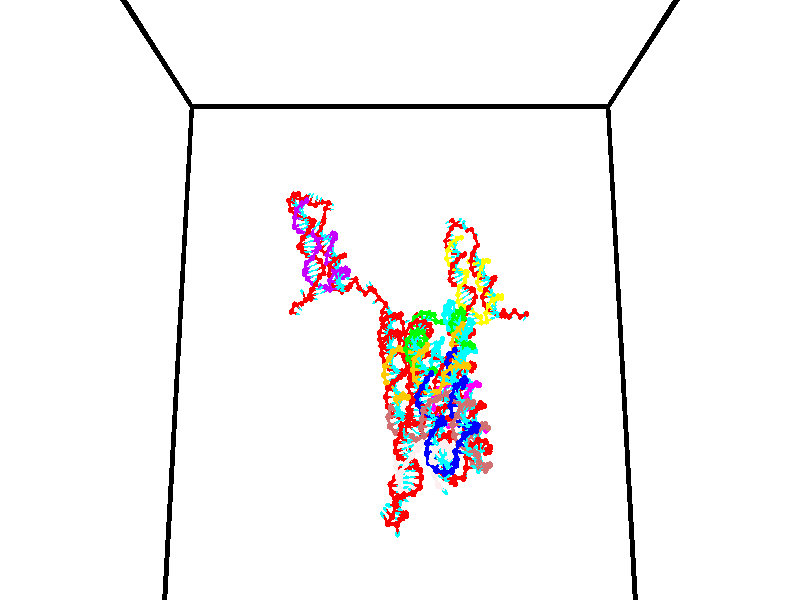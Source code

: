 // switches for output
#declare DRAW_BASES = 1; // possible values are 0, 1; only relevant for DNA ribbons
#declare DRAW_BASES_TYPE = 3; // possible values are 1, 2, 3; only relevant for DNA ribbons
#declare DRAW_FOG = 0; // set to 1 to enable fog

#include "colors.inc"

#include "transforms.inc"
background { rgb <1, 1, 1>}

#default {
   normal{
       ripples 0.25
       frequency 0.20
       turbulence 0.2
       lambda 5
   }
	finish {
		phong 0.1
		phong_size 40.
	}
}

// original window dimensions: 1024x640


// camera settings

camera {
	sky <0, 0.179814, -0.983701>
	up <0, 0.179814, -0.983701>
	right 1.6 * <1, 0, 0>
	location <35, 94.9851, 44.8844>
	look_at <35, 29.7336, 32.9568>
	direction <0, -65.2515, -11.9276>
	angle 67.0682
}


# declare cpy_camera_pos = <35, 94.9851, 44.8844>;
# if (DRAW_FOG = 1)
fog {
	fog_type 2
	up vnormalize(cpy_camera_pos)
	color rgbt<1,1,1,0.3>
	distance 1e-5
	fog_alt 3e-3
	fog_offset 56
}
# end


// LIGHTS

# declare lum = 6;
global_settings {
	ambient_light rgb lum * <0.05, 0.05, 0.05>
	max_trace_level 15
}# declare cpy_direct_light_amount = 0.25;
light_source
{	1000 * <-1, -1.16352, -0.803886>,
	rgb lum * cpy_direct_light_amount
	parallel
}

light_source
{	1000 * <1, 1.16352, 0.803886>,
	rgb lum * cpy_direct_light_amount
	parallel
}

// strand 0

// nucleotide -1

// particle -1
sphere {
	<24.124857, 35.422848, 34.992550> 0.250000
	pigment { color rgbt <1,0,0,0> }
	no_shadow
}
cylinder {
	<24.439531, 35.185661, 35.061272>,  <24.628336, 35.043350, 35.102505>, 0.100000
	pigment { color rgbt <1,0,0,0> }
	no_shadow
}
cylinder {
	<24.439531, 35.185661, 35.061272>,  <24.124857, 35.422848, 34.992550>, 0.100000
	pigment { color rgbt <1,0,0,0> }
	no_shadow
}

// particle -1
sphere {
	<24.439531, 35.185661, 35.061272> 0.100000
	pigment { color rgbt <1,0,0,0> }
	no_shadow
}
sphere {
	0, 1
	scale<0.080000,0.200000,0.300000>
	matrix <0.367465, 0.226133, -0.902127,
		0.496076, 0.772826, 0.395789,
		0.786688, -0.592962, 0.171807,
		24.675537, 35.007774, 35.112812>
	pigment { color rgbt <0,1,1,0> }
	no_shadow
}
cylinder {
	<24.483561, 35.562473, 34.397877>,  <24.124857, 35.422848, 34.992550>, 0.130000
	pigment { color rgbt <1,0,0,0> }
	no_shadow
}

// nucleotide -1

// particle -1
sphere {
	<24.483561, 35.562473, 34.397877> 0.250000
	pigment { color rgbt <1,0,0,0> }
	no_shadow
}
cylinder {
	<24.715414, 35.275833, 34.553055>,  <24.854527, 35.103848, 34.646164>, 0.100000
	pigment { color rgbt <1,0,0,0> }
	no_shadow
}
cylinder {
	<24.715414, 35.275833, 34.553055>,  <24.483561, 35.562473, 34.397877>, 0.100000
	pigment { color rgbt <1,0,0,0> }
	no_shadow
}

// particle -1
sphere {
	<24.715414, 35.275833, 34.553055> 0.100000
	pigment { color rgbt <1,0,0,0> }
	no_shadow
}
sphere {
	0, 1
	scale<0.080000,0.200000,0.300000>
	matrix <0.562851, 0.007813, -0.826521,
		0.589257, 0.697438, 0.407870,
		0.579634, -0.716603, 0.387950,
		24.889303, 35.060852, 34.669441>
	pigment { color rgbt <0,1,1,0> }
	no_shadow
}
cylinder {
	<25.208151, 35.709518, 34.351391>,  <24.483561, 35.562473, 34.397877>, 0.130000
	pigment { color rgbt <1,0,0,0> }
	no_shadow
}

// nucleotide -1

// particle -1
sphere {
	<25.208151, 35.709518, 34.351391> 0.250000
	pigment { color rgbt <1,0,0,0> }
	no_shadow
}
cylinder {
	<25.122114, 35.319508, 34.329285>,  <25.070492, 35.085503, 34.316021>, 0.100000
	pigment { color rgbt <1,0,0,0> }
	no_shadow
}
cylinder {
	<25.122114, 35.319508, 34.329285>,  <25.208151, 35.709518, 34.351391>, 0.100000
	pigment { color rgbt <1,0,0,0> }
	no_shadow
}

// particle -1
sphere {
	<25.122114, 35.319508, 34.329285> 0.100000
	pigment { color rgbt <1,0,0,0> }
	no_shadow
}
sphere {
	0, 1
	scale<0.080000,0.200000,0.300000>
	matrix <0.485860, -0.057748, -0.872127,
		0.847157, -0.214441, 0.486148,
		-0.215094, -0.975028, -0.055267,
		25.057587, 35.027000, 34.312706>
	pigment { color rgbt <0,1,1,0> }
	no_shadow
}
cylinder {
	<25.683016, 36.259712, 34.118977>,  <25.208151, 35.709518, 34.351391>, 0.130000
	pigment { color rgbt <1,0,0,0> }
	no_shadow
}

// nucleotide -1

// particle -1
sphere {
	<25.683016, 36.259712, 34.118977> 0.250000
	pigment { color rgbt <1,0,0,0> }
	no_shadow
}
cylinder {
	<25.478086, 36.253860, 33.775509>,  <25.355129, 36.250351, 33.569427>, 0.100000
	pigment { color rgbt <1,0,0,0> }
	no_shadow
}
cylinder {
	<25.478086, 36.253860, 33.775509>,  <25.683016, 36.259712, 34.118977>, 0.100000
	pigment { color rgbt <1,0,0,0> }
	no_shadow
}

// particle -1
sphere {
	<25.478086, 36.253860, 33.775509> 0.100000
	pigment { color rgbt <1,0,0,0> }
	no_shadow
}
sphere {
	0, 1
	scale<0.080000,0.200000,0.300000>
	matrix <0.666851, 0.623252, -0.408494,
		0.541142, -0.781885, -0.309552,
		-0.512324, -0.014629, -0.858668,
		25.324389, 36.249474, 33.517910>
	pigment { color rgbt <0,1,1,0> }
	no_shadow
}
cylinder {
	<26.270697, 36.674328, 34.114174>,  <25.683016, 36.259712, 34.118977>, 0.130000
	pigment { color rgbt <1,0,0,0> }
	no_shadow
}

// nucleotide -1

// particle -1
sphere {
	<26.270697, 36.674328, 34.114174> 0.250000
	pigment { color rgbt <1,0,0,0> }
	no_shadow
}
cylinder {
	<26.558088, 36.941357, 34.192291>,  <26.730524, 37.101574, 34.239162>, 0.100000
	pigment { color rgbt <1,0,0,0> }
	no_shadow
}
cylinder {
	<26.558088, 36.941357, 34.192291>,  <26.270697, 36.674328, 34.114174>, 0.100000
	pigment { color rgbt <1,0,0,0> }
	no_shadow
}

// particle -1
sphere {
	<26.558088, 36.941357, 34.192291> 0.100000
	pigment { color rgbt <1,0,0,0> }
	no_shadow
}
sphere {
	0, 1
	scale<0.080000,0.200000,0.300000>
	matrix <-0.088081, 0.365838, -0.926501,
		-0.689948, 0.648471, 0.321647,
		0.718480, 0.667569, 0.195291,
		26.773632, 37.141628, 34.250877>
	pigment { color rgbt <0,1,1,0> }
	no_shadow
}
cylinder {
	<26.216591, 37.453030, 34.047672>,  <26.270697, 36.674328, 34.114174>, 0.130000
	pigment { color rgbt <1,0,0,0> }
	no_shadow
}

// nucleotide -1

// particle -1
sphere {
	<26.216591, 37.453030, 34.047672> 0.250000
	pigment { color rgbt <1,0,0,0> }
	no_shadow
}
cylinder {
	<26.588104, 37.360378, 33.931942>,  <26.811012, 37.304787, 33.862503>, 0.100000
	pigment { color rgbt <1,0,0,0> }
	no_shadow
}
cylinder {
	<26.588104, 37.360378, 33.931942>,  <26.216591, 37.453030, 34.047672>, 0.100000
	pigment { color rgbt <1,0,0,0> }
	no_shadow
}

// particle -1
sphere {
	<26.588104, 37.360378, 33.931942> 0.100000
	pigment { color rgbt <1,0,0,0> }
	no_shadow
}
sphere {
	0, 1
	scale<0.080000,0.200000,0.300000>
	matrix <-0.198826, 0.347392, -0.916399,
		0.312776, 0.908661, 0.276597,
		0.928784, -0.231633, -0.289321,
		26.866739, 37.290890, 33.845146>
	pigment { color rgbt <0,1,1,0> }
	no_shadow
}
cylinder {
	<26.478292, 37.945026, 33.625217>,  <26.216591, 37.453030, 34.047672>, 0.130000
	pigment { color rgbt <1,0,0,0> }
	no_shadow
}

// nucleotide -1

// particle -1
sphere {
	<26.478292, 37.945026, 33.625217> 0.250000
	pigment { color rgbt <1,0,0,0> }
	no_shadow
}
cylinder {
	<26.699041, 37.622810, 33.538921>,  <26.831490, 37.429482, 33.487144>, 0.100000
	pigment { color rgbt <1,0,0,0> }
	no_shadow
}
cylinder {
	<26.699041, 37.622810, 33.538921>,  <26.478292, 37.945026, 33.625217>, 0.100000
	pigment { color rgbt <1,0,0,0> }
	no_shadow
}

// particle -1
sphere {
	<26.699041, 37.622810, 33.538921> 0.100000
	pigment { color rgbt <1,0,0,0> }
	no_shadow
}
sphere {
	0, 1
	scale<0.080000,0.200000,0.300000>
	matrix <0.048563, 0.289312, -0.956002,
		0.832514, 0.517113, 0.198782,
		0.551871, -0.805539, -0.215743,
		26.864603, 37.381149, 33.474197>
	pigment { color rgbt <0,1,1,0> }
	no_shadow
}
cylinder {
	<26.915819, 38.256489, 33.243420>,  <26.478292, 37.945026, 33.625217>, 0.130000
	pigment { color rgbt <1,0,0,0> }
	no_shadow
}

// nucleotide -1

// particle -1
sphere {
	<26.915819, 38.256489, 33.243420> 0.250000
	pigment { color rgbt <1,0,0,0> }
	no_shadow
}
cylinder {
	<26.911173, 37.862591, 33.173985>,  <26.908386, 37.626251, 33.132324>, 0.100000
	pigment { color rgbt <1,0,0,0> }
	no_shadow
}
cylinder {
	<26.911173, 37.862591, 33.173985>,  <26.915819, 38.256489, 33.243420>, 0.100000
	pigment { color rgbt <1,0,0,0> }
	no_shadow
}

// particle -1
sphere {
	<26.911173, 37.862591, 33.173985> 0.100000
	pigment { color rgbt <1,0,0,0> }
	no_shadow
}
sphere {
	0, 1
	scale<0.080000,0.200000,0.300000>
	matrix <-0.000013, 0.173602, -0.984816,
		0.999933, -0.011435, -0.002029,
		-0.011614, -0.984750, -0.173590,
		26.907688, 37.567165, 33.121906>
	pigment { color rgbt <0,1,1,0> }
	no_shadow
}
cylinder {
	<27.238117, 38.209488, 32.651604>,  <26.915819, 38.256489, 33.243420>, 0.130000
	pigment { color rgbt <1,0,0,0> }
	no_shadow
}

// nucleotide -1

// particle -1
sphere {
	<27.238117, 38.209488, 32.651604> 0.250000
	pigment { color rgbt <1,0,0,0> }
	no_shadow
}
cylinder {
	<27.063196, 37.849792, 32.646931>,  <26.958242, 37.633976, 32.644127>, 0.100000
	pigment { color rgbt <1,0,0,0> }
	no_shadow
}
cylinder {
	<27.063196, 37.849792, 32.646931>,  <27.238117, 38.209488, 32.651604>, 0.100000
	pigment { color rgbt <1,0,0,0> }
	no_shadow
}

// particle -1
sphere {
	<27.063196, 37.849792, 32.646931> 0.100000
	pigment { color rgbt <1,0,0,0> }
	no_shadow
}
sphere {
	0, 1
	scale<0.080000,0.200000,0.300000>
	matrix <-0.092355, 0.057831, -0.994045,
		0.894559, -0.433620, -0.108339,
		-0.437303, -0.899238, -0.011686,
		26.932005, 37.580021, 32.643425>
	pigment { color rgbt <0,1,1,0> }
	no_shadow
}
cylinder {
	<27.602009, 37.824520, 32.251575>,  <27.238117, 38.209488, 32.651604>, 0.130000
	pigment { color rgbt <1,0,0,0> }
	no_shadow
}

// nucleotide -1

// particle -1
sphere {
	<27.602009, 37.824520, 32.251575> 0.250000
	pigment { color rgbt <1,0,0,0> }
	no_shadow
}
cylinder {
	<27.251562, 37.633175, 32.275547>,  <27.041294, 37.518368, 32.289932>, 0.100000
	pigment { color rgbt <1,0,0,0> }
	no_shadow
}
cylinder {
	<27.251562, 37.633175, 32.275547>,  <27.602009, 37.824520, 32.251575>, 0.100000
	pigment { color rgbt <1,0,0,0> }
	no_shadow
}

// particle -1
sphere {
	<27.251562, 37.633175, 32.275547> 0.100000
	pigment { color rgbt <1,0,0,0> }
	no_shadow
}
sphere {
	0, 1
	scale<0.080000,0.200000,0.300000>
	matrix <-0.123065, 0.101713, -0.987173,
		0.466129, -0.872253, -0.147981,
		-0.876116, -0.478361, 0.059933,
		26.988728, 37.489666, 32.293526>
	pigment { color rgbt <0,1,1,0> }
	no_shadow
}
cylinder {
	<27.491625, 37.406734, 31.643618>,  <27.602009, 37.824520, 32.251575>, 0.130000
	pigment { color rgbt <1,0,0,0> }
	no_shadow
}

// nucleotide -1

// particle -1
sphere {
	<27.491625, 37.406734, 31.643618> 0.250000
	pigment { color rgbt <1,0,0,0> }
	no_shadow
}
cylinder {
	<27.109135, 37.361771, 31.751686>,  <26.879641, 37.334793, 31.816528>, 0.100000
	pigment { color rgbt <1,0,0,0> }
	no_shadow
}
cylinder {
	<27.109135, 37.361771, 31.751686>,  <27.491625, 37.406734, 31.643618>, 0.100000
	pigment { color rgbt <1,0,0,0> }
	no_shadow
}

// particle -1
sphere {
	<27.109135, 37.361771, 31.751686> 0.100000
	pigment { color rgbt <1,0,0,0> }
	no_shadow
}
sphere {
	0, 1
	scale<0.080000,0.200000,0.300000>
	matrix <-0.282379, 0.112300, -0.952707,
		0.076755, -0.987296, -0.139127,
		-0.956227, -0.112412, 0.270172,
		26.822266, 37.328049, 31.832737>
	pigment { color rgbt <0,1,1,0> }
	no_shadow
}
cylinder {
	<27.181950, 36.956093, 31.026905>,  <27.491625, 37.406734, 31.643618>, 0.130000
	pigment { color rgbt <1,0,0,0> }
	no_shadow
}

// nucleotide -1

// particle -1
sphere {
	<27.181950, 36.956093, 31.026905> 0.250000
	pigment { color rgbt <1,0,0,0> }
	no_shadow
}
cylinder {
	<26.883963, 37.124119, 31.234201>,  <26.705172, 37.224934, 31.358580>, 0.100000
	pigment { color rgbt <1,0,0,0> }
	no_shadow
}
cylinder {
	<26.883963, 37.124119, 31.234201>,  <27.181950, 36.956093, 31.026905>, 0.100000
	pigment { color rgbt <1,0,0,0> }
	no_shadow
}

// particle -1
sphere {
	<26.883963, 37.124119, 31.234201> 0.100000
	pigment { color rgbt <1,0,0,0> }
	no_shadow
}
sphere {
	0, 1
	scale<0.080000,0.200000,0.300000>
	matrix <-0.457980, 0.242814, -0.855158,
		-0.485056, -0.874407, 0.011493,
		-0.744966, 0.420064, 0.518240,
		26.660473, 37.250137, 31.389673>
	pigment { color rgbt <0,1,1,0> }
	no_shadow
}
cylinder {
	<26.576754, 36.794384, 30.673412>,  <27.181950, 36.956093, 31.026905>, 0.130000
	pigment { color rgbt <1,0,0,0> }
	no_shadow
}

// nucleotide -1

// particle -1
sphere {
	<26.576754, 36.794384, 30.673412> 0.250000
	pigment { color rgbt <1,0,0,0> }
	no_shadow
}
cylinder {
	<26.457306, 37.106853, 30.892717>,  <26.385637, 37.294334, 31.024300>, 0.100000
	pigment { color rgbt <1,0,0,0> }
	no_shadow
}
cylinder {
	<26.457306, 37.106853, 30.892717>,  <26.576754, 36.794384, 30.673412>, 0.100000
	pigment { color rgbt <1,0,0,0> }
	no_shadow
}

// particle -1
sphere {
	<26.457306, 37.106853, 30.892717> 0.100000
	pigment { color rgbt <1,0,0,0> }
	no_shadow
}
sphere {
	0, 1
	scale<0.080000,0.200000,0.300000>
	matrix <-0.439639, 0.397293, -0.805528,
		-0.847080, -0.481582, 0.224798,
		-0.298617, 0.781177, 0.548262,
		26.367722, 37.341206, 31.057196>
	pigment { color rgbt <0,1,1,0> }
	no_shadow
}
cylinder {
	<25.834000, 36.968285, 30.549814>,  <26.576754, 36.794384, 30.673412>, 0.130000
	pigment { color rgbt <1,0,0,0> }
	no_shadow
}

// nucleotide -1

// particle -1
sphere {
	<25.834000, 36.968285, 30.549814> 0.250000
	pigment { color rgbt <1,0,0,0> }
	no_shadow
}
cylinder {
	<25.980743, 37.323200, 30.661617>,  <26.068790, 37.536152, 30.728699>, 0.100000
	pigment { color rgbt <1,0,0,0> }
	no_shadow
}
cylinder {
	<25.980743, 37.323200, 30.661617>,  <25.834000, 36.968285, 30.549814>, 0.100000
	pigment { color rgbt <1,0,0,0> }
	no_shadow
}

// particle -1
sphere {
	<25.980743, 37.323200, 30.661617> 0.100000
	pigment { color rgbt <1,0,0,0> }
	no_shadow
}
sphere {
	0, 1
	scale<0.080000,0.200000,0.300000>
	matrix <-0.307926, 0.399340, -0.863544,
		-0.877835, 0.230734, 0.419723,
		0.366862, 0.887293, 0.279505,
		26.090801, 37.589390, 30.745468>
	pigment { color rgbt <0,1,1,0> }
	no_shadow
}
cylinder {
	<25.396912, 37.413292, 30.280302>,  <25.834000, 36.968285, 30.549814>, 0.130000
	pigment { color rgbt <1,0,0,0> }
	no_shadow
}

// nucleotide -1

// particle -1
sphere {
	<25.396912, 37.413292, 30.280302> 0.250000
	pigment { color rgbt <1,0,0,0> }
	no_shadow
}
cylinder {
	<25.705997, 37.649670, 30.372995>,  <25.891449, 37.791496, 30.428612>, 0.100000
	pigment { color rgbt <1,0,0,0> }
	no_shadow
}
cylinder {
	<25.705997, 37.649670, 30.372995>,  <25.396912, 37.413292, 30.280302>, 0.100000
	pigment { color rgbt <1,0,0,0> }
	no_shadow
}

// particle -1
sphere {
	<25.705997, 37.649670, 30.372995> 0.100000
	pigment { color rgbt <1,0,0,0> }
	no_shadow
}
sphere {
	0, 1
	scale<0.080000,0.200000,0.300000>
	matrix <-0.079215, 0.451999, -0.888494,
		-0.629792, 0.668195, 0.396077,
		0.772714, 0.590942, 0.231734,
		25.937811, 37.826954, 30.442516>
	pigment { color rgbt <0,1,1,0> }
	no_shadow
}
cylinder {
	<25.178806, 38.129162, 30.120838>,  <25.396912, 37.413292, 30.280302>, 0.130000
	pigment { color rgbt <1,0,0,0> }
	no_shadow
}

// nucleotide -1

// particle -1
sphere {
	<25.178806, 38.129162, 30.120838> 0.250000
	pigment { color rgbt <1,0,0,0> }
	no_shadow
}
cylinder {
	<25.578789, 38.132229, 30.118813>,  <25.818779, 38.134071, 30.117598>, 0.100000
	pigment { color rgbt <1,0,0,0> }
	no_shadow
}
cylinder {
	<25.578789, 38.132229, 30.118813>,  <25.178806, 38.129162, 30.120838>, 0.100000
	pigment { color rgbt <1,0,0,0> }
	no_shadow
}

// particle -1
sphere {
	<25.578789, 38.132229, 30.118813> 0.100000
	pigment { color rgbt <1,0,0,0> }
	no_shadow
}
sphere {
	0, 1
	scale<0.080000,0.200000,0.300000>
	matrix <-0.007868, 0.429528, -0.903019,
		-0.004753, 0.903021, 0.429571,
		0.999958, 0.007672, -0.005064,
		25.878777, 38.134529, 30.117294>
	pigment { color rgbt <0,1,1,0> }
	no_shadow
}
cylinder {
	<25.379253, 38.786415, 30.170567>,  <25.178806, 38.129162, 30.120838>, 0.130000
	pigment { color rgbt <1,0,0,0> }
	no_shadow
}

// nucleotide -1

// particle -1
sphere {
	<25.379253, 38.786415, 30.170567> 0.250000
	pigment { color rgbt <1,0,0,0> }
	no_shadow
}
cylinder {
	<25.669119, 38.569965, 29.999897>,  <25.843039, 38.440098, 29.897495>, 0.100000
	pigment { color rgbt <1,0,0,0> }
	no_shadow
}
cylinder {
	<25.669119, 38.569965, 29.999897>,  <25.379253, 38.786415, 30.170567>, 0.100000
	pigment { color rgbt <1,0,0,0> }
	no_shadow
}

// particle -1
sphere {
	<25.669119, 38.569965, 29.999897> 0.100000
	pigment { color rgbt <1,0,0,0> }
	no_shadow
}
sphere {
	0, 1
	scale<0.080000,0.200000,0.300000>
	matrix <-0.280003, 0.334535, -0.899824,
		0.629653, 0.771539, 0.090909,
		0.724662, -0.541122, -0.426675,
		25.886518, 38.407627, 29.871895>
	pigment { color rgbt <0,1,1,0> }
	no_shadow
}
cylinder {
	<25.726286, 39.256046, 29.704370>,  <25.379253, 38.786415, 30.170567>, 0.130000
	pigment { color rgbt <1,0,0,0> }
	no_shadow
}

// nucleotide -1

// particle -1
sphere {
	<25.726286, 39.256046, 29.704370> 0.250000
	pigment { color rgbt <1,0,0,0> }
	no_shadow
}
cylinder {
	<25.858604, 38.902321, 29.572571>,  <25.937996, 38.690086, 29.493492>, 0.100000
	pigment { color rgbt <1,0,0,0> }
	no_shadow
}
cylinder {
	<25.858604, 38.902321, 29.572571>,  <25.726286, 39.256046, 29.704370>, 0.100000
	pigment { color rgbt <1,0,0,0> }
	no_shadow
}

// particle -1
sphere {
	<25.858604, 38.902321, 29.572571> 0.100000
	pigment { color rgbt <1,0,0,0> }
	no_shadow
}
sphere {
	0, 1
	scale<0.080000,0.200000,0.300000>
	matrix <-0.071546, 0.324648, -0.943125,
		0.940986, 0.335558, 0.044124,
		0.330798, -0.884310, -0.329497,
		25.957844, 38.637028, 29.473722>
	pigment { color rgbt <0,1,1,0> }
	no_shadow
}
cylinder {
	<26.272663, 39.424583, 29.189068>,  <25.726286, 39.256046, 29.704370>, 0.130000
	pigment { color rgbt <1,0,0,0> }
	no_shadow
}

// nucleotide -1

// particle -1
sphere {
	<26.272663, 39.424583, 29.189068> 0.250000
	pigment { color rgbt <1,0,0,0> }
	no_shadow
}
cylinder {
	<26.133118, 39.057209, 29.114475>,  <26.049391, 38.836784, 29.069719>, 0.100000
	pigment { color rgbt <1,0,0,0> }
	no_shadow
}
cylinder {
	<26.133118, 39.057209, 29.114475>,  <26.272663, 39.424583, 29.189068>, 0.100000
	pigment { color rgbt <1,0,0,0> }
	no_shadow
}

// particle -1
sphere {
	<26.133118, 39.057209, 29.114475> 0.100000
	pigment { color rgbt <1,0,0,0> }
	no_shadow
}
sphere {
	0, 1
	scale<0.080000,0.200000,0.300000>
	matrix <-0.032795, 0.210824, -0.976974,
		0.936599, -0.334716, -0.103669,
		-0.348865, -0.918432, -0.186481,
		26.028458, 38.781681, 29.058531>
	pigment { color rgbt <0,1,1,0> }
	no_shadow
}
cylinder {
	<26.600782, 39.216038, 28.634201>,  <26.272663, 39.424583, 29.189068>, 0.130000
	pigment { color rgbt <1,0,0,0> }
	no_shadow
}

// nucleotide -1

// particle -1
sphere {
	<26.600782, 39.216038, 28.634201> 0.250000
	pigment { color rgbt <1,0,0,0> }
	no_shadow
}
cylinder {
	<26.298809, 38.953827, 28.641796>,  <26.117626, 38.796501, 28.646353>, 0.100000
	pigment { color rgbt <1,0,0,0> }
	no_shadow
}
cylinder {
	<26.298809, 38.953827, 28.641796>,  <26.600782, 39.216038, 28.634201>, 0.100000
	pigment { color rgbt <1,0,0,0> }
	no_shadow
}

// particle -1
sphere {
	<26.298809, 38.953827, 28.641796> 0.100000
	pigment { color rgbt <1,0,0,0> }
	no_shadow
}
sphere {
	0, 1
	scale<0.080000,0.200000,0.300000>
	matrix <-0.053258, 0.032427, -0.998054,
		0.653638, -0.754474, -0.059393,
		-0.754932, -0.655529, 0.018986,
		26.072330, 38.757168, 28.647491>
	pigment { color rgbt <0,1,1,0> }
	no_shadow
}
cylinder {
	<26.676548, 38.664459, 28.116375>,  <26.600782, 39.216038, 28.634201>, 0.130000
	pigment { color rgbt <1,0,0,0> }
	no_shadow
}

// nucleotide -1

// particle -1
sphere {
	<26.676548, 38.664459, 28.116375> 0.250000
	pigment { color rgbt <1,0,0,0> }
	no_shadow
}
cylinder {
	<26.289261, 38.601711, 28.194290>,  <26.056889, 38.564064, 28.241039>, 0.100000
	pigment { color rgbt <1,0,0,0> }
	no_shadow
}
cylinder {
	<26.289261, 38.601711, 28.194290>,  <26.676548, 38.664459, 28.116375>, 0.100000
	pigment { color rgbt <1,0,0,0> }
	no_shadow
}

// particle -1
sphere {
	<26.289261, 38.601711, 28.194290> 0.100000
	pigment { color rgbt <1,0,0,0> }
	no_shadow
}
sphere {
	0, 1
	scale<0.080000,0.200000,0.300000>
	matrix <-0.114457, -0.414572, -0.902790,
		0.222373, -0.896394, 0.383442,
		-0.968220, -0.156868, 0.194788,
		25.998795, 38.554649, 28.252728>
	pigment { color rgbt <0,1,1,0> }
	no_shadow
}
cylinder {
	<26.501778, 37.989536, 27.892603>,  <26.676548, 38.664459, 28.116375>, 0.130000
	pigment { color rgbt <1,0,0,0> }
	no_shadow
}

// nucleotide -1

// particle -1
sphere {
	<26.501778, 37.989536, 27.892603> 0.250000
	pigment { color rgbt <1,0,0,0> }
	no_shadow
}
cylinder {
	<26.153725, 38.185234, 27.916300>,  <25.944893, 38.302654, 27.930517>, 0.100000
	pigment { color rgbt <1,0,0,0> }
	no_shadow
}
cylinder {
	<26.153725, 38.185234, 27.916300>,  <26.501778, 37.989536, 27.892603>, 0.100000
	pigment { color rgbt <1,0,0,0> }
	no_shadow
}

// particle -1
sphere {
	<26.153725, 38.185234, 27.916300> 0.100000
	pigment { color rgbt <1,0,0,0> }
	no_shadow
}
sphere {
	0, 1
	scale<0.080000,0.200000,0.300000>
	matrix <-0.211218, -0.261621, -0.941776,
		-0.445260, -0.831982, 0.330982,
		-0.870132, 0.489245, 0.059240,
		25.892685, 38.332008, 27.934072>
	pigment { color rgbt <0,1,1,0> }
	no_shadow
}
cylinder {
	<25.982126, 37.558140, 27.634108>,  <26.501778, 37.989536, 27.892603>, 0.130000
	pigment { color rgbt <1,0,0,0> }
	no_shadow
}

// nucleotide -1

// particle -1
sphere {
	<25.982126, 37.558140, 27.634108> 0.250000
	pigment { color rgbt <1,0,0,0> }
	no_shadow
}
cylinder {
	<25.814840, 37.917946, 27.583546>,  <25.714470, 38.133827, 27.553209>, 0.100000
	pigment { color rgbt <1,0,0,0> }
	no_shadow
}
cylinder {
	<25.814840, 37.917946, 27.583546>,  <25.982126, 37.558140, 27.634108>, 0.100000
	pigment { color rgbt <1,0,0,0> }
	no_shadow
}

// particle -1
sphere {
	<25.814840, 37.917946, 27.583546> 0.100000
	pigment { color rgbt <1,0,0,0> }
	no_shadow
}
sphere {
	0, 1
	scale<0.080000,0.200000,0.300000>
	matrix <-0.460489, -0.329903, -0.824084,
		-0.782974, -0.286434, 0.552185,
		-0.418213, 0.899511, -0.126406,
		25.689377, 38.187798, 27.545624>
	pigment { color rgbt <0,1,1,0> }
	no_shadow
}
cylinder {
	<25.376982, 37.418739, 27.522327>,  <25.982126, 37.558140, 27.634108>, 0.130000
	pigment { color rgbt <1,0,0,0> }
	no_shadow
}

// nucleotide -1

// particle -1
sphere {
	<25.376982, 37.418739, 27.522327> 0.250000
	pigment { color rgbt <1,0,0,0> }
	no_shadow
}
cylinder {
	<25.405375, 37.785000, 27.364061>,  <25.422409, 38.004757, 27.269102>, 0.100000
	pigment { color rgbt <1,0,0,0> }
	no_shadow
}
cylinder {
	<25.405375, 37.785000, 27.364061>,  <25.376982, 37.418739, 27.522327>, 0.100000
	pigment { color rgbt <1,0,0,0> }
	no_shadow
}

// particle -1
sphere {
	<25.405375, 37.785000, 27.364061> 0.100000
	pigment { color rgbt <1,0,0,0> }
	no_shadow
}
sphere {
	0, 1
	scale<0.080000,0.200000,0.300000>
	matrix <-0.329322, -0.352910, -0.875786,
		-0.941546, 0.192464, 0.276494,
		0.070980, 0.915649, -0.395663,
		25.426668, 38.059696, 27.245363>
	pigment { color rgbt <0,1,1,0> }
	no_shadow
}
cylinder {
	<24.708529, 37.491020, 27.231047>,  <25.376982, 37.418739, 27.522327>, 0.130000
	pigment { color rgbt <1,0,0,0> }
	no_shadow
}

// nucleotide -1

// particle -1
sphere {
	<24.708529, 37.491020, 27.231047> 0.250000
	pigment { color rgbt <1,0,0,0> }
	no_shadow
}
cylinder {
	<24.927862, 37.779949, 27.062485>,  <25.059462, 37.953308, 26.961348>, 0.100000
	pigment { color rgbt <1,0,0,0> }
	no_shadow
}
cylinder {
	<24.927862, 37.779949, 27.062485>,  <24.708529, 37.491020, 27.231047>, 0.100000
	pigment { color rgbt <1,0,0,0> }
	no_shadow
}

// particle -1
sphere {
	<24.927862, 37.779949, 27.062485> 0.100000
	pigment { color rgbt <1,0,0,0> }
	no_shadow
}
sphere {
	0, 1
	scale<0.080000,0.200000,0.300000>
	matrix <-0.312978, -0.290036, -0.904392,
		-0.775485, 0.627797, 0.067035,
		0.548332, 0.722323, -0.421405,
		25.092361, 37.996647, 26.936064>
	pigment { color rgbt <0,1,1,0> }
	no_shadow
}
cylinder {
	<24.241512, 37.968430, 26.958164>,  <24.708529, 37.491020, 27.231047>, 0.130000
	pigment { color rgbt <1,0,0,0> }
	no_shadow
}

// nucleotide -1

// particle -1
sphere {
	<24.241512, 37.968430, 26.958164> 0.250000
	pigment { color rgbt <1,0,0,0> }
	no_shadow
}
cylinder {
	<24.598904, 37.935539, 26.781559>,  <24.813339, 37.915806, 26.675596>, 0.100000
	pigment { color rgbt <1,0,0,0> }
	no_shadow
}
cylinder {
	<24.598904, 37.935539, 26.781559>,  <24.241512, 37.968430, 26.958164>, 0.100000
	pigment { color rgbt <1,0,0,0> }
	no_shadow
}

// particle -1
sphere {
	<24.598904, 37.935539, 26.781559> 0.100000
	pigment { color rgbt <1,0,0,0> }
	no_shadow
}
sphere {
	0, 1
	scale<0.080000,0.200000,0.300000>
	matrix <-0.447547, -0.244870, -0.860082,
		-0.037392, 0.966063, -0.255587,
		0.893479, -0.082227, -0.441514,
		24.866947, 37.910870, 26.649105>
	pigment { color rgbt <0,1,1,0> }
	no_shadow
}
cylinder {
	<24.085079, 38.157825, 26.241383>,  <24.241512, 37.968430, 26.958164>, 0.130000
	pigment { color rgbt <1,0,0,0> }
	no_shadow
}

// nucleotide -1

// particle -1
sphere {
	<24.085079, 38.157825, 26.241383> 0.250000
	pigment { color rgbt <1,0,0,0> }
	no_shadow
}
cylinder {
	<24.383533, 37.900711, 26.310789>,  <24.562607, 37.746445, 26.352434>, 0.100000
	pigment { color rgbt <1,0,0,0> }
	no_shadow
}
cylinder {
	<24.383533, 37.900711, 26.310789>,  <24.085079, 38.157825, 26.241383>, 0.100000
	pigment { color rgbt <1,0,0,0> }
	no_shadow
}

// particle -1
sphere {
	<24.383533, 37.900711, 26.310789> 0.100000
	pigment { color rgbt <1,0,0,0> }
	no_shadow
}
sphere {
	0, 1
	scale<0.080000,0.200000,0.300000>
	matrix <-0.300730, -0.557892, -0.773510,
		0.594004, 0.524962, -0.609569,
		0.746137, -0.642784, 0.173518,
		24.607374, 37.707874, 26.362844>
	pigment { color rgbt <0,1,1,0> }
	no_shadow
}
cylinder {
	<24.518110, 37.951504, 25.640984>,  <24.085079, 38.157825, 26.241383>, 0.130000
	pigment { color rgbt <1,0,0,0> }
	no_shadow
}

// nucleotide -1

// particle -1
sphere {
	<24.518110, 37.951504, 25.640984> 0.250000
	pigment { color rgbt <1,0,0,0> }
	no_shadow
}
cylinder {
	<24.507223, 37.667599, 25.922550>,  <24.500690, 37.497257, 26.091490>, 0.100000
	pigment { color rgbt <1,0,0,0> }
	no_shadow
}
cylinder {
	<24.507223, 37.667599, 25.922550>,  <24.518110, 37.951504, 25.640984>, 0.100000
	pigment { color rgbt <1,0,0,0> }
	no_shadow
}

// particle -1
sphere {
	<24.507223, 37.667599, 25.922550> 0.100000
	pigment { color rgbt <1,0,0,0> }
	no_shadow
}
sphere {
	0, 1
	scale<0.080000,0.200000,0.300000>
	matrix <-0.298651, -0.666240, -0.683324,
		0.953974, -0.228822, -0.193838,
		-0.027217, -0.709763, 0.703914,
		24.499058, 37.454670, 26.133724>
	pigment { color rgbt <0,1,1,0> }
	no_shadow
}
cylinder {
	<24.856115, 37.227413, 25.339451>,  <24.518110, 37.951504, 25.640984>, 0.130000
	pigment { color rgbt <1,0,0,0> }
	no_shadow
}

// nucleotide -1

// particle -1
sphere {
	<24.856115, 37.227413, 25.339451> 0.250000
	pigment { color rgbt <1,0,0,0> }
	no_shadow
}
cylinder {
	<24.582808, 37.175335, 25.626837>,  <24.418823, 37.144089, 25.799269>, 0.100000
	pigment { color rgbt <1,0,0,0> }
	no_shadow
}
cylinder {
	<24.582808, 37.175335, 25.626837>,  <24.856115, 37.227413, 25.339451>, 0.100000
	pigment { color rgbt <1,0,0,0> }
	no_shadow
}

// particle -1
sphere {
	<24.582808, 37.175335, 25.626837> 0.100000
	pigment { color rgbt <1,0,0,0> }
	no_shadow
}
sphere {
	0, 1
	scale<0.080000,0.200000,0.300000>
	matrix <-0.368112, -0.788357, -0.492937,
		0.630583, -0.601285, 0.490735,
		-0.683270, -0.130192, 0.718465,
		24.377827, 37.136276, 25.842377>
	pigment { color rgbt <0,1,1,0> }
	no_shadow
}
cylinder {
	<25.026165, 36.636292, 25.662394>,  <24.856115, 37.227413, 25.339451>, 0.130000
	pigment { color rgbt <1,0,0,0> }
	no_shadow
}

// nucleotide -1

// particle -1
sphere {
	<25.026165, 36.636292, 25.662394> 0.250000
	pigment { color rgbt <1,0,0,0> }
	no_shadow
}
cylinder {
	<24.640062, 36.729332, 25.614773>,  <24.408400, 36.785156, 25.586201>, 0.100000
	pigment { color rgbt <1,0,0,0> }
	no_shadow
}
cylinder {
	<24.640062, 36.729332, 25.614773>,  <25.026165, 36.636292, 25.662394>, 0.100000
	pigment { color rgbt <1,0,0,0> }
	no_shadow
}

// particle -1
sphere {
	<24.640062, 36.729332, 25.614773> 0.100000
	pigment { color rgbt <1,0,0,0> }
	no_shadow
}
sphere {
	0, 1
	scale<0.080000,0.200000,0.300000>
	matrix <-0.136232, -0.836776, -0.530327,
		-0.222976, -0.495683, 0.839392,
		-0.965258, 0.232602, -0.119053,
		24.350485, 36.799114, 25.579056>
	pigment { color rgbt <0,1,1,0> }
	no_shadow
}
cylinder {
	<25.526810, 36.393852, 25.370228>,  <25.026165, 36.636292, 25.662394>, 0.130000
	pigment { color rgbt <1,0,0,0> }
	no_shadow
}

// nucleotide -1

// particle -1
sphere {
	<25.526810, 36.393852, 25.370228> 0.250000
	pigment { color rgbt <1,0,0,0> }
	no_shadow
}
cylinder {
	<25.637035, 36.083485, 25.143240>,  <25.703171, 35.897266, 25.007048>, 0.100000
	pigment { color rgbt <1,0,0,0> }
	no_shadow
}
cylinder {
	<25.637035, 36.083485, 25.143240>,  <25.526810, 36.393852, 25.370228>, 0.100000
	pigment { color rgbt <1,0,0,0> }
	no_shadow
}

// particle -1
sphere {
	<25.637035, 36.083485, 25.143240> 0.100000
	pigment { color rgbt <1,0,0,0> }
	no_shadow
}
sphere {
	0, 1
	scale<0.080000,0.200000,0.300000>
	matrix <0.952689, 0.141677, 0.268906,
		-0.128251, -0.614722, 0.778247,
		0.275562, -0.775915, -0.567469,
		25.719704, 35.850712, 24.973000>
	pigment { color rgbt <0,1,1,0> }
	no_shadow
}
cylinder {
	<25.725779, 35.763752, 25.680861>,  <25.526810, 36.393852, 25.370228>, 0.130000
	pigment { color rgbt <1,0,0,0> }
	no_shadow
}

// nucleotide -1

// particle -1
sphere {
	<25.725779, 35.763752, 25.680861> 0.250000
	pigment { color rgbt <1,0,0,0> }
	no_shadow
}
cylinder {
	<25.905140, 35.844273, 25.332514>,  <26.012756, 35.892586, 25.123505>, 0.100000
	pigment { color rgbt <1,0,0,0> }
	no_shadow
}
cylinder {
	<25.905140, 35.844273, 25.332514>,  <25.725779, 35.763752, 25.680861>, 0.100000
	pigment { color rgbt <1,0,0,0> }
	no_shadow
}

// particle -1
sphere {
	<25.905140, 35.844273, 25.332514> 0.100000
	pigment { color rgbt <1,0,0,0> }
	no_shadow
}
sphere {
	0, 1
	scale<0.080000,0.200000,0.300000>
	matrix <0.892835, -0.054868, 0.447029,
		0.042207, -0.977991, -0.204336,
		0.448402, 0.201306, -0.870868,
		26.039661, 35.904663, 25.071253>
	pigment { color rgbt <0,1,1,0> }
	no_shadow
}
cylinder {
	<26.294992, 35.237812, 25.690865>,  <25.725779, 35.763752, 25.680861>, 0.130000
	pigment { color rgbt <1,0,0,0> }
	no_shadow
}

// nucleotide -1

// particle -1
sphere {
	<26.294992, 35.237812, 25.690865> 0.250000
	pigment { color rgbt <1,0,0,0> }
	no_shadow
}
cylinder {
	<26.397915, 35.530590, 25.438499>,  <26.459669, 35.706257, 25.287081>, 0.100000
	pigment { color rgbt <1,0,0,0> }
	no_shadow
}
cylinder {
	<26.397915, 35.530590, 25.438499>,  <26.294992, 35.237812, 25.690865>, 0.100000
	pigment { color rgbt <1,0,0,0> }
	no_shadow
}

// particle -1
sphere {
	<26.397915, 35.530590, 25.438499> 0.100000
	pigment { color rgbt <1,0,0,0> }
	no_shadow
}
sphere {
	0, 1
	scale<0.080000,0.200000,0.300000>
	matrix <0.928747, -0.007004, 0.370647,
		0.266874, -0.681329, -0.681593,
		0.257306, 0.731944, -0.630914,
		26.475107, 35.750172, 25.249226>
	pigment { color rgbt <0,1,1,0> }
	no_shadow
}
cylinder {
	<26.895529, 35.055992, 25.313013>,  <26.294992, 35.237812, 25.690865>, 0.130000
	pigment { color rgbt <1,0,0,0> }
	no_shadow
}

// nucleotide -1

// particle -1
sphere {
	<26.895529, 35.055992, 25.313013> 0.250000
	pigment { color rgbt <1,0,0,0> }
	no_shadow
}
cylinder {
	<26.890158, 35.455223, 25.337244>,  <26.886934, 35.694759, 25.351782>, 0.100000
	pigment { color rgbt <1,0,0,0> }
	no_shadow
}
cylinder {
	<26.890158, 35.455223, 25.337244>,  <26.895529, 35.055992, 25.313013>, 0.100000
	pigment { color rgbt <1,0,0,0> }
	no_shadow
}

// particle -1
sphere {
	<26.890158, 35.455223, 25.337244> 0.100000
	pigment { color rgbt <1,0,0,0> }
	no_shadow
}
sphere {
	0, 1
	scale<0.080000,0.200000,0.300000>
	matrix <0.900435, -0.014270, 0.434757,
		0.434784, 0.060383, -0.898508,
		-0.013430, 0.998073, 0.060576,
		26.886129, 35.754646, 25.355417>
	pigment { color rgbt <0,1,1,0> }
	no_shadow
}
cylinder {
	<27.611366, 34.823116, 25.343487>,  <26.895529, 35.055992, 25.313013>, 0.130000
	pigment { color rgbt <1,0,0,0> }
	no_shadow
}

// nucleotide -1

// particle -1
sphere {
	<27.611366, 34.823116, 25.343487> 0.250000
	pigment { color rgbt <1,0,0,0> }
	no_shadow
}
cylinder {
	<27.763367, 34.455101, 25.305281>,  <27.854567, 34.234291, 25.282358>, 0.100000
	pigment { color rgbt <1,0,0,0> }
	no_shadow
}
cylinder {
	<27.763367, 34.455101, 25.305281>,  <27.611366, 34.823116, 25.343487>, 0.100000
	pigment { color rgbt <1,0,0,0> }
	no_shadow
}

// particle -1
sphere {
	<27.763367, 34.455101, 25.305281> 0.100000
	pigment { color rgbt <1,0,0,0> }
	no_shadow
}
sphere {
	0, 1
	scale<0.080000,0.200000,0.300000>
	matrix <-0.061989, -0.128358, 0.989789,
		-0.922907, -0.370200, -0.105808,
		0.380001, -0.920041, -0.095514,
		27.877367, 34.179089, 25.276627>
	pigment { color rgbt <0,1,1,0> }
	no_shadow
}
cylinder {
	<27.194025, 34.390686, 25.750282>,  <27.611366, 34.823116, 25.343487>, 0.130000
	pigment { color rgbt <1,0,0,0> }
	no_shadow
}

// nucleotide -1

// particle -1
sphere {
	<27.194025, 34.390686, 25.750282> 0.250000
	pigment { color rgbt <1,0,0,0> }
	no_shadow
}
cylinder {
	<27.553028, 34.216553, 25.722111>,  <27.768431, 34.112072, 25.705208>, 0.100000
	pigment { color rgbt <1,0,0,0> }
	no_shadow
}
cylinder {
	<27.553028, 34.216553, 25.722111>,  <27.194025, 34.390686, 25.750282>, 0.100000
	pigment { color rgbt <1,0,0,0> }
	no_shadow
}

// particle -1
sphere {
	<27.553028, 34.216553, 25.722111> 0.100000
	pigment { color rgbt <1,0,0,0> }
	no_shadow
}
sphere {
	0, 1
	scale<0.080000,0.200000,0.300000>
	matrix <-0.058076, -0.274989, 0.959692,
		-0.437157, -0.857241, -0.272088,
		0.897508, -0.435338, -0.070428,
		27.822281, 34.085953, 25.700983>
	pigment { color rgbt <0,1,1,0> }
	no_shadow
}
cylinder {
	<27.039806, 33.995811, 26.468033>,  <27.194025, 34.390686, 25.750282>, 0.130000
	pigment { color rgbt <1,0,0,0> }
	no_shadow
}

// nucleotide -1

// particle -1
sphere {
	<27.039806, 33.995811, 26.468033> 0.250000
	pigment { color rgbt <1,0,0,0> }
	no_shadow
}
cylinder {
	<26.740063, 33.905212, 26.716921>,  <26.560217, 33.850853, 26.866253>, 0.100000
	pigment { color rgbt <1,0,0,0> }
	no_shadow
}
cylinder {
	<26.740063, 33.905212, 26.716921>,  <27.039806, 33.995811, 26.468033>, 0.100000
	pigment { color rgbt <1,0,0,0> }
	no_shadow
}

// particle -1
sphere {
	<26.740063, 33.905212, 26.716921> 0.100000
	pigment { color rgbt <1,0,0,0> }
	no_shadow
}
sphere {
	0, 1
	scale<0.080000,0.200000,0.300000>
	matrix <0.517728, 0.385416, 0.763814,
		-0.412818, 0.894512, -0.171550,
		-0.749359, -0.226500, 0.622220,
		26.515255, 33.837261, 26.903587>
	pigment { color rgbt <0,1,1,0> }
	no_shadow
}
cylinder {
	<27.086071, 34.597023, 27.007172>,  <27.039806, 33.995811, 26.468033>, 0.130000
	pigment { color rgbt <1,0,0,0> }
	no_shadow
}

// nucleotide -1

// particle -1
sphere {
	<27.086071, 34.597023, 27.007172> 0.250000
	pigment { color rgbt <1,0,0,0> }
	no_shadow
}
cylinder {
	<26.874422, 34.289360, 27.150520>,  <26.747433, 34.104763, 27.236528>, 0.100000
	pigment { color rgbt <1,0,0,0> }
	no_shadow
}
cylinder {
	<26.874422, 34.289360, 27.150520>,  <27.086071, 34.597023, 27.007172>, 0.100000
	pigment { color rgbt <1,0,0,0> }
	no_shadow
}

// particle -1
sphere {
	<26.874422, 34.289360, 27.150520> 0.100000
	pigment { color rgbt <1,0,0,0> }
	no_shadow
}
sphere {
	0, 1
	scale<0.080000,0.200000,0.300000>
	matrix <0.331005, 0.201784, 0.921802,
		-0.781322, 0.606369, 0.147825,
		-0.529123, -0.769155, 0.358369,
		26.715685, 34.058613, 27.258032>
	pigment { color rgbt <0,1,1,0> }
	no_shadow
}
cylinder {
	<26.861246, 34.905769, 27.593243>,  <27.086071, 34.597023, 27.007172>, 0.130000
	pigment { color rgbt <1,0,0,0> }
	no_shadow
}

// nucleotide -1

// particle -1
sphere {
	<26.861246, 34.905769, 27.593243> 0.250000
	pigment { color rgbt <1,0,0,0> }
	no_shadow
}
cylinder {
	<26.807550, 34.515018, 27.659794>,  <26.775333, 34.280567, 27.699724>, 0.100000
	pigment { color rgbt <1,0,0,0> }
	no_shadow
}
cylinder {
	<26.807550, 34.515018, 27.659794>,  <26.861246, 34.905769, 27.593243>, 0.100000
	pigment { color rgbt <1,0,0,0> }
	no_shadow
}

// particle -1
sphere {
	<26.807550, 34.515018, 27.659794> 0.100000
	pigment { color rgbt <1,0,0,0> }
	no_shadow
}
sphere {
	0, 1
	scale<0.080000,0.200000,0.300000>
	matrix <0.250588, 0.128975, 0.959464,
		-0.958741, 0.170492, 0.227481,
		-0.134242, -0.976882, 0.166377,
		26.767279, 34.221954, 27.709707>
	pigment { color rgbt <0,1,1,0> }
	no_shadow
}
cylinder {
	<26.433315, 34.810719, 28.251717>,  <26.861246, 34.905769, 27.593243>, 0.130000
	pigment { color rgbt <1,0,0,0> }
	no_shadow
}

// nucleotide -1

// particle -1
sphere {
	<26.433315, 34.810719, 28.251717> 0.250000
	pigment { color rgbt <1,0,0,0> }
	no_shadow
}
cylinder {
	<26.644831, 34.478764, 28.180532>,  <26.771740, 34.279591, 28.137821>, 0.100000
	pigment { color rgbt <1,0,0,0> }
	no_shadow
}
cylinder {
	<26.644831, 34.478764, 28.180532>,  <26.433315, 34.810719, 28.251717>, 0.100000
	pigment { color rgbt <1,0,0,0> }
	no_shadow
}

// particle -1
sphere {
	<26.644831, 34.478764, 28.180532> 0.100000
	pigment { color rgbt <1,0,0,0> }
	no_shadow
}
sphere {
	0, 1
	scale<0.080000,0.200000,0.300000>
	matrix <0.479094, 0.118770, 0.869691,
		-0.700610, -0.545141, 0.460398,
		0.528786, -0.829888, -0.177962,
		26.803467, 34.229797, 28.127144>
	pigment { color rgbt <0,1,1,0> }
	no_shadow
}
cylinder {
	<26.591139, 34.593605, 28.885984>,  <26.433315, 34.810719, 28.251717>, 0.130000
	pigment { color rgbt <1,0,0,0> }
	no_shadow
}

// nucleotide -1

// particle -1
sphere {
	<26.591139, 34.593605, 28.885984> 0.250000
	pigment { color rgbt <1,0,0,0> }
	no_shadow
}
cylinder {
	<26.860825, 34.388264, 28.673607>,  <27.022636, 34.265060, 28.546181>, 0.100000
	pigment { color rgbt <1,0,0,0> }
	no_shadow
}
cylinder {
	<26.860825, 34.388264, 28.673607>,  <26.591139, 34.593605, 28.885984>, 0.100000
	pigment { color rgbt <1,0,0,0> }
	no_shadow
}

// particle -1
sphere {
	<26.860825, 34.388264, 28.673607> 0.100000
	pigment { color rgbt <1,0,0,0> }
	no_shadow
}
sphere {
	0, 1
	scale<0.080000,0.200000,0.300000>
	matrix <0.614051, -0.009784, 0.789205,
		-0.410335, -0.858123, 0.308628,
		0.674215, -0.513352, -0.530946,
		27.063089, 34.234257, 28.514322>
	pigment { color rgbt <0,1,1,0> }
	no_shadow
}
cylinder {
	<26.733997, 34.003567, 29.217686>,  <26.591139, 34.593605, 28.885984>, 0.130000
	pigment { color rgbt <1,0,0,0> }
	no_shadow
}

// nucleotide -1

// particle -1
sphere {
	<26.733997, 34.003567, 29.217686> 0.250000
	pigment { color rgbt <1,0,0,0> }
	no_shadow
}
cylinder {
	<27.058228, 34.034599, 28.985497>,  <27.252766, 34.053219, 28.846184>, 0.100000
	pigment { color rgbt <1,0,0,0> }
	no_shadow
}
cylinder {
	<27.058228, 34.034599, 28.985497>,  <26.733997, 34.003567, 29.217686>, 0.100000
	pigment { color rgbt <1,0,0,0> }
	no_shadow
}

// particle -1
sphere {
	<27.058228, 34.034599, 28.985497> 0.100000
	pigment { color rgbt <1,0,0,0> }
	no_shadow
}
sphere {
	0, 1
	scale<0.080000,0.200000,0.300000>
	matrix <0.585248, -0.143303, 0.798091,
		-0.021263, -0.986633, -0.161564,
		0.810576, 0.077585, -0.580472,
		27.301401, 34.057877, 28.811356>
	pigment { color rgbt <0,1,1,0> }
	no_shadow
}
cylinder {
	<27.199480, 33.664249, 29.580301>,  <26.733997, 34.003567, 29.217686>, 0.130000
	pigment { color rgbt <1,0,0,0> }
	no_shadow
}

// nucleotide -1

// particle -1
sphere {
	<27.199480, 33.664249, 29.580301> 0.250000
	pigment { color rgbt <1,0,0,0> }
	no_shadow
}
cylinder {
	<27.451189, 33.868526, 29.345966>,  <27.602215, 33.991093, 29.205366>, 0.100000
	pigment { color rgbt <1,0,0,0> }
	no_shadow
}
cylinder {
	<27.451189, 33.868526, 29.345966>,  <27.199480, 33.664249, 29.580301>, 0.100000
	pigment { color rgbt <1,0,0,0> }
	no_shadow
}

// particle -1
sphere {
	<27.451189, 33.868526, 29.345966> 0.100000
	pigment { color rgbt <1,0,0,0> }
	no_shadow
}
sphere {
	0, 1
	scale<0.080000,0.200000,0.300000>
	matrix <0.607874, 0.146261, 0.780447,
		0.484256, -0.847229, -0.218401,
		0.629274, 0.510696, -0.585836,
		27.639971, 34.021736, 29.170216>
	pigment { color rgbt <0,1,1,0> }
	no_shadow
}
cylinder {
	<27.824692, 33.410168, 29.747358>,  <27.199480, 33.664249, 29.580301>, 0.130000
	pigment { color rgbt <1,0,0,0> }
	no_shadow
}

// nucleotide -1

// particle -1
sphere {
	<27.824692, 33.410168, 29.747358> 0.250000
	pigment { color rgbt <1,0,0,0> }
	no_shadow
}
cylinder {
	<27.886768, 33.769180, 29.582260>,  <27.924015, 33.984589, 29.483200>, 0.100000
	pigment { color rgbt <1,0,0,0> }
	no_shadow
}
cylinder {
	<27.886768, 33.769180, 29.582260>,  <27.824692, 33.410168, 29.747358>, 0.100000
	pigment { color rgbt <1,0,0,0> }
	no_shadow
}

// particle -1
sphere {
	<27.886768, 33.769180, 29.582260> 0.100000
	pigment { color rgbt <1,0,0,0> }
	no_shadow
}
sphere {
	0, 1
	scale<0.080000,0.200000,0.300000>
	matrix <0.614031, 0.239659, 0.752018,
		0.773875, -0.370147, -0.513916,
		0.155193, 0.897527, -0.412748,
		27.933327, 34.038437, 29.458435>
	pigment { color rgbt <0,1,1,0> }
	no_shadow
}
cylinder {
	<28.409351, 33.580170, 30.081480>,  <27.824692, 33.410168, 29.747358>, 0.130000
	pigment { color rgbt <1,0,0,0> }
	no_shadow
}

// nucleotide -1

// particle -1
sphere {
	<28.409351, 33.580170, 30.081480> 0.250000
	pigment { color rgbt <1,0,0,0> }
	no_shadow
}
cylinder {
	<28.292511, 33.930779, 29.928440>,  <28.222406, 34.141144, 29.836617>, 0.100000
	pigment { color rgbt <1,0,0,0> }
	no_shadow
}
cylinder {
	<28.292511, 33.930779, 29.928440>,  <28.409351, 33.580170, 30.081480>, 0.100000
	pigment { color rgbt <1,0,0,0> }
	no_shadow
}

// particle -1
sphere {
	<28.292511, 33.930779, 29.928440> 0.100000
	pigment { color rgbt <1,0,0,0> }
	no_shadow
}
sphere {
	0, 1
	scale<0.080000,0.200000,0.300000>
	matrix <0.571779, 0.480733, 0.664804,
		0.766645, -0.024573, -0.641600,
		-0.292102, 0.876523, -0.382602,
		28.204880, 34.193737, 29.813660>
	pigment { color rgbt <0,1,1,0> }
	no_shadow
}
cylinder {
	<28.983727, 33.906307, 29.894308>,  <28.409351, 33.580170, 30.081480>, 0.130000
	pigment { color rgbt <1,0,0,0> }
	no_shadow
}

// nucleotide -1

// particle -1
sphere {
	<28.983727, 33.906307, 29.894308> 0.250000
	pigment { color rgbt <1,0,0,0> }
	no_shadow
}
cylinder {
	<28.696383, 34.175129, 29.966200>,  <28.523975, 34.336422, 30.009335>, 0.100000
	pigment { color rgbt <1,0,0,0> }
	no_shadow
}
cylinder {
	<28.696383, 34.175129, 29.966200>,  <28.983727, 33.906307, 29.894308>, 0.100000
	pigment { color rgbt <1,0,0,0> }
	no_shadow
}

// particle -1
sphere {
	<28.696383, 34.175129, 29.966200> 0.100000
	pigment { color rgbt <1,0,0,0> }
	no_shadow
}
sphere {
	0, 1
	scale<0.080000,0.200000,0.300000>
	matrix <0.582878, 0.440425, 0.682846,
		0.379753, 0.595289, -0.708109,
		-0.718360, 0.672054, 0.179728,
		28.480875, 34.376743, 30.020119>
	pigment { color rgbt <0,1,1,0> }
	no_shadow
}
cylinder {
	<29.347557, 34.626518, 29.986189>,  <28.983727, 33.906307, 29.894308>, 0.130000
	pigment { color rgbt <1,0,0,0> }
	no_shadow
}

// nucleotide -1

// particle -1
sphere {
	<29.347557, 34.626518, 29.986189> 0.250000
	pigment { color rgbt <1,0,0,0> }
	no_shadow
}
cylinder {
	<28.988079, 34.705505, 30.142830>,  <28.772392, 34.752895, 30.236814>, 0.100000
	pigment { color rgbt <1,0,0,0> }
	no_shadow
}
cylinder {
	<28.988079, 34.705505, 30.142830>,  <29.347557, 34.626518, 29.986189>, 0.100000
	pigment { color rgbt <1,0,0,0> }
	no_shadow
}

// particle -1
sphere {
	<28.988079, 34.705505, 30.142830> 0.100000
	pigment { color rgbt <1,0,0,0> }
	no_shadow
}
sphere {
	0, 1
	scale<0.080000,0.200000,0.300000>
	matrix <0.426938, 0.598181, 0.678161,
		-0.100334, 0.776651, -0.621890,
		-0.898697, 0.197466, 0.391600,
		28.718470, 34.764744, 30.260309>
	pigment { color rgbt <0,1,1,0> }
	no_shadow
}
cylinder {
	<29.333527, 35.418655, 30.162561>,  <29.347557, 34.626518, 29.986189>, 0.130000
	pigment { color rgbt <1,0,0,0> }
	no_shadow
}

// nucleotide -1

// particle -1
sphere {
	<29.333527, 35.418655, 30.162561> 0.250000
	pigment { color rgbt <1,0,0,0> }
	no_shadow
}
cylinder {
	<29.016827, 35.299931, 30.376118>,  <28.826807, 35.228695, 30.504251>, 0.100000
	pigment { color rgbt <1,0,0,0> }
	no_shadow
}
cylinder {
	<29.016827, 35.299931, 30.376118>,  <29.333527, 35.418655, 30.162561>, 0.100000
	pigment { color rgbt <1,0,0,0> }
	no_shadow
}

// particle -1
sphere {
	<29.016827, 35.299931, 30.376118> 0.100000
	pigment { color rgbt <1,0,0,0> }
	no_shadow
}
sphere {
	0, 1
	scale<0.080000,0.200000,0.300000>
	matrix <0.219190, 0.677766, 0.701847,
		-0.570167, 0.672710, -0.471562,
		-0.791748, -0.296808, 0.533891,
		28.779303, 35.210888, 30.536285>
	pigment { color rgbt <0,1,1,0> }
	no_shadow
}
cylinder {
	<29.027393, 36.074570, 30.439438>,  <29.333527, 35.418655, 30.162561>, 0.130000
	pigment { color rgbt <1,0,0,0> }
	no_shadow
}

// nucleotide -1

// particle -1
sphere {
	<29.027393, 36.074570, 30.439438> 0.250000
	pigment { color rgbt <1,0,0,0> }
	no_shadow
}
cylinder {
	<28.896051, 35.771320, 30.664803>,  <28.817245, 35.589371, 30.800022>, 0.100000
	pigment { color rgbt <1,0,0,0> }
	no_shadow
}
cylinder {
	<28.896051, 35.771320, 30.664803>,  <29.027393, 36.074570, 30.439438>, 0.100000
	pigment { color rgbt <1,0,0,0> }
	no_shadow
}

// particle -1
sphere {
	<28.896051, 35.771320, 30.664803> 0.100000
	pigment { color rgbt <1,0,0,0> }
	no_shadow
}
sphere {
	0, 1
	scale<0.080000,0.200000,0.300000>
	matrix <-0.033733, 0.605517, 0.795117,
		-0.943951, 0.242076, -0.224400,
		-0.328357, -0.758122, 0.563412,
		28.797544, 35.543884, 30.833826>
	pigment { color rgbt <0,1,1,0> }
	no_shadow
}
cylinder {
	<28.422806, 36.301754, 30.728340>,  <29.027393, 36.074570, 30.439438>, 0.130000
	pigment { color rgbt <1,0,0,0> }
	no_shadow
}

// nucleotide -1

// particle -1
sphere {
	<28.422806, 36.301754, 30.728340> 0.250000
	pigment { color rgbt <1,0,0,0> }
	no_shadow
}
cylinder {
	<28.544374, 36.015972, 30.980429>,  <28.617315, 35.844501, 31.131681>, 0.100000
	pigment { color rgbt <1,0,0,0> }
	no_shadow
}
cylinder {
	<28.544374, 36.015972, 30.980429>,  <28.422806, 36.301754, 30.728340>, 0.100000
	pigment { color rgbt <1,0,0,0> }
	no_shadow
}

// particle -1
sphere {
	<28.544374, 36.015972, 30.980429> 0.100000
	pigment { color rgbt <1,0,0,0> }
	no_shadow
}
sphere {
	0, 1
	scale<0.080000,0.200000,0.300000>
	matrix <-0.057617, 0.646518, 0.760720,
		-0.950953, -0.267510, 0.155326,
		0.303921, -0.714459, 0.630222,
		28.635551, 35.801636, 31.169495>
	pigment { color rgbt <0,1,1,0> }
	no_shadow
}
cylinder {
	<27.990589, 36.258228, 31.267954>,  <28.422806, 36.301754, 30.728340>, 0.130000
	pigment { color rgbt <1,0,0,0> }
	no_shadow
}

// nucleotide -1

// particle -1
sphere {
	<27.990589, 36.258228, 31.267954> 0.250000
	pigment { color rgbt <1,0,0,0> }
	no_shadow
}
cylinder {
	<28.327631, 36.093956, 31.407301>,  <28.529856, 35.995392, 31.490910>, 0.100000
	pigment { color rgbt <1,0,0,0> }
	no_shadow
}
cylinder {
	<28.327631, 36.093956, 31.407301>,  <27.990589, 36.258228, 31.267954>, 0.100000
	pigment { color rgbt <1,0,0,0> }
	no_shadow
}

// particle -1
sphere {
	<28.327631, 36.093956, 31.407301> 0.100000
	pigment { color rgbt <1,0,0,0> }
	no_shadow
}
sphere {
	0, 1
	scale<0.080000,0.200000,0.300000>
	matrix <0.101377, 0.756272, 0.646355,
		-0.528908, -0.509304, 0.678871,
		0.842603, -0.410684, 0.348367,
		28.580412, 35.970749, 31.511810>
	pigment { color rgbt <0,1,1,0> }
	no_shadow
}
cylinder {
	<27.932884, 36.267223, 32.036446>,  <27.990589, 36.258228, 31.267954>, 0.130000
	pigment { color rgbt <1,0,0,0> }
	no_shadow
}

// nucleotide -1

// particle -1
sphere {
	<27.932884, 36.267223, 32.036446> 0.250000
	pigment { color rgbt <1,0,0,0> }
	no_shadow
}
cylinder {
	<28.321112, 36.201996, 31.965557>,  <28.554049, 36.162861, 31.923023>, 0.100000
	pigment { color rgbt <1,0,0,0> }
	no_shadow
}
cylinder {
	<28.321112, 36.201996, 31.965557>,  <27.932884, 36.267223, 32.036446>, 0.100000
	pigment { color rgbt <1,0,0,0> }
	no_shadow
}

// particle -1
sphere {
	<28.321112, 36.201996, 31.965557> 0.100000
	pigment { color rgbt <1,0,0,0> }
	no_shadow
}
sphere {
	0, 1
	scale<0.080000,0.200000,0.300000>
	matrix <0.238165, 0.759042, 0.605915,
		0.035713, -0.630289, 0.775538,
		0.970568, -0.163067, -0.177221,
		28.612282, 36.153076, 31.912392>
	pigment { color rgbt <0,1,1,0> }
	no_shadow
}
cylinder {
	<28.188379, 36.045841, 32.718945>,  <27.932884, 36.267223, 32.036446>, 0.130000
	pigment { color rgbt <1,0,0,0> }
	no_shadow
}

// nucleotide -1

// particle -1
sphere {
	<28.188379, 36.045841, 32.718945> 0.250000
	pigment { color rgbt <1,0,0,0> }
	no_shadow
}
cylinder {
	<28.495771, 36.179699, 32.500790>,  <28.680206, 36.260014, 32.369896>, 0.100000
	pigment { color rgbt <1,0,0,0> }
	no_shadow
}
cylinder {
	<28.495771, 36.179699, 32.500790>,  <28.188379, 36.045841, 32.718945>, 0.100000
	pigment { color rgbt <1,0,0,0> }
	no_shadow
}

// particle -1
sphere {
	<28.495771, 36.179699, 32.500790> 0.100000
	pigment { color rgbt <1,0,0,0> }
	no_shadow
}
sphere {
	0, 1
	scale<0.080000,0.200000,0.300000>
	matrix <0.167246, 0.717665, 0.676007,
		0.617627, -0.610714, 0.495546,
		0.768483, 0.334642, -0.545389,
		28.726316, 36.280090, 32.337173>
	pigment { color rgbt <0,1,1,0> }
	no_shadow
}
cylinder {
	<28.541750, 36.271305, 33.184296>,  <28.188379, 36.045841, 32.718945>, 0.130000
	pigment { color rgbt <1,0,0,0> }
	no_shadow
}

// nucleotide -1

// particle -1
sphere {
	<28.541750, 36.271305, 33.184296> 0.250000
	pigment { color rgbt <1,0,0,0> }
	no_shadow
}
cylinder {
	<28.779755, 36.433453, 32.906696>,  <28.922558, 36.530743, 32.740135>, 0.100000
	pigment { color rgbt <1,0,0,0> }
	no_shadow
}
cylinder {
	<28.779755, 36.433453, 32.906696>,  <28.541750, 36.271305, 33.184296>, 0.100000
	pigment { color rgbt <1,0,0,0> }
	no_shadow
}

// particle -1
sphere {
	<28.779755, 36.433453, 32.906696> 0.100000
	pigment { color rgbt <1,0,0,0> }
	no_shadow
}
sphere {
	0, 1
	scale<0.080000,0.200000,0.300000>
	matrix <0.121715, 0.808080, 0.576361,
		0.794444, -0.427413, 0.431481,
		0.595015, 0.405369, -0.693997,
		28.958258, 36.555065, 32.698498>
	pigment { color rgbt <0,1,1,0> }
	no_shadow
}
cylinder {
	<29.251183, 36.334873, 33.458736>,  <28.541750, 36.271305, 33.184296>, 0.130000
	pigment { color rgbt <1,0,0,0> }
	no_shadow
}

// nucleotide -1

// particle -1
sphere {
	<29.251183, 36.334873, 33.458736> 0.250000
	pigment { color rgbt <1,0,0,0> }
	no_shadow
}
cylinder {
	<29.141760, 36.604313, 33.184090>,  <29.076107, 36.765976, 33.019302>, 0.100000
	pigment { color rgbt <1,0,0,0> }
	no_shadow
}
cylinder {
	<29.141760, 36.604313, 33.184090>,  <29.251183, 36.334873, 33.458736>, 0.100000
	pigment { color rgbt <1,0,0,0> }
	no_shadow
}

// particle -1
sphere {
	<29.141760, 36.604313, 33.184090> 0.100000
	pigment { color rgbt <1,0,0,0> }
	no_shadow
}
sphere {
	0, 1
	scale<0.080000,0.200000,0.300000>
	matrix <0.094137, 0.729164, 0.677834,
		0.957238, 0.120790, -0.262878,
		-0.273556, 0.673595, -0.686612,
		29.059692, 36.806393, 32.978107>
	pigment { color rgbt <0,1,1,0> }
	no_shadow
}
cylinder {
	<29.838177, 36.753929, 33.343975>,  <29.251183, 36.334873, 33.458736>, 0.130000
	pigment { color rgbt <1,0,0,0> }
	no_shadow
}

// nucleotide -1

// particle -1
sphere {
	<29.838177, 36.753929, 33.343975> 0.250000
	pigment { color rgbt <1,0,0,0> }
	no_shadow
}
cylinder {
	<29.527470, 36.977726, 33.228321>,  <29.341045, 37.112003, 33.158928>, 0.100000
	pigment { color rgbt <1,0,0,0> }
	no_shadow
}
cylinder {
	<29.527470, 36.977726, 33.228321>,  <29.838177, 36.753929, 33.343975>, 0.100000
	pigment { color rgbt <1,0,0,0> }
	no_shadow
}

// particle -1
sphere {
	<29.527470, 36.977726, 33.228321> 0.100000
	pigment { color rgbt <1,0,0,0> }
	no_shadow
}
sphere {
	0, 1
	scale<0.080000,0.200000,0.300000>
	matrix <0.291228, 0.726175, 0.622781,
		0.558406, 0.399551, -0.727009,
		-0.776769, 0.559490, -0.289139,
		29.294439, 37.145573, 33.141579>
	pigment { color rgbt <0,1,1,0> }
	no_shadow
}
cylinder {
	<30.156355, 37.320824, 33.126411>,  <29.838177, 36.753929, 33.343975>, 0.130000
	pigment { color rgbt <1,0,0,0> }
	no_shadow
}

// nucleotide -1

// particle -1
sphere {
	<30.156355, 37.320824, 33.126411> 0.250000
	pigment { color rgbt <1,0,0,0> }
	no_shadow
}
cylinder {
	<29.778357, 37.395157, 33.234074>,  <29.551558, 37.439758, 33.298672>, 0.100000
	pigment { color rgbt <1,0,0,0> }
	no_shadow
}
cylinder {
	<29.778357, 37.395157, 33.234074>,  <30.156355, 37.320824, 33.126411>, 0.100000
	pigment { color rgbt <1,0,0,0> }
	no_shadow
}

// particle -1
sphere {
	<29.778357, 37.395157, 33.234074> 0.100000
	pigment { color rgbt <1,0,0,0> }
	no_shadow
}
sphere {
	0, 1
	scale<0.080000,0.200000,0.300000>
	matrix <0.306759, 0.789101, 0.532182,
		-0.113494, 0.585477, -0.802705,
		-0.944996, 0.185837, 0.269159,
		29.494858, 37.450909, 33.314819>
	pigment { color rgbt <0,1,1,0> }
	no_shadow
}
cylinder {
	<30.174786, 37.971001, 33.336964>,  <30.156355, 37.320824, 33.126411>, 0.130000
	pigment { color rgbt <1,0,0,0> }
	no_shadow
}

// nucleotide -1

// particle -1
sphere {
	<30.174786, 37.971001, 33.336964> 0.250000
	pigment { color rgbt <1,0,0,0> }
	no_shadow
}
cylinder {
	<29.807295, 37.902409, 33.479252>,  <29.586802, 37.861252, 33.564625>, 0.100000
	pigment { color rgbt <1,0,0,0> }
	no_shadow
}
cylinder {
	<29.807295, 37.902409, 33.479252>,  <30.174786, 37.971001, 33.336964>, 0.100000
	pigment { color rgbt <1,0,0,0> }
	no_shadow
}

// particle -1
sphere {
	<29.807295, 37.902409, 33.479252> 0.100000
	pigment { color rgbt <1,0,0,0> }
	no_shadow
}
sphere {
	0, 1
	scale<0.080000,0.200000,0.300000>
	matrix <-0.006934, 0.907665, 0.419637,
		-0.394836, 0.383065, -0.835084,
		-0.918726, -0.171479, 0.355722,
		29.531677, 37.850964, 33.585968>
	pigment { color rgbt <0,1,1,0> }
	no_shadow
}
cylinder {
	<30.756802, 38.133667, 32.822178>,  <30.174786, 37.971001, 33.336964>, 0.130000
	pigment { color rgbt <1,0,0,0> }
	no_shadow
}

// nucleotide -1

// particle -1
sphere {
	<30.756802, 38.133667, 32.822178> 0.250000
	pigment { color rgbt <1,0,0,0> }
	no_shadow
}
cylinder {
	<30.360220, 38.107712, 32.776905>,  <30.122271, 38.092136, 32.749741>, 0.100000
	pigment { color rgbt <1,0,0,0> }
	no_shadow
}
cylinder {
	<30.360220, 38.107712, 32.776905>,  <30.756802, 38.133667, 32.822178>, 0.100000
	pigment { color rgbt <1,0,0,0> }
	no_shadow
}

// particle -1
sphere {
	<30.360220, 38.107712, 32.776905> 0.100000
	pigment { color rgbt <1,0,0,0> }
	no_shadow
}
sphere {
	0, 1
	scale<0.080000,0.200000,0.300000>
	matrix <0.122439, -0.163139, -0.978976,
		0.045062, -0.984467, 0.169689,
		-0.991453, -0.064891, -0.113186,
		30.062784, 38.088245, 32.742950>
	pigment { color rgbt <0,1,1,0> }
	no_shadow
}
cylinder {
	<31.058918, 38.112545, 33.483486>,  <30.756802, 38.133667, 32.822178>, 0.130000
	pigment { color rgbt <1,0,0,0> }
	no_shadow
}

// nucleotide -1

// particle -1
sphere {
	<31.058918, 38.112545, 33.483486> 0.250000
	pigment { color rgbt <1,0,0,0> }
	no_shadow
}
cylinder {
	<31.074497, 37.716022, 33.533768>,  <31.083845, 37.478111, 33.563938>, 0.100000
	pigment { color rgbt <1,0,0,0> }
	no_shadow
}
cylinder {
	<31.074497, 37.716022, 33.533768>,  <31.058918, 38.112545, 33.483486>, 0.100000
	pigment { color rgbt <1,0,0,0> }
	no_shadow
}

// particle -1
sphere {
	<31.074497, 37.716022, 33.533768> 0.100000
	pigment { color rgbt <1,0,0,0> }
	no_shadow
}
sphere {
	0, 1
	scale<0.080000,0.200000,0.300000>
	matrix <0.951536, -0.001610, -0.307532,
		0.305060, 0.131590, 0.943198,
		0.038950, -0.991303, 0.125704,
		31.086182, 37.418633, 33.571480>
	pigment { color rgbt <0,1,1,0> }
	no_shadow
}
cylinder {
	<31.673119, 38.107372, 33.974335>,  <31.058918, 38.112545, 33.483486>, 0.130000
	pigment { color rgbt <1,0,0,0> }
	no_shadow
}

// nucleotide -1

// particle -1
sphere {
	<31.673119, 38.107372, 33.974335> 0.250000
	pigment { color rgbt <1,0,0,0> }
	no_shadow
}
cylinder {
	<31.568415, 37.781612, 33.767166>,  <31.505592, 37.586159, 33.642864>, 0.100000
	pigment { color rgbt <1,0,0,0> }
	no_shadow
}
cylinder {
	<31.568415, 37.781612, 33.767166>,  <31.673119, 38.107372, 33.974335>, 0.100000
	pigment { color rgbt <1,0,0,0> }
	no_shadow
}

// particle -1
sphere {
	<31.568415, 37.781612, 33.767166> 0.100000
	pigment { color rgbt <1,0,0,0> }
	no_shadow
}
sphere {
	0, 1
	scale<0.080000,0.200000,0.300000>
	matrix <0.914040, -0.036894, -0.403943,
		0.309862, -0.579136, 0.754047,
		-0.261758, -0.814396, -0.517921,
		31.489887, 37.537292, 33.611790>
	pigment { color rgbt <0,1,1,0> }
	no_shadow
}
cylinder {
	<32.207279, 37.879333, 33.512135>,  <31.673119, 38.107372, 33.974335>, 0.130000
	pigment { color rgbt <1,0,0,0> }
	no_shadow
}

// nucleotide -1

// particle -1
sphere {
	<32.207279, 37.879333, 33.512135> 0.250000
	pigment { color rgbt <1,0,0,0> }
	no_shadow
}
cylinder {
	<31.996792, 37.572887, 33.364532>,  <31.870499, 37.389019, 33.275970>, 0.100000
	pigment { color rgbt <1,0,0,0> }
	no_shadow
}
cylinder {
	<31.996792, 37.572887, 33.364532>,  <32.207279, 37.879333, 33.512135>, 0.100000
	pigment { color rgbt <1,0,0,0> }
	no_shadow
}

// particle -1
sphere {
	<31.996792, 37.572887, 33.364532> 0.100000
	pigment { color rgbt <1,0,0,0> }
	no_shadow
}
sphere {
	0, 1
	scale<0.080000,0.200000,0.300000>
	matrix <0.788957, -0.277969, -0.547978,
		0.317240, -0.579486, 0.750703,
		-0.526218, -0.766112, -0.369007,
		31.838926, 37.343052, 33.253830>
	pigment { color rgbt <0,1,1,0> }
	no_shadow
}
cylinder {
	<32.513847, 37.174259, 33.594101>,  <32.207279, 37.879333, 33.512135>, 0.130000
	pigment { color rgbt <1,0,0,0> }
	no_shadow
}

// nucleotide -1

// particle -1
sphere {
	<32.513847, 37.174259, 33.594101> 0.250000
	pigment { color rgbt <1,0,0,0> }
	no_shadow
}
cylinder {
	<32.293087, 37.223412, 33.264179>,  <32.160629, 37.252903, 33.066227>, 0.100000
	pigment { color rgbt <1,0,0,0> }
	no_shadow
}
cylinder {
	<32.293087, 37.223412, 33.264179>,  <32.513847, 37.174259, 33.594101>, 0.100000
	pigment { color rgbt <1,0,0,0> }
	no_shadow
}

// particle -1
sphere {
	<32.293087, 37.223412, 33.264179> 0.100000
	pigment { color rgbt <1,0,0,0> }
	no_shadow
}
sphere {
	0, 1
	scale<0.080000,0.200000,0.300000>
	matrix <0.833579, 0.109024, -0.541534,
		0.023378, -0.986414, -0.162605,
		-0.551905, 0.122884, -0.824803,
		32.127514, 37.260277, 33.016739>
	pigment { color rgbt <0,1,1,0> }
	no_shadow
}
cylinder {
	<32.944366, 36.716751, 34.100708>,  <32.513847, 37.174259, 33.594101>, 0.130000
	pigment { color rgbt <1,0,0,0> }
	no_shadow
}

// nucleotide -1

// particle -1
sphere {
	<32.944366, 36.716751, 34.100708> 0.250000
	pigment { color rgbt <1,0,0,0> }
	no_shadow
}
cylinder {
	<32.691734, 36.436069, 34.232597>,  <32.540154, 36.267662, 34.311733>, 0.100000
	pigment { color rgbt <1,0,0,0> }
	no_shadow
}
cylinder {
	<32.691734, 36.436069, 34.232597>,  <32.944366, 36.716751, 34.100708>, 0.100000
	pigment { color rgbt <1,0,0,0> }
	no_shadow
}

// particle -1
sphere {
	<32.691734, 36.436069, 34.232597> 0.100000
	pigment { color rgbt <1,0,0,0> }
	no_shadow
}
sphere {
	0, 1
	scale<0.080000,0.200000,0.300000>
	matrix <0.206069, 0.258056, 0.943898,
		-0.747420, 0.664097, -0.018386,
		-0.631585, -0.701699, 0.329726,
		32.502258, 36.225559, 34.331516>
	pigment { color rgbt <0,1,1,0> }
	no_shadow
}
cylinder {
	<33.598892, 36.666424, 34.555622>,  <32.944366, 36.716751, 34.100708>, 0.130000
	pigment { color rgbt <1,0,0,0> }
	no_shadow
}

// nucleotide -1

// particle -1
sphere {
	<33.598892, 36.666424, 34.555622> 0.250000
	pigment { color rgbt <1,0,0,0> }
	no_shadow
}
cylinder {
	<33.728577, 36.320679, 34.709381>,  <33.806389, 36.113232, 34.801636>, 0.100000
	pigment { color rgbt <1,0,0,0> }
	no_shadow
}
cylinder {
	<33.728577, 36.320679, 34.709381>,  <33.598892, 36.666424, 34.555622>, 0.100000
	pigment { color rgbt <1,0,0,0> }
	no_shadow
}

// particle -1
sphere {
	<33.728577, 36.320679, 34.709381> 0.100000
	pigment { color rgbt <1,0,0,0> }
	no_shadow
}
sphere {
	0, 1
	scale<0.080000,0.200000,0.300000>
	matrix <0.153452, 0.449016, 0.880248,
		-0.933455, -0.226401, 0.278215,
		0.324212, -0.864365, 0.384395,
		33.825840, 36.061371, 34.824699>
	pigment { color rgbt <0,1,1,0> }
	no_shadow
}
cylinder {
	<33.255424, 36.571548, 35.197624>,  <33.598892, 36.666424, 34.555622>, 0.130000
	pigment { color rgbt <1,0,0,0> }
	no_shadow
}

// nucleotide -1

// particle -1
sphere {
	<33.255424, 36.571548, 35.197624> 0.250000
	pigment { color rgbt <1,0,0,0> }
	no_shadow
}
cylinder {
	<33.576096, 36.332668, 35.207985>,  <33.768497, 36.189342, 35.214203>, 0.100000
	pigment { color rgbt <1,0,0,0> }
	no_shadow
}
cylinder {
	<33.576096, 36.332668, 35.207985>,  <33.255424, 36.571548, 35.197624>, 0.100000
	pigment { color rgbt <1,0,0,0> }
	no_shadow
}

// particle -1
sphere {
	<33.576096, 36.332668, 35.207985> 0.100000
	pigment { color rgbt <1,0,0,0> }
	no_shadow
}
sphere {
	0, 1
	scale<0.080000,0.200000,0.300000>
	matrix <0.262890, 0.391158, 0.881977,
		-0.536846, -0.700251, 0.470579,
		0.801676, -0.597197, 0.025903,
		33.816597, 36.153511, 35.215755>
	pigment { color rgbt <0,1,1,0> }
	no_shadow
}
cylinder {
	<33.178822, 36.281048, 35.765667>,  <33.255424, 36.571548, 35.197624>, 0.130000
	pigment { color rgbt <1,0,0,0> }
	no_shadow
}

// nucleotide -1

// particle -1
sphere {
	<33.178822, 36.281048, 35.765667> 0.250000
	pigment { color rgbt <1,0,0,0> }
	no_shadow
}
cylinder {
	<33.569172, 36.223217, 35.700230>,  <33.803383, 36.188519, 35.660969>, 0.100000
	pigment { color rgbt <1,0,0,0> }
	no_shadow
}
cylinder {
	<33.569172, 36.223217, 35.700230>,  <33.178822, 36.281048, 35.765667>, 0.100000
	pigment { color rgbt <1,0,0,0> }
	no_shadow
}

// particle -1
sphere {
	<33.569172, 36.223217, 35.700230> 0.100000
	pigment { color rgbt <1,0,0,0> }
	no_shadow
}
sphere {
	0, 1
	scale<0.080000,0.200000,0.300000>
	matrix <0.203606, 0.332217, 0.920965,
		-0.078805, -0.932056, 0.353640,
		0.975876, -0.144580, -0.163591,
		33.861935, 36.179844, 35.651154>
	pigment { color rgbt <0,1,1,0> }
	no_shadow
}
cylinder {
	<33.387897, 35.974766, 36.322372>,  <33.178822, 36.281048, 35.765667>, 0.130000
	pigment { color rgbt <1,0,0,0> }
	no_shadow
}

// nucleotide -1

// particle -1
sphere {
	<33.387897, 35.974766, 36.322372> 0.250000
	pigment { color rgbt <1,0,0,0> }
	no_shadow
}
cylinder {
	<33.722321, 36.130833, 36.168083>,  <33.922974, 36.224472, 36.075508>, 0.100000
	pigment { color rgbt <1,0,0,0> }
	no_shadow
}
cylinder {
	<33.722321, 36.130833, 36.168083>,  <33.387897, 35.974766, 36.322372>, 0.100000
	pigment { color rgbt <1,0,0,0> }
	no_shadow
}

// particle -1
sphere {
	<33.722321, 36.130833, 36.168083> 0.100000
	pigment { color rgbt <1,0,0,0> }
	no_shadow
}
sphere {
	0, 1
	scale<0.080000,0.200000,0.300000>
	matrix <0.165847, 0.490429, 0.855555,
		0.522981, -0.779261, 0.345316,
		0.836054, 0.390170, -0.385722,
		33.973137, 36.247883, 36.052368>
	pigment { color rgbt <0,1,1,0> }
	no_shadow
}
cylinder {
	<33.892490, 35.954834, 36.849220>,  <33.387897, 35.974766, 36.322372>, 0.130000
	pigment { color rgbt <1,0,0,0> }
	no_shadow
}

// nucleotide -1

// particle -1
sphere {
	<33.892490, 35.954834, 36.849220> 0.250000
	pigment { color rgbt <1,0,0,0> }
	no_shadow
}
cylinder {
	<33.987896, 36.248199, 36.594593>,  <34.045139, 36.424217, 36.441814>, 0.100000
	pigment { color rgbt <1,0,0,0> }
	no_shadow
}
cylinder {
	<33.987896, 36.248199, 36.594593>,  <33.892490, 35.954834, 36.849220>, 0.100000
	pigment { color rgbt <1,0,0,0> }
	no_shadow
}

// particle -1
sphere {
	<33.987896, 36.248199, 36.594593> 0.100000
	pigment { color rgbt <1,0,0,0> }
	no_shadow
}
sphere {
	0, 1
	scale<0.080000,0.200000,0.300000>
	matrix <0.110969, 0.630612, 0.768124,
		0.964779, -0.253846, 0.069023,
		0.238512, 0.733411, -0.636570,
		34.059448, 36.468224, 36.403622>
	pigment { color rgbt <0,1,1,0> }
	no_shadow
}
cylinder {
	<34.440598, 36.345875, 37.177799>,  <33.892490, 35.954834, 36.849220>, 0.130000
	pigment { color rgbt <1,0,0,0> }
	no_shadow
}

// nucleotide -1

// particle -1
sphere {
	<34.440598, 36.345875, 37.177799> 0.250000
	pigment { color rgbt <1,0,0,0> }
	no_shadow
}
cylinder {
	<34.315372, 36.617054, 36.911755>,  <34.240238, 36.779762, 36.752129>, 0.100000
	pigment { color rgbt <1,0,0,0> }
	no_shadow
}
cylinder {
	<34.315372, 36.617054, 36.911755>,  <34.440598, 36.345875, 37.177799>, 0.100000
	pigment { color rgbt <1,0,0,0> }
	no_shadow
}

// particle -1
sphere {
	<34.315372, 36.617054, 36.911755> 0.100000
	pigment { color rgbt <1,0,0,0> }
	no_shadow
}
sphere {
	0, 1
	scale<0.080000,0.200000,0.300000>
	matrix <0.133925, 0.724831, 0.675784,
		0.940244, 0.122485, -0.317710,
		-0.313059, 0.677951, -0.665114,
		34.221455, 36.820438, 36.712219>
	pigment { color rgbt <0,1,1,0> }
	no_shadow
}
cylinder {
	<34.869328, 36.912498, 37.226456>,  <34.440598, 36.345875, 37.177799>, 0.130000
	pigment { color rgbt <1,0,0,0> }
	no_shadow
}

// nucleotide -1

// particle -1
sphere {
	<34.869328, 36.912498, 37.226456> 0.250000
	pigment { color rgbt <1,0,0,0> }
	no_shadow
}
cylinder {
	<34.549992, 37.091404, 37.065159>,  <34.358391, 37.198750, 36.968380>, 0.100000
	pigment { color rgbt <1,0,0,0> }
	no_shadow
}
cylinder {
	<34.549992, 37.091404, 37.065159>,  <34.869328, 36.912498, 37.226456>, 0.100000
	pigment { color rgbt <1,0,0,0> }
	no_shadow
}

// particle -1
sphere {
	<34.549992, 37.091404, 37.065159> 0.100000
	pigment { color rgbt <1,0,0,0> }
	no_shadow
}
sphere {
	0, 1
	scale<0.080000,0.200000,0.300000>
	matrix <0.118689, 0.773336, 0.622787,
		0.590394, 0.449336, -0.670472,
		-0.798341, 0.447267, -0.403242,
		34.310490, 37.225586, 36.944187>
	pigment { color rgbt <0,1,1,0> }
	no_shadow
}
cylinder {
	<34.967125, 37.610390, 37.417469>,  <34.869328, 36.912498, 37.226456>, 0.130000
	pigment { color rgbt <1,0,0,0> }
	no_shadow
}

// nucleotide -1

// particle -1
sphere {
	<34.967125, 37.610390, 37.417469> 0.250000
	pigment { color rgbt <1,0,0,0> }
	no_shadow
}
cylinder {
	<34.586315, 37.645611, 37.300240>,  <34.357830, 37.666744, 37.229904>, 0.100000
	pigment { color rgbt <1,0,0,0> }
	no_shadow
}
cylinder {
	<34.586315, 37.645611, 37.300240>,  <34.967125, 37.610390, 37.417469>, 0.100000
	pigment { color rgbt <1,0,0,0> }
	no_shadow
}

// particle -1
sphere {
	<34.586315, 37.645611, 37.300240> 0.100000
	pigment { color rgbt <1,0,0,0> }
	no_shadow
}
sphere {
	0, 1
	scale<0.080000,0.200000,0.300000>
	matrix <-0.070284, 0.869188, 0.489461,
		0.297833, 0.486578, -0.821302,
		-0.952027, 0.088053, -0.293072,
		34.300709, 37.672028, 37.212318>
	pigment { color rgbt <0,1,1,0> }
	no_shadow
}
cylinder {
	<34.940746, 38.165218, 37.158382>,  <34.967125, 37.610390, 37.417469>, 0.130000
	pigment { color rgbt <1,0,0,0> }
	no_shadow
}

// nucleotide -1

// particle -1
sphere {
	<34.940746, 38.165218, 37.158382> 0.250000
	pigment { color rgbt <1,0,0,0> }
	no_shadow
}
cylinder {
	<34.556217, 38.143608, 37.266407>,  <34.325500, 38.130642, 37.331223>, 0.100000
	pigment { color rgbt <1,0,0,0> }
	no_shadow
}
cylinder {
	<34.556217, 38.143608, 37.266407>,  <34.940746, 38.165218, 37.158382>, 0.100000
	pigment { color rgbt <1,0,0,0> }
	no_shadow
}

// particle -1
sphere {
	<34.556217, 38.143608, 37.266407> 0.100000
	pigment { color rgbt <1,0,0,0> }
	no_shadow
}
sphere {
	0, 1
	scale<0.080000,0.200000,0.300000>
	matrix <0.103452, 0.837928, 0.535887,
		-0.255241, 0.543100, -0.799934,
		-0.961327, -0.054026, 0.270058,
		34.267818, 38.127399, 37.347424>
	pigment { color rgbt <0,1,1,0> }
	no_shadow
}
cylinder {
	<34.755657, 38.863281, 37.134357>,  <34.940746, 38.165218, 37.158382>, 0.130000
	pigment { color rgbt <1,0,0,0> }
	no_shadow
}

// nucleotide -1

// particle -1
sphere {
	<34.755657, 38.863281, 37.134357> 0.250000
	pigment { color rgbt <1,0,0,0> }
	no_shadow
}
cylinder {
	<34.489571, 38.674152, 37.365501>,  <34.329918, 38.560677, 37.504189>, 0.100000
	pigment { color rgbt <1,0,0,0> }
	no_shadow
}
cylinder {
	<34.489571, 38.674152, 37.365501>,  <34.755657, 38.863281, 37.134357>, 0.100000
	pigment { color rgbt <1,0,0,0> }
	no_shadow
}

// particle -1
sphere {
	<34.489571, 38.674152, 37.365501> 0.100000
	pigment { color rgbt <1,0,0,0> }
	no_shadow
}
sphere {
	0, 1
	scale<0.080000,0.200000,0.300000>
	matrix <-0.084132, 0.816479, 0.571212,
		-0.741893, 0.331365, -0.582917,
		-0.665219, -0.472820, 0.577862,
		34.290005, 38.532307, 37.538860>
	pigment { color rgbt <0,1,1,0> }
	no_shadow
}
cylinder {
	<34.161407, 39.328903, 37.231297>,  <34.755657, 38.863281, 37.134357>, 0.130000
	pigment { color rgbt <1,0,0,0> }
	no_shadow
}

// nucleotide -1

// particle -1
sphere {
	<34.161407, 39.328903, 37.231297> 0.250000
	pigment { color rgbt <1,0,0,0> }
	no_shadow
}
cylinder {
	<34.184322, 39.085430, 37.547832>,  <34.198071, 38.939346, 37.737755>, 0.100000
	pigment { color rgbt <1,0,0,0> }
	no_shadow
}
cylinder {
	<34.184322, 39.085430, 37.547832>,  <34.161407, 39.328903, 37.231297>, 0.100000
	pigment { color rgbt <1,0,0,0> }
	no_shadow
}

// particle -1
sphere {
	<34.184322, 39.085430, 37.547832> 0.100000
	pigment { color rgbt <1,0,0,0> }
	no_shadow
}
sphere {
	0, 1
	scale<0.080000,0.200000,0.300000>
	matrix <-0.184930, 0.772456, 0.607547,
		-0.981081, -0.181145, -0.068315,
		0.057283, -0.608686, 0.791340,
		34.201508, 38.902824, 37.785236>
	pigment { color rgbt <0,1,1,0> }
	no_shadow
}
cylinder {
	<33.754921, 39.783966, 37.744041>,  <34.161407, 39.328903, 37.231297>, 0.130000
	pigment { color rgbt <1,0,0,0> }
	no_shadow
}

// nucleotide -1

// particle -1
sphere {
	<33.754921, 39.783966, 37.744041> 0.250000
	pigment { color rgbt <1,0,0,0> }
	no_shadow
}
cylinder {
	<33.884354, 39.466793, 37.950554>,  <33.962013, 39.276489, 38.074463>, 0.100000
	pigment { color rgbt <1,0,0,0> }
	no_shadow
}
cylinder {
	<33.884354, 39.466793, 37.950554>,  <33.754921, 39.783966, 37.744041>, 0.100000
	pigment { color rgbt <1,0,0,0> }
	no_shadow
}

// particle -1
sphere {
	<33.884354, 39.466793, 37.950554> 0.100000
	pigment { color rgbt <1,0,0,0> }
	no_shadow
}
sphere {
	0, 1
	scale<0.080000,0.200000,0.300000>
	matrix <0.029557, 0.553842, 0.832097,
		-0.945738, -0.253993, 0.202651,
		0.323584, -0.792935, 0.516283,
		33.981430, 39.228912, 38.105438>
	pigment { color rgbt <0,1,1,0> }
	no_shadow
}
cylinder {
	<33.256233, 39.655739, 38.331654>,  <33.754921, 39.783966, 37.744041>, 0.130000
	pigment { color rgbt <1,0,0,0> }
	no_shadow
}

// nucleotide -1

// particle -1
sphere {
	<33.256233, 39.655739, 38.331654> 0.250000
	pigment { color rgbt <1,0,0,0> }
	no_shadow
}
cylinder {
	<33.628628, 39.524258, 38.395172>,  <33.852066, 39.445370, 38.433285>, 0.100000
	pigment { color rgbt <1,0,0,0> }
	no_shadow
}
cylinder {
	<33.628628, 39.524258, 38.395172>,  <33.256233, 39.655739, 38.331654>, 0.100000
	pigment { color rgbt <1,0,0,0> }
	no_shadow
}

// particle -1
sphere {
	<33.628628, 39.524258, 38.395172> 0.100000
	pigment { color rgbt <1,0,0,0> }
	no_shadow
}
sphere {
	0, 1
	scale<0.080000,0.200000,0.300000>
	matrix <-0.002522, 0.429207, 0.903203,
		-0.365041, -0.841271, 0.398757,
		0.930988, -0.328700, 0.158799,
		33.907925, 39.425648, 38.442810>
	pigment { color rgbt <0,1,1,0> }
	no_shadow
}
cylinder {
	<33.325169, 39.465622, 38.958897>,  <33.256233, 39.655739, 38.331654>, 0.130000
	pigment { color rgbt <1,0,0,0> }
	no_shadow
}

// nucleotide -1

// particle -1
sphere {
	<33.325169, 39.465622, 38.958897> 0.250000
	pigment { color rgbt <1,0,0,0> }
	no_shadow
}
cylinder {
	<33.712151, 39.529316, 38.880226>,  <33.944340, 39.567532, 38.833023>, 0.100000
	pigment { color rgbt <1,0,0,0> }
	no_shadow
}
cylinder {
	<33.712151, 39.529316, 38.880226>,  <33.325169, 39.465622, 38.958897>, 0.100000
	pigment { color rgbt <1,0,0,0> }
	no_shadow
}

// particle -1
sphere {
	<33.712151, 39.529316, 38.880226> 0.100000
	pigment { color rgbt <1,0,0,0> }
	no_shadow
}
sphere {
	0, 1
	scale<0.080000,0.200000,0.300000>
	matrix <0.121268, 0.390408, 0.912620,
		0.222107, -0.906766, 0.358390,
		0.967452, 0.159238, -0.196674,
		34.002384, 39.577087, 38.821224>
	pigment { color rgbt <0,1,1,0> }
	no_shadow
}
cylinder {
	<33.572083, 39.194347, 39.561462>,  <33.325169, 39.465622, 38.958897>, 0.130000
	pigment { color rgbt <1,0,0,0> }
	no_shadow
}

// nucleotide -1

// particle -1
sphere {
	<33.572083, 39.194347, 39.561462> 0.250000
	pigment { color rgbt <1,0,0,0> }
	no_shadow
}
cylinder {
	<33.825607, 39.471470, 39.423882>,  <33.977722, 39.637741, 39.341331>, 0.100000
	pigment { color rgbt <1,0,0,0> }
	no_shadow
}
cylinder {
	<33.825607, 39.471470, 39.423882>,  <33.572083, 39.194347, 39.561462>, 0.100000
	pigment { color rgbt <1,0,0,0> }
	no_shadow
}

// particle -1
sphere {
	<33.825607, 39.471470, 39.423882> 0.100000
	pigment { color rgbt <1,0,0,0> }
	no_shadow
}
sphere {
	0, 1
	scale<0.080000,0.200000,0.300000>
	matrix <0.227452, 0.258076, 0.938968,
		0.739286, -0.673365, 0.005993,
		0.633815, 0.692803, -0.343951,
		34.015751, 39.679310, 39.320698>
	pigment { color rgbt <0,1,1,0> }
	no_shadow
}
cylinder {
	<34.028984, 39.118992, 40.033417>,  <33.572083, 39.194347, 39.561462>, 0.130000
	pigment { color rgbt <1,0,0,0> }
	no_shadow
}

// nucleotide -1

// particle -1
sphere {
	<34.028984, 39.118992, 40.033417> 0.250000
	pigment { color rgbt <1,0,0,0> }
	no_shadow
}
cylinder {
	<34.124657, 39.455547, 39.839573>,  <34.182060, 39.657482, 39.723267>, 0.100000
	pigment { color rgbt <1,0,0,0> }
	no_shadow
}
cylinder {
	<34.124657, 39.455547, 39.839573>,  <34.028984, 39.118992, 40.033417>, 0.100000
	pigment { color rgbt <1,0,0,0> }
	no_shadow
}

// particle -1
sphere {
	<34.124657, 39.455547, 39.839573> 0.100000
	pigment { color rgbt <1,0,0,0> }
	no_shadow
}
sphere {
	0, 1
	scale<0.080000,0.200000,0.300000>
	matrix <0.360200, 0.386600, 0.848997,
		0.901691, -0.377624, -0.210601,
		0.239183, 0.841392, -0.484614,
		34.196411, 39.707966, 39.694187>
	pigment { color rgbt <0,1,1,0> }
	no_shadow
}
cylinder {
	<34.671627, 39.336933, 40.248547>,  <34.028984, 39.118992, 40.033417>, 0.130000
	pigment { color rgbt <1,0,0,0> }
	no_shadow
}

// nucleotide -1

// particle -1
sphere {
	<34.671627, 39.336933, 40.248547> 0.250000
	pigment { color rgbt <1,0,0,0> }
	no_shadow
}
cylinder {
	<34.519775, 39.677998, 40.104961>,  <34.428665, 39.882637, 40.018810>, 0.100000
	pigment { color rgbt <1,0,0,0> }
	no_shadow
}
cylinder {
	<34.519775, 39.677998, 40.104961>,  <34.671627, 39.336933, 40.248547>, 0.100000
	pigment { color rgbt <1,0,0,0> }
	no_shadow
}

// particle -1
sphere {
	<34.519775, 39.677998, 40.104961> 0.100000
	pigment { color rgbt <1,0,0,0> }
	no_shadow
}
sphere {
	0, 1
	scale<0.080000,0.200000,0.300000>
	matrix <0.284500, 0.476810, 0.831692,
		0.880307, 0.213609, -0.423592,
		-0.379630, 0.852657, -0.358967,
		34.405888, 39.933796, 39.997272>
	pigment { color rgbt <0,1,1,0> }
	no_shadow
}
cylinder {
	<35.178795, 39.850761, 40.332951>,  <34.671627, 39.336933, 40.248547>, 0.130000
	pigment { color rgbt <1,0,0,0> }
	no_shadow
}

// nucleotide -1

// particle -1
sphere {
	<35.178795, 39.850761, 40.332951> 0.250000
	pigment { color rgbt <1,0,0,0> }
	no_shadow
}
cylinder {
	<34.860889, 40.086403, 40.274563>,  <34.670147, 40.227787, 40.239529>, 0.100000
	pigment { color rgbt <1,0,0,0> }
	no_shadow
}
cylinder {
	<34.860889, 40.086403, 40.274563>,  <35.178795, 39.850761, 40.332951>, 0.100000
	pigment { color rgbt <1,0,0,0> }
	no_shadow
}

// particle -1
sphere {
	<34.860889, 40.086403, 40.274563> 0.100000
	pigment { color rgbt <1,0,0,0> }
	no_shadow
}
sphere {
	0, 1
	scale<0.080000,0.200000,0.300000>
	matrix <0.274287, 0.563187, 0.779479,
		0.541406, 0.579461, -0.609183,
		-0.794762, 0.589106, -0.145974,
		34.622459, 40.263134, 40.230770>
	pigment { color rgbt <0,1,1,0> }
	no_shadow
}
cylinder {
	<35.511711, 40.550961, 40.381081>,  <35.178795, 39.850761, 40.332951>, 0.130000
	pigment { color rgbt <1,0,0,0> }
	no_shadow
}

// nucleotide -1

// particle -1
sphere {
	<35.511711, 40.550961, 40.381081> 0.250000
	pigment { color rgbt <1,0,0,0> }
	no_shadow
}
cylinder {
	<35.119839, 40.618855, 40.423809>,  <34.884716, 40.659592, 40.449444>, 0.100000
	pigment { color rgbt <1,0,0,0> }
	no_shadow
}
cylinder {
	<35.119839, 40.618855, 40.423809>,  <35.511711, 40.550961, 40.381081>, 0.100000
	pigment { color rgbt <1,0,0,0> }
	no_shadow
}

// particle -1
sphere {
	<35.119839, 40.618855, 40.423809> 0.100000
	pigment { color rgbt <1,0,0,0> }
	no_shadow
}
sphere {
	0, 1
	scale<0.080000,0.200000,0.300000>
	matrix <0.187368, 0.584717, 0.789303,
		0.071515, 0.793281, -0.604641,
		-0.979683, 0.169737, 0.106820,
		34.825935, 40.669777, 40.455856>
	pigment { color rgbt <0,1,1,0> }
	no_shadow
}
cylinder {
	<35.404514, 41.152542, 40.595875>,  <35.511711, 40.550961, 40.381081>, 0.130000
	pigment { color rgbt <1,0,0,0> }
	no_shadow
}

// nucleotide -1

// particle -1
sphere {
	<35.404514, 41.152542, 40.595875> 0.250000
	pigment { color rgbt <1,0,0,0> }
	no_shadow
}
cylinder {
	<35.051365, 41.019039, 40.728016>,  <34.839474, 40.938938, 40.807301>, 0.100000
	pigment { color rgbt <1,0,0,0> }
	no_shadow
}
cylinder {
	<35.051365, 41.019039, 40.728016>,  <35.404514, 41.152542, 40.595875>, 0.100000
	pigment { color rgbt <1,0,0,0> }
	no_shadow
}

// particle -1
sphere {
	<35.051365, 41.019039, 40.728016> 0.100000
	pigment { color rgbt <1,0,0,0> }
	no_shadow
}
sphere {
	0, 1
	scale<0.080000,0.200000,0.300000>
	matrix <0.088388, 0.572793, 0.814921,
		-0.461211, 0.748674, -0.476205,
		-0.882877, -0.333760, 0.330352,
		34.786503, 40.918911, 40.827122>
	pigment { color rgbt <0,1,1,0> }
	no_shadow
}
cylinder {
	<35.001240, 41.852886, 40.892780>,  <35.404514, 41.152542, 40.595875>, 0.130000
	pigment { color rgbt <1,0,0,0> }
	no_shadow
}

// nucleotide -1

// particle -1
sphere {
	<35.001240, 41.852886, 40.892780> 0.250000
	pigment { color rgbt <1,0,0,0> }
	no_shadow
}
cylinder {
	<34.837223, 41.521870, 41.046165>,  <34.738811, 41.323261, 41.138195>, 0.100000
	pigment { color rgbt <1,0,0,0> }
	no_shadow
}
cylinder {
	<34.837223, 41.521870, 41.046165>,  <35.001240, 41.852886, 40.892780>, 0.100000
	pigment { color rgbt <1,0,0,0> }
	no_shadow
}

// particle -1
sphere {
	<34.837223, 41.521870, 41.046165> 0.100000
	pigment { color rgbt <1,0,0,0> }
	no_shadow
}
sphere {
	0, 1
	scale<0.080000,0.200000,0.300000>
	matrix <-0.031816, 0.433152, 0.900759,
		-0.911512, 0.357148, -0.203939,
		-0.410041, -0.827541, 0.383460,
		34.714211, 41.273609, 41.161205>
	pigment { color rgbt <0,1,1,0> }
	no_shadow
}
cylinder {
	<34.406937, 42.056713, 41.279819>,  <35.001240, 41.852886, 40.892780>, 0.130000
	pigment { color rgbt <1,0,0,0> }
	no_shadow
}

// nucleotide -1

// particle -1
sphere {
	<34.406937, 42.056713, 41.279819> 0.250000
	pigment { color rgbt <1,0,0,0> }
	no_shadow
}
cylinder {
	<34.483360, 41.686333, 41.410118>,  <34.529213, 41.464104, 41.488297>, 0.100000
	pigment { color rgbt <1,0,0,0> }
	no_shadow
}
cylinder {
	<34.483360, 41.686333, 41.410118>,  <34.406937, 42.056713, 41.279819>, 0.100000
	pigment { color rgbt <1,0,0,0> }
	no_shadow
}

// particle -1
sphere {
	<34.483360, 41.686333, 41.410118> 0.100000
	pigment { color rgbt <1,0,0,0> }
	no_shadow
}
sphere {
	0, 1
	scale<0.080000,0.200000,0.300000>
	matrix <0.041798, 0.339236, 0.939772,
		-0.980688, -0.165938, 0.103517,
		0.191060, -0.925950, 0.325749,
		34.540680, 41.408546, 41.507843>
	pigment { color rgbt <0,1,1,0> }
	no_shadow
}
cylinder {
	<33.946617, 42.058903, 41.714348>,  <34.406937, 42.056713, 41.279819>, 0.130000
	pigment { color rgbt <1,0,0,0> }
	no_shadow
}

// nucleotide -1

// particle -1
sphere {
	<33.946617, 42.058903, 41.714348> 0.250000
	pigment { color rgbt <1,0,0,0> }
	no_shadow
}
cylinder {
	<34.215031, 41.776287, 41.804256>,  <34.376080, 41.606720, 41.858200>, 0.100000
	pigment { color rgbt <1,0,0,0> }
	no_shadow
}
cylinder {
	<34.215031, 41.776287, 41.804256>,  <33.946617, 42.058903, 41.714348>, 0.100000
	pigment { color rgbt <1,0,0,0> }
	no_shadow
}

// particle -1
sphere {
	<34.215031, 41.776287, 41.804256> 0.100000
	pigment { color rgbt <1,0,0,0> }
	no_shadow
}
sphere {
	0, 1
	scale<0.080000,0.200000,0.300000>
	matrix <-0.003856, 0.299826, 0.953986,
		-0.741418, -0.641022, 0.198468,
		0.671032, -0.706537, 0.224768,
		34.416340, 41.564327, 41.871685>
	pigment { color rgbt <0,1,1,0> }
	no_shadow
}
cylinder {
	<33.770298, 41.756504, 42.361286>,  <33.946617, 42.058903, 41.714348>, 0.130000
	pigment { color rgbt <1,0,0,0> }
	no_shadow
}

// nucleotide -1

// particle -1
sphere {
	<33.770298, 41.756504, 42.361286> 0.250000
	pigment { color rgbt <1,0,0,0> }
	no_shadow
}
cylinder {
	<34.162445, 41.678749, 42.348022>,  <34.397732, 41.632095, 42.340065>, 0.100000
	pigment { color rgbt <1,0,0,0> }
	no_shadow
}
cylinder {
	<34.162445, 41.678749, 42.348022>,  <33.770298, 41.756504, 42.361286>, 0.100000
	pigment { color rgbt <1,0,0,0> }
	no_shadow
}

// particle -1
sphere {
	<34.162445, 41.678749, 42.348022> 0.100000
	pigment { color rgbt <1,0,0,0> }
	no_shadow
}
sphere {
	0, 1
	scale<0.080000,0.200000,0.300000>
	matrix <0.085691, 0.268519, 0.959455,
		-0.177603, -0.943457, 0.279904,
		0.980365, -0.194387, -0.033156,
		34.456554, 41.620434, 42.338078>
	pigment { color rgbt <0,1,1,0> }
	no_shadow
}
cylinder {
	<33.898350, 41.326385, 42.997604>,  <33.770298, 41.756504, 42.361286>, 0.130000
	pigment { color rgbt <1,0,0,0> }
	no_shadow
}

// nucleotide -1

// particle -1
sphere {
	<33.898350, 41.326385, 42.997604> 0.250000
	pigment { color rgbt <1,0,0,0> }
	no_shadow
}
cylinder {
	<34.240314, 41.490543, 42.870670>,  <34.445492, 41.589039, 42.794510>, 0.100000
	pigment { color rgbt <1,0,0,0> }
	no_shadow
}
cylinder {
	<34.240314, 41.490543, 42.870670>,  <33.898350, 41.326385, 42.997604>, 0.100000
	pigment { color rgbt <1,0,0,0> }
	no_shadow
}

// particle -1
sphere {
	<34.240314, 41.490543, 42.870670> 0.100000
	pigment { color rgbt <1,0,0,0> }
	no_shadow
}
sphere {
	0, 1
	scale<0.080000,0.200000,0.300000>
	matrix <0.138112, 0.409573, 0.901762,
		0.500055, -0.814753, 0.293467,
		0.854910, 0.410399, -0.317337,
		34.496788, 41.613663, 42.775471>
	pigment { color rgbt <0,1,1,0> }
	no_shadow
}
cylinder {
	<34.318623, 41.445740, 43.648796>,  <33.898350, 41.326385, 42.997604>, 0.130000
	pigment { color rgbt <1,0,0,0> }
	no_shadow
}

// nucleotide -1

// particle -1
sphere {
	<34.318623, 41.445740, 43.648796> 0.250000
	pigment { color rgbt <1,0,0,0> }
	no_shadow
}
cylinder {
	<34.502029, 41.663048, 43.367477>,  <34.612072, 41.793430, 43.198689>, 0.100000
	pigment { color rgbt <1,0,0,0> }
	no_shadow
}
cylinder {
	<34.502029, 41.663048, 43.367477>,  <34.318623, 41.445740, 43.648796>, 0.100000
	pigment { color rgbt <1,0,0,0> }
	no_shadow
}

// particle -1
sphere {
	<34.502029, 41.663048, 43.367477> 0.100000
	pigment { color rgbt <1,0,0,0> }
	no_shadow
}
sphere {
	0, 1
	scale<0.080000,0.200000,0.300000>
	matrix <0.322081, 0.635995, 0.701266,
		0.828267, -0.548060, 0.116638,
		0.458517, 0.543268, -0.703293,
		34.639584, 41.826027, 43.156490>
	pigment { color rgbt <0,1,1,0> }
	no_shadow
}
cylinder {
	<35.031406, 41.569084, 43.877300>,  <34.318623, 41.445740, 43.648796>, 0.130000
	pigment { color rgbt <1,0,0,0> }
	no_shadow
}

// nucleotide -1

// particle -1
sphere {
	<35.031406, 41.569084, 43.877300> 0.250000
	pigment { color rgbt <1,0,0,0> }
	no_shadow
}
cylinder {
	<34.959927, 41.845463, 43.597115>,  <34.917038, 42.011292, 43.429001>, 0.100000
	pigment { color rgbt <1,0,0,0> }
	no_shadow
}
cylinder {
	<34.959927, 41.845463, 43.597115>,  <35.031406, 41.569084, 43.877300>, 0.100000
	pigment { color rgbt <1,0,0,0> }
	no_shadow
}

// particle -1
sphere {
	<34.959927, 41.845463, 43.597115> 0.100000
	pigment { color rgbt <1,0,0,0> }
	no_shadow
}
sphere {
	0, 1
	scale<0.080000,0.200000,0.300000>
	matrix <0.513232, 0.672860, 0.532778,
		0.839439, -0.264294, -0.474859,
		-0.178704, 0.690947, -0.700469,
		34.906315, 42.052746, 43.386974>
	pigment { color rgbt <0,1,1,0> }
	no_shadow
}
cylinder {
	<35.735744, 41.959431, 43.700115>,  <35.031406, 41.569084, 43.877300>, 0.130000
	pigment { color rgbt <1,0,0,0> }
	no_shadow
}

// nucleotide -1

// particle -1
sphere {
	<35.735744, 41.959431, 43.700115> 0.250000
	pigment { color rgbt <1,0,0,0> }
	no_shadow
}
cylinder {
	<35.414963, 42.185894, 43.623859>,  <35.222496, 42.321770, 43.578106>, 0.100000
	pigment { color rgbt <1,0,0,0> }
	no_shadow
}
cylinder {
	<35.414963, 42.185894, 43.623859>,  <35.735744, 41.959431, 43.700115>, 0.100000
	pigment { color rgbt <1,0,0,0> }
	no_shadow
}

// particle -1
sphere {
	<35.414963, 42.185894, 43.623859> 0.100000
	pigment { color rgbt <1,0,0,0> }
	no_shadow
}
sphere {
	0, 1
	scale<0.080000,0.200000,0.300000>
	matrix <0.327844, 0.683870, 0.651798,
		0.499394, 0.460209, -0.734040,
		-0.801951, 0.566154, -0.190644,
		35.174377, 42.355740, 43.566666>
	pigment { color rgbt <0,1,1,0> }
	no_shadow
}
cylinder {
	<35.914059, 42.744549, 43.612106>,  <35.735744, 41.959431, 43.700115>, 0.130000
	pigment { color rgbt <1,0,0,0> }
	no_shadow
}

// nucleotide -1

// particle -1
sphere {
	<35.914059, 42.744549, 43.612106> 0.250000
	pigment { color rgbt <1,0,0,0> }
	no_shadow
}
cylinder {
	<35.522701, 42.783253, 43.685188>,  <35.287888, 42.806473, 43.729038>, 0.100000
	pigment { color rgbt <1,0,0,0> }
	no_shadow
}
cylinder {
	<35.522701, 42.783253, 43.685188>,  <35.914059, 42.744549, 43.612106>, 0.100000
	pigment { color rgbt <1,0,0,0> }
	no_shadow
}

// particle -1
sphere {
	<35.522701, 42.783253, 43.685188> 0.100000
	pigment { color rgbt <1,0,0,0> }
	no_shadow
}
sphere {
	0, 1
	scale<0.080000,0.200000,0.300000>
	matrix <0.196428, 0.710723, 0.675492,
		-0.064497, 0.696786, -0.714373,
		-0.978395, 0.096756, 0.182708,
		35.229183, 42.812279, 43.740002>
	pigment { color rgbt <0,1,1,0> }
	no_shadow
}
cylinder {
	<35.866192, 43.413536, 43.634357>,  <35.914059, 42.744549, 43.612106>, 0.130000
	pigment { color rgbt <1,0,0,0> }
	no_shadow
}

// nucleotide -1

// particle -1
sphere {
	<35.866192, 43.413536, 43.634357> 0.250000
	pigment { color rgbt <1,0,0,0> }
	no_shadow
}
cylinder {
	<35.531452, 43.286747, 43.812893>,  <35.330608, 43.210674, 43.920013>, 0.100000
	pigment { color rgbt <1,0,0,0> }
	no_shadow
}
cylinder {
	<35.531452, 43.286747, 43.812893>,  <35.866192, 43.413536, 43.634357>, 0.100000
	pigment { color rgbt <1,0,0,0> }
	no_shadow
}

// particle -1
sphere {
	<35.531452, 43.286747, 43.812893> 0.100000
	pigment { color rgbt <1,0,0,0> }
	no_shadow
}
sphere {
	0, 1
	scale<0.080000,0.200000,0.300000>
	matrix <0.177425, 0.614273, 0.768888,
		-0.517891, 0.722632, -0.457812,
		-0.836845, -0.316973, 0.446339,
		35.280399, 43.191654, 43.946796>
	pigment { color rgbt <0,1,1,0> }
	no_shadow
}
cylinder {
	<35.719612, 43.984543, 44.046535>,  <35.866192, 43.413536, 43.634357>, 0.130000
	pigment { color rgbt <1,0,0,0> }
	no_shadow
}

// nucleotide -1

// particle -1
sphere {
	<35.719612, 43.984543, 44.046535> 0.250000
	pigment { color rgbt <1,0,0,0> }
	no_shadow
}
cylinder {
	<35.479504, 43.710392, 44.211426>,  <35.335438, 43.545902, 44.310360>, 0.100000
	pigment { color rgbt <1,0,0,0> }
	no_shadow
}
cylinder {
	<35.479504, 43.710392, 44.211426>,  <35.719612, 43.984543, 44.046535>, 0.100000
	pigment { color rgbt <1,0,0,0> }
	no_shadow
}

// particle -1
sphere {
	<35.479504, 43.710392, 44.211426> 0.100000
	pigment { color rgbt <1,0,0,0> }
	no_shadow
}
sphere {
	0, 1
	scale<0.080000,0.200000,0.300000>
	matrix <-0.010555, 0.522152, 0.852787,
		-0.799727, 0.507553, -0.320667,
		-0.600272, -0.685381, 0.412222,
		35.299423, 43.504776, 44.335091>
	pigment { color rgbt <0,1,1,0> }
	no_shadow
}
cylinder {
	<35.094910, 44.328671, 44.431683>,  <35.719612, 43.984543, 44.046535>, 0.130000
	pigment { color rgbt <1,0,0,0> }
	no_shadow
}

// nucleotide -1

// particle -1
sphere {
	<35.094910, 44.328671, 44.431683> 0.250000
	pigment { color rgbt <1,0,0,0> }
	no_shadow
}
cylinder {
	<35.175034, 43.970390, 44.590473>,  <35.223110, 43.755421, 44.685749>, 0.100000
	pigment { color rgbt <1,0,0,0> }
	no_shadow
}
cylinder {
	<35.175034, 43.970390, 44.590473>,  <35.094910, 44.328671, 44.431683>, 0.100000
	pigment { color rgbt <1,0,0,0> }
	no_shadow
}

// particle -1
sphere {
	<35.175034, 43.970390, 44.590473> 0.100000
	pigment { color rgbt <1,0,0,0> }
	no_shadow
}
sphere {
	0, 1
	scale<0.080000,0.200000,0.300000>
	matrix <0.029227, 0.410473, 0.911404,
		-0.979296, -0.170965, 0.108402,
		0.200314, -0.895703, 0.396978,
		35.235126, 43.701679, 44.709568>
	pigment { color rgbt <0,1,1,0> }
	no_shadow
}
cylinder {
	<35.031719, 44.484173, 45.067001>,  <35.094910, 44.328671, 44.431683>, 0.130000
	pigment { color rgbt <1,0,0,0> }
	no_shadow
}

// nucleotide -1

// particle -1
sphere {
	<35.031719, 44.484173, 45.067001> 0.250000
	pigment { color rgbt <1,0,0,0> }
	no_shadow
}
cylinder {
	<35.157429, 44.109077, 45.126160>,  <35.232853, 43.884018, 45.161655>, 0.100000
	pigment { color rgbt <1,0,0,0> }
	no_shadow
}
cylinder {
	<35.157429, 44.109077, 45.126160>,  <35.031719, 44.484173, 45.067001>, 0.100000
	pigment { color rgbt <1,0,0,0> }
	no_shadow
}

// particle -1
sphere {
	<35.157429, 44.109077, 45.126160> 0.100000
	pigment { color rgbt <1,0,0,0> }
	no_shadow
}
sphere {
	0, 1
	scale<0.080000,0.200000,0.300000>
	matrix <0.112087, 0.191349, 0.975101,
		-0.942693, -0.289869, 0.165244,
		0.314270, -0.937743, 0.147893,
		35.251709, 43.827755, 45.170528>
	pigment { color rgbt <0,1,1,0> }
	no_shadow
}
cylinder {
	<34.632469, 44.103542, 45.590878>,  <35.031719, 44.484173, 45.067001>, 0.130000
	pigment { color rgbt <1,0,0,0> }
	no_shadow
}

// nucleotide -1

// particle -1
sphere {
	<34.632469, 44.103542, 45.590878> 0.250000
	pigment { color rgbt <1,0,0,0> }
	no_shadow
}
cylinder {
	<35.006470, 43.962269, 45.578011>,  <35.230869, 43.877502, 45.570290>, 0.100000
	pigment { color rgbt <1,0,0,0> }
	no_shadow
}
cylinder {
	<35.006470, 43.962269, 45.578011>,  <34.632469, 44.103542, 45.590878>, 0.100000
	pigment { color rgbt <1,0,0,0> }
	no_shadow
}

// particle -1
sphere {
	<35.006470, 43.962269, 45.578011> 0.100000
	pigment { color rgbt <1,0,0,0> }
	no_shadow
}
sphere {
	0, 1
	scale<0.080000,0.200000,0.300000>
	matrix <0.083780, 0.131835, 0.987725,
		-0.344611, -0.926217, 0.152856,
		0.935000, -0.353187, -0.032166,
		35.286968, 43.856312, 45.568359>
	pigment { color rgbt <0,1,1,0> }
	no_shadow
}
cylinder {
	<34.656960, 43.858250, 46.200916>,  <34.632469, 44.103542, 45.590878>, 0.130000
	pigment { color rgbt <1,0,0,0> }
	no_shadow
}

// nucleotide -1

// particle -1
sphere {
	<34.656960, 43.858250, 46.200916> 0.250000
	pigment { color rgbt <1,0,0,0> }
	no_shadow
}
cylinder {
	<35.038467, 43.853275, 46.080803>,  <35.267372, 43.850292, 46.008736>, 0.100000
	pigment { color rgbt <1,0,0,0> }
	no_shadow
}
cylinder {
	<35.038467, 43.853275, 46.080803>,  <34.656960, 43.858250, 46.200916>, 0.100000
	pigment { color rgbt <1,0,0,0> }
	no_shadow
}

// particle -1
sphere {
	<35.038467, 43.853275, 46.080803> 0.100000
	pigment { color rgbt <1,0,0,0> }
	no_shadow
}
sphere {
	0, 1
	scale<0.080000,0.200000,0.300000>
	matrix <0.300077, 0.094793, 0.949193,
		0.016659, -0.995420, 0.094143,
		0.953769, -0.012437, -0.300282,
		35.324596, 43.849545, 45.990719>
	pigment { color rgbt <0,1,1,0> }
	no_shadow
}
cylinder {
	<34.881054, 43.313515, 46.583614>,  <34.656960, 43.858250, 46.200916>, 0.130000
	pigment { color rgbt <1,0,0,0> }
	no_shadow
}

// nucleotide -1

// particle -1
sphere {
	<34.881054, 43.313515, 46.583614> 0.250000
	pigment { color rgbt <1,0,0,0> }
	no_shadow
}
cylinder {
	<35.188751, 43.546146, 46.477760>,  <35.373371, 43.685726, 46.414249>, 0.100000
	pigment { color rgbt <1,0,0,0> }
	no_shadow
}
cylinder {
	<35.188751, 43.546146, 46.477760>,  <34.881054, 43.313515, 46.583614>, 0.100000
	pigment { color rgbt <1,0,0,0> }
	no_shadow
}

// particle -1
sphere {
	<35.188751, 43.546146, 46.477760> 0.100000
	pigment { color rgbt <1,0,0,0> }
	no_shadow
}
sphere {
	0, 1
	scale<0.080000,0.200000,0.300000>
	matrix <0.324790, 0.000762, 0.945786,
		0.550248, -0.813492, -0.188304,
		0.769245, 0.581576, -0.264633,
		35.419525, 43.720619, 46.398369>
	pigment { color rgbt <0,1,1,0> }
	no_shadow
}
cylinder {
	<35.593983, 42.968899, 46.868214>,  <34.881054, 43.313515, 46.583614>, 0.130000
	pigment { color rgbt <1,0,0,0> }
	no_shadow
}

// nucleotide -1

// particle -1
sphere {
	<35.593983, 42.968899, 46.868214> 0.250000
	pigment { color rgbt <1,0,0,0> }
	no_shadow
}
cylinder {
	<35.631054, 43.360172, 46.793839>,  <35.653297, 43.594936, 46.749214>, 0.100000
	pigment { color rgbt <1,0,0,0> }
	no_shadow
}
cylinder {
	<35.631054, 43.360172, 46.793839>,  <35.593983, 42.968899, 46.868214>, 0.100000
	pigment { color rgbt <1,0,0,0> }
	no_shadow
}

// particle -1
sphere {
	<35.631054, 43.360172, 46.793839> 0.100000
	pigment { color rgbt <1,0,0,0> }
	no_shadow
}
sphere {
	0, 1
	scale<0.080000,0.200000,0.300000>
	matrix <0.367798, 0.139901, 0.919321,
		0.925276, -0.153587, -0.346808,
		0.092677, 0.978181, -0.185936,
		35.658855, 43.653625, 46.738056>
	pigment { color rgbt <0,1,1,0> }
	no_shadow
}
cylinder {
	<36.180054, 43.031055, 47.137634>,  <35.593983, 42.968899, 46.868214>, 0.130000
	pigment { color rgbt <1,0,0,0> }
	no_shadow
}

// nucleotide -1

// particle -1
sphere {
	<36.180054, 43.031055, 47.137634> 0.250000
	pigment { color rgbt <1,0,0,0> }
	no_shadow
}
cylinder {
	<36.065273, 43.411835, 47.094822>,  <35.996403, 43.640301, 47.069134>, 0.100000
	pigment { color rgbt <1,0,0,0> }
	no_shadow
}
cylinder {
	<36.065273, 43.411835, 47.094822>,  <36.180054, 43.031055, 47.137634>, 0.100000
	pigment { color rgbt <1,0,0,0> }
	no_shadow
}

// particle -1
sphere {
	<36.065273, 43.411835, 47.094822> 0.100000
	pigment { color rgbt <1,0,0,0> }
	no_shadow
}
sphere {
	0, 1
	scale<0.080000,0.200000,0.300000>
	matrix <0.281729, 0.190651, 0.940362,
		0.915580, 0.239687, -0.322899,
		-0.286953, 0.951947, -0.107030,
		35.979187, 43.697418, 47.062714>
	pigment { color rgbt <0,1,1,0> }
	no_shadow
}
cylinder {
	<36.681213, 43.428307, 47.477211>,  <36.180054, 43.031055, 47.137634>, 0.130000
	pigment { color rgbt <1,0,0,0> }
	no_shadow
}

// nucleotide -1

// particle -1
sphere {
	<36.681213, 43.428307, 47.477211> 0.250000
	pigment { color rgbt <1,0,0,0> }
	no_shadow
}
cylinder {
	<36.344933, 43.644901, 47.478558>,  <36.143166, 43.774860, 47.479366>, 0.100000
	pigment { color rgbt <1,0,0,0> }
	no_shadow
}
cylinder {
	<36.344933, 43.644901, 47.478558>,  <36.681213, 43.428307, 47.477211>, 0.100000
	pigment { color rgbt <1,0,0,0> }
	no_shadow
}

// particle -1
sphere {
	<36.344933, 43.644901, 47.478558> 0.100000
	pigment { color rgbt <1,0,0,0> }
	no_shadow
}
sphere {
	0, 1
	scale<0.080000,0.200000,0.300000>
	matrix <0.039528, 0.055171, 0.997694,
		0.540057, 0.838894, -0.067786,
		-0.840700, 0.541491, 0.003364,
		36.092724, 43.807350, 47.479568>
	pigment { color rgbt <0,1,1,0> }
	no_shadow
}
cylinder {
	<36.760262, 44.058167, 47.912701>,  <36.681213, 43.428307, 47.477211>, 0.130000
	pigment { color rgbt <1,0,0,0> }
	no_shadow
}

// nucleotide -1

// particle -1
sphere {
	<36.760262, 44.058167, 47.912701> 0.250000
	pigment { color rgbt <1,0,0,0> }
	no_shadow
}
cylinder {
	<36.364445, 44.000599, 47.908672>,  <36.126957, 43.966057, 47.906254>, 0.100000
	pigment { color rgbt <1,0,0,0> }
	no_shadow
}
cylinder {
	<36.364445, 44.000599, 47.908672>,  <36.760262, 44.058167, 47.912701>, 0.100000
	pigment { color rgbt <1,0,0,0> }
	no_shadow
}

// particle -1
sphere {
	<36.364445, 44.000599, 47.908672> 0.100000
	pigment { color rgbt <1,0,0,0> }
	no_shadow
}
sphere {
	0, 1
	scale<0.080000,0.200000,0.300000>
	matrix <-0.009743, -0.002981, 0.999948,
		-0.143942, 0.989585, 0.001547,
		-0.989538, -0.143920, -0.010071,
		36.067585, 43.957424, 47.905651>
	pigment { color rgbt <0,1,1,0> }
	no_shadow
}
cylinder {
	<36.620579, 44.299225, 48.536251>,  <36.760262, 44.058167, 47.912701>, 0.130000
	pigment { color rgbt <1,0,0,0> }
	no_shadow
}

// nucleotide -1

// particle -1
sphere {
	<36.620579, 44.299225, 48.536251> 0.250000
	pigment { color rgbt <1,0,0,0> }
	no_shadow
}
cylinder {
	<36.279087, 44.117302, 48.434814>,  <36.074192, 44.008148, 48.373955>, 0.100000
	pigment { color rgbt <1,0,0,0> }
	no_shadow
}
cylinder {
	<36.279087, 44.117302, 48.434814>,  <36.620579, 44.299225, 48.536251>, 0.100000
	pigment { color rgbt <1,0,0,0> }
	no_shadow
}

// particle -1
sphere {
	<36.279087, 44.117302, 48.434814> 0.100000
	pigment { color rgbt <1,0,0,0> }
	no_shadow
}
sphere {
	0, 1
	scale<0.080000,0.200000,0.300000>
	matrix <-0.223009, -0.120733, 0.967311,
		-0.470552, 0.882371, 0.001648,
		-0.853726, -0.454803, -0.253588,
		36.022968, 43.980862, 48.358738>
	pigment { color rgbt <0,1,1,0> }
	no_shadow
}
cylinder {
	<36.091663, 44.587990, 48.943985>,  <36.620579, 44.299225, 48.536251>, 0.130000
	pigment { color rgbt <1,0,0,0> }
	no_shadow
}

// nucleotide -1

// particle -1
sphere {
	<36.091663, 44.587990, 48.943985> 0.250000
	pigment { color rgbt <1,0,0,0> }
	no_shadow
}
cylinder {
	<35.965122, 44.223888, 48.837132>,  <35.889198, 44.005428, 48.773018>, 0.100000
	pigment { color rgbt <1,0,0,0> }
	no_shadow
}
cylinder {
	<35.965122, 44.223888, 48.837132>,  <36.091663, 44.587990, 48.943985>, 0.100000
	pigment { color rgbt <1,0,0,0> }
	no_shadow
}

// particle -1
sphere {
	<35.965122, 44.223888, 48.837132> 0.100000
	pigment { color rgbt <1,0,0,0> }
	no_shadow
}
sphere {
	0, 1
	scale<0.080000,0.200000,0.300000>
	matrix <-0.414917, -0.120471, 0.901848,
		-0.853092, 0.396140, -0.339569,
		-0.316350, -0.910253, -0.267138,
		35.870216, 43.950813, 48.756989>
	pigment { color rgbt <0,1,1,0> }
	no_shadow
}
cylinder {
	<35.324081, 44.531921, 49.051727>,  <36.091663, 44.587990, 48.943985>, 0.130000
	pigment { color rgbt <1,0,0,0> }
	no_shadow
}

// nucleotide -1

// particle -1
sphere {
	<35.324081, 44.531921, 49.051727> 0.250000
	pigment { color rgbt <1,0,0,0> }
	no_shadow
}
cylinder {
	<35.486916, 44.167198, 49.073193>,  <35.584618, 43.948364, 49.086071>, 0.100000
	pigment { color rgbt <1,0,0,0> }
	no_shadow
}
cylinder {
	<35.486916, 44.167198, 49.073193>,  <35.324081, 44.531921, 49.051727>, 0.100000
	pigment { color rgbt <1,0,0,0> }
	no_shadow
}

// particle -1
sphere {
	<35.486916, 44.167198, 49.073193> 0.100000
	pigment { color rgbt <1,0,0,0> }
	no_shadow
}
sphere {
	0, 1
	scale<0.080000,0.200000,0.300000>
	matrix <-0.410761, -0.130276, 0.902388,
		-0.815816, -0.389393, -0.427571,
		0.407086, -0.911812, 0.053666,
		35.609043, 43.893654, 49.089291>
	pigment { color rgbt <0,1,1,0> }
	no_shadow
}
cylinder {
	<34.830811, 44.040783, 49.206001>,  <35.324081, 44.531921, 49.051727>, 0.130000
	pigment { color rgbt <1,0,0,0> }
	no_shadow
}

// nucleotide -1

// particle -1
sphere {
	<34.830811, 44.040783, 49.206001> 0.250000
	pigment { color rgbt <1,0,0,0> }
	no_shadow
}
cylinder {
	<35.195499, 43.950184, 49.343098>,  <35.414310, 43.895824, 49.425354>, 0.100000
	pigment { color rgbt <1,0,0,0> }
	no_shadow
}
cylinder {
	<35.195499, 43.950184, 49.343098>,  <34.830811, 44.040783, 49.206001>, 0.100000
	pigment { color rgbt <1,0,0,0> }
	no_shadow
}

// particle -1
sphere {
	<35.195499, 43.950184, 49.343098> 0.100000
	pigment { color rgbt <1,0,0,0> }
	no_shadow
}
sphere {
	0, 1
	scale<0.080000,0.200000,0.300000>
	matrix <-0.381752, -0.158891, 0.910505,
		-0.151697, -0.960983, -0.231302,
		0.911731, -0.226420, 0.342754,
		35.469013, 43.882236, 49.445919>
	pigment { color rgbt <0,1,1,0> }
	no_shadow
}
cylinder {
	<34.683186, 44.378807, 49.747601>,  <34.830811, 44.040783, 49.206001>, 0.130000
	pigment { color rgbt <1,0,0,0> }
	no_shadow
}

// nucleotide -1

// particle -1
sphere {
	<34.683186, 44.378807, 49.747601> 0.250000
	pigment { color rgbt <1,0,0,0> }
	no_shadow
}
cylinder {
	<34.343109, 44.587543, 49.719700>,  <34.139065, 44.712784, 49.702957>, 0.100000
	pigment { color rgbt <1,0,0,0> }
	no_shadow
}
cylinder {
	<34.343109, 44.587543, 49.719700>,  <34.683186, 44.378807, 49.747601>, 0.100000
	pigment { color rgbt <1,0,0,0> }
	no_shadow
}

// particle -1
sphere {
	<34.343109, 44.587543, 49.719700> 0.100000
	pigment { color rgbt <1,0,0,0> }
	no_shadow
}
sphere {
	0, 1
	scale<0.080000,0.200000,0.300000>
	matrix <-0.399996, -0.554088, 0.730061,
		0.342324, 0.648590, 0.679813,
		-0.850186, 0.521840, -0.069756,
		34.088055, 44.744095, 49.698772>
	pigment { color rgbt <0,1,1,0> }
	no_shadow
}
cylinder {
	<34.363667, 44.743340, 50.419334>,  <34.683186, 44.378807, 49.747601>, 0.130000
	pigment { color rgbt <1,0,0,0> }
	no_shadow
}

// nucleotide -1

// particle -1
sphere {
	<34.363667, 44.743340, 50.419334> 0.250000
	pigment { color rgbt <1,0,0,0> }
	no_shadow
}
cylinder {
	<34.071545, 44.614792, 50.178211>,  <33.896271, 44.537663, 50.033539>, 0.100000
	pigment { color rgbt <1,0,0,0> }
	no_shadow
}
cylinder {
	<34.071545, 44.614792, 50.178211>,  <34.363667, 44.743340, 50.419334>, 0.100000
	pigment { color rgbt <1,0,0,0> }
	no_shadow
}

// particle -1
sphere {
	<34.071545, 44.614792, 50.178211> 0.100000
	pigment { color rgbt <1,0,0,0> }
	no_shadow
}
sphere {
	0, 1
	scale<0.080000,0.200000,0.300000>
	matrix <-0.444538, -0.446445, 0.776578,
		-0.518689, 0.835109, 0.183180,
		-0.730307, -0.321371, -0.602803,
		33.852451, 44.518379, 49.997372>
	pigment { color rgbt <0,1,1,0> }
	no_shadow
}
cylinder {
	<34.041603, 44.452465, 50.908443>,  <34.363667, 44.743340, 50.419334>, 0.130000
	pigment { color rgbt <1,0,0,0> }
	no_shadow
}

// nucleotide -1

// particle -1
sphere {
	<34.041603, 44.452465, 50.908443> 0.250000
	pigment { color rgbt <1,0,0,0> }
	no_shadow
}
cylinder {
	<33.798702, 44.345772, 50.609085>,  <33.652962, 44.281757, 50.429470>, 0.100000
	pigment { color rgbt <1,0,0,0> }
	no_shadow
}
cylinder {
	<33.798702, 44.345772, 50.609085>,  <34.041603, 44.452465, 50.908443>, 0.100000
	pigment { color rgbt <1,0,0,0> }
	no_shadow
}

// particle -1
sphere {
	<33.798702, 44.345772, 50.609085> 0.100000
	pigment { color rgbt <1,0,0,0> }
	no_shadow
}
sphere {
	0, 1
	scale<0.080000,0.200000,0.300000>
	matrix <-0.536075, -0.557683, 0.633730,
		-0.586404, 0.786031, 0.195666,
		-0.607251, -0.266730, -0.748399,
		33.616528, 44.265755, 50.384563>
	pigment { color rgbt <0,1,1,0> }
	no_shadow
}
cylinder {
	<34.758125, 44.243916, 51.001419>,  <34.041603, 44.452465, 50.908443>, 0.130000
	pigment { color rgbt <1,0,0,0> }
	no_shadow
}

// nucleotide -1

// particle -1
sphere {
	<34.758125, 44.243916, 51.001419> 0.250000
	pigment { color rgbt <1,0,0,0> }
	no_shadow
}
cylinder {
	<34.782078, 44.072742, 51.362148>,  <34.796448, 43.970039, 51.578587>, 0.100000
	pigment { color rgbt <1,0,0,0> }
	no_shadow
}
cylinder {
	<34.782078, 44.072742, 51.362148>,  <34.758125, 44.243916, 51.001419>, 0.100000
	pigment { color rgbt <1,0,0,0> }
	no_shadow
}

// particle -1
sphere {
	<34.782078, 44.072742, 51.362148> 0.100000
	pigment { color rgbt <1,0,0,0> }
	no_shadow
}
sphere {
	0, 1
	scale<0.080000,0.200000,0.300000>
	matrix <0.106764, 0.901009, 0.420457,
		-0.992480, 0.071105, 0.099641,
		0.059880, -0.427933, 0.901824,
		34.800041, 43.944363, 51.632694>
	pigment { color rgbt <0,1,1,0> }
	no_shadow
}
cylinder {
	<35.213100, 43.739254, 50.594215>,  <34.758125, 44.243916, 51.001419>, 0.130000
	pigment { color rgbt <1,0,0,0> }
	no_shadow
}

// nucleotide -1

// particle -1
sphere {
	<35.213100, 43.739254, 50.594215> 0.250000
	pigment { color rgbt <1,0,0,0> }
	no_shadow
}
cylinder {
	<34.961914, 43.436562, 50.666889>,  <34.811203, 43.254944, 50.710495>, 0.100000
	pigment { color rgbt <1,0,0,0> }
	no_shadow
}
cylinder {
	<34.961914, 43.436562, 50.666889>,  <35.213100, 43.739254, 50.594215>, 0.100000
	pigment { color rgbt <1,0,0,0> }
	no_shadow
}

// particle -1
sphere {
	<34.961914, 43.436562, 50.666889> 0.100000
	pigment { color rgbt <1,0,0,0> }
	no_shadow
}
sphere {
	0, 1
	scale<0.080000,0.200000,0.300000>
	matrix <0.377628, -0.500426, -0.779084,
		0.680479, -0.420630, 0.600015,
		-0.627969, -0.756733, 0.181688,
		34.773521, 43.209541, 50.721394>
	pigment { color rgbt <0,1,1,0> }
	no_shadow
}
cylinder {
	<35.510811, 43.127731, 50.511280>,  <35.213100, 43.739254, 50.594215>, 0.130000
	pigment { color rgbt <1,0,0,0> }
	no_shadow
}

// nucleotide -1

// particle -1
sphere {
	<35.510811, 43.127731, 50.511280> 0.250000
	pigment { color rgbt <1,0,0,0> }
	no_shadow
}
cylinder {
	<35.143009, 42.974644, 50.475426>,  <34.922329, 42.882790, 50.453915>, 0.100000
	pigment { color rgbt <1,0,0,0> }
	no_shadow
}
cylinder {
	<35.143009, 42.974644, 50.475426>,  <35.510811, 43.127731, 50.511280>, 0.100000
	pigment { color rgbt <1,0,0,0> }
	no_shadow
}

// particle -1
sphere {
	<35.143009, 42.974644, 50.475426> 0.100000
	pigment { color rgbt <1,0,0,0> }
	no_shadow
}
sphere {
	0, 1
	scale<0.080000,0.200000,0.300000>
	matrix <0.313688, -0.577055, -0.754060,
		0.236870, -0.721480, 0.650660,
		-0.919506, -0.382718, -0.089633,
		34.867157, 42.859829, 50.448536>
	pigment { color rgbt <0,1,1,0> }
	no_shadow
}
cylinder {
	<35.506824, 42.335171, 50.508106>,  <35.510811, 43.127731, 50.511280>, 0.130000
	pigment { color rgbt <1,0,0,0> }
	no_shadow
}

// nucleotide -1

// particle -1
sphere {
	<35.506824, 42.335171, 50.508106> 0.250000
	pigment { color rgbt <1,0,0,0> }
	no_shadow
}
cylinder {
	<35.202873, 42.510925, 50.316471>,  <35.020504, 42.616379, 50.201492>, 0.100000
	pigment { color rgbt <1,0,0,0> }
	no_shadow
}
cylinder {
	<35.202873, 42.510925, 50.316471>,  <35.506824, 42.335171, 50.508106>, 0.100000
	pigment { color rgbt <1,0,0,0> }
	no_shadow
}

// particle -1
sphere {
	<35.202873, 42.510925, 50.316471> 0.100000
	pigment { color rgbt <1,0,0,0> }
	no_shadow
}
sphere {
	0, 1
	scale<0.080000,0.200000,0.300000>
	matrix <0.196792, -0.546917, -0.813729,
		-0.619561, -0.712616, 0.329124,
		-0.759880, 0.439386, -0.479086,
		34.974911, 42.642742, 50.172745>
	pigment { color rgbt <0,1,1,0> }
	no_shadow
}
cylinder {
	<34.941311, 41.940331, 50.375126>,  <35.506824, 42.335171, 50.508106>, 0.130000
	pigment { color rgbt <1,0,0,0> }
	no_shadow
}

// nucleotide -1

// particle -1
sphere {
	<34.941311, 41.940331, 50.375126> 0.250000
	pigment { color rgbt <1,0,0,0> }
	no_shadow
}
cylinder {
	<34.959026, 42.206676, 50.077225>,  <34.969654, 42.366486, 49.898483>, 0.100000
	pigment { color rgbt <1,0,0,0> }
	no_shadow
}
cylinder {
	<34.959026, 42.206676, 50.077225>,  <34.941311, 41.940331, 50.375126>, 0.100000
	pigment { color rgbt <1,0,0,0> }
	no_shadow
}

// particle -1
sphere {
	<34.959026, 42.206676, 50.077225> 0.100000
	pigment { color rgbt <1,0,0,0> }
	no_shadow
}
sphere {
	0, 1
	scale<0.080000,0.200000,0.300000>
	matrix <0.091666, -0.745049, -0.660681,
		-0.994805, -0.039010, -0.094033,
		0.044286, 0.665868, -0.744754,
		34.972313, 42.406437, 49.853798>
	pigment { color rgbt <0,1,1,0> }
	no_shadow
}
cylinder {
	<34.580898, 41.598633, 49.783031>,  <34.941311, 41.940331, 50.375126>, 0.130000
	pigment { color rgbt <1,0,0,0> }
	no_shadow
}

// nucleotide -1

// particle -1
sphere {
	<34.580898, 41.598633, 49.783031> 0.250000
	pigment { color rgbt <1,0,0,0> }
	no_shadow
}
cylinder {
	<34.795319, 41.903431, 49.637699>,  <34.923973, 42.086311, 49.550499>, 0.100000
	pigment { color rgbt <1,0,0,0> }
	no_shadow
}
cylinder {
	<34.795319, 41.903431, 49.637699>,  <34.580898, 41.598633, 49.783031>, 0.100000
	pigment { color rgbt <1,0,0,0> }
	no_shadow
}

// particle -1
sphere {
	<34.795319, 41.903431, 49.637699> 0.100000
	pigment { color rgbt <1,0,0,0> }
	no_shadow
}
sphere {
	0, 1
	scale<0.080000,0.200000,0.300000>
	matrix <0.174898, -0.521299, -0.835260,
		-0.825867, 0.384201, -0.412716,
		0.536056, 0.761996, -0.363327,
		34.956135, 42.132030, 49.528702>
	pigment { color rgbt <0,1,1,0> }
	no_shadow
}
cylinder {
	<34.267952, 41.590061, 49.124973>,  <34.580898, 41.598633, 49.783031>, 0.130000
	pigment { color rgbt <1,0,0,0> }
	no_shadow
}

// nucleotide -1

// particle -1
sphere {
	<34.267952, 41.590061, 49.124973> 0.250000
	pigment { color rgbt <1,0,0,0> }
	no_shadow
}
cylinder {
	<34.627510, 41.763462, 49.099472>,  <34.843246, 41.867504, 49.084171>, 0.100000
	pigment { color rgbt <1,0,0,0> }
	no_shadow
}
cylinder {
	<34.627510, 41.763462, 49.099472>,  <34.267952, 41.590061, 49.124973>, 0.100000
	pigment { color rgbt <1,0,0,0> }
	no_shadow
}

// particle -1
sphere {
	<34.627510, 41.763462, 49.099472> 0.100000
	pigment { color rgbt <1,0,0,0> }
	no_shadow
}
sphere {
	0, 1
	scale<0.080000,0.200000,0.300000>
	matrix <0.120452, -0.384370, -0.915287,
		-0.421284, 0.815068, -0.397725,
		0.898894, 0.433502, -0.063752,
		34.897179, 41.893513, 49.080345>
	pigment { color rgbt <0,1,1,0> }
	no_shadow
}
cylinder {
	<34.175091, 41.953201, 48.527641>,  <34.267952, 41.590061, 49.124973>, 0.130000
	pigment { color rgbt <1,0,0,0> }
	no_shadow
}

// nucleotide -1

// particle -1
sphere {
	<34.175091, 41.953201, 48.527641> 0.250000
	pigment { color rgbt <1,0,0,0> }
	no_shadow
}
cylinder {
	<34.567791, 41.907856, 48.588718>,  <34.803410, 41.880650, 48.625366>, 0.100000
	pigment { color rgbt <1,0,0,0> }
	no_shadow
}
cylinder {
	<34.567791, 41.907856, 48.588718>,  <34.175091, 41.953201, 48.527641>, 0.100000
	pigment { color rgbt <1,0,0,0> }
	no_shadow
}

// particle -1
sphere {
	<34.567791, 41.907856, 48.588718> 0.100000
	pigment { color rgbt <1,0,0,0> }
	no_shadow
}
sphere {
	0, 1
	scale<0.080000,0.200000,0.300000>
	matrix <0.115859, -0.280181, -0.952930,
		0.150812, 0.953230, -0.261933,
		0.981750, -0.113366, 0.152695,
		34.862316, 41.873848, 48.634525>
	pigment { color rgbt <0,1,1,0> }
	no_shadow
}
cylinder {
	<34.594105, 42.290703, 48.050964>,  <34.175091, 41.953201, 48.527641>, 0.130000
	pigment { color rgbt <1,0,0,0> }
	no_shadow
}

// nucleotide -1

// particle -1
sphere {
	<34.594105, 42.290703, 48.050964> 0.250000
	pigment { color rgbt <1,0,0,0> }
	no_shadow
}
cylinder {
	<34.863811, 42.021931, 48.173515>,  <35.025635, 41.860668, 48.247047>, 0.100000
	pigment { color rgbt <1,0,0,0> }
	no_shadow
}
cylinder {
	<34.863811, 42.021931, 48.173515>,  <34.594105, 42.290703, 48.050964>, 0.100000
	pigment { color rgbt <1,0,0,0> }
	no_shadow
}

// particle -1
sphere {
	<34.863811, 42.021931, 48.173515> 0.100000
	pigment { color rgbt <1,0,0,0> }
	no_shadow
}
sphere {
	0, 1
	scale<0.080000,0.200000,0.300000>
	matrix <0.229182, -0.203993, -0.951768,
		0.702022, 0.711966, 0.016448,
		0.674271, -0.671931, 0.306378,
		35.066093, 41.820351, 48.265430>
	pigment { color rgbt <0,1,1,0> }
	no_shadow
}
cylinder {
	<35.062408, 42.288994, 47.487877>,  <34.594105, 42.290703, 48.050964>, 0.130000
	pigment { color rgbt <1,0,0,0> }
	no_shadow
}

// nucleotide -1

// particle -1
sphere {
	<35.062408, 42.288994, 47.487877> 0.250000
	pigment { color rgbt <1,0,0,0> }
	no_shadow
}
cylinder {
	<35.196033, 41.978523, 47.701775>,  <35.276207, 41.792240, 47.830112>, 0.100000
	pigment { color rgbt <1,0,0,0> }
	no_shadow
}
cylinder {
	<35.196033, 41.978523, 47.701775>,  <35.062408, 42.288994, 47.487877>, 0.100000
	pigment { color rgbt <1,0,0,0> }
	no_shadow
}

// particle -1
sphere {
	<35.196033, 41.978523, 47.701775> 0.100000
	pigment { color rgbt <1,0,0,0> }
	no_shadow
}
sphere {
	0, 1
	scale<0.080000,0.200000,0.300000>
	matrix <0.385744, -0.405069, -0.828927,
		0.860003, 0.483187, 0.164088,
		0.334059, -0.776176, 0.534748,
		35.296253, 41.745670, 47.862198>
	pigment { color rgbt <0,1,1,0> }
	no_shadow
}
cylinder {
	<35.809834, 42.235420, 47.302399>,  <35.062408, 42.288994, 47.487877>, 0.130000
	pigment { color rgbt <1,0,0,0> }
	no_shadow
}

// nucleotide -1

// particle -1
sphere {
	<35.809834, 42.235420, 47.302399> 0.250000
	pigment { color rgbt <1,0,0,0> }
	no_shadow
}
cylinder {
	<35.655563, 41.888180, 47.427395>,  <35.563000, 41.679836, 47.502392>, 0.100000
	pigment { color rgbt <1,0,0,0> }
	no_shadow
}
cylinder {
	<35.655563, 41.888180, 47.427395>,  <35.809834, 42.235420, 47.302399>, 0.100000
	pigment { color rgbt <1,0,0,0> }
	no_shadow
}

// particle -1
sphere {
	<35.655563, 41.888180, 47.427395> 0.100000
	pigment { color rgbt <1,0,0,0> }
	no_shadow
}
sphere {
	0, 1
	scale<0.080000,0.200000,0.300000>
	matrix <0.293399, -0.436514, -0.850513,
		0.874740, -0.236338, 0.423054,
		-0.385677, -0.868102, 0.312495,
		35.539860, 41.627750, 47.521145>
	pigment { color rgbt <0,1,1,0> }
	no_shadow
}
cylinder {
	<36.275162, 41.722809, 47.113369>,  <35.809834, 42.235420, 47.302399>, 0.130000
	pigment { color rgbt <1,0,0,0> }
	no_shadow
}

// nucleotide -1

// particle -1
sphere {
	<36.275162, 41.722809, 47.113369> 0.250000
	pigment { color rgbt <1,0,0,0> }
	no_shadow
}
cylinder {
	<35.943325, 41.508007, 47.174572>,  <35.744225, 41.379128, 47.211296>, 0.100000
	pigment { color rgbt <1,0,0,0> }
	no_shadow
}
cylinder {
	<35.943325, 41.508007, 47.174572>,  <36.275162, 41.722809, 47.113369>, 0.100000
	pigment { color rgbt <1,0,0,0> }
	no_shadow
}

// particle -1
sphere {
	<35.943325, 41.508007, 47.174572> 0.100000
	pigment { color rgbt <1,0,0,0> }
	no_shadow
}
sphere {
	0, 1
	scale<0.080000,0.200000,0.300000>
	matrix <0.284346, -0.642121, -0.711918,
		0.480552, -0.547092, 0.685391,
		-0.829589, -0.537002, 0.153009,
		35.694450, 41.346905, 47.220474>
	pigment { color rgbt <0,1,1,0> }
	no_shadow
}
cylinder {
	<36.455818, 41.025398, 47.236786>,  <36.275162, 41.722809, 47.113369>, 0.130000
	pigment { color rgbt <1,0,0,0> }
	no_shadow
}

// nucleotide -1

// particle -1
sphere {
	<36.455818, 41.025398, 47.236786> 0.250000
	pigment { color rgbt <1,0,0,0> }
	no_shadow
}
cylinder {
	<36.074516, 41.003750, 47.117874>,  <35.845734, 40.990761, 47.046528>, 0.100000
	pigment { color rgbt <1,0,0,0> }
	no_shadow
}
cylinder {
	<36.074516, 41.003750, 47.117874>,  <36.455818, 41.025398, 47.236786>, 0.100000
	pigment { color rgbt <1,0,0,0> }
	no_shadow
}

// particle -1
sphere {
	<36.074516, 41.003750, 47.117874> 0.100000
	pigment { color rgbt <1,0,0,0> }
	no_shadow
}
sphere {
	0, 1
	scale<0.080000,0.200000,0.300000>
	matrix <0.274408, -0.566962, -0.776695,
		-0.126511, -0.821964, 0.555310,
		-0.953255, -0.054121, -0.297280,
		35.788540, 40.987514, 47.028690>
	pigment { color rgbt <0,1,1,0> }
	no_shadow
}
cylinder {
	<36.372658, 40.320919, 47.079689>,  <36.455818, 41.025398, 47.236786>, 0.130000
	pigment { color rgbt <1,0,0,0> }
	no_shadow
}

// nucleotide -1

// particle -1
sphere {
	<36.372658, 40.320919, 47.079689> 0.250000
	pigment { color rgbt <1,0,0,0> }
	no_shadow
}
cylinder {
	<36.087940, 40.528549, 46.890411>,  <35.917110, 40.653126, 46.776844>, 0.100000
	pigment { color rgbt <1,0,0,0> }
	no_shadow
}
cylinder {
	<36.087940, 40.528549, 46.890411>,  <36.372658, 40.320919, 47.079689>, 0.100000
	pigment { color rgbt <1,0,0,0> }
	no_shadow
}

// particle -1
sphere {
	<36.087940, 40.528549, 46.890411> 0.100000
	pigment { color rgbt <1,0,0,0> }
	no_shadow
}
sphere {
	0, 1
	scale<0.080000,0.200000,0.300000>
	matrix <0.209108, -0.486547, -0.848261,
		-0.670544, -0.702733, 0.237776,
		-0.711789, 0.519075, -0.473198,
		35.874405, 40.684273, 46.748451>
	pigment { color rgbt <0,1,1,0> }
	no_shadow
}
cylinder {
	<36.120892, 39.835033, 46.597687>,  <36.372658, 40.320919, 47.079689>, 0.130000
	pigment { color rgbt <1,0,0,0> }
	no_shadow
}

// nucleotide -1

// particle -1
sphere {
	<36.120892, 39.835033, 46.597687> 0.250000
	pigment { color rgbt <1,0,0,0> }
	no_shadow
}
cylinder {
	<35.971973, 40.174038, 46.446362>,  <35.882622, 40.377441, 46.355568>, 0.100000
	pigment { color rgbt <1,0,0,0> }
	no_shadow
}
cylinder {
	<35.971973, 40.174038, 46.446362>,  <36.120892, 39.835033, 46.597687>, 0.100000
	pigment { color rgbt <1,0,0,0> }
	no_shadow
}

// particle -1
sphere {
	<35.971973, 40.174038, 46.446362> 0.100000
	pigment { color rgbt <1,0,0,0> }
	no_shadow
}
sphere {
	0, 1
	scale<0.080000,0.200000,0.300000>
	matrix <0.133596, -0.354430, -0.925490,
		-0.918447, -0.395100, 0.018730,
		-0.372300, 0.847511, -0.378309,
		35.860283, 40.428291, 46.332870>
	pigment { color rgbt <0,1,1,0> }
	no_shadow
}
cylinder {
	<35.745304, 39.622818, 46.040703>,  <36.120892, 39.835033, 46.597687>, 0.130000
	pigment { color rgbt <1,0,0,0> }
	no_shadow
}

// nucleotide -1

// particle -1
sphere {
	<35.745304, 39.622818, 46.040703> 0.250000
	pigment { color rgbt <1,0,0,0> }
	no_shadow
}
cylinder {
	<35.785961, 40.014534, 45.970654>,  <35.810356, 40.249561, 45.928623>, 0.100000
	pigment { color rgbt <1,0,0,0> }
	no_shadow
}
cylinder {
	<35.785961, 40.014534, 45.970654>,  <35.745304, 39.622818, 46.040703>, 0.100000
	pigment { color rgbt <1,0,0,0> }
	no_shadow
}

// particle -1
sphere {
	<35.785961, 40.014534, 45.970654> 0.100000
	pigment { color rgbt <1,0,0,0> }
	no_shadow
}
sphere {
	0, 1
	scale<0.080000,0.200000,0.300000>
	matrix <0.274164, -0.196795, -0.941332,
		-0.956297, 0.047664, -0.288487,
		0.101640, 0.979286, -0.175126,
		35.816452, 40.308319, 45.918118>
	pigment { color rgbt <0,1,1,0> }
	no_shadow
}
cylinder {
	<35.381157, 39.823528, 45.424198>,  <35.745304, 39.622818, 46.040703>, 0.130000
	pigment { color rgbt <1,0,0,0> }
	no_shadow
}

// nucleotide -1

// particle -1
sphere {
	<35.381157, 39.823528, 45.424198> 0.250000
	pigment { color rgbt <1,0,0,0> }
	no_shadow
}
cylinder {
	<35.654949, 40.113956, 45.450443>,  <35.819225, 40.288212, 45.466190>, 0.100000
	pigment { color rgbt <1,0,0,0> }
	no_shadow
}
cylinder {
	<35.654949, 40.113956, 45.450443>,  <35.381157, 39.823528, 45.424198>, 0.100000
	pigment { color rgbt <1,0,0,0> }
	no_shadow
}

// particle -1
sphere {
	<35.654949, 40.113956, 45.450443> 0.100000
	pigment { color rgbt <1,0,0,0> }
	no_shadow
}
sphere {
	0, 1
	scale<0.080000,0.200000,0.300000>
	matrix <0.237812, -0.137299, -0.961558,
		-0.689149, 0.673775, -0.266647,
		0.684485, 0.726069, 0.065612,
		35.860294, 40.331776, 45.470127>
	pigment { color rgbt <0,1,1,0> }
	no_shadow
}
cylinder {
	<35.348858, 40.197113, 44.832710>,  <35.381157, 39.823528, 45.424198>, 0.130000
	pigment { color rgbt <1,0,0,0> }
	no_shadow
}

// nucleotide -1

// particle -1
sphere {
	<35.348858, 40.197113, 44.832710> 0.250000
	pigment { color rgbt <1,0,0,0> }
	no_shadow
}
cylinder {
	<35.713257, 40.288410, 44.970112>,  <35.931896, 40.343189, 45.052551>, 0.100000
	pigment { color rgbt <1,0,0,0> }
	no_shadow
}
cylinder {
	<35.713257, 40.288410, 44.970112>,  <35.348858, 40.197113, 44.832710>, 0.100000
	pigment { color rgbt <1,0,0,0> }
	no_shadow
}

// particle -1
sphere {
	<35.713257, 40.288410, 44.970112> 0.100000
	pigment { color rgbt <1,0,0,0> }
	no_shadow
}
sphere {
	0, 1
	scale<0.080000,0.200000,0.300000>
	matrix <0.357937, -0.023825, -0.933442,
		-0.204871, 0.973312, -0.103403,
		0.910993, 0.228247, 0.343503,
		35.986553, 40.356884, 45.073162>
	pigment { color rgbt <0,1,1,0> }
	no_shadow
}
cylinder {
	<35.643124, 40.744488, 44.310192>,  <35.348858, 40.197113, 44.832710>, 0.130000
	pigment { color rgbt <1,0,0,0> }
	no_shadow
}

// nucleotide -1

// particle -1
sphere {
	<35.643124, 40.744488, 44.310192> 0.250000
	pigment { color rgbt <1,0,0,0> }
	no_shadow
}
cylinder {
	<35.934711, 40.565437, 44.517357>,  <36.109665, 40.458008, 44.641655>, 0.100000
	pigment { color rgbt <1,0,0,0> }
	no_shadow
}
cylinder {
	<35.934711, 40.565437, 44.517357>,  <35.643124, 40.744488, 44.310192>, 0.100000
	pigment { color rgbt <1,0,0,0> }
	no_shadow
}

// particle -1
sphere {
	<35.934711, 40.565437, 44.517357> 0.100000
	pigment { color rgbt <1,0,0,0> }
	no_shadow
}
sphere {
	0, 1
	scale<0.080000,0.200000,0.300000>
	matrix <0.614675, 0.095031, -0.783035,
		0.301288, 0.889157, 0.344419,
		0.728972, -0.447625, 0.517911,
		36.153404, 40.431149, 44.672729>
	pigment { color rgbt <0,1,1,0> }
	no_shadow
}
cylinder {
	<36.337238, 41.152203, 44.264828>,  <35.643124, 40.744488, 44.310192>, 0.130000
	pigment { color rgbt <1,0,0,0> }
	no_shadow
}

// nucleotide -1

// particle -1
sphere {
	<36.337238, 41.152203, 44.264828> 0.250000
	pigment { color rgbt <1,0,0,0> }
	no_shadow
}
cylinder {
	<36.401077, 40.766354, 44.348766>,  <36.439381, 40.534843, 44.399132>, 0.100000
	pigment { color rgbt <1,0,0,0> }
	no_shadow
}
cylinder {
	<36.401077, 40.766354, 44.348766>,  <36.337238, 41.152203, 44.264828>, 0.100000
	pigment { color rgbt <1,0,0,0> }
	no_shadow
}

// particle -1
sphere {
	<36.401077, 40.766354, 44.348766> 0.100000
	pigment { color rgbt <1,0,0,0> }
	no_shadow
}
sphere {
	0, 1
	scale<0.080000,0.200000,0.300000>
	matrix <0.433023, -0.122626, -0.893003,
		0.887142, 0.233391, 0.398132,
		0.159597, -0.964620, 0.209850,
		36.448956, 40.476967, 44.411720>
	pigment { color rgbt <0,1,1,0> }
	no_shadow
}
cylinder {
	<37.074120, 41.071171, 44.101963>,  <36.337238, 41.152203, 44.264828>, 0.130000
	pigment { color rgbt <1,0,0,0> }
	no_shadow
}

// nucleotide -1

// particle -1
sphere {
	<37.074120, 41.071171, 44.101963> 0.250000
	pigment { color rgbt <1,0,0,0> }
	no_shadow
}
cylinder {
	<36.894157, 40.714436, 44.083176>,  <36.786179, 40.500393, 44.071903>, 0.100000
	pigment { color rgbt <1,0,0,0> }
	no_shadow
}
cylinder {
	<36.894157, 40.714436, 44.083176>,  <37.074120, 41.071171, 44.101963>, 0.100000
	pigment { color rgbt <1,0,0,0> }
	no_shadow
}

// particle -1
sphere {
	<36.894157, 40.714436, 44.083176> 0.100000
	pigment { color rgbt <1,0,0,0> }
	no_shadow
}
sphere {
	0, 1
	scale<0.080000,0.200000,0.300000>
	matrix <0.373955, -0.140373, -0.916762,
		0.811013, -0.430019, 0.396662,
		-0.449906, -0.891840, -0.046964,
		36.759186, 40.446884, 44.069088>
	pigment { color rgbt <0,1,1,0> }
	no_shadow
}
cylinder {
	<37.427780, 40.785130, 43.626724>,  <37.074120, 41.071171, 44.101963>, 0.130000
	pigment { color rgbt <1,0,0,0> }
	no_shadow
}

// nucleotide -1

// particle -1
sphere {
	<37.427780, 40.785130, 43.626724> 0.250000
	pigment { color rgbt <1,0,0,0> }
	no_shadow
}
cylinder {
	<37.113403, 40.540443, 43.662701>,  <36.924778, 40.393631, 43.684288>, 0.100000
	pigment { color rgbt <1,0,0,0> }
	no_shadow
}
cylinder {
	<37.113403, 40.540443, 43.662701>,  <37.427780, 40.785130, 43.626724>, 0.100000
	pigment { color rgbt <1,0,0,0> }
	no_shadow
}

// particle -1
sphere {
	<37.113403, 40.540443, 43.662701> 0.100000
	pigment { color rgbt <1,0,0,0> }
	no_shadow
}
sphere {
	0, 1
	scale<0.080000,0.200000,0.300000>
	matrix <0.245616, -0.442390, -0.862533,
		0.567416, -0.655814, 0.497943,
		-0.785946, -0.611718, 0.089941,
		36.877621, 40.356930, 43.689682>
	pigment { color rgbt <0,1,1,0> }
	no_shadow
}
cylinder {
	<37.669144, 40.054348, 43.514694>,  <37.427780, 40.785130, 43.626724>, 0.130000
	pigment { color rgbt <1,0,0,0> }
	no_shadow
}

// nucleotide -1

// particle -1
sphere {
	<37.669144, 40.054348, 43.514694> 0.250000
	pigment { color rgbt <1,0,0,0> }
	no_shadow
}
cylinder {
	<37.279858, 40.066841, 43.423595>,  <37.046284, 40.074337, 43.368938>, 0.100000
	pigment { color rgbt <1,0,0,0> }
	no_shadow
}
cylinder {
	<37.279858, 40.066841, 43.423595>,  <37.669144, 40.054348, 43.514694>, 0.100000
	pigment { color rgbt <1,0,0,0> }
	no_shadow
}

// particle -1
sphere {
	<37.279858, 40.066841, 43.423595> 0.100000
	pigment { color rgbt <1,0,0,0> }
	no_shadow
}
sphere {
	0, 1
	scale<0.080000,0.200000,0.300000>
	matrix <0.164431, -0.597734, -0.784650,
		-0.160641, -0.801085, 0.576591,
		-0.973220, 0.031237, -0.227744,
		36.987892, 40.076214, 43.355270>
	pigment { color rgbt <0,1,1,0> }
	no_shadow
}
cylinder {
	<37.571213, 39.365246, 43.258430>,  <37.669144, 40.054348, 43.514694>, 0.130000
	pigment { color rgbt <1,0,0,0> }
	no_shadow
}

// nucleotide -1

// particle -1
sphere {
	<37.571213, 39.365246, 43.258430> 0.250000
	pigment { color rgbt <1,0,0,0> }
	no_shadow
}
cylinder {
	<37.254635, 39.575661, 43.133919>,  <37.064686, 39.701908, 43.059212>, 0.100000
	pigment { color rgbt <1,0,0,0> }
	no_shadow
}
cylinder {
	<37.254635, 39.575661, 43.133919>,  <37.571213, 39.365246, 43.258430>, 0.100000
	pigment { color rgbt <1,0,0,0> }
	no_shadow
}

// particle -1
sphere {
	<37.254635, 39.575661, 43.133919> 0.100000
	pigment { color rgbt <1,0,0,0> }
	no_shadow
}
sphere {
	0, 1
	scale<0.080000,0.200000,0.300000>
	matrix <-0.018563, -0.529716, -0.847972,
		-0.610953, -0.665349, 0.429008,
		-0.791449, 0.526035, -0.311281,
		37.017200, 39.733471, 43.040535>
	pigment { color rgbt <0,1,1,0> }
	no_shadow
}
cylinder {
	<37.096054, 38.918568, 42.939110>,  <37.571213, 39.365246, 43.258430>, 0.130000
	pigment { color rgbt <1,0,0,0> }
	no_shadow
}

// nucleotide -1

// particle -1
sphere {
	<37.096054, 38.918568, 42.939110> 0.250000
	pigment { color rgbt <1,0,0,0> }
	no_shadow
}
cylinder {
	<36.945599, 39.256344, 42.786556>,  <36.855328, 39.459007, 42.695026>, 0.100000
	pigment { color rgbt <1,0,0,0> }
	no_shadow
}
cylinder {
	<36.945599, 39.256344, 42.786556>,  <37.096054, 38.918568, 42.939110>, 0.100000
	pigment { color rgbt <1,0,0,0> }
	no_shadow
}

// particle -1
sphere {
	<36.945599, 39.256344, 42.786556> 0.100000
	pigment { color rgbt <1,0,0,0> }
	no_shadow
}
sphere {
	0, 1
	scale<0.080000,0.200000,0.300000>
	matrix <0.033183, -0.399065, -0.916322,
		-0.925971, -0.357316, 0.122081,
		-0.376135, 0.844436, -0.381379,
		36.832760, 39.509674, 42.672142>
	pigment { color rgbt <0,1,1,0> }
	no_shadow
}
cylinder {
	<36.508423, 38.710468, 42.541142>,  <37.096054, 38.918568, 42.939110>, 0.130000
	pigment { color rgbt <1,0,0,0> }
	no_shadow
}

// nucleotide -1

// particle -1
sphere {
	<36.508423, 38.710468, 42.541142> 0.250000
	pigment { color rgbt <1,0,0,0> }
	no_shadow
}
cylinder {
	<36.585941, 39.070992, 42.386177>,  <36.632450, 39.287304, 42.293198>, 0.100000
	pigment { color rgbt <1,0,0,0> }
	no_shadow
}
cylinder {
	<36.585941, 39.070992, 42.386177>,  <36.508423, 38.710468, 42.541142>, 0.100000
	pigment { color rgbt <1,0,0,0> }
	no_shadow
}

// particle -1
sphere {
	<36.585941, 39.070992, 42.386177> 0.100000
	pigment { color rgbt <1,0,0,0> }
	no_shadow
}
sphere {
	0, 1
	scale<0.080000,0.200000,0.300000>
	matrix <-0.175091, -0.356781, -0.917633,
		-0.965291, 0.245664, 0.088669,
		0.193794, 0.901308, -0.387411,
		36.644081, 39.341385, 42.269955>
	pigment { color rgbt <0,1,1,0> }
	no_shadow
}
cylinder {
	<35.930515, 38.912212, 42.009888>,  <36.508423, 38.710468, 42.541142>, 0.130000
	pigment { color rgbt <1,0,0,0> }
	no_shadow
}

// nucleotide -1

// particle -1
sphere {
	<35.930515, 38.912212, 42.009888> 0.250000
	pigment { color rgbt <1,0,0,0> }
	no_shadow
}
cylinder {
	<36.256969, 39.126198, 41.922493>,  <36.452843, 39.254589, 41.870056>, 0.100000
	pigment { color rgbt <1,0,0,0> }
	no_shadow
}
cylinder {
	<36.256969, 39.126198, 41.922493>,  <35.930515, 38.912212, 42.009888>, 0.100000
	pigment { color rgbt <1,0,0,0> }
	no_shadow
}

// particle -1
sphere {
	<36.256969, 39.126198, 41.922493> 0.100000
	pigment { color rgbt <1,0,0,0> }
	no_shadow
}
sphere {
	0, 1
	scale<0.080000,0.200000,0.300000>
	matrix <-0.059579, -0.298175, -0.952650,
		-0.574783, 0.790507, -0.211478,
		0.816134, 0.534967, -0.218484,
		36.501808, 39.286690, 41.856949>
	pigment { color rgbt <0,1,1,0> }
	no_shadow
}
cylinder {
	<35.732712, 39.251598, 41.410271>,  <35.930515, 38.912212, 42.009888>, 0.130000
	pigment { color rgbt <1,0,0,0> }
	no_shadow
}

// nucleotide -1

// particle -1
sphere {
	<35.732712, 39.251598, 41.410271> 0.250000
	pigment { color rgbt <1,0,0,0> }
	no_shadow
}
cylinder {
	<36.131439, 39.253586, 41.442089>,  <36.370674, 39.254780, 41.461182>, 0.100000
	pigment { color rgbt <1,0,0,0> }
	no_shadow
}
cylinder {
	<36.131439, 39.253586, 41.442089>,  <35.732712, 39.251598, 41.410271>, 0.100000
	pigment { color rgbt <1,0,0,0> }
	no_shadow
}

// particle -1
sphere {
	<36.131439, 39.253586, 41.442089> 0.100000
	pigment { color rgbt <1,0,0,0> }
	no_shadow
}
sphere {
	0, 1
	scale<0.080000,0.200000,0.300000>
	matrix <0.062480, -0.668397, -0.741176,
		0.049487, 0.743788, -0.666581,
		0.996819, 0.004969, 0.079549,
		36.430485, 39.255077, 41.465954>
	pigment { color rgbt <0,1,1,0> }
	no_shadow
}
cylinder {
	<36.038754, 39.488125, 40.826256>,  <35.732712, 39.251598, 41.410271>, 0.130000
	pigment { color rgbt <1,0,0,0> }
	no_shadow
}

// nucleotide -1

// particle -1
sphere {
	<36.038754, 39.488125, 40.826256> 0.250000
	pigment { color rgbt <1,0,0,0> }
	no_shadow
}
cylinder {
	<36.279415, 39.228878, 41.013000>,  <36.423813, 39.073330, 41.125046>, 0.100000
	pigment { color rgbt <1,0,0,0> }
	no_shadow
}
cylinder {
	<36.279415, 39.228878, 41.013000>,  <36.038754, 39.488125, 40.826256>, 0.100000
	pigment { color rgbt <1,0,0,0> }
	no_shadow
}

// particle -1
sphere {
	<36.279415, 39.228878, 41.013000> 0.100000
	pigment { color rgbt <1,0,0,0> }
	no_shadow
}
sphere {
	0, 1
	scale<0.080000,0.200000,0.300000>
	matrix <-0.002312, -0.585898, -0.810382,
		0.798752, 0.486491, -0.354007,
		0.601655, -0.648113, 0.466863,
		36.459911, 39.034443, 41.153061>
	pigment { color rgbt <0,1,1,0> }
	no_shadow
}
cylinder {
	<36.587246, 39.379261, 40.316277>,  <36.038754, 39.488125, 40.826256>, 0.130000
	pigment { color rgbt <1,0,0,0> }
	no_shadow
}

// nucleotide -1

// particle -1
sphere {
	<36.587246, 39.379261, 40.316277> 0.250000
	pigment { color rgbt <1,0,0,0> }
	no_shadow
}
cylinder {
	<36.635532, 39.073288, 40.569355>,  <36.664505, 38.889706, 40.721203>, 0.100000
	pigment { color rgbt <1,0,0,0> }
	no_shadow
}
cylinder {
	<36.635532, 39.073288, 40.569355>,  <36.587246, 39.379261, 40.316277>, 0.100000
	pigment { color rgbt <1,0,0,0> }
	no_shadow
}

// particle -1
sphere {
	<36.635532, 39.073288, 40.569355> 0.100000
	pigment { color rgbt <1,0,0,0> }
	no_shadow
}
sphere {
	0, 1
	scale<0.080000,0.200000,0.300000>
	matrix <0.176722, -0.610618, -0.771955,
		0.976830, 0.204999, 0.061469,
		0.120716, -0.764932, 0.632698,
		36.671745, 38.843807, 40.759163>
	pigment { color rgbt <0,1,1,0> }
	no_shadow
}
cylinder {
	<37.193020, 39.089020, 40.117958>,  <36.587246, 39.379261, 40.316277>, 0.130000
	pigment { color rgbt <1,0,0,0> }
	no_shadow
}

// nucleotide -1

// particle -1
sphere {
	<37.193020, 39.089020, 40.117958> 0.250000
	pigment { color rgbt <1,0,0,0> }
	no_shadow
}
cylinder {
	<37.016624, 38.796726, 40.326401>,  <36.910789, 38.621349, 40.451466>, 0.100000
	pigment { color rgbt <1,0,0,0> }
	no_shadow
}
cylinder {
	<37.016624, 38.796726, 40.326401>,  <37.193020, 39.089020, 40.117958>, 0.100000
	pigment { color rgbt <1,0,0,0> }
	no_shadow
}

// particle -1
sphere {
	<37.016624, 38.796726, 40.326401> 0.100000
	pigment { color rgbt <1,0,0,0> }
	no_shadow
}
sphere {
	0, 1
	scale<0.080000,0.200000,0.300000>
	matrix <0.229127, -0.653036, -0.721834,
		0.867774, -0.198919, 0.455411,
		-0.440986, -0.730736, 0.521110,
		36.884327, 38.577507, 40.482735>
	pigment { color rgbt <0,1,1,0> }
	no_shadow
}
cylinder {
	<37.649265, 38.476860, 40.101360>,  <37.193020, 39.089020, 40.117958>, 0.130000
	pigment { color rgbt <1,0,0,0> }
	no_shadow
}

// nucleotide -1

// particle -1
sphere {
	<37.649265, 38.476860, 40.101360> 0.250000
	pigment { color rgbt <1,0,0,0> }
	no_shadow
}
cylinder {
	<37.293095, 38.315678, 40.185997>,  <37.079391, 38.218967, 40.236778>, 0.100000
	pigment { color rgbt <1,0,0,0> }
	no_shadow
}
cylinder {
	<37.293095, 38.315678, 40.185997>,  <37.649265, 38.476860, 40.101360>, 0.100000
	pigment { color rgbt <1,0,0,0> }
	no_shadow
}

// particle -1
sphere {
	<37.293095, 38.315678, 40.185997> 0.100000
	pigment { color rgbt <1,0,0,0> }
	no_shadow
}
sphere {
	0, 1
	scale<0.080000,0.200000,0.300000>
	matrix <0.172927, -0.729572, -0.661681,
		0.421002, -0.552585, 0.719310,
		-0.890423, -0.402957, 0.211595,
		37.025967, 38.194790, 40.249474>
	pigment { color rgbt <0,1,1,0> }
	no_shadow
}
cylinder {
	<37.761555, 37.729156, 40.093002>,  <37.649265, 38.476860, 40.101360>, 0.130000
	pigment { color rgbt <1,0,0,0> }
	no_shadow
}

// nucleotide -1

// particle -1
sphere {
	<37.761555, 37.729156, 40.093002> 0.250000
	pigment { color rgbt <1,0,0,0> }
	no_shadow
}
cylinder {
	<37.361900, 37.745441, 40.096176>,  <37.122108, 37.755215, 40.098080>, 0.100000
	pigment { color rgbt <1,0,0,0> }
	no_shadow
}
cylinder {
	<37.361900, 37.745441, 40.096176>,  <37.761555, 37.729156, 40.093002>, 0.100000
	pigment { color rgbt <1,0,0,0> }
	no_shadow
}

// particle -1
sphere {
	<37.361900, 37.745441, 40.096176> 0.100000
	pigment { color rgbt <1,0,0,0> }
	no_shadow
}
sphere {
	0, 1
	scale<0.080000,0.200000,0.300000>
	matrix <-0.038588, -0.841993, -0.538107,
		-0.015225, -0.537950, 0.842839,
		-0.999139, 0.040716, 0.007939,
		37.062157, 37.757656, 40.098557>
	pigment { color rgbt <0,1,1,0> }
	no_shadow
}
cylinder {
	<37.512970, 37.015831, 40.236671>,  <37.761555, 37.729156, 40.093002>, 0.130000
	pigment { color rgbt <1,0,0,0> }
	no_shadow
}

// nucleotide -1

// particle -1
sphere {
	<37.512970, 37.015831, 40.236671> 0.250000
	pigment { color rgbt <1,0,0,0> }
	no_shadow
}
cylinder {
	<37.214054, 37.223286, 40.070503>,  <37.034706, 37.347759, 39.970802>, 0.100000
	pigment { color rgbt <1,0,0,0> }
	no_shadow
}
cylinder {
	<37.214054, 37.223286, 40.070503>,  <37.512970, 37.015831, 40.236671>, 0.100000
	pigment { color rgbt <1,0,0,0> }
	no_shadow
}

// particle -1
sphere {
	<37.214054, 37.223286, 40.070503> 0.100000
	pigment { color rgbt <1,0,0,0> }
	no_shadow
}
sphere {
	0, 1
	scale<0.080000,0.200000,0.300000>
	matrix <-0.292253, -0.817975, -0.495484,
		-0.596782, -0.248862, 0.762837,
		-0.747288, 0.518637, -0.415422,
		36.989868, 37.378876, 39.945877>
	pigment { color rgbt <0,1,1,0> }
	no_shadow
}
cylinder {
	<36.852531, 36.651993, 40.365345>,  <37.512970, 37.015831, 40.236671>, 0.130000
	pigment { color rgbt <1,0,0,0> }
	no_shadow
}

// nucleotide -1

// particle -1
sphere {
	<36.852531, 36.651993, 40.365345> 0.250000
	pigment { color rgbt <1,0,0,0> }
	no_shadow
}
cylinder {
	<36.786213, 36.882069, 40.044930>,  <36.746422, 37.020115, 39.852680>, 0.100000
	pigment { color rgbt <1,0,0,0> }
	no_shadow
}
cylinder {
	<36.786213, 36.882069, 40.044930>,  <36.852531, 36.651993, 40.365345>, 0.100000
	pigment { color rgbt <1,0,0,0> }
	no_shadow
}

// particle -1
sphere {
	<36.786213, 36.882069, 40.044930> 0.100000
	pigment { color rgbt <1,0,0,0> }
	no_shadow
}
sphere {
	0, 1
	scale<0.080000,0.200000,0.300000>
	matrix <-0.307500, -0.801938, -0.512189,
		-0.936992, 0.161400, 0.309832,
		-0.165798, 0.575191, -0.801041,
		36.736473, 37.054626, 39.804619>
	pigment { color rgbt <0,1,1,0> }
	no_shadow
}
cylinder {
	<36.193127, 36.524635, 40.231907>,  <36.852531, 36.651993, 40.365345>, 0.130000
	pigment { color rgbt <1,0,0,0> }
	no_shadow
}

// nucleotide -1

// particle -1
sphere {
	<36.193127, 36.524635, 40.231907> 0.250000
	pigment { color rgbt <1,0,0,0> }
	no_shadow
}
cylinder {
	<36.348202, 36.684334, 39.899570>,  <36.441246, 36.780151, 39.700169>, 0.100000
	pigment { color rgbt <1,0,0,0> }
	no_shadow
}
cylinder {
	<36.348202, 36.684334, 39.899570>,  <36.193127, 36.524635, 40.231907>, 0.100000
	pigment { color rgbt <1,0,0,0> }
	no_shadow
}

// particle -1
sphere {
	<36.348202, 36.684334, 39.899570> 0.100000
	pigment { color rgbt <1,0,0,0> }
	no_shadow
}
sphere {
	0, 1
	scale<0.080000,0.200000,0.300000>
	matrix <-0.362198, -0.762861, -0.535589,
		-0.847649, 0.508572, -0.151148,
		0.387690, 0.399247, -0.830842,
		36.464508, 36.804108, 39.650318>
	pigment { color rgbt <0,1,1,0> }
	no_shadow
}
cylinder {
	<35.704090, 36.261131, 39.800514>,  <36.193127, 36.524635, 40.231907>, 0.130000
	pigment { color rgbt <1,0,0,0> }
	no_shadow
}

// nucleotide -1

// particle -1
sphere {
	<35.704090, 36.261131, 39.800514> 0.250000
	pigment { color rgbt <1,0,0,0> }
	no_shadow
}
cylinder {
	<36.005909, 36.391594, 39.572735>,  <36.187000, 36.469872, 39.436066>, 0.100000
	pigment { color rgbt <1,0,0,0> }
	no_shadow
}
cylinder {
	<36.005909, 36.391594, 39.572735>,  <35.704090, 36.261131, 39.800514>, 0.100000
	pigment { color rgbt <1,0,0,0> }
	no_shadow
}

// particle -1
sphere {
	<36.005909, 36.391594, 39.572735> 0.100000
	pigment { color rgbt <1,0,0,0> }
	no_shadow
}
sphere {
	0, 1
	scale<0.080000,0.200000,0.300000>
	matrix <-0.341937, -0.545234, -0.765375,
		-0.560117, 0.772231, -0.299881,
		0.754551, 0.326159, -0.569449,
		36.232273, 36.489441, 39.401901>
	pigment { color rgbt <0,1,1,0> }
	no_shadow
}
cylinder {
	<35.456982, 36.442844, 39.106167>,  <35.704090, 36.261131, 39.800514>, 0.130000
	pigment { color rgbt <1,0,0,0> }
	no_shadow
}

// nucleotide -1

// particle -1
sphere {
	<35.456982, 36.442844, 39.106167> 0.250000
	pigment { color rgbt <1,0,0,0> }
	no_shadow
}
cylinder {
	<35.840363, 36.343208, 39.050560>,  <36.070393, 36.283428, 39.017197>, 0.100000
	pigment { color rgbt <1,0,0,0> }
	no_shadow
}
cylinder {
	<35.840363, 36.343208, 39.050560>,  <35.456982, 36.442844, 39.106167>, 0.100000
	pigment { color rgbt <1,0,0,0> }
	no_shadow
}

// particle -1
sphere {
	<35.840363, 36.343208, 39.050560> 0.100000
	pigment { color rgbt <1,0,0,0> }
	no_shadow
}
sphere {
	0, 1
	scale<0.080000,0.200000,0.300000>
	matrix <-0.266067, -0.604926, -0.750515,
		0.102853, 0.756320, -0.646067,
		0.958452, -0.249090, -0.139013,
		36.127899, 36.268482, 39.008858>
	pigment { color rgbt <0,1,1,0> }
	no_shadow
}
cylinder {
	<35.442295, 36.484619, 38.385830>,  <35.456982, 36.442844, 39.106167>, 0.130000
	pigment { color rgbt <1,0,0,0> }
	no_shadow
}

// nucleotide -1

// particle -1
sphere {
	<35.442295, 36.484619, 38.385830> 0.250000
	pigment { color rgbt <1,0,0,0> }
	no_shadow
}
cylinder {
	<35.770550, 36.276848, 38.481113>,  <35.967503, 36.152184, 38.538284>, 0.100000
	pigment { color rgbt <1,0,0,0> }
	no_shadow
}
cylinder {
	<35.770550, 36.276848, 38.481113>,  <35.442295, 36.484619, 38.385830>, 0.100000
	pigment { color rgbt <1,0,0,0> }
	no_shadow
}

// particle -1
sphere {
	<35.770550, 36.276848, 38.481113> 0.100000
	pigment { color rgbt <1,0,0,0> }
	no_shadow
}
sphere {
	0, 1
	scale<0.080000,0.200000,0.300000>
	matrix <-0.273717, -0.723220, -0.634060,
		0.501627, 0.455134, -0.735680,
		0.820640, -0.519430, 0.238208,
		36.016743, 36.121017, 38.552574>
	pigment { color rgbt <0,1,1,0> }
	no_shadow
}
cylinder {
	<35.573689, 36.158939, 37.824680>,  <35.442295, 36.484619, 38.385830>, 0.130000
	pigment { color rgbt <1,0,0,0> }
	no_shadow
}

// nucleotide -1

// particle -1
sphere {
	<35.573689, 36.158939, 37.824680> 0.250000
	pigment { color rgbt <1,0,0,0> }
	no_shadow
}
cylinder {
	<35.787712, 35.926586, 38.070053>,  <35.916126, 35.787174, 38.217278>, 0.100000
	pigment { color rgbt <1,0,0,0> }
	no_shadow
}
cylinder {
	<35.787712, 35.926586, 38.070053>,  <35.573689, 36.158939, 37.824680>, 0.100000
	pigment { color rgbt <1,0,0,0> }
	no_shadow
}

// particle -1
sphere {
	<35.787712, 35.926586, 38.070053> 0.100000
	pigment { color rgbt <1,0,0,0> }
	no_shadow
}
sphere {
	0, 1
	scale<0.080000,0.200000,0.300000>
	matrix <-0.210851, -0.794948, -0.568858,
		0.818081, 0.175029, -0.547821,
		0.535056, -0.580881, 0.613427,
		35.948227, 35.752323, 38.254082>
	pigment { color rgbt <0,1,1,0> }
	no_shadow
}
cylinder {
	<36.135971, 35.961296, 37.453339>,  <35.573689, 36.158939, 37.824680>, 0.130000
	pigment { color rgbt <1,0,0,0> }
	no_shadow
}

// nucleotide -1

// particle -1
sphere {
	<36.135971, 35.961296, 37.453339> 0.250000
	pigment { color rgbt <1,0,0,0> }
	no_shadow
}
cylinder {
	<36.094803, 35.685390, 37.740013>,  <36.070103, 35.519848, 37.912018>, 0.100000
	pigment { color rgbt <1,0,0,0> }
	no_shadow
}
cylinder {
	<36.094803, 35.685390, 37.740013>,  <36.135971, 35.961296, 37.453339>, 0.100000
	pigment { color rgbt <1,0,0,0> }
	no_shadow
}

// particle -1
sphere {
	<36.094803, 35.685390, 37.740013> 0.100000
	pigment { color rgbt <1,0,0,0> }
	no_shadow
}
sphere {
	0, 1
	scale<0.080000,0.200000,0.300000>
	matrix <0.268412, -0.713038, -0.647713,
		0.957791, 0.125706, 0.258524,
		-0.102916, -0.689764, 0.716682,
		36.063927, 35.478462, 37.955017>
	pigment { color rgbt <0,1,1,0> }
	no_shadow
}
cylinder {
	<36.628910, 35.355637, 37.259529>,  <36.135971, 35.961296, 37.453339>, 0.130000
	pigment { color rgbt <1,0,0,0> }
	no_shadow
}

// nucleotide -1

// particle -1
sphere {
	<36.628910, 35.355637, 37.259529> 0.250000
	pigment { color rgbt <1,0,0,0> }
	no_shadow
}
cylinder {
	<36.383686, 35.205139, 37.537403>,  <36.236549, 35.114841, 37.704128>, 0.100000
	pigment { color rgbt <1,0,0,0> }
	no_shadow
}
cylinder {
	<36.383686, 35.205139, 37.537403>,  <36.628910, 35.355637, 37.259529>, 0.100000
	pigment { color rgbt <1,0,0,0> }
	no_shadow
}

// particle -1
sphere {
	<36.383686, 35.205139, 37.537403> 0.100000
	pigment { color rgbt <1,0,0,0> }
	no_shadow
}
sphere {
	0, 1
	scale<0.080000,0.200000,0.300000>
	matrix <-0.127068, -0.820905, -0.556747,
		0.779748, -0.429594, 0.455459,
		-0.613064, -0.376248, 0.694687,
		36.199768, 35.092266, 37.745808>
	pigment { color rgbt <0,1,1,0> }
	no_shadow
}
cylinder {
	<36.800117, 34.660862, 37.246960>,  <36.628910, 35.355637, 37.259529>, 0.130000
	pigment { color rgbt <1,0,0,0> }
	no_shadow
}

// nucleotide -1

// particle -1
sphere {
	<36.800117, 34.660862, 37.246960> 0.250000
	pigment { color rgbt <1,0,0,0> }
	no_shadow
}
cylinder {
	<36.445564, 34.661079, 37.432140>,  <36.232834, 34.661209, 37.543247>, 0.100000
	pigment { color rgbt <1,0,0,0> }
	no_shadow
}
cylinder {
	<36.445564, 34.661079, 37.432140>,  <36.800117, 34.660862, 37.246960>, 0.100000
	pigment { color rgbt <1,0,0,0> }
	no_shadow
}

// particle -1
sphere {
	<36.445564, 34.661079, 37.432140> 0.100000
	pigment { color rgbt <1,0,0,0> }
	no_shadow
}
sphere {
	0, 1
	scale<0.080000,0.200000,0.300000>
	matrix <-0.217933, -0.882756, -0.416230,
		0.408446, -0.469832, 0.782579,
		-0.886384, 0.000542, 0.462950,
		36.179649, 34.661243, 37.571026>
	pigment { color rgbt <0,1,1,0> }
	no_shadow
}
cylinder {
	<36.683739, 34.017403, 37.750389>,  <36.800117, 34.660862, 37.246960>, 0.130000
	pigment { color rgbt <1,0,0,0> }
	no_shadow
}

// nucleotide -1

// particle -1
sphere {
	<36.683739, 34.017403, 37.750389> 0.250000
	pigment { color rgbt <1,0,0,0> }
	no_shadow
}
cylinder {
	<36.337021, 34.166119, 37.617455>,  <36.128990, 34.255348, 37.537693>, 0.100000
	pigment { color rgbt <1,0,0,0> }
	no_shadow
}
cylinder {
	<36.337021, 34.166119, 37.617455>,  <36.683739, 34.017403, 37.750389>, 0.100000
	pigment { color rgbt <1,0,0,0> }
	no_shadow
}

// particle -1
sphere {
	<36.337021, 34.166119, 37.617455> 0.100000
	pigment { color rgbt <1,0,0,0> }
	no_shadow
}
sphere {
	0, 1
	scale<0.080000,0.200000,0.300000>
	matrix <-0.259052, -0.905173, -0.336977,
		-0.426105, -0.205996, 0.880909,
		-0.866791, 0.371789, -0.332335,
		36.076984, 34.277657, 37.517754>
	pigment { color rgbt <0,1,1,0> }
	no_shadow
}
cylinder {
	<37.418922, 34.252041, 37.786510>,  <36.683739, 34.017403, 37.750389>, 0.130000
	pigment { color rgbt <1,0,0,0> }
	no_shadow
}

// nucleotide -1

// particle -1
sphere {
	<37.418922, 34.252041, 37.786510> 0.250000
	pigment { color rgbt <1,0,0,0> }
	no_shadow
}
cylinder {
	<37.790863, 34.160892, 37.670956>,  <38.014027, 34.106205, 37.601624>, 0.100000
	pigment { color rgbt <1,0,0,0> }
	no_shadow
}
cylinder {
	<37.790863, 34.160892, 37.670956>,  <37.418922, 34.252041, 37.786510>, 0.100000
	pigment { color rgbt <1,0,0,0> }
	no_shadow
}

// particle -1
sphere {
	<37.790863, 34.160892, 37.670956> 0.100000
	pigment { color rgbt <1,0,0,0> }
	no_shadow
}
sphere {
	0, 1
	scale<0.080000,0.200000,0.300000>
	matrix <0.350124, 0.306648, 0.885088,
		-0.113101, -0.924144, 0.364920,
		0.929850, -0.227872, -0.288882,
		38.069817, 34.092529, 37.584290>
	pigment { color rgbt <0,1,1,0> }
	no_shadow
}
cylinder {
	<37.820480, 33.897430, 38.361183>,  <37.418922, 34.252041, 37.786510>, 0.130000
	pigment { color rgbt <1,0,0,0> }
	no_shadow
}

// nucleotide -1

// particle -1
sphere {
	<37.820480, 33.897430, 38.361183> 0.250000
	pigment { color rgbt <1,0,0,0> }
	no_shadow
}
cylinder {
	<38.105576, 34.045353, 38.122772>,  <38.276634, 34.134106, 37.979725>, 0.100000
	pigment { color rgbt <1,0,0,0> }
	no_shadow
}
cylinder {
	<38.105576, 34.045353, 38.122772>,  <37.820480, 33.897430, 38.361183>, 0.100000
	pigment { color rgbt <1,0,0,0> }
	no_shadow
}

// particle -1
sphere {
	<38.105576, 34.045353, 38.122772> 0.100000
	pigment { color rgbt <1,0,0,0> }
	no_shadow
}
sphere {
	0, 1
	scale<0.080000,0.200000,0.300000>
	matrix <0.553796, 0.224822, 0.801726,
		0.430483, -0.901498, -0.044558,
		0.712737, 0.369805, -0.596029,
		38.319397, 34.156296, 37.943962>
	pigment { color rgbt <0,1,1,0> }
	no_shadow
}
cylinder {
	<38.456223, 33.691925, 38.626286>,  <37.820480, 33.897430, 38.361183>, 0.130000
	pigment { color rgbt <1,0,0,0> }
	no_shadow
}

// nucleotide -1

// particle -1
sphere {
	<38.456223, 33.691925, 38.626286> 0.250000
	pigment { color rgbt <1,0,0,0> }
	no_shadow
}
cylinder {
	<38.591663, 34.000980, 38.411484>,  <38.672928, 34.186413, 38.282600>, 0.100000
	pigment { color rgbt <1,0,0,0> }
	no_shadow
}
cylinder {
	<38.591663, 34.000980, 38.411484>,  <38.456223, 33.691925, 38.626286>, 0.100000
	pigment { color rgbt <1,0,0,0> }
	no_shadow
}

// particle -1
sphere {
	<38.591663, 34.000980, 38.411484> 0.100000
	pigment { color rgbt <1,0,0,0> }
	no_shadow
}
sphere {
	0, 1
	scale<0.080000,0.200000,0.300000>
	matrix <0.358467, 0.421755, 0.832841,
		0.869971, -0.474501, -0.134158,
		0.338603, 0.772639, -0.537007,
		38.693245, 34.232773, 38.250381>
	pigment { color rgbt <0,1,1,0> }
	no_shadow
}
cylinder {
	<39.142315, 33.865997, 38.848423>,  <38.456223, 33.691925, 38.626286>, 0.130000
	pigment { color rgbt <1,0,0,0> }
	no_shadow
}

// nucleotide -1

// particle -1
sphere {
	<39.142315, 33.865997, 38.848423> 0.250000
	pigment { color rgbt <1,0,0,0> }
	no_shadow
}
cylinder {
	<39.025860, 34.199745, 38.661201>,  <38.955986, 34.399994, 38.548870>, 0.100000
	pigment { color rgbt <1,0,0,0> }
	no_shadow
}
cylinder {
	<39.025860, 34.199745, 38.661201>,  <39.142315, 33.865997, 38.848423>, 0.100000
	pigment { color rgbt <1,0,0,0> }
	no_shadow
}

// particle -1
sphere {
	<39.025860, 34.199745, 38.661201> 0.100000
	pigment { color rgbt <1,0,0,0> }
	no_shadow
}
sphere {
	0, 1
	scale<0.080000,0.200000,0.300000>
	matrix <0.357912, 0.548712, 0.755522,
		0.887208, 0.052439, -0.458380,
		-0.291138, 0.834365, -0.468053,
		38.938519, 34.450054, 38.520786>
	pigment { color rgbt <0,1,1,0> }
	no_shadow
}
cylinder {
	<39.758209, 34.283085, 38.764900>,  <39.142315, 33.865997, 38.848423>, 0.130000
	pigment { color rgbt <1,0,0,0> }
	no_shadow
}

// nucleotide -1

// particle -1
sphere {
	<39.758209, 34.283085, 38.764900> 0.250000
	pigment { color rgbt <1,0,0,0> }
	no_shadow
}
cylinder {
	<39.434319, 34.517792, 38.767937>,  <39.239986, 34.658615, 38.769760>, 0.100000
	pigment { color rgbt <1,0,0,0> }
	no_shadow
}
cylinder {
	<39.434319, 34.517792, 38.767937>,  <39.758209, 34.283085, 38.764900>, 0.100000
	pigment { color rgbt <1,0,0,0> }
	no_shadow
}

// particle -1
sphere {
	<39.434319, 34.517792, 38.767937> 0.100000
	pigment { color rgbt <1,0,0,0> }
	no_shadow
}
sphere {
	0, 1
	scale<0.080000,0.200000,0.300000>
	matrix <0.486776, 0.664407, 0.567109,
		0.327715, 0.462896, -0.823608,
		-0.809723, 0.586763, 0.007590,
		39.191402, 34.693821, 38.770214>
	pigment { color rgbt <0,1,1,0> }
	no_shadow
}
cylinder {
	<40.031521, 34.883465, 38.929832>,  <39.758209, 34.283085, 38.764900>, 0.130000
	pigment { color rgbt <1,0,0,0> }
	no_shadow
}

// nucleotide -1

// particle -1
sphere {
	<40.031521, 34.883465, 38.929832> 0.250000
	pigment { color rgbt <1,0,0,0> }
	no_shadow
}
cylinder {
	<39.639530, 34.945316, 38.980011>,  <39.404335, 34.982430, 39.010120>, 0.100000
	pigment { color rgbt <1,0,0,0> }
	no_shadow
}
cylinder {
	<39.639530, 34.945316, 38.980011>,  <40.031521, 34.883465, 38.929832>, 0.100000
	pigment { color rgbt <1,0,0,0> }
	no_shadow
}

// particle -1
sphere {
	<39.639530, 34.945316, 38.980011> 0.100000
	pigment { color rgbt <1,0,0,0> }
	no_shadow
}
sphere {
	0, 1
	scale<0.080000,0.200000,0.300000>
	matrix <0.198184, 0.696422, 0.689724,
		0.019288, 0.700775, -0.713122,
		-0.979975, 0.154633, 0.125450,
		39.345539, 34.991707, 39.017647>
	pigment { color rgbt <0,1,1,0> }
	no_shadow
}
cylinder {
	<39.947113, 35.639671, 39.025337>,  <40.031521, 34.883465, 38.929832>, 0.130000
	pigment { color rgbt <1,0,0,0> }
	no_shadow
}

// nucleotide -1

// particle -1
sphere {
	<39.947113, 35.639671, 39.025337> 0.250000
	pigment { color rgbt <1,0,0,0> }
	no_shadow
}
cylinder {
	<39.594173, 35.502129, 39.153847>,  <39.382408, 35.419601, 39.230953>, 0.100000
	pigment { color rgbt <1,0,0,0> }
	no_shadow
}
cylinder {
	<39.594173, 35.502129, 39.153847>,  <39.947113, 35.639671, 39.025337>, 0.100000
	pigment { color rgbt <1,0,0,0> }
	no_shadow
}

// particle -1
sphere {
	<39.594173, 35.502129, 39.153847> 0.100000
	pigment { color rgbt <1,0,0,0> }
	no_shadow
}
sphere {
	0, 1
	scale<0.080000,0.200000,0.300000>
	matrix <0.093990, 0.540182, 0.836283,
		-0.461110, 0.768092, -0.444311,
		-0.882351, -0.343858, 0.321276,
		39.329468, 35.398972, 39.250229>
	pigment { color rgbt <0,1,1,0> }
	no_shadow
}
cylinder {
	<39.597816, 36.202019, 39.234070>,  <39.947113, 35.639671, 39.025337>, 0.130000
	pigment { color rgbt <1,0,0,0> }
	no_shadow
}

// nucleotide -1

// particle -1
sphere {
	<39.597816, 36.202019, 39.234070> 0.250000
	pigment { color rgbt <1,0,0,0> }
	no_shadow
}
cylinder {
	<39.383930, 35.929249, 39.433693>,  <39.255600, 35.765587, 39.553467>, 0.100000
	pigment { color rgbt <1,0,0,0> }
	no_shadow
}
cylinder {
	<39.383930, 35.929249, 39.433693>,  <39.597816, 36.202019, 39.234070>, 0.100000
	pigment { color rgbt <1,0,0,0> }
	no_shadow
}

// particle -1
sphere {
	<39.383930, 35.929249, 39.433693> 0.100000
	pigment { color rgbt <1,0,0,0> }
	no_shadow
}
sphere {
	0, 1
	scale<0.080000,0.200000,0.300000>
	matrix <0.106178, 0.531679, 0.840264,
		-0.838337, 0.502289, -0.211890,
		-0.534713, -0.681926, 0.499058,
		39.223515, 35.724670, 39.583412>
	pigment { color rgbt <0,1,1,0> }
	no_shadow
}
cylinder {
	<39.072865, 36.610100, 39.634312>,  <39.597816, 36.202019, 39.234070>, 0.130000
	pigment { color rgbt <1,0,0,0> }
	no_shadow
}

// nucleotide -1

// particle -1
sphere {
	<39.072865, 36.610100, 39.634312> 0.250000
	pigment { color rgbt <1,0,0,0> }
	no_shadow
}
cylinder {
	<39.120808, 36.265697, 39.832020>,  <39.149574, 36.059055, 39.950645>, 0.100000
	pigment { color rgbt <1,0,0,0> }
	no_shadow
}
cylinder {
	<39.120808, 36.265697, 39.832020>,  <39.072865, 36.610100, 39.634312>, 0.100000
	pigment { color rgbt <1,0,0,0> }
	no_shadow
}

// particle -1
sphere {
	<39.120808, 36.265697, 39.832020> 0.100000
	pigment { color rgbt <1,0,0,0> }
	no_shadow
}
sphere {
	0, 1
	scale<0.080000,0.200000,0.300000>
	matrix <0.130961, 0.507222, 0.851807,
		-0.984116, -0.037363, 0.173551,
		0.119854, -0.861005, 0.494272,
		39.156765, 36.007397, 39.980301>
	pigment { color rgbt <0,1,1,0> }
	no_shadow
}
cylinder {
	<38.687614, 36.677082, 40.181671>,  <39.072865, 36.610100, 39.634312>, 0.130000
	pigment { color rgbt <1,0,0,0> }
	no_shadow
}

// nucleotide -1

// particle -1
sphere {
	<38.687614, 36.677082, 40.181671> 0.250000
	pigment { color rgbt <1,0,0,0> }
	no_shadow
}
cylinder {
	<38.933842, 36.381870, 40.292221>,  <39.081577, 36.204742, 40.358551>, 0.100000
	pigment { color rgbt <1,0,0,0> }
	no_shadow
}
cylinder {
	<38.933842, 36.381870, 40.292221>,  <38.687614, 36.677082, 40.181671>, 0.100000
	pigment { color rgbt <1,0,0,0> }
	no_shadow
}

// particle -1
sphere {
	<38.933842, 36.381870, 40.292221> 0.100000
	pigment { color rgbt <1,0,0,0> }
	no_shadow
}
sphere {
	0, 1
	scale<0.080000,0.200000,0.300000>
	matrix <0.010039, 0.358004, 0.933666,
		-0.788020, -0.571960, 0.227785,
		0.615568, -0.738034, 0.276373,
		39.118511, 36.160461, 40.375134>
	pigment { color rgbt <0,1,1,0> }
	no_shadow
}
cylinder {
	<38.364178, 36.289806, 40.836403>,  <38.687614, 36.677082, 40.181671>, 0.130000
	pigment { color rgbt <1,0,0,0> }
	no_shadow
}

// nucleotide -1

// particle -1
sphere {
	<38.364178, 36.289806, 40.836403> 0.250000
	pigment { color rgbt <1,0,0,0> }
	no_shadow
}
cylinder {
	<38.751709, 36.191765, 40.822014>,  <38.984230, 36.132942, 40.813381>, 0.100000
	pigment { color rgbt <1,0,0,0> }
	no_shadow
}
cylinder {
	<38.751709, 36.191765, 40.822014>,  <38.364178, 36.289806, 40.836403>, 0.100000
	pigment { color rgbt <1,0,0,0> }
	no_shadow
}

// particle -1
sphere {
	<38.751709, 36.191765, 40.822014> 0.100000
	pigment { color rgbt <1,0,0,0> }
	no_shadow
}
sphere {
	0, 1
	scale<0.080000,0.200000,0.300000>
	matrix <0.111196, 0.300515, 0.947273,
		-0.221367, -0.921747, 0.318402,
		0.968830, -0.245100, -0.035971,
		39.042358, 36.118237, 40.811222>
	pigment { color rgbt <0,1,1,0> }
	no_shadow
}
cylinder {
	<38.442825, 35.886688, 41.424080>,  <38.364178, 36.289806, 40.836403>, 0.130000
	pigment { color rgbt <1,0,0,0> }
	no_shadow
}

// nucleotide -1

// particle -1
sphere {
	<38.442825, 35.886688, 41.424080> 0.250000
	pigment { color rgbt <1,0,0,0> }
	no_shadow
}
cylinder {
	<38.801743, 36.030392, 41.321476>,  <39.017094, 36.116615, 41.259914>, 0.100000
	pigment { color rgbt <1,0,0,0> }
	no_shadow
}
cylinder {
	<38.801743, 36.030392, 41.321476>,  <38.442825, 35.886688, 41.424080>, 0.100000
	pigment { color rgbt <1,0,0,0> }
	no_shadow
}

// particle -1
sphere {
	<38.801743, 36.030392, 41.321476> 0.100000
	pigment { color rgbt <1,0,0,0> }
	no_shadow
}
sphere {
	0, 1
	scale<0.080000,0.200000,0.300000>
	matrix <0.071136, 0.455811, 0.887230,
		0.435661, -0.814354, 0.383441,
		0.897296, 0.359255, -0.256509,
		39.070930, 36.138168, 41.244522>
	pigment { color rgbt <0,1,1,0> }
	no_shadow
}
cylinder {
	<38.685093, 35.954670, 41.997425>,  <38.442825, 35.886688, 41.424080>, 0.130000
	pigment { color rgbt <1,0,0,0> }
	no_shadow
}

// nucleotide -1

// particle -1
sphere {
	<38.685093, 35.954670, 41.997425> 0.250000
	pigment { color rgbt <1,0,0,0> }
	no_shadow
}
cylinder {
	<38.962547, 36.149052, 41.784740>,  <39.129021, 36.265682, 41.657131>, 0.100000
	pigment { color rgbt <1,0,0,0> }
	no_shadow
}
cylinder {
	<38.962547, 36.149052, 41.784740>,  <38.685093, 35.954670, 41.997425>, 0.100000
	pigment { color rgbt <1,0,0,0> }
	no_shadow
}

// particle -1
sphere {
	<38.962547, 36.149052, 41.784740> 0.100000
	pigment { color rgbt <1,0,0,0> }
	no_shadow
}
sphere {
	0, 1
	scale<0.080000,0.200000,0.300000>
	matrix <0.284745, 0.493046, 0.822087,
		0.661656, -0.721630, 0.203620,
		0.693637, 0.485959, -0.531707,
		39.170639, 36.294838, 41.625229>
	pigment { color rgbt <0,1,1,0> }
	no_shadow
}
cylinder {
	<39.305485, 35.869663, 42.255615>,  <38.685093, 35.954670, 41.997425>, 0.130000
	pigment { color rgbt <1,0,0,0> }
	no_shadow
}

// nucleotide -1

// particle -1
sphere {
	<39.305485, 35.869663, 42.255615> 0.250000
	pigment { color rgbt <1,0,0,0> }
	no_shadow
}
cylinder {
	<39.316261, 36.217747, 42.058838>,  <39.322727, 36.426598, 41.940773>, 0.100000
	pigment { color rgbt <1,0,0,0> }
	no_shadow
}
cylinder {
	<39.316261, 36.217747, 42.058838>,  <39.305485, 35.869663, 42.255615>, 0.100000
	pigment { color rgbt <1,0,0,0> }
	no_shadow
}

// particle -1
sphere {
	<39.316261, 36.217747, 42.058838> 0.100000
	pigment { color rgbt <1,0,0,0> }
	no_shadow
}
sphere {
	0, 1
	scale<0.080000,0.200000,0.300000>
	matrix <0.258575, 0.469303, 0.844331,
		0.965616, -0.149949, -0.212372,
		0.026940, 0.870213, -0.491939,
		39.324345, 36.478809, 41.911255>
	pigment { color rgbt <0,1,1,0> }
	no_shadow
}
cylinder {
	<39.885956, 36.273582, 42.562149>,  <39.305485, 35.869663, 42.255615>, 0.130000
	pigment { color rgbt <1,0,0,0> }
	no_shadow
}

// nucleotide -1

// particle -1
sphere {
	<39.885956, 36.273582, 42.562149> 0.250000
	pigment { color rgbt <1,0,0,0> }
	no_shadow
}
cylinder {
	<39.640457, 36.526718, 42.373329>,  <39.493156, 36.678600, 42.260036>, 0.100000
	pigment { color rgbt <1,0,0,0> }
	no_shadow
}
cylinder {
	<39.640457, 36.526718, 42.373329>,  <39.885956, 36.273582, 42.562149>, 0.100000
	pigment { color rgbt <1,0,0,0> }
	no_shadow
}

// particle -1
sphere {
	<39.640457, 36.526718, 42.373329> 0.100000
	pigment { color rgbt <1,0,0,0> }
	no_shadow
}
sphere {
	0, 1
	scale<0.080000,0.200000,0.300000>
	matrix <-0.055169, 0.562067, 0.825250,
		0.787572, 0.532538, -0.310054,
		-0.613748, 0.632839, -0.472047,
		39.456333, 36.716568, 42.231716>
	pigment { color rgbt <0,1,1,0> }
	no_shadow
}
cylinder {
	<40.115273, 36.897831, 42.517078>,  <39.885956, 36.273582, 42.562149>, 0.130000
	pigment { color rgbt <1,0,0,0> }
	no_shadow
}

// nucleotide -1

// particle -1
sphere {
	<40.115273, 36.897831, 42.517078> 0.250000
	pigment { color rgbt <1,0,0,0> }
	no_shadow
}
cylinder {
	<39.729836, 36.984383, 42.454262>,  <39.498573, 37.036312, 42.416573>, 0.100000
	pigment { color rgbt <1,0,0,0> }
	no_shadow
}
cylinder {
	<39.729836, 36.984383, 42.454262>,  <40.115273, 36.897831, 42.517078>, 0.100000
	pigment { color rgbt <1,0,0,0> }
	no_shadow
}

// particle -1
sphere {
	<39.729836, 36.984383, 42.454262> 0.100000
	pigment { color rgbt <1,0,0,0> }
	no_shadow
}
sphere {
	0, 1
	scale<0.080000,0.200000,0.300000>
	matrix <0.051126, 0.725655, 0.686157,
		0.262426, 0.653150, -0.710301,
		-0.963597, 0.216380, -0.157037,
		39.440758, 37.049297, 42.407150>
	pigment { color rgbt <0,1,1,0> }
	no_shadow
}
cylinder {
	<40.141533, 37.563477, 42.657501>,  <40.115273, 36.897831, 42.517078>, 0.130000
	pigment { color rgbt <1,0,0,0> }
	no_shadow
}

// nucleotide -1

// particle -1
sphere {
	<40.141533, 37.563477, 42.657501> 0.250000
	pigment { color rgbt <1,0,0,0> }
	no_shadow
}
cylinder {
	<39.754116, 37.469303, 42.689758>,  <39.521667, 37.412800, 42.709114>, 0.100000
	pigment { color rgbt <1,0,0,0> }
	no_shadow
}
cylinder {
	<39.754116, 37.469303, 42.689758>,  <40.141533, 37.563477, 42.657501>, 0.100000
	pigment { color rgbt <1,0,0,0> }
	no_shadow
}

// particle -1
sphere {
	<39.754116, 37.469303, 42.689758> 0.100000
	pigment { color rgbt <1,0,0,0> }
	no_shadow
}
sphere {
	0, 1
	scale<0.080000,0.200000,0.300000>
	matrix <-0.106096, 0.683751, 0.721961,
		-0.225116, 0.690691, -0.687218,
		-0.968538, -0.235436, 0.080644,
		39.463554, 37.398674, 42.713951>
	pigment { color rgbt <0,1,1,0> }
	no_shadow
}
cylinder {
	<39.769161, 38.120735, 42.747826>,  <40.141533, 37.563477, 42.657501>, 0.130000
	pigment { color rgbt <1,0,0,0> }
	no_shadow
}

// nucleotide -1

// particle -1
sphere {
	<39.769161, 38.120735, 42.747826> 0.250000
	pigment { color rgbt <1,0,0,0> }
	no_shadow
}
cylinder {
	<39.515022, 37.858219, 42.910614>,  <39.362541, 37.700710, 43.008286>, 0.100000
	pigment { color rgbt <1,0,0,0> }
	no_shadow
}
cylinder {
	<39.515022, 37.858219, 42.910614>,  <39.769161, 38.120735, 42.747826>, 0.100000
	pigment { color rgbt <1,0,0,0> }
	no_shadow
}

// particle -1
sphere {
	<39.515022, 37.858219, 42.910614> 0.100000
	pigment { color rgbt <1,0,0,0> }
	no_shadow
}
sphere {
	0, 1
	scale<0.080000,0.200000,0.300000>
	matrix <-0.137427, 0.614685, 0.776709,
		-0.759903, 0.437548, -0.480728,
		-0.635343, -0.656288, 0.406970,
		39.324421, 37.661331, 43.032703>
	pigment { color rgbt <0,1,1,0> }
	no_shadow
}
cylinder {
	<39.192741, 38.479431, 42.916439>,  <39.769161, 38.120735, 42.747826>, 0.130000
	pigment { color rgbt <1,0,0,0> }
	no_shadow
}

// nucleotide -1

// particle -1
sphere {
	<39.192741, 38.479431, 42.916439> 0.250000
	pigment { color rgbt <1,0,0,0> }
	no_shadow
}
cylinder {
	<39.122250, 38.162807, 43.150490>,  <39.079956, 37.972832, 43.290920>, 0.100000
	pigment { color rgbt <1,0,0,0> }
	no_shadow
}
cylinder {
	<39.122250, 38.162807, 43.150490>,  <39.192741, 38.479431, 42.916439>, 0.100000
	pigment { color rgbt <1,0,0,0> }
	no_shadow
}

// particle -1
sphere {
	<39.122250, 38.162807, 43.150490> 0.100000
	pigment { color rgbt <1,0,0,0> }
	no_shadow
}
sphere {
	0, 1
	scale<0.080000,0.200000,0.300000>
	matrix <-0.322951, 0.608021, 0.725267,
		-0.929864, -0.061157, -0.362785,
		-0.176226, -0.791562, 0.585128,
		39.069382, 37.925339, 43.326027>
	pigment { color rgbt <0,1,1,0> }
	no_shadow
}
cylinder {
	<38.576000, 38.573013, 43.117558>,  <39.192741, 38.479431, 42.916439>, 0.130000
	pigment { color rgbt <1,0,0,0> }
	no_shadow
}

// nucleotide -1

// particle -1
sphere {
	<38.576000, 38.573013, 43.117558> 0.250000
	pigment { color rgbt <1,0,0,0> }
	no_shadow
}
cylinder {
	<38.747574, 38.341728, 43.395172>,  <38.850517, 38.202957, 43.561741>, 0.100000
	pigment { color rgbt <1,0,0,0> }
	no_shadow
}
cylinder {
	<38.747574, 38.341728, 43.395172>,  <38.576000, 38.573013, 43.117558>, 0.100000
	pigment { color rgbt <1,0,0,0> }
	no_shadow
}

// particle -1
sphere {
	<38.747574, 38.341728, 43.395172> 0.100000
	pigment { color rgbt <1,0,0,0> }
	no_shadow
}
sphere {
	0, 1
	scale<0.080000,0.200000,0.300000>
	matrix <-0.234580, 0.670648, 0.703707,
		-0.872345, -0.464653, 0.152029,
		0.428937, -0.578212, 0.694035,
		38.876255, 38.168266, 43.603382>
	pigment { color rgbt <0,1,1,0> }
	no_shadow
}
cylinder {
	<38.126839, 38.490673, 43.645199>,  <38.576000, 38.573013, 43.117558>, 0.130000
	pigment { color rgbt <1,0,0,0> }
	no_shadow
}

// nucleotide -1

// particle -1
sphere {
	<38.126839, 38.490673, 43.645199> 0.250000
	pigment { color rgbt <1,0,0,0> }
	no_shadow
}
cylinder {
	<38.482159, 38.401375, 43.805737>,  <38.695351, 38.347794, 43.902061>, 0.100000
	pigment { color rgbt <1,0,0,0> }
	no_shadow
}
cylinder {
	<38.482159, 38.401375, 43.805737>,  <38.126839, 38.490673, 43.645199>, 0.100000
	pigment { color rgbt <1,0,0,0> }
	no_shadow
}

// particle -1
sphere {
	<38.482159, 38.401375, 43.805737> 0.100000
	pigment { color rgbt <1,0,0,0> }
	no_shadow
}
sphere {
	0, 1
	scale<0.080000,0.200000,0.300000>
	matrix <-0.194285, 0.609177, 0.768867,
		-0.416140, -0.760962, 0.497759,
		0.888302, -0.223249, 0.401346,
		38.748650, 38.334400, 43.926140>
	pigment { color rgbt <0,1,1,0> }
	no_shadow
}
cylinder {
	<38.065235, 38.332722, 44.288349>,  <38.126839, 38.490673, 43.645199>, 0.130000
	pigment { color rgbt <1,0,0,0> }
	no_shadow
}

// nucleotide -1

// particle -1
sphere {
	<38.065235, 38.332722, 44.288349> 0.250000
	pigment { color rgbt <1,0,0,0> }
	no_shadow
}
cylinder {
	<38.442757, 38.459862, 44.252125>,  <38.669270, 38.536144, 44.230392>, 0.100000
	pigment { color rgbt <1,0,0,0> }
	no_shadow
}
cylinder {
	<38.442757, 38.459862, 44.252125>,  <38.065235, 38.332722, 44.288349>, 0.100000
	pigment { color rgbt <1,0,0,0> }
	no_shadow
}

// particle -1
sphere {
	<38.442757, 38.459862, 44.252125> 0.100000
	pigment { color rgbt <1,0,0,0> }
	no_shadow
}
sphere {
	0, 1
	scale<0.080000,0.200000,0.300000>
	matrix <-0.169838, 0.701507, 0.692130,
		0.283518, -0.637857, 0.716070,
		0.943808, 0.317847, -0.090557,
		38.725899, 38.555214, 44.224957>
	pigment { color rgbt <0,1,1,0> }
	no_shadow
}
cylinder {
	<38.293552, 38.389980, 44.974239>,  <38.065235, 38.332722, 44.288349>, 0.130000
	pigment { color rgbt <1,0,0,0> }
	no_shadow
}

// nucleotide -1

// particle -1
sphere {
	<38.293552, 38.389980, 44.974239> 0.250000
	pigment { color rgbt <1,0,0,0> }
	no_shadow
}
cylinder {
	<38.547329, 38.607277, 44.754284>,  <38.699596, 38.737656, 44.622311>, 0.100000
	pigment { color rgbt <1,0,0,0> }
	no_shadow
}
cylinder {
	<38.547329, 38.607277, 44.754284>,  <38.293552, 38.389980, 44.974239>, 0.100000
	pigment { color rgbt <1,0,0,0> }
	no_shadow
}

// particle -1
sphere {
	<38.547329, 38.607277, 44.754284> 0.100000
	pigment { color rgbt <1,0,0,0> }
	no_shadow
}
sphere {
	0, 1
	scale<0.080000,0.200000,0.300000>
	matrix <-0.054388, 0.741004, 0.669294,
		0.771052, -0.394723, 0.499672,
		0.634445, 0.543237, -0.549885,
		38.737663, 38.770248, 44.589317>
	pigment { color rgbt <0,1,1,0> }
	no_shadow
}
cylinder {
	<38.875912, 38.808414, 45.483986>,  <38.293552, 38.389980, 44.974239>, 0.130000
	pigment { color rgbt <1,0,0,0> }
	no_shadow
}

// nucleotide -1

// particle -1
sphere {
	<38.875912, 38.808414, 45.483986> 0.250000
	pigment { color rgbt <1,0,0,0> }
	no_shadow
}
cylinder {
	<38.885468, 38.999359, 45.132633>,  <38.891201, 39.113926, 44.921822>, 0.100000
	pigment { color rgbt <1,0,0,0> }
	no_shadow
}
cylinder {
	<38.885468, 38.999359, 45.132633>,  <38.875912, 38.808414, 45.483986>, 0.100000
	pigment { color rgbt <1,0,0,0> }
	no_shadow
}

// particle -1
sphere {
	<38.885468, 38.999359, 45.132633> 0.100000
	pigment { color rgbt <1,0,0,0> }
	no_shadow
}
sphere {
	0, 1
	scale<0.080000,0.200000,0.300000>
	matrix <0.262232, 0.844872, 0.466290,
		0.964709, -0.241481, -0.104994,
		0.023894, 0.477366, -0.878380,
		38.892635, 39.142570, 44.869118>
	pigment { color rgbt <0,1,1,0> }
	no_shadow
}
cylinder {
	<39.489479, 39.209415, 45.463074>,  <38.875912, 38.808414, 45.483986>, 0.130000
	pigment { color rgbt <1,0,0,0> }
	no_shadow
}

// nucleotide -1

// particle -1
sphere {
	<39.489479, 39.209415, 45.463074> 0.250000
	pigment { color rgbt <1,0,0,0> }
	no_shadow
}
cylinder {
	<39.209183, 39.382595, 45.236263>,  <39.041004, 39.486504, 45.100178>, 0.100000
	pigment { color rgbt <1,0,0,0> }
	no_shadow
}
cylinder {
	<39.209183, 39.382595, 45.236263>,  <39.489479, 39.209415, 45.463074>, 0.100000
	pigment { color rgbt <1,0,0,0> }
	no_shadow
}

// particle -1
sphere {
	<39.209183, 39.382595, 45.236263> 0.100000
	pigment { color rgbt <1,0,0,0> }
	no_shadow
}
sphere {
	0, 1
	scale<0.080000,0.200000,0.300000>
	matrix <0.224635, 0.888279, 0.400624,
		0.677124, 0.153361, -0.719711,
		-0.700744, 0.432944, -0.567025,
		38.998959, 39.512478, 45.066154>
	pigment { color rgbt <0,1,1,0> }
	no_shadow
}
cylinder {
	<39.763561, 39.763554, 45.218739>,  <39.489479, 39.209415, 45.463074>, 0.130000
	pigment { color rgbt <1,0,0,0> }
	no_shadow
}

// nucleotide -1

// particle -1
sphere {
	<39.763561, 39.763554, 45.218739> 0.250000
	pigment { color rgbt <1,0,0,0> }
	no_shadow
}
cylinder {
	<39.368679, 39.827332, 45.218243>,  <39.131748, 39.865597, 45.217945>, 0.100000
	pigment { color rgbt <1,0,0,0> }
	no_shadow
}
cylinder {
	<39.368679, 39.827332, 45.218243>,  <39.763561, 39.763554, 45.218739>, 0.100000
	pigment { color rgbt <1,0,0,0> }
	no_shadow
}

// particle -1
sphere {
	<39.368679, 39.827332, 45.218243> 0.100000
	pigment { color rgbt <1,0,0,0> }
	no_shadow
}
sphere {
	0, 1
	scale<0.080000,0.200000,0.300000>
	matrix <0.141563, 0.880003, 0.453381,
		0.073376, 0.447406, -0.891316,
		-0.987206, 0.159445, -0.001235,
		39.072517, 39.875164, 45.217873>
	pigment { color rgbt <0,1,1,0> }
	no_shadow
}
cylinder {
	<39.606831, 40.462551, 44.993725>,  <39.763561, 39.763554, 45.218739>, 0.130000
	pigment { color rgbt <1,0,0,0> }
	no_shadow
}

// nucleotide -1

// particle -1
sphere {
	<39.606831, 40.462551, 44.993725> 0.250000
	pigment { color rgbt <1,0,0,0> }
	no_shadow
}
cylinder {
	<39.257133, 40.395435, 45.175953>,  <39.047314, 40.355164, 45.285290>, 0.100000
	pigment { color rgbt <1,0,0,0> }
	no_shadow
}
cylinder {
	<39.257133, 40.395435, 45.175953>,  <39.606831, 40.462551, 44.993725>, 0.100000
	pigment { color rgbt <1,0,0,0> }
	no_shadow
}

// particle -1
sphere {
	<39.257133, 40.395435, 45.175953> 0.100000
	pigment { color rgbt <1,0,0,0> }
	no_shadow
}
sphere {
	0, 1
	scale<0.080000,0.200000,0.300000>
	matrix <0.131769, 0.821143, 0.555303,
		-0.467264, 0.545500, -0.695768,
		-0.874243, -0.167792, 0.455571,
		38.994862, 40.345097, 45.312626>
	pigment { color rgbt <0,1,1,0> }
	no_shadow
}
cylinder {
	<39.340508, 41.185905, 44.932949>,  <39.606831, 40.462551, 44.993725>, 0.130000
	pigment { color rgbt <1,0,0,0> }
	no_shadow
}

// nucleotide -1

// particle -1
sphere {
	<39.340508, 41.185905, 44.932949> 0.250000
	pigment { color rgbt <1,0,0,0> }
	no_shadow
}
cylinder {
	<39.138912, 40.980530, 45.210762>,  <39.017956, 40.857304, 45.377449>, 0.100000
	pigment { color rgbt <1,0,0,0> }
	no_shadow
}
cylinder {
	<39.138912, 40.980530, 45.210762>,  <39.340508, 41.185905, 44.932949>, 0.100000
	pigment { color rgbt <1,0,0,0> }
	no_shadow
}

// particle -1
sphere {
	<39.138912, 40.980530, 45.210762> 0.100000
	pigment { color rgbt <1,0,0,0> }
	no_shadow
}
sphere {
	0, 1
	scale<0.080000,0.200000,0.300000>
	matrix <-0.066424, 0.824786, 0.561530,
		-0.861155, 0.236868, -0.449784,
		-0.503984, -0.513441, 0.694535,
		38.987717, 40.826496, 45.419121>
	pigment { color rgbt <0,1,1,0> }
	no_shadow
}
cylinder {
	<38.839375, 41.659481, 45.121517>,  <39.340508, 41.185905, 44.932949>, 0.130000
	pigment { color rgbt <1,0,0,0> }
	no_shadow
}

// nucleotide -1

// particle -1
sphere {
	<38.839375, 41.659481, 45.121517> 0.250000
	pigment { color rgbt <1,0,0,0> }
	no_shadow
}
cylinder {
	<38.842247, 41.402481, 45.428017>,  <38.843971, 41.248280, 45.611916>, 0.100000
	pigment { color rgbt <1,0,0,0> }
	no_shadow
}
cylinder {
	<38.842247, 41.402481, 45.428017>,  <38.839375, 41.659481, 45.121517>, 0.100000
	pigment { color rgbt <1,0,0,0> }
	no_shadow
}

// particle -1
sphere {
	<38.842247, 41.402481, 45.428017> 0.100000
	pigment { color rgbt <1,0,0,0> }
	no_shadow
}
sphere {
	0, 1
	scale<0.080000,0.200000,0.300000>
	matrix <0.042215, 0.765784, 0.641711,
		-0.999083, 0.027739, 0.032622,
		0.007180, -0.642499, 0.766253,
		38.844402, 41.209732, 45.657894>
	pigment { color rgbt <0,1,1,0> }
	no_shadow
}
cylinder {
	<38.377186, 41.924919, 45.556419>,  <38.839375, 41.659481, 45.121517>, 0.130000
	pigment { color rgbt <1,0,0,0> }
	no_shadow
}

// nucleotide -1

// particle -1
sphere {
	<38.377186, 41.924919, 45.556419> 0.250000
	pigment { color rgbt <1,0,0,0> }
	no_shadow
}
cylinder {
	<38.600266, 41.669426, 45.768456>,  <38.734112, 41.516132, 45.895676>, 0.100000
	pigment { color rgbt <1,0,0,0> }
	no_shadow
}
cylinder {
	<38.600266, 41.669426, 45.768456>,  <38.377186, 41.924919, 45.556419>, 0.100000
	pigment { color rgbt <1,0,0,0> }
	no_shadow
}

// particle -1
sphere {
	<38.600266, 41.669426, 45.768456> 0.100000
	pigment { color rgbt <1,0,0,0> }
	no_shadow
}
sphere {
	0, 1
	scale<0.080000,0.200000,0.300000>
	matrix <-0.000943, 0.638141, 0.769919,
		-0.830043, -0.429883, 0.355288,
		0.557698, -0.638731, 0.530090,
		38.767574, 41.477806, 45.927483>
	pigment { color rgbt <0,1,1,0> }
	no_shadow
}
cylinder {
	<38.023258, 41.889442, 46.228767>,  <38.377186, 41.924919, 45.556419>, 0.130000
	pigment { color rgbt <1,0,0,0> }
	no_shadow
}

// nucleotide -1

// particle -1
sphere {
	<38.023258, 41.889442, 46.228767> 0.250000
	pigment { color rgbt <1,0,0,0> }
	no_shadow
}
cylinder {
	<38.382542, 41.736092, 46.314789>,  <38.598110, 41.644081, 46.366402>, 0.100000
	pigment { color rgbt <1,0,0,0> }
	no_shadow
}
cylinder {
	<38.382542, 41.736092, 46.314789>,  <38.023258, 41.889442, 46.228767>, 0.100000
	pigment { color rgbt <1,0,0,0> }
	no_shadow
}

// particle -1
sphere {
	<38.382542, 41.736092, 46.314789> 0.100000
	pigment { color rgbt <1,0,0,0> }
	no_shadow
}
sphere {
	0, 1
	scale<0.080000,0.200000,0.300000>
	matrix <0.115818, 0.678343, 0.725560,
		-0.424046, -0.626794, 0.653693,
		0.898204, -0.383380, 0.215055,
		38.652004, 41.621078, 46.379307>
	pigment { color rgbt <0,1,1,0> }
	no_shadow
}
cylinder {
	<38.028488, 41.694599, 46.956161>,  <38.023258, 41.889442, 46.228767>, 0.130000
	pigment { color rgbt <1,0,0,0> }
	no_shadow
}

// nucleotide -1

// particle -1
sphere {
	<38.028488, 41.694599, 46.956161> 0.250000
	pigment { color rgbt <1,0,0,0> }
	no_shadow
}
cylinder {
	<38.400658, 41.761177, 46.825565>,  <38.623962, 41.801125, 46.747208>, 0.100000
	pigment { color rgbt <1,0,0,0> }
	no_shadow
}
cylinder {
	<38.400658, 41.761177, 46.825565>,  <38.028488, 41.694599, 46.956161>, 0.100000
	pigment { color rgbt <1,0,0,0> }
	no_shadow
}

// particle -1
sphere {
	<38.400658, 41.761177, 46.825565> 0.100000
	pigment { color rgbt <1,0,0,0> }
	no_shadow
}
sphere {
	0, 1
	scale<0.080000,0.200000,0.300000>
	matrix <0.174172, 0.583012, 0.793575,
		0.322438, -0.795231, 0.513460,
		0.930429, 0.166449, -0.326492,
		38.679787, 41.811111, 46.727619>
	pigment { color rgbt <0,1,1,0> }
	no_shadow
}
cylinder {
	<38.340359, 41.640255, 47.551678>,  <38.028488, 41.694599, 46.956161>, 0.130000
	pigment { color rgbt <1,0,0,0> }
	no_shadow
}

// nucleotide -1

// particle -1
sphere {
	<38.340359, 41.640255, 47.551678> 0.250000
	pigment { color rgbt <1,0,0,0> }
	no_shadow
}
cylinder {
	<38.620602, 41.803558, 47.317593>,  <38.788746, 41.901543, 47.177143>, 0.100000
	pigment { color rgbt <1,0,0,0> }
	no_shadow
}
cylinder {
	<38.620602, 41.803558, 47.317593>,  <38.340359, 41.640255, 47.551678>, 0.100000
	pigment { color rgbt <1,0,0,0> }
	no_shadow
}

// particle -1
sphere {
	<38.620602, 41.803558, 47.317593> 0.100000
	pigment { color rgbt <1,0,0,0> }
	no_shadow
}
sphere {
	0, 1
	scale<0.080000,0.200000,0.300000>
	matrix <0.175864, 0.696047, 0.696125,
		0.691518, -0.590638, 0.415872,
		0.700625, 0.408246, -0.585201,
		38.830784, 41.926037, 47.142029>
	pigment { color rgbt <0,1,1,0> }
	no_shadow
}
cylinder {
	<38.843250, 41.769920, 48.072826>,  <38.340359, 41.640255, 47.551678>, 0.130000
	pigment { color rgbt <1,0,0,0> }
	no_shadow
}

// nucleotide -1

// particle -1
sphere {
	<38.843250, 41.769920, 48.072826> 0.250000
	pigment { color rgbt <1,0,0,0> }
	no_shadow
}
cylinder {
	<38.891037, 42.008766, 47.755543>,  <38.919708, 42.152073, 47.565174>, 0.100000
	pigment { color rgbt <1,0,0,0> }
	no_shadow
}
cylinder {
	<38.891037, 42.008766, 47.755543>,  <38.843250, 41.769920, 48.072826>, 0.100000
	pigment { color rgbt <1,0,0,0> }
	no_shadow
}

// particle -1
sphere {
	<38.891037, 42.008766, 47.755543> 0.100000
	pigment { color rgbt <1,0,0,0> }
	no_shadow
}
sphere {
	0, 1
	scale<0.080000,0.200000,0.300000>
	matrix <0.181450, 0.772345, 0.608735,
		0.976116, -0.216654, -0.016074,
		0.119470, 0.597113, -0.793210,
		38.926880, 42.187901, 47.517578>
	pigment { color rgbt <0,1,1,0> }
	no_shadow
}
cylinder {
	<39.342514, 42.200626, 48.316849>,  <38.843250, 41.769920, 48.072826>, 0.130000
	pigment { color rgbt <1,0,0,0> }
	no_shadow
}

// nucleotide -1

// particle -1
sphere {
	<39.342514, 42.200626, 48.316849> 0.250000
	pigment { color rgbt <1,0,0,0> }
	no_shadow
}
cylinder {
	<39.184132, 42.382286, 47.997608>,  <39.089104, 42.491283, 47.806065>, 0.100000
	pigment { color rgbt <1,0,0,0> }
	no_shadow
}
cylinder {
	<39.184132, 42.382286, 47.997608>,  <39.342514, 42.200626, 48.316849>, 0.100000
	pigment { color rgbt <1,0,0,0> }
	no_shadow
}

// particle -1
sphere {
	<39.184132, 42.382286, 47.997608> 0.100000
	pigment { color rgbt <1,0,0,0> }
	no_shadow
}
sphere {
	0, 1
	scale<0.080000,0.200000,0.300000>
	matrix <-0.187606, 0.810795, 0.554451,
		0.898901, 0.369266, -0.235837,
		-0.395955, 0.454152, -0.798101,
		39.065346, 42.518532, 47.758179>
	pigment { color rgbt <0,1,1,0> }
	no_shadow
}
cylinder {
	<39.603939, 42.985912, 48.391537>,  <39.342514, 42.200626, 48.316849>, 0.130000
	pigment { color rgbt <1,0,0,0> }
	no_shadow
}

// nucleotide -1

// particle -1
sphere {
	<39.603939, 42.985912, 48.391537> 0.250000
	pigment { color rgbt <1,0,0,0> }
	no_shadow
}
cylinder {
	<39.280731, 42.932537, 48.161999>,  <39.086807, 42.900513, 48.024277>, 0.100000
	pigment { color rgbt <1,0,0,0> }
	no_shadow
}
cylinder {
	<39.280731, 42.932537, 48.161999>,  <39.603939, 42.985912, 48.391537>, 0.100000
	pigment { color rgbt <1,0,0,0> }
	no_shadow
}

// particle -1
sphere {
	<39.280731, 42.932537, 48.161999> 0.100000
	pigment { color rgbt <1,0,0,0> }
	no_shadow
}
sphere {
	0, 1
	scale<0.080000,0.200000,0.300000>
	matrix <-0.430861, 0.798150, 0.421088,
		0.401825, 0.587495, -0.702415,
		-0.808019, -0.133439, -0.573846,
		39.038326, 42.892506, 47.989845>
	pigment { color rgbt <0,1,1,0> }
	no_shadow
}
cylinder {
	<39.526291, 43.637653, 47.964771>,  <39.603939, 42.985912, 48.391537>, 0.130000
	pigment { color rgbt <1,0,0,0> }
	no_shadow
}

// nucleotide -1

// particle -1
sphere {
	<39.526291, 43.637653, 47.964771> 0.250000
	pigment { color rgbt <1,0,0,0> }
	no_shadow
}
cylinder {
	<39.186703, 43.435200, 48.025543>,  <38.982948, 43.313728, 48.062004>, 0.100000
	pigment { color rgbt <1,0,0,0> }
	no_shadow
}
cylinder {
	<39.186703, 43.435200, 48.025543>,  <39.526291, 43.637653, 47.964771>, 0.100000
	pigment { color rgbt <1,0,0,0> }
	no_shadow
}

// particle -1
sphere {
	<39.186703, 43.435200, 48.025543> 0.100000
	pigment { color rgbt <1,0,0,0> }
	no_shadow
}
sphere {
	0, 1
	scale<0.080000,0.200000,0.300000>
	matrix <-0.457477, 0.847839, 0.268113,
		-0.264510, 0.158117, -0.951333,
		-0.848970, -0.506131, 0.151927,
		38.932011, 43.283360, 48.071121>
	pigment { color rgbt <0,1,1,0> }
	no_shadow
}
cylinder {
	<40.242012, 43.833378, 47.971813>,  <39.526291, 43.637653, 47.964771>, 0.130000
	pigment { color rgbt <1,0,0,0> }
	no_shadow
}

// nucleotide -1

// particle -1
sphere {
	<40.242012, 43.833378, 47.971813> 0.250000
	pigment { color rgbt <1,0,0,0> }
	no_shadow
}
cylinder {
	<40.387184, 43.487225, 47.833599>,  <40.474289, 43.279533, 47.750671>, 0.100000
	pigment { color rgbt <1,0,0,0> }
	no_shadow
}
cylinder {
	<40.387184, 43.487225, 47.833599>,  <40.242012, 43.833378, 47.971813>, 0.100000
	pigment { color rgbt <1,0,0,0> }
	no_shadow
}

// particle -1
sphere {
	<40.387184, 43.487225, 47.833599> 0.100000
	pigment { color rgbt <1,0,0,0> }
	no_shadow
}
sphere {
	0, 1
	scale<0.080000,0.200000,0.300000>
	matrix <-0.887027, -0.434438, 0.156357,
		-0.285423, 0.249753, -0.925288,
		0.362929, -0.865383, -0.345536,
		40.496063, 43.227612, 47.729939>
	pigment { color rgbt <0,1,1,0> }
	no_shadow
}
cylinder {
	<40.437283, 44.089012, 47.289227>,  <40.242012, 43.833378, 47.971813>, 0.130000
	pigment { color rgbt <1,0,0,0> }
	no_shadow
}

// nucleotide -1

// particle -1
sphere {
	<40.437283, 44.089012, 47.289227> 0.250000
	pigment { color rgbt <1,0,0,0> }
	no_shadow
}
cylinder {
	<40.739582, 44.345528, 47.236176>,  <40.920963, 44.499435, 47.204346>, 0.100000
	pigment { color rgbt <1,0,0,0> }
	no_shadow
}
cylinder {
	<40.739582, 44.345528, 47.236176>,  <40.437283, 44.089012, 47.289227>, 0.100000
	pigment { color rgbt <1,0,0,0> }
	no_shadow
}

// particle -1
sphere {
	<40.739582, 44.345528, 47.236176> 0.100000
	pigment { color rgbt <1,0,0,0> }
	no_shadow
}
sphere {
	0, 1
	scale<0.080000,0.200000,0.300000>
	matrix <0.304619, -0.523545, -0.795680,
		-0.579695, 0.560937, -0.591019,
		0.755752, 0.641287, -0.132624,
		40.966309, 44.537914, 47.196388>
	pigment { color rgbt <0,1,1,0> }
	no_shadow
}
cylinder {
	<40.451561, 44.379539, 46.556374>,  <40.437283, 44.089012, 47.289227>, 0.130000
	pigment { color rgbt <1,0,0,0> }
	no_shadow
}

// nucleotide -1

// particle -1
sphere {
	<40.451561, 44.379539, 46.556374> 0.250000
	pigment { color rgbt <1,0,0,0> }
	no_shadow
}
cylinder {
	<40.828884, 44.433899, 46.677505>,  <41.055279, 44.466515, 46.750183>, 0.100000
	pigment { color rgbt <1,0,0,0> }
	no_shadow
}
cylinder {
	<40.828884, 44.433899, 46.677505>,  <40.451561, 44.379539, 46.556374>, 0.100000
	pigment { color rgbt <1,0,0,0> }
	no_shadow
}

// particle -1
sphere {
	<40.828884, 44.433899, 46.677505> 0.100000
	pigment { color rgbt <1,0,0,0> }
	no_shadow
}
sphere {
	0, 1
	scale<0.080000,0.200000,0.300000>
	matrix <0.328707, -0.509170, -0.795423,
		0.046092, 0.849869, -0.524975,
		0.943306, 0.135900, 0.302827,
		41.111877, 44.474670, 46.768353>
	pigment { color rgbt <0,1,1,0> }
	no_shadow
}
cylinder {
	<40.769146, 44.353580, 45.927677>,  <40.451561, 44.379539, 46.556374>, 0.130000
	pigment { color rgbt <1,0,0,0> }
	no_shadow
}

// nucleotide -1

// particle -1
sphere {
	<40.769146, 44.353580, 45.927677> 0.250000
	pigment { color rgbt <1,0,0,0> }
	no_shadow
}
cylinder {
	<41.060009, 44.320267, 46.200237>,  <41.234528, 44.300278, 46.363773>, 0.100000
	pigment { color rgbt <1,0,0,0> }
	no_shadow
}
cylinder {
	<41.060009, 44.320267, 46.200237>,  <40.769146, 44.353580, 45.927677>, 0.100000
	pigment { color rgbt <1,0,0,0> }
	no_shadow
}

// particle -1
sphere {
	<41.060009, 44.320267, 46.200237> 0.100000
	pigment { color rgbt <1,0,0,0> }
	no_shadow
}
sphere {
	0, 1
	scale<0.080000,0.200000,0.300000>
	matrix <0.479374, -0.648900, -0.590872,
		0.491370, 0.756302, -0.431929,
		0.727156, -0.083281, 0.681401,
		41.278156, 44.295284, 46.404659>
	pigment { color rgbt <0,1,1,0> }
	no_shadow
}
cylinder {
	<41.444469, 44.252735, 45.433193>,  <40.769146, 44.353580, 45.927677>, 0.130000
	pigment { color rgbt <1,0,0,0> }
	no_shadow
}

// nucleotide -1

// particle -1
sphere {
	<41.444469, 44.252735, 45.433193> 0.250000
	pigment { color rgbt <1,0,0,0> }
	no_shadow
}
cylinder {
	<41.510555, 44.141811, 45.811779>,  <41.550209, 44.075256, 46.038933>, 0.100000
	pigment { color rgbt <1,0,0,0> }
	no_shadow
}
cylinder {
	<41.510555, 44.141811, 45.811779>,  <41.444469, 44.252735, 45.433193>, 0.100000
	pigment { color rgbt <1,0,0,0> }
	no_shadow
}

// particle -1
sphere {
	<41.510555, 44.141811, 45.811779> 0.100000
	pigment { color rgbt <1,0,0,0> }
	no_shadow
}
sphere {
	0, 1
	scale<0.080000,0.200000,0.300000>
	matrix <0.543085, -0.775478, -0.322014,
		0.823263, 0.567215, 0.022483,
		0.165216, -0.277312, 0.946468,
		41.560120, 44.058617, 46.095718>
	pigment { color rgbt <0,1,1,0> }
	no_shadow
}
cylinder {
	<42.097645, 43.969494, 45.506084>,  <41.444469, 44.252735, 45.433193>, 0.130000
	pigment { color rgbt <1,0,0,0> }
	no_shadow
}

// nucleotide -1

// particle -1
sphere {
	<42.097645, 43.969494, 45.506084> 0.250000
	pigment { color rgbt <1,0,0,0> }
	no_shadow
}
cylinder {
	<41.913769, 43.817108, 45.826969>,  <41.803444, 43.725677, 46.019501>, 0.100000
	pigment { color rgbt <1,0,0,0> }
	no_shadow
}
cylinder {
	<41.913769, 43.817108, 45.826969>,  <42.097645, 43.969494, 45.506084>, 0.100000
	pigment { color rgbt <1,0,0,0> }
	no_shadow
}

// particle -1
sphere {
	<41.913769, 43.817108, 45.826969> 0.100000
	pigment { color rgbt <1,0,0,0> }
	no_shadow
}
sphere {
	0, 1
	scale<0.080000,0.200000,0.300000>
	matrix <0.277950, -0.919651, -0.277464,
		0.843463, 0.095429, 0.528643,
		-0.459689, -0.380967, 0.802216,
		41.775864, 43.702820, 46.067635>
	pigment { color rgbt <0,1,1,0> }
	no_shadow
}
cylinder {
	<42.551289, 43.499615, 45.904957>,  <42.097645, 43.969494, 45.506084>, 0.130000
	pigment { color rgbt <1,0,0,0> }
	no_shadow
}

// nucleotide -1

// particle -1
sphere {
	<42.551289, 43.499615, 45.904957> 0.250000
	pigment { color rgbt <1,0,0,0> }
	no_shadow
}
cylinder {
	<42.176369, 43.395962, 45.998177>,  <41.951416, 43.333771, 46.054108>, 0.100000
	pigment { color rgbt <1,0,0,0> }
	no_shadow
}
cylinder {
	<42.176369, 43.395962, 45.998177>,  <42.551289, 43.499615, 45.904957>, 0.100000
	pigment { color rgbt <1,0,0,0> }
	no_shadow
}

// particle -1
sphere {
	<42.176369, 43.395962, 45.998177> 0.100000
	pigment { color rgbt <1,0,0,0> }
	no_shadow
}
sphere {
	0, 1
	scale<0.080000,0.200000,0.300000>
	matrix <0.188999, -0.939764, -0.284820,
		0.292818, -0.222916, 0.929821,
		-0.937303, -0.259136, 0.233049,
		41.895176, 43.318222, 46.068092>
	pigment { color rgbt <0,1,1,0> }
	no_shadow
}
cylinder {
	<42.570320, 42.863731, 46.205631>,  <42.551289, 43.499615, 45.904957>, 0.130000
	pigment { color rgbt <1,0,0,0> }
	no_shadow
}

// nucleotide -1

// particle -1
sphere {
	<42.570320, 42.863731, 46.205631> 0.250000
	pigment { color rgbt <1,0,0,0> }
	no_shadow
}
cylinder {
	<42.181767, 42.889980, 46.114323>,  <41.948635, 42.905727, 46.059536>, 0.100000
	pigment { color rgbt <1,0,0,0> }
	no_shadow
}
cylinder {
	<42.181767, 42.889980, 46.114323>,  <42.570320, 42.863731, 46.205631>, 0.100000
	pigment { color rgbt <1,0,0,0> }
	no_shadow
}

// particle -1
sphere {
	<42.181767, 42.889980, 46.114323> 0.100000
	pigment { color rgbt <1,0,0,0> }
	no_shadow
}
sphere {
	0, 1
	scale<0.080000,0.200000,0.300000>
	matrix <0.050061, -0.882931, -0.466826,
		-0.232183, -0.464895, 0.854379,
		-0.971383, 0.065617, -0.228275,
		41.890350, 42.909664, 46.045841>
	pigment { color rgbt <0,1,1,0> }
	no_shadow
}
cylinder {
	<42.302547, 42.208252, 46.292595>,  <42.570320, 42.863731, 46.205631>, 0.130000
	pigment { color rgbt <1,0,0,0> }
	no_shadow
}

// nucleotide -1

// particle -1
sphere {
	<42.302547, 42.208252, 46.292595> 0.250000
	pigment { color rgbt <1,0,0,0> }
	no_shadow
}
cylinder {
	<42.044624, 42.378014, 46.038319>,  <41.889870, 42.479870, 45.885754>, 0.100000
	pigment { color rgbt <1,0,0,0> }
	no_shadow
}
cylinder {
	<42.044624, 42.378014, 46.038319>,  <42.302547, 42.208252, 46.292595>, 0.100000
	pigment { color rgbt <1,0,0,0> }
	no_shadow
}

// particle -1
sphere {
	<42.044624, 42.378014, 46.038319> 0.100000
	pigment { color rgbt <1,0,0,0> }
	no_shadow
}
sphere {
	0, 1
	scale<0.080000,0.200000,0.300000>
	matrix <0.008151, -0.827813, -0.560945,
		-0.764298, -0.366885, 0.530324,
		-0.644811, 0.424407, -0.635687,
		41.851181, 42.505337, 45.847610>
	pigment { color rgbt <0,1,1,0> }
	no_shadow
}
cylinder {
	<41.980049, 41.670757, 46.123581>,  <42.302547, 42.208252, 46.292595>, 0.130000
	pigment { color rgbt <1,0,0,0> }
	no_shadow
}

// nucleotide -1

// particle -1
sphere {
	<41.980049, 41.670757, 46.123581> 0.250000
	pigment { color rgbt <1,0,0,0> }
	no_shadow
}
cylinder {
	<41.924088, 41.931770, 45.825687>,  <41.890511, 42.088379, 45.646950>, 0.100000
	pigment { color rgbt <1,0,0,0> }
	no_shadow
}
cylinder {
	<41.924088, 41.931770, 45.825687>,  <41.980049, 41.670757, 46.123581>, 0.100000
	pigment { color rgbt <1,0,0,0> }
	no_shadow
}

// particle -1
sphere {
	<41.924088, 41.931770, 45.825687> 0.100000
	pigment { color rgbt <1,0,0,0> }
	no_shadow
}
sphere {
	0, 1
	scale<0.080000,0.200000,0.300000>
	matrix <-0.262049, -0.749714, -0.607668,
		-0.954860, 0.110144, 0.275881,
		-0.139901, 0.652532, -0.744735,
		41.882118, 42.127529, 45.602268>
	pigment { color rgbt <0,1,1,0> }
	no_shadow
}
cylinder {
	<41.352970, 41.450005, 45.811192>,  <41.980049, 41.670757, 46.123581>, 0.130000
	pigment { color rgbt <1,0,0,0> }
	no_shadow
}

// nucleotide -1

// particle -1
sphere {
	<41.352970, 41.450005, 45.811192> 0.250000
	pigment { color rgbt <1,0,0,0> }
	no_shadow
}
cylinder {
	<41.492504, 41.690845, 45.523918>,  <41.576225, 41.835350, 45.351555>, 0.100000
	pigment { color rgbt <1,0,0,0> }
	no_shadow
}
cylinder {
	<41.492504, 41.690845, 45.523918>,  <41.352970, 41.450005, 45.811192>, 0.100000
	pigment { color rgbt <1,0,0,0> }
	no_shadow
}

// particle -1
sphere {
	<41.492504, 41.690845, 45.523918> 0.100000
	pigment { color rgbt <1,0,0,0> }
	no_shadow
}
sphere {
	0, 1
	scale<0.080000,0.200000,0.300000>
	matrix <-0.164263, -0.715179, -0.679364,
		-0.922678, 0.354954, -0.150574,
		0.348831, 0.602101, -0.718186,
		41.597153, 41.871475, 45.308464>
	pigment { color rgbt <0,1,1,0> }
	no_shadow
}
cylinder {
	<40.867210, 41.357307, 45.376408>,  <41.352970, 41.450005, 45.811192>, 0.130000
	pigment { color rgbt <1,0,0,0> }
	no_shadow
}

// nucleotide -1

// particle -1
sphere {
	<40.867210, 41.357307, 45.376408> 0.250000
	pigment { color rgbt <1,0,0,0> }
	no_shadow
}
cylinder {
	<41.176487, 41.511955, 45.175331>,  <41.362053, 41.604744, 45.054688>, 0.100000
	pigment { color rgbt <1,0,0,0> }
	no_shadow
}
cylinder {
	<41.176487, 41.511955, 45.175331>,  <40.867210, 41.357307, 45.376408>, 0.100000
	pigment { color rgbt <1,0,0,0> }
	no_shadow
}

// particle -1
sphere {
	<41.176487, 41.511955, 45.175331> 0.100000
	pigment { color rgbt <1,0,0,0> }
	no_shadow
}
sphere {
	0, 1
	scale<0.080000,0.200000,0.300000>
	matrix <-0.041092, -0.760461, -0.648082,
		-0.632838, 0.521749, -0.572096,
		0.773193, 0.386622, -0.502689,
		41.408443, 41.627941, 45.024525>
	pigment { color rgbt <0,1,1,0> }
	no_shadow
}
cylinder {
	<40.675568, 41.260036, 44.696060>,  <40.867210, 41.357307, 45.376408>, 0.130000
	pigment { color rgbt <1,0,0,0> }
	no_shadow
}

// nucleotide -1

// particle -1
sphere {
	<40.675568, 41.260036, 44.696060> 0.250000
	pigment { color rgbt <1,0,0,0> }
	no_shadow
}
cylinder {
	<41.071472, 41.315350, 44.681942>,  <41.309017, 41.348537, 44.673470>, 0.100000
	pigment { color rgbt <1,0,0,0> }
	no_shadow
}
cylinder {
	<41.071472, 41.315350, 44.681942>,  <40.675568, 41.260036, 44.696060>, 0.100000
	pigment { color rgbt <1,0,0,0> }
	no_shadow
}

// particle -1
sphere {
	<41.071472, 41.315350, 44.681942> 0.100000
	pigment { color rgbt <1,0,0,0> }
	no_shadow
}
sphere {
	0, 1
	scale<0.080000,0.200000,0.300000>
	matrix <0.045665, -0.541187, -0.839662,
		-0.135212, 0.829455, -0.541962,
		0.989764, 0.138281, -0.035299,
		41.368401, 41.356834, 44.671352>
	pigment { color rgbt <0,1,1,0> }
	no_shadow
}
cylinder {
	<40.840870, 41.342491, 44.034176>,  <40.675568, 41.260036, 44.696060>, 0.130000
	pigment { color rgbt <1,0,0,0> }
	no_shadow
}

// nucleotide -1

// particle -1
sphere {
	<40.840870, 41.342491, 44.034176> 0.250000
	pigment { color rgbt <1,0,0,0> }
	no_shadow
}
cylinder {
	<41.218479, 41.252502, 44.130680>,  <41.445045, 41.198509, 44.188583>, 0.100000
	pigment { color rgbt <1,0,0,0> }
	no_shadow
}
cylinder {
	<41.218479, 41.252502, 44.130680>,  <40.840870, 41.342491, 44.034176>, 0.100000
	pigment { color rgbt <1,0,0,0> }
	no_shadow
}

// particle -1
sphere {
	<41.218479, 41.252502, 44.130680> 0.100000
	pigment { color rgbt <1,0,0,0> }
	no_shadow
}
sphere {
	0, 1
	scale<0.080000,0.200000,0.300000>
	matrix <0.118896, -0.450167, -0.884994,
		0.307709, 0.864139, -0.398219,
		0.944023, -0.224974, 0.241263,
		41.501686, 41.185009, 44.203060>
	pigment { color rgbt <0,1,1,0> }
	no_shadow
}
cylinder {
	<41.292526, 41.528419, 43.502403>,  <40.840870, 41.342491, 44.034176>, 0.130000
	pigment { color rgbt <1,0,0,0> }
	no_shadow
}

// nucleotide -1

// particle -1
sphere {
	<41.292526, 41.528419, 43.502403> 0.250000
	pigment { color rgbt <1,0,0,0> }
	no_shadow
}
cylinder {
	<41.465866, 41.236633, 43.714096>,  <41.569870, 41.061562, 43.841110>, 0.100000
	pigment { color rgbt <1,0,0,0> }
	no_shadow
}
cylinder {
	<41.465866, 41.236633, 43.714096>,  <41.292526, 41.528419, 43.502403>, 0.100000
	pigment { color rgbt <1,0,0,0> }
	no_shadow
}

// particle -1
sphere {
	<41.465866, 41.236633, 43.714096> 0.100000
	pigment { color rgbt <1,0,0,0> }
	no_shadow
}
sphere {
	0, 1
	scale<0.080000,0.200000,0.300000>
	matrix <0.140441, -0.525399, -0.839185,
		0.890216, 0.437987, -0.125235,
		0.433350, -0.729468, 0.529230,
		41.595871, 41.017792, 43.872864>
	pigment { color rgbt <0,1,1,0> }
	no_shadow
}
cylinder {
	<41.863323, 41.328575, 43.100998>,  <41.292526, 41.528419, 43.502403>, 0.130000
	pigment { color rgbt <1,0,0,0> }
	no_shadow
}

// nucleotide -1

// particle -1
sphere {
	<41.863323, 41.328575, 43.100998> 0.250000
	pigment { color rgbt <1,0,0,0> }
	no_shadow
}
cylinder {
	<41.780979, 41.028431, 43.352261>,  <41.731571, 40.848343, 43.503017>, 0.100000
	pigment { color rgbt <1,0,0,0> }
	no_shadow
}
cylinder {
	<41.780979, 41.028431, 43.352261>,  <41.863323, 41.328575, 43.100998>, 0.100000
	pigment { color rgbt <1,0,0,0> }
	no_shadow
}

// particle -1
sphere {
	<41.780979, 41.028431, 43.352261> 0.100000
	pigment { color rgbt <1,0,0,0> }
	no_shadow
}
sphere {
	0, 1
	scale<0.080000,0.200000,0.300000>
	matrix <0.049631, -0.649082, -0.759098,
		0.977321, -0.125096, 0.170864,
		-0.205865, -0.750362, 0.628153,
		41.719219, 40.803322, 43.540707>
	pigment { color rgbt <0,1,1,0> }
	no_shadow
}
cylinder {
	<42.193382, 40.787231, 42.772266>,  <41.863323, 41.328575, 43.100998>, 0.130000
	pigment { color rgbt <1,0,0,0> }
	no_shadow
}

// nucleotide -1

// particle -1
sphere {
	<42.193382, 40.787231, 42.772266> 0.250000
	pigment { color rgbt <1,0,0,0> }
	no_shadow
}
cylinder {
	<41.957008, 40.605019, 43.038586>,  <41.815182, 40.495693, 43.198376>, 0.100000
	pigment { color rgbt <1,0,0,0> }
	no_shadow
}
cylinder {
	<41.957008, 40.605019, 43.038586>,  <42.193382, 40.787231, 42.772266>, 0.100000
	pigment { color rgbt <1,0,0,0> }
	no_shadow
}

// particle -1
sphere {
	<41.957008, 40.605019, 43.038586> 0.100000
	pigment { color rgbt <1,0,0,0> }
	no_shadow
}
sphere {
	0, 1
	scale<0.080000,0.200000,0.300000>
	matrix <0.071574, -0.851667, -0.519173,
		0.803536, -0.259145, 0.535886,
		-0.590937, -0.455529, 0.665797,
		41.779728, 40.468361, 43.238323>
	pigment { color rgbt <0,1,1,0> }
	no_shadow
}
cylinder {
	<42.582886, 40.135384, 42.944874>,  <42.193382, 40.787231, 42.772266>, 0.130000
	pigment { color rgbt <1,0,0,0> }
	no_shadow
}

// nucleotide -1

// particle -1
sphere {
	<42.582886, 40.135384, 42.944874> 0.250000
	pigment { color rgbt <1,0,0,0> }
	no_shadow
}
cylinder {
	<42.188339, 40.093723, 42.995831>,  <41.951611, 40.068726, 43.026405>, 0.100000
	pigment { color rgbt <1,0,0,0> }
	no_shadow
}
cylinder {
	<42.188339, 40.093723, 42.995831>,  <42.582886, 40.135384, 42.944874>, 0.100000
	pigment { color rgbt <1,0,0,0> }
	no_shadow
}

// particle -1
sphere {
	<42.188339, 40.093723, 42.995831> 0.100000
	pigment { color rgbt <1,0,0,0> }
	no_shadow
}
sphere {
	0, 1
	scale<0.080000,0.200000,0.300000>
	matrix <0.027712, -0.868275, -0.495309,
		0.162203, -0.485027, 0.859325,
		-0.986368, -0.104154, 0.127395,
		41.892429, 40.062477, 43.034050>
	pigment { color rgbt <0,1,1,0> }
	no_shadow
}
cylinder {
	<42.456661, 39.337379, 42.951332>,  <42.582886, 40.135384, 42.944874>, 0.130000
	pigment { color rgbt <1,0,0,0> }
	no_shadow
}

// nucleotide -1

// particle -1
sphere {
	<42.456661, 39.337379, 42.951332> 0.250000
	pigment { color rgbt <1,0,0,0> }
	no_shadow
}
cylinder {
	<42.087605, 39.485397, 42.907898>,  <41.866169, 39.574207, 42.881840>, 0.100000
	pigment { color rgbt <1,0,0,0> }
	no_shadow
}
cylinder {
	<42.087605, 39.485397, 42.907898>,  <42.456661, 39.337379, 42.951332>, 0.100000
	pigment { color rgbt <1,0,0,0> }
	no_shadow
}

// particle -1
sphere {
	<42.087605, 39.485397, 42.907898> 0.100000
	pigment { color rgbt <1,0,0,0> }
	no_shadow
}
sphere {
	0, 1
	scale<0.080000,0.200000,0.300000>
	matrix <-0.227968, -0.750437, -0.620383,
		-0.311053, -0.547641, 0.776747,
		-0.922647, 0.370046, -0.108581,
		41.810810, 39.596413, 42.875324>
	pigment { color rgbt <0,1,1,0> }
	no_shadow
}
cylinder {
	<41.984810, 38.763447, 42.884132>,  <42.456661, 39.337379, 42.951332>, 0.130000
	pigment { color rgbt <1,0,0,0> }
	no_shadow
}

// nucleotide -1

// particle -1
sphere {
	<41.984810, 38.763447, 42.884132> 0.250000
	pigment { color rgbt <1,0,0,0> }
	no_shadow
}
cylinder {
	<41.782822, 39.073074, 42.731388>,  <41.661629, 39.258850, 42.639740>, 0.100000
	pigment { color rgbt <1,0,0,0> }
	no_shadow
}
cylinder {
	<41.782822, 39.073074, 42.731388>,  <41.984810, 38.763447, 42.884132>, 0.100000
	pigment { color rgbt <1,0,0,0> }
	no_shadow
}

// particle -1
sphere {
	<41.782822, 39.073074, 42.731388> 0.100000
	pigment { color rgbt <1,0,0,0> }
	no_shadow
}
sphere {
	0, 1
	scale<0.080000,0.200000,0.300000>
	matrix <-0.364601, -0.592301, -0.718502,
		-0.782351, -0.223593, 0.581320,
		-0.504969, 0.774071, -0.381865,
		41.631332, 39.305294, 42.616829>
	pigment { color rgbt <0,1,1,0> }
	no_shadow
}
cylinder {
	<41.337410, 38.538311, 42.672451>,  <41.984810, 38.763447, 42.884132>, 0.130000
	pigment { color rgbt <1,0,0,0> }
	no_shadow
}

// nucleotide -1

// particle -1
sphere {
	<41.337410, 38.538311, 42.672451> 0.250000
	pigment { color rgbt <1,0,0,0> }
	no_shadow
}
cylinder {
	<41.385254, 38.865582, 42.447498>,  <41.413960, 39.061943, 42.312527>, 0.100000
	pigment { color rgbt <1,0,0,0> }
	no_shadow
}
cylinder {
	<41.385254, 38.865582, 42.447498>,  <41.337410, 38.538311, 42.672451>, 0.100000
	pigment { color rgbt <1,0,0,0> }
	no_shadow
}

// particle -1
sphere {
	<41.385254, 38.865582, 42.447498> 0.100000
	pigment { color rgbt <1,0,0,0> }
	no_shadow
}
sphere {
	0, 1
	scale<0.080000,0.200000,0.300000>
	matrix <-0.317042, -0.505319, -0.802582,
		-0.940839, 0.274295, 0.198958,
		0.119607, 0.818178, -0.562386,
		41.421135, 39.111034, 42.278782>
	pigment { color rgbt <0,1,1,0> }
	no_shadow
}
cylinder {
	<40.786926, 38.448696, 42.257465>,  <41.337410, 38.538311, 42.672451>, 0.130000
	pigment { color rgbt <1,0,0,0> }
	no_shadow
}

// nucleotide -1

// particle -1
sphere {
	<40.786926, 38.448696, 42.257465> 0.250000
	pigment { color rgbt <1,0,0,0> }
	no_shadow
}
cylinder {
	<41.008945, 38.729412, 42.078842>,  <41.142155, 38.897842, 41.971668>, 0.100000
	pigment { color rgbt <1,0,0,0> }
	no_shadow
}
cylinder {
	<41.008945, 38.729412, 42.078842>,  <40.786926, 38.448696, 42.257465>, 0.100000
	pigment { color rgbt <1,0,0,0> }
	no_shadow
}

// particle -1
sphere {
	<41.008945, 38.729412, 42.078842> 0.100000
	pigment { color rgbt <1,0,0,0> }
	no_shadow
}
sphere {
	0, 1
	scale<0.080000,0.200000,0.300000>
	matrix <-0.161299, -0.435855, -0.885445,
		-0.816032, 0.563492, -0.128721,
		0.555045, 0.701789, -0.446562,
		41.175461, 38.939949, 41.944874>
	pigment { color rgbt <0,1,1,0> }
	no_shadow
}
cylinder {
	<40.386665, 38.814674, 41.678104>,  <40.786926, 38.448696, 42.257465>, 0.130000
	pigment { color rgbt <1,0,0,0> }
	no_shadow
}

// nucleotide -1

// particle -1
sphere {
	<40.386665, 38.814674, 41.678104> 0.250000
	pigment { color rgbt <1,0,0,0> }
	no_shadow
}
cylinder {
	<40.781425, 38.814117, 41.613579>,  <41.018280, 38.813782, 41.574863>, 0.100000
	pigment { color rgbt <1,0,0,0> }
	no_shadow
}
cylinder {
	<40.781425, 38.814117, 41.613579>,  <40.386665, 38.814674, 41.678104>, 0.100000
	pigment { color rgbt <1,0,0,0> }
	no_shadow
}

// particle -1
sphere {
	<40.781425, 38.814117, 41.613579> 0.100000
	pigment { color rgbt <1,0,0,0> }
	no_shadow
}
sphere {
	0, 1
	scale<0.080000,0.200000,0.300000>
	matrix <-0.143128, -0.468895, -0.871580,
		-0.074428, 0.883253, -0.462952,
		0.986902, -0.001391, -0.161317,
		41.077496, 38.813702, 41.565186>
	pigment { color rgbt <0,1,1,0> }
	no_shadow
}
cylinder {
	<40.255787, 38.786526, 41.052753>,  <40.386665, 38.814674, 41.678104>, 0.130000
	pigment { color rgbt <1,0,0,0> }
	no_shadow
}

// nucleotide -1

// particle -1
sphere {
	<40.255787, 38.786526, 41.052753> 0.250000
	pigment { color rgbt <1,0,0,0> }
	no_shadow
}
cylinder {
	<40.645172, 38.695892, 41.065563>,  <40.878803, 38.641514, 41.073250>, 0.100000
	pigment { color rgbt <1,0,0,0> }
	no_shadow
}
cylinder {
	<40.645172, 38.695892, 41.065563>,  <40.255787, 38.786526, 41.052753>, 0.100000
	pigment { color rgbt <1,0,0,0> }
	no_shadow
}

// particle -1
sphere {
	<40.645172, 38.695892, 41.065563> 0.100000
	pigment { color rgbt <1,0,0,0> }
	no_shadow
}
sphere {
	0, 1
	scale<0.080000,0.200000,0.300000>
	matrix <-0.095249, -0.528460, -0.843598,
		0.208072, 0.818162, -0.536019,
		0.973465, -0.226585, 0.032028,
		40.937210, 38.627918, 41.075172>
	pigment { color rgbt <0,1,1,0> }
	no_shadow
}
cylinder {
	<40.381271, 38.746338, 40.371910>,  <40.255787, 38.786526, 41.052753>, 0.130000
	pigment { color rgbt <1,0,0,0> }
	no_shadow
}

// nucleotide -1

// particle -1
sphere {
	<40.381271, 38.746338, 40.371910> 0.250000
	pigment { color rgbt <1,0,0,0> }
	no_shadow
}
cylinder {
	<40.707867, 38.576847, 40.528778>,  <40.903824, 38.475151, 40.622898>, 0.100000
	pigment { color rgbt <1,0,0,0> }
	no_shadow
}
cylinder {
	<40.707867, 38.576847, 40.528778>,  <40.381271, 38.746338, 40.371910>, 0.100000
	pigment { color rgbt <1,0,0,0> }
	no_shadow
}

// particle -1
sphere {
	<40.707867, 38.576847, 40.528778> 0.100000
	pigment { color rgbt <1,0,0,0> }
	no_shadow
}
sphere {
	0, 1
	scale<0.080000,0.200000,0.300000>
	matrix <0.133054, -0.522868, -0.841965,
		0.561817, 0.739637, -0.370538,
		0.816491, -0.423729, 0.392168,
		40.952812, 38.449730, 40.646427>
	pigment { color rgbt <0,1,1,0> }
	no_shadow
}
cylinder {
	<40.958912, 38.729588, 39.832115>,  <40.381271, 38.746338, 40.371910>, 0.130000
	pigment { color rgbt <1,0,0,0> }
	no_shadow
}

// nucleotide -1

// particle -1
sphere {
	<40.958912, 38.729588, 39.832115> 0.250000
	pigment { color rgbt <1,0,0,0> }
	no_shadow
}
cylinder {
	<41.063759, 38.462124, 40.110447>,  <41.126667, 38.301643, 40.277447>, 0.100000
	pigment { color rgbt <1,0,0,0> }
	no_shadow
}
cylinder {
	<41.063759, 38.462124, 40.110447>,  <40.958912, 38.729588, 39.832115>, 0.100000
	pigment { color rgbt <1,0,0,0> }
	no_shadow
}

// particle -1
sphere {
	<41.063759, 38.462124, 40.110447> 0.100000
	pigment { color rgbt <1,0,0,0> }
	no_shadow
}
sphere {
	0, 1
	scale<0.080000,0.200000,0.300000>
	matrix <0.154084, -0.682796, -0.714176,
		0.952654, 0.294418, -0.075946,
		0.262122, -0.668661, 0.695834,
		41.142395, 38.261524, 40.319199>
	pigment { color rgbt <0,1,1,0> }
	no_shadow
}
cylinder {
	<41.626816, 38.373253, 39.594070>,  <40.958912, 38.729588, 39.832115>, 0.130000
	pigment { color rgbt <1,0,0,0> }
	no_shadow
}

// nucleotide -1

// particle -1
sphere {
	<41.626816, 38.373253, 39.594070> 0.250000
	pigment { color rgbt <1,0,0,0> }
	no_shadow
}
cylinder {
	<41.457146, 38.139103, 39.870453>,  <41.355343, 37.998615, 40.036282>, 0.100000
	pigment { color rgbt <1,0,0,0> }
	no_shadow
}
cylinder {
	<41.457146, 38.139103, 39.870453>,  <41.626816, 38.373253, 39.594070>, 0.100000
	pigment { color rgbt <1,0,0,0> }
	no_shadow
}

// particle -1
sphere {
	<41.457146, 38.139103, 39.870453> 0.100000
	pigment { color rgbt <1,0,0,0> }
	no_shadow
}
sphere {
	0, 1
	scale<0.080000,0.200000,0.300000>
	matrix <-0.002722, -0.762166, -0.647376,
		0.905576, -0.276481, 0.321697,
		-0.424174, -0.585373, 0.690952,
		41.329895, 37.963490, 40.077740>
	pigment { color rgbt <0,1,1,0> }
	no_shadow
}
cylinder {
	<42.014523, 37.807739, 39.622585>,  <41.626816, 38.373253, 39.594070>, 0.130000
	pigment { color rgbt <1,0,0,0> }
	no_shadow
}

// nucleotide -1

// particle -1
sphere {
	<42.014523, 37.807739, 39.622585> 0.250000
	pigment { color rgbt <1,0,0,0> }
	no_shadow
}
cylinder {
	<41.687523, 37.657791, 39.797478>,  <41.491325, 37.567822, 39.902412>, 0.100000
	pigment { color rgbt <1,0,0,0> }
	no_shadow
}
cylinder {
	<41.687523, 37.657791, 39.797478>,  <42.014523, 37.807739, 39.622585>, 0.100000
	pigment { color rgbt <1,0,0,0> }
	no_shadow
}

// particle -1
sphere {
	<41.687523, 37.657791, 39.797478> 0.100000
	pigment { color rgbt <1,0,0,0> }
	no_shadow
}
sphere {
	0, 1
	scale<0.080000,0.200000,0.300000>
	matrix <-0.041857, -0.718488, -0.694279,
		0.574413, -0.585871, 0.571669,
		-0.817495, -0.374875, 0.437231,
		41.442276, 37.545330, 39.928646>
	pigment { color rgbt <0,1,1,0> }
	no_shadow
}
cylinder {
	<42.111599, 37.065945, 39.733658>,  <42.014523, 37.807739, 39.622585>, 0.130000
	pigment { color rgbt <1,0,0,0> }
	no_shadow
}

// nucleotide -1

// particle -1
sphere {
	<42.111599, 37.065945, 39.733658> 0.250000
	pigment { color rgbt <1,0,0,0> }
	no_shadow
}
cylinder {
	<41.713284, 37.097115, 39.752979>,  <41.474293, 37.115814, 39.764572>, 0.100000
	pigment { color rgbt <1,0,0,0> }
	no_shadow
}
cylinder {
	<41.713284, 37.097115, 39.752979>,  <42.111599, 37.065945, 39.733658>, 0.100000
	pigment { color rgbt <1,0,0,0> }
	no_shadow
}

// particle -1
sphere {
	<41.713284, 37.097115, 39.752979> 0.100000
	pigment { color rgbt <1,0,0,0> }
	no_shadow
}
sphere {
	0, 1
	scale<0.080000,0.200000,0.300000>
	matrix <-0.091613, -0.826069, -0.556073,
		-0.003427, -0.558156, 0.829729,
		-0.995789, 0.077920, 0.048304,
		41.414547, 37.120491, 39.767471>
	pigment { color rgbt <0,1,1,0> }
	no_shadow
}
cylinder {
	<41.922844, 36.450867, 39.976307>,  <42.111599, 37.065945, 39.733658>, 0.130000
	pigment { color rgbt <1,0,0,0> }
	no_shadow
}

// nucleotide -1

// particle -1
sphere {
	<41.922844, 36.450867, 39.976307> 0.250000
	pigment { color rgbt <1,0,0,0> }
	no_shadow
}
cylinder {
	<41.621895, 36.627670, 39.780933>,  <41.441326, 36.733753, 39.663712>, 0.100000
	pigment { color rgbt <1,0,0,0> }
	no_shadow
}
cylinder {
	<41.621895, 36.627670, 39.780933>,  <41.922844, 36.450867, 39.976307>, 0.100000
	pigment { color rgbt <1,0,0,0> }
	no_shadow
}

// particle -1
sphere {
	<41.621895, 36.627670, 39.780933> 0.100000
	pigment { color rgbt <1,0,0,0> }
	no_shadow
}
sphere {
	0, 1
	scale<0.080000,0.200000,0.300000>
	matrix <-0.019534, -0.756108, -0.654155,
		-0.658449, -0.482627, 0.577509,
		-0.752372, 0.442009, -0.488431,
		41.396183, 36.760273, 39.634403>
	pigment { color rgbt <0,1,1,0> }
	no_shadow
}
cylinder {
	<41.549446, 35.899746, 39.840981>,  <41.922844, 36.450867, 39.976307>, 0.130000
	pigment { color rgbt <1,0,0,0> }
	no_shadow
}

// nucleotide -1

// particle -1
sphere {
	<41.549446, 35.899746, 39.840981> 0.250000
	pigment { color rgbt <1,0,0,0> }
	no_shadow
}
cylinder {
	<41.396019, 36.159145, 39.577972>,  <41.303963, 36.314785, 39.420166>, 0.100000
	pigment { color rgbt <1,0,0,0> }
	no_shadow
}
cylinder {
	<41.396019, 36.159145, 39.577972>,  <41.549446, 35.899746, 39.840981>, 0.100000
	pigment { color rgbt <1,0,0,0> }
	no_shadow
}

// particle -1
sphere {
	<41.396019, 36.159145, 39.577972> 0.100000
	pigment { color rgbt <1,0,0,0> }
	no_shadow
}
sphere {
	0, 1
	scale<0.080000,0.200000,0.300000>
	matrix <0.056353, -0.694215, -0.717558,
		-0.921793, -0.312283, 0.229732,
		-0.383565, 0.648494, -0.657521,
		41.280949, 36.353695, 39.380714>
	pigment { color rgbt <0,1,1,0> }
	no_shadow
}
cylinder {
	<41.079243, 35.519157, 39.451801>,  <41.549446, 35.899746, 39.840981>, 0.130000
	pigment { color rgbt <1,0,0,0> }
	no_shadow
}

// nucleotide -1

// particle -1
sphere {
	<41.079243, 35.519157, 39.451801> 0.250000
	pigment { color rgbt <1,0,0,0> }
	no_shadow
}
cylinder {
	<41.180138, 35.844055, 39.241421>,  <41.240677, 36.038994, 39.115192>, 0.100000
	pigment { color rgbt <1,0,0,0> }
	no_shadow
}
cylinder {
	<41.180138, 35.844055, 39.241421>,  <41.079243, 35.519157, 39.451801>, 0.100000
	pigment { color rgbt <1,0,0,0> }
	no_shadow
}

// particle -1
sphere {
	<41.180138, 35.844055, 39.241421> 0.100000
	pigment { color rgbt <1,0,0,0> }
	no_shadow
}
sphere {
	0, 1
	scale<0.080000,0.200000,0.300000>
	matrix <0.092092, -0.561211, -0.822533,
		-0.963272, 0.159042, -0.216362,
		0.252242, 0.812249, -0.525952,
		41.255810, 36.087730, 39.083633>
	pigment { color rgbt <0,1,1,0> }
	no_shadow
}
cylinder {
	<40.633102, 35.424175, 38.899757>,  <41.079243, 35.519157, 39.451801>, 0.130000
	pigment { color rgbt <1,0,0,0> }
	no_shadow
}

// nucleotide -1

// particle -1
sphere {
	<40.633102, 35.424175, 38.899757> 0.250000
	pigment { color rgbt <1,0,0,0> }
	no_shadow
}
cylinder {
	<40.904915, 35.695930, 38.788998>,  <41.068001, 35.858982, 38.722542>, 0.100000
	pigment { color rgbt <1,0,0,0> }
	no_shadow
}
cylinder {
	<40.904915, 35.695930, 38.788998>,  <40.633102, 35.424175, 38.899757>, 0.100000
	pigment { color rgbt <1,0,0,0> }
	no_shadow
}

// particle -1
sphere {
	<40.904915, 35.695930, 38.788998> 0.100000
	pigment { color rgbt <1,0,0,0> }
	no_shadow
}
sphere {
	0, 1
	scale<0.080000,0.200000,0.300000>
	matrix <0.018494, -0.393170, -0.919280,
		-0.733413, 0.619559, -0.279736,
		0.679532, 0.679385, -0.276898,
		41.108776, 35.899746, 38.705929>
	pigment { color rgbt <0,1,1,0> }
	no_shadow
}
cylinder {
	<40.449974, 35.659519, 38.257584>,  <40.633102, 35.424175, 38.899757>, 0.130000
	pigment { color rgbt <1,0,0,0> }
	no_shadow
}

// nucleotide -1

// particle -1
sphere {
	<40.449974, 35.659519, 38.257584> 0.250000
	pigment { color rgbt <1,0,0,0> }
	no_shadow
}
cylinder {
	<40.840122, 35.739674, 38.294449>,  <41.074211, 35.787766, 38.316566>, 0.100000
	pigment { color rgbt <1,0,0,0> }
	no_shadow
}
cylinder {
	<40.840122, 35.739674, 38.294449>,  <40.449974, 35.659519, 38.257584>, 0.100000
	pigment { color rgbt <1,0,0,0> }
	no_shadow
}

// particle -1
sphere {
	<40.840122, 35.739674, 38.294449> 0.100000
	pigment { color rgbt <1,0,0,0> }
	no_shadow
}
sphere {
	0, 1
	scale<0.080000,0.200000,0.300000>
	matrix <0.164284, -0.381230, -0.909766,
		-0.147175, 0.902501, -0.404762,
		0.975372, 0.200390, 0.092159,
		41.132732, 35.799789, 38.322098>
	pigment { color rgbt <0,1,1,0> }
	no_shadow
}
cylinder {
	<40.518147, 36.056503, 37.750107>,  <40.449974, 35.659519, 38.257584>, 0.130000
	pigment { color rgbt <1,0,0,0> }
	no_shadow
}

// nucleotide -1

// particle -1
sphere {
	<40.518147, 36.056503, 37.750107> 0.250000
	pigment { color rgbt <1,0,0,0> }
	no_shadow
}
cylinder {
	<40.886738, 35.913879, 37.811745>,  <41.107891, 35.828304, 37.848728>, 0.100000
	pigment { color rgbt <1,0,0,0> }
	no_shadow
}
cylinder {
	<40.886738, 35.913879, 37.811745>,  <40.518147, 36.056503, 37.750107>, 0.100000
	pigment { color rgbt <1,0,0,0> }
	no_shadow
}

// particle -1
sphere {
	<40.886738, 35.913879, 37.811745> 0.100000
	pigment { color rgbt <1,0,0,0> }
	no_shadow
}
sphere {
	0, 1
	scale<0.080000,0.200000,0.300000>
	matrix <0.029810, -0.330618, -0.943294,
		0.387285, 0.873818, -0.294028,
		0.921478, -0.356559, 0.154092,
		41.163181, 35.806911, 37.857971>
	pigment { color rgbt <0,1,1,0> }
	no_shadow
}
cylinder {
	<41.051014, 36.301594, 37.213501>,  <40.518147, 36.056503, 37.750107>, 0.130000
	pigment { color rgbt <1,0,0,0> }
	no_shadow
}

// nucleotide -1

// particle -1
sphere {
	<41.051014, 36.301594, 37.213501> 0.250000
	pigment { color rgbt <1,0,0,0> }
	no_shadow
}
cylinder {
	<41.260338, 35.996304, 37.365093>,  <41.385933, 35.813129, 37.456051>, 0.100000
	pigment { color rgbt <1,0,0,0> }
	no_shadow
}
cylinder {
	<41.260338, 35.996304, 37.365093>,  <41.051014, 36.301594, 37.213501>, 0.100000
	pigment { color rgbt <1,0,0,0> }
	no_shadow
}

// particle -1
sphere {
	<41.260338, 35.996304, 37.365093> 0.100000
	pigment { color rgbt <1,0,0,0> }
	no_shadow
}
sphere {
	0, 1
	scale<0.080000,0.200000,0.300000>
	matrix <-0.022323, -0.456867, -0.889255,
		0.851850, 0.456896, -0.256121,
		0.523310, -0.763229, 0.378983,
		41.417332, 35.767334, 37.478786>
	pigment { color rgbt <0,1,1,0> }
	no_shadow
}
cylinder {
	<41.566422, 36.081593, 36.704617>,  <41.051014, 36.301594, 37.213501>, 0.130000
	pigment { color rgbt <1,0,0,0> }
	no_shadow
}

// nucleotide -1

// particle -1
sphere {
	<41.566422, 36.081593, 36.704617> 0.250000
	pigment { color rgbt <1,0,0,0> }
	no_shadow
}
cylinder {
	<41.555119, 35.754425, 36.934471>,  <41.548336, 35.558125, 37.072384>, 0.100000
	pigment { color rgbt <1,0,0,0> }
	no_shadow
}
cylinder {
	<41.555119, 35.754425, 36.934471>,  <41.566422, 36.081593, 36.704617>, 0.100000
	pigment { color rgbt <1,0,0,0> }
	no_shadow
}

// particle -1
sphere {
	<41.555119, 35.754425, 36.934471> 0.100000
	pigment { color rgbt <1,0,0,0> }
	no_shadow
}
sphere {
	0, 1
	scale<0.080000,0.200000,0.300000>
	matrix <0.108066, -0.573999, -0.811694,
		0.993742, 0.039160, 0.104611,
		-0.028260, -0.817919, 0.574639,
		41.546642, 35.509048, 37.106861>
	pigment { color rgbt <0,1,1,0> }
	no_shadow
}
cylinder {
	<42.040348, 35.696697, 36.496696>,  <41.566422, 36.081593, 36.704617>, 0.130000
	pigment { color rgbt <1,0,0,0> }
	no_shadow
}

// nucleotide -1

// particle -1
sphere {
	<42.040348, 35.696697, 36.496696> 0.250000
	pigment { color rgbt <1,0,0,0> }
	no_shadow
}
cylinder {
	<41.821369, 35.427795, 36.696041>,  <41.689980, 35.266453, 36.815647>, 0.100000
	pigment { color rgbt <1,0,0,0> }
	no_shadow
}
cylinder {
	<41.821369, 35.427795, 36.696041>,  <42.040348, 35.696697, 36.496696>, 0.100000
	pigment { color rgbt <1,0,0,0> }
	no_shadow
}

// particle -1
sphere {
	<41.821369, 35.427795, 36.696041> 0.100000
	pigment { color rgbt <1,0,0,0> }
	no_shadow
}
sphere {
	0, 1
	scale<0.080000,0.200000,0.300000>
	matrix <0.110442, -0.648366, -0.753275,
		0.829518, -0.357340, 0.429194,
		-0.547450, -0.672257, 0.498366,
		41.657135, 35.226120, 36.845551>
	pigment { color rgbt <0,1,1,0> }
	no_shadow
}
cylinder {
	<42.405403, 35.081070, 36.554989>,  <42.040348, 35.696697, 36.496696>, 0.130000
	pigment { color rgbt <1,0,0,0> }
	no_shadow
}

// nucleotide -1

// particle -1
sphere {
	<42.405403, 35.081070, 36.554989> 0.250000
	pigment { color rgbt <1,0,0,0> }
	no_shadow
}
cylinder {
	<42.029911, 34.970306, 36.637062>,  <41.804615, 34.903847, 36.686306>, 0.100000
	pigment { color rgbt <1,0,0,0> }
	no_shadow
}
cylinder {
	<42.029911, 34.970306, 36.637062>,  <42.405403, 35.081070, 36.554989>, 0.100000
	pigment { color rgbt <1,0,0,0> }
	no_shadow
}

// particle -1
sphere {
	<42.029911, 34.970306, 36.637062> 0.100000
	pigment { color rgbt <1,0,0,0> }
	no_shadow
}
sphere {
	0, 1
	scale<0.080000,0.200000,0.300000>
	matrix <0.111055, -0.806629, -0.580532,
		0.326258, -0.522179, 0.787962,
		-0.938734, -0.276910, 0.205178,
		41.748291, 34.887234, 36.698616>
	pigment { color rgbt <0,1,1,0> }
	no_shadow
}
cylinder {
	<42.465565, 34.372929, 36.636539>,  <42.405403, 35.081070, 36.554989>, 0.130000
	pigment { color rgbt <1,0,0,0> }
	no_shadow
}

// nucleotide -1

// particle -1
sphere {
	<42.465565, 34.372929, 36.636539> 0.250000
	pigment { color rgbt <1,0,0,0> }
	no_shadow
}
cylinder {
	<42.074478, 34.423725, 36.569675>,  <41.839825, 34.454201, 36.529556>, 0.100000
	pigment { color rgbt <1,0,0,0> }
	no_shadow
}
cylinder {
	<42.074478, 34.423725, 36.569675>,  <42.465565, 34.372929, 36.636539>, 0.100000
	pigment { color rgbt <1,0,0,0> }
	no_shadow
}

// particle -1
sphere {
	<42.074478, 34.423725, 36.569675> 0.100000
	pigment { color rgbt <1,0,0,0> }
	no_shadow
}
sphere {
	0, 1
	scale<0.080000,0.200000,0.300000>
	matrix <-0.037956, -0.890099, -0.454185,
		-0.206467, -0.437719, 0.875085,
		-0.977717, 0.126989, -0.167162,
		41.781162, 34.461823, 36.519527>
	pigment { color rgbt <0,1,1,0> }
	no_shadow
}
cylinder {
	<42.116039, 33.839542, 36.816772>,  <42.465565, 34.372929, 36.636539>, 0.130000
	pigment { color rgbt <1,0,0,0> }
	no_shadow
}

// nucleotide -1

// particle -1
sphere {
	<42.116039, 33.839542, 36.816772> 0.250000
	pigment { color rgbt <1,0,0,0> }
	no_shadow
}
cylinder {
	<41.848591, 33.996536, 36.564140>,  <41.688122, 34.090733, 36.412560>, 0.100000
	pigment { color rgbt <1,0,0,0> }
	no_shadow
}
cylinder {
	<41.848591, 33.996536, 36.564140>,  <42.116039, 33.839542, 36.816772>, 0.100000
	pigment { color rgbt <1,0,0,0> }
	no_shadow
}

// particle -1
sphere {
	<41.848591, 33.996536, 36.564140> 0.100000
	pigment { color rgbt <1,0,0,0> }
	no_shadow
}
sphere {
	0, 1
	scale<0.080000,0.200000,0.300000>
	matrix <-0.090751, -0.886077, -0.454567,
		-0.738042, -0.246619, 0.628071,
		-0.668625, 0.392487, -0.631581,
		41.648003, 34.114281, 36.374664>
	pigment { color rgbt <0,1,1,0> }
	no_shadow
}
cylinder {
	<41.563644, 33.381191, 36.832024>,  <42.116039, 33.839542, 36.816772>, 0.130000
	pigment { color rgbt <1,0,0,0> }
	no_shadow
}

// nucleotide -1

// particle -1
sphere {
	<41.563644, 33.381191, 36.832024> 0.250000
	pigment { color rgbt <1,0,0,0> }
	no_shadow
}
cylinder {
	<41.571976, 33.575096, 36.482265>,  <41.576977, 33.691441, 36.272411>, 0.100000
	pigment { color rgbt <1,0,0,0> }
	no_shadow
}
cylinder {
	<41.571976, 33.575096, 36.482265>,  <41.563644, 33.381191, 36.832024>, 0.100000
	pigment { color rgbt <1,0,0,0> }
	no_shadow
}

// particle -1
sphere {
	<41.571976, 33.575096, 36.482265> 0.100000
	pigment { color rgbt <1,0,0,0> }
	no_shadow
}
sphere {
	0, 1
	scale<0.080000,0.200000,0.300000>
	matrix <-0.210865, -0.852785, -0.477802,
		-0.977293, 0.194333, 0.084455,
		0.020831, 0.484761, -0.874398,
		41.578224, 33.720524, 36.219948>
	pigment { color rgbt <0,1,1,0> }
	no_shadow
}
cylinder {
	<41.263187, 32.908333, 36.483833>,  <41.563644, 33.381191, 36.832024>, 0.130000
	pigment { color rgbt <1,0,0,0> }
	no_shadow
}

// nucleotide -1

// particle -1
sphere {
	<41.263187, 32.908333, 36.483833> 0.250000
	pigment { color rgbt <1,0,0,0> }
	no_shadow
}
cylinder {
	<41.333595, 33.178711, 36.197586>,  <41.375839, 33.340939, 36.025837>, 0.100000
	pigment { color rgbt <1,0,0,0> }
	no_shadow
}
cylinder {
	<41.333595, 33.178711, 36.197586>,  <41.263187, 32.908333, 36.483833>, 0.100000
	pigment { color rgbt <1,0,0,0> }
	no_shadow
}

// particle -1
sphere {
	<41.333595, 33.178711, 36.197586> 0.100000
	pigment { color rgbt <1,0,0,0> }
	no_shadow
}
sphere {
	0, 1
	scale<0.080000,0.200000,0.300000>
	matrix <-0.025829, -0.723546, -0.689792,
		-0.984048, 0.139900, -0.109899,
		0.176019, 0.675950, -0.715618,
		41.386402, 33.381496, 35.982903>
	pigment { color rgbt <0,1,1,0> }
	no_shadow
}
cylinder {
	<40.631783, 32.915264, 35.981663>,  <41.263187, 32.908333, 36.483833>, 0.130000
	pigment { color rgbt <1,0,0,0> }
	no_shadow
}

// nucleotide -1

// particle -1
sphere {
	<40.631783, 32.915264, 35.981663> 0.250000
	pigment { color rgbt <1,0,0,0> }
	no_shadow
}
cylinder {
	<41.002422, 32.985176, 35.848473>,  <41.224804, 33.027122, 35.768559>, 0.100000
	pigment { color rgbt <1,0,0,0> }
	no_shadow
}
cylinder {
	<41.002422, 32.985176, 35.848473>,  <40.631783, 32.915264, 35.981663>, 0.100000
	pigment { color rgbt <1,0,0,0> }
	no_shadow
}

// particle -1
sphere {
	<41.002422, 32.985176, 35.848473> 0.100000
	pigment { color rgbt <1,0,0,0> }
	no_shadow
}
sphere {
	0, 1
	scale<0.080000,0.200000,0.300000>
	matrix <-0.026137, -0.853358, -0.520670,
		-0.375146, 0.491154, -0.786151,
		0.926597, 0.174779, -0.332972,
		41.280403, 33.037609, 35.748581>
	pigment { color rgbt <0,1,1,0> }
	no_shadow
}
cylinder {
	<39.995770, 32.628792, 35.999172>,  <40.631783, 32.915264, 35.981663>, 0.130000
	pigment { color rgbt <1,0,0,0> }
	no_shadow
}

// nucleotide -1

// particle -1
sphere {
	<39.995770, 32.628792, 35.999172> 0.250000
	pigment { color rgbt <1,0,0,0> }
	no_shadow
}
cylinder {
	<40.218891, 32.458855, 35.713974>,  <40.352764, 32.356892, 35.542854>, 0.100000
	pigment { color rgbt <1,0,0,0> }
	no_shadow
}
cylinder {
	<40.218891, 32.458855, 35.713974>,  <39.995770, 32.628792, 35.999172>, 0.100000
	pigment { color rgbt <1,0,0,0> }
	no_shadow
}

// particle -1
sphere {
	<40.218891, 32.458855, 35.713974> 0.100000
	pigment { color rgbt <1,0,0,0> }
	no_shadow
}
sphere {
	0, 1
	scale<0.080000,0.200000,0.300000>
	matrix <0.683881, -0.251494, 0.684878,
		-0.470278, -0.869633, 0.150255,
		0.557805, -0.424840, -0.712997,
		40.386234, 32.331402, 35.500076>
	pigment { color rgbt <0,1,1,0> }
	no_shadow
}
cylinder {
	<40.180992, 31.930445, 36.323757>,  <39.995770, 32.628792, 35.999172>, 0.130000
	pigment { color rgbt <1,0,0,0> }
	no_shadow
}

// nucleotide -1

// particle -1
sphere {
	<40.180992, 31.930445, 36.323757> 0.250000
	pigment { color rgbt <1,0,0,0> }
	no_shadow
}
cylinder {
	<40.437405, 32.062057, 36.046394>,  <40.591251, 32.141026, 35.879978>, 0.100000
	pigment { color rgbt <1,0,0,0> }
	no_shadow
}
cylinder {
	<40.437405, 32.062057, 36.046394>,  <40.180992, 31.930445, 36.323757>, 0.100000
	pigment { color rgbt <1,0,0,0> }
	no_shadow
}

// particle -1
sphere {
	<40.437405, 32.062057, 36.046394> 0.100000
	pigment { color rgbt <1,0,0,0> }
	no_shadow
}
sphere {
	0, 1
	scale<0.080000,0.200000,0.300000>
	matrix <0.763671, -0.363699, 0.533413,
		-0.076681, -0.871470, -0.484417,
		0.641035, 0.329033, -0.693405,
		40.629715, 32.160767, 35.838371>
	pigment { color rgbt <0,1,1,0> }
	no_shadow
}
cylinder {
	<40.630459, 31.398983, 36.255569>,  <40.180992, 31.930445, 36.323757>, 0.130000
	pigment { color rgbt <1,0,0,0> }
	no_shadow
}

// nucleotide -1

// particle -1
sphere {
	<40.630459, 31.398983, 36.255569> 0.250000
	pigment { color rgbt <1,0,0,0> }
	no_shadow
}
cylinder {
	<40.836651, 31.708719, 36.108776>,  <40.960365, 31.894560, 36.020702>, 0.100000
	pigment { color rgbt <1,0,0,0> }
	no_shadow
}
cylinder {
	<40.836651, 31.708719, 36.108776>,  <40.630459, 31.398983, 36.255569>, 0.100000
	pigment { color rgbt <1,0,0,0> }
	no_shadow
}

// particle -1
sphere {
	<40.836651, 31.708719, 36.108776> 0.100000
	pigment { color rgbt <1,0,0,0> }
	no_shadow
}
sphere {
	0, 1
	scale<0.080000,0.200000,0.300000>
	matrix <0.848782, -0.402598, 0.342761,
		0.117667, -0.488175, -0.864777,
		0.515484, 0.774339, -0.366981,
		40.991295, 31.941021, 35.998680>
	pigment { color rgbt <0,1,1,0> }
	no_shadow
}
cylinder {
	<41.055676, 31.558701, 35.598324>,  <40.630459, 31.398983, 36.255569>, 0.130000
	pigment { color rgbt <1,0,0,0> }
	no_shadow
}

// nucleotide -1

// particle -1
sphere {
	<41.055676, 31.558701, 35.598324> 0.250000
	pigment { color rgbt <1,0,0,0> }
	no_shadow
}
cylinder {
	<41.192749, 31.775448, 35.291351>,  <41.274994, 31.905495, 35.107166>, 0.100000
	pigment { color rgbt <1,0,0,0> }
	no_shadow
}
cylinder {
	<41.192749, 31.775448, 35.291351>,  <41.055676, 31.558701, 35.598324>, 0.100000
	pigment { color rgbt <1,0,0,0> }
	no_shadow
}

// particle -1
sphere {
	<41.192749, 31.775448, 35.291351> 0.100000
	pigment { color rgbt <1,0,0,0> }
	no_shadow
}
sphere {
	0, 1
	scale<0.080000,0.200000,0.300000>
	matrix <-0.831858, -0.204588, -0.515903,
		-0.436557, 0.815185, 0.380647,
		0.342681, 0.541866, -0.767432,
		41.295551, 31.938007, 35.061123>
	pigment { color rgbt <0,1,1,0> }
	no_shadow
}
cylinder {
	<41.726162, 31.715485, 35.556931>,  <41.055676, 31.558701, 35.598324>, 0.130000
	pigment { color rgbt <1,0,0,0> }
	no_shadow
}

// nucleotide -1

// particle -1
sphere {
	<41.726162, 31.715485, 35.556931> 0.250000
	pigment { color rgbt <1,0,0,0> }
	no_shadow
}
cylinder {
	<42.052967, 31.946041, 35.563499>,  <42.249050, 32.084373, 35.567440>, 0.100000
	pigment { color rgbt <1,0,0,0> }
	no_shadow
}
cylinder {
	<42.052967, 31.946041, 35.563499>,  <41.726162, 31.715485, 35.556931>, 0.100000
	pigment { color rgbt <1,0,0,0> }
	no_shadow
}

// particle -1
sphere {
	<42.052967, 31.946041, 35.563499> 0.100000
	pigment { color rgbt <1,0,0,0> }
	no_shadow
}
sphere {
	0, 1
	scale<0.080000,0.200000,0.300000>
	matrix <-0.205909, 0.318234, -0.925380,
		-0.538607, 0.752663, 0.378684,
		0.817009, 0.576391, 0.016423,
		42.298069, 32.118958, 35.568428>
	pigment { color rgbt <0,1,1,0> }
	no_shadow
}
cylinder {
	<41.585247, 32.456951, 35.317894>,  <41.726162, 31.715485, 35.556931>, 0.130000
	pigment { color rgbt <1,0,0,0> }
	no_shadow
}

// nucleotide -1

// particle -1
sphere {
	<41.585247, 32.456951, 35.317894> 0.250000
	pigment { color rgbt <1,0,0,0> }
	no_shadow
}
cylinder {
	<41.957153, 32.337578, 35.231655>,  <42.180298, 32.265953, 35.179913>, 0.100000
	pigment { color rgbt <1,0,0,0> }
	no_shadow
}
cylinder {
	<41.957153, 32.337578, 35.231655>,  <41.585247, 32.456951, 35.317894>, 0.100000
	pigment { color rgbt <1,0,0,0> }
	no_shadow
}

// particle -1
sphere {
	<41.957153, 32.337578, 35.231655> 0.100000
	pigment { color rgbt <1,0,0,0> }
	no_shadow
}
sphere {
	0, 1
	scale<0.080000,0.200000,0.300000>
	matrix <-0.129684, 0.282584, -0.950436,
		0.344561, 0.911639, 0.224034,
		0.929763, -0.298430, -0.215593,
		42.236084, 32.248051, 35.166977>
	pigment { color rgbt <0,1,1,0> }
	no_shadow
}
cylinder {
	<41.715614, 32.896923, 34.804832>,  <41.585247, 32.456951, 35.317894>, 0.130000
	pigment { color rgbt <1,0,0,0> }
	no_shadow
}

// nucleotide -1

// particle -1
sphere {
	<41.715614, 32.896923, 34.804832> 0.250000
	pigment { color rgbt <1,0,0,0> }
	no_shadow
}
cylinder {
	<42.025318, 32.647453, 34.761848>,  <42.211140, 32.497772, 34.736057>, 0.100000
	pigment { color rgbt <1,0,0,0> }
	no_shadow
}
cylinder {
	<42.025318, 32.647453, 34.761848>,  <41.715614, 32.896923, 34.804832>, 0.100000
	pigment { color rgbt <1,0,0,0> }
	no_shadow
}

// particle -1
sphere {
	<42.025318, 32.647453, 34.761848> 0.100000
	pigment { color rgbt <1,0,0,0> }
	no_shadow
}
sphere {
	0, 1
	scale<0.080000,0.200000,0.300000>
	matrix <-0.034524, 0.127918, -0.991183,
		0.631925, 0.771144, 0.077510,
		0.774260, -0.623678, -0.107458,
		42.257595, 32.460350, 34.729610>
	pigment { color rgbt <0,1,1,0> }
	no_shadow
}
cylinder {
	<42.101517, 33.288960, 34.319504>,  <41.715614, 32.896923, 34.804832>, 0.130000
	pigment { color rgbt <1,0,0,0> }
	no_shadow
}

// nucleotide -1

// particle -1
sphere {
	<42.101517, 33.288960, 34.319504> 0.250000
	pigment { color rgbt <1,0,0,0> }
	no_shadow
}
cylinder {
	<42.242840, 32.914848, 34.311180>,  <42.327633, 32.690384, 34.306187>, 0.100000
	pigment { color rgbt <1,0,0,0> }
	no_shadow
}
cylinder {
	<42.242840, 32.914848, 34.311180>,  <42.101517, 33.288960, 34.319504>, 0.100000
	pigment { color rgbt <1,0,0,0> }
	no_shadow
}

// particle -1
sphere {
	<42.242840, 32.914848, 34.311180> 0.100000
	pigment { color rgbt <1,0,0,0> }
	no_shadow
}
sphere {
	0, 1
	scale<0.080000,0.200000,0.300000>
	matrix <0.066429, 0.047266, -0.996671,
		0.933145, 0.350751, 0.078829,
		0.353309, -0.935275, -0.020805,
		42.348831, 32.634266, 34.304939>
	pigment { color rgbt <0,1,1,0> }
	no_shadow
}
cylinder {
	<42.672112, 33.252636, 33.808071>,  <42.101517, 33.288960, 34.319504>, 0.130000
	pigment { color rgbt <1,0,0,0> }
	no_shadow
}

// nucleotide -1

// particle -1
sphere {
	<42.672112, 33.252636, 33.808071> 0.250000
	pigment { color rgbt <1,0,0,0> }
	no_shadow
}
cylinder {
	<42.511215, 32.888000, 33.842022>,  <42.414677, 32.669220, 33.862392>, 0.100000
	pigment { color rgbt <1,0,0,0> }
	no_shadow
}
cylinder {
	<42.511215, 32.888000, 33.842022>,  <42.672112, 33.252636, 33.808071>, 0.100000
	pigment { color rgbt <1,0,0,0> }
	no_shadow
}

// particle -1
sphere {
	<42.511215, 32.888000, 33.842022> 0.100000
	pigment { color rgbt <1,0,0,0> }
	no_shadow
}
sphere {
	0, 1
	scale<0.080000,0.200000,0.300000>
	matrix <-0.214023, 0.003482, -0.976822,
		0.890168, -0.411082, -0.196502,
		-0.402238, -0.911592, 0.084881,
		42.390545, 32.614525, 33.867485>
	pigment { color rgbt <0,1,1,0> }
	no_shadow
}
cylinder {
	<42.939774, 32.857597, 33.223713>,  <42.672112, 33.252636, 33.808071>, 0.130000
	pigment { color rgbt <1,0,0,0> }
	no_shadow
}

// nucleotide -1

// particle -1
sphere {
	<42.939774, 32.857597, 33.223713> 0.250000
	pigment { color rgbt <1,0,0,0> }
	no_shadow
}
cylinder {
	<42.620766, 32.641087, 33.330284>,  <42.429359, 32.511181, 33.394226>, 0.100000
	pigment { color rgbt <1,0,0,0> }
	no_shadow
}
cylinder {
	<42.620766, 32.641087, 33.330284>,  <42.939774, 32.857597, 33.223713>, 0.100000
	pigment { color rgbt <1,0,0,0> }
	no_shadow
}

// particle -1
sphere {
	<42.620766, 32.641087, 33.330284> 0.100000
	pigment { color rgbt <1,0,0,0> }
	no_shadow
}
sphere {
	0, 1
	scale<0.080000,0.200000,0.300000>
	matrix <-0.304312, -0.020386, -0.952354,
		0.520919, -0.840597, -0.148459,
		-0.797520, -0.541277, 0.266424,
		42.381508, 32.478703, 33.410210>
	pigment { color rgbt <0,1,1,0> }
	no_shadow
}
cylinder {
	<42.785469, 32.520081, 32.589264>,  <42.939774, 32.857597, 33.223713>, 0.130000
	pigment { color rgbt <1,0,0,0> }
	no_shadow
}

// nucleotide -1

// particle -1
sphere {
	<42.785469, 32.520081, 32.589264> 0.250000
	pigment { color rgbt <1,0,0,0> }
	no_shadow
}
cylinder {
	<42.445667, 32.465324, 32.793072>,  <42.241787, 32.432472, 32.915356>, 0.100000
	pigment { color rgbt <1,0,0,0> }
	no_shadow
}
cylinder {
	<42.445667, 32.465324, 32.793072>,  <42.785469, 32.520081, 32.589264>, 0.100000
	pigment { color rgbt <1,0,0,0> }
	no_shadow
}

// particle -1
sphere {
	<42.445667, 32.465324, 32.793072> 0.100000
	pigment { color rgbt <1,0,0,0> }
	no_shadow
}
sphere {
	0, 1
	scale<0.080000,0.200000,0.300000>
	matrix <-0.506609, -0.057990, -0.860223,
		0.147302, -0.988888, -0.020086,
		-0.849499, -0.136888, 0.509522,
		42.190819, 32.424259, 32.945927>
	pigment { color rgbt <0,1,1,0> }
	no_shadow
}
cylinder {
	<42.579777, 31.941916, 32.339611>,  <42.785469, 32.520081, 32.589264>, 0.130000
	pigment { color rgbt <1,0,0,0> }
	no_shadow
}

// nucleotide -1

// particle -1
sphere {
	<42.579777, 31.941916, 32.339611> 0.250000
	pigment { color rgbt <1,0,0,0> }
	no_shadow
}
cylinder {
	<42.268734, 32.139503, 32.495213>,  <42.082108, 32.258057, 32.588573>, 0.100000
	pigment { color rgbt <1,0,0,0> }
	no_shadow
}
cylinder {
	<42.268734, 32.139503, 32.495213>,  <42.579777, 31.941916, 32.339611>, 0.100000
	pigment { color rgbt <1,0,0,0> }
	no_shadow
}

// particle -1
sphere {
	<42.268734, 32.139503, 32.495213> 0.100000
	pigment { color rgbt <1,0,0,0> }
	no_shadow
}
sphere {
	0, 1
	scale<0.080000,0.200000,0.300000>
	matrix <-0.453189, -0.011478, -0.891340,
		-0.435831, -0.869402, 0.232788,
		-0.777605, 0.493971, 0.389001,
		42.035454, 32.287693, 32.611912>
	pigment { color rgbt <0,1,1,0> }
	no_shadow
}
cylinder {
	<41.988091, 31.568497, 32.116394>,  <42.579777, 31.941916, 32.339611>, 0.130000
	pigment { color rgbt <1,0,0,0> }
	no_shadow
}

// nucleotide -1

// particle -1
sphere {
	<41.988091, 31.568497, 32.116394> 0.250000
	pigment { color rgbt <1,0,0,0> }
	no_shadow
}
cylinder {
	<41.847115, 31.921932, 32.239719>,  <41.762527, 32.133995, 32.313713>, 0.100000
	pigment { color rgbt <1,0,0,0> }
	no_shadow
}
cylinder {
	<41.847115, 31.921932, 32.239719>,  <41.988091, 31.568497, 32.116394>, 0.100000
	pigment { color rgbt <1,0,0,0> }
	no_shadow
}

// particle -1
sphere {
	<41.847115, 31.921932, 32.239719> 0.100000
	pigment { color rgbt <1,0,0,0> }
	no_shadow
}
sphere {
	0, 1
	scale<0.080000,0.200000,0.300000>
	matrix <-0.592477, 0.044341, -0.804366,
		-0.724400, -0.466160, 0.507878,
		-0.352443, 0.883588, 0.308310,
		41.741383, 32.187008, 32.332211>
	pigment { color rgbt <0,1,1,0> }
	no_shadow
}
cylinder {
	<41.368065, 31.463949, 32.055813>,  <41.988091, 31.568497, 32.116394>, 0.130000
	pigment { color rgbt <1,0,0,0> }
	no_shadow
}

// nucleotide -1

// particle -1
sphere {
	<41.368065, 31.463949, 32.055813> 0.250000
	pigment { color rgbt <1,0,0,0> }
	no_shadow
}
cylinder {
	<41.407295, 31.862019, 32.057034>,  <41.430832, 32.100861, 32.057766>, 0.100000
	pigment { color rgbt <1,0,0,0> }
	no_shadow
}
cylinder {
	<41.407295, 31.862019, 32.057034>,  <41.368065, 31.463949, 32.055813>, 0.100000
	pigment { color rgbt <1,0,0,0> }
	no_shadow
}

// particle -1
sphere {
	<41.407295, 31.862019, 32.057034> 0.100000
	pigment { color rgbt <1,0,0,0> }
	no_shadow
}
sphere {
	0, 1
	scale<0.080000,0.200000,0.300000>
	matrix <-0.555122, 0.057254, -0.829796,
		-0.825967, 0.079684, 0.558058,
		0.098072, 0.995175, 0.003056,
		41.436718, 32.160572, 32.057949>
	pigment { color rgbt <0,1,1,0> }
	no_shadow
}
cylinder {
	<40.693291, 31.690685, 31.919220>,  <41.368065, 31.463949, 32.055813>, 0.130000
	pigment { color rgbt <1,0,0,0> }
	no_shadow
}

// nucleotide -1

// particle -1
sphere {
	<40.693291, 31.690685, 31.919220> 0.250000
	pigment { color rgbt <1,0,0,0> }
	no_shadow
}
cylinder {
	<40.948166, 31.987829, 31.837099>,  <41.101093, 32.166115, 31.787827>, 0.100000
	pigment { color rgbt <1,0,0,0> }
	no_shadow
}
cylinder {
	<40.948166, 31.987829, 31.837099>,  <40.693291, 31.690685, 31.919220>, 0.100000
	pigment { color rgbt <1,0,0,0> }
	no_shadow
}

// particle -1
sphere {
	<40.948166, 31.987829, 31.837099> 0.100000
	pigment { color rgbt <1,0,0,0> }
	no_shadow
}
sphere {
	0, 1
	scale<0.080000,0.200000,0.300000>
	matrix <-0.423881, 0.115311, -0.898348,
		-0.643670, 0.659444, 0.388359,
		0.637192, 0.742858, -0.205303,
		41.139324, 32.210686, 31.775509>
	pigment { color rgbt <0,1,1,0> }
	no_shadow
}
cylinder {
	<40.293785, 32.213867, 31.587282>,  <40.693291, 31.690685, 31.919220>, 0.130000
	pigment { color rgbt <1,0,0,0> }
	no_shadow
}

// nucleotide -1

// particle -1
sphere {
	<40.293785, 32.213867, 31.587282> 0.250000
	pigment { color rgbt <1,0,0,0> }
	no_shadow
}
cylinder {
	<40.663380, 32.309986, 31.468285>,  <40.885136, 32.367657, 31.396887>, 0.100000
	pigment { color rgbt <1,0,0,0> }
	no_shadow
}
cylinder {
	<40.663380, 32.309986, 31.468285>,  <40.293785, 32.213867, 31.587282>, 0.100000
	pigment { color rgbt <1,0,0,0> }
	no_shadow
}

// particle -1
sphere {
	<40.663380, 32.309986, 31.468285> 0.100000
	pigment { color rgbt <1,0,0,0> }
	no_shadow
}
sphere {
	0, 1
	scale<0.080000,0.200000,0.300000>
	matrix <-0.282271, -0.096299, -0.954489,
		-0.258012, 0.965910, -0.021149,
		0.923988, 0.240300, -0.297494,
		40.940575, 32.382076, 31.379036>
	pigment { color rgbt <0,1,1,0> }
	no_shadow
}
cylinder {
	<40.291832, 32.735607, 31.041359>,  <40.293785, 32.213867, 31.587282>, 0.130000
	pigment { color rgbt <1,0,0,0> }
	no_shadow
}

// nucleotide -1

// particle -1
sphere {
	<40.291832, 32.735607, 31.041359> 0.250000
	pigment { color rgbt <1,0,0,0> }
	no_shadow
}
cylinder {
	<40.643215, 32.549145, 30.999382>,  <40.854046, 32.437267, 30.974195>, 0.100000
	pigment { color rgbt <1,0,0,0> }
	no_shadow
}
cylinder {
	<40.643215, 32.549145, 30.999382>,  <40.291832, 32.735607, 31.041359>, 0.100000
	pigment { color rgbt <1,0,0,0> }
	no_shadow
}

// particle -1
sphere {
	<40.643215, 32.549145, 30.999382> 0.100000
	pigment { color rgbt <1,0,0,0> }
	no_shadow
}
sphere {
	0, 1
	scale<0.080000,0.200000,0.300000>
	matrix <-0.159198, -0.078457, -0.984124,
		0.450519, 0.881218, -0.143132,
		0.878458, -0.466153, -0.104942,
		40.906754, 32.409298, 30.967899>
	pigment { color rgbt <0,1,1,0> }
	no_shadow
}
cylinder {
	<40.495819, 33.007877, 30.449417>,  <40.291832, 32.735607, 31.041359>, 0.130000
	pigment { color rgbt <1,0,0,0> }
	no_shadow
}

// nucleotide -1

// particle -1
sphere {
	<40.495819, 33.007877, 30.449417> 0.250000
	pigment { color rgbt <1,0,0,0> }
	no_shadow
}
cylinder {
	<40.725719, 32.686188, 30.509920>,  <40.863659, 32.493176, 30.546221>, 0.100000
	pigment { color rgbt <1,0,0,0> }
	no_shadow
}
cylinder {
	<40.725719, 32.686188, 30.509920>,  <40.495819, 33.007877, 30.449417>, 0.100000
	pigment { color rgbt <1,0,0,0> }
	no_shadow
}

// particle -1
sphere {
	<40.725719, 32.686188, 30.509920> 0.100000
	pigment { color rgbt <1,0,0,0> }
	no_shadow
}
sphere {
	0, 1
	scale<0.080000,0.200000,0.300000>
	matrix <0.078147, -0.130051, -0.988423,
		0.814586, 0.579921, -0.011900,
		0.574755, -0.804225, 0.151257,
		40.898148, 32.444920, 30.555298>
	pigment { color rgbt <0,1,1,0> }
	no_shadow
}
cylinder {
	<41.042679, 33.038342, 29.980640>,  <40.495819, 33.007877, 30.449417>, 0.130000
	pigment { color rgbt <1,0,0,0> }
	no_shadow
}

// nucleotide -1

// particle -1
sphere {
	<41.042679, 33.038342, 29.980640> 0.250000
	pigment { color rgbt <1,0,0,0> }
	no_shadow
}
cylinder {
	<41.046227, 32.647823, 30.067150>,  <41.048355, 32.413513, 30.119057>, 0.100000
	pigment { color rgbt <1,0,0,0> }
	no_shadow
}
cylinder {
	<41.046227, 32.647823, 30.067150>,  <41.042679, 33.038342, 29.980640>, 0.100000
	pigment { color rgbt <1,0,0,0> }
	no_shadow
}

// particle -1
sphere {
	<41.046227, 32.647823, 30.067150> 0.100000
	pigment { color rgbt <1,0,0,0> }
	no_shadow
}
sphere {
	0, 1
	scale<0.080000,0.200000,0.300000>
	matrix <0.023097, -0.216026, -0.976114,
		0.999694, 0.013651, 0.020634,
		0.008867, -0.976292, 0.216275,
		41.048885, 32.354935, 30.132032>
	pigment { color rgbt <0,1,1,0> }
	no_shadow
}
cylinder {
	<41.624535, 32.775238, 29.535961>,  <41.042679, 33.038342, 29.980640>, 0.130000
	pigment { color rgbt <1,0,0,0> }
	no_shadow
}

// nucleotide -1

// particle -1
sphere {
	<41.624535, 32.775238, 29.535961> 0.250000
	pigment { color rgbt <1,0,0,0> }
	no_shadow
}
cylinder {
	<41.374748, 32.475273, 29.623304>,  <41.224876, 32.295296, 29.675711>, 0.100000
	pigment { color rgbt <1,0,0,0> }
	no_shadow
}
cylinder {
	<41.374748, 32.475273, 29.623304>,  <41.624535, 32.775238, 29.535961>, 0.100000
	pigment { color rgbt <1,0,0,0> }
	no_shadow
}

// particle -1
sphere {
	<41.374748, 32.475273, 29.623304> 0.100000
	pigment { color rgbt <1,0,0,0> }
	no_shadow
}
sphere {
	0, 1
	scale<0.080000,0.200000,0.300000>
	matrix <-0.074214, -0.221336, -0.972370,
		0.777521, -0.623414, 0.082562,
		-0.624462, -0.749911, 0.218359,
		41.187408, 32.250301, 29.688812>
	pigment { color rgbt <0,1,1,0> }
	no_shadow
}
cylinder {
	<41.934139, 32.236382, 29.246593>,  <41.624535, 32.775238, 29.535961>, 0.130000
	pigment { color rgbt <1,0,0,0> }
	no_shadow
}

// nucleotide -1

// particle -1
sphere {
	<41.934139, 32.236382, 29.246593> 0.250000
	pigment { color rgbt <1,0,0,0> }
	no_shadow
}
cylinder {
	<41.568264, 32.079468, 29.285513>,  <41.348740, 31.985321, 29.308865>, 0.100000
	pigment { color rgbt <1,0,0,0> }
	no_shadow
}
cylinder {
	<41.568264, 32.079468, 29.285513>,  <41.934139, 32.236382, 29.246593>, 0.100000
	pigment { color rgbt <1,0,0,0> }
	no_shadow
}

// particle -1
sphere {
	<41.568264, 32.079468, 29.285513> 0.100000
	pigment { color rgbt <1,0,0,0> }
	no_shadow
}
sphere {
	0, 1
	scale<0.080000,0.200000,0.300000>
	matrix <0.068537, -0.387796, -0.919194,
		0.398315, -0.834104, 0.381597,
		-0.914685, -0.392282, 0.097298,
		41.293858, 31.961782, 29.314703>
	pigment { color rgbt <0,1,1,0> }
	no_shadow
}
cylinder {
	<41.924633, 31.444324, 29.138121>,  <41.934139, 32.236382, 29.246593>, 0.130000
	pigment { color rgbt <1,0,0,0> }
	no_shadow
}

// nucleotide -1

// particle -1
sphere {
	<41.924633, 31.444324, 29.138121> 0.250000
	pigment { color rgbt <1,0,0,0> }
	no_shadow
}
cylinder {
	<41.572258, 31.612444, 29.051128>,  <41.360832, 31.713316, 28.998934>, 0.100000
	pigment { color rgbt <1,0,0,0> }
	no_shadow
}
cylinder {
	<41.572258, 31.612444, 29.051128>,  <41.924633, 31.444324, 29.138121>, 0.100000
	pigment { color rgbt <1,0,0,0> }
	no_shadow
}

// particle -1
sphere {
	<41.572258, 31.612444, 29.051128> 0.100000
	pigment { color rgbt <1,0,0,0> }
	no_shadow
}
sphere {
	0, 1
	scale<0.080000,0.200000,0.300000>
	matrix <-0.039863, -0.523838, -0.850885,
		-0.471543, -0.740911, 0.478225,
		-0.880942, 0.420292, -0.217477,
		41.307976, 31.738533, 28.985884>
	pigment { color rgbt <0,1,1,0> }
	no_shadow
}
cylinder {
	<41.474495, 30.846880, 29.042294>,  <41.924633, 31.444324, 29.138121>, 0.130000
	pigment { color rgbt <1,0,0,0> }
	no_shadow
}

// nucleotide -1

// particle -1
sphere {
	<41.474495, 30.846880, 29.042294> 0.250000
	pigment { color rgbt <1,0,0,0> }
	no_shadow
}
cylinder {
	<41.279198, 31.155230, 28.878649>,  <41.162018, 31.340239, 28.780462>, 0.100000
	pigment { color rgbt <1,0,0,0> }
	no_shadow
}
cylinder {
	<41.279198, 31.155230, 28.878649>,  <41.474495, 30.846880, 29.042294>, 0.100000
	pigment { color rgbt <1,0,0,0> }
	no_shadow
}

// particle -1
sphere {
	<41.279198, 31.155230, 28.878649> 0.100000
	pigment { color rgbt <1,0,0,0> }
	no_shadow
}
sphere {
	0, 1
	scale<0.080000,0.200000,0.300000>
	matrix <-0.243813, -0.570605, -0.784197,
		-0.837959, -0.283131, 0.466542,
		-0.488242, 0.770874, -0.409112,
		41.132725, 31.386492, 28.755915>
	pigment { color rgbt <0,1,1,0> }
	no_shadow
}
cylinder {
	<40.799927, 30.607691, 28.688498>,  <41.474495, 30.846880, 29.042294>, 0.130000
	pigment { color rgbt <1,0,0,0> }
	no_shadow
}

// nucleotide -1

// particle -1
sphere {
	<40.799927, 30.607691, 28.688498> 0.250000
	pigment { color rgbt <1,0,0,0> }
	no_shadow
}
cylinder {
	<40.866428, 30.965996, 28.523590>,  <40.906330, 31.180979, 28.424646>, 0.100000
	pigment { color rgbt <1,0,0,0> }
	no_shadow
}
cylinder {
	<40.866428, 30.965996, 28.523590>,  <40.799927, 30.607691, 28.688498>, 0.100000
	pigment { color rgbt <1,0,0,0> }
	no_shadow
}

// particle -1
sphere {
	<40.866428, 30.965996, 28.523590> 0.100000
	pigment { color rgbt <1,0,0,0> }
	no_shadow
}
sphere {
	0, 1
	scale<0.080000,0.200000,0.300000>
	matrix <-0.236711, -0.369609, -0.898530,
		-0.957250, 0.246972, 0.150589,
		0.166252, 0.895764, -0.412269,
		40.916306, 31.234726, 28.399910>
	pigment { color rgbt <0,1,1,0> }
	no_shadow
}
cylinder {
	<40.117149, 30.817530, 28.299234>,  <40.799927, 30.607691, 28.688498>, 0.130000
	pigment { color rgbt <1,0,0,0> }
	no_shadow
}

// nucleotide -1

// particle -1
sphere {
	<40.117149, 30.817530, 28.299234> 0.250000
	pigment { color rgbt <1,0,0,0> }
	no_shadow
}
cylinder {
	<40.463745, 30.980078, 28.183260>,  <40.671703, 31.077606, 28.113676>, 0.100000
	pigment { color rgbt <1,0,0,0> }
	no_shadow
}
cylinder {
	<40.463745, 30.980078, 28.183260>,  <40.117149, 30.817530, 28.299234>, 0.100000
	pigment { color rgbt <1,0,0,0> }
	no_shadow
}

// particle -1
sphere {
	<40.463745, 30.980078, 28.183260> 0.100000
	pigment { color rgbt <1,0,0,0> }
	no_shadow
}
sphere {
	0, 1
	scale<0.080000,0.200000,0.300000>
	matrix <-0.100991, -0.426092, -0.899025,
		-0.488876, 0.808275, -0.328164,
		0.866488, 0.406370, -0.289935,
		40.723690, 31.101988, 28.096279>
	pigment { color rgbt <0,1,1,0> }
	no_shadow
}
cylinder {
	<39.996304, 30.847681, 27.677134>,  <40.117149, 30.817530, 28.299234>, 0.130000
	pigment { color rgbt <1,0,0,0> }
	no_shadow
}

// nucleotide -1

// particle -1
sphere {
	<39.996304, 30.847681, 27.677134> 0.250000
	pigment { color rgbt <1,0,0,0> }
	no_shadow
}
cylinder {
	<40.388264, 30.918207, 27.639793>,  <40.623440, 30.960524, 27.617390>, 0.100000
	pigment { color rgbt <1,0,0,0> }
	no_shadow
}
cylinder {
	<40.388264, 30.918207, 27.639793>,  <39.996304, 30.847681, 27.677134>, 0.100000
	pigment { color rgbt <1,0,0,0> }
	no_shadow
}

// particle -1
sphere {
	<40.388264, 30.918207, 27.639793> 0.100000
	pigment { color rgbt <1,0,0,0> }
	no_shadow
}
sphere {
	0, 1
	scale<0.080000,0.200000,0.300000>
	matrix <-0.063514, -0.167873, -0.983760,
		-0.189124, 0.969913, -0.153300,
		0.979897, 0.176316, -0.093352,
		40.682232, 30.971102, 27.611788>
	pigment { color rgbt <0,1,1,0> }
	no_shadow
}
cylinder {
	<40.209923, 31.517059, 27.290823>,  <39.996304, 30.847681, 27.677134>, 0.130000
	pigment { color rgbt <1,0,0,0> }
	no_shadow
}

// nucleotide -1

// particle -1
sphere {
	<40.209923, 31.517059, 27.290823> 0.250000
	pigment { color rgbt <1,0,0,0> }
	no_shadow
}
cylinder {
	<40.459835, 31.209244, 27.237967>,  <40.609783, 31.024555, 27.206253>, 0.100000
	pigment { color rgbt <1,0,0,0> }
	no_shadow
}
cylinder {
	<40.459835, 31.209244, 27.237967>,  <40.209923, 31.517059, 27.290823>, 0.100000
	pigment { color rgbt <1,0,0,0> }
	no_shadow
}

// particle -1
sphere {
	<40.459835, 31.209244, 27.237967> 0.100000
	pigment { color rgbt <1,0,0,0> }
	no_shadow
}
sphere {
	0, 1
	scale<0.080000,0.200000,0.300000>
	matrix <-0.204227, 0.002283, -0.978921,
		0.753619, 0.638596, -0.155735,
		0.624780, -0.769539, -0.132139,
		40.647270, 30.978382, 27.198324>
	pigment { color rgbt <0,1,1,0> }
	no_shadow
}
cylinder {
	<40.598682, 31.620968, 26.716347>,  <40.209923, 31.517059, 27.290823>, 0.130000
	pigment { color rgbt <1,0,0,0> }
	no_shadow
}

// nucleotide -1

// particle -1
sphere {
	<40.598682, 31.620968, 26.716347> 0.250000
	pigment { color rgbt <1,0,0,0> }
	no_shadow
}
cylinder {
	<40.571308, 31.222593, 26.739748>,  <40.554882, 30.983568, 26.753788>, 0.100000
	pigment { color rgbt <1,0,0,0> }
	no_shadow
}
cylinder {
	<40.571308, 31.222593, 26.739748>,  <40.598682, 31.620968, 26.716347>, 0.100000
	pigment { color rgbt <1,0,0,0> }
	no_shadow
}

// particle -1
sphere {
	<40.571308, 31.222593, 26.739748> 0.100000
	pigment { color rgbt <1,0,0,0> }
	no_shadow
}
sphere {
	0, 1
	scale<0.080000,0.200000,0.300000>
	matrix <-0.283211, -0.036832, -0.958350,
		0.956613, -0.082157, -0.279539,
		-0.068440, -0.995938, 0.058502,
		40.550777, 30.923811, 26.757299>
	pigment { color rgbt <0,1,1,0> }
	no_shadow
}
cylinder {
	<41.026310, 31.154669, 26.196676>,  <40.598682, 31.620968, 26.716347>, 0.130000
	pigment { color rgbt <1,0,0,0> }
	no_shadow
}

// nucleotide -1

// particle -1
sphere {
	<41.026310, 31.154669, 26.196676> 0.250000
	pigment { color rgbt <1,0,0,0> }
	no_shadow
}
cylinder {
	<40.694077, 30.939886, 26.255754>,  <40.494736, 30.811016, 26.291201>, 0.100000
	pigment { color rgbt <1,0,0,0> }
	no_shadow
}
cylinder {
	<40.694077, 30.939886, 26.255754>,  <41.026310, 31.154669, 26.196676>, 0.100000
	pigment { color rgbt <1,0,0,0> }
	no_shadow
}

// particle -1
sphere {
	<40.694077, 30.939886, 26.255754> 0.100000
	pigment { color rgbt <1,0,0,0> }
	no_shadow
}
sphere {
	0, 1
	scale<0.080000,0.200000,0.300000>
	matrix <-0.238912, 0.103997, -0.965456,
		0.503049, -0.837175, -0.214664,
		-0.830580, -0.536957, 0.147696,
		40.444904, 30.778799, 26.300064>
	pigment { color rgbt <0,1,1,0> }
	no_shadow
}
cylinder {
	<40.787323, 30.596550, 25.643330>,  <41.026310, 31.154669, 26.196676>, 0.130000
	pigment { color rgbt <1,0,0,0> }
	no_shadow
}

// nucleotide -1

// particle -1
sphere {
	<40.787323, 30.596550, 25.643330> 0.250000
	pigment { color rgbt <1,0,0,0> }
	no_shadow
}
cylinder {
	<40.447590, 30.728477, 25.808186>,  <40.243752, 30.807634, 25.907099>, 0.100000
	pigment { color rgbt <1,0,0,0> }
	no_shadow
}
cylinder {
	<40.447590, 30.728477, 25.808186>,  <40.787323, 30.596550, 25.643330>, 0.100000
	pigment { color rgbt <1,0,0,0> }
	no_shadow
}

// particle -1
sphere {
	<40.447590, 30.728477, 25.808186> 0.100000
	pigment { color rgbt <1,0,0,0> }
	no_shadow
}
sphere {
	0, 1
	scale<0.080000,0.200000,0.300000>
	matrix <-0.393821, 0.123976, -0.910788,
		-0.351490, -0.935869, 0.024593,
		-0.849329, 0.329818, 0.412141,
		40.192791, 30.827423, 25.931828>
	pigment { color rgbt <0,1,1,0> }
	no_shadow
}
cylinder {
	<41.227051, 30.075750, 25.906542>,  <40.787323, 30.596550, 25.643330>, 0.130000
	pigment { color rgbt <1,0,0,0> }
	no_shadow
}

// nucleotide -1

// particle -1
sphere {
	<41.227051, 30.075750, 25.906542> 0.250000
	pigment { color rgbt <1,0,0,0> }
	no_shadow
}
cylinder {
	<41.502346, 29.987719, 25.630024>,  <41.667522, 29.934900, 25.464113>, 0.100000
	pigment { color rgbt <1,0,0,0> }
	no_shadow
}
cylinder {
	<41.502346, 29.987719, 25.630024>,  <41.227051, 30.075750, 25.906542>, 0.100000
	pigment { color rgbt <1,0,0,0> }
	no_shadow
}

// particle -1
sphere {
	<41.502346, 29.987719, 25.630024> 0.100000
	pigment { color rgbt <1,0,0,0> }
	no_shadow
}
sphere {
	0, 1
	scale<0.080000,0.200000,0.300000>
	matrix <-0.664564, -0.573458, -0.479062,
		-0.290997, 0.789120, -0.540934,
		0.688240, -0.220080, -0.691296,
		41.708817, 29.921694, 25.422636>
	pigment { color rgbt <0,1,1,0> }
	no_shadow
}
cylinder {
	<41.807953, 30.453732, 26.192131>,  <41.227051, 30.075750, 25.906542>, 0.130000
	pigment { color rgbt <1,0,0,0> }
	no_shadow
}

// nucleotide -1

// particle -1
sphere {
	<41.807953, 30.453732, 26.192131> 0.250000
	pigment { color rgbt <1,0,0,0> }
	no_shadow
}
cylinder {
	<41.910778, 30.816082, 26.057489>,  <41.972473, 31.033493, 25.976704>, 0.100000
	pigment { color rgbt <1,0,0,0> }
	no_shadow
}
cylinder {
	<41.910778, 30.816082, 26.057489>,  <41.807953, 30.453732, 26.192131>, 0.100000
	pigment { color rgbt <1,0,0,0> }
	no_shadow
}

// particle -1
sphere {
	<41.910778, 30.816082, 26.057489> 0.100000
	pigment { color rgbt <1,0,0,0> }
	no_shadow
}
sphere {
	0, 1
	scale<0.080000,0.200000,0.300000>
	matrix <0.044105, 0.336950, 0.940489,
		0.965388, -0.256611, 0.046663,
		0.257062, 0.905878, -0.336606,
		41.987896, 31.087845, 25.956509>
	pigment { color rgbt <0,1,1,0> }
	no_shadow
}
cylinder {
	<42.418423, 30.703133, 26.609293>,  <41.807953, 30.453732, 26.192131>, 0.130000
	pigment { color rgbt <1,0,0,0> }
	no_shadow
}

// nucleotide -1

// particle -1
sphere {
	<42.418423, 30.703133, 26.609293> 0.250000
	pigment { color rgbt <1,0,0,0> }
	no_shadow
}
cylinder {
	<42.182762, 30.988493, 26.457527>,  <42.041367, 31.159710, 26.366467>, 0.100000
	pigment { color rgbt <1,0,0,0> }
	no_shadow
}
cylinder {
	<42.182762, 30.988493, 26.457527>,  <42.418423, 30.703133, 26.609293>, 0.100000
	pigment { color rgbt <1,0,0,0> }
	no_shadow
}

// particle -1
sphere {
	<42.182762, 30.988493, 26.457527> 0.100000
	pigment { color rgbt <1,0,0,0> }
	no_shadow
}
sphere {
	0, 1
	scale<0.080000,0.200000,0.300000>
	matrix <-0.027068, 0.451874, 0.891671,
		0.807567, 0.535602, -0.246912,
		-0.589154, 0.713401, -0.379416,
		42.006016, 31.202513, 26.343702>
	pigment { color rgbt <0,1,1,0> }
	no_shadow
}
cylinder {
	<42.844337, 31.288660, 26.715591>,  <42.418423, 30.703133, 26.609293>, 0.130000
	pigment { color rgbt <1,0,0,0> }
	no_shadow
}

// nucleotide -1

// particle -1
sphere {
	<42.844337, 31.288660, 26.715591> 0.250000
	pigment { color rgbt <1,0,0,0> }
	no_shadow
}
cylinder {
	<42.450356, 31.340757, 26.670155>,  <42.213966, 31.372015, 26.642893>, 0.100000
	pigment { color rgbt <1,0,0,0> }
	no_shadow
}
cylinder {
	<42.450356, 31.340757, 26.670155>,  <42.844337, 31.288660, 26.715591>, 0.100000
	pigment { color rgbt <1,0,0,0> }
	no_shadow
}

// particle -1
sphere {
	<42.450356, 31.340757, 26.670155> 0.100000
	pigment { color rgbt <1,0,0,0> }
	no_shadow
}
sphere {
	0, 1
	scale<0.080000,0.200000,0.300000>
	matrix <-0.046666, 0.432445, 0.900452,
		0.166400, 0.892204, -0.419860,
		-0.984953, 0.130242, -0.113594,
		42.154869, 31.379829, 26.636076>
	pigment { color rgbt <0,1,1,0> }
	no_shadow
}
cylinder {
	<43.218502, 31.070831, 27.384920>,  <42.844337, 31.288660, 26.715591>, 0.130000
	pigment { color rgbt <1,0,0,0> }
	no_shadow
}

// nucleotide -1

// particle -1
sphere {
	<43.218502, 31.070831, 27.384920> 0.250000
	pigment { color rgbt <1,0,0,0> }
	no_shadow
}
cylinder {
	<43.322262, 30.762310, 27.152437>,  <43.384518, 30.577198, 27.012947>, 0.100000
	pigment { color rgbt <1,0,0,0> }
	no_shadow
}
cylinder {
	<43.322262, 30.762310, 27.152437>,  <43.218502, 31.070831, 27.384920>, 0.100000
	pigment { color rgbt <1,0,0,0> }
	no_shadow
}

// particle -1
sphere {
	<43.322262, 30.762310, 27.152437> 0.100000
	pigment { color rgbt <1,0,0,0> }
	no_shadow
}
sphere {
	0, 1
	scale<0.080000,0.200000,0.300000>
	matrix <0.228461, 0.633735, -0.739044,
		0.938358, 0.058925, 0.340605,
		0.259401, -0.771303, -0.581208,
		43.400082, 30.530920, 26.978075>
	pigment { color rgbt <0,1,1,0> }
	no_shadow
}
cylinder {
	<43.554733, 30.639217, 28.026451>,  <43.218502, 31.070831, 27.384920>, 0.130000
	pigment { color rgbt <1,0,0,0> }
	no_shadow
}

// nucleotide -1

// particle -1
sphere {
	<43.554733, 30.639217, 28.026451> 0.250000
	pigment { color rgbt <1,0,0,0> }
	no_shadow
}
cylinder {
	<43.300575, 30.425184, 28.249147>,  <43.148079, 30.296764, 28.382765>, 0.100000
	pigment { color rgbt <1,0,0,0> }
	no_shadow
}
cylinder {
	<43.300575, 30.425184, 28.249147>,  <43.554733, 30.639217, 28.026451>, 0.100000
	pigment { color rgbt <1,0,0,0> }
	no_shadow
}

// particle -1
sphere {
	<43.300575, 30.425184, 28.249147> 0.100000
	pigment { color rgbt <1,0,0,0> }
	no_shadow
}
sphere {
	0, 1
	scale<0.080000,0.200000,0.300000>
	matrix <0.365087, 0.427150, 0.827197,
		-0.680429, 0.728856, -0.076058,
		-0.635396, -0.535081, 0.556741,
		43.109955, 30.264660, 28.416170>
	pigment { color rgbt <0,1,1,0> }
	no_shadow
}
cylinder {
	<43.159996, 31.111650, 28.389097>,  <43.554733, 30.639217, 28.026451>, 0.130000
	pigment { color rgbt <1,0,0,0> }
	no_shadow
}

// nucleotide -1

// particle -1
sphere {
	<43.159996, 31.111650, 28.389097> 0.250000
	pigment { color rgbt <1,0,0,0> }
	no_shadow
}
cylinder {
	<43.207851, 30.769581, 28.590834>,  <43.236565, 30.564339, 28.711876>, 0.100000
	pigment { color rgbt <1,0,0,0> }
	no_shadow
}
cylinder {
	<43.207851, 30.769581, 28.590834>,  <43.159996, 31.111650, 28.389097>, 0.100000
	pigment { color rgbt <1,0,0,0> }
	no_shadow
}

// particle -1
sphere {
	<43.207851, 30.769581, 28.590834> 0.100000
	pigment { color rgbt <1,0,0,0> }
	no_shadow
}
sphere {
	0, 1
	scale<0.080000,0.200000,0.300000>
	matrix <0.209187, 0.518301, 0.829220,
		-0.970529, 0.006294, 0.240901,
		0.119640, -0.855175, 0.504343,
		43.243744, 30.513029, 28.742136>
	pigment { color rgbt <0,1,1,0> }
	no_shadow
}
cylinder {
	<42.853844, 31.219151, 28.988895>,  <43.159996, 31.111650, 28.389097>, 0.130000
	pigment { color rgbt <1,0,0,0> }
	no_shadow
}

// nucleotide -1

// particle -1
sphere {
	<42.853844, 31.219151, 28.988895> 0.250000
	pigment { color rgbt <1,0,0,0> }
	no_shadow
}
cylinder {
	<43.099838, 30.919249, 29.086592>,  <43.247437, 30.739307, 29.145210>, 0.100000
	pigment { color rgbt <1,0,0,0> }
	no_shadow
}
cylinder {
	<43.099838, 30.919249, 29.086592>,  <42.853844, 31.219151, 28.988895>, 0.100000
	pigment { color rgbt <1,0,0,0> }
	no_shadow
}

// particle -1
sphere {
	<43.099838, 30.919249, 29.086592> 0.100000
	pigment { color rgbt <1,0,0,0> }
	no_shadow
}
sphere {
	0, 1
	scale<0.080000,0.200000,0.300000>
	matrix <0.325671, 0.523595, 0.787265,
		-0.718141, -0.404617, 0.566179,
		0.614989, -0.749756, 0.244243,
		43.284336, 30.694323, 29.159864>
	pigment { color rgbt <0,1,1,0> }
	no_shadow
}
cylinder {
	<42.698166, 30.996416, 29.596844>,  <42.853844, 31.219151, 28.988895>, 0.130000
	pigment { color rgbt <1,0,0,0> }
	no_shadow
}

// nucleotide -1

// particle -1
sphere {
	<42.698166, 30.996416, 29.596844> 0.250000
	pigment { color rgbt <1,0,0,0> }
	no_shadow
}
cylinder {
	<43.066105, 30.844952, 29.555851>,  <43.286869, 30.754072, 29.531256>, 0.100000
	pigment { color rgbt <1,0,0,0> }
	no_shadow
}
cylinder {
	<43.066105, 30.844952, 29.555851>,  <42.698166, 30.996416, 29.596844>, 0.100000
	pigment { color rgbt <1,0,0,0> }
	no_shadow
}

// particle -1
sphere {
	<43.066105, 30.844952, 29.555851> 0.100000
	pigment { color rgbt <1,0,0,0> }
	no_shadow
}
sphere {
	0, 1
	scale<0.080000,0.200000,0.300000>
	matrix <0.268449, 0.417118, 0.868301,
		-0.286046, -0.826213, 0.485335,
		0.919844, -0.378662, -0.102481,
		43.342056, 30.731354, 29.525106>
	pigment { color rgbt <0,1,1,0> }
	no_shadow
}
cylinder {
	<42.786373, 30.663939, 30.235565>,  <42.698166, 30.996416, 29.596844>, 0.130000
	pigment { color rgbt <1,0,0,0> }
	no_shadow
}

// nucleotide -1

// particle -1
sphere {
	<42.786373, 30.663939, 30.235565> 0.250000
	pigment { color rgbt <1,0,0,0> }
	no_shadow
}
cylinder {
	<43.154861, 30.723442, 30.091774>,  <43.375954, 30.759144, 30.005499>, 0.100000
	pigment { color rgbt <1,0,0,0> }
	no_shadow
}
cylinder {
	<43.154861, 30.723442, 30.091774>,  <42.786373, 30.663939, 30.235565>, 0.100000
	pigment { color rgbt <1,0,0,0> }
	no_shadow
}

// particle -1
sphere {
	<43.154861, 30.723442, 30.091774> 0.100000
	pigment { color rgbt <1,0,0,0> }
	no_shadow
}
sphere {
	0, 1
	scale<0.080000,0.200000,0.300000>
	matrix <0.251466, 0.477354, 0.841961,
		0.296847, -0.866028, 0.402341,
		0.921220, 0.148758, -0.359478,
		43.431229, 30.768070, 29.983931>
	pigment { color rgbt <0,1,1,0> }
	no_shadow
}
cylinder {
	<43.146881, 30.507704, 30.769030>,  <42.786373, 30.663939, 30.235565>, 0.130000
	pigment { color rgbt <1,0,0,0> }
	no_shadow
}

// nucleotide -1

// particle -1
sphere {
	<43.146881, 30.507704, 30.769030> 0.250000
	pigment { color rgbt <1,0,0,0> }
	no_shadow
}
cylinder {
	<43.419918, 30.683617, 30.535566>,  <43.583740, 30.789164, 30.395489>, 0.100000
	pigment { color rgbt <1,0,0,0> }
	no_shadow
}
cylinder {
	<43.419918, 30.683617, 30.535566>,  <43.146881, 30.507704, 30.769030>, 0.100000
	pigment { color rgbt <1,0,0,0> }
	no_shadow
}

// particle -1
sphere {
	<43.419918, 30.683617, 30.535566> 0.100000
	pigment { color rgbt <1,0,0,0> }
	no_shadow
}
sphere {
	0, 1
	scale<0.080000,0.200000,0.300000>
	matrix <0.413624, 0.425932, 0.804672,
		0.602479, -0.790679, 0.108834,
		0.682593, 0.439782, -0.583659,
		43.624695, 30.815552, 30.360468>
	pigment { color rgbt <0,1,1,0> }
	no_shadow
}
cylinder {
	<43.817574, 30.300503, 30.965569>,  <43.146881, 30.507704, 30.769030>, 0.130000
	pigment { color rgbt <1,0,0,0> }
	no_shadow
}

// nucleotide -1

// particle -1
sphere {
	<43.817574, 30.300503, 30.965569> 0.250000
	pigment { color rgbt <1,0,0,0> }
	no_shadow
}
cylinder {
	<43.860397, 30.654392, 30.784107>,  <43.886089, 30.866726, 30.675230>, 0.100000
	pigment { color rgbt <1,0,0,0> }
	no_shadow
}
cylinder {
	<43.860397, 30.654392, 30.784107>,  <43.817574, 30.300503, 30.965569>, 0.100000
	pigment { color rgbt <1,0,0,0> }
	no_shadow
}

// particle -1
sphere {
	<43.860397, 30.654392, 30.784107> 0.100000
	pigment { color rgbt <1,0,0,0> }
	no_shadow
}
sphere {
	0, 1
	scale<0.080000,0.200000,0.300000>
	matrix <0.515770, 0.340664, 0.786085,
		0.850012, -0.318137, -0.419844,
		0.107057, 0.884724, -0.453654,
		43.892513, 30.919809, 30.648010>
	pigment { color rgbt <0,1,1,0> }
	no_shadow
}
cylinder {
	<44.431324, 30.543257, 31.089937>,  <43.817574, 30.300503, 30.965569>, 0.130000
	pigment { color rgbt <1,0,0,0> }
	no_shadow
}

// nucleotide -1

// particle -1
sphere {
	<44.431324, 30.543257, 31.089937> 0.250000
	pigment { color rgbt <1,0,0,0> }
	no_shadow
}
cylinder {
	<44.251106, 30.884493, 30.984680>,  <44.142975, 31.089235, 30.921526>, 0.100000
	pigment { color rgbt <1,0,0,0> }
	no_shadow
}
cylinder {
	<44.251106, 30.884493, 30.984680>,  <44.431324, 30.543257, 31.089937>, 0.100000
	pigment { color rgbt <1,0,0,0> }
	no_shadow
}

// particle -1
sphere {
	<44.251106, 30.884493, 30.984680> 0.100000
	pigment { color rgbt <1,0,0,0> }
	no_shadow
}
sphere {
	0, 1
	scale<0.080000,0.200000,0.300000>
	matrix <0.454743, 0.472948, 0.754672,
		0.768256, 0.220352, -0.601022,
		-0.450545, 0.853092, -0.263142,
		44.115944, 31.140421, 30.905737>
	pigment { color rgbt <0,1,1,0> }
	no_shadow
}
cylinder {
	<44.940250, 30.935160, 31.247763>,  <44.431324, 30.543257, 31.089937>, 0.130000
	pigment { color rgbt <1,0,0,0> }
	no_shadow
}

// nucleotide -1

// particle -1
sphere {
	<44.940250, 30.935160, 31.247763> 0.250000
	pigment { color rgbt <1,0,0,0> }
	no_shadow
}
cylinder {
	<44.625336, 31.180685, 31.224375>,  <44.436386, 31.327999, 31.210342>, 0.100000
	pigment { color rgbt <1,0,0,0> }
	no_shadow
}
cylinder {
	<44.625336, 31.180685, 31.224375>,  <44.940250, 30.935160, 31.247763>, 0.100000
	pigment { color rgbt <1,0,0,0> }
	no_shadow
}

// particle -1
sphere {
	<44.625336, 31.180685, 31.224375> 0.100000
	pigment { color rgbt <1,0,0,0> }
	no_shadow
}
sphere {
	0, 1
	scale<0.080000,0.200000,0.300000>
	matrix <0.347269, 0.519767, 0.780543,
		0.509497, 0.594204, -0.622362,
		-0.787284, 0.613811, -0.058471,
		44.389149, 31.364828, 31.206833>
	pigment { color rgbt <0,1,1,0> }
	no_shadow
}
cylinder {
	<45.166946, 31.563833, 31.261845>,  <44.940250, 30.935160, 31.247763>, 0.130000
	pigment { color rgbt <1,0,0,0> }
	no_shadow
}

// nucleotide -1

// particle -1
sphere {
	<45.166946, 31.563833, 31.261845> 0.250000
	pigment { color rgbt <1,0,0,0> }
	no_shadow
}
cylinder {
	<44.784222, 31.626696, 31.359676>,  <44.554588, 31.664413, 31.418375>, 0.100000
	pigment { color rgbt <1,0,0,0> }
	no_shadow
}
cylinder {
	<44.784222, 31.626696, 31.359676>,  <45.166946, 31.563833, 31.261845>, 0.100000
	pigment { color rgbt <1,0,0,0> }
	no_shadow
}

// particle -1
sphere {
	<44.784222, 31.626696, 31.359676> 0.100000
	pigment { color rgbt <1,0,0,0> }
	no_shadow
}
sphere {
	0, 1
	scale<0.080000,0.200000,0.300000>
	matrix <0.289222, 0.599870, 0.745994,
		-0.029479, 0.784511, -0.619414,
		-0.956808, 0.157157, 0.244581,
		44.497181, 31.673843, 31.433050>
	pigment { color rgbt <0,1,1,0> }
	no_shadow
}
cylinder {
	<45.104916, 32.302292, 31.387352>,  <45.166946, 31.563833, 31.261845>, 0.130000
	pigment { color rgbt <1,0,0,0> }
	no_shadow
}

// nucleotide -1

// particle -1
sphere {
	<45.104916, 32.302292, 31.387352> 0.250000
	pigment { color rgbt <1,0,0,0> }
	no_shadow
}
cylinder {
	<44.782787, 32.181252, 31.591269>,  <44.589508, 32.108627, 31.713617>, 0.100000
	pigment { color rgbt <1,0,0,0> }
	no_shadow
}
cylinder {
	<44.782787, 32.181252, 31.591269>,  <45.104916, 32.302292, 31.387352>, 0.100000
	pigment { color rgbt <1,0,0,0> }
	no_shadow
}

// particle -1
sphere {
	<44.782787, 32.181252, 31.591269> 0.100000
	pigment { color rgbt <1,0,0,0> }
	no_shadow
}
sphere {
	0, 1
	scale<0.080000,0.200000,0.300000>
	matrix <0.274325, 0.572104, 0.772944,
		-0.525545, 0.762319, -0.377719,
		-0.805325, -0.302599, 0.509790,
		44.541191, 32.090473, 31.744205>
	pigment { color rgbt <0,1,1,0> }
	no_shadow
}
cylinder {
	<44.943920, 32.877789, 31.659660>,  <45.104916, 32.302292, 31.387352>, 0.130000
	pigment { color rgbt <1,0,0,0> }
	no_shadow
}

// nucleotide -1

// particle -1
sphere {
	<44.943920, 32.877789, 31.659660> 0.250000
	pigment { color rgbt <1,0,0,0> }
	no_shadow
}
cylinder {
	<44.768887, 32.574741, 31.853376>,  <44.663868, 32.392914, 31.969606>, 0.100000
	pigment { color rgbt <1,0,0,0> }
	no_shadow
}
cylinder {
	<44.768887, 32.574741, 31.853376>,  <44.943920, 32.877789, 31.659660>, 0.100000
	pigment { color rgbt <1,0,0,0> }
	no_shadow
}

// particle -1
sphere {
	<44.768887, 32.574741, 31.853376> 0.100000
	pigment { color rgbt <1,0,0,0> }
	no_shadow
}
sphere {
	0, 1
	scale<0.080000,0.200000,0.300000>
	matrix <0.129071, 0.480091, 0.867671,
		-0.889865, 0.442187, -0.112294,
		-0.437584, -0.757617, 0.484290,
		44.637611, 32.347458, 31.998663>
	pigment { color rgbt <0,1,1,0> }
	no_shadow
}
cylinder {
	<44.548367, 33.123444, 32.152561>,  <44.943920, 32.877789, 31.659660>, 0.130000
	pigment { color rgbt <1,0,0,0> }
	no_shadow
}

// nucleotide -1

// particle -1
sphere {
	<44.548367, 33.123444, 32.152561> 0.250000
	pigment { color rgbt <1,0,0,0> }
	no_shadow
}
cylinder {
	<44.560272, 32.750446, 32.296543>,  <44.567417, 32.526649, 32.382935>, 0.100000
	pigment { color rgbt <1,0,0,0> }
	no_shadow
}
cylinder {
	<44.560272, 32.750446, 32.296543>,  <44.548367, 33.123444, 32.152561>, 0.100000
	pigment { color rgbt <1,0,0,0> }
	no_shadow
}

// particle -1
sphere {
	<44.560272, 32.750446, 32.296543> 0.100000
	pigment { color rgbt <1,0,0,0> }
	no_shadow
}
sphere {
	0, 1
	scale<0.080000,0.200000,0.300000>
	matrix <0.042626, 0.360974, 0.931601,
		-0.998648, -0.012389, 0.050494,
		0.029768, -0.932494, 0.359958,
		44.569202, 32.470699, 32.404530>
	pigment { color rgbt <0,1,1,0> }
	no_shadow
}
cylinder {
	<43.932384, 32.931541, 32.619240>,  <44.548367, 33.123444, 32.152561>, 0.130000
	pigment { color rgbt <1,0,0,0> }
	no_shadow
}

// nucleotide -1

// particle -1
sphere {
	<43.932384, 32.931541, 32.619240> 0.250000
	pigment { color rgbt <1,0,0,0> }
	no_shadow
}
cylinder {
	<44.263729, 32.725197, 32.706600>,  <44.462536, 32.601391, 32.759018>, 0.100000
	pigment { color rgbt <1,0,0,0> }
	no_shadow
}
cylinder {
	<44.263729, 32.725197, 32.706600>,  <43.932384, 32.931541, 32.619240>, 0.100000
	pigment { color rgbt <1,0,0,0> }
	no_shadow
}

// particle -1
sphere {
	<44.263729, 32.725197, 32.706600> 0.100000
	pigment { color rgbt <1,0,0,0> }
	no_shadow
}
sphere {
	0, 1
	scale<0.080000,0.200000,0.300000>
	matrix <0.059057, 0.468114, 0.881692,
		-0.557071, -0.717463, 0.418234,
		0.828363, -0.515865, 0.218401,
		44.512238, 32.570438, 32.772121>
	pigment { color rgbt <0,1,1,0> }
	no_shadow
}
cylinder {
	<43.684601, 32.478676, 33.201546>,  <43.932384, 32.931541, 32.619240>, 0.130000
	pigment { color rgbt <1,0,0,0> }
	no_shadow
}

// nucleotide -1

// particle -1
sphere {
	<43.684601, 32.478676, 33.201546> 0.250000
	pigment { color rgbt <1,0,0,0> }
	no_shadow
}
cylinder {
	<44.083904, 32.500698, 33.209976>,  <44.323486, 32.513912, 33.215034>, 0.100000
	pigment { color rgbt <1,0,0,0> }
	no_shadow
}
cylinder {
	<44.083904, 32.500698, 33.209976>,  <43.684601, 32.478676, 33.201546>, 0.100000
	pigment { color rgbt <1,0,0,0> }
	no_shadow
}

// particle -1
sphere {
	<44.083904, 32.500698, 33.209976> 0.100000
	pigment { color rgbt <1,0,0,0> }
	no_shadow
}
sphere {
	0, 1
	scale<0.080000,0.200000,0.300000>
	matrix <-0.032974, 0.225154, 0.973765,
		0.048866, -0.972766, 0.226578,
		0.998261, 0.055055, 0.021074,
		44.383381, 32.517216, 33.216297>
	pigment { color rgbt <0,1,1,0> }
	no_shadow
}
cylinder {
	<43.853554, 32.372269, 33.860500>,  <43.684601, 32.478676, 33.201546>, 0.130000
	pigment { color rgbt <1,0,0,0> }
	no_shadow
}

// nucleotide -1

// particle -1
sphere {
	<43.853554, 32.372269, 33.860500> 0.250000
	pigment { color rgbt <1,0,0,0> }
	no_shadow
}
cylinder {
	<44.226658, 32.466660, 33.751488>,  <44.450520, 32.523296, 33.686081>, 0.100000
	pigment { color rgbt <1,0,0,0> }
	no_shadow
}
cylinder {
	<44.226658, 32.466660, 33.751488>,  <43.853554, 32.372269, 33.860500>, 0.100000
	pigment { color rgbt <1,0,0,0> }
	no_shadow
}

// particle -1
sphere {
	<44.226658, 32.466660, 33.751488> 0.100000
	pigment { color rgbt <1,0,0,0> }
	no_shadow
}
sphere {
	0, 1
	scale<0.080000,0.200000,0.300000>
	matrix <0.144821, 0.447018, 0.882724,
		0.330132, -0.862837, 0.382785,
		0.932759, 0.235980, -0.272532,
		44.506485, 32.537453, 33.669727>
	pigment { color rgbt <0,1,1,0> }
	no_shadow
}
cylinder {
	<44.287663, 32.121597, 34.404575>,  <43.853554, 32.372269, 33.860500>, 0.130000
	pigment { color rgbt <1,0,0,0> }
	no_shadow
}

// nucleotide -1

// particle -1
sphere {
	<44.287663, 32.121597, 34.404575> 0.250000
	pigment { color rgbt <1,0,0,0> }
	no_shadow
}
cylinder {
	<44.509396, 32.389851, 34.207413>,  <44.642437, 32.550804, 34.089115>, 0.100000
	pigment { color rgbt <1,0,0,0> }
	no_shadow
}
cylinder {
	<44.509396, 32.389851, 34.207413>,  <44.287663, 32.121597, 34.404575>, 0.100000
	pigment { color rgbt <1,0,0,0> }
	no_shadow
}

// particle -1
sphere {
	<44.509396, 32.389851, 34.207413> 0.100000
	pigment { color rgbt <1,0,0,0> }
	no_shadow
}
sphere {
	0, 1
	scale<0.080000,0.200000,0.300000>
	matrix <0.283009, 0.405060, 0.869386,
		0.782700, -0.621429, 0.034743,
		0.554335, 0.670635, -0.492911,
		44.675697, 32.591042, 34.059540>
	pigment { color rgbt <0,1,1,0> }
	no_shadow
}
cylinder {
	<45.070866, 32.116364, 34.612057>,  <44.287663, 32.121597, 34.404575>, 0.130000
	pigment { color rgbt <1,0,0,0> }
	no_shadow
}

// nucleotide -1

// particle -1
sphere {
	<45.070866, 32.116364, 34.612057> 0.250000
	pigment { color rgbt <1,0,0,0> }
	no_shadow
}
cylinder {
	<45.004002, 32.475990, 34.450199>,  <44.963882, 32.691765, 34.353085>, 0.100000
	pigment { color rgbt <1,0,0,0> }
	no_shadow
}
cylinder {
	<45.004002, 32.475990, 34.450199>,  <45.070866, 32.116364, 34.612057>, 0.100000
	pigment { color rgbt <1,0,0,0> }
	no_shadow
}

// particle -1
sphere {
	<45.004002, 32.475990, 34.450199> 0.100000
	pigment { color rgbt <1,0,0,0> }
	no_shadow
}
sphere {
	0, 1
	scale<0.080000,0.200000,0.300000>
	matrix <0.197518, 0.432638, 0.879665,
		0.965943, 0.067117, -0.249900,
		-0.167156, 0.899066, -0.404647,
		44.953854, 32.745708, 34.328804>
	pigment { color rgbt <0,1,1,0> }
	no_shadow
}
cylinder {
	<45.599602, 32.638721, 34.885715>,  <45.070866, 32.116364, 34.612057>, 0.130000
	pigment { color rgbt <1,0,0,0> }
	no_shadow
}

// nucleotide -1

// particle -1
sphere {
	<45.599602, 32.638721, 34.885715> 0.250000
	pigment { color rgbt <1,0,0,0> }
	no_shadow
}
cylinder {
	<45.289852, 32.860424, 34.763634>,  <45.104004, 32.993446, 34.690384>, 0.100000
	pigment { color rgbt <1,0,0,0> }
	no_shadow
}
cylinder {
	<45.289852, 32.860424, 34.763634>,  <45.599602, 32.638721, 34.885715>, 0.100000
	pigment { color rgbt <1,0,0,0> }
	no_shadow
}

// particle -1
sphere {
	<45.289852, 32.860424, 34.763634> 0.100000
	pigment { color rgbt <1,0,0,0> }
	no_shadow
}
sphere {
	0, 1
	scale<0.080000,0.200000,0.300000>
	matrix <0.080980, 0.565212, 0.820962,
		0.627527, 0.611014, -0.482568,
		-0.774372, 0.554254, -0.305205,
		45.057541, 33.026699, 34.672073>
	pigment { color rgbt <0,1,1,0> }
	no_shadow
}
cylinder {
	<45.838493, 33.329758, 35.012138>,  <45.599602, 32.638721, 34.885715>, 0.130000
	pigment { color rgbt <1,0,0,0> }
	no_shadow
}

// nucleotide -1

// particle -1
sphere {
	<45.838493, 33.329758, 35.012138> 0.250000
	pigment { color rgbt <1,0,0,0> }
	no_shadow
}
cylinder {
	<45.452988, 33.409847, 34.941631>,  <45.221684, 33.457901, 34.899326>, 0.100000
	pigment { color rgbt <1,0,0,0> }
	no_shadow
}
cylinder {
	<45.452988, 33.409847, 34.941631>,  <45.838493, 33.329758, 35.012138>, 0.100000
	pigment { color rgbt <1,0,0,0> }
	no_shadow
}

// particle -1
sphere {
	<45.452988, 33.409847, 34.941631> 0.100000
	pigment { color rgbt <1,0,0,0> }
	no_shadow
}
sphere {
	0, 1
	scale<0.080000,0.200000,0.300000>
	matrix <0.072299, 0.832113, 0.549874,
		0.256772, 0.517204, -0.816436,
		-0.963764, 0.200220, -0.176270,
		45.163860, 33.469913, 34.888752>
	pigment { color rgbt <0,1,1,0> }
	no_shadow
}
cylinder {
	<45.625801, 34.050091, 34.690639>,  <45.838493, 33.329758, 35.012138>, 0.130000
	pigment { color rgbt <1,0,0,0> }
	no_shadow
}

// nucleotide -1

// particle -1
sphere {
	<45.625801, 34.050091, 34.690639> 0.250000
	pigment { color rgbt <1,0,0,0> }
	no_shadow
}
cylinder {
	<45.303841, 33.929546, 34.895119>,  <45.110664, 33.857220, 35.017807>, 0.100000
	pigment { color rgbt <1,0,0,0> }
	no_shadow
}
cylinder {
	<45.303841, 33.929546, 34.895119>,  <45.625801, 34.050091, 34.690639>, 0.100000
	pigment { color rgbt <1,0,0,0> }
	no_shadow
}

// particle -1
sphere {
	<45.303841, 33.929546, 34.895119> 0.100000
	pigment { color rgbt <1,0,0,0> }
	no_shadow
}
sphere {
	0, 1
	scale<0.080000,0.200000,0.300000>
	matrix <0.025312, 0.843233, 0.536952,
		-0.592873, 0.445131, -0.671089,
		-0.804898, -0.301358, 0.511198,
		45.062370, 33.839138, 35.048477>
	pigment { color rgbt <0,1,1,0> }
	no_shadow
}
cylinder {
	<46.144432, 34.119286, 35.208145>,  <45.625801, 34.050091, 34.690639>, 0.130000
	pigment { color rgbt <1,0,0,0> }
	no_shadow
}

// nucleotide -1

// particle -1
sphere {
	<46.144432, 34.119286, 35.208145> 0.250000
	pigment { color rgbt <1,0,0,0> }
	no_shadow
}
cylinder {
	<46.316853, 33.758808, 35.190071>,  <46.420307, 33.542522, 35.179226>, 0.100000
	pigment { color rgbt <1,0,0,0> }
	no_shadow
}
cylinder {
	<46.316853, 33.758808, 35.190071>,  <46.144432, 34.119286, 35.208145>, 0.100000
	pigment { color rgbt <1,0,0,0> }
	no_shadow
}

// particle -1
sphere {
	<46.316853, 33.758808, 35.190071> 0.100000
	pigment { color rgbt <1,0,0,0> }
	no_shadow
}
sphere {
	0, 1
	scale<0.080000,0.200000,0.300000>
	matrix <-0.079415, 0.011990, -0.996770,
		0.898824, 0.433250, -0.066400,
		0.431055, -0.901194, -0.045183,
		46.446167, 33.488449, 35.176517>
	pigment { color rgbt <0,1,1,0> }
	no_shadow
}
cylinder {
	<46.692944, 34.184055, 34.734432>,  <46.144432, 34.119286, 35.208145>, 0.130000
	pigment { color rgbt <1,0,0,0> }
	no_shadow
}

// nucleotide -1

// particle -1
sphere {
	<46.692944, 34.184055, 34.734432> 0.250000
	pigment { color rgbt <1,0,0,0> }
	no_shadow
}
cylinder {
	<46.583076, 33.801697, 34.776051>,  <46.517159, 33.572281, 34.801022>, 0.100000
	pigment { color rgbt <1,0,0,0> }
	no_shadow
}
cylinder {
	<46.583076, 33.801697, 34.776051>,  <46.692944, 34.184055, 34.734432>, 0.100000
	pigment { color rgbt <1,0,0,0> }
	no_shadow
}

// particle -1
sphere {
	<46.583076, 33.801697, 34.776051> 0.100000
	pigment { color rgbt <1,0,0,0> }
	no_shadow
}
sphere {
	0, 1
	scale<0.080000,0.200000,0.300000>
	matrix <-0.061299, -0.090577, -0.994001,
		0.959585, -0.279393, -0.033717,
		-0.274663, -0.955895, 0.104043,
		46.500679, 33.514927, 34.807262>
	pigment { color rgbt <0,1,1,0> }
	no_shadow
}
cylinder {
	<47.231373, 34.317055, 35.233829>,  <46.692944, 34.184055, 34.734432>, 0.130000
	pigment { color rgbt <1,0,0,0> }
	no_shadow
}

// nucleotide -1

// particle -1
sphere {
	<47.231373, 34.317055, 35.233829> 0.250000
	pigment { color rgbt <1,0,0,0> }
	no_shadow
}
cylinder {
	<47.522636, 34.099068, 35.067558>,  <47.697395, 33.968277, 34.967796>, 0.100000
	pigment { color rgbt <1,0,0,0> }
	no_shadow
}
cylinder {
	<47.522636, 34.099068, 35.067558>,  <47.231373, 34.317055, 35.233829>, 0.100000
	pigment { color rgbt <1,0,0,0> }
	no_shadow
}

// particle -1
sphere {
	<47.522636, 34.099068, 35.067558> 0.100000
	pigment { color rgbt <1,0,0,0> }
	no_shadow
}
sphere {
	0, 1
	scale<0.080000,0.200000,0.300000>
	matrix <-0.656584, -0.728637, -0.194900,
		-0.196666, 0.414849, -0.888382,
		0.728162, -0.544967, -0.415681,
		47.741085, 33.935577, 34.942856>
	pigment { color rgbt <0,1,1,0> }
	no_shadow
}
cylinder {
	<47.780632, 34.780788, 35.068108>,  <47.231373, 34.317055, 35.233829>, 0.130000
	pigment { color rgbt <1,0,0,0> }
	no_shadow
}

// nucleotide -1

// particle -1
sphere {
	<47.780632, 34.780788, 35.068108> 0.250000
	pigment { color rgbt <1,0,0,0> }
	no_shadow
}
cylinder {
	<47.613487, 35.036999, 35.325825>,  <47.513199, 35.190723, 35.480457>, 0.100000
	pigment { color rgbt <1,0,0,0> }
	no_shadow
}
cylinder {
	<47.613487, 35.036999, 35.325825>,  <47.780632, 34.780788, 35.068108>, 0.100000
	pigment { color rgbt <1,0,0,0> }
	no_shadow
}

// particle -1
sphere {
	<47.613487, 35.036999, 35.325825> 0.100000
	pigment { color rgbt <1,0,0,0> }
	no_shadow
}
sphere {
	0, 1
	scale<0.080000,0.200000,0.300000>
	matrix <0.839185, 0.000416, 0.543845,
		0.348079, 0.767937, -0.537693,
		-0.417862, 0.640526, 0.644297,
		47.488129, 35.229156, 35.519115>
	pigment { color rgbt <0,1,1,0> }
	no_shadow
}
// strand 1

// nucleotide -1

// particle -1
sphere {
	<38.069141, 42.276623, 40.479439> 0.250000
	pigment { color rgbt <0,1,0,0> }
	no_shadow
}
cylinder {
	<37.679699, 42.227051, 40.556107>,  <37.446033, 42.197308, 40.602108>, 0.100000
	pigment { color rgbt <0,1,0,0> }
	no_shadow
}
cylinder {
	<37.679699, 42.227051, 40.556107>,  <38.069141, 42.276623, 40.479439>, 0.100000
	pigment { color rgbt <0,1,0,0> }
	no_shadow
}

// particle -1
sphere {
	<37.679699, 42.227051, 40.556107> 0.100000
	pigment { color rgbt <0,1,0,0> }
	no_shadow
}
sphere {
	0, 1
	scale<0.080000,0.200000,0.300000>
	matrix <-0.086555, -0.576578, -0.812444,
		0.211198, -0.807589, 0.550632,
		-0.973603, -0.123927, 0.191673,
		37.387619, 42.189873, 40.613609>
	pigment { color rgbt <0,1,1,0> }
	no_shadow
}
cylinder {
	<37.967484, 41.626102, 40.316135>,  <38.069141, 42.276623, 40.479439>, 0.130000
	pigment { color rgbt <0,1,0,0> }
	no_shadow
}

// nucleotide -1

// particle -1
sphere {
	<37.967484, 41.626102, 40.316135> 0.250000
	pigment { color rgbt <0,1,0,0> }
	no_shadow
}
cylinder {
	<37.588902, 41.755219, 40.314373>,  <37.361752, 41.832687, 40.313316>, 0.100000
	pigment { color rgbt <0,1,0,0> }
	no_shadow
}
cylinder {
	<37.588902, 41.755219, 40.314373>,  <37.967484, 41.626102, 40.316135>, 0.100000
	pigment { color rgbt <0,1,0,0> }
	no_shadow
}

// particle -1
sphere {
	<37.588902, 41.755219, 40.314373> 0.100000
	pigment { color rgbt <0,1,0,0> }
	no_shadow
}
sphere {
	0, 1
	scale<0.080000,0.200000,0.300000>
	matrix <-0.227721, -0.677256, -0.699619,
		-0.228819, -0.661157, 0.714502,
		-0.946459, 0.322793, -0.004410,
		37.304962, 41.852058, 40.313049>
	pigment { color rgbt <0,1,1,0> }
	no_shadow
}
cylinder {
	<37.489342, 40.998093, 40.357666>,  <37.967484, 41.626102, 40.316135>, 0.130000
	pigment { color rgbt <0,1,0,0> }
	no_shadow
}

// nucleotide -1

// particle -1
sphere {
	<37.489342, 40.998093, 40.357666> 0.250000
	pigment { color rgbt <0,1,0,0> }
	no_shadow
}
cylinder {
	<37.264946, 41.298454, 40.218281>,  <37.130306, 41.478672, 40.134651>, 0.100000
	pigment { color rgbt <0,1,0,0> }
	no_shadow
}
cylinder {
	<37.264946, 41.298454, 40.218281>,  <37.489342, 40.998093, 40.357666>, 0.100000
	pigment { color rgbt <0,1,0,0> }
	no_shadow
}

// particle -1
sphere {
	<37.264946, 41.298454, 40.218281> 0.100000
	pigment { color rgbt <0,1,0,0> }
	no_shadow
}
sphere {
	0, 1
	scale<0.080000,0.200000,0.300000>
	matrix <-0.396490, -0.613241, -0.683177,
		-0.726694, -0.245095, 0.641751,
		-0.560992, 0.750908, -0.348461,
		37.096649, 41.523727, 40.113743>
	pigment { color rgbt <0,1,1,0> }
	no_shadow
}
cylinder {
	<36.879936, 40.612865, 40.065891>,  <37.489342, 40.998093, 40.357666>, 0.130000
	pigment { color rgbt <0,1,0,0> }
	no_shadow
}

// nucleotide -1

// particle -1
sphere {
	<36.879936, 40.612865, 40.065891> 0.250000
	pigment { color rgbt <0,1,0,0> }
	no_shadow
}
cylinder {
	<36.849365, 40.982697, 39.916592>,  <36.831020, 41.204594, 39.827011>, 0.100000
	pigment { color rgbt <0,1,0,0> }
	no_shadow
}
cylinder {
	<36.849365, 40.982697, 39.916592>,  <36.879936, 40.612865, 40.065891>, 0.100000
	pigment { color rgbt <0,1,0,0> }
	no_shadow
}

// particle -1
sphere {
	<36.849365, 40.982697, 39.916592> 0.100000
	pigment { color rgbt <0,1,0,0> }
	no_shadow
}
sphere {
	0, 1
	scale<0.080000,0.200000,0.300000>
	matrix <-0.337868, -0.376214, -0.862733,
		-0.938085, 0.060171, 0.341139,
		-0.076430, 0.924577, -0.373251,
		36.826435, 41.260071, 39.804615>
	pigment { color rgbt <0,1,1,0> }
	no_shadow
}
cylinder {
	<36.156590, 40.734760, 39.968658>,  <36.879936, 40.612865, 40.065891>, 0.130000
	pigment { color rgbt <0,1,0,0> }
	no_shadow
}

// nucleotide -1

// particle -1
sphere {
	<36.156590, 40.734760, 39.968658> 0.250000
	pigment { color rgbt <0,1,0,0> }
	no_shadow
}
cylinder {
	<36.380863, 40.956890, 39.722977>,  <36.515427, 41.090168, 39.575569>, 0.100000
	pigment { color rgbt <0,1,0,0> }
	no_shadow
}
cylinder {
	<36.380863, 40.956890, 39.722977>,  <36.156590, 40.734760, 39.968658>, 0.100000
	pigment { color rgbt <0,1,0,0> }
	no_shadow
}

// particle -1
sphere {
	<36.380863, 40.956890, 39.722977> 0.100000
	pigment { color rgbt <0,1,0,0> }
	no_shadow
}
sphere {
	0, 1
	scale<0.080000,0.200000,0.300000>
	matrix <-0.443352, -0.425142, -0.789109,
		-0.699334, 0.714752, 0.007832,
		0.560687, 0.555323, -0.614203,
		36.549068, 41.123486, 39.538715>
	pigment { color rgbt <0,1,1,0> }
	no_shadow
}
cylinder {
	<35.702400, 41.039745, 39.473095>,  <36.156590, 40.734760, 39.968658>, 0.130000
	pigment { color rgbt <0,1,0,0> }
	no_shadow
}

// nucleotide -1

// particle -1
sphere {
	<35.702400, 41.039745, 39.473095> 0.250000
	pigment { color rgbt <0,1,0,0> }
	no_shadow
}
cylinder {
	<36.055843, 41.040508, 39.285805>,  <36.267910, 41.040966, 39.173431>, 0.100000
	pigment { color rgbt <0,1,0,0> }
	no_shadow
}
cylinder {
	<36.055843, 41.040508, 39.285805>,  <35.702400, 41.039745, 39.473095>, 0.100000
	pigment { color rgbt <0,1,0,0> }
	no_shadow
}

// particle -1
sphere {
	<36.055843, 41.040508, 39.285805> 0.100000
	pigment { color rgbt <0,1,0,0> }
	no_shadow
}
sphere {
	0, 1
	scale<0.080000,0.200000,0.300000>
	matrix <-0.405722, -0.496054, -0.767672,
		-0.233732, 0.868290, -0.437541,
		0.883606, 0.001910, -0.468228,
		36.320927, 41.041080, 39.145336>
	pigment { color rgbt <0,1,1,0> }
	no_shadow
}
cylinder {
	<35.487923, 41.020992, 38.742905>,  <35.702400, 41.039745, 39.473095>, 0.130000
	pigment { color rgbt <0,1,0,0> }
	no_shadow
}

// nucleotide -1

// particle -1
sphere {
	<35.487923, 41.020992, 38.742905> 0.250000
	pigment { color rgbt <0,1,0,0> }
	no_shadow
}
cylinder {
	<35.879742, 40.940586, 38.746597>,  <36.114834, 40.892342, 38.748814>, 0.100000
	pigment { color rgbt <0,1,0,0> }
	no_shadow
}
cylinder {
	<35.879742, 40.940586, 38.746597>,  <35.487923, 41.020992, 38.742905>, 0.100000
	pigment { color rgbt <0,1,0,0> }
	no_shadow
}

// particle -1
sphere {
	<35.879742, 40.940586, 38.746597> 0.100000
	pigment { color rgbt <0,1,0,0> }
	no_shadow
}
sphere {
	0, 1
	scale<0.080000,0.200000,0.300000>
	matrix <-0.087991, -0.469129, -0.878736,
		0.180974, 0.859948, -0.477220,
		0.979544, -0.201019, 0.009233,
		36.173603, 40.880280, 38.749367>
	pigment { color rgbt <0,1,1,0> }
	no_shadow
}
cylinder {
	<35.651402, 40.962536, 38.108425>,  <35.487923, 41.020992, 38.742905>, 0.130000
	pigment { color rgbt <0,1,0,0> }
	no_shadow
}

// nucleotide -1

// particle -1
sphere {
	<35.651402, 40.962536, 38.108425> 0.250000
	pigment { color rgbt <0,1,0,0> }
	no_shadow
}
cylinder {
	<35.984291, 40.787437, 38.244534>,  <36.184025, 40.682377, 38.326199>, 0.100000
	pigment { color rgbt <0,1,0,0> }
	no_shadow
}
cylinder {
	<35.984291, 40.787437, 38.244534>,  <35.651402, 40.962536, 38.108425>, 0.100000
	pigment { color rgbt <0,1,0,0> }
	no_shadow
}

// particle -1
sphere {
	<35.984291, 40.787437, 38.244534> 0.100000
	pigment { color rgbt <0,1,0,0> }
	no_shadow
}
sphere {
	0, 1
	scale<0.080000,0.200000,0.300000>
	matrix <0.035378, -0.570539, -0.820508,
		0.553316, 0.694881, -0.459327,
		0.832220, -0.437751, 0.340272,
		36.233955, 40.656113, 38.346615>
	pigment { color rgbt <0,1,1,0> }
	no_shadow
}
cylinder {
	<36.188313, 40.880497, 37.521023>,  <35.651402, 40.962536, 38.108425>, 0.130000
	pigment { color rgbt <0,1,0,0> }
	no_shadow
}

// nucleotide -1

// particle -1
sphere {
	<36.188313, 40.880497, 37.521023> 0.250000
	pigment { color rgbt <0,1,0,0> }
	no_shadow
}
cylinder {
	<36.276844, 40.621204, 37.812450>,  <36.329964, 40.465630, 37.987305>, 0.100000
	pigment { color rgbt <0,1,0,0> }
	no_shadow
}
cylinder {
	<36.276844, 40.621204, 37.812450>,  <36.188313, 40.880497, 37.521023>, 0.100000
	pigment { color rgbt <0,1,0,0> }
	no_shadow
}

// particle -1
sphere {
	<36.276844, 40.621204, 37.812450> 0.100000
	pigment { color rgbt <0,1,0,0> }
	no_shadow
}
sphere {
	0, 1
	scale<0.080000,0.200000,0.300000>
	matrix <0.114241, -0.724717, -0.679511,
		0.968485, 0.233626, -0.086344,
		0.221327, -0.648232, 0.728567,
		36.343243, 40.426735, 38.031021>
	pigment { color rgbt <0,1,1,0> }
	no_shadow
}
cylinder {
	<36.623062, 40.470314, 37.277496>,  <36.188313, 40.880497, 37.521023>, 0.130000
	pigment { color rgbt <0,1,0,0> }
	no_shadow
}

// nucleotide -1

// particle -1
sphere {
	<36.623062, 40.470314, 37.277496> 0.250000
	pigment { color rgbt <0,1,0,0> }
	no_shadow
}
cylinder {
	<36.523632, 40.250095, 37.596272>,  <36.463974, 40.117966, 37.787537>, 0.100000
	pigment { color rgbt <0,1,0,0> }
	no_shadow
}
cylinder {
	<36.523632, 40.250095, 37.596272>,  <36.623062, 40.470314, 37.277496>, 0.100000
	pigment { color rgbt <0,1,0,0> }
	no_shadow
}

// particle -1
sphere {
	<36.523632, 40.250095, 37.596272> 0.100000
	pigment { color rgbt <0,1,0,0> }
	no_shadow
}
sphere {
	0, 1
	scale<0.080000,0.200000,0.300000>
	matrix <0.077666, -0.831444, -0.550154,
		0.965495, -0.074857, 0.249432,
		-0.248572, -0.550543, 0.796941,
		36.449062, 40.084934, 37.835354>
	pigment { color rgbt <0,1,1,0> }
	no_shadow
}
cylinder {
	<37.113033, 40.008568, 37.323940>,  <36.623062, 40.470314, 37.277496>, 0.130000
	pigment { color rgbt <0,1,0,0> }
	no_shadow
}

// nucleotide -1

// particle -1
sphere {
	<37.113033, 40.008568, 37.323940> 0.250000
	pigment { color rgbt <0,1,0,0> }
	no_shadow
}
cylinder {
	<36.798294, 39.833172, 37.497654>,  <36.609451, 39.727936, 37.601883>, 0.100000
	pigment { color rgbt <0,1,0,0> }
	no_shadow
}
cylinder {
	<36.798294, 39.833172, 37.497654>,  <37.113033, 40.008568, 37.323940>, 0.100000
	pigment { color rgbt <0,1,0,0> }
	no_shadow
}

// particle -1
sphere {
	<36.798294, 39.833172, 37.497654> 0.100000
	pigment { color rgbt <0,1,0,0> }
	no_shadow
}
sphere {
	0, 1
	scale<0.080000,0.200000,0.300000>
	matrix <0.237896, -0.864812, -0.442160,
		0.569454, -0.244599, 0.784789,
		-0.786847, -0.438488, 0.434282,
		36.562241, 39.701626, 37.627937>
	pigment { color rgbt <0,1,1,0> }
	no_shadow
}
cylinder {
	<37.395195, 39.480255, 37.805996>,  <37.113033, 40.008568, 37.323940>, 0.130000
	pigment { color rgbt <0,1,0,0> }
	no_shadow
}

// nucleotide -1

// particle -1
sphere {
	<37.395195, 39.480255, 37.805996> 0.250000
	pigment { color rgbt <0,1,0,0> }
	no_shadow
}
cylinder {
	<37.016685, 39.386105, 37.717300>,  <36.789581, 39.329617, 37.664085>, 0.100000
	pigment { color rgbt <0,1,0,0> }
	no_shadow
}
cylinder {
	<37.016685, 39.386105, 37.717300>,  <37.395195, 39.480255, 37.805996>, 0.100000
	pigment { color rgbt <0,1,0,0> }
	no_shadow
}

// particle -1
sphere {
	<37.016685, 39.386105, 37.717300> 0.100000
	pigment { color rgbt <0,1,0,0> }
	no_shadow
}
sphere {
	0, 1
	scale<0.080000,0.200000,0.300000>
	matrix <0.280715, -0.938303, -0.201956,
		-0.160521, -0.253350, 0.953963,
		-0.946272, -0.235374, -0.221737,
		36.732803, 39.315491, 37.650780>
	pigment { color rgbt <0,1,1,0> }
	no_shadow
}
cylinder {
	<37.180382, 38.831596, 38.163643>,  <37.395195, 39.480255, 37.805996>, 0.130000
	pigment { color rgbt <0,1,0,0> }
	no_shadow
}

// nucleotide -1

// particle -1
sphere {
	<37.180382, 38.831596, 38.163643> 0.250000
	pigment { color rgbt <0,1,0,0> }
	no_shadow
}
cylinder {
	<36.925156, 38.846184, 37.855995>,  <36.772022, 38.854935, 37.671406>, 0.100000
	pigment { color rgbt <0,1,0,0> }
	no_shadow
}
cylinder {
	<36.925156, 38.846184, 37.855995>,  <37.180382, 38.831596, 38.163643>, 0.100000
	pigment { color rgbt <0,1,0,0> }
	no_shadow
}

// particle -1
sphere {
	<36.925156, 38.846184, 37.855995> 0.100000
	pigment { color rgbt <0,1,0,0> }
	no_shadow
}
sphere {
	0, 1
	scale<0.080000,0.200000,0.300000>
	matrix <0.253744, -0.933122, -0.254747,
		-0.726973, -0.357705, 0.586138,
		-0.638063, 0.036465, -0.769120,
		36.733738, 38.857124, 37.625259>
	pigment { color rgbt <0,1,1,0> }
	no_shadow
}
cylinder {
	<36.801708, 38.174759, 38.133972>,  <37.180382, 38.831596, 38.163643>, 0.130000
	pigment { color rgbt <0,1,0,0> }
	no_shadow
}

// nucleotide -1

// particle -1
sphere {
	<36.801708, 38.174759, 38.133972> 0.250000
	pigment { color rgbt <0,1,0,0> }
	no_shadow
}
cylinder {
	<36.766743, 38.343868, 37.773167>,  <36.745762, 38.445332, 37.556683>, 0.100000
	pigment { color rgbt <0,1,0,0> }
	no_shadow
}
cylinder {
	<36.766743, 38.343868, 37.773167>,  <36.801708, 38.174759, 38.133972>, 0.100000
	pigment { color rgbt <0,1,0,0> }
	no_shadow
}

// particle -1
sphere {
	<36.766743, 38.343868, 37.773167> 0.100000
	pigment { color rgbt <0,1,0,0> }
	no_shadow
}
sphere {
	0, 1
	scale<0.080000,0.200000,0.300000>
	matrix <0.336767, -0.839626, -0.426164,
		-0.937522, -0.341020, -0.068981,
		-0.087412, 0.422769, -0.902012,
		36.740520, 38.470699, 37.502563>
	pigment { color rgbt <0,1,1,0> }
	no_shadow
}
cylinder {
	<36.421825, 37.624924, 37.732990>,  <36.801708, 38.174759, 38.133972>, 0.130000
	pigment { color rgbt <0,1,0,0> }
	no_shadow
}

// nucleotide -1

// particle -1
sphere {
	<36.421825, 37.624924, 37.732990> 0.250000
	pigment { color rgbt <0,1,0,0> }
	no_shadow
}
cylinder {
	<36.588135, 37.864922, 37.459599>,  <36.687920, 38.008919, 37.295563>, 0.100000
	pigment { color rgbt <0,1,0,0> }
	no_shadow
}
cylinder {
	<36.588135, 37.864922, 37.459599>,  <36.421825, 37.624924, 37.732990>, 0.100000
	pigment { color rgbt <0,1,0,0> }
	no_shadow
}

// particle -1
sphere {
	<36.588135, 37.864922, 37.459599> 0.100000
	pigment { color rgbt <0,1,0,0> }
	no_shadow
}
sphere {
	0, 1
	scale<0.080000,0.200000,0.300000>
	matrix <0.254955, -0.798273, -0.545672,
		-0.872999, 0.052622, -0.484874,
		0.415776, 0.599992, -0.683476,
		36.712868, 38.044918, 37.254555>
	pigment { color rgbt <0,1,1,0> }
	no_shadow
}
cylinder {
	<36.067955, 37.444950, 37.085701>,  <36.421825, 37.624924, 37.732990>, 0.130000
	pigment { color rgbt <0,1,0,0> }
	no_shadow
}

// nucleotide -1

// particle -1
sphere {
	<36.067955, 37.444950, 37.085701> 0.250000
	pigment { color rgbt <0,1,0,0> }
	no_shadow
}
cylinder {
	<36.421597, 37.595200, 36.974514>,  <36.633781, 37.685349, 36.907803>, 0.100000
	pigment { color rgbt <0,1,0,0> }
	no_shadow
}
cylinder {
	<36.421597, 37.595200, 36.974514>,  <36.067955, 37.444950, 37.085701>, 0.100000
	pigment { color rgbt <0,1,0,0> }
	no_shadow
}

// particle -1
sphere {
	<36.421597, 37.595200, 36.974514> 0.100000
	pigment { color rgbt <0,1,0,0> }
	no_shadow
}
sphere {
	0, 1
	scale<0.080000,0.200000,0.300000>
	matrix <0.184250, -0.826877, -0.531343,
		-0.429425, 0.418549, -0.800257,
		0.884108, 0.375620, -0.277964,
		36.686829, 37.707886, 36.891125>
	pigment { color rgbt <0,1,1,0> }
	no_shadow
}
cylinder {
	<36.110691, 37.460468, 36.381207>,  <36.067955, 37.444950, 37.085701>, 0.130000
	pigment { color rgbt <0,1,0,0> }
	no_shadow
}

// nucleotide -1

// particle -1
sphere {
	<36.110691, 37.460468, 36.381207> 0.250000
	pigment { color rgbt <0,1,0,0> }
	no_shadow
}
cylinder {
	<36.495251, 37.463642, 36.491226>,  <36.725986, 37.465546, 36.557240>, 0.100000
	pigment { color rgbt <0,1,0,0> }
	no_shadow
}
cylinder {
	<36.495251, 37.463642, 36.491226>,  <36.110691, 37.460468, 36.381207>, 0.100000
	pigment { color rgbt <0,1,0,0> }
	no_shadow
}

// particle -1
sphere {
	<36.495251, 37.463642, 36.491226> 0.100000
	pigment { color rgbt <0,1,0,0> }
	no_shadow
}
sphere {
	0, 1
	scale<0.080000,0.200000,0.300000>
	matrix <0.189386, -0.744251, -0.640486,
		0.199624, 0.667852, -0.717024,
		0.961397, 0.007938, 0.275052,
		36.783669, 37.466022, 36.573742>
	pigment { color rgbt <0,1,1,0> }
	no_shadow
}
cylinder {
	<36.427727, 37.292923, 35.808830>,  <36.110691, 37.460468, 36.381207>, 0.130000
	pigment { color rgbt <0,1,0,0> }
	no_shadow
}

// nucleotide -1

// particle -1
sphere {
	<36.427727, 37.292923, 35.808830> 0.250000
	pigment { color rgbt <0,1,0,0> }
	no_shadow
}
cylinder {
	<36.727348, 37.243809, 36.069244>,  <36.907120, 37.214340, 36.225494>, 0.100000
	pigment { color rgbt <0,1,0,0> }
	no_shadow
}
cylinder {
	<36.727348, 37.243809, 36.069244>,  <36.427727, 37.292923, 35.808830>, 0.100000
	pigment { color rgbt <0,1,0,0> }
	no_shadow
}

// particle -1
sphere {
	<36.727348, 37.243809, 36.069244> 0.100000
	pigment { color rgbt <0,1,0,0> }
	no_shadow
}
sphere {
	0, 1
	scale<0.080000,0.200000,0.300000>
	matrix <0.403475, -0.694879, -0.595273,
		0.525484, 0.708566, -0.470958,
		0.749049, -0.122787, 0.651036,
		36.952065, 37.206974, 36.264557>
	pigment { color rgbt <0,1,1,0> }
	no_shadow
}
cylinder {
	<37.080475, 37.249428, 35.382473>,  <36.427727, 37.292923, 35.808830>, 0.130000
	pigment { color rgbt <0,1,0,0> }
	no_shadow
}

// nucleotide -1

// particle -1
sphere {
	<37.080475, 37.249428, 35.382473> 0.250000
	pigment { color rgbt <0,1,0,0> }
	no_shadow
}
cylinder {
	<37.167778, 37.088062, 35.737915>,  <37.220161, 36.991241, 35.951180>, 0.100000
	pigment { color rgbt <0,1,0,0> }
	no_shadow
}
cylinder {
	<37.167778, 37.088062, 35.737915>,  <37.080475, 37.249428, 35.382473>, 0.100000
	pigment { color rgbt <0,1,0,0> }
	no_shadow
}

// particle -1
sphere {
	<37.167778, 37.088062, 35.737915> 0.100000
	pigment { color rgbt <0,1,0,0> }
	no_shadow
}
sphere {
	0, 1
	scale<0.080000,0.200000,0.300000>
	matrix <0.465772, -0.757091, -0.458116,
		0.857565, 0.513876, 0.022656,
		0.218262, -0.403417, 0.888604,
		37.233257, 36.967037, 36.004498>
	pigment { color rgbt <0,1,1,0> }
	no_shadow
}
cylinder {
	<37.846306, 37.066525, 35.380226>,  <37.080475, 37.249428, 35.382473>, 0.130000
	pigment { color rgbt <0,1,0,0> }
	no_shadow
}

// nucleotide -1

// particle -1
sphere {
	<37.846306, 37.066525, 35.380226> 0.250000
	pigment { color rgbt <0,1,0,0> }
	no_shadow
}
cylinder {
	<37.641563, 36.820679, 35.620308>,  <37.518719, 36.673172, 35.764359>, 0.100000
	pigment { color rgbt <0,1,0,0> }
	no_shadow
}
cylinder {
	<37.641563, 36.820679, 35.620308>,  <37.846306, 37.066525, 35.380226>, 0.100000
	pigment { color rgbt <0,1,0,0> }
	no_shadow
}

// particle -1
sphere {
	<37.641563, 36.820679, 35.620308> 0.100000
	pigment { color rgbt <0,1,0,0> }
	no_shadow
}
sphere {
	0, 1
	scale<0.080000,0.200000,0.300000>
	matrix <0.495465, -0.781968, -0.378207,
		0.701795, 0.103794, 0.704777,
		-0.511857, -0.614617, 0.600207,
		37.488007, 36.636295, 35.800369>
	pigment { color rgbt <0,1,1,0> }
	no_shadow
}
cylinder {
	<38.329590, 36.617954, 35.455296>,  <37.846306, 37.066525, 35.380226>, 0.130000
	pigment { color rgbt <0,1,0,0> }
	no_shadow
}

// nucleotide -1

// particle -1
sphere {
	<38.329590, 36.617954, 35.455296> 0.250000
	pigment { color rgbt <0,1,0,0> }
	no_shadow
}
cylinder {
	<38.016376, 36.428120, 35.616104>,  <37.828449, 36.314217, 35.712589>, 0.100000
	pigment { color rgbt <0,1,0,0> }
	no_shadow
}
cylinder {
	<38.016376, 36.428120, 35.616104>,  <38.329590, 36.617954, 35.455296>, 0.100000
	pigment { color rgbt <0,1,0,0> }
	no_shadow
}

// particle -1
sphere {
	<38.016376, 36.428120, 35.616104> 0.100000
	pigment { color rgbt <0,1,0,0> }
	no_shadow
}
sphere {
	0, 1
	scale<0.080000,0.200000,0.300000>
	matrix <0.320003, -0.861649, -0.393901,
		0.533341, -0.179792, 0.826573,
		-0.783036, -0.474589, 0.402019,
		37.781467, 36.285744, 35.736710>
	pigment { color rgbt <0,1,1,0> }
	no_shadow
}
cylinder {
	<38.587135, 36.006050, 35.928600>,  <38.329590, 36.617954, 35.455296>, 0.130000
	pigment { color rgbt <0,1,0,0> }
	no_shadow
}

// nucleotide -1

// particle -1
sphere {
	<38.587135, 36.006050, 35.928600> 0.250000
	pigment { color rgbt <0,1,0,0> }
	no_shadow
}
cylinder {
	<38.218548, 35.963078, 35.779282>,  <37.997395, 35.937294, 35.689690>, 0.100000
	pigment { color rgbt <0,1,0,0> }
	no_shadow
}
cylinder {
	<38.218548, 35.963078, 35.779282>,  <38.587135, 36.006050, 35.928600>, 0.100000
	pigment { color rgbt <0,1,0,0> }
	no_shadow
}

// particle -1
sphere {
	<38.218548, 35.963078, 35.779282> 0.100000
	pigment { color rgbt <0,1,0,0> }
	no_shadow
}
sphere {
	0, 1
	scale<0.080000,0.200000,0.300000>
	matrix <0.257685, -0.888163, -0.380479,
		-0.290675, -0.446793, 0.846099,
		-0.921470, -0.107431, -0.373299,
		37.942108, 35.930847, 35.667294>
	pigment { color rgbt <0,1,1,0> }
	no_shadow
}
cylinder {
	<39.143349, 35.450676, 35.877110>,  <38.587135, 36.006050, 35.928600>, 0.130000
	pigment { color rgbt <0,1,0,0> }
	no_shadow
}

// nucleotide -1

// particle -1
sphere {
	<39.143349, 35.450676, 35.877110> 0.250000
	pigment { color rgbt <0,1,0,0> }
	no_shadow
}
cylinder {
	<39.377460, 35.472450, 35.553509>,  <39.517925, 35.485516, 35.359348>, 0.100000
	pigment { color rgbt <0,1,0,0> }
	no_shadow
}
cylinder {
	<39.377460, 35.472450, 35.553509>,  <39.143349, 35.450676, 35.877110>, 0.100000
	pigment { color rgbt <0,1,0,0> }
	no_shadow
}

// particle -1
sphere {
	<39.377460, 35.472450, 35.553509> 0.100000
	pigment { color rgbt <0,1,0,0> }
	no_shadow
}
sphere {
	0, 1
	scale<0.080000,0.200000,0.300000>
	matrix <0.399386, 0.848961, 0.346059,
		0.705650, -0.525645, 0.475137,
		0.585277, 0.054434, -0.809005,
		39.553043, 35.488781, 35.310806>
	pigment { color rgbt <0,1,1,0> }
	no_shadow
}
cylinder {
	<39.851349, 35.503262, 36.124023>,  <39.143349, 35.450676, 35.877110>, 0.130000
	pigment { color rgbt <0,1,0,0> }
	no_shadow
}

// nucleotide -1

// particle -1
sphere {
	<39.851349, 35.503262, 36.124023> 0.250000
	pigment { color rgbt <0,1,0,0> }
	no_shadow
}
cylinder {
	<39.894951, 35.637497, 35.749752>,  <39.921112, 35.718040, 35.525188>, 0.100000
	pigment { color rgbt <0,1,0,0> }
	no_shadow
}
cylinder {
	<39.894951, 35.637497, 35.749752>,  <39.851349, 35.503262, 36.124023>, 0.100000
	pigment { color rgbt <0,1,0,0> }
	no_shadow
}

// particle -1
sphere {
	<39.894951, 35.637497, 35.749752> 0.100000
	pigment { color rgbt <0,1,0,0> }
	no_shadow
}
sphere {
	0, 1
	scale<0.080000,0.200000,0.300000>
	matrix <0.503459, 0.792990, 0.343067,
		0.857116, -0.508471, -0.082518,
		0.109004, 0.335593, -0.935679,
		39.927650, 35.738174, 35.469048>
	pigment { color rgbt <0,1,1,0> }
	no_shadow
}
cylinder {
	<40.534996, 35.546299, 35.971455>,  <39.851349, 35.503262, 36.124023>, 0.130000
	pigment { color rgbt <0,1,0,0> }
	no_shadow
}

// nucleotide -1

// particle -1
sphere {
	<40.534996, 35.546299, 35.971455> 0.250000
	pigment { color rgbt <0,1,0,0> }
	no_shadow
}
cylinder {
	<40.334625, 35.816067, 35.754482>,  <40.214405, 35.977928, 35.624298>, 0.100000
	pigment { color rgbt <0,1,0,0> }
	no_shadow
}
cylinder {
	<40.334625, 35.816067, 35.754482>,  <40.534996, 35.546299, 35.971455>, 0.100000
	pigment { color rgbt <0,1,0,0> }
	no_shadow
}

// particle -1
sphere {
	<40.334625, 35.816067, 35.754482> 0.100000
	pigment { color rgbt <0,1,0,0> }
	no_shadow
}
sphere {
	0, 1
	scale<0.080000,0.200000,0.300000>
	matrix <0.565229, 0.729539, 0.385084,
		0.655433, -0.113700, -0.746646,
		-0.500923, 0.674422, -0.542430,
		40.184349, 36.018394, 35.591755>
	pigment { color rgbt <0,1,1,0> }
	no_shadow
}
cylinder {
	<41.038792, 36.087975, 35.820282>,  <40.534996, 35.546299, 35.971455>, 0.130000
	pigment { color rgbt <0,1,0,0> }
	no_shadow
}

// nucleotide -1

// particle -1
sphere {
	<41.038792, 36.087975, 35.820282> 0.250000
	pigment { color rgbt <0,1,0,0> }
	no_shadow
}
cylinder {
	<40.693913, 36.270672, 35.732635>,  <40.486984, 36.380291, 35.680050>, 0.100000
	pigment { color rgbt <0,1,0,0> }
	no_shadow
}
cylinder {
	<40.693913, 36.270672, 35.732635>,  <41.038792, 36.087975, 35.820282>, 0.100000
	pigment { color rgbt <0,1,0,0> }
	no_shadow
}

// particle -1
sphere {
	<40.693913, 36.270672, 35.732635> 0.100000
	pigment { color rgbt <0,1,0,0> }
	no_shadow
}
sphere {
	0, 1
	scale<0.080000,0.200000,0.300000>
	matrix <0.348781, 0.848909, 0.397122,
		0.367388, 0.265974, -0.891226,
		-0.862194, 0.456740, -0.219112,
		40.435253, 36.407692, 35.666901>
	pigment { color rgbt <0,1,1,0> }
	no_shadow
}
cylinder {
	<41.259258, 36.718975, 35.766621>,  <41.038792, 36.087975, 35.820282>, 0.130000
	pigment { color rgbt <0,1,0,0> }
	no_shadow
}

// nucleotide -1

// particle -1
sphere {
	<41.259258, 36.718975, 35.766621> 0.250000
	pigment { color rgbt <0,1,0,0> }
	no_shadow
}
cylinder {
	<40.868687, 36.802280, 35.789272>,  <40.634342, 36.852264, 35.802864>, 0.100000
	pigment { color rgbt <0,1,0,0> }
	no_shadow
}
cylinder {
	<40.868687, 36.802280, 35.789272>,  <41.259258, 36.718975, 35.766621>, 0.100000
	pigment { color rgbt <0,1,0,0> }
	no_shadow
}

// particle -1
sphere {
	<40.868687, 36.802280, 35.789272> 0.100000
	pigment { color rgbt <0,1,0,0> }
	no_shadow
}
sphere {
	0, 1
	scale<0.080000,0.200000,0.300000>
	matrix <0.215251, 0.920673, 0.325621,
		0.015678, 0.330136, -0.943803,
		-0.976433, 0.208260, 0.056627,
		40.575756, 36.864758, 35.806259>
	pigment { color rgbt <0,1,1,0> }
	no_shadow
}
cylinder {
	<41.191483, 37.289814, 35.374073>,  <41.259258, 36.718975, 35.766621>, 0.130000
	pigment { color rgbt <0,1,0,0> }
	no_shadow
}

// nucleotide -1

// particle -1
sphere {
	<41.191483, 37.289814, 35.374073> 0.250000
	pigment { color rgbt <0,1,0,0> }
	no_shadow
}
cylinder {
	<40.910084, 37.267479, 35.657475>,  <40.741245, 37.254078, 35.827515>, 0.100000
	pigment { color rgbt <0,1,0,0> }
	no_shadow
}
cylinder {
	<40.910084, 37.267479, 35.657475>,  <41.191483, 37.289814, 35.374073>, 0.100000
	pigment { color rgbt <0,1,0,0> }
	no_shadow
}

// particle -1
sphere {
	<40.910084, 37.267479, 35.657475> 0.100000
	pigment { color rgbt <0,1,0,0> }
	no_shadow
}
sphere {
	0, 1
	scale<0.080000,0.200000,0.300000>
	matrix <0.217440, 0.932194, 0.289370,
		-0.676623, 0.357627, -0.643649,
		-0.703492, -0.055839, 0.708506,
		40.699036, 37.250729, 35.870026>
	pigment { color rgbt <0,1,1,0> }
	no_shadow
}
cylinder {
	<40.844742, 38.047085, 35.247959>,  <41.191483, 37.289814, 35.374073>, 0.130000
	pigment { color rgbt <0,1,0,0> }
	no_shadow
}

// nucleotide -1

// particle -1
sphere {
	<40.844742, 38.047085, 35.247959> 0.250000
	pigment { color rgbt <0,1,0,0> }
	no_shadow
}
cylinder {
	<40.732658, 37.878204, 35.592800>,  <40.665409, 37.776875, 35.799706>, 0.100000
	pigment { color rgbt <0,1,0,0> }
	no_shadow
}
cylinder {
	<40.732658, 37.878204, 35.592800>,  <40.844742, 38.047085, 35.247959>, 0.100000
	pigment { color rgbt <0,1,0,0> }
	no_shadow
}

// particle -1
sphere {
	<40.732658, 37.878204, 35.592800> 0.100000
	pigment { color rgbt <0,1,0,0> }
	no_shadow
}
sphere {
	0, 1
	scale<0.080000,0.200000,0.300000>
	matrix <-0.126576, 0.906492, 0.402803,
		-0.951559, 0.003745, -0.307444,
		-0.280204, -0.422205, 0.862107,
		40.648598, 37.751541, 35.851433>
	pigment { color rgbt <0,1,1,0> }
	no_shadow
}
cylinder {
	<40.428558, 38.462746, 35.496616>,  <40.844742, 38.047085, 35.247959>, 0.130000
	pigment { color rgbt <0,1,0,0> }
	no_shadow
}

// nucleotide -1

// particle -1
sphere {
	<40.428558, 38.462746, 35.496616> 0.250000
	pigment { color rgbt <0,1,0,0> }
	no_shadow
}
cylinder {
	<40.503052, 38.292709, 35.850929>,  <40.547749, 38.190689, 36.063519>, 0.100000
	pigment { color rgbt <0,1,0,0> }
	no_shadow
}
cylinder {
	<40.503052, 38.292709, 35.850929>,  <40.428558, 38.462746, 35.496616>, 0.100000
	pigment { color rgbt <0,1,0,0> }
	no_shadow
}

// particle -1
sphere {
	<40.503052, 38.292709, 35.850929> 0.100000
	pigment { color rgbt <0,1,0,0> }
	no_shadow
}
sphere {
	0, 1
	scale<0.080000,0.200000,0.300000>
	matrix <-0.023023, 0.899422, 0.436474,
		-0.982235, -0.101681, 0.157719,
		0.186237, -0.425089, 0.885785,
		40.558922, 38.165184, 36.116665>
	pigment { color rgbt <0,1,1,0> }
	no_shadow
}
cylinder {
	<40.067570, 38.860481, 35.871918>,  <40.428558, 38.462746, 35.496616>, 0.130000
	pigment { color rgbt <0,1,0,0> }
	no_shadow
}

// nucleotide -1

// particle -1
sphere {
	<40.067570, 38.860481, 35.871918> 0.250000
	pigment { color rgbt <0,1,0,0> }
	no_shadow
}
cylinder {
	<40.317879, 38.686581, 36.130959>,  <40.468063, 38.582241, 36.286385>, 0.100000
	pigment { color rgbt <0,1,0,0> }
	no_shadow
}
cylinder {
	<40.317879, 38.686581, 36.130959>,  <40.067570, 38.860481, 35.871918>, 0.100000
	pigment { color rgbt <0,1,0,0> }
	no_shadow
}

// particle -1
sphere {
	<40.317879, 38.686581, 36.130959> 0.100000
	pigment { color rgbt <0,1,0,0> }
	no_shadow
}
sphere {
	0, 1
	scale<0.080000,0.200000,0.300000>
	matrix <0.026853, 0.841776, 0.539159,
		-0.779542, -0.320001, 0.538437,
		0.625775, -0.434755, 0.647606,
		40.505611, 38.556152, 36.325241>
	pigment { color rgbt <0,1,1,0> }
	no_shadow
}
cylinder {
	<39.783916, 38.995506, 36.501217>,  <40.067570, 38.860481, 35.871918>, 0.130000
	pigment { color rgbt <0,1,0,0> }
	no_shadow
}

// nucleotide -1

// particle -1
sphere {
	<39.783916, 38.995506, 36.501217> 0.250000
	pigment { color rgbt <0,1,0,0> }
	no_shadow
}
cylinder {
	<40.166035, 38.897858, 36.567928>,  <40.395306, 38.839268, 36.607956>, 0.100000
	pigment { color rgbt <0,1,0,0> }
	no_shadow
}
cylinder {
	<40.166035, 38.897858, 36.567928>,  <39.783916, 38.995506, 36.501217>, 0.100000
	pigment { color rgbt <0,1,0,0> }
	no_shadow
}

// particle -1
sphere {
	<40.166035, 38.897858, 36.567928> 0.100000
	pigment { color rgbt <0,1,0,0> }
	no_shadow
}
sphere {
	0, 1
	scale<0.080000,0.200000,0.300000>
	matrix <0.092568, 0.782710, 0.615464,
		-0.280784, -0.572513, 0.770318,
		0.955297, -0.244119, 0.166776,
		40.452625, 38.824623, 36.617962>
	pigment { color rgbt <0,1,1,0> }
	no_shadow
}
cylinder {
	<39.937019, 39.041904, 37.245735>,  <39.783916, 38.995506, 36.501217>, 0.130000
	pigment { color rgbt <0,1,0,0> }
	no_shadow
}

// nucleotide -1

// particle -1
sphere {
	<39.937019, 39.041904, 37.245735> 0.250000
	pigment { color rgbt <0,1,0,0> }
	no_shadow
}
cylinder {
	<40.312092, 39.038815, 37.106773>,  <40.537136, 39.036961, 37.023396>, 0.100000
	pigment { color rgbt <0,1,0,0> }
	no_shadow
}
cylinder {
	<40.312092, 39.038815, 37.106773>,  <39.937019, 39.041904, 37.245735>, 0.100000
	pigment { color rgbt <0,1,0,0> }
	no_shadow
}

// particle -1
sphere {
	<40.312092, 39.038815, 37.106773> 0.100000
	pigment { color rgbt <0,1,0,0> }
	no_shadow
}
sphere {
	0, 1
	scale<0.080000,0.200000,0.300000>
	matrix <0.225433, 0.774339, 0.591252,
		0.264441, -0.632724, 0.727827,
		0.937684, -0.007725, -0.347404,
		40.593395, 39.036499, 37.002552>
	pigment { color rgbt <0,1,1,0> }
	no_shadow
}
cylinder {
	<40.394005, 38.835575, 37.811268>,  <39.937019, 39.041904, 37.245735>, 0.130000
	pigment { color rgbt <0,1,0,0> }
	no_shadow
}

// nucleotide -1

// particle -1
sphere {
	<40.394005, 38.835575, 37.811268> 0.250000
	pigment { color rgbt <0,1,0,0> }
	no_shadow
}
cylinder {
	<40.597713, 39.065582, 37.555145>,  <40.719940, 39.203587, 37.401470>, 0.100000
	pigment { color rgbt <0,1,0,0> }
	no_shadow
}
cylinder {
	<40.597713, 39.065582, 37.555145>,  <40.394005, 38.835575, 37.811268>, 0.100000
	pigment { color rgbt <0,1,0,0> }
	no_shadow
}

// particle -1
sphere {
	<40.597713, 39.065582, 37.555145> 0.100000
	pigment { color rgbt <0,1,0,0> }
	no_shadow
}
sphere {
	0, 1
	scale<0.080000,0.200000,0.300000>
	matrix <0.135782, 0.681018, 0.719567,
		0.849824, -0.453401, 0.268749,
		0.509275, 0.575015, -0.640310,
		40.750496, 39.238087, 37.363052>
	pigment { color rgbt <0,1,1,0> }
	no_shadow
}
cylinder {
	<40.884525, 39.065464, 38.230785>,  <40.394005, 38.835575, 37.811268>, 0.130000
	pigment { color rgbt <0,1,0,0> }
	no_shadow
}

// nucleotide -1

// particle -1
sphere {
	<40.884525, 39.065464, 38.230785> 0.250000
	pigment { color rgbt <0,1,0,0> }
	no_shadow
}
cylinder {
	<40.877380, 39.339539, 37.939526>,  <40.873093, 39.503983, 37.764771>, 0.100000
	pigment { color rgbt <0,1,0,0> }
	no_shadow
}
cylinder {
	<40.877380, 39.339539, 37.939526>,  <40.884525, 39.065464, 38.230785>, 0.100000
	pigment { color rgbt <0,1,0,0> }
	no_shadow
}

// particle -1
sphere {
	<40.877380, 39.339539, 37.939526> 0.100000
	pigment { color rgbt <0,1,0,0> }
	no_shadow
}
sphere {
	0, 1
	scale<0.080000,0.200000,0.300000>
	matrix <0.087840, 0.726528, 0.681499,
		0.995974, -0.051786, -0.073166,
		-0.017865, 0.685183, -0.728152,
		40.872021, 39.545094, 37.721081>
	pigment { color rgbt <0,1,1,0> }
	no_shadow
}
cylinder {
	<41.460781, 39.469193, 38.214741>,  <40.884525, 39.065464, 38.230785>, 0.130000
	pigment { color rgbt <0,1,0,0> }
	no_shadow
}

// nucleotide -1

// particle -1
sphere {
	<41.460781, 39.469193, 38.214741> 0.250000
	pigment { color rgbt <0,1,0,0> }
	no_shadow
}
cylinder {
	<41.206329, 39.711658, 38.023785>,  <41.053658, 39.857140, 37.909210>, 0.100000
	pigment { color rgbt <0,1,0,0> }
	no_shadow
}
cylinder {
	<41.206329, 39.711658, 38.023785>,  <41.460781, 39.469193, 38.214741>, 0.100000
	pigment { color rgbt <0,1,0,0> }
	no_shadow
}

// particle -1
sphere {
	<41.206329, 39.711658, 38.023785> 0.100000
	pigment { color rgbt <0,1,0,0> }
	no_shadow
}
sphere {
	0, 1
	scale<0.080000,0.200000,0.300000>
	matrix <0.088173, 0.671768, 0.735495,
		0.766527, 0.425779, -0.480780,
		-0.636131, 0.606168, -0.477386,
		41.015491, 39.893509, 37.880569>
	pigment { color rgbt <0,1,1,0> }
	no_shadow
}
cylinder {
	<41.650780, 40.109268, 38.461437>,  <41.460781, 39.469193, 38.214741>, 0.130000
	pigment { color rgbt <0,1,0,0> }
	no_shadow
}

// nucleotide -1

// particle -1
sphere {
	<41.650780, 40.109268, 38.461437> 0.250000
	pigment { color rgbt <0,1,0,0> }
	no_shadow
}
cylinder {
	<41.288033, 40.172367, 38.305126>,  <41.070385, 40.210224, 38.211338>, 0.100000
	pigment { color rgbt <0,1,0,0> }
	no_shadow
}
cylinder {
	<41.288033, 40.172367, 38.305126>,  <41.650780, 40.109268, 38.461437>, 0.100000
	pigment { color rgbt <0,1,0,0> }
	no_shadow
}

// particle -1
sphere {
	<41.288033, 40.172367, 38.305126> 0.100000
	pigment { color rgbt <0,1,0,0> }
	no_shadow
}
sphere {
	0, 1
	scale<0.080000,0.200000,0.300000>
	matrix <-0.151751, 0.742851, 0.652030,
		0.393143, 0.650606, -0.649731,
		-0.906868, 0.157744, -0.390777,
		41.015972, 40.219688, 38.187893>
	pigment { color rgbt <0,1,1,0> }
	no_shadow
}
cylinder {
	<41.638912, 40.773556, 38.507168>,  <41.650780, 40.109268, 38.461437>, 0.130000
	pigment { color rgbt <0,1,0,0> }
	no_shadow
}

// nucleotide -1

// particle -1
sphere {
	<41.638912, 40.773556, 38.507168> 0.250000
	pigment { color rgbt <0,1,0,0> }
	no_shadow
}
cylinder {
	<41.254539, 40.688499, 38.436287>,  <41.023918, 40.637466, 38.393757>, 0.100000
	pigment { color rgbt <0,1,0,0> }
	no_shadow
}
cylinder {
	<41.254539, 40.688499, 38.436287>,  <41.638912, 40.773556, 38.507168>, 0.100000
	pigment { color rgbt <0,1,0,0> }
	no_shadow
}

// particle -1
sphere {
	<41.254539, 40.688499, 38.436287> 0.100000
	pigment { color rgbt <0,1,0,0> }
	no_shadow
}
sphere {
	0, 1
	scale<0.080000,0.200000,0.300000>
	matrix <-0.276800, 0.738857, 0.614388,
		0.000281, 0.639432, -0.768848,
		-0.960927, -0.212644, -0.177202,
		40.966263, 40.624706, 38.383125>
	pigment { color rgbt <0,1,1,0> }
	no_shadow
}
cylinder {
	<41.266640, 41.473446, 38.405521>,  <41.638912, 40.773556, 38.507168>, 0.130000
	pigment { color rgbt <0,1,0,0> }
	no_shadow
}

// nucleotide -1

// particle -1
sphere {
	<41.266640, 41.473446, 38.405521> 0.250000
	pigment { color rgbt <0,1,0,0> }
	no_shadow
}
cylinder {
	<40.979881, 41.208744, 38.493279>,  <40.807827, 41.049923, 38.545933>, 0.100000
	pigment { color rgbt <0,1,0,0> }
	no_shadow
}
cylinder {
	<40.979881, 41.208744, 38.493279>,  <41.266640, 41.473446, 38.405521>, 0.100000
	pigment { color rgbt <0,1,0,0> }
	no_shadow
}

// particle -1
sphere {
	<40.979881, 41.208744, 38.493279> 0.100000
	pigment { color rgbt <0,1,0,0> }
	no_shadow
}
sphere {
	0, 1
	scale<0.080000,0.200000,0.300000>
	matrix <-0.359238, 0.620328, 0.697238,
		-0.597498, 0.421034, -0.682441,
		-0.716899, -0.661757, 0.219393,
		40.764812, 41.010216, 38.559097>
	pigment { color rgbt <0,1,1,0> }
	no_shadow
}
cylinder {
	<40.676258, 41.874660, 38.459278>,  <41.266640, 41.473446, 38.405521>, 0.130000
	pigment { color rgbt <0,1,0,0> }
	no_shadow
}

// nucleotide -1

// particle -1
sphere {
	<40.676258, 41.874660, 38.459278> 0.250000
	pigment { color rgbt <0,1,0,0> }
	no_shadow
}
cylinder {
	<40.620346, 41.532726, 38.659164>,  <40.586800, 41.327564, 38.779099>, 0.100000
	pigment { color rgbt <0,1,0,0> }
	no_shadow
}
cylinder {
	<40.620346, 41.532726, 38.659164>,  <40.676258, 41.874660, 38.459278>, 0.100000
	pigment { color rgbt <0,1,0,0> }
	no_shadow
}

// particle -1
sphere {
	<40.620346, 41.532726, 38.659164> 0.100000
	pigment { color rgbt <0,1,0,0> }
	no_shadow
}
sphere {
	0, 1
	scale<0.080000,0.200000,0.300000>
	matrix <-0.434914, 0.506388, 0.744595,
		-0.889557, -0.113255, -0.442562,
		-0.139779, -0.854836, 0.499718,
		40.578411, 41.276276, 38.809078>
	pigment { color rgbt <0,1,1,0> }
	no_shadow
}
// strand 2

// nucleotide -1

// particle -1
sphere {
	<39.824493, 42.071823, 38.941540> 0.250000
	pigment { color rgbt <0,0,1,0> }
	no_shadow
}
cylinder {
	<39.960678, 41.714882, 39.060055>,  <40.042389, 41.500717, 39.131165>, 0.100000
	pigment { color rgbt <0,0,1,0> }
	no_shadow
}
cylinder {
	<39.960678, 41.714882, 39.060055>,  <39.824493, 42.071823, 38.941540>, 0.100000
	pigment { color rgbt <0,0,1,0> }
	no_shadow
}

// particle -1
sphere {
	<39.960678, 41.714882, 39.060055> 0.100000
	pigment { color rgbt <0,0,1,0> }
	no_shadow
}
sphere {
	0, 1
	scale<0.080000,0.200000,0.300000>
	matrix <-0.140883, 0.263144, 0.954415,
		-0.929643, -0.366685, -0.036127,
		0.340463, -0.892355, 0.296290,
		40.062817, 41.447174, 39.148941>
	pigment { color rgbt <0,1,1,0> }
	no_shadow
}
cylinder {
	<39.340446, 41.713757, 39.242985>,  <39.824493, 42.071823, 38.941540>, 0.130000
	pigment { color rgbt <0,0,1,0> }
	no_shadow
}

// nucleotide -1

// particle -1
sphere {
	<39.340446, 41.713757, 39.242985> 0.250000
	pigment { color rgbt <0,0,1,0> }
	no_shadow
}
cylinder {
	<39.674915, 41.559517, 39.398998>,  <39.875595, 41.466972, 39.492607>, 0.100000
	pigment { color rgbt <0,0,1,0> }
	no_shadow
}
cylinder {
	<39.674915, 41.559517, 39.398998>,  <39.340446, 41.713757, 39.242985>, 0.100000
	pigment { color rgbt <0,0,1,0> }
	no_shadow
}

// particle -1
sphere {
	<39.674915, 41.559517, 39.398998> 0.100000
	pigment { color rgbt <0,0,1,0> }
	no_shadow
}
sphere {
	0, 1
	scale<0.080000,0.200000,0.300000>
	matrix <-0.384471, 0.095059, 0.918230,
		-0.391149, -0.917755, -0.068768,
		0.836172, -0.385604, 0.390032,
		39.925766, 41.443836, 39.516006>
	pigment { color rgbt <0,1,1,0> }
	no_shadow
}
cylinder {
	<39.164467, 41.262039, 39.801464>,  <39.340446, 41.713757, 39.242985>, 0.130000
	pigment { color rgbt <0,0,1,0> }
	no_shadow
}

// nucleotide -1

// particle -1
sphere {
	<39.164467, 41.262039, 39.801464> 0.250000
	pigment { color rgbt <0,0,1,0> }
	no_shadow
}
cylinder {
	<39.538933, 41.378025, 39.880985>,  <39.763611, 41.447617, 39.928699>, 0.100000
	pigment { color rgbt <0,0,1,0> }
	no_shadow
}
cylinder {
	<39.538933, 41.378025, 39.880985>,  <39.164467, 41.262039, 39.801464>, 0.100000
	pigment { color rgbt <0,0,1,0> }
	no_shadow
}

// particle -1
sphere {
	<39.538933, 41.378025, 39.880985> 0.100000
	pigment { color rgbt <0,0,1,0> }
	no_shadow
}
sphere {
	0, 1
	scale<0.080000,0.200000,0.300000>
	matrix <-0.294591, 0.338356, 0.893718,
		0.191878, -0.895230, 0.402176,
		0.936162, 0.289963, 0.198803,
		39.819782, 41.465015, 39.940624>
	pigment { color rgbt <0,1,1,0> }
	no_shadow
}
cylinder {
	<39.291878, 41.035873, 40.473095>,  <39.164467, 41.262039, 39.801464>, 0.130000
	pigment { color rgbt <0,0,1,0> }
	no_shadow
}

// nucleotide -1

// particle -1
sphere {
	<39.291878, 41.035873, 40.473095> 0.250000
	pigment { color rgbt <0,0,1,0> }
	no_shadow
}
cylinder {
	<39.553379, 41.334438, 40.423336>,  <39.710278, 41.513577, 40.393482>, 0.100000
	pigment { color rgbt <0,0,1,0> }
	no_shadow
}
cylinder {
	<39.553379, 41.334438, 40.423336>,  <39.291878, 41.035873, 40.473095>, 0.100000
	pigment { color rgbt <0,0,1,0> }
	no_shadow
}

// particle -1
sphere {
	<39.553379, 41.334438, 40.423336> 0.100000
	pigment { color rgbt <0,0,1,0> }
	no_shadow
}
sphere {
	0, 1
	scale<0.080000,0.200000,0.300000>
	matrix <-0.258445, 0.374752, 0.890375,
		0.711208, -0.549932, 0.437902,
		0.653750, 0.746415, -0.124399,
		39.749504, 41.558361, 40.386017>
	pigment { color rgbt <0,1,1,0> }
	no_shadow
}
cylinder {
	<39.635254, 41.076263, 41.094227>,  <39.291878, 41.035873, 40.473095>, 0.130000
	pigment { color rgbt <0,0,1,0> }
	no_shadow
}

// nucleotide -1

// particle -1
sphere {
	<39.635254, 41.076263, 41.094227> 0.250000
	pigment { color rgbt <0,0,1,0> }
	no_shadow
}
cylinder {
	<39.719612, 41.422310, 40.912189>,  <39.770226, 41.629936, 40.802967>, 0.100000
	pigment { color rgbt <0,0,1,0> }
	no_shadow
}
cylinder {
	<39.719612, 41.422310, 40.912189>,  <39.635254, 41.076263, 41.094227>, 0.100000
	pigment { color rgbt <0,0,1,0> }
	no_shadow
}

// particle -1
sphere {
	<39.719612, 41.422310, 40.912189> 0.100000
	pigment { color rgbt <0,0,1,0> }
	no_shadow
}
sphere {
	0, 1
	scale<0.080000,0.200000,0.300000>
	matrix <-0.174450, 0.491396, 0.853286,
		0.961817, -0.100560, 0.254550,
		0.210891, 0.865112, -0.455090,
		39.782879, 41.681843, 40.775661>
	pigment { color rgbt <0,1,1,0> }
	no_shadow
}
cylinder {
	<40.128677, 41.458576, 41.526493>,  <39.635254, 41.076263, 41.094227>, 0.130000
	pigment { color rgbt <0,0,1,0> }
	no_shadow
}

// nucleotide -1

// particle -1
sphere {
	<40.128677, 41.458576, 41.526493> 0.250000
	pigment { color rgbt <0,0,1,0> }
	no_shadow
}
cylinder {
	<39.958080, 41.723068, 41.279629>,  <39.855724, 41.881763, 41.131512>, 0.100000
	pigment { color rgbt <0,0,1,0> }
	no_shadow
}
cylinder {
	<39.958080, 41.723068, 41.279629>,  <40.128677, 41.458576, 41.526493>, 0.100000
	pigment { color rgbt <0,0,1,0> }
	no_shadow
}

// particle -1
sphere {
	<39.958080, 41.723068, 41.279629> 0.100000
	pigment { color rgbt <0,0,1,0> }
	no_shadow
}
sphere {
	0, 1
	scale<0.080000,0.200000,0.300000>
	matrix <0.064753, 0.702893, 0.708342,
		0.902172, 0.262137, -0.342593,
		-0.426489, 0.661230, -0.617157,
		39.830135, 41.921436, 41.094482>
	pigment { color rgbt <0,1,1,0> }
	no_shadow
}
cylinder {
	<40.475685, 42.052189, 41.599762>,  <40.128677, 41.458576, 41.526493>, 0.130000
	pigment { color rgbt <0,0,1,0> }
	no_shadow
}

// nucleotide -1

// particle -1
sphere {
	<40.475685, 42.052189, 41.599762> 0.250000
	pigment { color rgbt <0,0,1,0> }
	no_shadow
}
cylinder {
	<40.147026, 42.177258, 41.409130>,  <39.949829, 42.252300, 41.294750>, 0.100000
	pigment { color rgbt <0,0,1,0> }
	no_shadow
}
cylinder {
	<40.147026, 42.177258, 41.409130>,  <40.475685, 42.052189, 41.599762>, 0.100000
	pigment { color rgbt <0,0,1,0> }
	no_shadow
}

// particle -1
sphere {
	<40.147026, 42.177258, 41.409130> 0.100000
	pigment { color rgbt <0,0,1,0> }
	no_shadow
}
sphere {
	0, 1
	scale<0.080000,0.200000,0.300000>
	matrix <0.079857, 0.891012, 0.446901,
		0.564368, 0.329138, -0.757071,
		-0.821651, 0.312674, -0.476575,
		39.900532, 42.271061, 41.266159>
	pigment { color rgbt <0,1,1,0> }
	no_shadow
}
cylinder {
	<40.693470, 42.620846, 41.225349>,  <40.475685, 42.052189, 41.599762>, 0.130000
	pigment { color rgbt <0,0,1,0> }
	no_shadow
}

// nucleotide -1

// particle -1
sphere {
	<40.693470, 42.620846, 41.225349> 0.250000
	pigment { color rgbt <0,0,1,0> }
	no_shadow
}
cylinder {
	<40.300140, 42.666004, 41.282372>,  <40.064140, 42.693100, 41.316586>, 0.100000
	pigment { color rgbt <0,0,1,0> }
	no_shadow
}
cylinder {
	<40.300140, 42.666004, 41.282372>,  <40.693470, 42.620846, 41.225349>, 0.100000
	pigment { color rgbt <0,0,1,0> }
	no_shadow
}

// particle -1
sphere {
	<40.300140, 42.666004, 41.282372> 0.100000
	pigment { color rgbt <0,0,1,0> }
	no_shadow
}
sphere {
	0, 1
	scale<0.080000,0.200000,0.300000>
	matrix <0.158441, 0.916618, 0.367025,
		-0.089232, 0.383492, -0.919223,
		-0.983328, 0.112892, 0.142553,
		40.005142, 42.699871, 41.325138>
	pigment { color rgbt <0,1,1,0> }
	no_shadow
}
cylinder {
	<40.503254, 43.377567, 41.121136>,  <40.693470, 42.620846, 41.225349>, 0.130000
	pigment { color rgbt <0,0,1,0> }
	no_shadow
}

// nucleotide -1

// particle -1
sphere {
	<40.503254, 43.377567, 41.121136> 0.250000
	pigment { color rgbt <0,0,1,0> }
	no_shadow
}
cylinder {
	<40.222000, 43.211285, 41.351883>,  <40.053246, 43.111515, 41.490334>, 0.100000
	pigment { color rgbt <0,0,1,0> }
	no_shadow
}
cylinder {
	<40.222000, 43.211285, 41.351883>,  <40.503254, 43.377567, 41.121136>, 0.100000
	pigment { color rgbt <0,0,1,0> }
	no_shadow
}

// particle -1
sphere {
	<40.222000, 43.211285, 41.351883> 0.100000
	pigment { color rgbt <0,0,1,0> }
	no_shadow
}
sphere {
	0, 1
	scale<0.080000,0.200000,0.300000>
	matrix <0.067746, 0.768436, 0.636331,
		-0.707818, 0.486510, -0.512154,
		-0.703139, -0.415710, 0.576872,
		40.011059, 43.086571, 41.524944>
	pigment { color rgbt <0,1,1,0> }
	no_shadow
}
cylinder {
	<40.199158, 43.952702, 41.383438>,  <40.503254, 43.377567, 41.121136>, 0.130000
	pigment { color rgbt <0,0,1,0> }
	no_shadow
}

// nucleotide -1

// particle -1
sphere {
	<40.199158, 43.952702, 41.383438> 0.250000
	pigment { color rgbt <0,0,1,0> }
	no_shadow
}
cylinder {
	<40.040680, 43.683849, 41.633644>,  <39.945591, 43.522537, 41.783768>, 0.100000
	pigment { color rgbt <0,0,1,0> }
	no_shadow
}
cylinder {
	<40.040680, 43.683849, 41.633644>,  <40.199158, 43.952702, 41.383438>, 0.100000
	pigment { color rgbt <0,0,1,0> }
	no_shadow
}

// particle -1
sphere {
	<40.040680, 43.683849, 41.633644> 0.100000
	pigment { color rgbt <0,0,1,0> }
	no_shadow
}
sphere {
	0, 1
	scale<0.080000,0.200000,0.300000>
	matrix <-0.042887, 0.694070, 0.718629,
		-0.917163, 0.257893, -0.303815,
		-0.396199, -0.672129, 0.625515,
		39.921822, 43.482212, 41.821297>
	pigment { color rgbt <0,1,1,0> }
	no_shadow
}
cylinder {
	<39.630131, 44.236881, 41.701820>,  <40.199158, 43.952702, 41.383438>, 0.130000
	pigment { color rgbt <0,0,1,0> }
	no_shadow
}

// nucleotide -1

// particle -1
sphere {
	<39.630131, 44.236881, 41.701820> 0.250000
	pigment { color rgbt <0,0,1,0> }
	no_shadow
}
cylinder {
	<39.768551, 43.957161, 41.952011>,  <39.851604, 43.789330, 42.102127>, 0.100000
	pigment { color rgbt <0,0,1,0> }
	no_shadow
}
cylinder {
	<39.768551, 43.957161, 41.952011>,  <39.630131, 44.236881, 41.701820>, 0.100000
	pigment { color rgbt <0,0,1,0> }
	no_shadow
}

// particle -1
sphere {
	<39.768551, 43.957161, 41.952011> 0.100000
	pigment { color rgbt <0,0,1,0> }
	no_shadow
}
sphere {
	0, 1
	scale<0.080000,0.200000,0.300000>
	matrix <-0.046021, 0.653215, 0.755772,
		-0.937086, -0.290321, 0.193863,
		0.346051, -0.699302, 0.625480,
		39.872368, 43.747372, 42.139656>
	pigment { color rgbt <0,1,1,0> }
	no_shadow
}
cylinder {
	<39.312969, 44.313831, 42.399693>,  <39.630131, 44.236881, 41.701820>, 0.130000
	pigment { color rgbt <0,0,1,0> }
	no_shadow
}

// nucleotide -1

// particle -1
sphere {
	<39.312969, 44.313831, 42.399693> 0.250000
	pigment { color rgbt <0,0,1,0> }
	no_shadow
}
cylinder {
	<39.620518, 44.085964, 42.515842>,  <39.805046, 43.949245, 42.585533>, 0.100000
	pigment { color rgbt <0,0,1,0> }
	no_shadow
}
cylinder {
	<39.620518, 44.085964, 42.515842>,  <39.312969, 44.313831, 42.399693>, 0.100000
	pigment { color rgbt <0,0,1,0> }
	no_shadow
}

// particle -1
sphere {
	<39.620518, 44.085964, 42.515842> 0.100000
	pigment { color rgbt <0,0,1,0> }
	no_shadow
}
sphere {
	0, 1
	scale<0.080000,0.200000,0.300000>
	matrix <0.002866, 0.457202, 0.889358,
		-0.639399, -0.682968, 0.353161,
		0.768869, -0.569667, 0.290378,
		39.851177, 43.915066, 42.602955>
	pigment { color rgbt <0,1,1,0> }
	no_shadow
}
cylinder {
	<39.197014, 44.184120, 43.091843>,  <39.312969, 44.313831, 42.399693>, 0.130000
	pigment { color rgbt <0,0,1,0> }
	no_shadow
}

// nucleotide -1

// particle -1
sphere {
	<39.197014, 44.184120, 43.091843> 0.250000
	pigment { color rgbt <0,0,1,0> }
	no_shadow
}
cylinder {
	<39.587250, 44.106628, 43.050484>,  <39.821392, 44.060131, 43.025669>, 0.100000
	pigment { color rgbt <0,0,1,0> }
	no_shadow
}
cylinder {
	<39.587250, 44.106628, 43.050484>,  <39.197014, 44.184120, 43.091843>, 0.100000
	pigment { color rgbt <0,0,1,0> }
	no_shadow
}

// particle -1
sphere {
	<39.587250, 44.106628, 43.050484> 0.100000
	pigment { color rgbt <0,0,1,0> }
	no_shadow
}
sphere {
	0, 1
	scale<0.080000,0.200000,0.300000>
	matrix <0.175682, 0.406077, 0.896793,
		-0.131754, -0.893067, 0.430200,
		0.975590, -0.193734, -0.103394,
		39.879929, 44.048508, 43.019466>
	pigment { color rgbt <0,1,1,0> }
	no_shadow
}
cylinder {
	<39.381134, 43.871845, 43.729477>,  <39.197014, 44.184120, 43.091843>, 0.130000
	pigment { color rgbt <0,0,1,0> }
	no_shadow
}

// nucleotide -1

// particle -1
sphere {
	<39.381134, 43.871845, 43.729477> 0.250000
	pigment { color rgbt <0,0,1,0> }
	no_shadow
}
cylinder {
	<39.704838, 44.024734, 43.551041>,  <39.899063, 44.116467, 43.443977>, 0.100000
	pigment { color rgbt <0,0,1,0> }
	no_shadow
}
cylinder {
	<39.704838, 44.024734, 43.551041>,  <39.381134, 43.871845, 43.729477>, 0.100000
	pigment { color rgbt <0,0,1,0> }
	no_shadow
}

// particle -1
sphere {
	<39.704838, 44.024734, 43.551041> 0.100000
	pigment { color rgbt <0,0,1,0> }
	no_shadow
}
sphere {
	0, 1
	scale<0.080000,0.200000,0.300000>
	matrix <0.202655, 0.531118, 0.822706,
		0.551392, -0.756185, 0.352351,
		0.809257, 0.382228, -0.446098,
		39.947617, 44.139400, 43.417213>
	pigment { color rgbt <0,1,1,0> }
	no_shadow
}
cylinder {
	<39.901154, 43.961273, 44.316715>,  <39.381134, 43.871845, 43.729477>, 0.130000
	pigment { color rgbt <0,0,1,0> }
	no_shadow
}

// nucleotide -1

// particle -1
sphere {
	<39.901154, 43.961273, 44.316715> 0.250000
	pigment { color rgbt <0,0,1,0> }
	no_shadow
}
cylinder {
	<40.031338, 44.192116, 44.017109>,  <40.109447, 44.330620, 43.837345>, 0.100000
	pigment { color rgbt <0,0,1,0> }
	no_shadow
}
cylinder {
	<40.031338, 44.192116, 44.017109>,  <39.901154, 43.961273, 44.316715>, 0.100000
	pigment { color rgbt <0,0,1,0> }
	no_shadow
}

// particle -1
sphere {
	<40.031338, 44.192116, 44.017109> 0.100000
	pigment { color rgbt <0,0,1,0> }
	no_shadow
}
sphere {
	0, 1
	scale<0.080000,0.200000,0.300000>
	matrix <0.183811, 0.738420, 0.648806,
		0.927518, -0.348839, 0.134249,
		0.325461, 0.577103, -0.749018,
		40.128975, 44.365246, 43.792404>
	pigment { color rgbt <0,1,1,0> }
	no_shadow
}
cylinder {
	<40.518452, 44.204597, 44.544243>,  <39.901154, 43.961273, 44.316715>, 0.130000
	pigment { color rgbt <0,0,1,0> }
	no_shadow
}

// nucleotide -1

// particle -1
sphere {
	<40.518452, 44.204597, 44.544243> 0.250000
	pigment { color rgbt <0,0,1,0> }
	no_shadow
}
cylinder {
	<40.390785, 44.443130, 44.249619>,  <40.314186, 44.586250, 44.072845>, 0.100000
	pigment { color rgbt <0,0,1,0> }
	no_shadow
}
cylinder {
	<40.390785, 44.443130, 44.249619>,  <40.518452, 44.204597, 44.544243>, 0.100000
	pigment { color rgbt <0,0,1,0> }
	no_shadow
}

// particle -1
sphere {
	<40.390785, 44.443130, 44.249619> 0.100000
	pigment { color rgbt <0,0,1,0> }
	no_shadow
}
sphere {
	0, 1
	scale<0.080000,0.200000,0.300000>
	matrix <0.235741, 0.802733, 0.547764,
		0.917911, 0.001190, -0.396785,
		-0.319164, 0.596337, -0.736557,
		40.295036, 44.622032, 44.028652>
	pigment { color rgbt <0,1,1,0> }
	no_shadow
}
cylinder {
	<41.096317, 44.681358, 44.365208>,  <40.518452, 44.204597, 44.544243>, 0.130000
	pigment { color rgbt <0,0,1,0> }
	no_shadow
}

// nucleotide -1

// particle -1
sphere {
	<41.096317, 44.681358, 44.365208> 0.250000
	pigment { color rgbt <0,0,1,0> }
	no_shadow
}
cylinder {
	<40.746819, 44.834114, 44.244728>,  <40.537121, 44.925770, 44.172440>, 0.100000
	pigment { color rgbt <0,0,1,0> }
	no_shadow
}
cylinder {
	<40.746819, 44.834114, 44.244728>,  <41.096317, 44.681358, 44.365208>, 0.100000
	pigment { color rgbt <0,0,1,0> }
	no_shadow
}

// particle -1
sphere {
	<40.746819, 44.834114, 44.244728> 0.100000
	pigment { color rgbt <0,0,1,0> }
	no_shadow
}
sphere {
	0, 1
	scale<0.080000,0.200000,0.300000>
	matrix <0.101581, 0.748901, 0.654850,
		0.475653, 0.541578, -0.693144,
		-0.873748, 0.381891, -0.301203,
		40.484695, 44.948681, 44.154366>
	pigment { color rgbt <0,1,1,0> }
	no_shadow
}
cylinder {
	<41.287270, 45.344444, 44.441135>,  <41.096317, 44.681358, 44.365208>, 0.130000
	pigment { color rgbt <0,0,1,0> }
	no_shadow
}

// nucleotide -1

// particle -1
sphere {
	<41.287270, 45.344444, 44.441135> 0.250000
	pigment { color rgbt <0,0,1,0> }
	no_shadow
}
cylinder {
	<40.887394, 45.337921, 44.448734>,  <40.647469, 45.334007, 44.453293>, 0.100000
	pigment { color rgbt <0,0,1,0> }
	no_shadow
}
cylinder {
	<40.887394, 45.337921, 44.448734>,  <41.287270, 45.344444, 44.441135>, 0.100000
	pigment { color rgbt <0,0,1,0> }
	no_shadow
}

// particle -1
sphere {
	<40.887394, 45.337921, 44.448734> 0.100000
	pigment { color rgbt <0,0,1,0> }
	no_shadow
}
sphere {
	0, 1
	scale<0.080000,0.200000,0.300000>
	matrix <0.006012, 0.580142, 0.814493,
		-0.024300, 0.814352, -0.579862,
		-0.999687, -0.016306, 0.018994,
		40.587486, 45.333031, 44.454433>
	pigment { color rgbt <0,1,1,0> }
	no_shadow
}
cylinder {
	<41.107624, 45.921894, 44.734791>,  <41.287270, 45.344444, 44.441135>, 0.130000
	pigment { color rgbt <0,0,1,0> }
	no_shadow
}

// nucleotide -1

// particle -1
sphere {
	<41.107624, 45.921894, 44.734791> 0.250000
	pigment { color rgbt <0,0,1,0> }
	no_shadow
}
cylinder {
	<40.758045, 45.733879, 44.784225>,  <40.548298, 45.621071, 44.813885>, 0.100000
	pigment { color rgbt <0,0,1,0> }
	no_shadow
}
cylinder {
	<40.758045, 45.733879, 44.784225>,  <41.107624, 45.921894, 44.734791>, 0.100000
	pigment { color rgbt <0,0,1,0> }
	no_shadow
}

// particle -1
sphere {
	<40.758045, 45.733879, 44.784225> 0.100000
	pigment { color rgbt <0,0,1,0> }
	no_shadow
}
sphere {
	0, 1
	scale<0.080000,0.200000,0.300000>
	matrix <-0.196196, 0.573851, 0.795112,
		-0.444653, 0.670641, -0.593737,
		-0.873951, -0.470037, 0.123588,
		40.495861, 45.592869, 44.821301>
	pigment { color rgbt <0,1,1,0> }
	no_shadow
}
cylinder {
	<40.643696, 46.486565, 44.800385>,  <41.107624, 45.921894, 44.734791>, 0.130000
	pigment { color rgbt <0,0,1,0> }
	no_shadow
}

// nucleotide -1

// particle -1
sphere {
	<40.643696, 46.486565, 44.800385> 0.250000
	pigment { color rgbt <0,0,1,0> }
	no_shadow
}
cylinder {
	<40.477654, 46.171848, 44.983097>,  <40.378029, 45.983017, 45.092724>, 0.100000
	pigment { color rgbt <0,0,1,0> }
	no_shadow
}
cylinder {
	<40.477654, 46.171848, 44.983097>,  <40.643696, 46.486565, 44.800385>, 0.100000
	pigment { color rgbt <0,0,1,0> }
	no_shadow
}

// particle -1
sphere {
	<40.477654, 46.171848, 44.983097> 0.100000
	pigment { color rgbt <0,0,1,0> }
	no_shadow
}
sphere {
	0, 1
	scale<0.080000,0.200000,0.300000>
	matrix <-0.121900, 0.545657, 0.829095,
		-0.901571, 0.288479, -0.322414,
		-0.415103, -0.786790, 0.456783,
		40.353123, 45.935810, 45.120132>
	pigment { color rgbt <0,1,1,0> }
	no_shadow
}
cylinder {
	<40.065197, 46.776806, 45.035233>,  <40.643696, 46.486565, 44.800385>, 0.130000
	pigment { color rgbt <0,0,1,0> }
	no_shadow
}

// nucleotide -1

// particle -1
sphere {
	<40.065197, 46.776806, 45.035233> 0.250000
	pigment { color rgbt <0,0,1,0> }
	no_shadow
}
cylinder {
	<40.148643, 46.438984, 45.232494>,  <40.198711, 46.236290, 45.350853>, 0.100000
	pigment { color rgbt <0,0,1,0> }
	no_shadow
}
cylinder {
	<40.148643, 46.438984, 45.232494>,  <40.065197, 46.776806, 45.035233>, 0.100000
	pigment { color rgbt <0,0,1,0> }
	no_shadow
}

// particle -1
sphere {
	<40.148643, 46.438984, 45.232494> 0.100000
	pigment { color rgbt <0,0,1,0> }
	no_shadow
}
sphere {
	0, 1
	scale<0.080000,0.200000,0.300000>
	matrix <-0.100050, 0.483174, 0.869789,
		-0.972867, -0.230789, 0.016298,
		0.208612, -0.844559, 0.493155,
		40.211227, 46.185616, 45.380440>
	pigment { color rgbt <0,1,1,0> }
	no_shadow
}
cylinder {
	<39.639675, 46.883720, 45.588699>,  <40.065197, 46.776806, 45.035233>, 0.130000
	pigment { color rgbt <0,0,1,0> }
	no_shadow
}

// nucleotide -1

// particle -1
sphere {
	<39.639675, 46.883720, 45.588699> 0.250000
	pigment { color rgbt <0,0,1,0> }
	no_shadow
}
cylinder {
	<39.901508, 46.595417, 45.679947>,  <40.058609, 46.422436, 45.734695>, 0.100000
	pigment { color rgbt <0,0,1,0> }
	no_shadow
}
cylinder {
	<39.901508, 46.595417, 45.679947>,  <39.639675, 46.883720, 45.588699>, 0.100000
	pigment { color rgbt <0,0,1,0> }
	no_shadow
}

// particle -1
sphere {
	<39.901508, 46.595417, 45.679947> 0.100000
	pigment { color rgbt <0,0,1,0> }
	no_shadow
}
sphere {
	0, 1
	scale<0.080000,0.200000,0.300000>
	matrix <-0.018654, 0.286253, 0.957972,
		-0.755764, -0.631324, 0.173930,
		0.654579, -0.720756, 0.228116,
		40.097881, 46.379189, 45.748383>
	pigment { color rgbt <0,1,1,0> }
	no_shadow
}
cylinder {
	<39.366825, 46.458710, 46.133865>,  <39.639675, 46.883720, 45.588699>, 0.130000
	pigment { color rgbt <0,0,1,0> }
	no_shadow
}

// nucleotide -1

// particle -1
sphere {
	<39.366825, 46.458710, 46.133865> 0.250000
	pigment { color rgbt <0,0,1,0> }
	no_shadow
}
cylinder {
	<39.766071, 46.474613, 46.152531>,  <40.005619, 46.484158, 46.163731>, 0.100000
	pigment { color rgbt <0,0,1,0> }
	no_shadow
}
cylinder {
	<39.766071, 46.474613, 46.152531>,  <39.366825, 46.458710, 46.133865>, 0.100000
	pigment { color rgbt <0,0,1,0> }
	no_shadow
}

// particle -1
sphere {
	<39.766071, 46.474613, 46.152531> 0.100000
	pigment { color rgbt <0,0,1,0> }
	no_shadow
}
sphere {
	0, 1
	scale<0.080000,0.200000,0.300000>
	matrix <-0.053595, 0.196262, 0.979086,
		0.029772, -0.979745, 0.198024,
		0.998119, 0.039762, 0.046666,
		40.065506, 46.486542, 46.166531>
	pigment { color rgbt <0,1,1,0> }
	no_shadow
}
cylinder {
	<39.384148, 47.105156, 46.603081>,  <39.366825, 46.458710, 46.133865>, 0.130000
	pigment { color rgbt <0,0,1,0> }
	no_shadow
}

// nucleotide -1

// particle -1
sphere {
	<39.384148, 47.105156, 46.603081> 0.250000
	pigment { color rgbt <0,0,1,0> }
	no_shadow
}
cylinder {
	<39.047447, 47.151073, 46.814087>,  <38.845425, 47.178623, 46.940689>, 0.100000
	pigment { color rgbt <0,0,1,0> }
	no_shadow
}
cylinder {
	<39.047447, 47.151073, 46.814087>,  <39.384148, 47.105156, 46.603081>, 0.100000
	pigment { color rgbt <0,0,1,0> }
	no_shadow
}

// particle -1
sphere {
	<39.047447, 47.151073, 46.814087> 0.100000
	pigment { color rgbt <0,0,1,0> }
	no_shadow
}
sphere {
	0, 1
	scale<0.080000,0.200000,0.300000>
	matrix <-0.255597, -0.945418, -0.202124,
		0.475520, -0.304970, 0.825151,
		-0.841754, 0.114792, 0.527515,
		38.794922, 47.185513, 46.972340>
	pigment { color rgbt <0,1,1,0> }
	no_shadow
}
cylinder {
	<39.403713, 46.545959, 46.964302>,  <39.384148, 47.105156, 46.603081>, 0.130000
	pigment { color rgbt <0,0,1,0> }
	no_shadow
}

// nucleotide -1

// particle -1
sphere {
	<39.403713, 46.545959, 46.964302> 0.250000
	pigment { color rgbt <0,0,1,0> }
	no_shadow
}
cylinder {
	<39.024258, 46.671913, 46.952057>,  <38.796585, 46.747486, 46.944710>, 0.100000
	pigment { color rgbt <0,0,1,0> }
	no_shadow
}
cylinder {
	<39.024258, 46.671913, 46.952057>,  <39.403713, 46.545959, 46.964302>, 0.100000
	pigment { color rgbt <0,0,1,0> }
	no_shadow
}

// particle -1
sphere {
	<39.024258, 46.671913, 46.952057> 0.100000
	pigment { color rgbt <0,0,1,0> }
	no_shadow
}
sphere {
	0, 1
	scale<0.080000,0.200000,0.300000>
	matrix <-0.299202, -0.924385, -0.236622,
		-0.102806, -0.215309, 0.971120,
		-0.948635, 0.314887, -0.030611,
		38.739666, 46.766380, 46.942875>
	pigment { color rgbt <0,1,1,0> }
	no_shadow
}
cylinder {
	<39.078186, 46.166939, 47.392368>,  <39.403713, 46.545959, 46.964302>, 0.130000
	pigment { color rgbt <0,0,1,0> }
	no_shadow
}

// nucleotide -1

// particle -1
sphere {
	<39.078186, 46.166939, 47.392368> 0.250000
	pigment { color rgbt <0,0,1,0> }
	no_shadow
}
cylinder {
	<38.834431, 46.308426, 47.108528>,  <38.688179, 46.393318, 46.938225>, 0.100000
	pigment { color rgbt <0,0,1,0> }
	no_shadow
}
cylinder {
	<38.834431, 46.308426, 47.108528>,  <39.078186, 46.166939, 47.392368>, 0.100000
	pigment { color rgbt <0,0,1,0> }
	no_shadow
}

// particle -1
sphere {
	<38.834431, 46.308426, 47.108528> 0.100000
	pigment { color rgbt <0,0,1,0> }
	no_shadow
}
sphere {
	0, 1
	scale<0.080000,0.200000,0.300000>
	matrix <-0.166557, -0.932110, -0.321605,
		-0.775183, -0.077793, 0.626928,
		-0.609385, 0.353722, -0.709599,
		38.651615, 46.414543, 46.895649>
	pigment { color rgbt <0,1,1,0> }
	no_shadow
}
cylinder {
	<38.553558, 45.791790, 47.532051>,  <39.078186, 46.166939, 47.392368>, 0.130000
	pigment { color rgbt <0,0,1,0> }
	no_shadow
}

// nucleotide -1

// particle -1
sphere {
	<38.553558, 45.791790, 47.532051> 0.250000
	pigment { color rgbt <0,0,1,0> }
	no_shadow
}
cylinder {
	<38.504387, 45.916260, 47.155106>,  <38.474884, 45.990940, 46.928936>, 0.100000
	pigment { color rgbt <0,0,1,0> }
	no_shadow
}
cylinder {
	<38.504387, 45.916260, 47.155106>,  <38.553558, 45.791790, 47.532051>, 0.100000
	pigment { color rgbt <0,0,1,0> }
	no_shadow
}

// particle -1
sphere {
	<38.504387, 45.916260, 47.155106> 0.100000
	pigment { color rgbt <0,0,1,0> }
	no_shadow
}
sphere {
	0, 1
	scale<0.080000,0.200000,0.300000>
	matrix <-0.152543, -0.944211, -0.291884,
		-0.980622, 0.107870, 0.163540,
		-0.122931, 0.311175, -0.942369,
		38.467506, 46.009613, 46.872395>
	pigment { color rgbt <0,1,1,0> }
	no_shadow
}
cylinder {
	<37.885471, 45.477985, 47.354385>,  <38.553558, 45.791790, 47.532051>, 0.130000
	pigment { color rgbt <0,0,1,0> }
	no_shadow
}

// nucleotide -1

// particle -1
sphere {
	<37.885471, 45.477985, 47.354385> 0.250000
	pigment { color rgbt <0,0,1,0> }
	no_shadow
}
cylinder {
	<38.030762, 45.599373, 47.002029>,  <38.117935, 45.672207, 46.790615>, 0.100000
	pigment { color rgbt <0,0,1,0> }
	no_shadow
}
cylinder {
	<38.030762, 45.599373, 47.002029>,  <37.885471, 45.477985, 47.354385>, 0.100000
	pigment { color rgbt <0,0,1,0> }
	no_shadow
}

// particle -1
sphere {
	<38.030762, 45.599373, 47.002029> 0.100000
	pigment { color rgbt <0,0,1,0> }
	no_shadow
}
sphere {
	0, 1
	scale<0.080000,0.200000,0.300000>
	matrix <-0.194330, -0.899996, -0.390183,
		-0.911208, 0.312909, -0.267932,
		0.363229, 0.303471, -0.880892,
		38.139732, 45.690414, 46.737762>
	pigment { color rgbt <0,1,1,0> }
	no_shadow
}
cylinder {
	<37.312523, 45.315643, 46.852238>,  <37.885471, 45.477985, 47.354385>, 0.130000
	pigment { color rgbt <0,0,1,0> }
	no_shadow
}

// nucleotide -1

// particle -1
sphere {
	<37.312523, 45.315643, 46.852238> 0.250000
	pigment { color rgbt <0,0,1,0> }
	no_shadow
}
cylinder {
	<37.651997, 45.349571, 46.643417>,  <37.855682, 45.369926, 46.518124>, 0.100000
	pigment { color rgbt <0,0,1,0> }
	no_shadow
}
cylinder {
	<37.651997, 45.349571, 46.643417>,  <37.312523, 45.315643, 46.852238>, 0.100000
	pigment { color rgbt <0,0,1,0> }
	no_shadow
}

// particle -1
sphere {
	<37.651997, 45.349571, 46.643417> 0.100000
	pigment { color rgbt <0,0,1,0> }
	no_shadow
}
sphere {
	0, 1
	scale<0.080000,0.200000,0.300000>
	matrix <-0.291614, -0.748428, -0.595666,
		-0.441241, 0.657771, -0.610446,
		0.848686, 0.084817, -0.522052,
		37.906601, 45.375015, 46.486801>
	pigment { color rgbt <0,1,1,0> }
	no_shadow
}
cylinder {
	<37.139465, 45.462574, 46.274509>,  <37.312523, 45.315643, 46.852238>, 0.130000
	pigment { color rgbt <0,0,1,0> }
	no_shadow
}

// nucleotide -1

// particle -1
sphere {
	<37.139465, 45.462574, 46.274509> 0.250000
	pigment { color rgbt <0,0,1,0> }
	no_shadow
}
cylinder {
	<37.502720, 45.350910, 46.149700>,  <37.720673, 45.283913, 46.074814>, 0.100000
	pigment { color rgbt <0,0,1,0> }
	no_shadow
}
cylinder {
	<37.502720, 45.350910, 46.149700>,  <37.139465, 45.462574, 46.274509>, 0.100000
	pigment { color rgbt <0,0,1,0> }
	no_shadow
}

// particle -1
sphere {
	<37.502720, 45.350910, 46.149700> 0.100000
	pigment { color rgbt <0,0,1,0> }
	no_shadow
}
sphere {
	0, 1
	scale<0.080000,0.200000,0.300000>
	matrix <-0.410715, -0.449343, -0.793350,
		0.081269, 0.848621, -0.522721,
		0.908134, -0.279164, -0.312024,
		37.775162, 45.267162, 46.056091>
	pigment { color rgbt <0,1,1,0> }
	no_shadow
}
cylinder {
	<37.197472, 45.622318, 45.600960>,  <37.139465, 45.462574, 46.274509>, 0.130000
	pigment { color rgbt <0,0,1,0> }
	no_shadow
}

// nucleotide -1

// particle -1
sphere {
	<37.197472, 45.622318, 45.600960> 0.250000
	pigment { color rgbt <0,0,1,0> }
	no_shadow
}
cylinder {
	<37.484859, 45.345730, 45.631081>,  <37.657291, 45.179775, 45.649155>, 0.100000
	pigment { color rgbt <0,0,1,0> }
	no_shadow
}
cylinder {
	<37.484859, 45.345730, 45.631081>,  <37.197472, 45.622318, 45.600960>, 0.100000
	pigment { color rgbt <0,0,1,0> }
	no_shadow
}

// particle -1
sphere {
	<37.484859, 45.345730, 45.631081> 0.100000
	pigment { color rgbt <0,0,1,0> }
	no_shadow
}
sphere {
	0, 1
	scale<0.080000,0.200000,0.300000>
	matrix <-0.302738, -0.408340, -0.861166,
		0.626223, 0.595922, -0.502715,
		0.718466, -0.691473, 0.075304,
		37.700401, 45.138287, 45.653671>
	pigment { color rgbt <0,1,1,0> }
	no_shadow
}
cylinder {
	<37.555035, 45.549938, 44.909821>,  <37.197472, 45.622318, 45.600960>, 0.130000
	pigment { color rgbt <0,0,1,0> }
	no_shadow
}

// nucleotide -1

// particle -1
sphere {
	<37.555035, 45.549938, 44.909821> 0.250000
	pigment { color rgbt <0,0,1,0> }
	no_shadow
}
cylinder {
	<37.666584, 45.208046, 45.084942>,  <37.733513, 45.002911, 45.190014>, 0.100000
	pigment { color rgbt <0,0,1,0> }
	no_shadow
}
cylinder {
	<37.666584, 45.208046, 45.084942>,  <37.555035, 45.549938, 44.909821>, 0.100000
	pigment { color rgbt <0,0,1,0> }
	no_shadow
}

// particle -1
sphere {
	<37.666584, 45.208046, 45.084942> 0.100000
	pigment { color rgbt <0,0,1,0> }
	no_shadow
}
sphere {
	0, 1
	scale<0.080000,0.200000,0.300000>
	matrix <-0.033972, -0.464381, -0.884984,
		0.959727, 0.231924, -0.158540,
		0.278872, -0.854729, 0.437800,
		37.750244, 44.951626, 45.216282>
	pigment { color rgbt <0,1,1,0> }
	no_shadow
}
cylinder {
	<38.072258, 45.194424, 44.379902>,  <37.555035, 45.549938, 44.909821>, 0.130000
	pigment { color rgbt <0,0,1,0> }
	no_shadow
}

// nucleotide -1

// particle -1
sphere {
	<38.072258, 45.194424, 44.379902> 0.250000
	pigment { color rgbt <0,0,1,0> }
	no_shadow
}
cylinder {
	<37.950745, 44.915043, 44.639091>,  <37.877838, 44.747414, 44.794605>, 0.100000
	pigment { color rgbt <0,0,1,0> }
	no_shadow
}
cylinder {
	<37.950745, 44.915043, 44.639091>,  <38.072258, 45.194424, 44.379902>, 0.100000
	pigment { color rgbt <0,0,1,0> }
	no_shadow
}

// particle -1
sphere {
	<37.950745, 44.915043, 44.639091> 0.100000
	pigment { color rgbt <0,0,1,0> }
	no_shadow
}
sphere {
	0, 1
	scale<0.080000,0.200000,0.300000>
	matrix <-0.091490, -0.655590, -0.749554,
		0.948339, -0.286984, 0.135255,
		-0.303782, -0.698456, 0.647978,
		37.859612, 44.705505, 44.833485>
	pigment { color rgbt <0,1,1,0> }
	no_shadow
}
cylinder {
	<38.459488, 44.668037, 44.254105>,  <38.072258, 45.194424, 44.379902>, 0.130000
	pigment { color rgbt <0,0,1,0> }
	no_shadow
}

// nucleotide -1

// particle -1
sphere {
	<38.459488, 44.668037, 44.254105> 0.250000
	pigment { color rgbt <0,0,1,0> }
	no_shadow
}
cylinder {
	<38.134533, 44.501236, 44.417141>,  <37.939560, 44.401154, 44.514965>, 0.100000
	pigment { color rgbt <0,0,1,0> }
	no_shadow
}
cylinder {
	<38.134533, 44.501236, 44.417141>,  <38.459488, 44.668037, 44.254105>, 0.100000
	pigment { color rgbt <0,0,1,0> }
	no_shadow
}

// particle -1
sphere {
	<38.134533, 44.501236, 44.417141> 0.100000
	pigment { color rgbt <0,0,1,0> }
	no_shadow
}
sphere {
	0, 1
	scale<0.080000,0.200000,0.300000>
	matrix <0.066371, -0.760572, -0.645852,
		0.579331, -0.497629, 0.645555,
		-0.812386, -0.417008, 0.407595,
		37.890816, 44.376133, 44.539421>
	pigment { color rgbt <0,1,1,0> }
	no_shadow
}
cylinder {
	<38.702843, 43.977238, 44.245449>,  <38.459488, 44.668037, 44.254105>, 0.130000
	pigment { color rgbt <0,0,1,0> }
	no_shadow
}

// nucleotide -1

// particle -1
sphere {
	<38.702843, 43.977238, 44.245449> 0.250000
	pigment { color rgbt <0,0,1,0> }
	no_shadow
}
cylinder {
	<38.303467, 43.974262, 44.267555>,  <38.063839, 43.972477, 44.280819>, 0.100000
	pigment { color rgbt <0,0,1,0> }
	no_shadow
}
cylinder {
	<38.303467, 43.974262, 44.267555>,  <38.702843, 43.977238, 44.245449>, 0.100000
	pigment { color rgbt <0,0,1,0> }
	no_shadow
}

// particle -1
sphere {
	<38.303467, 43.974262, 44.267555> 0.100000
	pigment { color rgbt <0,0,1,0> }
	no_shadow
}
sphere {
	0, 1
	scale<0.080000,0.200000,0.300000>
	matrix <-0.039365, -0.607857, -0.793070,
		0.039496, -0.794012, 0.606618,
		-0.998444, -0.007443, 0.055264,
		38.003933, 43.972031, 44.284134>
	pigment { color rgbt <0,1,1,0> }
	no_shadow
}
cylinder {
	<38.568169, 43.350456, 43.916904>,  <38.702843, 43.977238, 44.245449>, 0.130000
	pigment { color rgbt <0,0,1,0> }
	no_shadow
}

// nucleotide -1

// particle -1
sphere {
	<38.568169, 43.350456, 43.916904> 0.250000
	pigment { color rgbt <0,0,1,0> }
	no_shadow
}
cylinder {
	<38.201477, 43.505707, 43.954773>,  <37.981461, 43.598858, 43.977493>, 0.100000
	pigment { color rgbt <0,0,1,0> }
	no_shadow
}
cylinder {
	<38.201477, 43.505707, 43.954773>,  <38.568169, 43.350456, 43.916904>, 0.100000
	pigment { color rgbt <0,0,1,0> }
	no_shadow
}

// particle -1
sphere {
	<38.201477, 43.505707, 43.954773> 0.100000
	pigment { color rgbt <0,0,1,0> }
	no_shadow
}
sphere {
	0, 1
	scale<0.080000,0.200000,0.300000>
	matrix <-0.313097, -0.550784, -0.773697,
		-0.248151, -0.738912, 0.626442,
		-0.916729, 0.388131, 0.094673,
		37.926460, 43.622147, 43.983173>
	pigment { color rgbt <0,1,1,0> }
	no_shadow
}
cylinder {
	<38.148125, 42.763062, 43.965107>,  <38.568169, 43.350456, 43.916904>, 0.130000
	pigment { color rgbt <0,0,1,0> }
	no_shadow
}

// nucleotide -1

// particle -1
sphere {
	<38.148125, 42.763062, 43.965107> 0.250000
	pigment { color rgbt <0,0,1,0> }
	no_shadow
}
cylinder {
	<37.939270, 43.078712, 43.835712>,  <37.813957, 43.268105, 43.758076>, 0.100000
	pigment { color rgbt <0,0,1,0> }
	no_shadow
}
cylinder {
	<37.939270, 43.078712, 43.835712>,  <38.148125, 42.763062, 43.965107>, 0.100000
	pigment { color rgbt <0,0,1,0> }
	no_shadow
}

// particle -1
sphere {
	<37.939270, 43.078712, 43.835712> 0.100000
	pigment { color rgbt <0,0,1,0> }
	no_shadow
}
sphere {
	0, 1
	scale<0.080000,0.200000,0.300000>
	matrix <-0.348484, -0.543597, -0.763584,
		-0.778417, -0.285963, 0.558831,
		-0.522136, 0.789131, -0.323491,
		37.782627, 43.315453, 43.738667>
	pigment { color rgbt <0,1,1,0> }
	no_shadow
}
cylinder {
	<37.524952, 42.403046, 43.727055>,  <38.148125, 42.763062, 43.965107>, 0.130000
	pigment { color rgbt <0,0,1,0> }
	no_shadow
}

// nucleotide -1

// particle -1
sphere {
	<37.524952, 42.403046, 43.727055> 0.250000
	pigment { color rgbt <0,0,1,0> }
	no_shadow
}
cylinder {
	<37.521774, 42.774319, 43.578236>,  <37.519867, 42.997082, 43.488945>, 0.100000
	pigment { color rgbt <0,0,1,0> }
	no_shadow
}
cylinder {
	<37.521774, 42.774319, 43.578236>,  <37.524952, 42.403046, 43.727055>, 0.100000
	pigment { color rgbt <0,0,1,0> }
	no_shadow
}

// particle -1
sphere {
	<37.521774, 42.774319, 43.578236> 0.100000
	pigment { color rgbt <0,0,1,0> }
	no_shadow
}
sphere {
	0, 1
	scale<0.080000,0.200000,0.300000>
	matrix <-0.477612, -0.330398, -0.814078,
		-0.878535, 0.171230, 0.445933,
		-0.007941, 0.928180, -0.372048,
		37.519390, 43.052773, 43.466621>
	pigment { color rgbt <0,1,1,0> }
	no_shadow
}
cylinder {
	<36.864017, 42.423962, 43.422802>,  <37.524952, 42.403046, 43.727055>, 0.130000
	pigment { color rgbt <0,0,1,0> }
	no_shadow
}

// nucleotide -1

// particle -1
sphere {
	<36.864017, 42.423962, 43.422802> 0.250000
	pigment { color rgbt <0,0,1,0> }
	no_shadow
}
cylinder {
	<37.086960, 42.693783, 43.229168>,  <37.220726, 42.855675, 43.112988>, 0.100000
	pigment { color rgbt <0,0,1,0> }
	no_shadow
}
cylinder {
	<37.086960, 42.693783, 43.229168>,  <36.864017, 42.423962, 43.422802>, 0.100000
	pigment { color rgbt <0,0,1,0> }
	no_shadow
}

// particle -1
sphere {
	<37.086960, 42.693783, 43.229168> 0.100000
	pigment { color rgbt <0,0,1,0> }
	no_shadow
}
sphere {
	0, 1
	scale<0.080000,0.200000,0.300000>
	matrix <-0.362152, -0.327147, -0.872823,
		-0.747131, 0.661783, 0.061954,
		0.557352, 0.674550, -0.484088,
		37.254166, 42.896149, 43.083942>
	pigment { color rgbt <0,1,1,0> }
	no_shadow
}
cylinder {
	<36.502987, 42.659973, 42.888168>,  <36.864017, 42.423962, 43.422802>, 0.130000
	pigment { color rgbt <0,0,1,0> }
	no_shadow
}

// nucleotide -1

// particle -1
sphere {
	<36.502987, 42.659973, 42.888168> 0.250000
	pigment { color rgbt <0,0,1,0> }
	no_shadow
}
cylinder {
	<36.881516, 42.740665, 42.787151>,  <37.108631, 42.789082, 42.726540>, 0.100000
	pigment { color rgbt <0,0,1,0> }
	no_shadow
}
cylinder {
	<36.881516, 42.740665, 42.787151>,  <36.502987, 42.659973, 42.888168>, 0.100000
	pigment { color rgbt <0,0,1,0> }
	no_shadow
}

// particle -1
sphere {
	<36.881516, 42.740665, 42.787151> 0.100000
	pigment { color rgbt <0,0,1,0> }
	no_shadow
}
sphere {
	0, 1
	scale<0.080000,0.200000,0.300000>
	matrix <-0.232193, -0.119259, -0.965331,
		-0.224858, 0.972153, -0.066017,
		0.946322, 0.201734, -0.252543,
		37.165413, 42.801186, 42.711388>
	pigment { color rgbt <0,1,1,0> }
	no_shadow
}
cylinder {
	<36.466740, 43.010719, 42.341267>,  <36.502987, 42.659973, 42.888168>, 0.130000
	pigment { color rgbt <0,0,1,0> }
	no_shadow
}

// nucleotide -1

// particle -1
sphere {
	<36.466740, 43.010719, 42.341267> 0.250000
	pigment { color rgbt <0,0,1,0> }
	no_shadow
}
cylinder {
	<36.840546, 42.869320, 42.324661>,  <37.064831, 42.784481, 42.314697>, 0.100000
	pigment { color rgbt <0,0,1,0> }
	no_shadow
}
cylinder {
	<36.840546, 42.869320, 42.324661>,  <36.466740, 43.010719, 42.341267>, 0.100000
	pigment { color rgbt <0,0,1,0> }
	no_shadow
}

// particle -1
sphere {
	<36.840546, 42.869320, 42.324661> 0.100000
	pigment { color rgbt <0,0,1,0> }
	no_shadow
}
sphere {
	0, 1
	scale<0.080000,0.200000,0.300000>
	matrix <-0.065375, -0.055831, -0.996298,
		0.349868, 0.933769, -0.075285,
		0.934515, -0.353494, -0.041512,
		37.120899, 42.763271, 42.312206>
	pigment { color rgbt <0,1,1,0> }
	no_shadow
}
cylinder {
	<36.846493, 43.361225, 41.729832>,  <36.466740, 43.010719, 42.341267>, 0.130000
	pigment { color rgbt <0,0,1,0> }
	no_shadow
}

// nucleotide -1

// particle -1
sphere {
	<36.846493, 43.361225, 41.729832> 0.250000
	pigment { color rgbt <0,0,1,0> }
	no_shadow
}
cylinder {
	<37.061874, 43.030094, 41.792789>,  <37.191105, 42.831417, 41.830566>, 0.100000
	pigment { color rgbt <0,0,1,0> }
	no_shadow
}
cylinder {
	<37.061874, 43.030094, 41.792789>,  <36.846493, 43.361225, 41.729832>, 0.100000
	pigment { color rgbt <0,0,1,0> }
	no_shadow
}

// particle -1
sphere {
	<37.061874, 43.030094, 41.792789> 0.100000
	pigment { color rgbt <0,0,1,0> }
	no_shadow
}
sphere {
	0, 1
	scale<0.080000,0.200000,0.300000>
	matrix <-0.180107, -0.295535, -0.938201,
		0.823181, 0.476831, -0.308229,
		0.538456, -0.827823, 0.157399,
		37.223412, 42.781746, 41.840008>
	pigment { color rgbt <0,1,1,0> }
	no_shadow
}
cylinder {
	<37.289673, 43.298824, 41.170448>,  <36.846493, 43.361225, 41.729832>, 0.130000
	pigment { color rgbt <0,0,1,0> }
	no_shadow
}

// nucleotide -1

// particle -1
sphere {
	<37.289673, 43.298824, 41.170448> 0.250000
	pigment { color rgbt <0,0,1,0> }
	no_shadow
}
cylinder {
	<37.283813, 42.920307, 41.299641>,  <37.280296, 42.693195, 41.377155>, 0.100000
	pigment { color rgbt <0,0,1,0> }
	no_shadow
}
cylinder {
	<37.283813, 42.920307, 41.299641>,  <37.289673, 43.298824, 41.170448>, 0.100000
	pigment { color rgbt <0,0,1,0> }
	no_shadow
}

// particle -1
sphere {
	<37.283813, 42.920307, 41.299641> 0.100000
	pigment { color rgbt <0,0,1,0> }
	no_shadow
}
sphere {
	0, 1
	scale<0.080000,0.200000,0.300000>
	matrix <0.044555, -0.323308, -0.945244,
		0.998900, 0.000540, 0.046900,
		-0.014652, -0.946294, 0.322976,
		37.279419, 42.636417, 41.396534>
	pigment { color rgbt <0,1,1,0> }
	no_shadow
}
cylinder {
	<37.692181, 43.060070, 40.742992>,  <37.289673, 43.298824, 41.170448>, 0.130000
	pigment { color rgbt <0,0,1,0> }
	no_shadow
}

// nucleotide -1

// particle -1
sphere {
	<37.692181, 43.060070, 40.742992> 0.250000
	pigment { color rgbt <0,0,1,0> }
	no_shadow
}
cylinder {
	<37.503090, 42.739506, 40.889557>,  <37.389633, 42.547165, 40.977497>, 0.100000
	pigment { color rgbt <0,0,1,0> }
	no_shadow
}
cylinder {
	<37.503090, 42.739506, 40.889557>,  <37.692181, 43.060070, 40.742992>, 0.100000
	pigment { color rgbt <0,0,1,0> }
	no_shadow
}

// particle -1
sphere {
	<37.503090, 42.739506, 40.889557> 0.100000
	pigment { color rgbt <0,0,1,0> }
	no_shadow
}
sphere {
	0, 1
	scale<0.080000,0.200000,0.300000>
	matrix <-0.010988, -0.410416, -0.911832,
		0.881138, -0.435078, 0.185210,
		-0.472731, -0.801415, 0.366414,
		37.361271, 42.499081, 40.999481>
	pigment { color rgbt <0,1,1,0> }
	no_shadow
}
// strand 3

// nucleotide -1

// particle -1
sphere {
	<41.633057, 31.892029, 27.660805> 0.250000
	pigment { color rgbt <1,1,0,0> }
	no_shadow
}
cylinder {
	<41.321220, 31.668118, 27.773155>,  <41.134121, 31.533770, 27.840565>, 0.100000
	pigment { color rgbt <1,1,0,0> }
	no_shadow
}
cylinder {
	<41.321220, 31.668118, 27.773155>,  <41.633057, 31.892029, 27.660805>, 0.100000
	pigment { color rgbt <1,1,0,0> }
	no_shadow
}

// particle -1
sphere {
	<41.321220, 31.668118, 27.773155> 0.100000
	pigment { color rgbt <1,1,0,0> }
	no_shadow
}
sphere {
	0, 1
	scale<0.080000,0.200000,0.300000>
	matrix <-0.068244, 0.521727, 0.850378,
		-0.622566, 0.643775, -0.444933,
		-0.779586, -0.559781, 0.280876,
		41.087345, 31.500183, 27.857418>
	pigment { color rgbt <0,1,1,0> }
	no_shadow
}
cylinder {
	<41.094776, 32.357334, 27.857019>,  <41.633057, 31.892029, 27.660805>, 0.130000
	pigment { color rgbt <1,1,0,0> }
	no_shadow
}

// nucleotide -1

// particle -1
sphere {
	<41.094776, 32.357334, 27.857019> 0.250000
	pigment { color rgbt <1,1,0,0> }
	no_shadow
}
cylinder {
	<41.049297, 32.006851, 28.044355>,  <41.022011, 31.796562, 28.156757>, 0.100000
	pigment { color rgbt <1,1,0,0> }
	no_shadow
}
cylinder {
	<41.049297, 32.006851, 28.044355>,  <41.094776, 32.357334, 27.857019>, 0.100000
	pigment { color rgbt <1,1,0,0> }
	no_shadow
}

// particle -1
sphere {
	<41.049297, 32.006851, 28.044355> 0.100000
	pigment { color rgbt <1,1,0,0> }
	no_shadow
}
sphere {
	0, 1
	scale<0.080000,0.200000,0.300000>
	matrix <0.098688, 0.459103, 0.882885,
		-0.988602, 0.146598, 0.034273,
		-0.113695, -0.876204, 0.468338,
		41.015190, 31.743990, 28.184856>
	pigment { color rgbt <0,1,1,0> }
	no_shadow
}
cylinder {
	<40.428150, 32.432068, 28.322418>,  <41.094776, 32.357334, 27.857019>, 0.130000
	pigment { color rgbt <1,1,0,0> }
	no_shadow
}

// nucleotide -1

// particle -1
sphere {
	<40.428150, 32.432068, 28.322418> 0.250000
	pigment { color rgbt <1,1,0,0> }
	no_shadow
}
cylinder {
	<40.668003, 32.131756, 28.433252>,  <40.811916, 31.951571, 28.499754>, 0.100000
	pigment { color rgbt <1,1,0,0> }
	no_shadow
}
cylinder {
	<40.668003, 32.131756, 28.433252>,  <40.428150, 32.432068, 28.322418>, 0.100000
	pigment { color rgbt <1,1,0,0> }
	no_shadow
}

// particle -1
sphere {
	<40.668003, 32.131756, 28.433252> 0.100000
	pigment { color rgbt <1,1,0,0> }
	no_shadow
}
sphere {
	0, 1
	scale<0.080000,0.200000,0.300000>
	matrix <0.011793, 0.354492, 0.934985,
		-0.800189, -0.557379, 0.221419,
		0.599632, -0.750775, 0.277087,
		40.847893, 31.906523, 28.516378>
	pigment { color rgbt <0,1,1,0> }
	no_shadow
}
cylinder {
	<40.070324, 32.104500, 28.876192>,  <40.428150, 32.432068, 28.322418>, 0.130000
	pigment { color rgbt <1,1,0,0> }
	no_shadow
}

// nucleotide -1

// particle -1
sphere {
	<40.070324, 32.104500, 28.876192> 0.250000
	pigment { color rgbt <1,1,0,0> }
	no_shadow
}
cylinder {
	<40.461452, 32.024353, 28.900572>,  <40.696129, 31.976265, 28.915199>, 0.100000
	pigment { color rgbt <1,1,0,0> }
	no_shadow
}
cylinder {
	<40.461452, 32.024353, 28.900572>,  <40.070324, 32.104500, 28.876192>, 0.100000
	pigment { color rgbt <1,1,0,0> }
	no_shadow
}

// particle -1
sphere {
	<40.461452, 32.024353, 28.900572> 0.100000
	pigment { color rgbt <1,1,0,0> }
	no_shadow
}
sphere {
	0, 1
	scale<0.080000,0.200000,0.300000>
	matrix <0.032535, 0.432832, 0.900887,
		-0.206887, -0.878926, 0.429753,
		0.977824, -0.200364, 0.060951,
		40.754799, 31.964245, 28.918858>
	pigment { color rgbt <0,1,1,0> }
	no_shadow
}
cylinder {
	<39.998756, 31.811348, 29.587948>,  <40.070324, 32.104500, 28.876192>, 0.130000
	pigment { color rgbt <1,1,0,0> }
	no_shadow
}

// nucleotide -1

// particle -1
sphere {
	<39.998756, 31.811348, 29.587948> 0.250000
	pigment { color rgbt <1,1,0,0> }
	no_shadow
}
cylinder {
	<40.387436, 31.815668, 29.493553>,  <40.620644, 31.818260, 29.436916>, 0.100000
	pigment { color rgbt <1,1,0,0> }
	no_shadow
}
cylinder {
	<40.387436, 31.815668, 29.493553>,  <39.998756, 31.811348, 29.587948>, 0.100000
	pigment { color rgbt <1,1,0,0> }
	no_shadow
}

// particle -1
sphere {
	<40.387436, 31.815668, 29.493553> 0.100000
	pigment { color rgbt <1,1,0,0> }
	no_shadow
}
sphere {
	0, 1
	scale<0.080000,0.200000,0.300000>
	matrix <0.228822, 0.205244, 0.951586,
		0.058711, -0.978651, 0.196964,
		0.971696, 0.010799, -0.235987,
		40.678944, 31.818909, 29.422756>
	pigment { color rgbt <0,1,1,0> }
	no_shadow
}
cylinder {
	<40.341961, 31.329613, 30.002794>,  <39.998756, 31.811348, 29.587948>, 0.130000
	pigment { color rgbt <1,1,0,0> }
	no_shadow
}

// nucleotide -1

// particle -1
sphere {
	<40.341961, 31.329613, 30.002794> 0.250000
	pigment { color rgbt <1,1,0,0> }
	no_shadow
}
cylinder {
	<40.613277, 31.607256, 29.906349>,  <40.776066, 31.773842, 29.848482>, 0.100000
	pigment { color rgbt <1,1,0,0> }
	no_shadow
}
cylinder {
	<40.613277, 31.607256, 29.906349>,  <40.341961, 31.329613, 30.002794>, 0.100000
	pigment { color rgbt <1,1,0,0> }
	no_shadow
}

// particle -1
sphere {
	<40.613277, 31.607256, 29.906349> 0.100000
	pigment { color rgbt <1,1,0,0> }
	no_shadow
}
sphere {
	0, 1
	scale<0.080000,0.200000,0.300000>
	matrix <0.139427, 0.200598, 0.969702,
		0.721444, -0.691358, 0.039287,
		0.678292, 0.694107, -0.241113,
		40.816765, 31.815489, 29.834015>
	pigment { color rgbt <0,1,1,0> }
	no_shadow
}
cylinder {
	<40.861015, 31.150177, 30.439331>,  <40.341961, 31.329613, 30.002794>, 0.130000
	pigment { color rgbt <1,1,0,0> }
	no_shadow
}

// nucleotide -1

// particle -1
sphere {
	<40.861015, 31.150177, 30.439331> 0.250000
	pigment { color rgbt <1,1,0,0> }
	no_shadow
}
cylinder {
	<40.913952, 31.530001, 30.325613>,  <40.945713, 31.757895, 30.257381>, 0.100000
	pigment { color rgbt <1,1,0,0> }
	no_shadow
}
cylinder {
	<40.913952, 31.530001, 30.325613>,  <40.861015, 31.150177, 30.439331>, 0.100000
	pigment { color rgbt <1,1,0,0> }
	no_shadow
}

// particle -1
sphere {
	<40.913952, 31.530001, 30.325613> 0.100000
	pigment { color rgbt <1,1,0,0> }
	no_shadow
}
sphere {
	0, 1
	scale<0.080000,0.200000,0.300000>
	matrix <0.156773, 0.263155, 0.951931,
		0.978728, -0.170550, -0.114039,
		0.132342, 0.949559, -0.284294,
		40.953655, 31.814869, 30.240324>
	pigment { color rgbt <0,1,1,0> }
	no_shadow
}
cylinder {
	<41.533684, 31.315149, 30.578125>,  <40.861015, 31.150177, 30.439331>, 0.130000
	pigment { color rgbt <1,1,0,0> }
	no_shadow
}

// nucleotide -1

// particle -1
sphere {
	<41.533684, 31.315149, 30.578125> 0.250000
	pigment { color rgbt <1,1,0,0> }
	no_shadow
}
cylinder {
	<41.331326, 31.659903, 30.592169>,  <41.209911, 31.866755, 30.600595>, 0.100000
	pigment { color rgbt <1,1,0,0> }
	no_shadow
}
cylinder {
	<41.331326, 31.659903, 30.592169>,  <41.533684, 31.315149, 30.578125>, 0.100000
	pigment { color rgbt <1,1,0,0> }
	no_shadow
}

// particle -1
sphere {
	<41.331326, 31.659903, 30.592169> 0.100000
	pigment { color rgbt <1,1,0,0> }
	no_shadow
}
sphere {
	0, 1
	scale<0.080000,0.200000,0.300000>
	matrix <0.383715, 0.188398, 0.904029,
		0.772552, 0.470814, -0.426026,
		-0.505892, 0.861882, 0.035111,
		41.179558, 31.918467, 30.602701>
	pigment { color rgbt <0,1,1,0> }
	no_shadow
}
cylinder {
	<42.049507, 31.890854, 30.774973>,  <41.533684, 31.315149, 30.578125>, 0.130000
	pigment { color rgbt <1,1,0,0> }
	no_shadow
}

// nucleotide -1

// particle -1
sphere {
	<42.049507, 31.890854, 30.774973> 0.250000
	pigment { color rgbt <1,1,0,0> }
	no_shadow
}
cylinder {
	<41.684853, 32.038307, 30.847677>,  <41.466061, 32.126778, 30.891300>, 0.100000
	pigment { color rgbt <1,1,0,0> }
	no_shadow
}
cylinder {
	<41.684853, 32.038307, 30.847677>,  <42.049507, 31.890854, 30.774973>, 0.100000
	pigment { color rgbt <1,1,0,0> }
	no_shadow
}

// particle -1
sphere {
	<41.684853, 32.038307, 30.847677> 0.100000
	pigment { color rgbt <1,1,0,0> }
	no_shadow
}
sphere {
	0, 1
	scale<0.080000,0.200000,0.300000>
	matrix <0.353887, 0.479109, 0.803255,
		0.209022, 0.796596, -0.567225,
		-0.911633, 0.368631, 0.181761,
		41.411362, 32.148895, 30.902206>
	pigment { color rgbt <0,1,1,0> }
	no_shadow
}
cylinder {
	<42.122501, 32.557327, 30.975956>,  <42.049507, 31.890854, 30.774973>, 0.130000
	pigment { color rgbt <1,1,0,0> }
	no_shadow
}

// nucleotide -1

// particle -1
sphere {
	<42.122501, 32.557327, 30.975956> 0.250000
	pigment { color rgbt <1,1,0,0> }
	no_shadow
}
cylinder {
	<41.751038, 32.476799, 31.100578>,  <41.528160, 32.428482, 31.175352>, 0.100000
	pigment { color rgbt <1,1,0,0> }
	no_shadow
}
cylinder {
	<41.751038, 32.476799, 31.100578>,  <42.122501, 32.557327, 30.975956>, 0.100000
	pigment { color rgbt <1,1,0,0> }
	no_shadow
}

// particle -1
sphere {
	<41.751038, 32.476799, 31.100578> 0.100000
	pigment { color rgbt <1,1,0,0> }
	no_shadow
}
sphere {
	0, 1
	scale<0.080000,0.200000,0.300000>
	matrix <0.261532, 0.240278, 0.934809,
		-0.263060, 0.949597, -0.170482,
		-0.928655, -0.201324, 0.311557,
		41.472443, 32.416401, 31.194046>
	pigment { color rgbt <0,1,1,0> }
	no_shadow
}
cylinder {
	<42.018169, 33.143196, 31.418596>,  <42.122501, 32.557327, 30.975956>, 0.130000
	pigment { color rgbt <1,1,0,0> }
	no_shadow
}

// nucleotide -1

// particle -1
sphere {
	<42.018169, 33.143196, 31.418596> 0.250000
	pigment { color rgbt <1,1,0,0> }
	no_shadow
}
cylinder {
	<41.768593, 32.852436, 31.533363>,  <41.618847, 32.677982, 31.602222>, 0.100000
	pigment { color rgbt <1,1,0,0> }
	no_shadow
}
cylinder {
	<41.768593, 32.852436, 31.533363>,  <42.018169, 33.143196, 31.418596>, 0.100000
	pigment { color rgbt <1,1,0,0> }
	no_shadow
}

// particle -1
sphere {
	<41.768593, 32.852436, 31.533363> 0.100000
	pigment { color rgbt <1,1,0,0> }
	no_shadow
}
sphere {
	0, 1
	scale<0.080000,0.200000,0.300000>
	matrix <0.211216, 0.196624, 0.957459,
		-0.752389, 0.657996, 0.030851,
		-0.623938, -0.726898, 0.286917,
		41.581413, 32.634365, 31.619438>
	pigment { color rgbt <0,1,1,0> }
	no_shadow
}
cylinder {
	<41.775787, 33.410572, 31.992807>,  <42.018169, 33.143196, 31.418596>, 0.130000
	pigment { color rgbt <1,1,0,0> }
	no_shadow
}

// nucleotide -1

// particle -1
sphere {
	<41.775787, 33.410572, 31.992807> 0.250000
	pigment { color rgbt <1,1,0,0> }
	no_shadow
}
cylinder {
	<41.659027, 33.028530, 32.013077>,  <41.588970, 32.799305, 32.025238>, 0.100000
	pigment { color rgbt <1,1,0,0> }
	no_shadow
}
cylinder {
	<41.659027, 33.028530, 32.013077>,  <41.775787, 33.410572, 31.992807>, 0.100000
	pigment { color rgbt <1,1,0,0> }
	no_shadow
}

// particle -1
sphere {
	<41.659027, 33.028530, 32.013077> 0.100000
	pigment { color rgbt <1,1,0,0> }
	no_shadow
}
sphere {
	0, 1
	scale<0.080000,0.200000,0.300000>
	matrix <0.247016, -0.024100, 0.968711,
		-0.924000, 0.295285, 0.242961,
		-0.291901, -0.955105, 0.050672,
		41.571457, 32.741997, 32.028278>
	pigment { color rgbt <0,1,1,0> }
	no_shadow
}
cylinder {
	<41.163563, 33.308319, 32.458321>,  <41.775787, 33.410572, 31.992807>, 0.130000
	pigment { color rgbt <1,1,0,0> }
	no_shadow
}

// nucleotide -1

// particle -1
sphere {
	<41.163563, 33.308319, 32.458321> 0.250000
	pigment { color rgbt <1,1,0,0> }
	no_shadow
}
cylinder {
	<41.359524, 32.960327, 32.435925>,  <41.477100, 32.751534, 32.422489>, 0.100000
	pigment { color rgbt <1,1,0,0> }
	no_shadow
}
cylinder {
	<41.359524, 32.960327, 32.435925>,  <41.163563, 33.308319, 32.458321>, 0.100000
	pigment { color rgbt <1,1,0,0> }
	no_shadow
}

// particle -1
sphere {
	<41.359524, 32.960327, 32.435925> 0.100000
	pigment { color rgbt <1,1,0,0> }
	no_shadow
}
sphere {
	0, 1
	scale<0.080000,0.200000,0.300000>
	matrix <0.267142, 0.088681, 0.959568,
		-0.829836, -0.485055, 0.275852,
		0.489907, -0.869975, -0.055987,
		41.506496, 32.699333, 32.419128>
	pigment { color rgbt <0,1,1,0> }
	no_shadow
}
cylinder {
	<41.037483, 33.007328, 33.101753>,  <41.163563, 33.308319, 32.458321>, 0.130000
	pigment { color rgbt <1,1,0,0> }
	no_shadow
}

// nucleotide -1

// particle -1
sphere {
	<41.037483, 33.007328, 33.101753> 0.250000
	pigment { color rgbt <1,1,0,0> }
	no_shadow
}
cylinder {
	<41.339417, 32.791378, 32.952747>,  <41.520576, 32.661808, 32.863342>, 0.100000
	pigment { color rgbt <1,1,0,0> }
	no_shadow
}
cylinder {
	<41.339417, 32.791378, 32.952747>,  <41.037483, 33.007328, 33.101753>, 0.100000
	pigment { color rgbt <1,1,0,0> }
	no_shadow
}

// particle -1
sphere {
	<41.339417, 32.791378, 32.952747> 0.100000
	pigment { color rgbt <1,1,0,0> }
	no_shadow
}
sphere {
	0, 1
	scale<0.080000,0.200000,0.300000>
	matrix <0.375493, -0.110001, 0.920274,
		-0.537810, -0.834527, 0.119687,
		0.754828, -0.539874, -0.372519,
		41.565865, 32.629417, 32.840992>
	pigment { color rgbt <0,1,1,0> }
	no_shadow
}
cylinder {
	<41.084255, 32.413307, 33.585495>,  <41.037483, 33.007328, 33.101753>, 0.130000
	pigment { color rgbt <1,1,0,0> }
	no_shadow
}

// nucleotide -1

// particle -1
sphere {
	<41.084255, 32.413307, 33.585495> 0.250000
	pigment { color rgbt <1,1,0,0> }
	no_shadow
}
cylinder {
	<41.433525, 32.382130, 33.393044>,  <41.643089, 32.363422, 33.277573>, 0.100000
	pigment { color rgbt <1,1,0,0> }
	no_shadow
}
cylinder {
	<41.433525, 32.382130, 33.393044>,  <41.084255, 32.413307, 33.585495>, 0.100000
	pigment { color rgbt <1,1,0,0> }
	no_shadow
}

// particle -1
sphere {
	<41.433525, 32.382130, 33.393044> 0.100000
	pigment { color rgbt <1,1,0,0> }
	no_shadow
}
sphere {
	0, 1
	scale<0.080000,0.200000,0.300000>
	matrix <0.464702, -0.164611, 0.870032,
		-0.147009, -0.983275, -0.107516,
		0.873178, -0.077939, -0.481129,
		41.695477, 32.358746, 33.248703>
	pigment { color rgbt <0,1,1,0> }
	no_shadow
}
cylinder {
	<41.367283, 31.784153, 33.846798>,  <41.084255, 32.413307, 33.585495>, 0.130000
	pigment { color rgbt <1,1,0,0> }
	no_shadow
}

// nucleotide -1

// particle -1
sphere {
	<41.367283, 31.784153, 33.846798> 0.250000
	pigment { color rgbt <1,1,0,0> }
	no_shadow
}
cylinder {
	<41.670868, 32.006237, 33.710724>,  <41.853020, 32.139488, 33.629082>, 0.100000
	pigment { color rgbt <1,1,0,0> }
	no_shadow
}
cylinder {
	<41.670868, 32.006237, 33.710724>,  <41.367283, 31.784153, 33.846798>, 0.100000
	pigment { color rgbt <1,1,0,0> }
	no_shadow
}

// particle -1
sphere {
	<41.670868, 32.006237, 33.710724> 0.100000
	pigment { color rgbt <1,1,0,0> }
	no_shadow
}
sphere {
	0, 1
	scale<0.080000,0.200000,0.300000>
	matrix <0.495608, -0.153723, 0.854835,
		0.422318, -0.817382, -0.391835,
		0.758960, 0.555208, -0.340181,
		41.898556, 32.172798, 33.608669>
	pigment { color rgbt <0,1,1,0> }
	no_shadow
}
cylinder {
	<41.907745, 31.403183, 33.901134>,  <41.367283, 31.784153, 33.846798>, 0.130000
	pigment { color rgbt <1,1,0,0> }
	no_shadow
}

// nucleotide -1

// particle -1
sphere {
	<41.907745, 31.403183, 33.901134> 0.250000
	pigment { color rgbt <1,1,0,0> }
	no_shadow
}
cylinder {
	<42.050987, 31.776606, 33.894985>,  <42.136932, 32.000660, 33.891296>, 0.100000
	pigment { color rgbt <1,1,0,0> }
	no_shadow
}
cylinder {
	<42.050987, 31.776606, 33.894985>,  <41.907745, 31.403183, 33.901134>, 0.100000
	pigment { color rgbt <1,1,0,0> }
	no_shadow
}

// particle -1
sphere {
	<42.050987, 31.776606, 33.894985> 0.100000
	pigment { color rgbt <1,1,0,0> }
	no_shadow
}
sphere {
	0, 1
	scale<0.080000,0.200000,0.300000>
	matrix <0.582771, -0.210619, 0.784868,
		0.729481, -0.290020, -0.619473,
		0.358100, 0.933557, -0.015373,
		42.158417, 32.056671, 33.890373>
	pigment { color rgbt <0,1,1,0> }
	no_shadow
}
cylinder {
	<42.638695, 31.369818, 34.086044>,  <41.907745, 31.403183, 33.901134>, 0.130000
	pigment { color rgbt <1,1,0,0> }
	no_shadow
}

// nucleotide -1

// particle -1
sphere {
	<42.638695, 31.369818, 34.086044> 0.250000
	pigment { color rgbt <1,1,0,0> }
	no_shadow
}
cylinder {
	<42.551651, 31.753162, 34.160000>,  <42.499424, 31.983170, 34.204372>, 0.100000
	pigment { color rgbt <1,1,0,0> }
	no_shadow
}
cylinder {
	<42.551651, 31.753162, 34.160000>,  <42.638695, 31.369818, 34.086044>, 0.100000
	pigment { color rgbt <1,1,0,0> }
	no_shadow
}

// particle -1
sphere {
	<42.551651, 31.753162, 34.160000> 0.100000
	pigment { color rgbt <1,1,0,0> }
	no_shadow
}
sphere {
	0, 1
	scale<0.080000,0.200000,0.300000>
	matrix <0.321166, -0.108570, 0.940779,
		0.921682, 0.264105, -0.284168,
		-0.217612, 0.958364, 0.184889,
		42.486366, 32.040672, 34.215466>
	pigment { color rgbt <0,1,1,0> }
	no_shadow
}
cylinder {
	<43.118298, 31.501471, 34.649334>,  <42.638695, 31.369818, 34.086044>, 0.130000
	pigment { color rgbt <1,1,0,0> }
	no_shadow
}

// nucleotide -1

// particle -1
sphere {
	<43.118298, 31.501471, 34.649334> 0.250000
	pigment { color rgbt <1,1,0,0> }
	no_shadow
}
cylinder {
	<42.898922, 31.835747, 34.660912>,  <42.767296, 32.036312, 34.667858>, 0.100000
	pigment { color rgbt <1,1,0,0> }
	no_shadow
}
cylinder {
	<42.898922, 31.835747, 34.660912>,  <43.118298, 31.501471, 34.649334>, 0.100000
	pigment { color rgbt <1,1,0,0> }
	no_shadow
}

// particle -1
sphere {
	<42.898922, 31.835747, 34.660912> 0.100000
	pigment { color rgbt <1,1,0,0> }
	no_shadow
}
sphere {
	0, 1
	scale<0.080000,0.200000,0.300000>
	matrix <0.226814, 0.115359, 0.967082,
		0.804844, 0.536947, -0.252813,
		-0.548436, 0.835692, 0.028942,
		42.734390, 32.086452, 34.669594>
	pigment { color rgbt <0,1,1,0> }
	no_shadow
}
cylinder {
	<43.529240, 32.122345, 34.931271>,  <43.118298, 31.501471, 34.649334>, 0.130000
	pigment { color rgbt <1,1,0,0> }
	no_shadow
}

// nucleotide -1

// particle -1
sphere {
	<43.529240, 32.122345, 34.931271> 0.250000
	pigment { color rgbt <1,1,0,0> }
	no_shadow
}
cylinder {
	<43.134945, 32.129196, 34.998249>,  <42.898369, 32.133308, 35.038437>, 0.100000
	pigment { color rgbt <1,1,0,0> }
	no_shadow
}
cylinder {
	<43.134945, 32.129196, 34.998249>,  <43.529240, 32.122345, 34.931271>, 0.100000
	pigment { color rgbt <1,1,0,0> }
	no_shadow
}

// particle -1
sphere {
	<43.134945, 32.129196, 34.998249> 0.100000
	pigment { color rgbt <1,1,0,0> }
	no_shadow
}
sphere {
	0, 1
	scale<0.080000,0.200000,0.300000>
	matrix <0.167226, -0.013552, 0.985825,
		0.019154, 0.999761, 0.010494,
		-0.985732, 0.017128, 0.167446,
		42.839226, 32.134335, 35.048485>
	pigment { color rgbt <0,1,1,0> }
	no_shadow
}
cylinder {
	<43.474628, 32.702099, 35.505817>,  <43.529240, 32.122345, 34.931271>, 0.130000
	pigment { color rgbt <1,1,0,0> }
	no_shadow
}

// nucleotide -1

// particle -1
sphere {
	<43.474628, 32.702099, 35.505817> 0.250000
	pigment { color rgbt <1,1,0,0> }
	no_shadow
}
cylinder {
	<43.116306, 32.524666, 35.516872>,  <42.901314, 32.418205, 35.523506>, 0.100000
	pigment { color rgbt <1,1,0,0> }
	no_shadow
}
cylinder {
	<43.116306, 32.524666, 35.516872>,  <43.474628, 32.702099, 35.505817>, 0.100000
	pigment { color rgbt <1,1,0,0> }
	no_shadow
}

// particle -1
sphere {
	<43.116306, 32.524666, 35.516872> 0.100000
	pigment { color rgbt <1,1,0,0> }
	no_shadow
}
sphere {
	0, 1
	scale<0.080000,0.200000,0.300000>
	matrix <-0.018989, 0.100318, 0.994774,
		-0.444041, 0.890599, -0.098289,
		-0.895805, -0.443586, 0.027634,
		42.847565, 32.391590, 35.525162>
	pigment { color rgbt <0,1,1,0> }
	no_shadow
}
cylinder {
	<43.989532, 33.228710, 35.492989>,  <43.474628, 32.702099, 35.505817>, 0.130000
	pigment { color rgbt <1,1,0,0> }
	no_shadow
}

// nucleotide -1

// particle -1
sphere {
	<43.989532, 33.228710, 35.492989> 0.250000
	pigment { color rgbt <1,1,0,0> }
	no_shadow
}
cylinder {
	<44.302914, 33.438545, 35.359718>,  <44.490944, 33.564445, 35.279758>, 0.100000
	pigment { color rgbt <1,1,0,0> }
	no_shadow
}
cylinder {
	<44.302914, 33.438545, 35.359718>,  <43.989532, 33.228710, 35.492989>, 0.100000
	pigment { color rgbt <1,1,0,0> }
	no_shadow
}

// particle -1
sphere {
	<44.302914, 33.438545, 35.359718> 0.100000
	pigment { color rgbt <1,1,0,0> }
	no_shadow
}
sphere {
	0, 1
	scale<0.080000,0.200000,0.300000>
	matrix <-0.130232, -0.385627, -0.913417,
		-0.607647, 0.759013, -0.233804,
		0.783457, 0.524586, -0.333173,
		44.537952, 33.595921, 35.259766>
	pigment { color rgbt <0,1,1,0> }
	no_shadow
}
cylinder {
	<43.866020, 33.420525, 34.783264>,  <43.989532, 33.228710, 35.492989>, 0.130000
	pigment { color rgbt <1,1,0,0> }
	no_shadow
}

// nucleotide -1

// particle -1
sphere {
	<43.866020, 33.420525, 34.783264> 0.250000
	pigment { color rgbt <1,1,0,0> }
	no_shadow
}
cylinder {
	<44.262707, 33.463905, 34.810799>,  <44.500717, 33.489933, 34.827320>, 0.100000
	pigment { color rgbt <1,1,0,0> }
	no_shadow
}
cylinder {
	<44.262707, 33.463905, 34.810799>,  <43.866020, 33.420525, 34.783264>, 0.100000
	pigment { color rgbt <1,1,0,0> }
	no_shadow
}

// particle -1
sphere {
	<44.262707, 33.463905, 34.810799> 0.100000
	pigment { color rgbt <1,1,0,0> }
	no_shadow
}
sphere {
	0, 1
	scale<0.080000,0.200000,0.300000>
	matrix <0.108976, -0.426707, -0.897800,
		-0.067995, 0.897864, -0.434990,
		0.991716, 0.108449, 0.068832,
		44.560223, 33.496441, 34.831448>
	pigment { color rgbt <0,1,1,0> }
	no_shadow
}
cylinder {
	<44.075974, 33.687031, 34.165253>,  <43.866020, 33.420525, 34.783264>, 0.130000
	pigment { color rgbt <1,1,0,0> }
	no_shadow
}

// nucleotide -1

// particle -1
sphere {
	<44.075974, 33.687031, 34.165253> 0.250000
	pigment { color rgbt <1,1,0,0> }
	no_shadow
}
cylinder {
	<44.383648, 33.497925, 34.337227>,  <44.568253, 33.384460, 34.440411>, 0.100000
	pigment { color rgbt <1,1,0,0> }
	no_shadow
}
cylinder {
	<44.383648, 33.497925, 34.337227>,  <44.075974, 33.687031, 34.165253>, 0.100000
	pigment { color rgbt <1,1,0,0> }
	no_shadow
}

// particle -1
sphere {
	<44.383648, 33.497925, 34.337227> 0.100000
	pigment { color rgbt <1,1,0,0> }
	no_shadow
}
sphere {
	0, 1
	scale<0.080000,0.200000,0.300000>
	matrix <0.251314, -0.394784, -0.883735,
		0.587533, 0.787804, -0.184848,
		0.769185, -0.472768, 0.429935,
		44.614403, 33.356094, 34.466206>
	pigment { color rgbt <0,1,1,0> }
	no_shadow
}
cylinder {
	<44.562859, 33.725838, 33.657452>,  <44.075974, 33.687031, 34.165253>, 0.130000
	pigment { color rgbt <1,1,0,0> }
	no_shadow
}

// nucleotide -1

// particle -1
sphere {
	<44.562859, 33.725838, 33.657452> 0.250000
	pigment { color rgbt <1,1,0,0> }
	no_shadow
}
cylinder {
	<44.710918, 33.430443, 33.882889>,  <44.799755, 33.253208, 34.018150>, 0.100000
	pigment { color rgbt <1,1,0,0> }
	no_shadow
}
cylinder {
	<44.710918, 33.430443, 33.882889>,  <44.562859, 33.725838, 33.657452>, 0.100000
	pigment { color rgbt <1,1,0,0> }
	no_shadow
}

// particle -1
sphere {
	<44.710918, 33.430443, 33.882889> 0.100000
	pigment { color rgbt <1,1,0,0> }
	no_shadow
}
sphere {
	0, 1
	scale<0.080000,0.200000,0.300000>
	matrix <0.085855, -0.576891, -0.812297,
		0.924998, 0.349056, -0.150132,
		0.370147, -0.738483, 0.563591,
		44.821964, 33.208897, 34.051968>
	pigment { color rgbt <0,1,1,0> }
	no_shadow
}
cylinder {
	<45.159218, 33.556927, 33.317940>,  <44.562859, 33.725838, 33.657452>, 0.130000
	pigment { color rgbt <1,1,0,0> }
	no_shadow
}

// nucleotide -1

// particle -1
sphere {
	<45.159218, 33.556927, 33.317940> 0.250000
	pigment { color rgbt <1,1,0,0> }
	no_shadow
}
cylinder {
	<45.019207, 33.263161, 33.550529>,  <44.935200, 33.086899, 33.690083>, 0.100000
	pigment { color rgbt <1,1,0,0> }
	no_shadow
}
cylinder {
	<45.019207, 33.263161, 33.550529>,  <45.159218, 33.556927, 33.317940>, 0.100000
	pigment { color rgbt <1,1,0,0> }
	no_shadow
}

// particle -1
sphere {
	<45.019207, 33.263161, 33.550529> 0.100000
	pigment { color rgbt <1,1,0,0> }
	no_shadow
}
sphere {
	0, 1
	scale<0.080000,0.200000,0.300000>
	matrix <0.124836, -0.651776, -0.748067,
		0.928383, -0.189258, 0.319823,
		-0.350030, -0.734418, 0.581471,
		44.914196, 33.042835, 33.724972>
	pigment { color rgbt <0,1,1,0> }
	no_shadow
}
cylinder {
	<45.627590, 32.996307, 33.199932>,  <45.159218, 33.556927, 33.317940>, 0.130000
	pigment { color rgbt <1,1,0,0> }
	no_shadow
}

// nucleotide -1

// particle -1
sphere {
	<45.627590, 32.996307, 33.199932> 0.250000
	pigment { color rgbt <1,1,0,0> }
	no_shadow
}
cylinder {
	<45.284782, 32.851334, 33.346439>,  <45.079098, 32.764347, 33.434341>, 0.100000
	pigment { color rgbt <1,1,0,0> }
	no_shadow
}
cylinder {
	<45.284782, 32.851334, 33.346439>,  <45.627590, 32.996307, 33.199932>, 0.100000
	pigment { color rgbt <1,1,0,0> }
	no_shadow
}

// particle -1
sphere {
	<45.284782, 32.851334, 33.346439> 0.100000
	pigment { color rgbt <1,1,0,0> }
	no_shadow
}
sphere {
	0, 1
	scale<0.080000,0.200000,0.300000>
	matrix <-0.083766, -0.603357, -0.793059,
		0.508424, -0.710351, 0.486731,
		-0.857023, -0.362439, 0.366265,
		45.027676, 32.742603, 33.456318>
	pigment { color rgbt <0,1,1,0> }
	no_shadow
}
cylinder {
	<45.704636, 32.326298, 33.281250>,  <45.627590, 32.996307, 33.199932>, 0.130000
	pigment { color rgbt <1,1,0,0> }
	no_shadow
}

// nucleotide -1

// particle -1
sphere {
	<45.704636, 32.326298, 33.281250> 0.250000
	pigment { color rgbt <1,1,0,0> }
	no_shadow
}
cylinder {
	<45.311207, 32.393864, 33.255756>,  <45.075150, 32.434402, 33.240459>, 0.100000
	pigment { color rgbt <1,1,0,0> }
	no_shadow
}
cylinder {
	<45.311207, 32.393864, 33.255756>,  <45.704636, 32.326298, 33.281250>, 0.100000
	pigment { color rgbt <1,1,0,0> }
	no_shadow
}

// particle -1
sphere {
	<45.311207, 32.393864, 33.255756> 0.100000
	pigment { color rgbt <1,1,0,0> }
	no_shadow
}
sphere {
	0, 1
	scale<0.080000,0.200000,0.300000>
	matrix <-0.064161, -0.657033, -0.751127,
		-0.168752, -0.734695, 0.657074,
		-0.983568, 0.168913, -0.063736,
		45.016136, 32.444538, 33.236637>
	pigment { color rgbt <0,1,1,0> }
	no_shadow
}
cylinder {
	<45.389660, 31.658558, 33.156006>,  <45.704636, 32.326298, 33.281250>, 0.130000
	pigment { color rgbt <1,1,0,0> }
	no_shadow
}

// nucleotide -1

// particle -1
sphere {
	<45.389660, 31.658558, 33.156006> 0.250000
	pigment { color rgbt <1,1,0,0> }
	no_shadow
}
cylinder {
	<45.138550, 31.951181, 33.049637>,  <44.987885, 32.126755, 32.985813>, 0.100000
	pigment { color rgbt <1,1,0,0> }
	no_shadow
}
cylinder {
	<45.138550, 31.951181, 33.049637>,  <45.389660, 31.658558, 33.156006>, 0.100000
	pigment { color rgbt <1,1,0,0> }
	no_shadow
}

// particle -1
sphere {
	<45.138550, 31.951181, 33.049637> 0.100000
	pigment { color rgbt <1,1,0,0> }
	no_shadow
}
sphere {
	0, 1
	scale<0.080000,0.200000,0.300000>
	matrix <-0.146970, -0.446890, -0.882434,
		-0.764392, -0.514889, 0.388065,
		-0.627778, 0.731559, -0.265926,
		44.950218, 32.170650, 32.969860>
	pigment { color rgbt <0,1,1,0> }
	no_shadow
}
cylinder {
	<44.923477, 31.325670, 32.752300>,  <45.389660, 31.658558, 33.156006>, 0.130000
	pigment { color rgbt <1,1,0,0> }
	no_shadow
}

// nucleotide -1

// particle -1
sphere {
	<44.923477, 31.325670, 32.752300> 0.250000
	pigment { color rgbt <1,1,0,0> }
	no_shadow
}
cylinder {
	<44.820717, 31.698818, 32.651302>,  <44.759060, 31.922707, 32.590702>, 0.100000
	pigment { color rgbt <1,1,0,0> }
	no_shadow
}
cylinder {
	<44.820717, 31.698818, 32.651302>,  <44.923477, 31.325670, 32.752300>, 0.100000
	pigment { color rgbt <1,1,0,0> }
	no_shadow
}

// particle -1
sphere {
	<44.820717, 31.698818, 32.651302> 0.100000
	pigment { color rgbt <1,1,0,0> }
	no_shadow
}
sphere {
	0, 1
	scale<0.080000,0.200000,0.300000>
	matrix <-0.355188, -0.334116, -0.873045,
		-0.898802, -0.134599, 0.417178,
		-0.256897, 0.932872, -0.252496,
		44.743649, 31.978680, 32.575554>
	pigment { color rgbt <0,1,1,0> }
	no_shadow
}
cylinder {
	<44.149616, 31.354691, 32.668011>,  <44.923477, 31.325670, 32.752300>, 0.130000
	pigment { color rgbt <1,1,0,0> }
	no_shadow
}

// nucleotide -1

// particle -1
sphere {
	<44.149616, 31.354691, 32.668011> 0.250000
	pigment { color rgbt <1,1,0,0> }
	no_shadow
}
cylinder {
	<44.278526, 31.665518, 32.451752>,  <44.355873, 31.852015, 32.321995>, 0.100000
	pigment { color rgbt <1,1,0,0> }
	no_shadow
}
cylinder {
	<44.278526, 31.665518, 32.451752>,  <44.149616, 31.354691, 32.668011>, 0.100000
	pigment { color rgbt <1,1,0,0> }
	no_shadow
}

// particle -1
sphere {
	<44.278526, 31.665518, 32.451752> 0.100000
	pigment { color rgbt <1,1,0,0> }
	no_shadow
}
sphere {
	0, 1
	scale<0.080000,0.200000,0.300000>
	matrix <-0.596732, -0.276597, -0.753264,
		-0.734879, 0.565382, 0.374561,
		0.322279, 0.777070, -0.540646,
		44.375210, 31.898640, 32.289558>
	pigment { color rgbt <0,1,1,0> }
	no_shadow
}
cylinder {
	<43.534378, 31.502903, 32.274700>,  <44.149616, 31.354691, 32.668011>, 0.130000
	pigment { color rgbt <1,1,0,0> }
	no_shadow
}

// nucleotide -1

// particle -1
sphere {
	<43.534378, 31.502903, 32.274700> 0.250000
	pigment { color rgbt <1,1,0,0> }
	no_shadow
}
cylinder {
	<43.850475, 31.690393, 32.116806>,  <44.040134, 31.802887, 32.022072>, 0.100000
	pigment { color rgbt <1,1,0,0> }
	no_shadow
}
cylinder {
	<43.850475, 31.690393, 32.116806>,  <43.534378, 31.502903, 32.274700>, 0.100000
	pigment { color rgbt <1,1,0,0> }
	no_shadow
}

// particle -1
sphere {
	<43.850475, 31.690393, 32.116806> 0.100000
	pigment { color rgbt <1,1,0,0> }
	no_shadow
}
sphere {
	0, 1
	scale<0.080000,0.200000,0.300000>
	matrix <-0.231973, -0.367399, -0.900670,
		-0.567192, 0.803314, -0.181603,
		0.790242, 0.468726, -0.394733,
		44.087547, 31.831011, 31.998386>
	pigment { color rgbt <0,1,1,0> }
	no_shadow
}
cylinder {
	<43.236946, 31.817749, 31.738947>,  <43.534378, 31.502903, 32.274700>, 0.130000
	pigment { color rgbt <1,1,0,0> }
	no_shadow
}

// nucleotide -1

// particle -1
sphere {
	<43.236946, 31.817749, 31.738947> 0.250000
	pigment { color rgbt <1,1,0,0> }
	no_shadow
}
cylinder {
	<43.627586, 31.790998, 31.657185>,  <43.861969, 31.774948, 31.608128>, 0.100000
	pigment { color rgbt <1,1,0,0> }
	no_shadow
}
cylinder {
	<43.627586, 31.790998, 31.657185>,  <43.236946, 31.817749, 31.738947>, 0.100000
	pigment { color rgbt <1,1,0,0> }
	no_shadow
}

// particle -1
sphere {
	<43.627586, 31.790998, 31.657185> 0.100000
	pigment { color rgbt <1,1,0,0> }
	no_shadow
}
sphere {
	0, 1
	scale<0.080000,0.200000,0.300000>
	matrix <-0.214061, -0.394172, -0.893760,
		-0.020799, 0.916600, -0.399264,
		0.976599, -0.066878, -0.204406,
		43.920567, 31.770935, 31.595863>
	pigment { color rgbt <0,1,1,0> }
	no_shadow
}
cylinder {
	<43.405167, 32.216885, 31.172794>,  <43.236946, 31.817749, 31.738947>, 0.130000
	pigment { color rgbt <1,1,0,0> }
	no_shadow
}

// nucleotide -1

// particle -1
sphere {
	<43.405167, 32.216885, 31.172794> 0.250000
	pigment { color rgbt <1,1,0,0> }
	no_shadow
}
cylinder {
	<43.703918, 31.950945, 31.177511>,  <43.883171, 31.791380, 31.180342>, 0.100000
	pigment { color rgbt <1,1,0,0> }
	no_shadow
}
cylinder {
	<43.703918, 31.950945, 31.177511>,  <43.405167, 32.216885, 31.172794>, 0.100000
	pigment { color rgbt <1,1,0,0> }
	no_shadow
}

// particle -1
sphere {
	<43.703918, 31.950945, 31.177511> 0.100000
	pigment { color rgbt <1,1,0,0> }
	no_shadow
}
sphere {
	0, 1
	scale<0.080000,0.200000,0.300000>
	matrix <-0.159990, -0.196887, -0.967284,
		0.645422, 0.720561, -0.253421,
		0.746882, -0.664852, 0.011793,
		43.927982, 31.751490, 31.181049>
	pigment { color rgbt <0,1,1,0> }
	no_shadow
}
cylinder {
	<43.615852, 32.250618, 30.512053>,  <43.405167, 32.216885, 31.172794>, 0.130000
	pigment { color rgbt <1,1,0,0> }
	no_shadow
}

// nucleotide -1

// particle -1
sphere {
	<43.615852, 32.250618, 30.512053> 0.250000
	pigment { color rgbt <1,1,0,0> }
	no_shadow
}
cylinder {
	<43.778748, 31.907448, 30.637348>,  <43.876484, 31.701546, 30.712524>, 0.100000
	pigment { color rgbt <1,1,0,0> }
	no_shadow
}
cylinder {
	<43.778748, 31.907448, 30.637348>,  <43.615852, 32.250618, 30.512053>, 0.100000
	pigment { color rgbt <1,1,0,0> }
	no_shadow
}

// particle -1
sphere {
	<43.778748, 31.907448, 30.637348> 0.100000
	pigment { color rgbt <1,1,0,0> }
	no_shadow
}
sphere {
	0, 1
	scale<0.080000,0.200000,0.300000>
	matrix <-0.054780, -0.365291, -0.929280,
		0.911679, 0.361276, -0.195757,
		0.407235, -0.857929, 0.313238,
		43.900917, 31.650068, 30.731319>
	pigment { color rgbt <0,1,1,0> }
	no_shadow
}
cylinder {
	<43.899139, 31.983709, 29.846296>,  <43.615852, 32.250618, 30.512053>, 0.130000
	pigment { color rgbt <1,1,0,0> }
	no_shadow
}

// nucleotide -1

// particle -1
sphere {
	<43.899139, 31.983709, 29.846296> 0.250000
	pigment { color rgbt <1,1,0,0> }
	no_shadow
}
cylinder {
	<43.929092, 31.684948, 30.110577>,  <43.947063, 31.505692, 30.269146>, 0.100000
	pigment { color rgbt <1,1,0,0> }
	no_shadow
}
cylinder {
	<43.929092, 31.684948, 30.110577>,  <43.899139, 31.983709, 29.846296>, 0.100000
	pigment { color rgbt <1,1,0,0> }
	no_shadow
}

// particle -1
sphere {
	<43.929092, 31.684948, 30.110577> 0.100000
	pigment { color rgbt <1,1,0,0> }
	no_shadow
}
sphere {
	0, 1
	scale<0.080000,0.200000,0.300000>
	matrix <-0.250620, -0.655391, -0.712497,
		0.965186, -0.112234, -0.236264,
		0.074879, -0.746904, 0.660702,
		43.951557, 31.460876, 30.308786>
	pigment { color rgbt <0,1,1,0> }
	no_shadow
}
cylinder {
	<44.420475, 31.582180, 29.666552>,  <43.899139, 31.983709, 29.846296>, 0.130000
	pigment { color rgbt <1,1,0,0> }
	no_shadow
}

// nucleotide -1

// particle -1
sphere {
	<44.420475, 31.582180, 29.666552> 0.250000
	pigment { color rgbt <1,1,0,0> }
	no_shadow
}
cylinder {
	<44.177284, 31.354214, 29.887663>,  <44.031372, 31.217434, 30.020329>, 0.100000
	pigment { color rgbt <1,1,0,0> }
	no_shadow
}
cylinder {
	<44.177284, 31.354214, 29.887663>,  <44.420475, 31.582180, 29.666552>, 0.100000
	pigment { color rgbt <1,1,0,0> }
	no_shadow
}

// particle -1
sphere {
	<44.177284, 31.354214, 29.887663> 0.100000
	pigment { color rgbt <1,1,0,0> }
	no_shadow
}
sphere {
	0, 1
	scale<0.080000,0.200000,0.300000>
	matrix <-0.068760, -0.655820, -0.751780,
		0.790974, -0.495071, 0.359535,
		-0.607974, -0.569916, 0.552777,
		43.994892, 31.183239, 30.053495>
	pigment { color rgbt <0,1,1,0> }
	no_shadow
}
cylinder {
	<44.684380, 30.892347, 29.593782>,  <44.420475, 31.582180, 29.666552>, 0.130000
	pigment { color rgbt <1,1,0,0> }
	no_shadow
}

// nucleotide -1

// particle -1
sphere {
	<44.684380, 30.892347, 29.593782> 0.250000
	pigment { color rgbt <1,1,0,0> }
	no_shadow
}
cylinder {
	<44.294987, 30.876978, 29.683987>,  <44.061352, 30.867756, 29.738110>, 0.100000
	pigment { color rgbt <1,1,0,0> }
	no_shadow
}
cylinder {
	<44.294987, 30.876978, 29.683987>,  <44.684380, 30.892347, 29.593782>, 0.100000
	pigment { color rgbt <1,1,0,0> }
	no_shadow
}

// particle -1
sphere {
	<44.294987, 30.876978, 29.683987> 0.100000
	pigment { color rgbt <1,1,0,0> }
	no_shadow
}
sphere {
	0, 1
	scale<0.080000,0.200000,0.300000>
	matrix <-0.134272, -0.702150, -0.699254,
		0.185211, -0.710991, 0.678372,
		-0.973482, -0.038423, 0.225512,
		44.002941, 30.865452, 29.751640>
	pigment { color rgbt <0,1,1,0> }
	no_shadow
}
cylinder {
	<44.562393, 30.262257, 29.374865>,  <44.684380, 30.892347, 29.593782>, 0.130000
	pigment { color rgbt <1,1,0,0> }
	no_shadow
}

// nucleotide -1

// particle -1
sphere {
	<44.562393, 30.262257, 29.374865> 0.250000
	pigment { color rgbt <1,1,0,0> }
	no_shadow
}
cylinder {
	<44.192642, 30.404234, 29.430784>,  <43.970791, 30.489420, 29.464336>, 0.100000
	pigment { color rgbt <1,1,0,0> }
	no_shadow
}
cylinder {
	<44.192642, 30.404234, 29.430784>,  <44.562393, 30.262257, 29.374865>, 0.100000
	pigment { color rgbt <1,1,0,0> }
	no_shadow
}

// particle -1
sphere {
	<44.192642, 30.404234, 29.430784> 0.100000
	pigment { color rgbt <1,1,0,0> }
	no_shadow
}
sphere {
	0, 1
	scale<0.080000,0.200000,0.300000>
	matrix <-0.353736, -0.660307, -0.662469,
		-0.142827, -0.661824, 0.735928,
		-0.924376, 0.354943, 0.139801,
		43.915329, 30.510717, 29.472725>
	pigment { color rgbt <0,1,1,0> }
	no_shadow
}
cylinder {
	<44.051811, 29.741722, 29.484428>,  <44.562393, 30.262257, 29.374865>, 0.130000
	pigment { color rgbt <1,1,0,0> }
	no_shadow
}

// nucleotide -1

// particle -1
sphere {
	<44.051811, 29.741722, 29.484428> 0.250000
	pigment { color rgbt <1,1,0,0> }
	no_shadow
}
cylinder {
	<43.784267, 30.024370, 29.392067>,  <43.623741, 30.193958, 29.336651>, 0.100000
	pigment { color rgbt <1,1,0,0> }
	no_shadow
}
cylinder {
	<43.784267, 30.024370, 29.392067>,  <44.051811, 29.741722, 29.484428>, 0.100000
	pigment { color rgbt <1,1,0,0> }
	no_shadow
}

// particle -1
sphere {
	<43.784267, 30.024370, 29.392067> 0.100000
	pigment { color rgbt <1,1,0,0> }
	no_shadow
}
sphere {
	0, 1
	scale<0.080000,0.200000,0.300000>
	matrix <-0.483693, -0.649541, -0.586632,
		-0.564505, -0.280690, 0.776239,
		-0.668861, 0.706619, -0.230902,
		43.583611, 30.236357, 29.322796>
	pigment { color rgbt <0,1,1,0> }
	no_shadow
}
cylinder {
	<43.343418, 29.398193, 29.462814>,  <44.051811, 29.741722, 29.484428>, 0.130000
	pigment { color rgbt <1,1,0,0> }
	no_shadow
}

// nucleotide -1

// particle -1
sphere {
	<43.343418, 29.398193, 29.462814> 0.250000
	pigment { color rgbt <1,1,0,0> }
	no_shadow
}
cylinder {
	<43.313618, 29.730724, 29.242506>,  <43.295738, 29.930243, 29.110321>, 0.100000
	pigment { color rgbt <1,1,0,0> }
	no_shadow
}
cylinder {
	<43.313618, 29.730724, 29.242506>,  <43.343418, 29.398193, 29.462814>, 0.100000
	pigment { color rgbt <1,1,0,0> }
	no_shadow
}

// particle -1
sphere {
	<43.313618, 29.730724, 29.242506> 0.100000
	pigment { color rgbt <1,1,0,0> }
	no_shadow
}
sphere {
	0, 1
	scale<0.080000,0.200000,0.300000>
	matrix <-0.705423, -0.434318, -0.560131,
		-0.704860, 0.346792, 0.618795,
		-0.074505, 0.831326, -0.550768,
		43.291267, 29.980122, 29.077276>
	pigment { color rgbt <0,1,1,0> }
	no_shadow
}
cylinder {
	<42.655384, 29.496288, 29.298151>,  <43.343418, 29.398193, 29.462814>, 0.130000
	pigment { color rgbt <1,1,0,0> }
	no_shadow
}

// nucleotide -1

// particle -1
sphere {
	<42.655384, 29.496288, 29.298151> 0.250000
	pigment { color rgbt <1,1,0,0> }
	no_shadow
}
cylinder {
	<42.774857, 29.742025, 29.006021>,  <42.846539, 29.889467, 28.830744>, 0.100000
	pigment { color rgbt <1,1,0,0> }
	no_shadow
}
cylinder {
	<42.774857, 29.742025, 29.006021>,  <42.655384, 29.496288, 29.298151>, 0.100000
	pigment { color rgbt <1,1,0,0> }
	no_shadow
}

// particle -1
sphere {
	<42.774857, 29.742025, 29.006021> 0.100000
	pigment { color rgbt <1,1,0,0> }
	no_shadow
}
sphere {
	0, 1
	scale<0.080000,0.200000,0.300000>
	matrix <-0.741297, -0.332620, -0.582960,
		-0.601058, 0.715505, 0.356065,
		0.298677, 0.614343, -0.730325,
		42.864460, 29.926329, 28.786924>
	pigment { color rgbt <0,1,1,0> }
	no_shadow
}
// strand 4

// nucleotide -1

// particle -1
sphere {
	<41.425495, 39.853691, 36.377365> 0.250000
	pigment { color rgbt <0,1,1,0> }
	no_shadow
}
cylinder {
	<41.217243, 39.680367, 36.671627>,  <41.092293, 39.576370, 36.848183>, 0.100000
	pigment { color rgbt <0,1,1,0> }
	no_shadow
}
cylinder {
	<41.217243, 39.680367, 36.671627>,  <41.425495, 39.853691, 36.377365>, 0.100000
	pigment { color rgbt <0,1,1,0> }
	no_shadow
}

// particle -1
sphere {
	<41.217243, 39.680367, 36.671627> 0.100000
	pigment { color rgbt <0,1,1,0> }
	no_shadow
}
sphere {
	0, 1
	scale<0.080000,0.200000,0.300000>
	matrix <0.239527, -0.901166, -0.361285,
		0.819497, -0.011885, 0.572960,
		-0.520626, -0.433311, 0.735656,
		41.061054, 39.550373, 36.892323>
	pigment { color rgbt <0,1,1,0> }
	no_shadow
}
cylinder {
	<41.773266, 39.219501, 36.500881>,  <41.425495, 39.853691, 36.377365>, 0.130000
	pigment { color rgbt <0,1,1,0> }
	no_shadow
}

// nucleotide -1

// particle -1
sphere {
	<41.773266, 39.219501, 36.500881> 0.250000
	pigment { color rgbt <0,1,1,0> }
	no_shadow
}
cylinder {
	<41.405811, 39.176273, 36.652897>,  <41.185341, 39.150337, 36.744106>, 0.100000
	pigment { color rgbt <0,1,1,0> }
	no_shadow
}
cylinder {
	<41.405811, 39.176273, 36.652897>,  <41.773266, 39.219501, 36.500881>, 0.100000
	pigment { color rgbt <0,1,1,0> }
	no_shadow
}

// particle -1
sphere {
	<41.405811, 39.176273, 36.652897> 0.100000
	pigment { color rgbt <0,1,1,0> }
	no_shadow
}
sphere {
	0, 1
	scale<0.080000,0.200000,0.300000>
	matrix <-0.042598, -0.929173, -0.367183,
		0.392807, -0.353496, 0.848966,
		-0.918634, -0.108068, 0.380044,
		41.130222, 39.143852, 36.766911>
	pigment { color rgbt <0,1,1,0> }
	no_shadow
}
cylinder {
	<41.669487, 38.510345, 36.917843>,  <41.773266, 39.219501, 36.500881>, 0.130000
	pigment { color rgbt <0,1,1,0> }
	no_shadow
}

// nucleotide -1

// particle -1
sphere {
	<41.669487, 38.510345, 36.917843> 0.250000
	pigment { color rgbt <0,1,1,0> }
	no_shadow
}
cylinder {
	<41.296738, 38.621155, 36.824150>,  <41.073086, 38.687641, 36.767937>, 0.100000
	pigment { color rgbt <0,1,1,0> }
	no_shadow
}
cylinder {
	<41.296738, 38.621155, 36.824150>,  <41.669487, 38.510345, 36.917843>, 0.100000
	pigment { color rgbt <0,1,1,0> }
	no_shadow
}

// particle -1
sphere {
	<41.296738, 38.621155, 36.824150> 0.100000
	pigment { color rgbt <0,1,1,0> }
	no_shadow
}
sphere {
	0, 1
	scale<0.080000,0.200000,0.300000>
	matrix <-0.188654, -0.921543, -0.339365,
		-0.309864, -0.272058, 0.911026,
		-0.931876, 0.277026, -0.234228,
		41.017174, 38.704262, 36.753883>
	pigment { color rgbt <0,1,1,0> }
	no_shadow
}
cylinder {
	<41.313789, 37.969223, 37.161190>,  <41.669487, 38.510345, 36.917843>, 0.130000
	pigment { color rgbt <0,1,1,0> }
	no_shadow
}

// nucleotide -1

// particle -1
sphere {
	<41.313789, 37.969223, 37.161190> 0.250000
	pigment { color rgbt <0,1,1,0> }
	no_shadow
}
cylinder {
	<41.075455, 38.133343, 36.885033>,  <40.932453, 38.231815, 36.719337>, 0.100000
	pigment { color rgbt <0,1,1,0> }
	no_shadow
}
cylinder {
	<41.075455, 38.133343, 36.885033>,  <41.313789, 37.969223, 37.161190>, 0.100000
	pigment { color rgbt <0,1,1,0> }
	no_shadow
}

// particle -1
sphere {
	<41.075455, 38.133343, 36.885033> 0.100000
	pigment { color rgbt <0,1,1,0> }
	no_shadow
}
sphere {
	0, 1
	scale<0.080000,0.200000,0.300000>
	matrix <-0.274053, -0.911923, -0.305435,
		-0.754903, 0.007216, 0.655797,
		-0.595832, 0.410297, -0.690391,
		40.896706, 38.256432, 36.677914>
	pigment { color rgbt <0,1,1,0> }
	no_shadow
}
cylinder {
	<40.681873, 37.805187, 37.293755>,  <41.313789, 37.969223, 37.161190>, 0.130000
	pigment { color rgbt <0,1,1,0> }
	no_shadow
}

// nucleotide -1

// particle -1
sphere {
	<40.681873, 37.805187, 37.293755> 0.250000
	pigment { color rgbt <0,1,1,0> }
	no_shadow
}
cylinder {
	<40.651127, 37.887188, 36.903458>,  <40.632679, 37.936390, 36.669281>, 0.100000
	pigment { color rgbt <0,1,1,0> }
	no_shadow
}
cylinder {
	<40.651127, 37.887188, 36.903458>,  <40.681873, 37.805187, 37.293755>, 0.100000
	pigment { color rgbt <0,1,1,0> }
	no_shadow
}

// particle -1
sphere {
	<40.651127, 37.887188, 36.903458> 0.100000
	pigment { color rgbt <0,1,1,0> }
	no_shadow
}
sphere {
	0, 1
	scale<0.080000,0.200000,0.300000>
	matrix <-0.443094, -0.883707, -0.150761,
		-0.893173, 0.420756, 0.158764,
		-0.076867, 0.205003, -0.975739,
		40.628067, 37.948689, 36.610737>
	pigment { color rgbt <0,1,1,0> }
	no_shadow
}
cylinder {
	<40.293736, 37.326801, 37.124744>,  <40.681873, 37.805187, 37.293755>, 0.130000
	pigment { color rgbt <0,1,1,0> }
	no_shadow
}

// nucleotide -1

// particle -1
sphere {
	<40.293736, 37.326801, 37.124744> 0.250000
	pigment { color rgbt <0,1,1,0> }
	no_shadow
}
cylinder {
	<40.411739, 37.454041, 36.764347>,  <40.482540, 37.530384, 36.548111>, 0.100000
	pigment { color rgbt <0,1,1,0> }
	no_shadow
}
cylinder {
	<40.411739, 37.454041, 36.764347>,  <40.293736, 37.326801, 37.124744>, 0.100000
	pigment { color rgbt <0,1,1,0> }
	no_shadow
}

// particle -1
sphere {
	<40.411739, 37.454041, 36.764347> 0.100000
	pigment { color rgbt <0,1,1,0> }
	no_shadow
}
sphere {
	0, 1
	scale<0.080000,0.200000,0.300000>
	matrix <-0.335502, -0.848432, -0.409392,
		-0.894655, 0.423059, -0.143574,
		0.295010, 0.318095, -0.900991,
		40.500244, 37.549469, 36.494049>
	pigment { color rgbt <0,1,1,0> }
	no_shadow
}
cylinder {
	<39.690735, 37.311993, 36.717220>,  <40.293736, 37.326801, 37.124744>, 0.130000
	pigment { color rgbt <0,1,1,0> }
	no_shadow
}

// nucleotide -1

// particle -1
sphere {
	<39.690735, 37.311993, 36.717220> 0.250000
	pigment { color rgbt <0,1,1,0> }
	no_shadow
}
cylinder {
	<39.991409, 37.300846, 36.453648>,  <40.171814, 37.294159, 36.295502>, 0.100000
	pigment { color rgbt <0,1,1,0> }
	no_shadow
}
cylinder {
	<39.991409, 37.300846, 36.453648>,  <39.690735, 37.311993, 36.717220>, 0.100000
	pigment { color rgbt <0,1,1,0> }
	no_shadow
}

// particle -1
sphere {
	<39.991409, 37.300846, 36.453648> 0.100000
	pigment { color rgbt <0,1,1,0> }
	no_shadow
}
sphere {
	0, 1
	scale<0.080000,0.200000,0.300000>
	matrix <-0.472929, -0.719146, -0.509085,
		-0.459683, 0.694300, -0.553750,
		0.751685, -0.027867, -0.658933,
		40.216915, 37.292484, 36.255966>
	pigment { color rgbt <0,1,1,0> }
	no_shadow
}
cylinder {
	<39.383812, 37.231670, 36.073555>,  <39.690735, 37.311993, 36.717220>, 0.130000
	pigment { color rgbt <0,1,1,0> }
	no_shadow
}

// nucleotide -1

// particle -1
sphere {
	<39.383812, 37.231670, 36.073555> 0.250000
	pigment { color rgbt <0,1,1,0> }
	no_shadow
}
cylinder {
	<39.755756, 37.116077, 35.982475>,  <39.978924, 37.046722, 35.927826>, 0.100000
	pigment { color rgbt <0,1,1,0> }
	no_shadow
}
cylinder {
	<39.755756, 37.116077, 35.982475>,  <39.383812, 37.231670, 36.073555>, 0.100000
	pigment { color rgbt <0,1,1,0> }
	no_shadow
}

// particle -1
sphere {
	<39.755756, 37.116077, 35.982475> 0.100000
	pigment { color rgbt <0,1,1,0> }
	no_shadow
}
sphere {
	0, 1
	scale<0.080000,0.200000,0.300000>
	matrix <-0.362683, -0.823962, -0.435370,
		-0.061801, 0.487416, -0.870980,
		0.929861, -0.288983, -0.227699,
		40.034714, 37.029381, 35.914165>
	pigment { color rgbt <0,1,1,0> }
	no_shadow
}
cylinder {
	<39.264091, 37.010181, 35.456181>,  <39.383812, 37.231670, 36.073555>, 0.130000
	pigment { color rgbt <0,1,1,0> }
	no_shadow
}

// nucleotide -1

// particle -1
sphere {
	<39.264091, 37.010181, 35.456181> 0.250000
	pigment { color rgbt <0,1,1,0> }
	no_shadow
}
cylinder {
	<39.620979, 36.833466, 35.493626>,  <39.835114, 36.727436, 35.516094>, 0.100000
	pigment { color rgbt <0,1,1,0> }
	no_shadow
}
cylinder {
	<39.620979, 36.833466, 35.493626>,  <39.264091, 37.010181, 35.456181>, 0.100000
	pigment { color rgbt <0,1,1,0> }
	no_shadow
}

// particle -1
sphere {
	<39.620979, 36.833466, 35.493626> 0.100000
	pigment { color rgbt <0,1,1,0> }
	no_shadow
}
sphere {
	0, 1
	scale<0.080000,0.200000,0.300000>
	matrix <-0.277995, -0.700668, -0.657102,
		0.355893, 0.560256, -0.747966,
		0.892221, -0.441789, 0.093614,
		39.888645, 36.700928, 35.521709>
	pigment { color rgbt <0,1,1,0> }
	no_shadow
}
cylinder {
	<39.449722, 36.726624, 34.781307>,  <39.264091, 37.010181, 35.456181>, 0.130000
	pigment { color rgbt <0,1,1,0> }
	no_shadow
}

// nucleotide -1

// particle -1
sphere {
	<39.449722, 36.726624, 34.781307> 0.250000
	pigment { color rgbt <0,1,1,0> }
	no_shadow
}
cylinder {
	<39.680424, 36.523888, 35.037579>,  <39.818844, 36.402248, 35.191341>, 0.100000
	pigment { color rgbt <0,1,1,0> }
	no_shadow
}
cylinder {
	<39.680424, 36.523888, 35.037579>,  <39.449722, 36.726624, 34.781307>, 0.100000
	pigment { color rgbt <0,1,1,0> }
	no_shadow
}

// particle -1
sphere {
	<39.680424, 36.523888, 35.037579> 0.100000
	pigment { color rgbt <0,1,1,0> }
	no_shadow
}
sphere {
	0, 1
	scale<0.080000,0.200000,0.300000>
	matrix <-0.181625, -0.844193, -0.504331,
		0.796471, 0.174513, -0.578947,
		0.576756, -0.506836, 0.640679,
		39.853451, 36.371838, 35.229782>
	pigment { color rgbt <0,1,1,0> }
	no_shadow
}
cylinder {
	<39.886211, 36.200157, 34.290157>,  <39.449722, 36.726624, 34.781307>, 0.130000
	pigment { color rgbt <0,1,1,0> }
	no_shadow
}

// nucleotide -1

// particle -1
sphere {
	<39.886211, 36.200157, 34.290157> 0.250000
	pigment { color rgbt <0,1,1,0> }
	no_shadow
}
cylinder {
	<39.901947, 36.065369, 34.666435>,  <39.911388, 35.984497, 34.892200>, 0.100000
	pigment { color rgbt <0,1,1,0> }
	no_shadow
}
cylinder {
	<39.901947, 36.065369, 34.666435>,  <39.886211, 36.200157, 34.290157>, 0.100000
	pigment { color rgbt <0,1,1,0> }
	no_shadow
}

// particle -1
sphere {
	<39.901947, 36.065369, 34.666435> 0.100000
	pigment { color rgbt <0,1,1,0> }
	no_shadow
}
sphere {
	0, 1
	scale<0.080000,0.200000,0.300000>
	matrix <-0.439239, -0.851420, -0.286624,
		0.897508, -0.401913, -0.181506,
		0.039340, -0.336972, 0.940692,
		39.913750, 35.964275, 34.948643>
	pigment { color rgbt <0,1,1,0> }
	no_shadow
}
cylinder {
	<40.320316, 35.581963, 34.294281>,  <39.886211, 36.200157, 34.290157>, 0.130000
	pigment { color rgbt <0,1,1,0> }
	no_shadow
}

// nucleotide -1

// particle -1
sphere {
	<40.320316, 35.581963, 34.294281> 0.250000
	pigment { color rgbt <0,1,1,0> }
	no_shadow
}
cylinder {
	<40.077469, 35.567272, 34.611786>,  <39.931763, 35.558456, 34.802288>, 0.100000
	pigment { color rgbt <0,1,1,0> }
	no_shadow
}
cylinder {
	<40.077469, 35.567272, 34.611786>,  <40.320316, 35.581963, 34.294281>, 0.100000
	pigment { color rgbt <0,1,1,0> }
	no_shadow
}

// particle -1
sphere {
	<40.077469, 35.567272, 34.611786> 0.100000
	pigment { color rgbt <0,1,1,0> }
	no_shadow
}
sphere {
	0, 1
	scale<0.080000,0.200000,0.300000>
	matrix <-0.248695, -0.939963, -0.233712,
		0.754693, -0.339295, 0.561532,
		-0.607116, -0.036730, 0.793764,
		39.895332, 35.556252, 34.849915>
	pigment { color rgbt <0,1,1,0> }
	no_shadow
}
cylinder {
	<40.515991, 35.105480, 34.923546>,  <40.320316, 35.581963, 34.294281>, 0.130000
	pigment { color rgbt <0,1,1,0> }
	no_shadow
}

// nucleotide -1

// particle -1
sphere {
	<40.515991, 35.105480, 34.923546> 0.250000
	pigment { color rgbt <0,1,1,0> }
	no_shadow
}
cylinder {
	<40.128914, 35.167904, 34.844341>,  <39.896667, 35.205357, 34.796818>, 0.100000
	pigment { color rgbt <0,1,1,0> }
	no_shadow
}
cylinder {
	<40.128914, 35.167904, 34.844341>,  <40.515991, 35.105480, 34.923546>, 0.100000
	pigment { color rgbt <0,1,1,0> }
	no_shadow
}

// particle -1
sphere {
	<40.128914, 35.167904, 34.844341> 0.100000
	pigment { color rgbt <0,1,1,0> }
	no_shadow
}
sphere {
	0, 1
	scale<0.080000,0.200000,0.300000>
	matrix <-0.080839, -0.935991, -0.342617,
		-0.238806, -0.315542, 0.918371,
		-0.967696, 0.156059, -0.198012,
		39.838604, 35.214722, 34.784939>
	pigment { color rgbt <0,1,1,0> }
	no_shadow
}
cylinder {
	<40.165840, 34.603901, 35.208241>,  <40.515991, 35.105480, 34.923546>, 0.130000
	pigment { color rgbt <0,1,1,0> }
	no_shadow
}

// nucleotide -1

// particle -1
sphere {
	<40.165840, 34.603901, 35.208241> 0.250000
	pigment { color rgbt <0,1,1,0> }
	no_shadow
}
cylinder {
	<39.900005, 34.748520, 34.946674>,  <39.740505, 34.835293, 34.789734>, 0.100000
	pigment { color rgbt <0,1,1,0> }
	no_shadow
}
cylinder {
	<39.900005, 34.748520, 34.946674>,  <40.165840, 34.603901, 35.208241>, 0.100000
	pigment { color rgbt <0,1,1,0> }
	no_shadow
}

// particle -1
sphere {
	<39.900005, 34.748520, 34.946674> 0.100000
	pigment { color rgbt <0,1,1,0> }
	no_shadow
}
sphere {
	0, 1
	scale<0.080000,0.200000,0.300000>
	matrix <-0.199827, -0.929264, -0.310703,
		-0.719997, -0.075818, 0.689823,
		-0.664585, 0.361551, -0.653917,
		39.700630, 34.856987, 34.750500>
	pigment { color rgbt <0,1,1,0> }
	no_shadow
}
cylinder {
	<40.893547, 34.698711, 35.561474>,  <40.165840, 34.603901, 35.208241>, 0.130000
	pigment { color rgbt <0,1,1,0> }
	no_shadow
}

// nucleotide -1

// particle -1
sphere {
	<40.893547, 34.698711, 35.561474> 0.250000
	pigment { color rgbt <0,1,1,0> }
	no_shadow
}
cylinder {
	<41.097923, 34.492458, 35.836590>,  <41.220551, 34.368706, 36.001659>, 0.100000
	pigment { color rgbt <0,1,1,0> }
	no_shadow
}
cylinder {
	<41.097923, 34.492458, 35.836590>,  <40.893547, 34.698711, 35.561474>, 0.100000
	pigment { color rgbt <0,1,1,0> }
	no_shadow
}

// particle -1
sphere {
	<41.097923, 34.492458, 35.836590> 0.100000
	pigment { color rgbt <0,1,1,0> }
	no_shadow
}
sphere {
	0, 1
	scale<0.080000,0.200000,0.300000>
	matrix <-0.172502, 0.722338, 0.669680,
		-0.842128, -0.460814, 0.280127,
		0.510944, -0.515634, 0.687792,
		41.251205, 34.337769, 36.042927>
	pigment { color rgbt <0,1,1,0> }
	no_shadow
}
cylinder {
	<40.512348, 34.751270, 36.252537>,  <40.893547, 34.698711, 35.561474>, 0.130000
	pigment { color rgbt <0,1,1,0> }
	no_shadow
}

// nucleotide -1

// particle -1
sphere {
	<40.512348, 34.751270, 36.252537> 0.250000
	pigment { color rgbt <0,1,1,0> }
	no_shadow
}
cylinder {
	<40.890545, 34.656136, 36.341515>,  <41.117462, 34.599056, 36.394901>, 0.100000
	pigment { color rgbt <0,1,1,0> }
	no_shadow
}
cylinder {
	<40.890545, 34.656136, 36.341515>,  <40.512348, 34.751270, 36.252537>, 0.100000
	pigment { color rgbt <0,1,1,0> }
	no_shadow
}

// particle -1
sphere {
	<40.890545, 34.656136, 36.341515> 0.100000
	pigment { color rgbt <0,1,1,0> }
	no_shadow
}
sphere {
	0, 1
	scale<0.080000,0.200000,0.300000>
	matrix <0.005325, 0.694282, 0.719684,
		-0.325610, -0.679268, 0.657703,
		0.945489, -0.237838, 0.222447,
		41.174191, 34.584785, 36.408249>
	pigment { color rgbt <0,1,1,0> }
	no_shadow
}
cylinder {
	<40.551132, 34.454941, 36.901665>,  <40.512348, 34.751270, 36.252537>, 0.130000
	pigment { color rgbt <0,1,1,0> }
	no_shadow
}

// nucleotide -1

// particle -1
sphere {
	<40.551132, 34.454941, 36.901665> 0.250000
	pigment { color rgbt <0,1,1,0> }
	no_shadow
}
cylinder {
	<40.914623, 34.604980, 36.828438>,  <41.132717, 34.695004, 36.784500>, 0.100000
	pigment { color rgbt <0,1,1,0> }
	no_shadow
}
cylinder {
	<40.914623, 34.604980, 36.828438>,  <40.551132, 34.454941, 36.901665>, 0.100000
	pigment { color rgbt <0,1,1,0> }
	no_shadow
}

// particle -1
sphere {
	<40.914623, 34.604980, 36.828438> 0.100000
	pigment { color rgbt <0,1,1,0> }
	no_shadow
}
sphere {
	0, 1
	scale<0.080000,0.200000,0.300000>
	matrix <-0.014504, 0.466709, 0.884292,
		0.417136, -0.800926, 0.429552,
		0.908729, 0.375101, -0.183064,
		41.187241, 34.717510, 36.773518>
	pigment { color rgbt <0,1,1,0> }
	no_shadow
}
cylinder {
	<40.798603, 34.531399, 37.503063>,  <40.551132, 34.454941, 36.901665>, 0.130000
	pigment { color rgbt <0,1,1,0> }
	no_shadow
}

// nucleotide -1

// particle -1
sphere {
	<40.798603, 34.531399, 37.503063> 0.250000
	pigment { color rgbt <0,1,1,0> }
	no_shadow
}
cylinder {
	<41.074036, 34.731609, 37.293175>,  <41.239296, 34.851734, 37.167240>, 0.100000
	pigment { color rgbt <0,1,1,0> }
	no_shadow
}
cylinder {
	<41.074036, 34.731609, 37.293175>,  <40.798603, 34.531399, 37.503063>, 0.100000
	pigment { color rgbt <0,1,1,0> }
	no_shadow
}

// particle -1
sphere {
	<41.074036, 34.731609, 37.293175> 0.100000
	pigment { color rgbt <0,1,1,0> }
	no_shadow
}
sphere {
	0, 1
	scale<0.080000,0.200000,0.300000>
	matrix <0.184600, 0.578769, 0.794323,
		0.701273, -0.643817, 0.306131,
		0.688578, 0.500526, -0.524723,
		41.280609, 34.881767, 37.135757>
	pigment { color rgbt <0,1,1,0> }
	no_shadow
}
cylinder {
	<41.472061, 34.454727, 37.866302>,  <40.798603, 34.531399, 37.503063>, 0.130000
	pigment { color rgbt <0,1,1,0> }
	no_shadow
}

// nucleotide -1

// particle -1
sphere {
	<41.472061, 34.454727, 37.866302> 0.250000
	pigment { color rgbt <0,1,1,0> }
	no_shadow
}
cylinder {
	<41.475197, 34.777332, 37.629837>,  <41.477077, 34.970894, 37.487957>, 0.100000
	pigment { color rgbt <0,1,1,0> }
	no_shadow
}
cylinder {
	<41.475197, 34.777332, 37.629837>,  <41.472061, 34.454727, 37.866302>, 0.100000
	pigment { color rgbt <0,1,1,0> }
	no_shadow
}

// particle -1
sphere {
	<41.475197, 34.777332, 37.629837> 0.100000
	pigment { color rgbt <0,1,1,0> }
	no_shadow
}
sphere {
	0, 1
	scale<0.080000,0.200000,0.300000>
	matrix <0.251559, 0.570582, 0.781764,
		0.967810, -0.154841, -0.198412,
		0.007839, 0.806511, -0.591166,
		41.477551, 35.019287, 37.452488>
	pigment { color rgbt <0,1,1,0> }
	no_shadow
}
cylinder {
	<42.083900, 34.789570, 37.944721>,  <41.472061, 34.454727, 37.866302>, 0.130000
	pigment { color rgbt <0,1,1,0> }
	no_shadow
}

// nucleotide -1

// particle -1
sphere {
	<42.083900, 34.789570, 37.944721> 0.250000
	pigment { color rgbt <0,1,1,0> }
	no_shadow
}
cylinder {
	<41.834915, 35.072239, 37.810173>,  <41.685524, 35.241840, 37.729443>, 0.100000
	pigment { color rgbt <0,1,1,0> }
	no_shadow
}
cylinder {
	<41.834915, 35.072239, 37.810173>,  <42.083900, 34.789570, 37.944721>, 0.100000
	pigment { color rgbt <0,1,1,0> }
	no_shadow
}

// particle -1
sphere {
	<41.834915, 35.072239, 37.810173> 0.100000
	pigment { color rgbt <0,1,1,0> }
	no_shadow
}
sphere {
	0, 1
	scale<0.080000,0.200000,0.300000>
	matrix <0.273070, 0.598879, 0.752845,
		0.733463, 0.376768, -0.565754,
		-0.622466, 0.706675, -0.336372,
		41.648174, 35.284241, 37.709263>
	pigment { color rgbt <0,1,1,0> }
	no_shadow
}
cylinder {
	<42.414112, 35.388329, 38.151451>,  <42.083900, 34.789570, 37.944721>, 0.130000
	pigment { color rgbt <0,1,1,0> }
	no_shadow
}

// nucleotide -1

// particle -1
sphere {
	<42.414112, 35.388329, 38.151451> 0.250000
	pigment { color rgbt <0,1,1,0> }
	no_shadow
}
cylinder {
	<42.047939, 35.527061, 38.069775>,  <41.828236, 35.610302, 38.020767>, 0.100000
	pigment { color rgbt <0,1,1,0> }
	no_shadow
}
cylinder {
	<42.047939, 35.527061, 38.069775>,  <42.414112, 35.388329, 38.151451>, 0.100000
	pigment { color rgbt <0,1,1,0> }
	no_shadow
}

// particle -1
sphere {
	<42.047939, 35.527061, 38.069775> 0.100000
	pigment { color rgbt <0,1,1,0> }
	no_shadow
}
sphere {
	0, 1
	scale<0.080000,0.200000,0.300000>
	matrix <0.105373, 0.696183, 0.710089,
		0.388437, 0.628521, -0.673854,
		-0.915431, 0.346830, -0.204194,
		41.773312, 35.631111, 38.008518>
	pigment { color rgbt <0,1,1,0> }
	no_shadow
}
cylinder {
	<42.415466, 36.004932, 38.374695>,  <42.414112, 35.388329, 38.151451>, 0.130000
	pigment { color rgbt <0,1,1,0> }
	no_shadow
}

// nucleotide -1

// particle -1
sphere {
	<42.415466, 36.004932, 38.374695> 0.250000
	pigment { color rgbt <0,1,1,0> }
	no_shadow
}
cylinder {
	<42.018723, 35.966614, 38.341118>,  <41.780678, 35.943623, 38.320972>, 0.100000
	pigment { color rgbt <0,1,1,0> }
	no_shadow
}
cylinder {
	<42.018723, 35.966614, 38.341118>,  <42.415466, 36.004932, 38.374695>, 0.100000
	pigment { color rgbt <0,1,1,0> }
	no_shadow
}

// particle -1
sphere {
	<42.018723, 35.966614, 38.341118> 0.100000
	pigment { color rgbt <0,1,1,0> }
	no_shadow
}
sphere {
	0, 1
	scale<0.080000,0.200000,0.300000>
	matrix <-0.122891, 0.546556, 0.828357,
		-0.033472, 0.831926, -0.553876,
		-0.991856, -0.095793, -0.083941,
		41.721165, 35.937878, 38.315937>
	pigment { color rgbt <0,1,1,0> }
	no_shadow
}
cylinder {
	<42.147614, 36.721577, 38.385967>,  <42.415466, 36.004932, 38.374695>, 0.130000
	pigment { color rgbt <0,1,1,0> }
	no_shadow
}

// nucleotide -1

// particle -1
sphere {
	<42.147614, 36.721577, 38.385967> 0.250000
	pigment { color rgbt <0,1,1,0> }
	no_shadow
}
cylinder {
	<41.831554, 36.484619, 38.448868>,  <41.641918, 36.342445, 38.486607>, 0.100000
	pigment { color rgbt <0,1,1,0> }
	no_shadow
}
cylinder {
	<41.831554, 36.484619, 38.448868>,  <42.147614, 36.721577, 38.385967>, 0.100000
	pigment { color rgbt <0,1,1,0> }
	no_shadow
}

// particle -1
sphere {
	<41.831554, 36.484619, 38.448868> 0.100000
	pigment { color rgbt <0,1,1,0> }
	no_shadow
}
sphere {
	0, 1
	scale<0.080000,0.200000,0.300000>
	matrix <-0.366572, 0.662374, 0.653365,
		-0.491207, 0.458615, -0.740532,
		-0.790152, -0.592396, 0.157248,
		41.594509, 36.306900, 38.496040>
	pigment { color rgbt <0,1,1,0> }
	no_shadow
}
cylinder {
	<41.501545, 37.103905, 38.250031>,  <42.147614, 36.721577, 38.385967>, 0.130000
	pigment { color rgbt <0,1,1,0> }
	no_shadow
}

// nucleotide -1

// particle -1
sphere {
	<41.501545, 37.103905, 38.250031> 0.250000
	pigment { color rgbt <0,1,1,0> }
	no_shadow
}
cylinder {
	<41.412918, 36.811569, 38.508266>,  <41.359741, 36.636169, 38.663208>, 0.100000
	pigment { color rgbt <0,1,1,0> }
	no_shadow
}
cylinder {
	<41.412918, 36.811569, 38.508266>,  <41.501545, 37.103905, 38.250031>, 0.100000
	pigment { color rgbt <0,1,1,0> }
	no_shadow
}

// particle -1
sphere {
	<41.412918, 36.811569, 38.508266> 0.100000
	pigment { color rgbt <0,1,1,0> }
	no_shadow
}
sphere {
	0, 1
	scale<0.080000,0.200000,0.300000>
	matrix <-0.325052, 0.679534, 0.657704,
		-0.919374, -0.064124, -0.388123,
		-0.221569, -0.730837, 0.645589,
		41.346447, 36.592319, 38.701942>
	pigment { color rgbt <0,1,1,0> }
	no_shadow
}
cylinder {
	<40.968422, 37.324631, 38.570808>,  <41.501545, 37.103905, 38.250031>, 0.130000
	pigment { color rgbt <0,1,1,0> }
	no_shadow
}

// nucleotide -1

// particle -1
sphere {
	<40.968422, 37.324631, 38.570808> 0.250000
	pigment { color rgbt <0,1,1,0> }
	no_shadow
}
cylinder {
	<41.076691, 37.023022, 38.810204>,  <41.141651, 36.842056, 38.953838>, 0.100000
	pigment { color rgbt <0,1,1,0> }
	no_shadow
}
cylinder {
	<41.076691, 37.023022, 38.810204>,  <40.968422, 37.324631, 38.570808>, 0.100000
	pigment { color rgbt <0,1,1,0> }
	no_shadow
}

// particle -1
sphere {
	<41.076691, 37.023022, 38.810204> 0.100000
	pigment { color rgbt <0,1,1,0> }
	no_shadow
}
sphere {
	0, 1
	scale<0.080000,0.200000,0.300000>
	matrix <-0.348557, 0.502749, 0.791045,
		-0.897355, -0.422716, -0.126743,
		0.270667, -0.754025, 0.598485,
		41.157890, 36.796814, 38.989750>
	pigment { color rgbt <0,1,1,0> }
	no_shadow
}
cylinder {
	<40.386070, 37.266376, 38.992619>,  <40.968422, 37.324631, 38.570808>, 0.130000
	pigment { color rgbt <0,1,1,0> }
	no_shadow
}

// nucleotide -1

// particle -1
sphere {
	<40.386070, 37.266376, 38.992619> 0.250000
	pigment { color rgbt <0,1,1,0> }
	no_shadow
}
cylinder {
	<40.709003, 37.118389, 39.176506>,  <40.902763, 37.029598, 39.286839>, 0.100000
	pigment { color rgbt <0,1,1,0> }
	no_shadow
}
cylinder {
	<40.709003, 37.118389, 39.176506>,  <40.386070, 37.266376, 38.992619>, 0.100000
	pigment { color rgbt <0,1,1,0> }
	no_shadow
}

// particle -1
sphere {
	<40.709003, 37.118389, 39.176506> 0.100000
	pigment { color rgbt <0,1,1,0> }
	no_shadow
}
sphere {
	0, 1
	scale<0.080000,0.200000,0.300000>
	matrix <-0.124059, 0.655231, 0.745172,
		-0.576912, -0.658632, 0.483090,
		0.807330, -0.369967, 0.459720,
		40.951202, 37.007401, 39.314423>
	pigment { color rgbt <0,1,1,0> }
	no_shadow
}
cylinder {
	<40.167572, 37.357555, 39.715523>,  <40.386070, 37.266376, 38.992619>, 0.130000
	pigment { color rgbt <0,1,1,0> }
	no_shadow
}

// nucleotide -1

// particle -1
sphere {
	<40.167572, 37.357555, 39.715523> 0.250000
	pigment { color rgbt <0,1,1,0> }
	no_shadow
}
cylinder {
	<40.554199, 37.257904, 39.739799>,  <40.786175, 37.198112, 39.754368>, 0.100000
	pigment { color rgbt <0,1,1,0> }
	no_shadow
}
cylinder {
	<40.554199, 37.257904, 39.739799>,  <40.167572, 37.357555, 39.715523>, 0.100000
	pigment { color rgbt <0,1,1,0> }
	no_shadow
}

// particle -1
sphere {
	<40.554199, 37.257904, 39.739799> 0.100000
	pigment { color rgbt <0,1,1,0> }
	no_shadow
}
sphere {
	0, 1
	scale<0.080000,0.200000,0.300000>
	matrix <0.134512, 0.694170, 0.707131,
		-0.218297, -0.675326, 0.704472,
		0.966568, -0.249125, 0.060696,
		40.844170, 37.183167, 39.758007>
	pigment { color rgbt <0,1,1,0> }
	no_shadow
}
cylinder {
	<40.230484, 37.211895, 40.348843>,  <40.167572, 37.357555, 39.715523>, 0.130000
	pigment { color rgbt <0,1,1,0> }
	no_shadow
}

// nucleotide -1

// particle -1
sphere {
	<40.230484, 37.211895, 40.348843> 0.250000
	pigment { color rgbt <0,1,1,0> }
	no_shadow
}
cylinder {
	<40.600056, 37.305954, 40.228146>,  <40.821800, 37.362389, 40.155727>, 0.100000
	pigment { color rgbt <0,1,1,0> }
	no_shadow
}
cylinder {
	<40.600056, 37.305954, 40.228146>,  <40.230484, 37.211895, 40.348843>, 0.100000
	pigment { color rgbt <0,1,1,0> }
	no_shadow
}

// particle -1
sphere {
	<40.600056, 37.305954, 40.228146> 0.100000
	pigment { color rgbt <0,1,1,0> }
	no_shadow
}
sphere {
	0, 1
	scale<0.080000,0.200000,0.300000>
	matrix <0.106718, 0.599026, 0.793586,
		0.367365, -0.765423, 0.528366,
		0.923934, 0.235150, -0.301745,
		40.877235, 37.376499, 40.137623>
	pigment { color rgbt <0,1,1,0> }
	no_shadow
}
cylinder {
	<40.203129, 36.575768, 40.791058>,  <40.230484, 37.211895, 40.348843>, 0.130000
	pigment { color rgbt <0,1,1,0> }
	no_shadow
}

// nucleotide -1

// particle -1
sphere {
	<40.203129, 36.575768, 40.791058> 0.250000
	pigment { color rgbt <0,1,1,0> }
	no_shadow
}
cylinder {
	<39.852821, 36.442829, 40.931103>,  <39.642639, 36.363068, 41.015129>, 0.100000
	pigment { color rgbt <0,1,1,0> }
	no_shadow
}
cylinder {
	<39.852821, 36.442829, 40.931103>,  <40.203129, 36.575768, 40.791058>, 0.100000
	pigment { color rgbt <0,1,1,0> }
	no_shadow
}

// particle -1
sphere {
	<39.852821, 36.442829, 40.931103> 0.100000
	pigment { color rgbt <0,1,1,0> }
	no_shadow
}
sphere {
	0, 1
	scale<0.080000,0.200000,0.300000>
	matrix <-0.116242, -0.558747, -0.821151,
		0.468532, -0.759835, 0.450699,
		-0.875766, -0.332345, 0.350116,
		39.590092, 36.343124, 41.036137>
	pigment { color rgbt <0,1,1,0> }
	no_shadow
}
cylinder {
	<40.289814, 35.785553, 40.793102>,  <40.203129, 36.575768, 40.791058>, 0.130000
	pigment { color rgbt <0,1,1,0> }
	no_shadow
}

// nucleotide -1

// particle -1
sphere {
	<40.289814, 35.785553, 40.793102> 0.250000
	pigment { color rgbt <0,1,1,0> }
	no_shadow
}
cylinder {
	<39.900169, 35.873718, 40.813210>,  <39.666382, 35.926617, 40.825272>, 0.100000
	pigment { color rgbt <0,1,1,0> }
	no_shadow
}
cylinder {
	<39.900169, 35.873718, 40.813210>,  <40.289814, 35.785553, 40.793102>, 0.100000
	pigment { color rgbt <0,1,1,0> }
	no_shadow
}

// particle -1
sphere {
	<39.900169, 35.873718, 40.813210> 0.100000
	pigment { color rgbt <0,1,1,0> }
	no_shadow
}
sphere {
	0, 1
	scale<0.080000,0.200000,0.300000>
	matrix <-0.167580, -0.554762, -0.814958,
		-0.151746, -0.802282, 0.577336,
		-0.974110, 0.220416, 0.050264,
		39.607937, 35.939842, 40.828289>
	pigment { color rgbt <0,1,1,0> }
	no_shadow
}
cylinder {
	<39.895741, 35.157345, 40.734921>,  <40.289814, 35.785553, 40.793102>, 0.130000
	pigment { color rgbt <0,1,1,0> }
	no_shadow
}

// nucleotide -1

// particle -1
sphere {
	<39.895741, 35.157345, 40.734921> 0.250000
	pigment { color rgbt <0,1,1,0> }
	no_shadow
}
cylinder {
	<39.669659, 35.466881, 40.620571>,  <39.534012, 35.652603, 40.551960>, 0.100000
	pigment { color rgbt <0,1,1,0> }
	no_shadow
}
cylinder {
	<39.669659, 35.466881, 40.620571>,  <39.895741, 35.157345, 40.734921>, 0.100000
	pigment { color rgbt <0,1,1,0> }
	no_shadow
}

// particle -1
sphere {
	<39.669659, 35.466881, 40.620571> 0.100000
	pigment { color rgbt <0,1,1,0> }
	no_shadow
}
sphere {
	0, 1
	scale<0.080000,0.200000,0.300000>
	matrix <-0.262474, -0.497212, -0.826975,
		-0.782085, -0.392372, 0.484136,
		-0.565200, 0.773837, -0.285875,
		39.500099, 35.699032, 40.534809>
	pigment { color rgbt <0,1,1,0> }
	no_shadow
}
cylinder {
	<39.274166, 34.843925, 40.516338>,  <39.895741, 35.157345, 40.734921>, 0.130000
	pigment { color rgbt <0,1,1,0> }
	no_shadow
}

// nucleotide -1

// particle -1
sphere {
	<39.274166, 34.843925, 40.516338> 0.250000
	pigment { color rgbt <0,1,1,0> }
	no_shadow
}
cylinder {
	<39.228436, 35.204693, 40.349739>,  <39.200996, 35.421154, 40.249779>, 0.100000
	pigment { color rgbt <0,1,1,0> }
	no_shadow
}
cylinder {
	<39.228436, 35.204693, 40.349739>,  <39.274166, 34.843925, 40.516338>, 0.100000
	pigment { color rgbt <0,1,1,0> }
	no_shadow
}

// particle -1
sphere {
	<39.228436, 35.204693, 40.349739> 0.100000
	pigment { color rgbt <0,1,1,0> }
	no_shadow
}
sphere {
	0, 1
	scale<0.080000,0.200000,0.300000>
	matrix <-0.355274, -0.428643, -0.830690,
		-0.927744, 0.053001, 0.369434,
		-0.114328, 0.901918, -0.416501,
		39.194138, 35.475269, 40.224789>
	pigment { color rgbt <0,1,1,0> }
	no_shadow
}
cylinder {
	<38.680698, 34.769184, 40.232418>,  <39.274166, 34.843925, 40.516338>, 0.130000
	pigment { color rgbt <0,1,1,0> }
	no_shadow
}

// nucleotide -1

// particle -1
sphere {
	<38.680698, 34.769184, 40.232418> 0.250000
	pigment { color rgbt <0,1,1,0> }
	no_shadow
}
cylinder {
	<38.835423, 35.085033, 40.041897>,  <38.928257, 35.274544, 39.927586>, 0.100000
	pigment { color rgbt <0,1,1,0> }
	no_shadow
}
cylinder {
	<38.835423, 35.085033, 40.041897>,  <38.680698, 34.769184, 40.232418>, 0.100000
	pigment { color rgbt <0,1,1,0> }
	no_shadow
}

// particle -1
sphere {
	<38.835423, 35.085033, 40.041897> 0.100000
	pigment { color rgbt <0,1,1,0> }
	no_shadow
}
sphere {
	0, 1
	scale<0.080000,0.200000,0.300000>
	matrix <-0.340164, -0.357906, -0.869593,
		-0.857126, 0.498390, 0.130161,
		0.386811, 0.789627, -0.476305,
		38.951466, 35.321922, 39.899006>
	pigment { color rgbt <0,1,1,0> }
	no_shadow
}
cylinder {
	<38.180862, 35.048996, 39.819912>,  <38.680698, 34.769184, 40.232418>, 0.130000
	pigment { color rgbt <0,1,1,0> }
	no_shadow
}

// nucleotide -1

// particle -1
sphere {
	<38.180862, 35.048996, 39.819912> 0.250000
	pigment { color rgbt <0,1,1,0> }
	no_shadow
}
cylinder {
	<38.525005, 35.147419, 39.641365>,  <38.731491, 35.206470, 39.534237>, 0.100000
	pigment { color rgbt <0,1,1,0> }
	no_shadow
}
cylinder {
	<38.525005, 35.147419, 39.641365>,  <38.180862, 35.048996, 39.819912>, 0.100000
	pigment { color rgbt <0,1,1,0> }
	no_shadow
}

// particle -1
sphere {
	<38.525005, 35.147419, 39.641365> 0.100000
	pigment { color rgbt <0,1,1,0> }
	no_shadow
}
sphere {
	0, 1
	scale<0.080000,0.200000,0.300000>
	matrix <-0.340893, -0.373269, -0.862822,
		-0.378917, 0.894498, -0.237266,
		0.860357, 0.246055, -0.446366,
		38.783112, 35.221237, 39.507454>
	pigment { color rgbt <0,1,1,0> }
	no_shadow
}
cylinder {
	<38.061558, 35.295952, 39.133148>,  <38.180862, 35.048996, 39.819912>, 0.130000
	pigment { color rgbt <0,1,1,0> }
	no_shadow
}

// nucleotide -1

// particle -1
sphere {
	<38.061558, 35.295952, 39.133148> 0.250000
	pigment { color rgbt <0,1,1,0> }
	no_shadow
}
cylinder {
	<38.451950, 35.214230, 39.102879>,  <38.686184, 35.165195, 39.084717>, 0.100000
	pigment { color rgbt <0,1,1,0> }
	no_shadow
}
cylinder {
	<38.451950, 35.214230, 39.102879>,  <38.061558, 35.295952, 39.133148>, 0.100000
	pigment { color rgbt <0,1,1,0> }
	no_shadow
}

// particle -1
sphere {
	<38.451950, 35.214230, 39.102879> 0.100000
	pigment { color rgbt <0,1,1,0> }
	no_shadow
}
sphere {
	0, 1
	scale<0.080000,0.200000,0.300000>
	matrix <-0.157282, -0.420353, -0.893625,
		0.150765, 0.884060, -0.442389,
		0.975978, -0.204307, -0.075672,
		38.744743, 35.152939, 39.080177>
	pigment { color rgbt <0,1,1,0> }
	no_shadow
}
cylinder {
	<38.279636, 35.572552, 38.490562>,  <38.061558, 35.295952, 39.133148>, 0.130000
	pigment { color rgbt <0,1,1,0> }
	no_shadow
}

// nucleotide -1

// particle -1
sphere {
	<38.279636, 35.572552, 38.490562> 0.250000
	pigment { color rgbt <0,1,1,0> }
	no_shadow
}
cylinder {
	<38.552509, 35.297489, 38.589966>,  <38.716232, 35.132450, 38.649609>, 0.100000
	pigment { color rgbt <0,1,1,0> }
	no_shadow
}
cylinder {
	<38.552509, 35.297489, 38.589966>,  <38.279636, 35.572552, 38.490562>, 0.100000
	pigment { color rgbt <0,1,1,0> }
	no_shadow
}

// particle -1
sphere {
	<38.552509, 35.297489, 38.589966> 0.100000
	pigment { color rgbt <0,1,1,0> }
	no_shadow
}
sphere {
	0, 1
	scale<0.080000,0.200000,0.300000>
	matrix <-0.116323, -0.437604, -0.891612,
		0.721871, 0.579334, -0.378516,
		0.682181, -0.687659, 0.248504,
		38.757164, 35.091190, 38.664516>
	pigment { color rgbt <0,1,1,0> }
	no_shadow
}
cylinder {
	<38.640488, 35.507008, 37.918468>,  <38.279636, 35.572552, 38.490562>, 0.130000
	pigment { color rgbt <0,1,1,0> }
	no_shadow
}

// nucleotide -1

// particle -1
sphere {
	<38.640488, 35.507008, 37.918468> 0.250000
	pigment { color rgbt <0,1,1,0> }
	no_shadow
}
cylinder {
	<38.770943, 35.185780, 38.117954>,  <38.849216, 34.993042, 38.237644>, 0.100000
	pigment { color rgbt <0,1,1,0> }
	no_shadow
}
cylinder {
	<38.770943, 35.185780, 38.117954>,  <38.640488, 35.507008, 37.918468>, 0.100000
	pigment { color rgbt <0,1,1,0> }
	no_shadow
}

// particle -1
sphere {
	<38.770943, 35.185780, 38.117954> 0.100000
	pigment { color rgbt <0,1,1,0> }
	no_shadow
}
sphere {
	0, 1
	scale<0.080000,0.200000,0.300000>
	matrix <-0.179050, -0.570488, -0.801551,
		0.928212, 0.172119, -0.329846,
		0.326135, -0.803068, 0.498716,
		38.868782, 34.944859, 38.267570>
	pigment { color rgbt <0,1,1,0> }
	no_shadow
}
cylinder {
	<39.159412, 35.214352, 37.494747>,  <38.640488, 35.507008, 37.918468>, 0.130000
	pigment { color rgbt <0,1,1,0> }
	no_shadow
}

// nucleotide -1

// particle -1
sphere {
	<39.159412, 35.214352, 37.494747> 0.250000
	pigment { color rgbt <0,1,1,0> }
	no_shadow
}
cylinder {
	<39.036144, 34.909977, 37.723133>,  <38.962181, 34.727352, 37.860165>, 0.100000
	pigment { color rgbt <0,1,1,0> }
	no_shadow
}
cylinder {
	<39.036144, 34.909977, 37.723133>,  <39.159412, 35.214352, 37.494747>, 0.100000
	pigment { color rgbt <0,1,1,0> }
	no_shadow
}

// particle -1
sphere {
	<39.036144, 34.909977, 37.723133> 0.100000
	pigment { color rgbt <0,1,1,0> }
	no_shadow
}
sphere {
	0, 1
	scale<0.080000,0.200000,0.300000>
	matrix <-0.168649, -0.546969, -0.819989,
		0.936262, -0.348992, 0.040229,
		-0.308174, -0.760940, 0.570963,
		38.943691, 34.681694, 37.894421>
	pigment { color rgbt <0,1,1,0> }
	no_shadow
}
cylinder {
	<39.294994, 34.588131, 37.139126>,  <39.159412, 35.214352, 37.494747>, 0.130000
	pigment { color rgbt <0,1,1,0> }
	no_shadow
}

// nucleotide -1

// particle -1
sphere {
	<39.294994, 34.588131, 37.139126> 0.250000
	pigment { color rgbt <0,1,1,0> }
	no_shadow
}
cylinder {
	<38.996868, 34.452934, 37.369003>,  <38.817993, 34.371819, 37.506927>, 0.100000
	pigment { color rgbt <0,1,1,0> }
	no_shadow
}
cylinder {
	<38.996868, 34.452934, 37.369003>,  <39.294994, 34.588131, 37.139126>, 0.100000
	pigment { color rgbt <0,1,1,0> }
	no_shadow
}

// particle -1
sphere {
	<38.996868, 34.452934, 37.369003> 0.100000
	pigment { color rgbt <0,1,1,0> }
	no_shadow
}
sphere {
	0, 1
	scale<0.080000,0.200000,0.300000>
	matrix <-0.288710, -0.613348, -0.735154,
		0.600958, -0.713840, 0.359557,
		-0.745315, -0.337989, 0.574690,
		38.773273, 34.351536, 37.541409>
	pigment { color rgbt <0,1,1,0> }
	no_shadow
}
cylinder {
	<39.290493, 33.776623, 37.203190>,  <39.294994, 34.588131, 37.139126>, 0.130000
	pigment { color rgbt <0,1,1,0> }
	no_shadow
}

// nucleotide -1

// particle -1
sphere {
	<39.290493, 33.776623, 37.203190> 0.250000
	pigment { color rgbt <0,1,1,0> }
	no_shadow
}
cylinder {
	<38.918476, 33.868866, 37.317616>,  <38.695267, 33.924210, 37.386272>, 0.100000
	pigment { color rgbt <0,1,1,0> }
	no_shadow
}
cylinder {
	<38.918476, 33.868866, 37.317616>,  <39.290493, 33.776623, 37.203190>, 0.100000
	pigment { color rgbt <0,1,1,0> }
	no_shadow
}

// particle -1
sphere {
	<38.918476, 33.868866, 37.317616> 0.100000
	pigment { color rgbt <0,1,1,0> }
	no_shadow
}
sphere {
	0, 1
	scale<0.080000,0.200000,0.300000>
	matrix <-0.360794, -0.720546, -0.592149,
		0.069574, -0.653938, 0.753342,
		-0.930047, 0.230603, 0.286068,
		38.639462, 33.938046, 37.403435>
	pigment { color rgbt <0,1,1,0> }
	no_shadow
}
// strand 5

// nucleotide -1

// particle -1
sphere {
	<39.927990, 38.094704, 44.349548> 0.250000
	pigment { color rgbt <1,0,1,0> }
	no_shadow
}
cylinder {
	<39.539154, 38.141014, 44.267929>,  <39.305851, 38.168800, 44.218956>, 0.100000
	pigment { color rgbt <1,0,1,0> }
	no_shadow
}
cylinder {
	<39.539154, 38.141014, 44.267929>,  <39.927990, 38.094704, 44.349548>, 0.100000
	pigment { color rgbt <1,0,1,0> }
	no_shadow
}

// particle -1
sphere {
	<39.539154, 38.141014, 44.267929> 0.100000
	pigment { color rgbt <1,0,1,0> }
	no_shadow
}
sphere {
	0, 1
	scale<0.080000,0.200000,0.300000>
	matrix <0.048936, -0.750548, -0.659001,
		-0.229445, -0.650594, 0.723935,
		-0.972091, 0.115778, -0.204047,
		39.247528, 38.175747, 44.206715>
	pigment { color rgbt <0,1,1,0> }
	no_shadow
}
cylinder {
	<39.564812, 37.446964, 44.391598>,  <39.927990, 38.094704, 44.349548>, 0.130000
	pigment { color rgbt <1,0,1,0> }
	no_shadow
}

// nucleotide -1

// particle -1
sphere {
	<39.564812, 37.446964, 44.391598> 0.250000
	pigment { color rgbt <1,0,1,0> }
	no_shadow
}
cylinder {
	<39.334152, 37.673935, 44.156479>,  <39.195759, 37.810116, 44.015408>, 0.100000
	pigment { color rgbt <1,0,1,0> }
	no_shadow
}
cylinder {
	<39.334152, 37.673935, 44.156479>,  <39.564812, 37.446964, 44.391598>, 0.100000
	pigment { color rgbt <1,0,1,0> }
	no_shadow
}

// particle -1
sphere {
	<39.334152, 37.673935, 44.156479> 0.100000
	pigment { color rgbt <1,0,1,0> }
	no_shadow
}
sphere {
	0, 1
	scale<0.080000,0.200000,0.300000>
	matrix <0.023403, -0.707695, -0.706130,
		-0.816660, -0.420942, 0.394809,
		-0.576644, 0.567428, -0.587798,
		39.161160, 37.844162, 43.980141>
	pigment { color rgbt <0,1,1,0> }
	no_shadow
}
cylinder {
	<39.105038, 36.891014, 44.075962>,  <39.564812, 37.446964, 44.391598>, 0.130000
	pigment { color rgbt <1,0,1,0> }
	no_shadow
}

// nucleotide -1

// particle -1
sphere {
	<39.105038, 36.891014, 44.075962> 0.250000
	pigment { color rgbt <1,0,1,0> }
	no_shadow
}
cylinder {
	<39.083565, 37.220047, 43.849518>,  <39.070683, 37.417465, 43.713650>, 0.100000
	pigment { color rgbt <1,0,1,0> }
	no_shadow
}
cylinder {
	<39.083565, 37.220047, 43.849518>,  <39.105038, 36.891014, 44.075962>, 0.100000
	pigment { color rgbt <1,0,1,0> }
	no_shadow
}

// particle -1
sphere {
	<39.083565, 37.220047, 43.849518> 0.100000
	pigment { color rgbt <1,0,1,0> }
	no_shadow
}
sphere {
	0, 1
	scale<0.080000,0.200000,0.300000>
	matrix <-0.203245, -0.564061, -0.800329,
		-0.977655, 0.072097, 0.197464,
		-0.053681, 0.822579, -0.566111,
		39.067459, 37.466820, 43.679684>
	pigment { color rgbt <0,1,1,0> }
	no_shadow
}
cylinder {
	<38.457626, 36.917290, 43.622967>,  <39.105038, 36.891014, 44.075962>, 0.130000
	pigment { color rgbt <1,0,1,0> }
	no_shadow
}

// nucleotide -1

// particle -1
sphere {
	<38.457626, 36.917290, 43.622967> 0.250000
	pigment { color rgbt <1,0,1,0> }
	no_shadow
}
cylinder {
	<38.752083, 37.121502, 43.445221>,  <38.928757, 37.244030, 43.338573>, 0.100000
	pigment { color rgbt <1,0,1,0> }
	no_shadow
}
cylinder {
	<38.752083, 37.121502, 43.445221>,  <38.457626, 36.917290, 43.622967>, 0.100000
	pigment { color rgbt <1,0,1,0> }
	no_shadow
}

// particle -1
sphere {
	<38.752083, 37.121502, 43.445221> 0.100000
	pigment { color rgbt <1,0,1,0> }
	no_shadow
}
sphere {
	0, 1
	scale<0.080000,0.200000,0.300000>
	matrix <-0.313062, -0.325250, -0.892303,
		-0.600076, 0.795972, -0.079602,
		0.736139, 0.510529, -0.444364,
		38.972923, 37.274662, 43.311913>
	pigment { color rgbt <0,1,1,0> }
	no_shadow
}
cylinder {
	<38.198807, 37.048244, 42.962624>,  <38.457626, 36.917290, 43.622967>, 0.130000
	pigment { color rgbt <1,0,1,0> }
	no_shadow
}

// nucleotide -1

// particle -1
sphere {
	<38.198807, 37.048244, 42.962624> 0.250000
	pigment { color rgbt <1,0,1,0> }
	no_shadow
}
cylinder {
	<38.571095, 37.176022, 42.891384>,  <38.794468, 37.252686, 42.848640>, 0.100000
	pigment { color rgbt <1,0,1,0> }
	no_shadow
}
cylinder {
	<38.571095, 37.176022, 42.891384>,  <38.198807, 37.048244, 42.962624>, 0.100000
	pigment { color rgbt <1,0,1,0> }
	no_shadow
}

// particle -1
sphere {
	<38.571095, 37.176022, 42.891384> 0.100000
	pigment { color rgbt <1,0,1,0> }
	no_shadow
}
sphere {
	0, 1
	scale<0.080000,0.200000,0.300000>
	matrix <0.018035, -0.526448, -0.850016,
		-0.365287, 0.787916, -0.495737,
		0.930720, 0.319440, -0.178094,
		38.850311, 37.271854, 42.837955>
	pigment { color rgbt <0,1,1,0> }
	no_shadow
}
cylinder {
	<38.180614, 37.359581, 42.217361>,  <38.198807, 37.048244, 42.962624>, 0.130000
	pigment { color rgbt <1,0,1,0> }
	no_shadow
}

// nucleotide -1

// particle -1
sphere {
	<38.180614, 37.359581, 42.217361> 0.250000
	pigment { color rgbt <1,0,1,0> }
	no_shadow
}
cylinder {
	<38.558529, 37.245331, 42.281616>,  <38.785278, 37.176781, 42.320168>, 0.100000
	pigment { color rgbt <1,0,1,0> }
	no_shadow
}
cylinder {
	<38.558529, 37.245331, 42.281616>,  <38.180614, 37.359581, 42.217361>, 0.100000
	pigment { color rgbt <1,0,1,0> }
	no_shadow
}

// particle -1
sphere {
	<38.558529, 37.245331, 42.281616> 0.100000
	pigment { color rgbt <1,0,1,0> }
	no_shadow
}
sphere {
	0, 1
	scale<0.080000,0.200000,0.300000>
	matrix <-0.029564, -0.562489, -0.826276,
		0.326357, 0.775904, -0.539875,
		0.944784, -0.285622, 0.160633,
		38.841965, 37.159645, 42.329807>
	pigment { color rgbt <0,1,1,0> }
	no_shadow
}
cylinder {
	<38.646530, 37.509315, 41.531494>,  <38.180614, 37.359581, 42.217361>, 0.130000
	pigment { color rgbt <1,0,1,0> }
	no_shadow
}

// nucleotide -1

// particle -1
sphere {
	<38.646530, 37.509315, 41.531494> 0.250000
	pigment { color rgbt <1,0,1,0> }
	no_shadow
}
cylinder {
	<38.908211, 37.313671, 41.762245>,  <39.065220, 37.196285, 41.900696>, 0.100000
	pigment { color rgbt <1,0,1,0> }
	no_shadow
}
cylinder {
	<38.908211, 37.313671, 41.762245>,  <38.646530, 37.509315, 41.531494>, 0.100000
	pigment { color rgbt <1,0,1,0> }
	no_shadow
}

// particle -1
sphere {
	<38.908211, 37.313671, 41.762245> 0.100000
	pigment { color rgbt <1,0,1,0> }
	no_shadow
}
sphere {
	0, 1
	scale<0.080000,0.200000,0.300000>
	matrix <0.404925, -0.417712, -0.813359,
		0.638790, 0.765696, -0.075217,
		0.654204, -0.489108, 0.576879,
		39.104473, 37.166939, 41.935310>
	pigment { color rgbt <0,1,1,0> }
	no_shadow
}
cylinder {
	<39.265823, 37.569553, 41.194286>,  <38.646530, 37.509315, 41.531494>, 0.130000
	pigment { color rgbt <1,0,1,0> }
	no_shadow
}

// nucleotide -1

// particle -1
sphere {
	<39.265823, 37.569553, 41.194286> 0.250000
	pigment { color rgbt <1,0,1,0> }
	no_shadow
}
cylinder {
	<39.303215, 37.247128, 41.428043>,  <39.325649, 37.053673, 41.568298>, 0.100000
	pigment { color rgbt <1,0,1,0> }
	no_shadow
}
cylinder {
	<39.303215, 37.247128, 41.428043>,  <39.265823, 37.569553, 41.194286>, 0.100000
	pigment { color rgbt <1,0,1,0> }
	no_shadow
}

// particle -1
sphere {
	<39.303215, 37.247128, 41.428043> 0.100000
	pigment { color rgbt <1,0,1,0> }
	no_shadow
}
sphere {
	0, 1
	scale<0.080000,0.200000,0.300000>
	matrix <0.324494, -0.530251, -0.783287,
		0.941257, 0.262853, 0.211997,
		0.093477, -0.806066, 0.584396,
		39.331257, 37.005306, 41.603363>
	pigment { color rgbt <0,1,1,0> }
	no_shadow
}
cylinder {
	<39.926926, 37.205036, 41.059181>,  <39.265823, 37.569553, 41.194286>, 0.130000
	pigment { color rgbt <1,0,1,0> }
	no_shadow
}

// nucleotide -1

// particle -1
sphere {
	<39.926926, 37.205036, 41.059181> 0.250000
	pigment { color rgbt <1,0,1,0> }
	no_shadow
}
cylinder {
	<39.710785, 36.905155, 41.212006>,  <39.581100, 36.725227, 41.303699>, 0.100000
	pigment { color rgbt <1,0,1,0> }
	no_shadow
}
cylinder {
	<39.710785, 36.905155, 41.212006>,  <39.926926, 37.205036, 41.059181>, 0.100000
	pigment { color rgbt <1,0,1,0> }
	no_shadow
}

// particle -1
sphere {
	<39.710785, 36.905155, 41.212006> 0.100000
	pigment { color rgbt <1,0,1,0> }
	no_shadow
}
sphere {
	0, 1
	scale<0.080000,0.200000,0.300000>
	matrix <0.115766, -0.515973, -0.848746,
		0.833441, -0.414388, 0.365594,
		-0.540347, -0.749703, 0.382061,
		39.548679, 36.680244, 41.326626>
	pigment { color rgbt <0,1,1,0> }
	no_shadow
}
cylinder {
	<40.720325, 37.180820, 40.990677>,  <39.926926, 37.205036, 41.059181>, 0.130000
	pigment { color rgbt <1,0,1,0> }
	no_shadow
}

// nucleotide -1

// particle -1
sphere {
	<40.720325, 37.180820, 40.990677> 0.250000
	pigment { color rgbt <1,0,1,0> }
	no_shadow
}
cylinder {
	<40.897057, 37.411339, 40.715672>,  <41.003094, 37.549648, 40.550671>, 0.100000
	pigment { color rgbt <1,0,1,0> }
	no_shadow
}
cylinder {
	<40.897057, 37.411339, 40.715672>,  <40.720325, 37.180820, 40.990677>, 0.100000
	pigment { color rgbt <1,0,1,0> }
	no_shadow
}

// particle -1
sphere {
	<40.897057, 37.411339, 40.715672> 0.100000
	pigment { color rgbt <1,0,1,0> }
	no_shadow
}
sphere {
	0, 1
	scale<0.080000,0.200000,0.300000>
	matrix <0.042875, 0.751928, 0.657849,
		0.896075, -0.320133, 0.307514,
		0.441828, 0.576297, -0.687510,
		41.029606, 37.584229, 40.509418>
	pigment { color rgbt <0,1,1,0> }
	no_shadow
}
cylinder {
	<41.343178, 37.319366, 41.308914>,  <40.720325, 37.180820, 40.990677>, 0.130000
	pigment { color rgbt <1,0,1,0> }
	no_shadow
}

// nucleotide -1

// particle -1
sphere {
	<41.343178, 37.319366, 41.308914> 0.250000
	pigment { color rgbt <1,0,1,0> }
	no_shadow
}
cylinder {
	<41.292660, 37.590668, 41.019356>,  <41.262348, 37.753448, 40.845619>, 0.100000
	pigment { color rgbt <1,0,1,0> }
	no_shadow
}
cylinder {
	<41.292660, 37.590668, 41.019356>,  <41.343178, 37.319366, 41.308914>, 0.100000
	pigment { color rgbt <1,0,1,0> }
	no_shadow
}

// particle -1
sphere {
	<41.292660, 37.590668, 41.019356> 0.100000
	pigment { color rgbt <1,0,1,0> }
	no_shadow
}
sphere {
	0, 1
	scale<0.080000,0.200000,0.300000>
	matrix <0.194918, 0.732481, 0.652287,
		0.972654, -0.058718, -0.224713,
		-0.126297, 0.678250, -0.723896,
		41.254772, 37.794144, 40.802185>
	pigment { color rgbt <0,1,1,0> }
	no_shadow
}
cylinder {
	<41.920731, 37.793579, 41.211185>,  <41.343178, 37.319366, 41.308914>, 0.130000
	pigment { color rgbt <1,0,1,0> }
	no_shadow
}

// nucleotide -1

// particle -1
sphere {
	<41.920731, 37.793579, 41.211185> 0.250000
	pigment { color rgbt <1,0,1,0> }
	no_shadow
}
cylinder {
	<41.653065, 38.039764, 41.044609>,  <41.492466, 38.187477, 40.944664>, 0.100000
	pigment { color rgbt <1,0,1,0> }
	no_shadow
}
cylinder {
	<41.653065, 38.039764, 41.044609>,  <41.920731, 37.793579, 41.211185>, 0.100000
	pigment { color rgbt <1,0,1,0> }
	no_shadow
}

// particle -1
sphere {
	<41.653065, 38.039764, 41.044609> 0.100000
	pigment { color rgbt <1,0,1,0> }
	no_shadow
}
sphere {
	0, 1
	scale<0.080000,0.200000,0.300000>
	matrix <0.298072, 0.735646, 0.608258,
		0.680714, 0.282895, -0.675721,
		-0.669165, 0.615464, -0.416441,
		41.452316, 38.224403, 40.919678>
	pigment { color rgbt <0,1,1,0> }
	no_shadow
}
cylinder {
	<42.250896, 38.363430, 41.259392>,  <41.920731, 37.793579, 41.211185>, 0.130000
	pigment { color rgbt <1,0,1,0> }
	no_shadow
}

// nucleotide -1

// particle -1
sphere {
	<42.250896, 38.363430, 41.259392> 0.250000
	pigment { color rgbt <1,0,1,0> }
	no_shadow
}
cylinder {
	<41.867805, 38.450485, 41.184139>,  <41.637951, 38.502720, 41.138988>, 0.100000
	pigment { color rgbt <1,0,1,0> }
	no_shadow
}
cylinder {
	<41.867805, 38.450485, 41.184139>,  <42.250896, 38.363430, 41.259392>, 0.100000
	pigment { color rgbt <1,0,1,0> }
	no_shadow
}

// particle -1
sphere {
	<41.867805, 38.450485, 41.184139> 0.100000
	pigment { color rgbt <1,0,1,0> }
	no_shadow
}
sphere {
	0, 1
	scale<0.080000,0.200000,0.300000>
	matrix <0.091328, 0.850142, 0.518573,
		0.272797, 0.479470, -0.834081,
		-0.957727, 0.217640, -0.188127,
		41.580486, 38.515778, 41.127701>
	pigment { color rgbt <0,1,1,0> }
	no_shadow
}
cylinder {
	<42.317009, 39.009567, 41.300133>,  <42.250896, 38.363430, 41.259392>, 0.130000
	pigment { color rgbt <1,0,1,0> }
	no_shadow
}

// nucleotide -1

// particle -1
sphere {
	<42.317009, 39.009567, 41.300133> 0.250000
	pigment { color rgbt <1,0,1,0> }
	no_shadow
}
cylinder {
	<41.925804, 38.936180, 41.339787>,  <41.691082, 38.892147, 41.363579>, 0.100000
	pigment { color rgbt <1,0,1,0> }
	no_shadow
}
cylinder {
	<41.925804, 38.936180, 41.339787>,  <42.317009, 39.009567, 41.300133>, 0.100000
	pigment { color rgbt <1,0,1,0> }
	no_shadow
}

// particle -1
sphere {
	<41.925804, 38.936180, 41.339787> 0.100000
	pigment { color rgbt <1,0,1,0> }
	no_shadow
}
sphere {
	0, 1
	scale<0.080000,0.200000,0.300000>
	matrix <-0.088604, 0.795909, 0.598897,
		-0.188779, 0.576947, -0.794666,
		-0.978014, -0.183470, 0.099132,
		41.632401, 38.881138, 41.369526>
	pigment { color rgbt <0,1,1,0> }
	no_shadow
}
cylinder {
	<41.986103, 39.666069, 41.199608>,  <42.317009, 39.009567, 41.300133>, 0.130000
	pigment { color rgbt <1,0,1,0> }
	no_shadow
}

// nucleotide -1

// particle -1
sphere {
	<41.986103, 39.666069, 41.199608> 0.250000
	pigment { color rgbt <1,0,1,0> }
	no_shadow
}
cylinder {
	<41.753868, 39.435207, 41.429325>,  <41.614525, 39.296692, 41.567154>, 0.100000
	pigment { color rgbt <1,0,1,0> }
	no_shadow
}
cylinder {
	<41.753868, 39.435207, 41.429325>,  <41.986103, 39.666069, 41.199608>, 0.100000
	pigment { color rgbt <1,0,1,0> }
	no_shadow
}

// particle -1
sphere {
	<41.753868, 39.435207, 41.429325> 0.100000
	pigment { color rgbt <1,0,1,0> }
	no_shadow
}
sphere {
	0, 1
	scale<0.080000,0.200000,0.300000>
	matrix <0.047973, 0.679876, 0.731757,
		-0.812782, 0.452401, -0.367041,
		-0.580590, -0.577150, 0.574294,
		41.579693, 39.262062, 41.601612>
	pigment { color rgbt <0,1,1,0> }
	no_shadow
}
cylinder {
	<41.397324, 40.109966, 41.473400>,  <41.986103, 39.666069, 41.199608>, 0.130000
	pigment { color rgbt <1,0,1,0> }
	no_shadow
}

// nucleotide -1

// particle -1
sphere {
	<41.397324, 40.109966, 41.473400> 0.250000
	pigment { color rgbt <1,0,1,0> }
	no_shadow
}
cylinder {
	<41.417805, 39.810993, 41.738346>,  <41.430092, 39.631611, 41.897312>, 0.100000
	pigment { color rgbt <1,0,1,0> }
	no_shadow
}
cylinder {
	<41.417805, 39.810993, 41.738346>,  <41.397324, 40.109966, 41.473400>, 0.100000
	pigment { color rgbt <1,0,1,0> }
	no_shadow
}

// particle -1
sphere {
	<41.417805, 39.810993, 41.738346> 0.100000
	pigment { color rgbt <1,0,1,0> }
	no_shadow
}
sphere {
	0, 1
	scale<0.080000,0.200000,0.300000>
	matrix <-0.071977, 0.658748, 0.748913,
		-0.996091, -0.086021, -0.020068,
		0.051202, -0.747430, 0.662364,
		41.433167, 39.586765, 41.937054>
	pigment { color rgbt <0,1,1,0> }
	no_shadow
}
cylinder {
	<40.971416, 40.304501, 42.077579>,  <41.397324, 40.109966, 41.473400>, 0.130000
	pigment { color rgbt <1,0,1,0> }
	no_shadow
}

// nucleotide -1

// particle -1
sphere {
	<40.971416, 40.304501, 42.077579> 0.250000
	pigment { color rgbt <1,0,1,0> }
	no_shadow
}
cylinder {
	<41.168381, 39.998718, 42.244019>,  <41.286560, 39.815250, 42.343884>, 0.100000
	pigment { color rgbt <1,0,1,0> }
	no_shadow
}
cylinder {
	<41.168381, 39.998718, 42.244019>,  <40.971416, 40.304501, 42.077579>, 0.100000
	pigment { color rgbt <1,0,1,0> }
	no_shadow
}

// particle -1
sphere {
	<41.168381, 39.998718, 42.244019> 0.100000
	pigment { color rgbt <1,0,1,0> }
	no_shadow
}
sphere {
	0, 1
	scale<0.080000,0.200000,0.300000>
	matrix <0.029401, 0.492414, 0.869864,
		-0.869865, -0.416099, 0.264947,
		0.492413, -0.764454, 0.416100,
		41.316105, 39.769382, 42.368847>
	pigment { color rgbt <0,1,1,0> }
	no_shadow
}
cylinder {
	<40.641422, 40.113789, 42.645473>,  <40.971416, 40.304501, 42.077579>, 0.130000
	pigment { color rgbt <1,0,1,0> }
	no_shadow
}

// nucleotide -1

// particle -1
sphere {
	<40.641422, 40.113789, 42.645473> 0.250000
	pigment { color rgbt <1,0,1,0> }
	no_shadow
}
cylinder {
	<41.004833, 39.961517, 42.714375>,  <41.222878, 39.870155, 42.755714>, 0.100000
	pigment { color rgbt <1,0,1,0> }
	no_shadow
}
cylinder {
	<41.004833, 39.961517, 42.714375>,  <40.641422, 40.113789, 42.645473>, 0.100000
	pigment { color rgbt <1,0,1,0> }
	no_shadow
}

// particle -1
sphere {
	<41.004833, 39.961517, 42.714375> 0.100000
	pigment { color rgbt <1,0,1,0> }
	no_shadow
}
sphere {
	0, 1
	scale<0.080000,0.200000,0.300000>
	matrix <0.061976, 0.530459, 0.845442,
		-0.413213, -0.757428, 0.505527,
		0.908523, -0.380678, 0.172251,
		41.277390, 39.847313, 42.766048>
	pigment { color rgbt <0,1,1,0> }
	no_shadow
}
cylinder {
	<40.687527, 39.835270, 43.358749>,  <40.641422, 40.113789, 42.645473>, 0.130000
	pigment { color rgbt <1,0,1,0> }
	no_shadow
}

// nucleotide -1

// particle -1
sphere {
	<40.687527, 39.835270, 43.358749> 0.250000
	pigment { color rgbt <1,0,1,0> }
	no_shadow
}
cylinder {
	<41.061440, 39.922344, 43.246468>,  <41.285789, 39.974586, 43.179100>, 0.100000
	pigment { color rgbt <1,0,1,0> }
	no_shadow
}
cylinder {
	<41.061440, 39.922344, 43.246468>,  <40.687527, 39.835270, 43.358749>, 0.100000
	pigment { color rgbt <1,0,1,0> }
	no_shadow
}

// particle -1
sphere {
	<41.061440, 39.922344, 43.246468> 0.100000
	pigment { color rgbt <1,0,1,0> }
	no_shadow
}
sphere {
	0, 1
	scale<0.080000,0.200000,0.300000>
	matrix <0.128350, 0.529848, 0.838324,
		0.331217, -0.819680, 0.467354,
		0.934785, 0.217682, -0.280700,
		41.341873, 39.987648, 43.162258>
	pigment { color rgbt <0,1,1,0> }
	no_shadow
}
cylinder {
	<40.935459, 39.840683, 44.003059>,  <40.687527, 39.835270, 43.358749>, 0.130000
	pigment { color rgbt <1,0,1,0> }
	no_shadow
}

// nucleotide -1

// particle -1
sphere {
	<40.935459, 39.840683, 44.003059> 0.250000
	pigment { color rgbt <1,0,1,0> }
	no_shadow
}
cylinder {
	<41.197598, 40.030785, 43.768234>,  <41.354881, 40.144848, 43.627338>, 0.100000
	pigment { color rgbt <1,0,1,0> }
	no_shadow
}
cylinder {
	<41.197598, 40.030785, 43.768234>,  <40.935459, 39.840683, 44.003059>, 0.100000
	pigment { color rgbt <1,0,1,0> }
	no_shadow
}

// particle -1
sphere {
	<41.197598, 40.030785, 43.768234> 0.100000
	pigment { color rgbt <1,0,1,0> }
	no_shadow
}
sphere {
	0, 1
	scale<0.080000,0.200000,0.300000>
	matrix <0.190964, 0.647735, 0.737545,
		0.730787, -0.595458, 0.333736,
		0.655349, 0.475257, -0.587067,
		41.394203, 40.173363, 43.592113>
	pigment { color rgbt <0,1,1,0> }
	no_shadow
}
cylinder {
	<41.584133, 39.813854, 44.353001>,  <40.935459, 39.840683, 44.003059>, 0.130000
	pigment { color rgbt <1,0,1,0> }
	no_shadow
}

// nucleotide -1

// particle -1
sphere {
	<41.584133, 39.813854, 44.353001> 0.250000
	pigment { color rgbt <1,0,1,0> }
	no_shadow
}
cylinder {
	<41.570297, 40.127377, 44.104984>,  <41.561996, 40.315491, 43.956177>, 0.100000
	pigment { color rgbt <1,0,1,0> }
	no_shadow
}
cylinder {
	<41.570297, 40.127377, 44.104984>,  <41.584133, 39.813854, 44.353001>, 0.100000
	pigment { color rgbt <1,0,1,0> }
	no_shadow
}

// particle -1
sphere {
	<41.570297, 40.127377, 44.104984> 0.100000
	pigment { color rgbt <1,0,1,0> }
	no_shadow
}
sphere {
	0, 1
	scale<0.080000,0.200000,0.300000>
	matrix <0.235224, 0.609364, 0.757195,
		0.971326, -0.119659, -0.205447,
		-0.034587, 0.783809, -0.620038,
		41.559921, 40.362518, 43.918972>
	pigment { color rgbt <0,1,1,0> }
	no_shadow
}
cylinder {
	<42.176605, 40.155247, 44.631561>,  <41.584133, 39.813854, 44.353001>, 0.130000
	pigment { color rgbt <1,0,1,0> }
	no_shadow
}

// nucleotide -1

// particle -1
sphere {
	<42.176605, 40.155247, 44.631561> 0.250000
	pigment { color rgbt <1,0,1,0> }
	no_shadow
}
cylinder {
	<41.988914, 40.427334, 44.406303>,  <41.876301, 40.590588, 44.271149>, 0.100000
	pigment { color rgbt <1,0,1,0> }
	no_shadow
}
cylinder {
	<41.988914, 40.427334, 44.406303>,  <42.176605, 40.155247, 44.631561>, 0.100000
	pigment { color rgbt <1,0,1,0> }
	no_shadow
}

// particle -1
sphere {
	<41.988914, 40.427334, 44.406303> 0.100000
	pigment { color rgbt <1,0,1,0> }
	no_shadow
}
sphere {
	0, 1
	scale<0.080000,0.200000,0.300000>
	matrix <0.055932, 0.659318, 0.749781,
		0.881304, 0.320321, -0.347417,
		-0.469229, 0.680217, -0.563143,
		41.848145, 40.631397, 44.237362>
	pigment { color rgbt <0,1,1,0> }
	no_shadow
}
cylinder {
	<42.603767, 40.709366, 44.725788>,  <42.176605, 40.155247, 44.631561>, 0.130000
	pigment { color rgbt <1,0,1,0> }
	no_shadow
}

// nucleotide -1

// particle -1
sphere {
	<42.603767, 40.709366, 44.725788> 0.250000
	pigment { color rgbt <1,0,1,0> }
	no_shadow
}
cylinder {
	<42.282326, 40.877304, 44.557049>,  <42.089462, 40.978065, 44.455803>, 0.100000
	pigment { color rgbt <1,0,1,0> }
	no_shadow
}
cylinder {
	<42.282326, 40.877304, 44.557049>,  <42.603767, 40.709366, 44.725788>, 0.100000
	pigment { color rgbt <1,0,1,0> }
	no_shadow
}

// particle -1
sphere {
	<42.282326, 40.877304, 44.557049> 0.100000
	pigment { color rgbt <1,0,1,0> }
	no_shadow
}
sphere {
	0, 1
	scale<0.080000,0.200000,0.300000>
	matrix <-0.068595, 0.638734, 0.766364,
		0.591203, 0.644787, -0.484488,
		-0.803600, 0.419843, -0.421851,
		42.041245, 41.003258, 44.430492>
	pigment { color rgbt <0,1,1,0> }
	no_shadow
}
// strand 6

// nucleotide -1

// particle -1
sphere {
	<34.663372, 43.005924, 42.555889> 0.250000
	pigment { color rgbt <1,0.6,0,0> }
	no_shadow
}
cylinder {
	<34.765400, 42.718674, 42.814880>,  <34.826614, 42.546322, 42.970276>, 0.100000
	pigment { color rgbt <1,0.6,0,0> }
	no_shadow
}
cylinder {
	<34.765400, 42.718674, 42.814880>,  <34.663372, 43.005924, 42.555889>, 0.100000
	pigment { color rgbt <1,0.6,0,0> }
	no_shadow
}

// particle -1
sphere {
	<34.765400, 42.718674, 42.814880> 0.100000
	pigment { color rgbt <1,0.6,0,0> }
	no_shadow
}
sphere {
	0, 1
	scale<0.080000,0.200000,0.300000>
	matrix <-0.152701, -0.691145, -0.706400,
		0.954789, 0.081308, -0.285948,
		0.255067, -0.718128, 0.647482,
		34.841919, 42.503235, 43.009125>
	pigment { color rgbt <0,1,1,0> }
	no_shadow
}
cylinder {
	<35.339512, 42.608898, 42.347050>,  <34.663372, 43.005924, 42.555889>, 0.130000
	pigment { color rgbt <1,0.6,0,0> }
	no_shadow
}

// nucleotide -1

// particle -1
sphere {
	<35.339512, 42.608898, 42.347050> 0.250000
	pigment { color rgbt <1,0.6,0,0> }
	no_shadow
}
cylinder {
	<35.109905, 42.364422, 42.565022>,  <34.972141, 42.217735, 42.695805>, 0.100000
	pigment { color rgbt <1,0.6,0,0> }
	no_shadow
}
cylinder {
	<35.109905, 42.364422, 42.565022>,  <35.339512, 42.608898, 42.347050>, 0.100000
	pigment { color rgbt <1,0.6,0,0> }
	no_shadow
}

// particle -1
sphere {
	<35.109905, 42.364422, 42.565022> 0.100000
	pigment { color rgbt <1,0.6,0,0> }
	no_shadow
}
sphere {
	0, 1
	scale<0.080000,0.200000,0.300000>
	matrix <-0.022174, -0.653644, -0.756477,
		0.818541, -0.446316, 0.361652,
		-0.574019, -0.611189, 0.544931,
		34.937698, 42.181065, 42.728500>
	pigment { color rgbt <0,1,1,0> }
	no_shadow
}
cylinder {
	<35.697594, 41.965858, 42.352062>,  <35.339512, 42.608898, 42.347050>, 0.130000
	pigment { color rgbt <1,0.6,0,0> }
	no_shadow
}

// nucleotide -1

// particle -1
sphere {
	<35.697594, 41.965858, 42.352062> 0.250000
	pigment { color rgbt <1,0.6,0,0> }
	no_shadow
}
cylinder {
	<35.327305, 41.874146, 42.472374>,  <35.105133, 41.819118, 42.544559>, 0.100000
	pigment { color rgbt <1,0.6,0,0> }
	no_shadow
}
cylinder {
	<35.327305, 41.874146, 42.472374>,  <35.697594, 41.965858, 42.352062>, 0.100000
	pigment { color rgbt <1,0.6,0,0> }
	no_shadow
}

// particle -1
sphere {
	<35.327305, 41.874146, 42.472374> 0.100000
	pigment { color rgbt <1,0.6,0,0> }
	no_shadow
}
sphere {
	0, 1
	scale<0.080000,0.200000,0.300000>
	matrix <-0.027683, -0.752066, -0.658506,
		0.377187, -0.617921, 0.689857,
		-0.925723, -0.229283, 0.300775,
		35.049587, 41.805359, 42.562607>
	pigment { color rgbt <0,1,1,0> }
	no_shadow
}
cylinder {
	<35.678646, 41.302235, 42.357162>,  <35.697594, 41.965858, 42.352062>, 0.130000
	pigment { color rgbt <1,0.6,0,0> }
	no_shadow
}

// nucleotide -1

// particle -1
sphere {
	<35.678646, 41.302235, 42.357162> 0.250000
	pigment { color rgbt <1,0.6,0,0> }
	no_shadow
}
cylinder {
	<35.285545, 41.375282, 42.345505>,  <35.049686, 41.419109, 42.338509>, 0.100000
	pigment { color rgbt <1,0.6,0,0> }
	no_shadow
}
cylinder {
	<35.285545, 41.375282, 42.345505>,  <35.678646, 41.302235, 42.357162>, 0.100000
	pigment { color rgbt <1,0.6,0,0> }
	no_shadow
}

// particle -1
sphere {
	<35.285545, 41.375282, 42.345505> 0.100000
	pigment { color rgbt <1,0.6,0,0> }
	no_shadow
}
sphere {
	0, 1
	scale<0.080000,0.200000,0.300000>
	matrix <-0.046417, -0.396152, -0.917011,
		-0.179005, -0.899842, 0.397796,
		-0.982753, 0.182614, -0.029145,
		34.990719, 41.430065, 42.336761>
	pigment { color rgbt <0,1,1,0> }
	no_shadow
}
cylinder {
	<35.290409, 40.688908, 42.114990>,  <35.678646, 41.302235, 42.357162>, 0.130000
	pigment { color rgbt <1,0.6,0,0> }
	no_shadow
}

// nucleotide -1

// particle -1
sphere {
	<35.290409, 40.688908, 42.114990> 0.250000
	pigment { color rgbt <1,0.6,0,0> }
	no_shadow
}
cylinder {
	<35.014229, 40.971947, 42.054890>,  <34.848518, 41.141769, 42.018829>, 0.100000
	pigment { color rgbt <1,0.6,0,0> }
	no_shadow
}
cylinder {
	<35.014229, 40.971947, 42.054890>,  <35.290409, 40.688908, 42.114990>, 0.100000
	pigment { color rgbt <1,0.6,0,0> }
	no_shadow
}

// particle -1
sphere {
	<35.014229, 40.971947, 42.054890> 0.100000
	pigment { color rgbt <1,0.6,0,0> }
	no_shadow
}
sphere {
	0, 1
	scale<0.080000,0.200000,0.300000>
	matrix <-0.278705, -0.451889, -0.847419,
		-0.667533, -0.543226, 0.509221,
		-0.690452, 0.707602, -0.150251,
		34.807095, 41.184227, 42.009815>
	pigment { color rgbt <0,1,1,0> }
	no_shadow
}
cylinder {
	<34.734451, 40.193699, 42.005985>,  <35.290409, 40.688908, 42.114990>, 0.130000
	pigment { color rgbt <1,0.6,0,0> }
	no_shadow
}

// nucleotide -1

// particle -1
sphere {
	<34.734451, 40.193699, 42.005985> 0.250000
	pigment { color rgbt <1,0.6,0,0> }
	no_shadow
}
cylinder {
	<34.650772, 40.557091, 41.861263>,  <34.600563, 40.775127, 41.774429>, 0.100000
	pigment { color rgbt <1,0.6,0,0> }
	no_shadow
}
cylinder {
	<34.650772, 40.557091, 41.861263>,  <34.734451, 40.193699, 42.005985>, 0.100000
	pigment { color rgbt <1,0.6,0,0> }
	no_shadow
}

// particle -1
sphere {
	<34.650772, 40.557091, 41.861263> 0.100000
	pigment { color rgbt <1,0.6,0,0> }
	no_shadow
}
sphere {
	0, 1
	scale<0.080000,0.200000,0.300000>
	matrix <-0.257249, -0.408088, -0.875950,
		-0.943430, -0.090173, 0.319076,
		-0.209198, 0.908478, -0.361805,
		34.588013, 40.829636, 41.752720>
	pigment { color rgbt <0,1,1,0> }
	no_shadow
}
cylinder {
	<34.261871, 40.094151, 41.466713>,  <34.734451, 40.193699, 42.005985>, 0.130000
	pigment { color rgbt <1,0.6,0,0> }
	no_shadow
}

// nucleotide -1

// particle -1
sphere {
	<34.261871, 40.094151, 41.466713> 0.250000
	pigment { color rgbt <1,0.6,0,0> }
	no_shadow
}
cylinder {
	<34.361340, 40.476719, 41.405483>,  <34.421021, 40.706261, 41.368744>, 0.100000
	pigment { color rgbt <1,0.6,0,0> }
	no_shadow
}
cylinder {
	<34.361340, 40.476719, 41.405483>,  <34.261871, 40.094151, 41.466713>, 0.100000
	pigment { color rgbt <1,0.6,0,0> }
	no_shadow
}

// particle -1
sphere {
	<34.361340, 40.476719, 41.405483> 0.100000
	pigment { color rgbt <1,0.6,0,0> }
	no_shadow
}
sphere {
	0, 1
	scale<0.080000,0.200000,0.300000>
	matrix <-0.380957, -0.048727, -0.923308,
		-0.890526, 0.287910, 0.352237,
		0.248666, 0.956417, -0.153074,
		34.435940, 40.763645, 41.359562>
	pigment { color rgbt <0,1,1,0> }
	no_shadow
}
cylinder {
	<33.739967, 40.346088, 41.205406>,  <34.261871, 40.094151, 41.466713>, 0.130000
	pigment { color rgbt <1,0.6,0,0> }
	no_shadow
}

// nucleotide -1

// particle -1
sphere {
	<33.739967, 40.346088, 41.205406> 0.250000
	pigment { color rgbt <1,0.6,0,0> }
	no_shadow
}
cylinder {
	<34.049099, 40.569916, 41.085659>,  <34.234577, 40.704212, 41.013813>, 0.100000
	pigment { color rgbt <1,0.6,0,0> }
	no_shadow
}
cylinder {
	<34.049099, 40.569916, 41.085659>,  <33.739967, 40.346088, 41.205406>, 0.100000
	pigment { color rgbt <1,0.6,0,0> }
	no_shadow
}

// particle -1
sphere {
	<34.049099, 40.569916, 41.085659> 0.100000
	pigment { color rgbt <1,0.6,0,0> }
	no_shadow
}
sphere {
	0, 1
	scale<0.080000,0.200000,0.300000>
	matrix <-0.182931, -0.255275, -0.949405,
		-0.607674, 0.788493, -0.094923,
		0.772831, 0.559565, -0.299365,
		34.280949, 40.737785, 40.995850>
	pigment { color rgbt <0,1,1,0> }
	no_shadow
}
cylinder {
	<33.551384, 40.794689, 40.676838>,  <33.739967, 40.346088, 41.205406>, 0.130000
	pigment { color rgbt <1,0.6,0,0> }
	no_shadow
}

// nucleotide -1

// particle -1
sphere {
	<33.551384, 40.794689, 40.676838> 0.250000
	pigment { color rgbt <1,0.6,0,0> }
	no_shadow
}
cylinder {
	<33.942863, 40.742077, 40.613781>,  <34.177750, 40.710510, 40.575947>, 0.100000
	pigment { color rgbt <1,0.6,0,0> }
	no_shadow
}
cylinder {
	<33.942863, 40.742077, 40.613781>,  <33.551384, 40.794689, 40.676838>, 0.100000
	pigment { color rgbt <1,0.6,0,0> }
	no_shadow
}

// particle -1
sphere {
	<33.942863, 40.742077, 40.613781> 0.100000
	pigment { color rgbt <1,0.6,0,0> }
	no_shadow
}
sphere {
	0, 1
	scale<0.080000,0.200000,0.300000>
	matrix <-0.193458, -0.333668, -0.922627,
		0.068750, 0.933470, -0.352005,
		0.978697, -0.131529, -0.157647,
		34.236473, 40.702618, 40.566486>
	pigment { color rgbt <0,1,1,0> }
	no_shadow
}
cylinder {
	<33.647766, 41.036419, 40.017262>,  <33.551384, 40.794689, 40.676838>, 0.130000
	pigment { color rgbt <1,0.6,0,0> }
	no_shadow
}

// nucleotide -1

// particle -1
sphere {
	<33.647766, 41.036419, 40.017262> 0.250000
	pigment { color rgbt <1,0.6,0,0> }
	no_shadow
}
cylinder {
	<33.978626, 40.816540, 40.064003>,  <34.177143, 40.684612, 40.092049>, 0.100000
	pigment { color rgbt <1,0.6,0,0> }
	no_shadow
}
cylinder {
	<33.978626, 40.816540, 40.064003>,  <33.647766, 41.036419, 40.017262>, 0.100000
	pigment { color rgbt <1,0.6,0,0> }
	no_shadow
}

// particle -1
sphere {
	<33.978626, 40.816540, 40.064003> 0.100000
	pigment { color rgbt <1,0.6,0,0> }
	no_shadow
}
sphere {
	0, 1
	scale<0.080000,0.200000,0.300000>
	matrix <-0.089385, -0.333969, -0.938336,
		0.554824, 0.765702, -0.325378,
		0.827152, -0.549695, 0.116852,
		34.226772, 40.651630, 40.099060>
	pigment { color rgbt <0,1,1,0> }
	no_shadow
}
cylinder {
	<34.021168, 41.116478, 39.483921>,  <33.647766, 41.036419, 40.017262>, 0.130000
	pigment { color rgbt <1,0.6,0,0> }
	no_shadow
}

// nucleotide -1

// particle -1
sphere {
	<34.021168, 41.116478, 39.483921> 0.250000
	pigment { color rgbt <1,0.6,0,0> }
	no_shadow
}
cylinder {
	<34.116264, 40.758270, 39.634399>,  <34.173321, 40.543346, 39.724686>, 0.100000
	pigment { color rgbt <1,0.6,0,0> }
	no_shadow
}
cylinder {
	<34.116264, 40.758270, 39.634399>,  <34.021168, 41.116478, 39.483921>, 0.100000
	pigment { color rgbt <1,0.6,0,0> }
	no_shadow
}

// particle -1
sphere {
	<34.116264, 40.758270, 39.634399> 0.100000
	pigment { color rgbt <1,0.6,0,0> }
	no_shadow
}
sphere {
	0, 1
	scale<0.080000,0.200000,0.300000>
	matrix <-0.129691, -0.413100, -0.901404,
		0.962632, 0.165509, -0.214350,
		0.237738, -0.895519, 0.376198,
		34.187588, 40.489613, 39.747257>
	pigment { color rgbt <0,1,1,0> }
	no_shadow
}
cylinder {
	<34.333988, 40.741093, 38.909184>,  <34.021168, 41.116478, 39.483921>, 0.130000
	pigment { color rgbt <1,0.6,0,0> }
	no_shadow
}

// nucleotide -1

// particle -1
sphere {
	<34.333988, 40.741093, 38.909184> 0.250000
	pigment { color rgbt <1,0.6,0,0> }
	no_shadow
}
cylinder {
	<34.279308, 40.432388, 39.157604>,  <34.246498, 40.247166, 39.306656>, 0.100000
	pigment { color rgbt <1,0.6,0,0> }
	no_shadow
}
cylinder {
	<34.279308, 40.432388, 39.157604>,  <34.333988, 40.741093, 38.909184>, 0.100000
	pigment { color rgbt <1,0.6,0,0> }
	no_shadow
}

// particle -1
sphere {
	<34.279308, 40.432388, 39.157604> 0.100000
	pigment { color rgbt <1,0.6,0,0> }
	no_shadow
}
sphere {
	0, 1
	scale<0.080000,0.200000,0.300000>
	matrix <0.048773, -0.631419, -0.773906,
		0.989411, -0.075505, 0.123957,
		-0.136703, -0.771757, 0.621050,
		34.238297, 40.200863, 39.343918>
	pigment { color rgbt <0,1,1,0> }
	no_shadow
}
cylinder {
	<34.927811, 40.436279, 38.611259>,  <34.333988, 40.741093, 38.909184>, 0.130000
	pigment { color rgbt <1,0.6,0,0> }
	no_shadow
}

// nucleotide -1

// particle -1
sphere {
	<34.927811, 40.436279, 38.611259> 0.250000
	pigment { color rgbt <1,0.6,0,0> }
	no_shadow
}
cylinder {
	<34.676689, 40.204659, 38.819321>,  <34.526016, 40.065685, 38.944157>, 0.100000
	pigment { color rgbt <1,0.6,0,0> }
	no_shadow
}
cylinder {
	<34.676689, 40.204659, 38.819321>,  <34.927811, 40.436279, 38.611259>, 0.100000
	pigment { color rgbt <1,0.6,0,0> }
	no_shadow
}

// particle -1
sphere {
	<34.676689, 40.204659, 38.819321> 0.100000
	pigment { color rgbt <1,0.6,0,0> }
	no_shadow
}
sphere {
	0, 1
	scale<0.080000,0.200000,0.300000>
	matrix <0.028372, -0.684841, -0.728140,
		0.777851, -0.442375, 0.446378,
		-0.627809, -0.579049, 0.520153,
		34.488346, 40.030945, 38.975368>
	pigment { color rgbt <0,1,1,0> }
	no_shadow
}
cylinder {
	<35.253937, 39.695015, 38.682640>,  <34.927811, 40.436279, 38.611259>, 0.130000
	pigment { color rgbt <1,0.6,0,0> }
	no_shadow
}

// nucleotide -1

// particle -1
sphere {
	<35.253937, 39.695015, 38.682640> 0.250000
	pigment { color rgbt <1,0.6,0,0> }
	no_shadow
}
cylinder {
	<34.857056, 39.659584, 38.717728>,  <34.618927, 39.638325, 38.738781>, 0.100000
	pigment { color rgbt <1,0.6,0,0> }
	no_shadow
}
cylinder {
	<34.857056, 39.659584, 38.717728>,  <35.253937, 39.695015, 38.682640>, 0.100000
	pigment { color rgbt <1,0.6,0,0> }
	no_shadow
}

// particle -1
sphere {
	<34.857056, 39.659584, 38.717728> 0.100000
	pigment { color rgbt <1,0.6,0,0> }
	no_shadow
}
sphere {
	0, 1
	scale<0.080000,0.200000,0.300000>
	matrix <-0.016197, -0.606078, -0.795240,
		0.123606, -0.790458, 0.599915,
		-0.992199, -0.088580, 0.087718,
		34.559395, 39.633011, 38.744041>
	pigment { color rgbt <0,1,1,0> }
	no_shadow
}
cylinder {
	<35.948635, 39.273148, 38.719025>,  <35.253937, 39.695015, 38.682640>, 0.130000
	pigment { color rgbt <1,0.6,0,0> }
	no_shadow
}

// nucleotide -1

// particle -1
sphere {
	<35.948635, 39.273148, 38.719025> 0.250000
	pigment { color rgbt <1,0.6,0,0> }
	no_shadow
}
cylinder {
	<36.124996, 39.511913, 38.450905>,  <36.230812, 39.655170, 38.290031>, 0.100000
	pigment { color rgbt <1,0.6,0,0> }
	no_shadow
}
cylinder {
	<36.124996, 39.511913, 38.450905>,  <35.948635, 39.273148, 38.719025>, 0.100000
	pigment { color rgbt <1,0.6,0,0> }
	no_shadow
}

// particle -1
sphere {
	<36.124996, 39.511913, 38.450905> 0.100000
	pigment { color rgbt <1,0.6,0,0> }
	no_shadow
}
sphere {
	0, 1
	scale<0.080000,0.200000,0.300000>
	matrix <0.159913, 0.682616, 0.713066,
		0.883195, -0.421582, 0.205512,
		0.440902, 0.596913, -0.670299,
		36.257267, 39.690987, 38.249817>
	pigment { color rgbt <0,1,1,0> }
	no_shadow
}
cylinder {
	<36.508995, 39.560375, 39.009026>,  <35.948635, 39.273148, 38.719025>, 0.130000
	pigment { color rgbt <1,0.6,0,0> }
	no_shadow
}

// nucleotide -1

// particle -1
sphere {
	<36.508995, 39.560375, 39.009026> 0.250000
	pigment { color rgbt <1,0.6,0,0> }
	no_shadow
}
cylinder {
	<36.438431, 39.816628, 38.710102>,  <36.396091, 39.970379, 38.530746>, 0.100000
	pigment { color rgbt <1,0.6,0,0> }
	no_shadow
}
cylinder {
	<36.438431, 39.816628, 38.710102>,  <36.508995, 39.560375, 39.009026>, 0.100000
	pigment { color rgbt <1,0.6,0,0> }
	no_shadow
}

// particle -1
sphere {
	<36.438431, 39.816628, 38.710102> 0.100000
	pigment { color rgbt <1,0.6,0,0> }
	no_shadow
}
sphere {
	0, 1
	scale<0.080000,0.200000,0.300000>
	matrix <0.214694, 0.765977, 0.605958,
		0.960618, -0.053547, -0.272663,
		-0.176407, 0.640634, -0.747308,
		36.385509, 40.008816, 38.485909>
	pigment { color rgbt <0,1,1,0> }
	no_shadow
}
cylinder {
	<37.061081, 39.987671, 39.080154>,  <36.508995, 39.560375, 39.009026>, 0.130000
	pigment { color rgbt <1,0.6,0,0> }
	no_shadow
}

// nucleotide -1

// particle -1
sphere {
	<37.061081, 39.987671, 39.080154> 0.250000
	pigment { color rgbt <1,0.6,0,0> }
	no_shadow
}
cylinder {
	<36.818035, 40.201885, 38.845543>,  <36.672207, 40.330414, 38.704777>, 0.100000
	pigment { color rgbt <1,0.6,0,0> }
	no_shadow
}
cylinder {
	<36.818035, 40.201885, 38.845543>,  <37.061081, 39.987671, 39.080154>, 0.100000
	pigment { color rgbt <1,0.6,0,0> }
	no_shadow
}

// particle -1
sphere {
	<36.818035, 40.201885, 38.845543> 0.100000
	pigment { color rgbt <1,0.6,0,0> }
	no_shadow
}
sphere {
	0, 1
	scale<0.080000,0.200000,0.300000>
	matrix <0.252764, 0.830471, 0.496416,
		0.752939, 0.153376, -0.639968,
		-0.607613, 0.535532, -0.586526,
		36.635750, 40.362545, 38.669586>
	pigment { color rgbt <0,1,1,0> }
	no_shadow
}
cylinder {
	<37.418457, 40.529209, 38.650646>,  <37.061081, 39.987671, 39.080154>, 0.130000
	pigment { color rgbt <1,0.6,0,0> }
	no_shadow
}

// nucleotide -1

// particle -1
sphere {
	<37.418457, 40.529209, 38.650646> 0.250000
	pigment { color rgbt <1,0.6,0,0> }
	no_shadow
}
cylinder {
	<37.038975, 40.628628, 38.728802>,  <36.811283, 40.688278, 38.775696>, 0.100000
	pigment { color rgbt <1,0.6,0,0> }
	no_shadow
}
cylinder {
	<37.038975, 40.628628, 38.728802>,  <37.418457, 40.529209, 38.650646>, 0.100000
	pigment { color rgbt <1,0.6,0,0> }
	no_shadow
}

// particle -1
sphere {
	<37.038975, 40.628628, 38.728802> 0.100000
	pigment { color rgbt <1,0.6,0,0> }
	no_shadow
}
sphere {
	0, 1
	scale<0.080000,0.200000,0.300000>
	matrix <0.314912, 0.797598, 0.514458,
		-0.027978, 0.549602, -0.834958,
		-0.948708, 0.248545, 0.195391,
		36.754364, 40.703190, 38.787418>
	pigment { color rgbt <0,1,1,0> }
	no_shadow
}
cylinder {
	<37.453865, 41.260715, 38.470070>,  <37.418457, 40.529209, 38.650646>, 0.130000
	pigment { color rgbt <1,0.6,0,0> }
	no_shadow
}

// nucleotide -1

// particle -1
sphere {
	<37.453865, 41.260715, 38.470070> 0.250000
	pigment { color rgbt <1,0.6,0,0> }
	no_shadow
}
cylinder {
	<37.137074, 41.183064, 38.701614>,  <36.946999, 41.136471, 38.840542>, 0.100000
	pigment { color rgbt <1,0.6,0,0> }
	no_shadow
}
cylinder {
	<37.137074, 41.183064, 38.701614>,  <37.453865, 41.260715, 38.470070>, 0.100000
	pigment { color rgbt <1,0.6,0,0> }
	no_shadow
}

// particle -1
sphere {
	<37.137074, 41.183064, 38.701614> 0.100000
	pigment { color rgbt <1,0.6,0,0> }
	no_shadow
}
sphere {
	0, 1
	scale<0.080000,0.200000,0.300000>
	matrix <0.104379, 0.891096, 0.441648,
		-0.601561, 0.410197, -0.685466,
		-0.791979, -0.194130, 0.578864,
		36.899479, 41.124825, 38.875275>
	pigment { color rgbt <0,1,1,0> }
	no_shadow
}
cylinder {
	<37.288654, 41.985142, 38.788319>,  <37.453865, 41.260715, 38.470070>, 0.130000
	pigment { color rgbt <1,0.6,0,0> }
	no_shadow
}

// nucleotide -1

// particle -1
sphere {
	<37.288654, 41.985142, 38.788319> 0.250000
	pigment { color rgbt <1,0.6,0,0> }
	no_shadow
}
cylinder {
	<37.084934, 41.727970, 39.017143>,  <36.962700, 41.573666, 39.154438>, 0.100000
	pigment { color rgbt <1,0.6,0,0> }
	no_shadow
}
cylinder {
	<37.084934, 41.727970, 39.017143>,  <37.288654, 41.985142, 38.788319>, 0.100000
	pigment { color rgbt <1,0.6,0,0> }
	no_shadow
}

// particle -1
sphere {
	<37.084934, 41.727970, 39.017143> 0.100000
	pigment { color rgbt <1,0.6,0,0> }
	no_shadow
}
sphere {
	0, 1
	scale<0.080000,0.200000,0.300000>
	matrix <0.036761, 0.647868, 0.760865,
		-0.859802, 0.408540, -0.306325,
		-0.509302, -0.642933, 0.572057,
		36.932144, 41.535091, 39.188759>
	pigment { color rgbt <0,1,1,0> }
	no_shadow
}
cylinder {
	<36.773716, 42.356342, 39.121498>,  <37.288654, 41.985142, 38.788319>, 0.130000
	pigment { color rgbt <1,0.6,0,0> }
	no_shadow
}

// nucleotide -1

// particle -1
sphere {
	<36.773716, 42.356342, 39.121498> 0.250000
	pigment { color rgbt <1,0.6,0,0> }
	no_shadow
}
cylinder {
	<36.781017, 42.018063, 39.334839>,  <36.785397, 41.815094, 39.462841>, 0.100000
	pigment { color rgbt <1,0.6,0,0> }
	no_shadow
}
cylinder {
	<36.781017, 42.018063, 39.334839>,  <36.773716, 42.356342, 39.121498>, 0.100000
	pigment { color rgbt <1,0.6,0,0> }
	no_shadow
}

// particle -1
sphere {
	<36.781017, 42.018063, 39.334839> 0.100000
	pigment { color rgbt <1,0.6,0,0> }
	no_shadow
}
sphere {
	0, 1
	scale<0.080000,0.200000,0.300000>
	matrix <0.216695, 0.524105, 0.823624,
		-0.976069, 0.100541, 0.192825,
		0.018253, -0.845698, 0.533349,
		36.786491, 41.764355, 39.494843>
	pigment { color rgbt <0,1,1,0> }
	no_shadow
}
cylinder {
	<36.244701, 42.373249, 39.663116>,  <36.773716, 42.356342, 39.121498>, 0.130000
	pigment { color rgbt <1,0.6,0,0> }
	no_shadow
}

// nucleotide -1

// particle -1
sphere {
	<36.244701, 42.373249, 39.663116> 0.250000
	pigment { color rgbt <1,0.6,0,0> }
	no_shadow
}
cylinder {
	<36.524086, 42.114201, 39.784927>,  <36.691719, 41.958771, 39.858013>, 0.100000
	pigment { color rgbt <1,0.6,0,0> }
	no_shadow
}
cylinder {
	<36.524086, 42.114201, 39.784927>,  <36.244701, 42.373249, 39.663116>, 0.100000
	pigment { color rgbt <1,0.6,0,0> }
	no_shadow
}

// particle -1
sphere {
	<36.524086, 42.114201, 39.784927> 0.100000
	pigment { color rgbt <1,0.6,0,0> }
	no_shadow
}
sphere {
	0, 1
	scale<0.080000,0.200000,0.300000>
	matrix <0.142104, 0.542564, 0.827907,
		-0.701394, -0.534989, 0.470991,
		0.698464, -0.647619, 0.304527,
		36.733624, 41.919914, 39.876286>
	pigment { color rgbt <0,1,1,0> }
	no_shadow
}
cylinder {
	<36.113979, 42.231087, 40.418583>,  <36.244701, 42.373249, 39.663116>, 0.130000
	pigment { color rgbt <1,0.6,0,0> }
	no_shadow
}

// nucleotide -1

// particle -1
sphere {
	<36.113979, 42.231087, 40.418583> 0.250000
	pigment { color rgbt <1,0.6,0,0> }
	no_shadow
}
cylinder {
	<36.489613, 42.105404, 40.362869>,  <36.714993, 42.029995, 40.329441>, 0.100000
	pigment { color rgbt <1,0.6,0,0> }
	no_shadow
}
cylinder {
	<36.489613, 42.105404, 40.362869>,  <36.113979, 42.231087, 40.418583>, 0.100000
	pigment { color rgbt <1,0.6,0,0> }
	no_shadow
}

// particle -1
sphere {
	<36.489613, 42.105404, 40.362869> 0.100000
	pigment { color rgbt <1,0.6,0,0> }
	no_shadow
}
sphere {
	0, 1
	scale<0.080000,0.200000,0.300000>
	matrix <0.268860, 0.419123, 0.867208,
		-0.214101, -0.851828, 0.478068,
		0.939082, -0.314203, -0.139288,
		36.771336, 42.011143, 40.321083>
	pigment { color rgbt <0,1,1,0> }
	no_shadow
}
cylinder {
	<36.257782, 41.916065, 41.052464>,  <36.113979, 42.231087, 40.418583>, 0.130000
	pigment { color rgbt <1,0.6,0,0> }
	no_shadow
}

// nucleotide -1

// particle -1
sphere {
	<36.257782, 41.916065, 41.052464> 0.250000
	pigment { color rgbt <1,0.6,0,0> }
	no_shadow
}
cylinder {
	<36.619450, 41.972401, 40.891144>,  <36.836449, 42.006203, 40.794353>, 0.100000
	pigment { color rgbt <1,0.6,0,0> }
	no_shadow
}
cylinder {
	<36.619450, 41.972401, 40.891144>,  <36.257782, 41.916065, 41.052464>, 0.100000
	pigment { color rgbt <1,0.6,0,0> }
	no_shadow
}

// particle -1
sphere {
	<36.619450, 41.972401, 40.891144> 0.100000
	pigment { color rgbt <1,0.6,0,0> }
	no_shadow
}
sphere {
	0, 1
	scale<0.080000,0.200000,0.300000>
	matrix <0.353337, 0.284026, 0.891338,
		0.240078, -0.948417, 0.207044,
		0.904166, 0.140835, -0.403299,
		36.890697, 42.014652, 40.770153>
	pigment { color rgbt <0,1,1,0> }
	no_shadow
}
cylinder {
	<36.701588, 41.459522, 41.429329>,  <36.257782, 41.916065, 41.052464>, 0.130000
	pigment { color rgbt <1,0.6,0,0> }
	no_shadow
}

// nucleotide -1

// particle -1
sphere {
	<36.701588, 41.459522, 41.429329> 0.250000
	pigment { color rgbt <1,0.6,0,0> }
	no_shadow
}
cylinder {
	<36.896736, 41.777779, 41.285702>,  <37.013824, 41.968731, 41.199524>, 0.100000
	pigment { color rgbt <1,0.6,0,0> }
	no_shadow
}
cylinder {
	<36.896736, 41.777779, 41.285702>,  <36.701588, 41.459522, 41.429329>, 0.100000
	pigment { color rgbt <1,0.6,0,0> }
	no_shadow
}

// particle -1
sphere {
	<36.896736, 41.777779, 41.285702> 0.100000
	pigment { color rgbt <1,0.6,0,0> }
	no_shadow
}
sphere {
	0, 1
	scale<0.080000,0.200000,0.300000>
	matrix <0.262644, 0.258489, 0.929624,
		0.832464, -0.547848, -0.082860,
		0.487875, 0.795642, -0.359072,
		37.043098, 42.016472, 41.177979>
	pigment { color rgbt <0,1,1,0> }
	no_shadow
}
cylinder {
	<37.300503, 41.412209, 41.892105>,  <36.701588, 41.459522, 41.429329>, 0.130000
	pigment { color rgbt <1,0.6,0,0> }
	no_shadow
}

// nucleotide -1

// particle -1
sphere {
	<37.300503, 41.412209, 41.892105> 0.250000
	pigment { color rgbt <1,0.6,0,0> }
	no_shadow
}
cylinder {
	<37.305710, 41.779663, 41.734154>,  <37.308834, 42.000137, 41.639381>, 0.100000
	pigment { color rgbt <1,0.6,0,0> }
	no_shadow
}
cylinder {
	<37.305710, 41.779663, 41.734154>,  <37.300503, 41.412209, 41.892105>, 0.100000
	pigment { color rgbt <1,0.6,0,0> }
	no_shadow
}

// particle -1
sphere {
	<37.305710, 41.779663, 41.734154> 0.100000
	pigment { color rgbt <1,0.6,0,0> }
	no_shadow
}
sphere {
	0, 1
	scale<0.080000,0.200000,0.300000>
	matrix <0.223729, 0.382227, 0.896576,
		0.974564, -0.100017, -0.200551,
		0.013017, 0.918640, -0.394882,
		37.309616, 42.055256, 41.615688>
	pigment { color rgbt <0,1,1,0> }
	no_shadow
}
cylinder {
	<37.984341, 41.781494, 42.013039>,  <37.300503, 41.412209, 41.892105>, 0.130000
	pigment { color rgbt <1,0.6,0,0> }
	no_shadow
}

// nucleotide -1

// particle -1
sphere {
	<37.984341, 41.781494, 42.013039> 0.250000
	pigment { color rgbt <1,0.6,0,0> }
	no_shadow
}
cylinder {
	<37.724228, 42.082275, 41.969772>,  <37.568161, 42.262745, 41.943813>, 0.100000
	pigment { color rgbt <1,0.6,0,0> }
	no_shadow
}
cylinder {
	<37.724228, 42.082275, 41.969772>,  <37.984341, 41.781494, 42.013039>, 0.100000
	pigment { color rgbt <1,0.6,0,0> }
	no_shadow
}

// particle -1
sphere {
	<37.724228, 42.082275, 41.969772> 0.100000
	pigment { color rgbt <1,0.6,0,0> }
	no_shadow
}
sphere {
	0, 1
	scale<0.080000,0.200000,0.300000>
	matrix <0.306675, 0.390097, 0.868202,
		0.695046, 0.531400, -0.484278,
		-0.650278, 0.751956, -0.108169,
		37.529144, 42.307861, 41.937321>
	pigment { color rgbt <0,1,1,0> }
	no_shadow
}
cylinder {
	<38.315758, 42.399967, 42.018700>,  <37.984341, 41.781494, 42.013039>, 0.130000
	pigment { color rgbt <1,0.6,0,0> }
	no_shadow
}

// nucleotide -1

// particle -1
sphere {
	<38.315758, 42.399967, 42.018700> 0.250000
	pigment { color rgbt <1,0.6,0,0> }
	no_shadow
}
cylinder {
	<37.948250, 42.498669, 42.141979>,  <37.727745, 42.557888, 42.215946>, 0.100000
	pigment { color rgbt <1,0.6,0,0> }
	no_shadow
}
cylinder {
	<37.948250, 42.498669, 42.141979>,  <38.315758, 42.399967, 42.018700>, 0.100000
	pigment { color rgbt <1,0.6,0,0> }
	no_shadow
}

// particle -1
sphere {
	<37.948250, 42.498669, 42.141979> 0.100000
	pigment { color rgbt <1,0.6,0,0> }
	no_shadow
}
sphere {
	0, 1
	scale<0.080000,0.200000,0.300000>
	matrix <0.391177, 0.463366, 0.795156,
		0.053399, 0.851120, -0.522249,
		-0.918765, 0.246752, 0.308195,
		37.672619, 42.572693, 42.234436>
	pigment { color rgbt <0,1,1,0> }
	no_shadow
}
cylinder {
	<38.725971, 42.817093, 41.461086>,  <38.315758, 42.399967, 42.018700>, 0.130000
	pigment { color rgbt <1,0.6,0,0> }
	no_shadow
}

// nucleotide -1

// particle -1
sphere {
	<38.725971, 42.817093, 41.461086> 0.250000
	pigment { color rgbt <1,0.6,0,0> }
	no_shadow
}
cylinder {
	<39.122871, 42.778511, 41.429760>,  <39.361012, 42.755363, 41.410965>, 0.100000
	pigment { color rgbt <1,0.6,0,0> }
	no_shadow
}
cylinder {
	<39.122871, 42.778511, 41.429760>,  <38.725971, 42.817093, 41.461086>, 0.100000
	pigment { color rgbt <1,0.6,0,0> }
	no_shadow
}

// particle -1
sphere {
	<39.122871, 42.778511, 41.429760> 0.100000
	pigment { color rgbt <1,0.6,0,0> }
	no_shadow
}
sphere {
	0, 1
	scale<0.080000,0.200000,0.300000>
	matrix <-0.123556, -0.699651, -0.703721,
		0.013081, 0.707945, -0.706147,
		0.992251, -0.096454, -0.078319,
		39.420547, 42.749577, 41.406265>
	pigment { color rgbt <0,1,1,0> }
	no_shadow
}
cylinder {
	<38.767033, 42.655869, 40.774998>,  <38.725971, 42.817093, 41.461086>, 0.130000
	pigment { color rgbt <1,0.6,0,0> }
	no_shadow
}

// nucleotide -1

// particle -1
sphere {
	<38.767033, 42.655869, 40.774998> 0.250000
	pigment { color rgbt <1,0.6,0,0> }
	no_shadow
}
cylinder {
	<39.123764, 42.558384, 40.927441>,  <39.337803, 42.499893, 41.018906>, 0.100000
	pigment { color rgbt <1,0.6,0,0> }
	no_shadow
}
cylinder {
	<39.123764, 42.558384, 40.927441>,  <38.767033, 42.655869, 40.774998>, 0.100000
	pigment { color rgbt <1,0.6,0,0> }
	no_shadow
}

// particle -1
sphere {
	<39.123764, 42.558384, 40.927441> 0.100000
	pigment { color rgbt <1,0.6,0,0> }
	no_shadow
}
sphere {
	0, 1
	scale<0.080000,0.200000,0.300000>
	matrix <0.110298, -0.699900, -0.705673,
		0.438717, 0.671376, -0.597312,
		0.891831, -0.243708, 0.381109,
		39.391312, 42.485271, 41.041775>
	pigment { color rgbt <0,1,1,0> }
	no_shadow
}
cylinder {
	<39.391479, 42.860954, 40.307899>,  <38.767033, 42.655869, 40.774998>, 0.130000
	pigment { color rgbt <1,0.6,0,0> }
	no_shadow
}

// nucleotide -1

// particle -1
sphere {
	<39.391479, 42.860954, 40.307899> 0.250000
	pigment { color rgbt <1,0.6,0,0> }
	no_shadow
}
cylinder {
	<39.517185, 42.572067, 40.554359>,  <39.592609, 42.398735, 40.702236>, 0.100000
	pigment { color rgbt <1,0.6,0,0> }
	no_shadow
}
cylinder {
	<39.517185, 42.572067, 40.554359>,  <39.391479, 42.860954, 40.307899>, 0.100000
	pigment { color rgbt <1,0.6,0,0> }
	no_shadow
}

// particle -1
sphere {
	<39.517185, 42.572067, 40.554359> 0.100000
	pigment { color rgbt <1,0.6,0,0> }
	no_shadow
}
sphere {
	0, 1
	scale<0.080000,0.200000,0.300000>
	matrix <0.327961, -0.526474, -0.784389,
		0.890886, 0.448580, 0.071406,
		0.314268, -0.722219, 0.616145,
		39.611465, 42.355400, 40.739204>
	pigment { color rgbt <0,1,1,0> }
	no_shadow
}
cylinder {
	<39.967976, 42.803688, 40.116470>,  <39.391479, 42.860954, 40.307899>, 0.130000
	pigment { color rgbt <1,0.6,0,0> }
	no_shadow
}

// nucleotide -1

// particle -1
sphere {
	<39.967976, 42.803688, 40.116470> 0.250000
	pigment { color rgbt <1,0.6,0,0> }
	no_shadow
}
cylinder {
	<39.896751, 42.462521, 40.312763>,  <39.854019, 42.257820, 40.430538>, 0.100000
	pigment { color rgbt <1,0.6,0,0> }
	no_shadow
}
cylinder {
	<39.896751, 42.462521, 40.312763>,  <39.967976, 42.803688, 40.116470>, 0.100000
	pigment { color rgbt <1,0.6,0,0> }
	no_shadow
}

// particle -1
sphere {
	<39.896751, 42.462521, 40.312763> 0.100000
	pigment { color rgbt <1,0.6,0,0> }
	no_shadow
}
sphere {
	0, 1
	scale<0.080000,0.200000,0.300000>
	matrix <0.548407, -0.500087, -0.670196,
		0.817035, 0.149788, 0.556793,
		-0.178058, -0.852922, 0.490733,
		39.843334, 42.206642, 40.459984>
	pigment { color rgbt <0,1,1,0> }
	no_shadow
}
cylinder {
	<40.691174, 42.427322, 40.157715>,  <39.967976, 42.803688, 40.116470>, 0.130000
	pigment { color rgbt <1,0.6,0,0> }
	no_shadow
}

// nucleotide -1

// particle -1
sphere {
	<40.691174, 42.427322, 40.157715> 0.250000
	pigment { color rgbt <1,0.6,0,0> }
	no_shadow
}
cylinder {
	<40.390965, 42.170914, 40.221985>,  <40.210838, 42.017071, 40.260548>, 0.100000
	pigment { color rgbt <1,0.6,0,0> }
	no_shadow
}
cylinder {
	<40.390965, 42.170914, 40.221985>,  <40.691174, 42.427322, 40.157715>, 0.100000
	pigment { color rgbt <1,0.6,0,0> }
	no_shadow
}

// particle -1
sphere {
	<40.390965, 42.170914, 40.221985> 0.100000
	pigment { color rgbt <1,0.6,0,0> }
	no_shadow
}
sphere {
	0, 1
	scale<0.080000,0.200000,0.300000>
	matrix <0.362933, -0.602997, -0.710404,
		0.552269, -0.474857, 0.685208,
		-0.750519, -0.641019, 0.160675,
		40.165810, 41.978607, 40.270187>
	pigment { color rgbt <0,1,1,0> }
	no_shadow
}
cylinder {
	<41.052181, 41.763264, 40.114388>,  <40.691174, 42.427322, 40.157715>, 0.130000
	pigment { color rgbt <1,0.6,0,0> }
	no_shadow
}

// nucleotide -1

// particle -1
sphere {
	<41.052181, 41.763264, 40.114388> 0.250000
	pigment { color rgbt <1,0.6,0,0> }
	no_shadow
}
cylinder {
	<40.662617, 41.680244, 40.077686>,  <40.428879, 41.630432, 40.055664>, 0.100000
	pigment { color rgbt <1,0.6,0,0> }
	no_shadow
}
cylinder {
	<40.662617, 41.680244, 40.077686>,  <41.052181, 41.763264, 40.114388>, 0.100000
	pigment { color rgbt <1,0.6,0,0> }
	no_shadow
}

// particle -1
sphere {
	<40.662617, 41.680244, 40.077686> 0.100000
	pigment { color rgbt <1,0.6,0,0> }
	no_shadow
}
sphere {
	0, 1
	scale<0.080000,0.200000,0.300000>
	matrix <0.213588, -0.701832, -0.679567,
		0.076650, -0.681436, 0.727853,
		-0.973912, -0.207550, -0.091751,
		40.370441, 41.617981, 40.050159>
	pigment { color rgbt <0,1,1,0> }
	no_shadow
}
cylinder {
	<41.035454, 41.032906, 39.937462>,  <41.052181, 41.763264, 40.114388>, 0.130000
	pigment { color rgbt <1,0.6,0,0> }
	no_shadow
}

// nucleotide -1

// particle -1
sphere {
	<41.035454, 41.032906, 39.937462> 0.250000
	pigment { color rgbt <1,0.6,0,0> }
	no_shadow
}
cylinder {
	<40.672573, 41.139698, 39.807411>,  <40.454845, 41.203773, 39.729382>, 0.100000
	pigment { color rgbt <1,0.6,0,0> }
	no_shadow
}
cylinder {
	<40.672573, 41.139698, 39.807411>,  <41.035454, 41.032906, 39.937462>, 0.100000
	pigment { color rgbt <1,0.6,0,0> }
	no_shadow
}

// particle -1
sphere {
	<40.672573, 41.139698, 39.807411> 0.100000
	pigment { color rgbt <1,0.6,0,0> }
	no_shadow
}
sphere {
	0, 1
	scale<0.080000,0.200000,0.300000>
	matrix <0.129085, -0.558902, -0.819125,
		-0.400401, -0.785081, 0.472574,
		-0.907203, 0.266976, -0.325127,
		40.400414, 41.219791, 39.709873>
	pigment { color rgbt <0,1,1,0> }
	no_shadow
}
cylinder {
	<40.691742, 40.424080, 39.765263>,  <41.035454, 41.032906, 39.937462>, 0.130000
	pigment { color rgbt <1,0.6,0,0> }
	no_shadow
}

// nucleotide -1

// particle -1
sphere {
	<40.691742, 40.424080, 39.765263> 0.250000
	pigment { color rgbt <1,0.6,0,0> }
	no_shadow
}
cylinder {
	<40.517723, 40.721535, 39.562187>,  <40.413311, 40.900005, 39.440342>, 0.100000
	pigment { color rgbt <1,0.6,0,0> }
	no_shadow
}
cylinder {
	<40.517723, 40.721535, 39.562187>,  <40.691742, 40.424080, 39.765263>, 0.100000
	pigment { color rgbt <1,0.6,0,0> }
	no_shadow
}

// particle -1
sphere {
	<40.517723, 40.721535, 39.562187> 0.100000
	pigment { color rgbt <1,0.6,0,0> }
	no_shadow
}
sphere {
	0, 1
	scale<0.080000,0.200000,0.300000>
	matrix <-0.086220, -0.595651, -0.798602,
		-0.896271, -0.303655, 0.323251,
		-0.435045, 0.743635, -0.507684,
		40.387211, 40.944626, 39.409882>
	pigment { color rgbt <0,1,1,0> }
	no_shadow
}
cylinder {
	<39.995556, 40.227734, 39.487091>,  <40.691742, 40.424080, 39.765263>, 0.130000
	pigment { color rgbt <1,0.6,0,0> }
	no_shadow
}

// nucleotide -1

// particle -1
sphere {
	<39.995556, 40.227734, 39.487091> 0.250000
	pigment { color rgbt <1,0.6,0,0> }
	no_shadow
}
cylinder {
	<40.177288, 40.507793, 39.266777>,  <40.286327, 40.675831, 39.134586>, 0.100000
	pigment { color rgbt <1,0.6,0,0> }
	no_shadow
}
cylinder {
	<40.177288, 40.507793, 39.266777>,  <39.995556, 40.227734, 39.487091>, 0.100000
	pigment { color rgbt <1,0.6,0,0> }
	no_shadow
}

// particle -1
sphere {
	<40.177288, 40.507793, 39.266777> 0.100000
	pigment { color rgbt <1,0.6,0,0> }
	no_shadow
}
sphere {
	0, 1
	scale<0.080000,0.200000,0.300000>
	matrix <-0.074159, -0.586413, -0.806610,
		-0.887741, 0.407313, -0.214502,
		0.454330, 0.700154, -0.550789,
		40.313587, 40.717838, 39.101540>
	pigment { color rgbt <0,1,1,0> }
	no_shadow
}
cylinder {
	<39.876411, 40.058086, 38.881859>,  <39.995556, 40.227734, 39.487091>, 0.130000
	pigment { color rgbt <1,0.6,0,0> }
	no_shadow
}

// nucleotide -1

// particle -1
sphere {
	<39.876411, 40.058086, 38.881859> 0.250000
	pigment { color rgbt <1,0.6,0,0> }
	no_shadow
}
cylinder {
	<40.124622, 40.348637, 38.763653>,  <40.273548, 40.522964, 38.692730>, 0.100000
	pigment { color rgbt <1,0.6,0,0> }
	no_shadow
}
cylinder {
	<40.124622, 40.348637, 38.763653>,  <39.876411, 40.058086, 38.881859>, 0.100000
	pigment { color rgbt <1,0.6,0,0> }
	no_shadow
}

// particle -1
sphere {
	<40.124622, 40.348637, 38.763653> 0.100000
	pigment { color rgbt <1,0.6,0,0> }
	no_shadow
}
sphere {
	0, 1
	scale<0.080000,0.200000,0.300000>
	matrix <0.076414, -0.431057, -0.899083,
		-0.780451, 0.535327, -0.322988,
		0.620530, 0.726371, -0.295513,
		40.310780, 40.566547, 38.674999>
	pigment { color rgbt <0,1,1,0> }
	no_shadow
}
cylinder {
	<39.706940, 40.380554, 38.297710>,  <39.876411, 40.058086, 38.881859>, 0.130000
	pigment { color rgbt <1,0.6,0,0> }
	no_shadow
}

// nucleotide -1

// particle -1
sphere {
	<39.706940, 40.380554, 38.297710> 0.250000
	pigment { color rgbt <1,0.6,0,0> }
	no_shadow
}
cylinder {
	<40.102043, 40.442772, 38.302551>,  <40.339104, 40.480103, 38.305454>, 0.100000
	pigment { color rgbt <1,0.6,0,0> }
	no_shadow
}
cylinder {
	<40.102043, 40.442772, 38.302551>,  <39.706940, 40.380554, 38.297710>, 0.100000
	pigment { color rgbt <1,0.6,0,0> }
	no_shadow
}

// particle -1
sphere {
	<40.102043, 40.442772, 38.302551> 0.100000
	pigment { color rgbt <1,0.6,0,0> }
	no_shadow
}
sphere {
	0, 1
	scale<0.080000,0.200000,0.300000>
	matrix <0.067789, -0.358030, -0.931246,
		-0.140518, 0.920663, -0.364190,
		0.987755, 0.155545, 0.012101,
		40.398369, 40.489437, 38.306183>
	pigment { color rgbt <0,1,1,0> }
	no_shadow
}
cylinder {
	<39.876980, 40.559357, 37.654400>,  <39.706940, 40.380554, 38.297710>, 0.130000
	pigment { color rgbt <1,0.6,0,0> }
	no_shadow
}

// nucleotide -1

// particle -1
sphere {
	<39.876980, 40.559357, 37.654400> 0.250000
	pigment { color rgbt <1,0.6,0,0> }
	no_shadow
}
cylinder {
	<40.214832, 40.431065, 37.825855>,  <40.417545, 40.354092, 37.928730>, 0.100000
	pigment { color rgbt <1,0.6,0,0> }
	no_shadow
}
cylinder {
	<40.214832, 40.431065, 37.825855>,  <39.876980, 40.559357, 37.654400>, 0.100000
	pigment { color rgbt <1,0.6,0,0> }
	no_shadow
}

// particle -1
sphere {
	<40.214832, 40.431065, 37.825855> 0.100000
	pigment { color rgbt <1,0.6,0,0> }
	no_shadow
}
sphere {
	0, 1
	scale<0.080000,0.200000,0.300000>
	matrix <0.289413, -0.400031, -0.869607,
		0.450376, 0.858551, -0.245056,
		0.844631, -0.320728, 0.428640,
		40.468220, 40.334846, 37.954449>
	pigment { color rgbt <0,1,1,0> }
	no_shadow
}
cylinder {
	<40.293472, 40.627373, 37.165405>,  <39.876980, 40.559357, 37.654400>, 0.130000
	pigment { color rgbt <1,0.6,0,0> }
	no_shadow
}

// nucleotide -1

// particle -1
sphere {
	<40.293472, 40.627373, 37.165405> 0.250000
	pigment { color rgbt <1,0.6,0,0> }
	no_shadow
}
cylinder {
	<40.509872, 40.387611, 37.401382>,  <40.639713, 40.243755, 37.542969>, 0.100000
	pigment { color rgbt <1,0.6,0,0> }
	no_shadow
}
cylinder {
	<40.509872, 40.387611, 37.401382>,  <40.293472, 40.627373, 37.165405>, 0.100000
	pigment { color rgbt <1,0.6,0,0> }
	no_shadow
}

// particle -1
sphere {
	<40.509872, 40.387611, 37.401382> 0.100000
	pigment { color rgbt <1,0.6,0,0> }
	no_shadow
}
sphere {
	0, 1
	scale<0.080000,0.200000,0.300000>
	matrix <0.232293, -0.567678, -0.789798,
		0.808307, 0.564320, -0.167875,
		0.540998, -0.599403, 0.589947,
		40.672173, 40.207790, 37.578365>
	pigment { color rgbt <0,1,1,0> }
	no_shadow
}
cylinder {
	<40.733147, 40.469673, 36.785213>,  <40.293472, 40.627373, 37.165405>, 0.130000
	pigment { color rgbt <1,0.6,0,0> }
	no_shadow
}

// nucleotide -1

// particle -1
sphere {
	<40.733147, 40.469673, 36.785213> 0.250000
	pigment { color rgbt <1,0.6,0,0> }
	no_shadow
}
cylinder {
	<40.801723, 40.176018, 37.048016>,  <40.842869, 39.999825, 37.205696>, 0.100000
	pigment { color rgbt <1,0.6,0,0> }
	no_shadow
}
cylinder {
	<40.801723, 40.176018, 37.048016>,  <40.733147, 40.469673, 36.785213>, 0.100000
	pigment { color rgbt <1,0.6,0,0> }
	no_shadow
}

// particle -1
sphere {
	<40.801723, 40.176018, 37.048016> 0.100000
	pigment { color rgbt <1,0.6,0,0> }
	no_shadow
}
sphere {
	0, 1
	scale<0.080000,0.200000,0.300000>
	matrix <0.222942, -0.620666, -0.751712,
		0.959638, 0.275346, 0.057264,
		0.171439, -0.734138, 0.657001,
		40.853157, 39.955776, 37.245117>
	pigment { color rgbt <0,1,1,0> }
	no_shadow
}
// strand 7

// nucleotide -1

// particle -1
sphere {
	<25.974205, 38.858887, 26.449482> 0.250000
	pigment { color rgbt <0.56,0,1,0> }
	no_shadow
}
cylinder {
	<25.698627, 38.601109, 26.582174>,  <25.533281, 38.446442, 26.661789>, 0.100000
	pigment { color rgbt <0.56,0,1,0> }
	no_shadow
}
cylinder {
	<25.698627, 38.601109, 26.582174>,  <25.974205, 38.858887, 26.449482>, 0.100000
	pigment { color rgbt <0.56,0,1,0> }
	no_shadow
}

// particle -1
sphere {
	<25.698627, 38.601109, 26.582174> 0.100000
	pigment { color rgbt <0.56,0,1,0> }
	no_shadow
}
sphere {
	0, 1
	scale<0.080000,0.200000,0.300000>
	matrix <-0.053555, 0.501686, 0.863391,
		-0.722834, 0.577061, -0.380146,
		-0.688943, -0.644447, 0.331731,
		25.491945, 38.407776, 26.681694>
	pigment { color rgbt <0,1,1,0> }
	no_shadow
}
cylinder {
	<25.571968, 39.284897, 26.825844>,  <25.974205, 38.858887, 26.449482>, 0.130000
	pigment { color rgbt <0.56,0,1,0> }
	no_shadow
}

// nucleotide -1

// particle -1
sphere {
	<25.571968, 39.284897, 26.825844> 0.250000
	pigment { color rgbt <0.56,0,1,0> }
	no_shadow
}
cylinder {
	<25.495115, 38.909721, 26.941324>,  <25.449003, 38.684616, 27.010612>, 0.100000
	pigment { color rgbt <0.56,0,1,0> }
	no_shadow
}
cylinder {
	<25.495115, 38.909721, 26.941324>,  <25.571968, 39.284897, 26.825844>, 0.100000
	pigment { color rgbt <0.56,0,1,0> }
	no_shadow
}

// particle -1
sphere {
	<25.495115, 38.909721, 26.941324> 0.100000
	pigment { color rgbt <0.56,0,1,0> }
	no_shadow
}
sphere {
	0, 1
	scale<0.080000,0.200000,0.300000>
	matrix <-0.062190, 0.305230, 0.950246,
		-0.979397, 0.164619, -0.116975,
		-0.192133, -0.937942, 0.288703,
		25.437475, 38.628338, 27.027935>
	pigment { color rgbt <0,1,1,0> }
	no_shadow
}
cylinder {
	<25.056562, 39.295918, 27.360088>,  <25.571968, 39.284897, 26.825844>, 0.130000
	pigment { color rgbt <0.56,0,1,0> }
	no_shadow
}

// nucleotide -1

// particle -1
sphere {
	<25.056562, 39.295918, 27.360088> 0.250000
	pigment { color rgbt <0.56,0,1,0> }
	no_shadow
}
cylinder {
	<25.256203, 38.954311, 27.418827>,  <25.375986, 38.749348, 27.454071>, 0.100000
	pigment { color rgbt <0.56,0,1,0> }
	no_shadow
}
cylinder {
	<25.256203, 38.954311, 27.418827>,  <25.056562, 39.295918, 27.360088>, 0.100000
	pigment { color rgbt <0.56,0,1,0> }
	no_shadow
}

// particle -1
sphere {
	<25.256203, 38.954311, 27.418827> 0.100000
	pigment { color rgbt <0.56,0,1,0> }
	no_shadow
}
sphere {
	0, 1
	scale<0.080000,0.200000,0.300000>
	matrix <0.136909, 0.245049, 0.959795,
		-0.855660, -0.458929, 0.239226,
		0.499100, -0.854011, 0.146848,
		25.405933, 38.698109, 27.462881>
	pigment { color rgbt <0,1,1,0> }
	no_shadow
}
cylinder {
	<24.905598, 39.207695, 27.999180>,  <25.056562, 39.295918, 27.360088>, 0.130000
	pigment { color rgbt <0.56,0,1,0> }
	no_shadow
}

// nucleotide -1

// particle -1
sphere {
	<24.905598, 39.207695, 27.999180> 0.250000
	pigment { color rgbt <0.56,0,1,0> }
	no_shadow
}
cylinder {
	<25.176695, 38.916405, 27.958496>,  <25.339354, 38.741631, 27.934086>, 0.100000
	pigment { color rgbt <0.56,0,1,0> }
	no_shadow
}
cylinder {
	<25.176695, 38.916405, 27.958496>,  <24.905598, 39.207695, 27.999180>, 0.100000
	pigment { color rgbt <0.56,0,1,0> }
	no_shadow
}

// particle -1
sphere {
	<25.176695, 38.916405, 27.958496> 0.100000
	pigment { color rgbt <0.56,0,1,0> }
	no_shadow
}
sphere {
	0, 1
	scale<0.080000,0.200000,0.300000>
	matrix <0.014581, -0.124984, 0.992052,
		-0.735153, -0.673841, -0.074089,
		0.677745, -0.728229, -0.101708,
		25.380018, 38.697937, 27.927984>
	pigment { color rgbt <0,1,1,0> }
	no_shadow
}
cylinder {
	<24.779306, 38.711201, 28.599163>,  <24.905598, 39.207695, 27.999180>, 0.130000
	pigment { color rgbt <0.56,0,1,0> }
	no_shadow
}

// nucleotide -1

// particle -1
sphere {
	<24.779306, 38.711201, 28.599163> 0.250000
	pigment { color rgbt <0.56,0,1,0> }
	no_shadow
}
cylinder {
	<25.152155, 38.626938, 28.481331>,  <25.375864, 38.576382, 28.410631>, 0.100000
	pigment { color rgbt <0.56,0,1,0> }
	no_shadow
}
cylinder {
	<25.152155, 38.626938, 28.481331>,  <24.779306, 38.711201, 28.599163>, 0.100000
	pigment { color rgbt <0.56,0,1,0> }
	no_shadow
}

// particle -1
sphere {
	<25.152155, 38.626938, 28.481331> 0.100000
	pigment { color rgbt <0.56,0,1,0> }
	no_shadow
}
sphere {
	0, 1
	scale<0.080000,0.200000,0.300000>
	matrix <0.252221, -0.206091, 0.945469,
		-0.259881, -0.955589, -0.138969,
		0.932119, -0.210658, -0.294578,
		25.431791, 38.563740, 28.392958>
	pigment { color rgbt <0,1,1,0> }
	no_shadow
}
cylinder {
	<25.066010, 37.925480, 28.749769>,  <24.779306, 38.711201, 28.599163>, 0.130000
	pigment { color rgbt <0.56,0,1,0> }
	no_shadow
}

// nucleotide -1

// particle -1
sphere {
	<25.066010, 37.925480, 28.749769> 0.250000
	pigment { color rgbt <0.56,0,1,0> }
	no_shadow
}
cylinder {
	<25.378727, 38.171101, 28.706427>,  <25.566357, 38.318474, 28.680420>, 0.100000
	pigment { color rgbt <0.56,0,1,0> }
	no_shadow
}
cylinder {
	<25.378727, 38.171101, 28.706427>,  <25.066010, 37.925480, 28.749769>, 0.100000
	pigment { color rgbt <0.56,0,1,0> }
	no_shadow
}

// particle -1
sphere {
	<25.378727, 38.171101, 28.706427> 0.100000
	pigment { color rgbt <0.56,0,1,0> }
	no_shadow
}
sphere {
	0, 1
	scale<0.080000,0.200000,0.300000>
	matrix <0.317517, -0.242484, 0.916725,
		0.536642, -0.751093, -0.384544,
		0.781792, 0.614053, -0.108358,
		25.613264, 38.355316, 28.673920>
	pigment { color rgbt <0,1,1,0> }
	no_shadow
}
cylinder {
	<25.711861, 37.518097, 28.841169>,  <25.066010, 37.925480, 28.749769>, 0.130000
	pigment { color rgbt <0.56,0,1,0> }
	no_shadow
}

// nucleotide -1

// particle -1
sphere {
	<25.711861, 37.518097, 28.841169> 0.250000
	pigment { color rgbt <0.56,0,1,0> }
	no_shadow
}
cylinder {
	<25.809856, 37.902477, 28.892643>,  <25.868654, 38.133106, 28.923527>, 0.100000
	pigment { color rgbt <0.56,0,1,0> }
	no_shadow
}
cylinder {
	<25.809856, 37.902477, 28.892643>,  <25.711861, 37.518097, 28.841169>, 0.100000
	pigment { color rgbt <0.56,0,1,0> }
	no_shadow
}

// particle -1
sphere {
	<25.809856, 37.902477, 28.892643> 0.100000
	pigment { color rgbt <0.56,0,1,0> }
	no_shadow
}
sphere {
	0, 1
	scale<0.080000,0.200000,0.300000>
	matrix <0.437137, -0.227954, 0.870028,
		0.865385, -0.156895, -0.475912,
		0.244989, 0.960948, 0.128683,
		25.883352, 38.190762, 28.931248>
	pigment { color rgbt <0,1,1,0> }
	no_shadow
}
cylinder {
	<26.417408, 37.576862, 28.949829>,  <25.711861, 37.518097, 28.841169>, 0.130000
	pigment { color rgbt <0.56,0,1,0> }
	no_shadow
}

// nucleotide -1

// particle -1
sphere {
	<26.417408, 37.576862, 28.949829> 0.250000
	pigment { color rgbt <0.56,0,1,0> }
	no_shadow
}
cylinder {
	<26.265577, 37.904961, 29.120998>,  <26.174479, 38.101818, 29.223700>, 0.100000
	pigment { color rgbt <0.56,0,1,0> }
	no_shadow
}
cylinder {
	<26.265577, 37.904961, 29.120998>,  <26.417408, 37.576862, 28.949829>, 0.100000
	pigment { color rgbt <0.56,0,1,0> }
	no_shadow
}

// particle -1
sphere {
	<26.265577, 37.904961, 29.120998> 0.100000
	pigment { color rgbt <0.56,0,1,0> }
	no_shadow
}
sphere {
	0, 1
	scale<0.080000,0.200000,0.300000>
	matrix <0.197211, -0.380173, 0.903646,
		0.903897, 0.427393, -0.017458,
		-0.379575, 0.820246, 0.427924,
		26.151705, 38.151035, 29.249376>
	pigment { color rgbt <0,1,1,0> }
	no_shadow
}
cylinder {
	<26.963045, 37.815617, 29.457615>,  <26.417408, 37.576862, 28.949829>, 0.130000
	pigment { color rgbt <0.56,0,1,0> }
	no_shadow
}

// nucleotide -1

// particle -1
sphere {
	<26.963045, 37.815617, 29.457615> 0.250000
	pigment { color rgbt <0.56,0,1,0> }
	no_shadow
}
cylinder {
	<26.607821, 37.963219, 29.567293>,  <26.394686, 38.051781, 29.633101>, 0.100000
	pigment { color rgbt <0.56,0,1,0> }
	no_shadow
}
cylinder {
	<26.607821, 37.963219, 29.567293>,  <26.963045, 37.815617, 29.457615>, 0.100000
	pigment { color rgbt <0.56,0,1,0> }
	no_shadow
}

// particle -1
sphere {
	<26.607821, 37.963219, 29.567293> 0.100000
	pigment { color rgbt <0.56,0,1,0> }
	no_shadow
}
sphere {
	0, 1
	scale<0.080000,0.200000,0.300000>
	matrix <0.201246, -0.224219, 0.953533,
		0.413335, 0.901978, 0.124860,
		-0.888062, 0.369001, 0.274197,
		26.341402, 38.073917, 29.649551>
	pigment { color rgbt <0,1,1,0> }
	no_shadow
}
cylinder {
	<27.179909, 38.126354, 30.127909>,  <26.963045, 37.815617, 29.457615>, 0.130000
	pigment { color rgbt <0.56,0,1,0> }
	no_shadow
}

// nucleotide -1

// particle -1
sphere {
	<27.179909, 38.126354, 30.127909> 0.250000
	pigment { color rgbt <0.56,0,1,0> }
	no_shadow
}
cylinder {
	<26.779968, 38.122917, 30.121965>,  <26.540003, 38.120853, 30.118399>, 0.100000
	pigment { color rgbt <0.56,0,1,0> }
	no_shadow
}
cylinder {
	<26.779968, 38.122917, 30.121965>,  <27.179909, 38.126354, 30.127909>, 0.100000
	pigment { color rgbt <0.56,0,1,0> }
	no_shadow
}

// particle -1
sphere {
	<26.779968, 38.122917, 30.121965> 0.100000
	pigment { color rgbt <0.56,0,1,0> }
	no_shadow
}
sphere {
	0, 1
	scale<0.080000,0.200000,0.300000>
	matrix <-0.013349, -0.154985, 0.987827,
		-0.010791, 0.987880, 0.154847,
		-0.999853, -0.008593, -0.014860,
		26.480013, 38.120338, 30.117508>
	pigment { color rgbt <0,1,1,0> }
	no_shadow
}
cylinder {
	<26.966743, 38.586880, 30.565331>,  <27.179909, 38.126354, 30.127909>, 0.130000
	pigment { color rgbt <0.56,0,1,0> }
	no_shadow
}

// nucleotide -1

// particle -1
sphere {
	<26.966743, 38.586880, 30.565331> 0.250000
	pigment { color rgbt <0.56,0,1,0> }
	no_shadow
}
cylinder {
	<26.639137, 38.358791, 30.539827>,  <26.442574, 38.221939, 30.524527>, 0.100000
	pigment { color rgbt <0.56,0,1,0> }
	no_shadow
}
cylinder {
	<26.639137, 38.358791, 30.539827>,  <26.966743, 38.586880, 30.565331>, 0.100000
	pigment { color rgbt <0.56,0,1,0> }
	no_shadow
}

// particle -1
sphere {
	<26.639137, 38.358791, 30.539827> 0.100000
	pigment { color rgbt <0.56,0,1,0> }
	no_shadow
}
sphere {
	0, 1
	scale<0.080000,0.200000,0.300000>
	matrix <0.097073, -0.247222, 0.964084,
		-0.565502, 0.783409, 0.257831,
		-0.819014, -0.570220, -0.063756,
		26.393433, 38.187725, 30.520700>
	pigment { color rgbt <0,1,1,0> }
	no_shadow
}
cylinder {
	<26.619696, 38.722206, 31.162525>,  <26.966743, 38.586880, 30.565331>, 0.130000
	pigment { color rgbt <0.56,0,1,0> }
	no_shadow
}

// nucleotide -1

// particle -1
sphere {
	<26.619696, 38.722206, 31.162525> 0.250000
	pigment { color rgbt <0.56,0,1,0> }
	no_shadow
}
cylinder {
	<26.462290, 38.378281, 31.032375>,  <26.367847, 38.171925, 30.954287>, 0.100000
	pigment { color rgbt <0.56,0,1,0> }
	no_shadow
}
cylinder {
	<26.462290, 38.378281, 31.032375>,  <26.619696, 38.722206, 31.162525>, 0.100000
	pigment { color rgbt <0.56,0,1,0> }
	no_shadow
}

// particle -1
sphere {
	<26.462290, 38.378281, 31.032375> 0.100000
	pigment { color rgbt <0.56,0,1,0> }
	no_shadow
}
sphere {
	0, 1
	scale<0.080000,0.200000,0.300000>
	matrix <-0.056854, -0.330490, 0.942095,
		-0.917560, 0.389225, 0.081168,
		-0.393512, -0.859814, -0.325374,
		26.344236, 38.120335, 30.934763>
	pigment { color rgbt <0,1,1,0> }
	no_shadow
}
cylinder {
	<26.007877, 38.511688, 31.583242>,  <26.619696, 38.722206, 31.162525>, 0.130000
	pigment { color rgbt <0.56,0,1,0> }
	no_shadow
}

// nucleotide -1

// particle -1
sphere {
	<26.007877, 38.511688, 31.583242> 0.250000
	pigment { color rgbt <0.56,0,1,0> }
	no_shadow
}
cylinder {
	<26.114506, 38.151764, 31.445093>,  <26.178482, 37.935810, 31.362204>, 0.100000
	pigment { color rgbt <0.56,0,1,0> }
	no_shadow
}
cylinder {
	<26.114506, 38.151764, 31.445093>,  <26.007877, 38.511688, 31.583242>, 0.100000
	pigment { color rgbt <0.56,0,1,0> }
	no_shadow
}

// particle -1
sphere {
	<26.114506, 38.151764, 31.445093> 0.100000
	pigment { color rgbt <0.56,0,1,0> }
	no_shadow
}
sphere {
	0, 1
	scale<0.080000,0.200000,0.300000>
	matrix <0.081953, -0.335880, 0.938333,
		-0.960325, -0.278434, -0.015793,
		0.266569, -0.899810, -0.345373,
		26.194477, 37.881821, 31.341482>
	pigment { color rgbt <0,1,1,0> }
	no_shadow
}
cylinder {
	<25.799984, 37.971981, 32.038525>,  <26.007877, 38.511688, 31.583242>, 0.130000
	pigment { color rgbt <0.56,0,1,0> }
	no_shadow
}

// nucleotide -1

// particle -1
sphere {
	<25.799984, 37.971981, 32.038525> 0.250000
	pigment { color rgbt <0.56,0,1,0> }
	no_shadow
}
cylinder {
	<26.055309, 37.746643, 31.828690>,  <26.208506, 37.611439, 31.702787>, 0.100000
	pigment { color rgbt <0.56,0,1,0> }
	no_shadow
}
cylinder {
	<26.055309, 37.746643, 31.828690>,  <25.799984, 37.971981, 32.038525>, 0.100000
	pigment { color rgbt <0.56,0,1,0> }
	no_shadow
}

// particle -1
sphere {
	<26.055309, 37.746643, 31.828690> 0.100000
	pigment { color rgbt <0.56,0,1,0> }
	no_shadow
}
sphere {
	0, 1
	scale<0.080000,0.200000,0.300000>
	matrix <0.362482, -0.381226, 0.850455,
		-0.679089, -0.733012, -0.039139,
		0.638315, -0.563347, -0.524590,
		26.246803, 37.577641, 31.671312>
	pigment { color rgbt <0,1,1,0> }
	no_shadow
}
cylinder {
	<25.618019, 37.233093, 32.136539>,  <25.799984, 37.971981, 32.038525>, 0.130000
	pigment { color rgbt <0.56,0,1,0> }
	no_shadow
}

// nucleotide -1

// particle -1
sphere {
	<25.618019, 37.233093, 32.136539> 0.250000
	pigment { color rgbt <0.56,0,1,0> }
	no_shadow
}
cylinder {
	<26.003271, 37.298931, 32.051414>,  <26.234423, 37.338432, 32.000340>, 0.100000
	pigment { color rgbt <0.56,0,1,0> }
	no_shadow
}
cylinder {
	<26.003271, 37.298931, 32.051414>,  <25.618019, 37.233093, 32.136539>, 0.100000
	pigment { color rgbt <0.56,0,1,0> }
	no_shadow
}

// particle -1
sphere {
	<26.003271, 37.298931, 32.051414> 0.100000
	pigment { color rgbt <0.56,0,1,0> }
	no_shadow
}
sphere {
	0, 1
	scale<0.080000,0.200000,0.300000>
	matrix <0.254566, -0.301665, 0.918801,
		0.087030, -0.939099, -0.332442,
		0.963131, 0.164592, -0.212809,
		26.292210, 37.348309, 31.987572>
	pigment { color rgbt <0,1,1,0> }
	no_shadow
}
cylinder {
	<25.870979, 36.745411, 32.456436>,  <25.618019, 37.233093, 32.136539>, 0.130000
	pigment { color rgbt <0.56,0,1,0> }
	no_shadow
}

// nucleotide -1

// particle -1
sphere {
	<25.870979, 36.745411, 32.456436> 0.250000
	pigment { color rgbt <0.56,0,1,0> }
	no_shadow
}
cylinder {
	<26.192320, 36.976418, 32.398338>,  <26.385124, 37.115021, 32.363480>, 0.100000
	pigment { color rgbt <0.56,0,1,0> }
	no_shadow
}
cylinder {
	<26.192320, 36.976418, 32.398338>,  <25.870979, 36.745411, 32.456436>, 0.100000
	pigment { color rgbt <0.56,0,1,0> }
	no_shadow
}

// particle -1
sphere {
	<26.192320, 36.976418, 32.398338> 0.100000
	pigment { color rgbt <0.56,0,1,0> }
	no_shadow
}
sphere {
	0, 1
	scale<0.080000,0.200000,0.300000>
	matrix <0.302272, -0.185310, 0.935036,
		0.513085, -0.795067, -0.323437,
		0.803353, 0.577519, -0.145247,
		26.433325, 37.149673, 32.354763>
	pigment { color rgbt <0,1,1,0> }
	no_shadow
}
cylinder {
	<26.350838, 36.407665, 32.804329>,  <25.870979, 36.745411, 32.456436>, 0.130000
	pigment { color rgbt <0.56,0,1,0> }
	no_shadow
}

// nucleotide -1

// particle -1
sphere {
	<26.350838, 36.407665, 32.804329> 0.250000
	pigment { color rgbt <0.56,0,1,0> }
	no_shadow
}
cylinder {
	<26.543146, 36.753876, 32.748146>,  <26.658531, 36.961601, 32.714436>, 0.100000
	pigment { color rgbt <0.56,0,1,0> }
	no_shadow
}
cylinder {
	<26.543146, 36.753876, 32.748146>,  <26.350838, 36.407665, 32.804329>, 0.100000
	pigment { color rgbt <0.56,0,1,0> }
	no_shadow
}

// particle -1
sphere {
	<26.543146, 36.753876, 32.748146> 0.100000
	pigment { color rgbt <0.56,0,1,0> }
	no_shadow
}
sphere {
	0, 1
	scale<0.080000,0.200000,0.300000>
	matrix <0.473934, -0.121727, 0.872106,
		0.737729, -0.485854, -0.468723,
		0.480773, 0.865522, -0.140462,
		26.687378, 37.013531, 32.706009>
	pigment { color rgbt <0,1,1,0> }
	no_shadow
}
cylinder {
	<27.044910, 36.206402, 32.962715>,  <26.350838, 36.407665, 32.804329>, 0.130000
	pigment { color rgbt <0.56,0,1,0> }
	no_shadow
}

// nucleotide -1

// particle -1
sphere {
	<27.044910, 36.206402, 32.962715> 0.250000
	pigment { color rgbt <0.56,0,1,0> }
	no_shadow
}
cylinder {
	<27.002790, 36.602890, 32.994701>,  <26.977518, 36.840782, 33.013893>, 0.100000
	pigment { color rgbt <0.56,0,1,0> }
	no_shadow
}
cylinder {
	<27.002790, 36.602890, 32.994701>,  <27.044910, 36.206402, 32.962715>, 0.100000
	pigment { color rgbt <0.56,0,1,0> }
	no_shadow
}

// particle -1
sphere {
	<27.002790, 36.602890, 32.994701> 0.100000
	pigment { color rgbt <0.56,0,1,0> }
	no_shadow
}
sphere {
	0, 1
	scale<0.080000,0.200000,0.300000>
	matrix <0.486639, -0.018769, 0.873402,
		0.867234, 0.130884, -0.480390,
		-0.105298, 0.991220, 0.079970,
		26.971201, 36.900257, 33.018692>
	pigment { color rgbt <0,1,1,0> }
	no_shadow
}
cylinder {
	<27.632313, 36.445007, 33.099178>,  <27.044910, 36.206402, 32.962715>, 0.130000
	pigment { color rgbt <0.56,0,1,0> }
	no_shadow
}

// nucleotide -1

// particle -1
sphere {
	<27.632313, 36.445007, 33.099178> 0.250000
	pigment { color rgbt <0.56,0,1,0> }
	no_shadow
}
cylinder {
	<27.422554, 36.766830, 33.210678>,  <27.296700, 36.959923, 33.277576>, 0.100000
	pigment { color rgbt <0.56,0,1,0> }
	no_shadow
}
cylinder {
	<27.422554, 36.766830, 33.210678>,  <27.632313, 36.445007, 33.099178>, 0.100000
	pigment { color rgbt <0.56,0,1,0> }
	no_shadow
}

// particle -1
sphere {
	<27.422554, 36.766830, 33.210678> 0.100000
	pigment { color rgbt <0.56,0,1,0> }
	no_shadow
}
sphere {
	0, 1
	scale<0.080000,0.200000,0.300000>
	matrix <0.568354, 0.086977, 0.818174,
		0.634022, 0.587474, -0.502882,
		-0.524395, 0.804555, 0.278748,
		27.265236, 37.008198, 33.294304>
	pigment { color rgbt <0,1,1,0> }
	no_shadow
}
cylinder {
	<28.121517, 36.969555, 33.331268>,  <27.632313, 36.445007, 33.099178>, 0.130000
	pigment { color rgbt <0.56,0,1,0> }
	no_shadow
}

// nucleotide -1

// particle -1
sphere {
	<28.121517, 36.969555, 33.331268> 0.250000
	pigment { color rgbt <0.56,0,1,0> }
	no_shadow
}
cylinder {
	<27.761774, 37.004120, 33.502701>,  <27.545927, 37.024857, 33.605560>, 0.100000
	pigment { color rgbt <0.56,0,1,0> }
	no_shadow
}
cylinder {
	<27.761774, 37.004120, 33.502701>,  <28.121517, 36.969555, 33.331268>, 0.100000
	pigment { color rgbt <0.56,0,1,0> }
	no_shadow
}

// particle -1
sphere {
	<27.761774, 37.004120, 33.502701> 0.100000
	pigment { color rgbt <0.56,0,1,0> }
	no_shadow
}
sphere {
	0, 1
	scale<0.080000,0.200000,0.300000>
	matrix <0.420706, -0.095751, 0.902130,
		0.118990, 0.991648, 0.049761,
		-0.899360, 0.086409, 0.428586,
		27.491966, 37.030045, 33.631275>
	pigment { color rgbt <0,1,1,0> }
	no_shadow
}
cylinder {
	<28.212246, 37.592678, 33.563698>,  <28.121517, 36.969555, 33.331268>, 0.130000
	pigment { color rgbt <0.56,0,1,0> }
	no_shadow
}

// nucleotide -1

// particle -1
sphere {
	<28.212246, 37.592678, 33.563698> 0.250000
	pigment { color rgbt <0.56,0,1,0> }
	no_shadow
}
cylinder {
	<28.603035, 37.562538, 33.483849>,  <28.837507, 37.544456, 33.435940>, 0.100000
	pigment { color rgbt <0.56,0,1,0> }
	no_shadow
}
cylinder {
	<28.603035, 37.562538, 33.483849>,  <28.212246, 37.592678, 33.563698>, 0.100000
	pigment { color rgbt <0.56,0,1,0> }
	no_shadow
}

// particle -1
sphere {
	<28.603035, 37.562538, 33.483849> 0.100000
	pigment { color rgbt <0.56,0,1,0> }
	no_shadow
}
sphere {
	0, 1
	scale<0.080000,0.200000,0.300000>
	matrix <-0.203730, -0.607459, -0.767781,
		-0.063415, 0.790770, -0.608820,
		0.976971, -0.075346, -0.199626,
		28.896126, 37.539936, 33.423962>
	pigment { color rgbt <0,1,1,0> }
	no_shadow
}
cylinder {
	<28.186462, 37.690971, 32.827454>,  <28.212246, 37.592678, 33.563698>, 0.130000
	pigment { color rgbt <0.56,0,1,0> }
	no_shadow
}

// nucleotide -1

// particle -1
sphere {
	<28.186462, 37.690971, 32.827454> 0.250000
	pigment { color rgbt <0.56,0,1,0> }
	no_shadow
}
cylinder {
	<28.556787, 37.553078, 32.889465>,  <28.778982, 37.470341, 32.926674>, 0.100000
	pigment { color rgbt <0.56,0,1,0> }
	no_shadow
}
cylinder {
	<28.556787, 37.553078, 32.889465>,  <28.186462, 37.690971, 32.827454>, 0.100000
	pigment { color rgbt <0.56,0,1,0> }
	no_shadow
}

// particle -1
sphere {
	<28.556787, 37.553078, 32.889465> 0.100000
	pigment { color rgbt <0.56,0,1,0> }
	no_shadow
}
sphere {
	0, 1
	scale<0.080000,0.200000,0.300000>
	matrix <-0.120325, -0.657594, -0.743702,
		0.358324, 0.669873, -0.650288,
		0.925811, -0.344732, 0.155029,
		28.834530, 37.449657, 32.935974>
	pigment { color rgbt <0,1,1,0> }
	no_shadow
}
cylinder {
	<28.651854, 37.673279, 32.109791>,  <28.186462, 37.690971, 32.827454>, 0.130000
	pigment { color rgbt <0.56,0,1,0> }
	no_shadow
}

// nucleotide -1

// particle -1
sphere {
	<28.651854, 37.673279, 32.109791> 0.250000
	pigment { color rgbt <0.56,0,1,0> }
	no_shadow
}
cylinder {
	<28.796120, 37.414101, 32.378143>,  <28.882679, 37.258595, 32.539154>, 0.100000
	pigment { color rgbt <0.56,0,1,0> }
	no_shadow
}
cylinder {
	<28.796120, 37.414101, 32.378143>,  <28.651854, 37.673279, 32.109791>, 0.100000
	pigment { color rgbt <0.56,0,1,0> }
	no_shadow
}

// particle -1
sphere {
	<28.796120, 37.414101, 32.378143> 0.100000
	pigment { color rgbt <0.56,0,1,0> }
	no_shadow
}
sphere {
	0, 1
	scale<0.080000,0.200000,0.300000>
	matrix <0.008052, -0.717108, -0.696915,
		0.932660, 0.256756, -0.253420,
		0.360666, -0.647945, 0.670886,
		28.904320, 37.219719, 32.579411>
	pigment { color rgbt <0,1,1,0> }
	no_shadow
}
cylinder {
	<29.247408, 37.359909, 31.820936>,  <28.651854, 37.673279, 32.109791>, 0.130000
	pigment { color rgbt <0.56,0,1,0> }
	no_shadow
}

// nucleotide -1

// particle -1
sphere {
	<29.247408, 37.359909, 31.820936> 0.250000
	pigment { color rgbt <0.56,0,1,0> }
	no_shadow
}
cylinder {
	<29.131506, 37.101250, 32.103180>,  <29.061966, 36.946053, 32.272526>, 0.100000
	pigment { color rgbt <0.56,0,1,0> }
	no_shadow
}
cylinder {
	<29.131506, 37.101250, 32.103180>,  <29.247408, 37.359909, 31.820936>, 0.100000
	pigment { color rgbt <0.56,0,1,0> }
	no_shadow
}

// particle -1
sphere {
	<29.131506, 37.101250, 32.103180> 0.100000
	pigment { color rgbt <0.56,0,1,0> }
	no_shadow
}
sphere {
	0, 1
	scale<0.080000,0.200000,0.300000>
	matrix <0.122499, -0.756231, -0.642735,
		0.949230, -0.099798, 0.298335,
		-0.289753, -0.646649, 0.705611,
		29.044580, 36.907253, 32.314865>
	pigment { color rgbt <0,1,1,0> }
	no_shadow
}
cylinder {
	<29.655354, 36.778465, 31.603924>,  <29.247408, 37.359909, 31.820936>, 0.130000
	pigment { color rgbt <0.56,0,1,0> }
	no_shadow
}

// nucleotide -1

// particle -1
sphere {
	<29.655354, 36.778465, 31.603924> 0.250000
	pigment { color rgbt <0.56,0,1,0> }
	no_shadow
}
cylinder {
	<29.365526, 36.628391, 31.835178>,  <29.191629, 36.538349, 31.973932>, 0.100000
	pigment { color rgbt <0.56,0,1,0> }
	no_shadow
}
cylinder {
	<29.365526, 36.628391, 31.835178>,  <29.655354, 36.778465, 31.603924>, 0.100000
	pigment { color rgbt <0.56,0,1,0> }
	no_shadow
}

// particle -1
sphere {
	<29.365526, 36.628391, 31.835178> 0.100000
	pigment { color rgbt <0.56,0,1,0> }
	no_shadow
}
sphere {
	0, 1
	scale<0.080000,0.200000,0.300000>
	matrix <0.014128, -0.846756, -0.531794,
		0.689061, -0.377152, 0.618831,
		-0.724566, -0.375181, 0.578138,
		29.148157, 36.515839, 32.008621>
	pigment { color rgbt <0,1,1,0> }
	no_shadow
}
cylinder {
	<29.857967, 36.151382, 31.679554>,  <29.655354, 36.778465, 31.603924>, 0.130000
	pigment { color rgbt <0.56,0,1,0> }
	no_shadow
}

// nucleotide -1

// particle -1
sphere {
	<29.857967, 36.151382, 31.679554> 0.250000
	pigment { color rgbt <0.56,0,1,0> }
	no_shadow
}
cylinder {
	<29.466698, 36.149296, 31.762638>,  <29.231936, 36.148045, 31.812489>, 0.100000
	pigment { color rgbt <0.56,0,1,0> }
	no_shadow
}
cylinder {
	<29.466698, 36.149296, 31.762638>,  <29.857967, 36.151382, 31.679554>, 0.100000
	pigment { color rgbt <0.56,0,1,0> }
	no_shadow
}

// particle -1
sphere {
	<29.466698, 36.149296, 31.762638> 0.100000
	pigment { color rgbt <0.56,0,1,0> }
	no_shadow
}
sphere {
	0, 1
	scale<0.080000,0.200000,0.300000>
	matrix <-0.093117, -0.882659, -0.460697,
		0.185743, -0.469984, 0.862910,
		-0.978176, -0.005220, 0.207712,
		29.173244, 36.147732, 31.824951>
	pigment { color rgbt <0,1,1,0> }
	no_shadow
}
cylinder {
	<29.751348, 35.496174, 31.839758>,  <29.857967, 36.151382, 31.679554>, 0.130000
	pigment { color rgbt <0.56,0,1,0> }
	no_shadow
}

// nucleotide -1

// particle -1
sphere {
	<29.751348, 35.496174, 31.839758> 0.250000
	pigment { color rgbt <0.56,0,1,0> }
	no_shadow
}
cylinder {
	<29.391178, 35.643303, 31.746859>,  <29.175076, 35.731579, 31.691118>, 0.100000
	pigment { color rgbt <0.56,0,1,0> }
	no_shadow
}
cylinder {
	<29.391178, 35.643303, 31.746859>,  <29.751348, 35.496174, 31.839758>, 0.100000
	pigment { color rgbt <0.56,0,1,0> }
	no_shadow
}

// particle -1
sphere {
	<29.391178, 35.643303, 31.746859> 0.100000
	pigment { color rgbt <0.56,0,1,0> }
	no_shadow
}
sphere {
	0, 1
	scale<0.080000,0.200000,0.300000>
	matrix <-0.093354, -0.684849, -0.722680,
		-0.424871, -0.629040, 0.650994,
		-0.900428, 0.367819, -0.232249,
		29.121050, 35.753647, 31.677183>
	pigment { color rgbt <0,1,1,0> }
	no_shadow
}
cylinder {
	<29.203606, 34.931385, 31.959158>,  <29.751348, 35.496174, 31.839758>, 0.130000
	pigment { color rgbt <0.56,0,1,0> }
	no_shadow
}

// nucleotide -1

// particle -1
sphere {
	<29.203606, 34.931385, 31.959158> 0.250000
	pigment { color rgbt <0.56,0,1,0> }
	no_shadow
}
cylinder {
	<29.022778, 35.202740, 31.727495>,  <28.914280, 35.365551, 31.588497>, 0.100000
	pigment { color rgbt <0.56,0,1,0> }
	no_shadow
}
cylinder {
	<29.022778, 35.202740, 31.727495>,  <29.203606, 34.931385, 31.959158>, 0.100000
	pigment { color rgbt <0.56,0,1,0> }
	no_shadow
}

// particle -1
sphere {
	<29.022778, 35.202740, 31.727495> 0.100000
	pigment { color rgbt <0.56,0,1,0> }
	no_shadow
}
sphere {
	0, 1
	scale<0.080000,0.200000,0.300000>
	matrix <-0.295533, -0.726534, -0.620329,
		-0.841602, -0.109271, 0.528929,
		-0.452069, 0.678387, -0.579159,
		28.887156, 35.406254, 31.553747>
	pigment { color rgbt <0,1,1,0> }
	no_shadow
}
cylinder {
	<28.604660, 34.467453, 31.566858>,  <29.203606, 34.931385, 31.959158>, 0.130000
	pigment { color rgbt <0.56,0,1,0> }
	no_shadow
}

// nucleotide -1

// particle -1
sphere {
	<28.604660, 34.467453, 31.566858> 0.250000
	pigment { color rgbt <0.56,0,1,0> }
	no_shadow
}
cylinder {
	<28.609844, 34.799881, 31.344452>,  <28.612955, 34.999336, 31.211008>, 0.100000
	pigment { color rgbt <0.56,0,1,0> }
	no_shadow
}
cylinder {
	<28.609844, 34.799881, 31.344452>,  <28.604660, 34.467453, 31.566858>, 0.100000
	pigment { color rgbt <0.56,0,1,0> }
	no_shadow
}

// particle -1
sphere {
	<28.609844, 34.799881, 31.344452> 0.100000
	pigment { color rgbt <0.56,0,1,0> }
	no_shadow
}
sphere {
	0, 1
	scale<0.080000,0.200000,0.300000>
	matrix <-0.429490, -0.497531, -0.753659,
		-0.902978, 0.248571, 0.350489,
		0.012958, 0.831069, -0.556018,
		28.613731, 35.049202, 31.177647>
	pigment { color rgbt <0,1,1,0> }
	no_shadow
}
cylinder {
	<27.906467, 34.526176, 31.193233>,  <28.604660, 34.467453, 31.566858>, 0.130000
	pigment { color rgbt <0.56,0,1,0> }
	no_shadow
}

// nucleotide -1

// particle -1
sphere {
	<27.906467, 34.526176, 31.193233> 0.250000
	pigment { color rgbt <0.56,0,1,0> }
	no_shadow
}
cylinder {
	<28.167797, 34.739044, 30.977839>,  <28.324594, 34.866764, 30.848602>, 0.100000
	pigment { color rgbt <0.56,0,1,0> }
	no_shadow
}
cylinder {
	<28.167797, 34.739044, 30.977839>,  <27.906467, 34.526176, 31.193233>, 0.100000
	pigment { color rgbt <0.56,0,1,0> }
	no_shadow
}

// particle -1
sphere {
	<28.167797, 34.739044, 30.977839> 0.100000
	pigment { color rgbt <0.56,0,1,0> }
	no_shadow
}
sphere {
	0, 1
	scale<0.080000,0.200000,0.300000>
	matrix <-0.365951, -0.400673, -0.839965,
		-0.662756, 0.745830, -0.067024,
		0.653325, 0.532165, -0.538486,
		28.363794, 34.898693, 30.816294>
	pigment { color rgbt <0,1,1,0> }
	no_shadow
}
cylinder {
	<27.494274, 34.875355, 30.726999>,  <27.906467, 34.526176, 31.193233>, 0.130000
	pigment { color rgbt <0.56,0,1,0> }
	no_shadow
}

// nucleotide -1

// particle -1
sphere {
	<27.494274, 34.875355, 30.726999> 0.250000
	pigment { color rgbt <0.56,0,1,0> }
	no_shadow
}
cylinder {
	<27.862257, 34.850266, 30.572214>,  <28.083048, 34.835213, 30.479343>, 0.100000
	pigment { color rgbt <0.56,0,1,0> }
	no_shadow
}
cylinder {
	<27.862257, 34.850266, 30.572214>,  <27.494274, 34.875355, 30.726999>, 0.100000
	pigment { color rgbt <0.56,0,1,0> }
	no_shadow
}

// particle -1
sphere {
	<27.862257, 34.850266, 30.572214> 0.100000
	pigment { color rgbt <0.56,0,1,0> }
	no_shadow
}
sphere {
	0, 1
	scale<0.080000,0.200000,0.300000>
	matrix <-0.366842, -0.485760, -0.793388,
		-0.138211, 0.871839, -0.469888,
		0.919959, -0.062720, -0.386964,
		28.138245, 34.831451, 30.456125>
	pigment { color rgbt <0,1,1,0> }
	no_shadow
}
cylinder {
	<27.566675, 35.275795, 30.099482>,  <27.494274, 34.875355, 30.726999>, 0.130000
	pigment { color rgbt <0.56,0,1,0> }
	no_shadow
}

// nucleotide -1

// particle -1
sphere {
	<27.566675, 35.275795, 30.099482> 0.250000
	pigment { color rgbt <0.56,0,1,0> }
	no_shadow
}
cylinder {
	<27.856750, 35.000526, 30.090309>,  <28.030796, 34.835365, 30.084805>, 0.100000
	pigment { color rgbt <0.56,0,1,0> }
	no_shadow
}
cylinder {
	<27.856750, 35.000526, 30.090309>,  <27.566675, 35.275795, 30.099482>, 0.100000
	pigment { color rgbt <0.56,0,1,0> }
	no_shadow
}

// particle -1
sphere {
	<27.856750, 35.000526, 30.090309> 0.100000
	pigment { color rgbt <0.56,0,1,0> }
	no_shadow
}
sphere {
	0, 1
	scale<0.080000,0.200000,0.300000>
	matrix <-0.326117, -0.313946, -0.891676,
		0.606424, 0.654111, -0.452094,
		0.725187, -0.688169, -0.022932,
		28.074306, 34.794075, 30.083429>
	pigment { color rgbt <0,1,1,0> }
	no_shadow
}
cylinder {
	<27.827061, 35.406162, 29.567810>,  <27.566675, 35.275795, 30.099482>, 0.130000
	pigment { color rgbt <0.56,0,1,0> }
	no_shadow
}

// nucleotide -1

// particle -1
sphere {
	<27.827061, 35.406162, 29.567810> 0.250000
	pigment { color rgbt <0.56,0,1,0> }
	no_shadow
}
cylinder {
	<27.961824, 35.034737, 29.630121>,  <28.042683, 34.811882, 29.667509>, 0.100000
	pigment { color rgbt <0.56,0,1,0> }
	no_shadow
}
cylinder {
	<27.961824, 35.034737, 29.630121>,  <27.827061, 35.406162, 29.567810>, 0.100000
	pigment { color rgbt <0.56,0,1,0> }
	no_shadow
}

// particle -1
sphere {
	<27.961824, 35.034737, 29.630121> 0.100000
	pigment { color rgbt <0.56,0,1,0> }
	no_shadow
}
sphere {
	0, 1
	scale<0.080000,0.200000,0.300000>
	matrix <-0.107749, -0.202390, -0.973359,
		0.935351, 0.311150, -0.168239,
		0.336911, -0.928560, 0.155780,
		28.062897, 34.756168, 29.676855>
	pigment { color rgbt <0,1,1,0> }
	no_shadow
}
cylinder {
	<28.088171, 35.237564, 28.907991>,  <27.827061, 35.406162, 29.567810>, 0.130000
	pigment { color rgbt <0.56,0,1,0> }
	no_shadow
}

// nucleotide -1

// particle -1
sphere {
	<28.088171, 35.237564, 28.907991> 0.250000
	pigment { color rgbt <0.56,0,1,0> }
	no_shadow
}
cylinder {
	<28.068438, 34.877937, 29.081999>,  <28.056599, 34.662159, 29.186403>, 0.100000
	pigment { color rgbt <0.56,0,1,0> }
	no_shadow
}
cylinder {
	<28.068438, 34.877937, 29.081999>,  <28.088171, 35.237564, 28.907991>, 0.100000
	pigment { color rgbt <0.56,0,1,0> }
	no_shadow
}

// particle -1
sphere {
	<28.068438, 34.877937, 29.081999> 0.100000
	pigment { color rgbt <0.56,0,1,0> }
	no_shadow
}
sphere {
	0, 1
	scale<0.080000,0.200000,0.300000>
	matrix <-0.590061, -0.325180, -0.738977,
		0.805850, -0.293143, -0.514463,
		-0.049332, -0.899069, 0.435018,
		28.053638, 34.608215, 29.212503>
	pigment { color rgbt <0,1,1,0> }
	no_shadow
}
cylinder {
	<28.404621, 34.711224, 28.427120>,  <28.088171, 35.237564, 28.907991>, 0.130000
	pigment { color rgbt <0.56,0,1,0> }
	no_shadow
}

// nucleotide -1

// particle -1
sphere {
	<28.404621, 34.711224, 28.427120> 0.250000
	pigment { color rgbt <0.56,0,1,0> }
	no_shadow
}
cylinder {
	<28.149199, 34.488373, 28.639481>,  <27.995945, 34.354664, 28.766897>, 0.100000
	pigment { color rgbt <0.56,0,1,0> }
	no_shadow
}
cylinder {
	<28.149199, 34.488373, 28.639481>,  <28.404621, 34.711224, 28.427120>, 0.100000
	pigment { color rgbt <0.56,0,1,0> }
	no_shadow
}

// particle -1
sphere {
	<28.149199, 34.488373, 28.639481> 0.100000
	pigment { color rgbt <0.56,0,1,0> }
	no_shadow
}
sphere {
	0, 1
	scale<0.080000,0.200000,0.300000>
	matrix <-0.390633, -0.359734, -0.847347,
		0.663064, -0.748465, 0.012078,
		-0.638555, -0.557127, 0.530902,
		27.957632, 34.321236, 28.798752>
	pigment { color rgbt <0,1,1,0> }
	no_shadow
}
cylinder {
	<28.268822, 34.186954, 27.966938>,  <28.404621, 34.711224, 28.427120>, 0.130000
	pigment { color rgbt <0.56,0,1,0> }
	no_shadow
}

// nucleotide -1

// particle -1
sphere {
	<28.268822, 34.186954, 27.966938> 0.250000
	pigment { color rgbt <0.56,0,1,0> }
	no_shadow
}
cylinder {
	<27.964535, 34.116936, 28.216951>,  <27.781963, 34.074924, 28.366961>, 0.100000
	pigment { color rgbt <0.56,0,1,0> }
	no_shadow
}
cylinder {
	<27.964535, 34.116936, 28.216951>,  <28.268822, 34.186954, 27.966938>, 0.100000
	pigment { color rgbt <0.56,0,1,0> }
	no_shadow
}

// particle -1
sphere {
	<27.964535, 34.116936, 28.216951> 0.100000
	pigment { color rgbt <0.56,0,1,0> }
	no_shadow
}
sphere {
	0, 1
	scale<0.080000,0.200000,0.300000>
	matrix <-0.586892, -0.225816, -0.777537,
		0.277249, -0.958314, 0.069048,
		-0.760717, -0.175047, 0.625034,
		27.736320, 34.064423, 28.404461>
	pigment { color rgbt <0,1,1,0> }
	no_shadow
}
cylinder {
	<27.926060, 33.618633, 27.726320>,  <28.268822, 34.186954, 27.966938>, 0.130000
	pigment { color rgbt <0.56,0,1,0> }
	no_shadow
}

// nucleotide -1

// particle -1
sphere {
	<27.926060, 33.618633, 27.726320> 0.250000
	pigment { color rgbt <0.56,0,1,0> }
	no_shadow
}
cylinder {
	<27.658312, 33.770355, 27.981842>,  <27.497663, 33.861389, 28.135155>, 0.100000
	pigment { color rgbt <0.56,0,1,0> }
	no_shadow
}
cylinder {
	<27.658312, 33.770355, 27.981842>,  <27.926060, 33.618633, 27.726320>, 0.100000
	pigment { color rgbt <0.56,0,1,0> }
	no_shadow
}

// particle -1
sphere {
	<27.658312, 33.770355, 27.981842> 0.100000
	pigment { color rgbt <0.56,0,1,0> }
	no_shadow
}
sphere {
	0, 1
	scale<0.080000,0.200000,0.300000>
	matrix <-0.741643, -0.290568, -0.604596,
		-0.043710, -0.878463, 0.475807,
		-0.669369, 0.379306, 0.638805,
		27.457500, 33.884148, 28.173483>
	pigment { color rgbt <0,1,1,0> }
	no_shadow
}
cylinder {
	<27.413696, 33.068954, 27.938841>,  <27.926060, 33.618633, 27.726320>, 0.130000
	pigment { color rgbt <0.56,0,1,0> }
	no_shadow
}

// nucleotide -1

// particle -1
sphere {
	<27.413696, 33.068954, 27.938841> 0.250000
	pigment { color rgbt <0.56,0,1,0> }
	no_shadow
}
cylinder {
	<27.234407, 33.424088, 27.980522>,  <27.126835, 33.637165, 28.005531>, 0.100000
	pigment { color rgbt <0.56,0,1,0> }
	no_shadow
}
cylinder {
	<27.234407, 33.424088, 27.980522>,  <27.413696, 33.068954, 27.938841>, 0.100000
	pigment { color rgbt <0.56,0,1,0> }
	no_shadow
}

// particle -1
sphere {
	<27.234407, 33.424088, 27.980522> 0.100000
	pigment { color rgbt <0.56,0,1,0> }
	no_shadow
}
sphere {
	0, 1
	scale<0.080000,0.200000,0.300000>
	matrix <-0.707156, -0.280850, -0.648887,
		-0.546834, -0.364533, 0.753716,
		-0.448222, 0.887828, 0.104204,
		27.099941, 33.690437, 28.011784>
	pigment { color rgbt <0,1,1,0> }
	no_shadow
}
cylinder {
	<26.707212, 32.905659, 27.906607>,  <27.413696, 33.068954, 27.938841>, 0.130000
	pigment { color rgbt <0.56,0,1,0> }
	no_shadow
}

// nucleotide -1

// particle -1
sphere {
	<26.707212, 32.905659, 27.906607> 0.250000
	pigment { color rgbt <0.56,0,1,0> }
	no_shadow
}
cylinder {
	<26.712124, 33.298824, 27.833136>,  <26.715071, 33.534721, 27.789053>, 0.100000
	pigment { color rgbt <0.56,0,1,0> }
	no_shadow
}
cylinder {
	<26.712124, 33.298824, 27.833136>,  <26.707212, 32.905659, 27.906607>, 0.100000
	pigment { color rgbt <0.56,0,1,0> }
	no_shadow
}

// particle -1
sphere {
	<26.712124, 33.298824, 27.833136> 0.100000
	pigment { color rgbt <0.56,0,1,0> }
	no_shadow
}
sphere {
	0, 1
	scale<0.080000,0.200000,0.300000>
	matrix <-0.689650, -0.124687, -0.713327,
		-0.724038, 0.135433, 0.676333,
		0.012279, 0.982909, -0.183679,
		26.715807, 33.593697, 27.778032>
	pigment { color rgbt <0,1,1,0> }
	no_shadow
}
cylinder {
	<26.031780, 33.161011, 27.883026>,  <26.707212, 32.905659, 27.906607>, 0.130000
	pigment { color rgbt <0.56,0,1,0> }
	no_shadow
}

// nucleotide -1

// particle -1
sphere {
	<26.031780, 33.161011, 27.883026> 0.250000
	pigment { color rgbt <0.56,0,1,0> }
	no_shadow
}
cylinder {
	<26.240683, 33.430824, 27.674314>,  <26.366024, 33.592712, 27.549088>, 0.100000
	pigment { color rgbt <0.56,0,1,0> }
	no_shadow
}
cylinder {
	<26.240683, 33.430824, 27.674314>,  <26.031780, 33.161011, 27.883026>, 0.100000
	pigment { color rgbt <0.56,0,1,0> }
	no_shadow
}

// particle -1
sphere {
	<26.240683, 33.430824, 27.674314> 0.100000
	pigment { color rgbt <0.56,0,1,0> }
	no_shadow
}
sphere {
	0, 1
	scale<0.080000,0.200000,0.300000>
	matrix <-0.772162, 0.114341, -0.625053,
		-0.361959, 0.729336, 0.580565,
		0.522256, 0.674534, -0.521779,
		26.397360, 33.633183, 27.517780>
	pigment { color rgbt <0,1,1,0> }
	no_shadow
}
cylinder {
	<25.602703, 33.650322, 27.793430>,  <26.031780, 33.161011, 27.883026>, 0.130000
	pigment { color rgbt <0.56,0,1,0> }
	no_shadow
}

// nucleotide -1

// particle -1
sphere {
	<25.602703, 33.650322, 27.793430> 0.250000
	pigment { color rgbt <0.56,0,1,0> }
	no_shadow
}
cylinder {
	<25.865824, 33.718147, 27.499887>,  <26.023697, 33.758842, 27.323763>, 0.100000
	pigment { color rgbt <0.56,0,1,0> }
	no_shadow
}
cylinder {
	<25.865824, 33.718147, 27.499887>,  <25.602703, 33.650322, 27.793430>, 0.100000
	pigment { color rgbt <0.56,0,1,0> }
	no_shadow
}

// particle -1
sphere {
	<25.865824, 33.718147, 27.499887> 0.100000
	pigment { color rgbt <0.56,0,1,0> }
	no_shadow
}
sphere {
	0, 1
	scale<0.080000,0.200000,0.300000>
	matrix <-0.737310, -0.054051, -0.673389,
		-0.153847, 0.984036, 0.089465,
		0.657803, 0.169562, -0.733855,
		26.063166, 33.769016, 27.279732>
	pigment { color rgbt <0,1,1,0> }
	no_shadow
}
cylinder {
	<25.388771, 34.146271, 27.414669>,  <25.602703, 33.650322, 27.793430>, 0.130000
	pigment { color rgbt <0.56,0,1,0> }
	no_shadow
}

// nucleotide -1

// particle -1
sphere {
	<25.388771, 34.146271, 27.414669> 0.250000
	pigment { color rgbt <0.56,0,1,0> }
	no_shadow
}
cylinder {
	<25.632311, 33.952255, 27.163578>,  <25.778435, 33.835846, 27.012924>, 0.100000
	pigment { color rgbt <0.56,0,1,0> }
	no_shadow
}
cylinder {
	<25.632311, 33.952255, 27.163578>,  <25.388771, 34.146271, 27.414669>, 0.100000
	pigment { color rgbt <0.56,0,1,0> }
	no_shadow
}

// particle -1
sphere {
	<25.632311, 33.952255, 27.163578> 0.100000
	pigment { color rgbt <0.56,0,1,0> }
	no_shadow
}
sphere {
	0, 1
	scale<0.080000,0.200000,0.300000>
	matrix <-0.730517, -0.034320, -0.682031,
		0.309266, 0.873821, -0.375222,
		0.608850, -0.485035, -0.627727,
		25.814966, 33.806744, 26.975260>
	pigment { color rgbt <0,1,1,0> }
	no_shadow
}
// strand 8

// nucleotide -1

// particle -1
sphere {
	<42.688862, 41.469158, 44.565975> 0.250000
	pigment { color rgbt <0.647,0.165,0.165,0> }
	no_shadow
}
cylinder {
	<42.291748, 41.424725, 44.584000>,  <42.053478, 41.398064, 44.594814>, 0.100000
	pigment { color rgbt <0.647,0.165,0.165,0> }
	no_shadow
}
cylinder {
	<42.291748, 41.424725, 44.584000>,  <42.688862, 41.469158, 44.565975>, 0.100000
	pigment { color rgbt <0.647,0.165,0.165,0> }
	no_shadow
}

// particle -1
sphere {
	<42.291748, 41.424725, 44.584000> 0.100000
	pigment { color rgbt <0.647,0.165,0.165,0> }
	no_shadow
}
sphere {
	0, 1
	scale<0.080000,0.200000,0.300000>
	matrix <-0.062896, 0.802715, 0.593036,
		-0.102049, 0.585926, -0.803914,
		-0.992789, -0.111082, 0.045064,
		41.993912, 41.391399, 44.597519>
	pigment { color rgbt <0,1,1,0> }
	no_shadow
}
cylinder {
	<42.391575, 42.073418, 44.304939>,  <42.688862, 41.469158, 44.565975>, 0.130000
	pigment { color rgbt <0.647,0.165,0.165,0> }
	no_shadow
}

// nucleotide -1

// particle -1
sphere {
	<42.391575, 42.073418, 44.304939> 0.250000
	pigment { color rgbt <0.647,0.165,0.165,0> }
	no_shadow
}
cylinder {
	<42.127880, 41.920353, 44.563854>,  <41.969662, 41.828514, 44.719204>, 0.100000
	pigment { color rgbt <0.647,0.165,0.165,0> }
	no_shadow
}
cylinder {
	<42.127880, 41.920353, 44.563854>,  <42.391575, 42.073418, 44.304939>, 0.100000
	pigment { color rgbt <0.647,0.165,0.165,0> }
	no_shadow
}

// particle -1
sphere {
	<42.127880, 41.920353, 44.563854> 0.100000
	pigment { color rgbt <0.647,0.165,0.165,0> }
	no_shadow
}
sphere {
	0, 1
	scale<0.080000,0.200000,0.300000>
	matrix <-0.038240, 0.876770, 0.479387,
		-0.750964, 0.291276, -0.592631,
		-0.659236, -0.382664, 0.647284,
		41.930111, 41.805553, 44.758038>
	pigment { color rgbt <0,1,1,0> }
	no_shadow
}
cylinder {
	<42.039467, 42.667583, 44.356529>,  <42.391575, 42.073418, 44.304939>, 0.130000
	pigment { color rgbt <0.647,0.165,0.165,0> }
	no_shadow
}

// nucleotide -1

// particle -1
sphere {
	<42.039467, 42.667583, 44.356529> 0.250000
	pigment { color rgbt <0.647,0.165,0.165,0> }
	no_shadow
}
cylinder {
	<41.930897, 42.424843, 44.655342>,  <41.865753, 42.279198, 44.834629>, 0.100000
	pigment { color rgbt <0.647,0.165,0.165,0> }
	no_shadow
}
cylinder {
	<41.930897, 42.424843, 44.655342>,  <42.039467, 42.667583, 44.356529>, 0.100000
	pigment { color rgbt <0.647,0.165,0.165,0> }
	no_shadow
}

// particle -1
sphere {
	<41.930897, 42.424843, 44.655342> 0.100000
	pigment { color rgbt <0.647,0.165,0.165,0> }
	no_shadow
}
sphere {
	0, 1
	scale<0.080000,0.200000,0.300000>
	matrix <-0.270822, 0.792966, 0.545766,
		-0.923571, -0.054178, -0.379580,
		-0.271426, -0.606852, 0.747033,
		41.849468, 42.242786, 44.879452>
	pigment { color rgbt <0,1,1,0> }
	no_shadow
}
cylinder {
	<41.498676, 43.005886, 44.699734>,  <42.039467, 42.667583, 44.356529>, 0.130000
	pigment { color rgbt <0.647,0.165,0.165,0> }
	no_shadow
}

// nucleotide -1

// particle -1
sphere {
	<41.498676, 43.005886, 44.699734> 0.250000
	pigment { color rgbt <0.647,0.165,0.165,0> }
	no_shadow
}
cylinder {
	<41.598263, 42.742424, 44.983757>,  <41.658016, 42.584347, 45.154171>, 0.100000
	pigment { color rgbt <0.647,0.165,0.165,0> }
	no_shadow
}
cylinder {
	<41.598263, 42.742424, 44.983757>,  <41.498676, 43.005886, 44.699734>, 0.100000
	pigment { color rgbt <0.647,0.165,0.165,0> }
	no_shadow
}

// particle -1
sphere {
	<41.598263, 42.742424, 44.983757> 0.100000
	pigment { color rgbt <0.647,0.165,0.165,0> }
	no_shadow
}
sphere {
	0, 1
	scale<0.080000,0.200000,0.300000>
	matrix <-0.335272, 0.629206, 0.701208,
		-0.908630, -0.412641, -0.064178,
		0.248966, -0.658655, 0.710063,
		41.672951, 42.544827, 45.196777>
	pigment { color rgbt <0,1,1,0> }
	no_shadow
}
cylinder {
	<40.918812, 43.051865, 45.127983>,  <41.498676, 43.005886, 44.699734>, 0.130000
	pigment { color rgbt <0.647,0.165,0.165,0> }
	no_shadow
}

// nucleotide -1

// particle -1
sphere {
	<40.918812, 43.051865, 45.127983> 0.250000
	pigment { color rgbt <0.647,0.165,0.165,0> }
	no_shadow
}
cylinder {
	<41.205139, 42.879047, 45.347420>,  <41.376934, 42.775356, 45.479080>, 0.100000
	pigment { color rgbt <0.647,0.165,0.165,0> }
	no_shadow
}
cylinder {
	<41.205139, 42.879047, 45.347420>,  <40.918812, 43.051865, 45.127983>, 0.100000
	pigment { color rgbt <0.647,0.165,0.165,0> }
	no_shadow
}

// particle -1
sphere {
	<41.205139, 42.879047, 45.347420> 0.100000
	pigment { color rgbt <0.647,0.165,0.165,0> }
	no_shadow
}
sphere {
	0, 1
	scale<0.080000,0.200000,0.300000>
	matrix <-0.296882, 0.522782, 0.799099,
		-0.632036, -0.734873, 0.245950,
		0.715815, -0.432041, 0.548588,
		41.419884, 42.749435, 45.511997>
	pigment { color rgbt <0,1,1,0> }
	no_shadow
}
cylinder {
	<40.642906, 42.890045, 45.735401>,  <40.918812, 43.051865, 45.127983>, 0.130000
	pigment { color rgbt <0.647,0.165,0.165,0> }
	no_shadow
}

// nucleotide -1

// particle -1
sphere {
	<40.642906, 42.890045, 45.735401> 0.250000
	pigment { color rgbt <0.647,0.165,0.165,0> }
	no_shadow
}
cylinder {
	<41.032818, 42.901405, 45.823952>,  <41.266766, 42.908222, 45.877083>, 0.100000
	pigment { color rgbt <0.647,0.165,0.165,0> }
	no_shadow
}
cylinder {
	<41.032818, 42.901405, 45.823952>,  <40.642906, 42.890045, 45.735401>, 0.100000
	pigment { color rgbt <0.647,0.165,0.165,0> }
	no_shadow
}

// particle -1
sphere {
	<41.032818, 42.901405, 45.823952> 0.100000
	pigment { color rgbt <0.647,0.165,0.165,0> }
	no_shadow
}
sphere {
	0, 1
	scale<0.080000,0.200000,0.300000>
	matrix <-0.193219, 0.603822, 0.773347,
		-0.111709, -0.796613, 0.594078,
		0.974776, 0.028397, 0.221373,
		41.325249, 42.909924, 45.890362>
	pigment { color rgbt <0,1,1,0> }
	no_shadow
}
cylinder {
	<40.665649, 43.017876, 46.424667>,  <40.642906, 42.890045, 45.735401>, 0.130000
	pigment { color rgbt <0.647,0.165,0.165,0> }
	no_shadow
}

// nucleotide -1

// particle -1
sphere {
	<40.665649, 43.017876, 46.424667> 0.250000
	pigment { color rgbt <0.647,0.165,0.165,0> }
	no_shadow
}
cylinder {
	<41.049603, 43.088772, 46.337761>,  <41.279976, 43.131310, 46.285618>, 0.100000
	pigment { color rgbt <0.647,0.165,0.165,0> }
	no_shadow
}
cylinder {
	<41.049603, 43.088772, 46.337761>,  <40.665649, 43.017876, 46.424667>, 0.100000
	pigment { color rgbt <0.647,0.165,0.165,0> }
	no_shadow
}

// particle -1
sphere {
	<41.049603, 43.088772, 46.337761> 0.100000
	pigment { color rgbt <0.647,0.165,0.165,0> }
	no_shadow
}
sphere {
	0, 1
	scale<0.080000,0.200000,0.300000>
	matrix <-0.011046, 0.798182, 0.602316,
		0.280172, -0.575755, 0.768121,
		0.959886, 0.177237, -0.217268,
		41.337570, 43.141941, 46.272579>
	pigment { color rgbt <0,1,1,0> }
	no_shadow
}
cylinder {
	<41.082321, 43.116943, 47.042488>,  <40.665649, 43.017876, 46.424667>, 0.130000
	pigment { color rgbt <0.647,0.165,0.165,0> }
	no_shadow
}

// nucleotide -1

// particle -1
sphere {
	<41.082321, 43.116943, 47.042488> 0.250000
	pigment { color rgbt <0.647,0.165,0.165,0> }
	no_shadow
}
cylinder {
	<41.290775, 43.296169, 46.751926>,  <41.415848, 43.403706, 46.577591>, 0.100000
	pigment { color rgbt <0.647,0.165,0.165,0> }
	no_shadow
}
cylinder {
	<41.290775, 43.296169, 46.751926>,  <41.082321, 43.116943, 47.042488>, 0.100000
	pigment { color rgbt <0.647,0.165,0.165,0> }
	no_shadow
}

// particle -1
sphere {
	<41.290775, 43.296169, 46.751926> 0.100000
	pigment { color rgbt <0.647,0.165,0.165,0> }
	no_shadow
}
sphere {
	0, 1
	scale<0.080000,0.200000,0.300000>
	matrix <0.107166, 0.810020, 0.576526,
		0.846720, -0.378293, 0.374112,
		0.521134, 0.448064, -0.726400,
		41.447117, 43.430588, 46.534008>
	pigment { color rgbt <0,1,1,0> }
	no_shadow
}
cylinder {
	<41.589462, 43.518440, 47.327579>,  <41.082321, 43.116943, 47.042488>, 0.130000
	pigment { color rgbt <0.647,0.165,0.165,0> }
	no_shadow
}

// nucleotide -1

// particle -1
sphere {
	<41.589462, 43.518440, 47.327579> 0.250000
	pigment { color rgbt <0.647,0.165,0.165,0> }
	no_shadow
}
cylinder {
	<41.591904, 43.680710, 46.961979>,  <41.593369, 43.778072, 46.742619>, 0.100000
	pigment { color rgbt <0.647,0.165,0.165,0> }
	no_shadow
}
cylinder {
	<41.591904, 43.680710, 46.961979>,  <41.589462, 43.518440, 47.327579>, 0.100000
	pigment { color rgbt <0.647,0.165,0.165,0> }
	no_shadow
}

// particle -1
sphere {
	<41.591904, 43.680710, 46.961979> 0.100000
	pigment { color rgbt <0.647,0.165,0.165,0> }
	no_shadow
}
sphere {
	0, 1
	scale<0.080000,0.200000,0.300000>
	matrix <0.026439, 0.913631, 0.405684,
		0.999632, -0.026641, -0.005151,
		0.006102, 0.405671, -0.913999,
		41.593735, 43.802410, 46.687778>
	pigment { color rgbt <0,1,1,0> }
	no_shadow
}
cylinder {
	<42.007702, 44.190105, 47.429123>,  <41.589462, 43.518440, 47.327579>, 0.130000
	pigment { color rgbt <0.647,0.165,0.165,0> }
	no_shadow
}

// nucleotide -1

// particle -1
sphere {
	<42.007702, 44.190105, 47.429123> 0.250000
	pigment { color rgbt <0.647,0.165,0.165,0> }
	no_shadow
}
cylinder {
	<41.788898, 44.220875, 47.095688>,  <41.657616, 44.239334, 46.895626>, 0.100000
	pigment { color rgbt <0.647,0.165,0.165,0> }
	no_shadow
}
cylinder {
	<41.788898, 44.220875, 47.095688>,  <42.007702, 44.190105, 47.429123>, 0.100000
	pigment { color rgbt <0.647,0.165,0.165,0> }
	no_shadow
}

// particle -1
sphere {
	<41.788898, 44.220875, 47.095688> 0.100000
	pigment { color rgbt <0.647,0.165,0.165,0> }
	no_shadow
}
sphere {
	0, 1
	scale<0.080000,0.200000,0.300000>
	matrix <-0.174661, 0.963368, 0.203510,
		0.818702, 0.256917, -0.513537,
		-0.547011, 0.076920, -0.833584,
		41.624794, 44.243950, 46.845612>
	pigment { color rgbt <0,1,1,0> }
	no_shadow
}
cylinder {
	<42.291367, 44.753788, 47.061028>,  <42.007702, 44.190105, 47.429123>, 0.130000
	pigment { color rgbt <0.647,0.165,0.165,0> }
	no_shadow
}

// nucleotide -1

// particle -1
sphere {
	<42.291367, 44.753788, 47.061028> 0.250000
	pigment { color rgbt <0.647,0.165,0.165,0> }
	no_shadow
}
cylinder {
	<41.907879, 44.658947, 46.998230>,  <41.677788, 44.602043, 46.960552>, 0.100000
	pigment { color rgbt <0.647,0.165,0.165,0> }
	no_shadow
}
cylinder {
	<41.907879, 44.658947, 46.998230>,  <42.291367, 44.753788, 47.061028>, 0.100000
	pigment { color rgbt <0.647,0.165,0.165,0> }
	no_shadow
}

// particle -1
sphere {
	<41.907879, 44.658947, 46.998230> 0.100000
	pigment { color rgbt <0.647,0.165,0.165,0> }
	no_shadow
}
sphere {
	0, 1
	scale<0.080000,0.200000,0.300000>
	matrix <-0.283675, 0.835840, 0.470000,
		0.019786, 0.495133, -0.868592,
		-0.958716, -0.237098, -0.156995,
		41.620262, 44.587818, 46.951130>
	pigment { color rgbt <0,1,1,0> }
	no_shadow
}
cylinder {
	<41.984436, 45.386509, 47.105679>,  <42.291367, 44.753788, 47.061028>, 0.130000
	pigment { color rgbt <0.647,0.165,0.165,0> }
	no_shadow
}

// nucleotide -1

// particle -1
sphere {
	<41.984436, 45.386509, 47.105679> 0.250000
	pigment { color rgbt <0.647,0.165,0.165,0> }
	no_shadow
}
cylinder {
	<41.686649, 45.123543, 47.152290>,  <41.507977, 44.965763, 47.180256>, 0.100000
	pigment { color rgbt <0.647,0.165,0.165,0> }
	no_shadow
}
cylinder {
	<41.686649, 45.123543, 47.152290>,  <41.984436, 45.386509, 47.105679>, 0.100000
	pigment { color rgbt <0.647,0.165,0.165,0> }
	no_shadow
}

// particle -1
sphere {
	<41.686649, 45.123543, 47.152290> 0.100000
	pigment { color rgbt <0.647,0.165,0.165,0> }
	no_shadow
}
sphere {
	0, 1
	scale<0.080000,0.200000,0.300000>
	matrix <-0.419372, 0.596246, 0.684557,
		-0.519514, 0.460762, -0.719585,
		-0.744468, -0.657411, 0.116527,
		41.463310, 44.926319, 47.187248>
	pigment { color rgbt <0,1,1,0> }
	no_shadow
}
cylinder {
	<41.313015, 45.650146, 46.825771>,  <41.984436, 45.386509, 47.105679>, 0.130000
	pigment { color rgbt <0.647,0.165,0.165,0> }
	no_shadow
}

// nucleotide -1

// particle -1
sphere {
	<41.313015, 45.650146, 46.825771> 0.250000
	pigment { color rgbt <0.647,0.165,0.165,0> }
	no_shadow
}
cylinder {
	<41.301586, 45.415443, 47.149475>,  <41.294727, 45.274620, 47.343697>, 0.100000
	pigment { color rgbt <0.647,0.165,0.165,0> }
	no_shadow
}
cylinder {
	<41.301586, 45.415443, 47.149475>,  <41.313015, 45.650146, 46.825771>, 0.100000
	pigment { color rgbt <0.647,0.165,0.165,0> }
	no_shadow
}

// particle -1
sphere {
	<41.301586, 45.415443, 47.149475> 0.100000
	pigment { color rgbt <0.647,0.165,0.165,0> }
	no_shadow
}
sphere {
	0, 1
	scale<0.080000,0.200000,0.300000>
	matrix <-0.242536, 0.789465, 0.563845,
		-0.969721, -0.180163, -0.164869,
		-0.028574, -0.586759, 0.809258,
		41.293015, 45.239414, 47.392254>
	pigment { color rgbt <0,1,1,0> }
	no_shadow
}
cylinder {
	<41.186897, 46.157814, 46.367092>,  <41.313015, 45.650146, 46.825771>, 0.130000
	pigment { color rgbt <0.647,0.165,0.165,0> }
	no_shadow
}

// nucleotide -1

// particle -1
sphere {
	<41.186897, 46.157814, 46.367092> 0.250000
	pigment { color rgbt <0.647,0.165,0.165,0> }
	no_shadow
}
cylinder {
	<40.792625, 46.222408, 46.347706>,  <40.556061, 46.261166, 46.336075>, 0.100000
	pigment { color rgbt <0.647,0.165,0.165,0> }
	no_shadow
}
cylinder {
	<40.792625, 46.222408, 46.347706>,  <41.186897, 46.157814, 46.367092>, 0.100000
	pigment { color rgbt <0.647,0.165,0.165,0> }
	no_shadow
}

// particle -1
sphere {
	<40.792625, 46.222408, 46.347706> 0.100000
	pigment { color rgbt <0.647,0.165,0.165,0> }
	no_shadow
}
sphere {
	0, 1
	scale<0.080000,0.200000,0.300000>
	matrix <-0.053629, -0.572820, -0.817925,
		-0.159849, -0.803616, 0.573280,
		-0.985683, 0.161489, -0.048468,
		40.496922, 46.270855, 46.333164>
	pigment { color rgbt <0,1,1,0> }
	no_shadow
}
cylinder {
	<40.959442, 45.514439, 46.191692>,  <41.186897, 46.157814, 46.367092>, 0.130000
	pigment { color rgbt <0.647,0.165,0.165,0> }
	no_shadow
}

// nucleotide -1

// particle -1
sphere {
	<40.959442, 45.514439, 46.191692> 0.250000
	pigment { color rgbt <0.647,0.165,0.165,0> }
	no_shadow
}
cylinder {
	<40.677284, 45.765987, 46.060890>,  <40.507988, 45.916916, 45.982407>, 0.100000
	pigment { color rgbt <0.647,0.165,0.165,0> }
	no_shadow
}
cylinder {
	<40.677284, 45.765987, 46.060890>,  <40.959442, 45.514439, 46.191692>, 0.100000
	pigment { color rgbt <0.647,0.165,0.165,0> }
	no_shadow
}

// particle -1
sphere {
	<40.677284, 45.765987, 46.060890> 0.100000
	pigment { color rgbt <0.647,0.165,0.165,0> }
	no_shadow
}
sphere {
	0, 1
	scale<0.080000,0.200000,0.300000>
	matrix <-0.178459, -0.604053, -0.776706,
		-0.685979, -0.489529, 0.538325,
		-0.705397, 0.628873, -0.327007,
		40.465664, 45.954651, 45.962788>
	pigment { color rgbt <0,1,1,0> }
	no_shadow
}
cylinder {
	<40.462479, 45.092072, 46.064087>,  <40.959442, 45.514439, 46.191692>, 0.130000
	pigment { color rgbt <0.647,0.165,0.165,0> }
	no_shadow
}

// nucleotide -1

// particle -1
sphere {
	<40.462479, 45.092072, 46.064087> 0.250000
	pigment { color rgbt <0.647,0.165,0.165,0> }
	no_shadow
}
cylinder {
	<40.356419, 45.419010, 45.859486>,  <40.292782, 45.615173, 45.736725>, 0.100000
	pigment { color rgbt <0.647,0.165,0.165,0> }
	no_shadow
}
cylinder {
	<40.356419, 45.419010, 45.859486>,  <40.462479, 45.092072, 46.064087>, 0.100000
	pigment { color rgbt <0.647,0.165,0.165,0> }
	no_shadow
}

// particle -1
sphere {
	<40.356419, 45.419010, 45.859486> 0.100000
	pigment { color rgbt <0.647,0.165,0.165,0> }
	no_shadow
}
sphere {
	0, 1
	scale<0.080000,0.200000,0.300000>
	matrix <-0.302532, -0.574230, -0.760745,
		-0.915515, -0.046967, 0.399533,
		-0.265153, 0.817345, -0.511508,
		40.276871, 45.664215, 45.706032>
	pigment { color rgbt <0,1,1,0> }
	no_shadow
}
cylinder {
	<39.748859, 44.965622, 45.729603>,  <40.462479, 45.092072, 46.064087>, 0.130000
	pigment { color rgbt <0.647,0.165,0.165,0> }
	no_shadow
}

// nucleotide -1

// particle -1
sphere {
	<39.748859, 44.965622, 45.729603> 0.250000
	pigment { color rgbt <0.647,0.165,0.165,0> }
	no_shadow
}
cylinder {
	<39.917828, 45.260799, 45.519081>,  <40.019211, 45.437904, 45.392769>, 0.100000
	pigment { color rgbt <0.647,0.165,0.165,0> }
	no_shadow
}
cylinder {
	<39.917828, 45.260799, 45.519081>,  <39.748859, 44.965622, 45.729603>, 0.100000
	pigment { color rgbt <0.647,0.165,0.165,0> }
	no_shadow
}

// particle -1
sphere {
	<39.917828, 45.260799, 45.519081> 0.100000
	pigment { color rgbt <0.647,0.165,0.165,0> }
	no_shadow
}
sphere {
	0, 1
	scale<0.080000,0.200000,0.300000>
	matrix <0.002056, -0.581438, -0.813588,
		-0.906396, 0.342598, -0.247131,
		0.422425, 0.737941, -0.526309,
		40.044556, 45.482182, 45.361187>
	pigment { color rgbt <0,1,1,0> }
	no_shadow
}
cylinder {
	<39.375072, 45.036617, 45.089241>,  <39.748859, 44.965622, 45.729603>, 0.130000
	pigment { color rgbt <0.647,0.165,0.165,0> }
	no_shadow
}

// nucleotide -1

// particle -1
sphere {
	<39.375072, 45.036617, 45.089241> 0.250000
	pigment { color rgbt <0.647,0.165,0.165,0> }
	no_shadow
}
cylinder {
	<39.725342, 45.202168, 44.989712>,  <39.935501, 45.301498, 44.929993>, 0.100000
	pigment { color rgbt <0.647,0.165,0.165,0> }
	no_shadow
}
cylinder {
	<39.725342, 45.202168, 44.989712>,  <39.375072, 45.036617, 45.089241>, 0.100000
	pigment { color rgbt <0.647,0.165,0.165,0> }
	no_shadow
}

// particle -1
sphere {
	<39.725342, 45.202168, 44.989712> 0.100000
	pigment { color rgbt <0.647,0.165,0.165,0> }
	no_shadow
}
sphere {
	0, 1
	scale<0.080000,0.200000,0.300000>
	matrix <0.028058, -0.557992, -0.829372,
		-0.482095, 0.719274, -0.500229,
		0.875670, 0.413872, -0.248823,
		39.988041, 45.326328, 44.915066>
	pigment { color rgbt <0,1,1,0> }
	no_shadow
}
cylinder {
	<39.243568, 45.300804, 44.355663>,  <39.375072, 45.036617, 45.089241>, 0.130000
	pigment { color rgbt <0.647,0.165,0.165,0> }
	no_shadow
}

// nucleotide -1

// particle -1
sphere {
	<39.243568, 45.300804, 44.355663> 0.250000
	pigment { color rgbt <0.647,0.165,0.165,0> }
	no_shadow
}
cylinder {
	<39.642818, 45.315121, 44.375504>,  <39.882370, 45.323711, 44.387405>, 0.100000
	pigment { color rgbt <0.647,0.165,0.165,0> }
	no_shadow
}
cylinder {
	<39.642818, 45.315121, 44.375504>,  <39.243568, 45.300804, 44.355663>, 0.100000
	pigment { color rgbt <0.647,0.165,0.165,0> }
	no_shadow
}

// particle -1
sphere {
	<39.642818, 45.315121, 44.375504> 0.100000
	pigment { color rgbt <0.647,0.165,0.165,0> }
	no_shadow
}
sphere {
	0, 1
	scale<0.080000,0.200000,0.300000>
	matrix <0.058743, -0.335006, -0.940383,
		-0.017044, 0.941536, -0.336482,
		0.998128, 0.035794, 0.049599,
		39.942257, 45.325859, 44.390385>
	pigment { color rgbt <0,1,1,0> }
	no_shadow
}
cylinder {
	<39.583801, 45.768757, 43.771004>,  <39.243568, 45.300804, 44.355663>, 0.130000
	pigment { color rgbt <0.647,0.165,0.165,0> }
	no_shadow
}

// nucleotide -1

// particle -1
sphere {
	<39.583801, 45.768757, 43.771004> 0.250000
	pigment { color rgbt <0.647,0.165,0.165,0> }
	no_shadow
}
cylinder {
	<39.862053, 45.509968, 43.895920>,  <40.029003, 45.354694, 43.970871>, 0.100000
	pigment { color rgbt <0.647,0.165,0.165,0> }
	no_shadow
}
cylinder {
	<39.862053, 45.509968, 43.895920>,  <39.583801, 45.768757, 43.771004>, 0.100000
	pigment { color rgbt <0.647,0.165,0.165,0> }
	no_shadow
}

// particle -1
sphere {
	<39.862053, 45.509968, 43.895920> 0.100000
	pigment { color rgbt <0.647,0.165,0.165,0> }
	no_shadow
}
sphere {
	0, 1
	scale<0.080000,0.200000,0.300000>
	matrix <-0.127790, -0.539206, -0.832422,
		0.706948, 0.539146, -0.457762,
		0.695625, -0.646977, 0.312293,
		40.070740, 45.315876, 43.989609>
	pigment { color rgbt <0,1,1,0> }
	no_shadow
}
cylinder {
	<39.916641, 45.515446, 43.141102>,  <39.583801, 45.768757, 43.771004>, 0.130000
	pigment { color rgbt <0.647,0.165,0.165,0> }
	no_shadow
}

// nucleotide -1

// particle -1
sphere {
	<39.916641, 45.515446, 43.141102> 0.250000
	pigment { color rgbt <0.647,0.165,0.165,0> }
	no_shadow
}
cylinder {
	<40.071957, 45.260139, 43.406990>,  <40.165146, 45.106956, 43.566521>, 0.100000
	pigment { color rgbt <0.647,0.165,0.165,0> }
	no_shadow
}
cylinder {
	<40.071957, 45.260139, 43.406990>,  <39.916641, 45.515446, 43.141102>, 0.100000
	pigment { color rgbt <0.647,0.165,0.165,0> }
	no_shadow
}

// particle -1
sphere {
	<40.071957, 45.260139, 43.406990> 0.100000
	pigment { color rgbt <0.647,0.165,0.165,0> }
	no_shadow
}
sphere {
	0, 1
	scale<0.080000,0.200000,0.300000>
	matrix <0.323681, -0.580895, -0.746855,
		0.862822, 0.505153, -0.018962,
		0.388290, -0.638265, 0.664717,
		40.188442, 45.068661, 43.606403>
	pigment { color rgbt <0,1,1,0> }
	no_shadow
}
cylinder {
	<40.532017, 45.096367, 42.807209>,  <39.916641, 45.515446, 43.141102>, 0.130000
	pigment { color rgbt <0.647,0.165,0.165,0> }
	no_shadow
}

// nucleotide -1

// particle -1
sphere {
	<40.532017, 45.096367, 42.807209> 0.250000
	pigment { color rgbt <0.647,0.165,0.165,0> }
	no_shadow
}
cylinder {
	<40.417694, 44.870800, 43.117126>,  <40.349102, 44.735458, 43.303078>, 0.100000
	pigment { color rgbt <0.647,0.165,0.165,0> }
	no_shadow
}
cylinder {
	<40.417694, 44.870800, 43.117126>,  <40.532017, 45.096367, 42.807209>, 0.100000
	pigment { color rgbt <0.647,0.165,0.165,0> }
	no_shadow
}

// particle -1
sphere {
	<40.417694, 44.870800, 43.117126> 0.100000
	pigment { color rgbt <0.647,0.165,0.165,0> }
	no_shadow
}
sphere {
	0, 1
	scale<0.080000,0.200000,0.300000>
	matrix <0.015217, -0.811090, -0.584724,
		0.958167, -0.155326, 0.240394,
		-0.285803, -0.563922, 0.774796,
		40.331951, 44.701622, 43.349564>
	pigment { color rgbt <0,1,1,0> }
	no_shadow
}
cylinder {
	<41.061638, 44.558239, 42.893955>,  <40.532017, 45.096367, 42.807209>, 0.130000
	pigment { color rgbt <0.647,0.165,0.165,0> }
	no_shadow
}

// nucleotide -1

// particle -1
sphere {
	<41.061638, 44.558239, 42.893955> 0.250000
	pigment { color rgbt <0.647,0.165,0.165,0> }
	no_shadow
}
cylinder {
	<40.716820, 44.432919, 43.053314>,  <40.509930, 44.357727, 43.148930>, 0.100000
	pigment { color rgbt <0.647,0.165,0.165,0> }
	no_shadow
}
cylinder {
	<40.716820, 44.432919, 43.053314>,  <41.061638, 44.558239, 42.893955>, 0.100000
	pigment { color rgbt <0.647,0.165,0.165,0> }
	no_shadow
}

// particle -1
sphere {
	<40.716820, 44.432919, 43.053314> 0.100000
	pigment { color rgbt <0.647,0.165,0.165,0> }
	no_shadow
}
sphere {
	0, 1
	scale<0.080000,0.200000,0.300000>
	matrix <0.064037, -0.847081, -0.527591,
		0.502774, -0.429294, 0.750283,
		-0.862043, -0.313305, 0.398400,
		40.458206, 44.338928, 43.172832>
	pigment { color rgbt <0,1,1,0> }
	no_shadow
}
cylinder {
	<41.164669, 43.854370, 42.834415>,  <41.061638, 44.558239, 42.893955>, 0.130000
	pigment { color rgbt <0.647,0.165,0.165,0> }
	no_shadow
}

// nucleotide -1

// particle -1
sphere {
	<41.164669, 43.854370, 42.834415> 0.250000
	pigment { color rgbt <0.647,0.165,0.165,0> }
	no_shadow
}
cylinder {
	<40.776894, 43.921093, 42.906380>,  <40.544228, 43.961128, 42.949558>, 0.100000
	pigment { color rgbt <0.647,0.165,0.165,0> }
	no_shadow
}
cylinder {
	<40.776894, 43.921093, 42.906380>,  <41.164669, 43.854370, 42.834415>, 0.100000
	pigment { color rgbt <0.647,0.165,0.165,0> }
	no_shadow
}

// particle -1
sphere {
	<40.776894, 43.921093, 42.906380> 0.100000
	pigment { color rgbt <0.647,0.165,0.165,0> }
	no_shadow
}
sphere {
	0, 1
	scale<0.080000,0.200000,0.300000>
	matrix <-0.240142, -0.795357, -0.556542,
		0.050260, -0.582737, 0.811105,
		-0.969435, 0.166809, 0.179914,
		40.486061, 43.971134, 42.960354>
	pigment { color rgbt <0,1,1,0> }
	no_shadow
}
cylinder {
	<40.833549, 43.225983, 43.053974>,  <41.164669, 43.854370, 42.834415>, 0.130000
	pigment { color rgbt <0.647,0.165,0.165,0> }
	no_shadow
}

// nucleotide -1

// particle -1
sphere {
	<40.833549, 43.225983, 43.053974> 0.250000
	pigment { color rgbt <0.647,0.165,0.165,0> }
	no_shadow
}
cylinder {
	<40.562767, 43.463448, 42.879936>,  <40.400299, 43.605927, 42.775513>, 0.100000
	pigment { color rgbt <0.647,0.165,0.165,0> }
	no_shadow
}
cylinder {
	<40.562767, 43.463448, 42.879936>,  <40.833549, 43.225983, 43.053974>, 0.100000
	pigment { color rgbt <0.647,0.165,0.165,0> }
	no_shadow
}

// particle -1
sphere {
	<40.562767, 43.463448, 42.879936> 0.100000
	pigment { color rgbt <0.647,0.165,0.165,0> }
	no_shadow
}
sphere {
	0, 1
	scale<0.080000,0.200000,0.300000>
	matrix <-0.221031, -0.727819, -0.649173,
		-0.702053, -0.343293, 0.623917,
		-0.676955, 0.593658, -0.435089,
		40.359680, 43.641544, 42.749409>
	pigment { color rgbt <0,1,1,0> }
	no_shadow
}
cylinder {
	<40.162071, 42.773609, 42.857559>,  <40.833549, 43.225983, 43.053974>, 0.130000
	pigment { color rgbt <0.647,0.165,0.165,0> }
	no_shadow
}

// nucleotide -1

// particle -1
sphere {
	<40.162071, 42.773609, 42.857559> 0.250000
	pigment { color rgbt <0.647,0.165,0.165,0> }
	no_shadow
}
cylinder {
	<40.047298, 43.089211, 42.640247>,  <39.978436, 43.278572, 42.509861>, 0.100000
	pigment { color rgbt <0.647,0.165,0.165,0> }
	no_shadow
}
cylinder {
	<40.047298, 43.089211, 42.640247>,  <40.162071, 42.773609, 42.857559>, 0.100000
	pigment { color rgbt <0.647,0.165,0.165,0> }
	no_shadow
}

// particle -1
sphere {
	<40.047298, 43.089211, 42.640247> 0.100000
	pigment { color rgbt <0.647,0.165,0.165,0> }
	no_shadow
}
sphere {
	0, 1
	scale<0.080000,0.200000,0.300000>
	matrix <-0.100777, -0.588837, -0.801945,
		-0.952636, -0.175351, 0.248467,
		-0.286929, 0.789001, -0.543276,
		39.961220, 43.325912, 42.477264>
	pigment { color rgbt <0,1,1,0> }
	no_shadow
}
cylinder {
	<39.467541, 42.524242, 42.565369>,  <40.162071, 42.773609, 42.857559>, 0.130000
	pigment { color rgbt <0.647,0.165,0.165,0> }
	no_shadow
}

// nucleotide -1

// particle -1
sphere {
	<39.467541, 42.524242, 42.565369> 0.250000
	pigment { color rgbt <0.647,0.165,0.165,0> }
	no_shadow
}
cylinder {
	<39.603432, 42.832596, 42.349838>,  <39.684967, 43.017609, 42.220520>, 0.100000
	pigment { color rgbt <0.647,0.165,0.165,0> }
	no_shadow
}
cylinder {
	<39.603432, 42.832596, 42.349838>,  <39.467541, 42.524242, 42.565369>, 0.100000
	pigment { color rgbt <0.647,0.165,0.165,0> }
	no_shadow
}

// particle -1
sphere {
	<39.603432, 42.832596, 42.349838> 0.100000
	pigment { color rgbt <0.647,0.165,0.165,0> }
	no_shadow
}
sphere {
	0, 1
	scale<0.080000,0.200000,0.300000>
	matrix <-0.100398, -0.539898, -0.835721,
		-0.935149, 0.338015, -0.106025,
		0.339729, 0.770879, -0.538822,
		39.705349, 43.063858, 42.188190>
	pigment { color rgbt <0,1,1,0> }
	no_shadow
}
cylinder {
	<38.959621, 42.684105, 42.172688>,  <39.467541, 42.524242, 42.565369>, 0.130000
	pigment { color rgbt <0.647,0.165,0.165,0> }
	no_shadow
}

// nucleotide -1

// particle -1
sphere {
	<38.959621, 42.684105, 42.172688> 0.250000
	pigment { color rgbt <0.647,0.165,0.165,0> }
	no_shadow
}
cylinder {
	<39.278656, 42.816944, 41.971264>,  <39.470078, 42.896648, 41.850410>, 0.100000
	pigment { color rgbt <0.647,0.165,0.165,0> }
	no_shadow
}
cylinder {
	<39.278656, 42.816944, 41.971264>,  <38.959621, 42.684105, 42.172688>, 0.100000
	pigment { color rgbt <0.647,0.165,0.165,0> }
	no_shadow
}

// particle -1
sphere {
	<39.278656, 42.816944, 41.971264> 0.100000
	pigment { color rgbt <0.647,0.165,0.165,0> }
	no_shadow
}
sphere {
	0, 1
	scale<0.080000,0.200000,0.300000>
	matrix <-0.240501, -0.590505, -0.770366,
		-0.553191, 0.735537, -0.391106,
		0.797583, 0.332098, -0.503560,
		39.517929, 42.916573, 41.820194>
	pigment { color rgbt <0,1,1,0> }
	no_shadow
}
cylinder {
	<38.370617, 43.097084, 42.434204>,  <38.959621, 42.684105, 42.172688>, 0.130000
	pigment { color rgbt <0.647,0.165,0.165,0> }
	no_shadow
}

// nucleotide -1

// particle -1
sphere {
	<38.370617, 43.097084, 42.434204> 0.250000
	pigment { color rgbt <0.647,0.165,0.165,0> }
	no_shadow
}
cylinder {
	<37.993736, 42.989265, 42.513802>,  <37.767609, 42.924576, 42.561558>, 0.100000
	pigment { color rgbt <0.647,0.165,0.165,0> }
	no_shadow
}
cylinder {
	<37.993736, 42.989265, 42.513802>,  <38.370617, 43.097084, 42.434204>, 0.100000
	pigment { color rgbt <0.647,0.165,0.165,0> }
	no_shadow
}

// particle -1
sphere {
	<37.993736, 42.989265, 42.513802> 0.100000
	pigment { color rgbt <0.647,0.165,0.165,0> }
	no_shadow
}
sphere {
	0, 1
	scale<0.080000,0.200000,0.300000>
	matrix <0.122855, 0.274603, 0.953677,
		-0.311703, 0.923005, -0.225617,
		-0.942204, -0.269546, 0.198991,
		37.711075, 42.908401, 42.573498>
	pigment { color rgbt <0,1,1,0> }
	no_shadow
}
cylinder {
	<38.027317, 43.824322, 42.638084>,  <38.370617, 43.097084, 42.434204>, 0.130000
	pigment { color rgbt <0.647,0.165,0.165,0> }
	no_shadow
}

// nucleotide -1

// particle -1
sphere {
	<38.027317, 43.824322, 42.638084> 0.250000
	pigment { color rgbt <0.647,0.165,0.165,0> }
	no_shadow
}
cylinder {
	<37.766777, 43.542625, 42.751068>,  <37.610455, 43.373608, 42.818859>, 0.100000
	pigment { color rgbt <0.647,0.165,0.165,0> }
	no_shadow
}
cylinder {
	<37.766777, 43.542625, 42.751068>,  <38.027317, 43.824322, 42.638084>, 0.100000
	pigment { color rgbt <0.647,0.165,0.165,0> }
	no_shadow
}

// particle -1
sphere {
	<37.766777, 43.542625, 42.751068> 0.100000
	pigment { color rgbt <0.647,0.165,0.165,0> }
	no_shadow
}
sphere {
	0, 1
	scale<0.080000,0.200000,0.300000>
	matrix <-0.068805, 0.425539, 0.902321,
		-0.755651, 0.568292, -0.325630,
		-0.651350, -0.704244, 0.282458,
		37.571373, 43.331352, 42.835804>
	pigment { color rgbt <0,1,1,0> }
	no_shadow
}
cylinder {
	<37.470879, 44.153362, 42.754230>,  <38.027317, 43.824322, 42.638084>, 0.130000
	pigment { color rgbt <0.647,0.165,0.165,0> }
	no_shadow
}

// nucleotide -1

// particle -1
sphere {
	<37.470879, 44.153362, 42.754230> 0.250000
	pigment { color rgbt <0.647,0.165,0.165,0> }
	no_shadow
}
cylinder {
	<37.473644, 43.824394, 42.981762>,  <37.475304, 43.627014, 43.118282>, 0.100000
	pigment { color rgbt <0.647,0.165,0.165,0> }
	no_shadow
}
cylinder {
	<37.473644, 43.824394, 42.981762>,  <37.470879, 44.153362, 42.754230>, 0.100000
	pigment { color rgbt <0.647,0.165,0.165,0> }
	no_shadow
}

// particle -1
sphere {
	<37.473644, 43.824394, 42.981762> 0.100000
	pigment { color rgbt <0.647,0.165,0.165,0> }
	no_shadow
}
sphere {
	0, 1
	scale<0.080000,0.200000,0.300000>
	matrix <0.035213, 0.568693, 0.821795,
		-0.999356, 0.014350, 0.032891,
		0.006912, -0.822424, 0.568832,
		37.475719, 43.577667, 43.152412>
	pigment { color rgbt <0,1,1,0> }
	no_shadow
}
cylinder {
	<36.931129, 44.243027, 43.380711>,  <37.470879, 44.153362, 42.754230>, 0.130000
	pigment { color rgbt <0.647,0.165,0.165,0> }
	no_shadow
}

// nucleotide -1

// particle -1
sphere {
	<36.931129, 44.243027, 43.380711> 0.250000
	pigment { color rgbt <0.647,0.165,0.165,0> }
	no_shadow
}
cylinder {
	<37.170284, 43.945183, 43.499432>,  <37.313778, 43.766476, 43.570663>, 0.100000
	pigment { color rgbt <0.647,0.165,0.165,0> }
	no_shadow
}
cylinder {
	<37.170284, 43.945183, 43.499432>,  <36.931129, 44.243027, 43.380711>, 0.100000
	pigment { color rgbt <0.647,0.165,0.165,0> }
	no_shadow
}

// particle -1
sphere {
	<37.170284, 43.945183, 43.499432> 0.100000
	pigment { color rgbt <0.647,0.165,0.165,0> }
	no_shadow
}
sphere {
	0, 1
	scale<0.080000,0.200000,0.300000>
	matrix <0.100124, 0.436742, 0.893997,
		-0.795301, -0.504794, 0.335676,
		0.597889, -0.744607, 0.296799,
		37.349651, 43.721802, 43.588470>
	pigment { color rgbt <0,1,1,0> }
	no_shadow
}
cylinder {
	<36.793991, 44.286510, 44.019646>,  <36.931129, 44.243027, 43.380711>, 0.130000
	pigment { color rgbt <0.647,0.165,0.165,0> }
	no_shadow
}

// nucleotide -1

// particle -1
sphere {
	<36.793991, 44.286510, 44.019646> 0.250000
	pigment { color rgbt <0.647,0.165,0.165,0> }
	no_shadow
}
cylinder {
	<37.136200, 44.079403, 44.020390>,  <37.341526, 43.955139, 44.020836>, 0.100000
	pigment { color rgbt <0.647,0.165,0.165,0> }
	no_shadow
}
cylinder {
	<37.136200, 44.079403, 44.020390>,  <36.793991, 44.286510, 44.019646>, 0.100000
	pigment { color rgbt <0.647,0.165,0.165,0> }
	no_shadow
}

// particle -1
sphere {
	<37.136200, 44.079403, 44.020390> 0.100000
	pigment { color rgbt <0.647,0.165,0.165,0> }
	no_shadow
}
sphere {
	0, 1
	scale<0.080000,0.200000,0.300000>
	matrix <0.195765, 0.326783, 0.924602,
		-0.479336, -0.790651, 0.380930,
		0.855519, -0.517768, 0.001857,
		37.392857, 43.924072, 44.020947>
	pigment { color rgbt <0,1,1,0> }
	no_shadow
}
cylinder {
	<36.732941, 43.929211, 44.539860>,  <36.793991, 44.286510, 44.019646>, 0.130000
	pigment { color rgbt <0.647,0.165,0.165,0> }
	no_shadow
}

// nucleotide -1

// particle -1
sphere {
	<36.732941, 43.929211, 44.539860> 0.250000
	pigment { color rgbt <0.647,0.165,0.165,0> }
	no_shadow
}
cylinder {
	<37.125504, 43.946987, 44.465176>,  <37.361042, 43.957653, 44.420364>, 0.100000
	pigment { color rgbt <0.647,0.165,0.165,0> }
	no_shadow
}
cylinder {
	<37.125504, 43.946987, 44.465176>,  <36.732941, 43.929211, 44.539860>, 0.100000
	pigment { color rgbt <0.647,0.165,0.165,0> }
	no_shadow
}

// particle -1
sphere {
	<37.125504, 43.946987, 44.465176> 0.100000
	pigment { color rgbt <0.647,0.165,0.165,0> }
	no_shadow
}
sphere {
	0, 1
	scale<0.080000,0.200000,0.300000>
	matrix <0.150302, 0.427038, 0.891654,
		0.119357, -0.903141, 0.412420,
		0.981409, 0.044437, -0.186714,
		37.419926, 43.960320, 44.409161>
	pigment { color rgbt <0,1,1,0> }
	no_shadow
}
cylinder {
	<36.995441, 43.626049, 45.126915>,  <36.732941, 43.929211, 44.539860>, 0.130000
	pigment { color rgbt <0.647,0.165,0.165,0> }
	no_shadow
}

// nucleotide -1

// particle -1
sphere {
	<36.995441, 43.626049, 45.126915> 0.250000
	pigment { color rgbt <0.647,0.165,0.165,0> }
	no_shadow
}
cylinder {
	<37.248123, 43.876842, 44.944557>,  <37.399734, 44.027317, 44.835144>, 0.100000
	pigment { color rgbt <0.647,0.165,0.165,0> }
	no_shadow
}
cylinder {
	<37.248123, 43.876842, 44.944557>,  <36.995441, 43.626049, 45.126915>, 0.100000
	pigment { color rgbt <0.647,0.165,0.165,0> }
	no_shadow
}

// particle -1
sphere {
	<37.248123, 43.876842, 44.944557> 0.100000
	pigment { color rgbt <0.647,0.165,0.165,0> }
	no_shadow
}
sphere {
	0, 1
	scale<0.080000,0.200000,0.300000>
	matrix <0.169732, 0.461959, 0.870509,
		0.756398, -0.627287, 0.185403,
		0.631707, 0.626982, -0.455895,
		37.437637, 44.064938, 44.807789>
	pigment { color rgbt <0,1,1,0> }
	no_shadow
}
cylinder {
	<36.429352, 43.316532, 45.400047>,  <36.995441, 43.626049, 45.126915>, 0.130000
	pigment { color rgbt <0.647,0.165,0.165,0> }
	no_shadow
}

// nucleotide -1

// particle -1
sphere {
	<36.429352, 43.316532, 45.400047> 0.250000
	pigment { color rgbt <0.647,0.165,0.165,0> }
	no_shadow
}
cylinder {
	<36.073402, 43.486774, 45.465767>,  <35.859833, 43.588921, 45.505199>, 0.100000
	pigment { color rgbt <0.647,0.165,0.165,0> }
	no_shadow
}
cylinder {
	<36.073402, 43.486774, 45.465767>,  <36.429352, 43.316532, 45.400047>, 0.100000
	pigment { color rgbt <0.647,0.165,0.165,0> }
	no_shadow
}

// particle -1
sphere {
	<36.073402, 43.486774, 45.465767> 0.100000
	pigment { color rgbt <0.647,0.165,0.165,0> }
	no_shadow
}
sphere {
	0, 1
	scale<0.080000,0.200000,0.300000>
	matrix <-0.400053, -0.554848, -0.729452,
		-0.219293, -0.714848, 0.664006,
		-0.889869, 0.425601, 0.164303,
		35.806442, 43.614456, 45.515057>
	pigment { color rgbt <0,1,1,0> }
	no_shadow
}
cylinder {
	<36.030552, 42.807083, 45.153854>,  <36.429352, 43.316532, 45.400047>, 0.130000
	pigment { color rgbt <0.647,0.165,0.165,0> }
	no_shadow
}

// nucleotide -1

// particle -1
sphere {
	<36.030552, 42.807083, 45.153854> 0.250000
	pigment { color rgbt <0.647,0.165,0.165,0> }
	no_shadow
}
cylinder {
	<35.770962, 43.109795, 45.185146>,  <35.615208, 43.291420, 45.203922>, 0.100000
	pigment { color rgbt <0.647,0.165,0.165,0> }
	no_shadow
}
cylinder {
	<35.770962, 43.109795, 45.185146>,  <36.030552, 42.807083, 45.153854>, 0.100000
	pigment { color rgbt <0.647,0.165,0.165,0> }
	no_shadow
}

// particle -1
sphere {
	<35.770962, 43.109795, 45.185146> 0.100000
	pigment { color rgbt <0.647,0.165,0.165,0> }
	no_shadow
}
sphere {
	0, 1
	scale<0.080000,0.200000,0.300000>
	matrix <-0.480041, -0.327540, -0.813805,
		-0.590245, -0.565693, 0.575849,
		-0.648977, 0.756775, 0.078228,
		35.576267, 43.336826, 45.208614>
	pigment { color rgbt <0,1,1,0> }
	no_shadow
}
cylinder {
	<35.376595, 42.500633, 45.117718>,  <36.030552, 42.807083, 45.153854>, 0.130000
	pigment { color rgbt <0.647,0.165,0.165,0> }
	no_shadow
}

// nucleotide -1

// particle -1
sphere {
	<35.376595, 42.500633, 45.117718> 0.250000
	pigment { color rgbt <0.647,0.165,0.165,0> }
	no_shadow
}
cylinder {
	<35.324471, 42.883686, 45.014984>,  <35.293194, 43.113518, 44.953342>, 0.100000
	pigment { color rgbt <0.647,0.165,0.165,0> }
	no_shadow
}
cylinder {
	<35.324471, 42.883686, 45.014984>,  <35.376595, 42.500633, 45.117718>, 0.100000
	pigment { color rgbt <0.647,0.165,0.165,0> }
	no_shadow
}

// particle -1
sphere {
	<35.324471, 42.883686, 45.014984> 0.100000
	pigment { color rgbt <0.647,0.165,0.165,0> }
	no_shadow
}
sphere {
	0, 1
	scale<0.080000,0.200000,0.300000>
	matrix <-0.528894, -0.286252, -0.798956,
		-0.838624, 0.031724, 0.543787,
		-0.130314, 0.957629, -0.256836,
		35.285378, 43.170975, 44.937935>
	pigment { color rgbt <0,1,1,0> }
	no_shadow
}
cylinder {
	<34.608288, 42.612549, 44.883965>,  <35.376595, 42.500633, 45.117718>, 0.130000
	pigment { color rgbt <0.647,0.165,0.165,0> }
	no_shadow
}

// nucleotide -1

// particle -1
sphere {
	<34.608288, 42.612549, 44.883965> 0.250000
	pigment { color rgbt <0.647,0.165,0.165,0> }
	no_shadow
}
cylinder {
	<34.821884, 42.893543, 44.695766>,  <34.950043, 43.062141, 44.582848>, 0.100000
	pigment { color rgbt <0.647,0.165,0.165,0> }
	no_shadow
}
cylinder {
	<34.821884, 42.893543, 44.695766>,  <34.608288, 42.612549, 44.883965>, 0.100000
	pigment { color rgbt <0.647,0.165,0.165,0> }
	no_shadow
}

// particle -1
sphere {
	<34.821884, 42.893543, 44.695766> 0.100000
	pigment { color rgbt <0.647,0.165,0.165,0> }
	no_shadow
}
sphere {
	0, 1
	scale<0.080000,0.200000,0.300000>
	matrix <-0.257537, -0.394893, -0.881892,
		-0.805316, 0.592089, -0.029951,
		0.533986, 0.702488, -0.470499,
		34.982079, 43.104290, 44.554615>
	pigment { color rgbt <0,1,1,0> }
	no_shadow
}
cylinder {
	<34.116306, 42.989754, 44.448967>,  <34.608288, 42.612549, 44.883965>, 0.130000
	pigment { color rgbt <0.647,0.165,0.165,0> }
	no_shadow
}

// nucleotide -1

// particle -1
sphere {
	<34.116306, 42.989754, 44.448967> 0.250000
	pigment { color rgbt <0.647,0.165,0.165,0> }
	no_shadow
}
cylinder {
	<34.486015, 43.012634, 44.297997>,  <34.707840, 43.026363, 44.207417>, 0.100000
	pigment { color rgbt <0.647,0.165,0.165,0> }
	no_shadow
}
cylinder {
	<34.486015, 43.012634, 44.297997>,  <34.116306, 42.989754, 44.448967>, 0.100000
	pigment { color rgbt <0.647,0.165,0.165,0> }
	no_shadow
}

// particle -1
sphere {
	<34.486015, 43.012634, 44.297997> 0.100000
	pigment { color rgbt <0.647,0.165,0.165,0> }
	no_shadow
}
sphere {
	0, 1
	scale<0.080000,0.200000,0.300000>
	matrix <-0.352238, -0.253298, -0.900982,
		-0.147138, 0.965696, -0.213968,
		0.924272, 0.057201, -0.377424,
		34.763298, 43.029793, 44.184769>
	pigment { color rgbt <0,1,1,0> }
	no_shadow
}
cylinder {
	<34.003544, 42.929115, 43.800892>,  <34.116306, 42.989754, 44.448967>, 0.130000
	pigment { color rgbt <0.647,0.165,0.165,0> }
	no_shadow
}

// nucleotide -1

// particle -1
sphere {
	<34.003544, 42.929115, 43.800892> 0.250000
	pigment { color rgbt <0.647,0.165,0.165,0> }
	no_shadow
}
cylinder {
	<34.400539, 42.911083, 43.755390>,  <34.638737, 42.900265, 43.728088>, 0.100000
	pigment { color rgbt <0.647,0.165,0.165,0> }
	no_shadow
}
cylinder {
	<34.400539, 42.911083, 43.755390>,  <34.003544, 42.929115, 43.800892>, 0.100000
	pigment { color rgbt <0.647,0.165,0.165,0> }
	no_shadow
}

// particle -1
sphere {
	<34.400539, 42.911083, 43.755390> 0.100000
	pigment { color rgbt <0.647,0.165,0.165,0> }
	no_shadow
}
sphere {
	0, 1
	scale<0.080000,0.200000,0.300000>
	matrix <-0.120544, -0.519587, -0.845872,
		-0.020975, 0.853228, -0.521116,
		0.992486, -0.045076, -0.113750,
		34.698284, 42.897560, 43.721264>
	pigment { color rgbt <0,1,1,0> }
	no_shadow
}
cylinder {
	<34.213078, 43.124626, 43.162121>,  <34.003544, 42.929115, 43.800892>, 0.130000
	pigment { color rgbt <0.647,0.165,0.165,0> }
	no_shadow
}

// nucleotide -1

// particle -1
sphere {
	<34.213078, 43.124626, 43.162121> 0.250000
	pigment { color rgbt <0.647,0.165,0.165,0> }
	no_shadow
}
cylinder {
	<34.484756, 42.864895, 43.298977>,  <34.647766, 42.709057, 43.381092>, 0.100000
	pigment { color rgbt <0.647,0.165,0.165,0> }
	no_shadow
}
cylinder {
	<34.484756, 42.864895, 43.298977>,  <34.213078, 43.124626, 43.162121>, 0.100000
	pigment { color rgbt <0.647,0.165,0.165,0> }
	no_shadow
}

// particle -1
sphere {
	<34.484756, 42.864895, 43.298977> 0.100000
	pigment { color rgbt <0.647,0.165,0.165,0> }
	no_shadow
}
sphere {
	0, 1
	scale<0.080000,0.200000,0.300000>
	matrix <-0.172574, -0.594376, -0.785452,
		0.713376, 0.474435, -0.515758,
		0.679201, -0.649329, 0.342139,
		34.688519, 42.670097, 43.401619>
	pigment { color rgbt <0,1,1,0> }
	no_shadow
}
// strand 9

// nucleotide -1

// particle -1
sphere {
	<38.193253, 42.778664, 48.532925> 0.250000
	pigment { color rgbt <0.98,0.855,0.867,0> }
	no_shadow
}
cylinder {
	<38.513386, 42.819252, 48.769283>,  <38.705467, 42.843605, 48.911098>, 0.100000
	pigment { color rgbt <0.98,0.855,0.867,0> }
	no_shadow
}
cylinder {
	<38.513386, 42.819252, 48.769283>,  <38.193253, 42.778664, 48.532925>, 0.100000
	pigment { color rgbt <0.98,0.855,0.867,0> }
	no_shadow
}

// particle -1
sphere {
	<38.513386, 42.819252, 48.769283> 0.100000
	pigment { color rgbt <0.98,0.855,0.867,0> }
	no_shadow
}
sphere {
	0, 1
	scale<0.080000,0.200000,0.300000>
	matrix <0.292792, 0.793905, -0.532905,
		-0.523195, 0.599515, 0.605681,
		0.800338, 0.101475, 0.590900,
		38.753487, 42.849693, 48.946552>
	pigment { color rgbt <0,1,1,0> }
	no_shadow
}
cylinder {
	<37.882347, 42.519955, 47.782784>,  <38.193253, 42.778664, 48.532925>, 0.130000
	pigment { color rgbt <0.98,0.855,0.867,0> }
	no_shadow
}

// nucleotide -1

// particle -1
sphere {
	<37.882347, 42.519955, 47.782784> 0.250000
	pigment { color rgbt <0.98,0.855,0.867,0> }
	no_shadow
}
cylinder {
	<38.179108, 42.770878, 47.877495>,  <38.357166, 42.921432, 47.934322>, 0.100000
	pigment { color rgbt <0.98,0.855,0.867,0> }
	no_shadow
}
cylinder {
	<38.179108, 42.770878, 47.877495>,  <37.882347, 42.519955, 47.782784>, 0.100000
	pigment { color rgbt <0.98,0.855,0.867,0> }
	no_shadow
}

// particle -1
sphere {
	<38.179108, 42.770878, 47.877495> 0.100000
	pigment { color rgbt <0.98,0.855,0.867,0> }
	no_shadow
}
sphere {
	0, 1
	scale<0.080000,0.200000,0.300000>
	matrix <0.403587, -0.135787, -0.904809,
		-0.535440, 0.766844, -0.353913,
		0.741904, 0.627305, 0.236783,
		38.401680, 42.959068, 47.948528>
	pigment { color rgbt <0,1,1,0> }
	no_shadow
}
cylinder {
	<38.047810, 42.852783, 47.104908>,  <37.882347, 42.519955, 47.782784>, 0.130000
	pigment { color rgbt <0.98,0.855,0.867,0> }
	no_shadow
}

// nucleotide -1

// particle -1
sphere {
	<38.047810, 42.852783, 47.104908> 0.250000
	pigment { color rgbt <0.98,0.855,0.867,0> }
	no_shadow
}
cylinder {
	<38.357697, 42.896179, 47.354080>,  <38.543629, 42.922215, 47.503582>, 0.100000
	pigment { color rgbt <0.98,0.855,0.867,0> }
	no_shadow
}
cylinder {
	<38.357697, 42.896179, 47.354080>,  <38.047810, 42.852783, 47.104908>, 0.100000
	pigment { color rgbt <0.98,0.855,0.867,0> }
	no_shadow
}

// particle -1
sphere {
	<38.357697, 42.896179, 47.354080> 0.100000
	pigment { color rgbt <0.98,0.855,0.867,0> }
	no_shadow
}
sphere {
	0, 1
	scale<0.080000,0.200000,0.300000>
	matrix <0.613435, -0.367830, -0.698855,
		0.153316, 0.923543, -0.351515,
		0.774721, 0.108486, 0.622928,
		38.590115, 42.928726, 47.540958>
	pigment { color rgbt <0,1,1,0> }
	no_shadow
}
cylinder {
	<38.606430, 43.220699, 46.780273>,  <38.047810, 42.852783, 47.104908>, 0.130000
	pigment { color rgbt <0.98,0.855,0.867,0> }
	no_shadow
}

// nucleotide -1

// particle -1
sphere {
	<38.606430, 43.220699, 46.780273> 0.250000
	pigment { color rgbt <0.98,0.855,0.867,0> }
	no_shadow
}
cylinder {
	<38.740803, 42.976608, 47.067265>,  <38.821426, 42.830154, 47.239460>, 0.100000
	pigment { color rgbt <0.98,0.855,0.867,0> }
	no_shadow
}
cylinder {
	<38.740803, 42.976608, 47.067265>,  <38.606430, 43.220699, 46.780273>, 0.100000
	pigment { color rgbt <0.98,0.855,0.867,0> }
	no_shadow
}

// particle -1
sphere {
	<38.740803, 42.976608, 47.067265> 0.100000
	pigment { color rgbt <0.98,0.855,0.867,0> }
	no_shadow
}
sphere {
	0, 1
	scale<0.080000,0.200000,0.300000>
	matrix <0.439368, -0.572261, -0.692440,
		0.833130, 0.547849, 0.075874,
		0.335932, -0.610229, 0.717475,
		38.841583, 42.793541, 47.282509>
	pigment { color rgbt <0,1,1,0> }
	no_shadow
}
cylinder {
	<39.181744, 42.984509, 46.502483>,  <38.606430, 43.220699, 46.780273>, 0.130000
	pigment { color rgbt <0.98,0.855,0.867,0> }
	no_shadow
}

// nucleotide -1

// particle -1
sphere {
	<39.181744, 42.984509, 46.502483> 0.250000
	pigment { color rgbt <0.98,0.855,0.867,0> }
	no_shadow
}
cylinder {
	<39.116100, 42.729671, 46.803730>,  <39.076714, 42.576771, 46.984478>, 0.100000
	pigment { color rgbt <0.98,0.855,0.867,0> }
	no_shadow
}
cylinder {
	<39.116100, 42.729671, 46.803730>,  <39.181744, 42.984509, 46.502483>, 0.100000
	pigment { color rgbt <0.98,0.855,0.867,0> }
	no_shadow
}

// particle -1
sphere {
	<39.116100, 42.729671, 46.803730> 0.100000
	pigment { color rgbt <0.98,0.855,0.867,0> }
	no_shadow
}
sphere {
	0, 1
	scale<0.080000,0.200000,0.300000>
	matrix <0.079237, -0.769513, -0.633697,
		0.983254, -0.044321, 0.176767,
		-0.164111, -0.637092, 0.753115,
		39.066868, 42.538544, 47.029663>
	pigment { color rgbt <0,1,1,0> }
	no_shadow
}
cylinder {
	<39.760830, 42.505169, 46.439407>,  <39.181744, 42.984509, 46.502483>, 0.130000
	pigment { color rgbt <0.98,0.855,0.867,0> }
	no_shadow
}

// nucleotide -1

// particle -1
sphere {
	<39.760830, 42.505169, 46.439407> 0.250000
	pigment { color rgbt <0.98,0.855,0.867,0> }
	no_shadow
}
cylinder {
	<39.472904, 42.332653, 46.656979>,  <39.300148, 42.229145, 46.787521>, 0.100000
	pigment { color rgbt <0.98,0.855,0.867,0> }
	no_shadow
}
cylinder {
	<39.472904, 42.332653, 46.656979>,  <39.760830, 42.505169, 46.439407>, 0.100000
	pigment { color rgbt <0.98,0.855,0.867,0> }
	no_shadow
}

// particle -1
sphere {
	<39.472904, 42.332653, 46.656979> 0.100000
	pigment { color rgbt <0.98,0.855,0.867,0> }
	no_shadow
}
sphere {
	0, 1
	scale<0.080000,0.200000,0.300000>
	matrix <0.067764, -0.823482, -0.563281,
		0.690850, -0.368600, 0.621982,
		-0.719816, -0.431291, 0.543924,
		39.256958, 42.203266, 46.820156>
	pigment { color rgbt <0,1,1,0> }
	no_shadow
}
cylinder {
	<40.041321, 41.863075, 46.453335>,  <39.760830, 42.505169, 46.439407>, 0.130000
	pigment { color rgbt <0.98,0.855,0.867,0> }
	no_shadow
}

// nucleotide -1

// particle -1
sphere {
	<40.041321, 41.863075, 46.453335> 0.250000
	pigment { color rgbt <0.98,0.855,0.867,0> }
	no_shadow
}
cylinder {
	<39.645565, 41.896973, 46.500530>,  <39.408112, 41.917313, 46.528847>, 0.100000
	pigment { color rgbt <0.98,0.855,0.867,0> }
	no_shadow
}
cylinder {
	<39.645565, 41.896973, 46.500530>,  <40.041321, 41.863075, 46.453335>, 0.100000
	pigment { color rgbt <0.98,0.855,0.867,0> }
	no_shadow
}

// particle -1
sphere {
	<39.645565, 41.896973, 46.500530> 0.100000
	pigment { color rgbt <0.98,0.855,0.867,0> }
	no_shadow
}
sphere {
	0, 1
	scale<0.080000,0.200000,0.300000>
	matrix <-0.133516, -0.850496, -0.508754,
		0.057232, -0.519111, 0.852789,
		-0.989393, 0.084743, 0.117985,
		39.348747, 41.922398, 46.535927>
	pigment { color rgbt <0,1,1,0> }
	no_shadow
}
cylinder {
	<39.835907, 41.222286, 46.616364>,  <40.041321, 41.863075, 46.453335>, 0.130000
	pigment { color rgbt <0.98,0.855,0.867,0> }
	no_shadow
}

// nucleotide -1

// particle -1
sphere {
	<39.835907, 41.222286, 46.616364> 0.250000
	pigment { color rgbt <0.98,0.855,0.867,0> }
	no_shadow
}
cylinder {
	<39.465076, 41.351616, 46.540489>,  <39.242577, 41.429214, 46.494965>, 0.100000
	pigment { color rgbt <0.98,0.855,0.867,0> }
	no_shadow
}
cylinder {
	<39.465076, 41.351616, 46.540489>,  <39.835907, 41.222286, 46.616364>, 0.100000
	pigment { color rgbt <0.98,0.855,0.867,0> }
	no_shadow
}

// particle -1
sphere {
	<39.465076, 41.351616, 46.540489> 0.100000
	pigment { color rgbt <0.98,0.855,0.867,0> }
	no_shadow
}
sphere {
	0, 1
	scale<0.080000,0.200000,0.300000>
	matrix <-0.190968, -0.842791, -0.503225,
		-0.322572, -0.430306, 0.843080,
		-0.927081, 0.323327, -0.189686,
		39.186951, 41.448612, 46.483582>
	pigment { color rgbt <0,1,1,0> }
	no_shadow
}
cylinder {
	<39.499195, 40.653866, 46.560677>,  <39.835907, 41.222286, 46.616364>, 0.130000
	pigment { color rgbt <0.98,0.855,0.867,0> }
	no_shadow
}

// nucleotide -1

// particle -1
sphere {
	<39.499195, 40.653866, 46.560677> 0.250000
	pigment { color rgbt <0.98,0.855,0.867,0> }
	no_shadow
}
cylinder {
	<39.254215, 40.916470, 46.384537>,  <39.107227, 41.074032, 46.278854>, 0.100000
	pigment { color rgbt <0.98,0.855,0.867,0> }
	no_shadow
}
cylinder {
	<39.254215, 40.916470, 46.384537>,  <39.499195, 40.653866, 46.560677>, 0.100000
	pigment { color rgbt <0.98,0.855,0.867,0> }
	no_shadow
}

// particle -1
sphere {
	<39.254215, 40.916470, 46.384537> 0.100000
	pigment { color rgbt <0.98,0.855,0.867,0> }
	no_shadow
}
sphere {
	0, 1
	scale<0.080000,0.200000,0.300000>
	matrix <-0.264402, -0.695075, -0.668552,
		-0.744988, -0.293021, 0.599276,
		-0.612442, 0.656513, -0.440348,
		39.070480, 41.113422, 46.252434>
	pigment { color rgbt <0,1,1,0> }
	no_shadow
}
cylinder {
	<38.797611, 40.369488, 46.623150>,  <39.499195, 40.653866, 46.560677>, 0.130000
	pigment { color rgbt <0.98,0.855,0.867,0> }
	no_shadow
}

// nucleotide -1

// particle -1
sphere {
	<38.797611, 40.369488, 46.623150> 0.250000
	pigment { color rgbt <0.98,0.855,0.867,0> }
	no_shadow
}
cylinder {
	<38.812466, 40.620182, 46.311810>,  <38.821377, 40.770599, 46.125008>, 0.100000
	pigment { color rgbt <0.98,0.855,0.867,0> }
	no_shadow
}
cylinder {
	<38.812466, 40.620182, 46.311810>,  <38.797611, 40.369488, 46.623150>, 0.100000
	pigment { color rgbt <0.98,0.855,0.867,0> }
	no_shadow
}

// particle -1
sphere {
	<38.812466, 40.620182, 46.311810> 0.100000
	pigment { color rgbt <0.98,0.855,0.867,0> }
	no_shadow
}
sphere {
	0, 1
	scale<0.080000,0.200000,0.300000>
	matrix <-0.240930, -0.750295, -0.615638,
		-0.969832, 0.210389, 0.123137,
		0.037134, 0.626733, -0.778349,
		38.823605, 40.808201, 46.078304>
	pigment { color rgbt <0,1,1,0> }
	no_shadow
}
cylinder {
	<38.156437, 40.285179, 46.294769>,  <38.797611, 40.369488, 46.623150>, 0.130000
	pigment { color rgbt <0.98,0.855,0.867,0> }
	no_shadow
}

// nucleotide -1

// particle -1
sphere {
	<38.156437, 40.285179, 46.294769> 0.250000
	pigment { color rgbt <0.98,0.855,0.867,0> }
	no_shadow
}
cylinder {
	<38.408688, 40.448109, 46.030525>,  <38.560036, 40.545864, 45.871979>, 0.100000
	pigment { color rgbt <0.98,0.855,0.867,0> }
	no_shadow
}
cylinder {
	<38.408688, 40.448109, 46.030525>,  <38.156437, 40.285179, 46.294769>, 0.100000
	pigment { color rgbt <0.98,0.855,0.867,0> }
	no_shadow
}

// particle -1
sphere {
	<38.408688, 40.448109, 46.030525> 0.100000
	pigment { color rgbt <0.98,0.855,0.867,0> }
	no_shadow
}
sphere {
	0, 1
	scale<0.080000,0.200000,0.300000>
	matrix <-0.231987, -0.713350, -0.661297,
		-0.740606, 0.570281, -0.355361,
		0.630622, 0.407321, -0.660610,
		38.597874, 40.570305, 45.832344>
	pigment { color rgbt <0,1,1,0> }
	no_shadow
}
cylinder {
	<37.798626, 40.273193, 45.704086>,  <38.156437, 40.285179, 46.294769>, 0.130000
	pigment { color rgbt <0.98,0.855,0.867,0> }
	no_shadow
}

// nucleotide -1

// particle -1
sphere {
	<37.798626, 40.273193, 45.704086> 0.250000
	pigment { color rgbt <0.98,0.855,0.867,0> }
	no_shadow
}
cylinder {
	<38.182499, 40.298683, 45.594582>,  <38.412823, 40.313976, 45.528881>, 0.100000
	pigment { color rgbt <0.98,0.855,0.867,0> }
	no_shadow
}
cylinder {
	<38.182499, 40.298683, 45.594582>,  <37.798626, 40.273193, 45.704086>, 0.100000
	pigment { color rgbt <0.98,0.855,0.867,0> }
	no_shadow
}

// particle -1
sphere {
	<38.182499, 40.298683, 45.594582> 0.100000
	pigment { color rgbt <0.98,0.855,0.867,0> }
	no_shadow
}
sphere {
	0, 1
	scale<0.080000,0.200000,0.300000>
	matrix <-0.134686, -0.750609, -0.646874,
		-0.246707, 0.657667, -0.711765,
		0.959685, 0.063724, -0.273760,
		38.470406, 40.317799, 45.512455>
	pigment { color rgbt <0,1,1,0> }
	no_shadow
}
cylinder {
	<37.124207, 40.671055, 45.637367>,  <37.798626, 40.273193, 45.704086>, 0.130000
	pigment { color rgbt <0.98,0.855,0.867,0> }
	no_shadow
}

// nucleotide -1

// particle -1
sphere {
	<37.124207, 40.671055, 45.637367> 0.250000
	pigment { color rgbt <0.98,0.855,0.867,0> }
	no_shadow
}
cylinder {
	<36.786533, 40.577454, 45.444454>,  <36.583931, 40.521294, 45.328705>, 0.100000
	pigment { color rgbt <0.98,0.855,0.867,0> }
	no_shadow
}
cylinder {
	<36.786533, 40.577454, 45.444454>,  <37.124207, 40.671055, 45.637367>, 0.100000
	pigment { color rgbt <0.98,0.855,0.867,0> }
	no_shadow
}

// particle -1
sphere {
	<36.786533, 40.577454, 45.444454> 0.100000
	pigment { color rgbt <0.98,0.855,0.867,0> }
	no_shadow
}
sphere {
	0, 1
	scale<0.080000,0.200000,0.300000>
	matrix <-0.532360, 0.260457, 0.805453,
		-0.062865, 0.936698, -0.344448,
		-0.844181, -0.234005, -0.482287,
		36.533279, 40.507252, 45.299767>
	pigment { color rgbt <0,1,1,0> }
	no_shadow
}
cylinder {
	<36.754219, 41.097031, 45.882885>,  <37.124207, 40.671055, 45.637367>, 0.130000
	pigment { color rgbt <0.98,0.855,0.867,0> }
	no_shadow
}

// nucleotide -1

// particle -1
sphere {
	<36.754219, 41.097031, 45.882885> 0.250000
	pigment { color rgbt <0.98,0.855,0.867,0> }
	no_shadow
}
cylinder {
	<36.475147, 40.848156, 45.740826>,  <36.307705, 40.698830, 45.655590>, 0.100000
	pigment { color rgbt <0.98,0.855,0.867,0> }
	no_shadow
}
cylinder {
	<36.475147, 40.848156, 45.740826>,  <36.754219, 41.097031, 45.882885>, 0.100000
	pigment { color rgbt <0.98,0.855,0.867,0> }
	no_shadow
}

// particle -1
sphere {
	<36.475147, 40.848156, 45.740826> 0.100000
	pigment { color rgbt <0.98,0.855,0.867,0> }
	no_shadow
}
sphere {
	0, 1
	scale<0.080000,0.200000,0.300000>
	matrix <-0.604893, 0.245975, 0.757364,
		-0.383866, 0.743221, -0.547969,
		-0.697675, -0.622189, -0.355148,
		36.265846, 40.661499, 45.634281>
	pigment { color rgbt <0,1,1,0> }
	no_shadow
}
cylinder {
	<36.212887, 41.538525, 45.737206>,  <36.754219, 41.097031, 45.882885>, 0.130000
	pigment { color rgbt <0.98,0.855,0.867,0> }
	no_shadow
}

// nucleotide -1

// particle -1
sphere {
	<36.212887, 41.538525, 45.737206> 0.250000
	pigment { color rgbt <0.98,0.855,0.867,0> }
	no_shadow
}
cylinder {
	<36.095200, 41.159344, 45.785915>,  <36.024590, 40.931835, 45.815144>, 0.100000
	pigment { color rgbt <0.98,0.855,0.867,0> }
	no_shadow
}
cylinder {
	<36.095200, 41.159344, 45.785915>,  <36.212887, 41.538525, 45.737206>, 0.100000
	pigment { color rgbt <0.98,0.855,0.867,0> }
	no_shadow
}

// particle -1
sphere {
	<36.095200, 41.159344, 45.785915> 0.100000
	pigment { color rgbt <0.98,0.855,0.867,0> }
	no_shadow
}
sphere {
	0, 1
	scale<0.080000,0.200000,0.300000>
	matrix <-0.568648, 0.276038, 0.774883,
		-0.768165, 0.158733, -0.620264,
		-0.294216, -0.947949, 0.121779,
		36.006935, 40.874958, 45.822449>
	pigment { color rgbt <0,1,1,0> }
	no_shadow
}
cylinder {
	<35.504654, 41.577824, 45.855160>,  <36.212887, 41.538525, 45.737206>, 0.130000
	pigment { color rgbt <0.98,0.855,0.867,0> }
	no_shadow
}

// nucleotide -1

// particle -1
sphere {
	<35.504654, 41.577824, 45.855160> 0.250000
	pigment { color rgbt <0.98,0.855,0.867,0> }
	no_shadow
}
cylinder {
	<35.624352, 41.229168, 46.010441>,  <35.696171, 41.019974, 46.103611>, 0.100000
	pigment { color rgbt <0.98,0.855,0.867,0> }
	no_shadow
}
cylinder {
	<35.624352, 41.229168, 46.010441>,  <35.504654, 41.577824, 45.855160>, 0.100000
	pigment { color rgbt <0.98,0.855,0.867,0> }
	no_shadow
}

// particle -1
sphere {
	<35.624352, 41.229168, 46.010441> 0.100000
	pigment { color rgbt <0.98,0.855,0.867,0> }
	no_shadow
}
sphere {
	0, 1
	scale<0.080000,0.200000,0.300000>
	matrix <-0.584063, 0.154398, 0.796889,
		-0.754537, -0.465196, -0.462889,
		0.299240, -0.871639, 0.388203,
		35.714123, 40.967678, 46.126904>
	pigment { color rgbt <0,1,1,0> }
	no_shadow
}
cylinder {
	<34.934387, 41.276779, 46.056881>,  <35.504654, 41.577824, 45.855160>, 0.130000
	pigment { color rgbt <0.98,0.855,0.867,0> }
	no_shadow
}

// nucleotide -1

// particle -1
sphere {
	<34.934387, 41.276779, 46.056881> 0.250000
	pigment { color rgbt <0.98,0.855,0.867,0> }
	no_shadow
}
cylinder {
	<35.221649, 41.113926, 46.282623>,  <35.394005, 41.016212, 46.418068>, 0.100000
	pigment { color rgbt <0.98,0.855,0.867,0> }
	no_shadow
}
cylinder {
	<35.221649, 41.113926, 46.282623>,  <34.934387, 41.276779, 46.056881>, 0.100000
	pigment { color rgbt <0.98,0.855,0.867,0> }
	no_shadow
}

// particle -1
sphere {
	<35.221649, 41.113926, 46.282623> 0.100000
	pigment { color rgbt <0.98,0.855,0.867,0> }
	no_shadow
}
sphere {
	0, 1
	scale<0.080000,0.200000,0.300000>
	matrix <-0.509955, 0.243920, 0.824893,
		-0.473503, -0.880194, -0.032450,
		0.718151, -0.407138, 0.564357,
		35.437096, 40.991783, 46.451931>
	pigment { color rgbt <0,1,1,0> }
	no_shadow
}
cylinder {
	<34.586002, 40.969257, 46.575340>,  <34.934387, 41.276779, 46.056881>, 0.130000
	pigment { color rgbt <0.98,0.855,0.867,0> }
	no_shadow
}

// nucleotide -1

// particle -1
sphere {
	<34.586002, 40.969257, 46.575340> 0.250000
	pigment { color rgbt <0.98,0.855,0.867,0> }
	no_shadow
}
cylinder {
	<34.965000, 40.992752, 46.701077>,  <35.192398, 41.006847, 46.776516>, 0.100000
	pigment { color rgbt <0.98,0.855,0.867,0> }
	no_shadow
}
cylinder {
	<34.965000, 40.992752, 46.701077>,  <34.586002, 40.969257, 46.575340>, 0.100000
	pigment { color rgbt <0.98,0.855,0.867,0> }
	no_shadow
}

// particle -1
sphere {
	<34.965000, 40.992752, 46.701077> 0.100000
	pigment { color rgbt <0.98,0.855,0.867,0> }
	no_shadow
}
sphere {
	0, 1
	scale<0.080000,0.200000,0.300000>
	matrix <-0.314200, 0.353784, 0.880974,
		-0.059467, -0.933481, 0.353661,
		0.947492, 0.058731, 0.314338,
		35.249249, 41.010372, 46.795380>
	pigment { color rgbt <0,1,1,0> }
	no_shadow
}
cylinder {
	<34.663471, 40.580585, 47.336239>,  <34.586002, 40.969257, 46.575340>, 0.130000
	pigment { color rgbt <0.98,0.855,0.867,0> }
	no_shadow
}

// nucleotide -1

// particle -1
sphere {
	<34.663471, 40.580585, 47.336239> 0.250000
	pigment { color rgbt <0.98,0.855,0.867,0> }
	no_shadow
}
cylinder {
	<34.977604, 40.823925, 47.290329>,  <35.166084, 40.969929, 47.262783>, 0.100000
	pigment { color rgbt <0.98,0.855,0.867,0> }
	no_shadow
}
cylinder {
	<34.977604, 40.823925, 47.290329>,  <34.663471, 40.580585, 47.336239>, 0.100000
	pigment { color rgbt <0.98,0.855,0.867,0> }
	no_shadow
}

// particle -1
sphere {
	<34.977604, 40.823925, 47.290329> 0.100000
	pigment { color rgbt <0.98,0.855,0.867,0> }
	no_shadow
}
sphere {
	0, 1
	scale<0.080000,0.200000,0.300000>
	matrix <-0.099289, 0.306766, 0.946592,
		0.611064, -0.731991, 0.301315,
		0.785330, 0.608345, -0.114775,
		35.213203, 41.006428, 47.255898>
	pigment { color rgbt <0,1,1,0> }
	no_shadow
}
cylinder {
	<35.024010, 40.495090, 47.978844>,  <34.663471, 40.580585, 47.336239>, 0.130000
	pigment { color rgbt <0.98,0.855,0.867,0> }
	no_shadow
}

// nucleotide -1

// particle -1
sphere {
	<35.024010, 40.495090, 47.978844> 0.250000
	pigment { color rgbt <0.98,0.855,0.867,0> }
	no_shadow
}
cylinder {
	<35.201859, 40.824436, 47.837769>,  <35.308567, 41.022041, 47.753124>, 0.100000
	pigment { color rgbt <0.98,0.855,0.867,0> }
	no_shadow
}
cylinder {
	<35.201859, 40.824436, 47.837769>,  <35.024010, 40.495090, 47.978844>, 0.100000
	pigment { color rgbt <0.98,0.855,0.867,0> }
	no_shadow
}

// particle -1
sphere {
	<35.201859, 40.824436, 47.837769> 0.100000
	pigment { color rgbt <0.98,0.855,0.867,0> }
	no_shadow
}
sphere {
	0, 1
	scale<0.080000,0.200000,0.300000>
	matrix <-0.048653, 0.415371, 0.908350,
		0.894397, -0.386711, 0.224741,
		0.444620, 0.823360, -0.352692,
		35.335243, 41.071445, 47.731960>
	pigment { color rgbt <0,1,1,0> }
	no_shadow
}
cylinder {
	<35.612438, 40.609192, 48.393246>,  <35.024010, 40.495090, 47.978844>, 0.130000
	pigment { color rgbt <0.98,0.855,0.867,0> }
	no_shadow
}

// nucleotide -1

// particle -1
sphere {
	<35.612438, 40.609192, 48.393246> 0.250000
	pigment { color rgbt <0.98,0.855,0.867,0> }
	no_shadow
}
cylinder {
	<35.502384, 40.958424, 48.232231>,  <35.436352, 41.167961, 48.135624>, 0.100000
	pigment { color rgbt <0.98,0.855,0.867,0> }
	no_shadow
}
cylinder {
	<35.502384, 40.958424, 48.232231>,  <35.612438, 40.609192, 48.393246>, 0.100000
	pigment { color rgbt <0.98,0.855,0.867,0> }
	no_shadow
}

// particle -1
sphere {
	<35.502384, 40.958424, 48.232231> 0.100000
	pigment { color rgbt <0.98,0.855,0.867,0> }
	no_shadow
}
sphere {
	0, 1
	scale<0.080000,0.200000,0.300000>
	matrix <0.074469, 0.436791, 0.896475,
		0.958518, 0.216672, -0.185192,
		-0.275131, 0.873079, -0.402537,
		35.419846, 41.220348, 48.111469>
	pigment { color rgbt <0,1,1,0> }
	no_shadow
}
cylinder {
	<36.063976, 41.119587, 48.568821>,  <35.612438, 40.609192, 48.393246>, 0.130000
	pigment { color rgbt <0.98,0.855,0.867,0> }
	no_shadow
}

// nucleotide -1

// particle -1
sphere {
	<36.063976, 41.119587, 48.568821> 0.250000
	pigment { color rgbt <0.98,0.855,0.867,0> }
	no_shadow
}
cylinder {
	<35.719841, 41.309895, 48.495640>,  <35.513359, 41.424080, 48.451729>, 0.100000
	pigment { color rgbt <0.98,0.855,0.867,0> }
	no_shadow
}
cylinder {
	<35.719841, 41.309895, 48.495640>,  <36.063976, 41.119587, 48.568821>, 0.100000
	pigment { color rgbt <0.98,0.855,0.867,0> }
	no_shadow
}

// particle -1
sphere {
	<35.719841, 41.309895, 48.495640> 0.100000
	pigment { color rgbt <0.98,0.855,0.867,0> }
	no_shadow
}
sphere {
	0, 1
	scale<0.080000,0.200000,0.300000>
	matrix <0.111708, 0.526183, 0.843002,
		0.497340, 0.704825, -0.505840,
		-0.860334, 0.475765, -0.182957,
		35.461742, 41.452625, 48.440754>
	pigment { color rgbt <0,1,1,0> }
	no_shadow
}
cylinder {
	<36.227276, 41.790394, 48.724289>,  <36.063976, 41.119587, 48.568821>, 0.130000
	pigment { color rgbt <0.98,0.855,0.867,0> }
	no_shadow
}

// nucleotide -1

// particle -1
sphere {
	<36.227276, 41.790394, 48.724289> 0.250000
	pigment { color rgbt <0.98,0.855,0.867,0> }
	no_shadow
}
cylinder {
	<35.830647, 41.841049, 48.735229>,  <35.592670, 41.871445, 48.741795>, 0.100000
	pigment { color rgbt <0.98,0.855,0.867,0> }
	no_shadow
}
cylinder {
	<35.830647, 41.841049, 48.735229>,  <36.227276, 41.790394, 48.724289>, 0.100000
	pigment { color rgbt <0.98,0.855,0.867,0> }
	no_shadow
}

// particle -1
sphere {
	<35.830647, 41.841049, 48.735229> 0.100000
	pigment { color rgbt <0.98,0.855,0.867,0> }
	no_shadow
}
sphere {
	0, 1
	scale<0.080000,0.200000,0.300000>
	matrix <0.093998, 0.557888, 0.824576,
		0.089164, 0.820197, -0.565090,
		-0.991572, 0.126640, 0.027353,
		35.533176, 41.879040, 48.743435>
	pigment { color rgbt <0,1,1,0> }
	no_shadow
}
cylinder {
	<36.143467, 42.399471, 49.094639>,  <36.227276, 41.790394, 48.724289>, 0.130000
	pigment { color rgbt <0.98,0.855,0.867,0> }
	no_shadow
}

// nucleotide -1

// particle -1
sphere {
	<36.143467, 42.399471, 49.094639> 0.250000
	pigment { color rgbt <0.98,0.855,0.867,0> }
	no_shadow
}
cylinder {
	<35.765755, 42.272705, 49.059086>,  <35.539127, 42.196648, 49.037754>, 0.100000
	pigment { color rgbt <0.98,0.855,0.867,0> }
	no_shadow
}
cylinder {
	<35.765755, 42.272705, 49.059086>,  <36.143467, 42.399471, 49.094639>, 0.100000
	pigment { color rgbt <0.98,0.855,0.867,0> }
	no_shadow
}

// particle -1
sphere {
	<35.765755, 42.272705, 49.059086> 0.100000
	pigment { color rgbt <0.98,0.855,0.867,0> }
	no_shadow
}
sphere {
	0, 1
	scale<0.080000,0.200000,0.300000>
	matrix <-0.250998, 0.518661, 0.817307,
		-0.212917, 0.794076, -0.569306,
		-0.944281, -0.316914, -0.088880,
		35.482471, 42.177631, 49.032421>
	pigment { color rgbt <0,1,1,0> }
	no_shadow
}
cylinder {
	<35.753288, 42.995556, 48.941673>,  <36.143467, 42.399471, 49.094639>, 0.130000
	pigment { color rgbt <0.98,0.855,0.867,0> }
	no_shadow
}

// nucleotide -1

// particle -1
sphere {
	<35.753288, 42.995556, 48.941673> 0.250000
	pigment { color rgbt <0.98,0.855,0.867,0> }
	no_shadow
}
cylinder {
	<35.498016, 42.732605, 49.101967>,  <35.344852, 42.574837, 49.198143>, 0.100000
	pigment { color rgbt <0.98,0.855,0.867,0> }
	no_shadow
}
cylinder {
	<35.498016, 42.732605, 49.101967>,  <35.753288, 42.995556, 48.941673>, 0.100000
	pigment { color rgbt <0.98,0.855,0.867,0> }
	no_shadow
}

// particle -1
sphere {
	<35.498016, 42.732605, 49.101967> 0.100000
	pigment { color rgbt <0.98,0.855,0.867,0> }
	no_shadow
}
sphere {
	0, 1
	scale<0.080000,0.200000,0.300000>
	matrix <-0.322758, 0.701003, 0.635941,
		-0.698967, 0.276504, -0.659538,
		-0.638179, -0.657373, 0.400734,
		35.306564, 42.535393, 49.222187>
	pigment { color rgbt <0,1,1,0> }
	no_shadow
}
cylinder {
	<35.065567, 43.188313, 48.838196>,  <35.753288, 42.995556, 48.941673>, 0.130000
	pigment { color rgbt <0.98,0.855,0.867,0> }
	no_shadow
}

// nucleotide -1

// particle -1
sphere {
	<35.065567, 43.188313, 48.838196> 0.250000
	pigment { color rgbt <0.98,0.855,0.867,0> }
	no_shadow
}
cylinder {
	<35.072342, 42.968292, 49.172180>,  <35.076408, 42.836281, 49.372570>, 0.100000
	pigment { color rgbt <0.98,0.855,0.867,0> }
	no_shadow
}
cylinder {
	<35.072342, 42.968292, 49.172180>,  <35.065567, 43.188313, 48.838196>, 0.100000
	pigment { color rgbt <0.98,0.855,0.867,0> }
	no_shadow
}

// particle -1
sphere {
	<35.072342, 42.968292, 49.172180> 0.100000
	pigment { color rgbt <0.98,0.855,0.867,0> }
	no_shadow
}
sphere {
	0, 1
	scale<0.080000,0.200000,0.300000>
	matrix <-0.415484, 0.755692, 0.506263,
		-0.909443, -0.355487, -0.215737,
		0.016940, -0.550053, 0.834958,
		35.077423, 42.803276, 49.422668>
	pigment { color rgbt <0,1,1,0> }
	no_shadow
}
cylinder {
	<34.888233, 43.388481, 48.116543>,  <35.065567, 43.188313, 48.838196>, 0.130000
	pigment { color rgbt <0.98,0.855,0.867,0> }
	no_shadow
}

// nucleotide -1

// particle -1
sphere {
	<34.888233, 43.388481, 48.116543> 0.250000
	pigment { color rgbt <0.98,0.855,0.867,0> }
	no_shadow
}
cylinder {
	<35.237160, 43.564053, 48.202709>,  <35.446518, 43.669395, 48.254410>, 0.100000
	pigment { color rgbt <0.98,0.855,0.867,0> }
	no_shadow
}
cylinder {
	<35.237160, 43.564053, 48.202709>,  <34.888233, 43.388481, 48.116543>, 0.100000
	pigment { color rgbt <0.98,0.855,0.867,0> }
	no_shadow
}

// particle -1
sphere {
	<35.237160, 43.564053, 48.202709> 0.100000
	pigment { color rgbt <0.98,0.855,0.867,0> }
	no_shadow
}
sphere {
	0, 1
	scale<0.080000,0.200000,0.300000>
	matrix <0.133391, 0.210232, -0.968509,
		-0.470391, 0.873583, 0.124841,
		0.872318, 0.438926, 0.215419,
		35.498856, 43.695732, 48.267334>
	pigment { color rgbt <0,1,1,0> }
	no_shadow
}
cylinder {
	<34.811474, 43.995228, 47.836987>,  <34.888233, 43.388481, 48.116543>, 0.130000
	pigment { color rgbt <0.98,0.855,0.867,0> }
	no_shadow
}

// nucleotide -1

// particle -1
sphere {
	<34.811474, 43.995228, 47.836987> 0.250000
	pigment { color rgbt <0.98,0.855,0.867,0> }
	no_shadow
}
cylinder {
	<35.208336, 43.958660, 47.871086>,  <35.446453, 43.936718, 47.891548>, 0.100000
	pigment { color rgbt <0.98,0.855,0.867,0> }
	no_shadow
}
cylinder {
	<35.208336, 43.958660, 47.871086>,  <34.811474, 43.995228, 47.836987>, 0.100000
	pigment { color rgbt <0.98,0.855,0.867,0> }
	no_shadow
}

// particle -1
sphere {
	<35.208336, 43.958660, 47.871086> 0.100000
	pigment { color rgbt <0.98,0.855,0.867,0> }
	no_shadow
}
sphere {
	0, 1
	scale<0.080000,0.200000,0.300000>
	matrix <0.113361, 0.370652, -0.921828,
		0.052675, 0.924262, 0.378108,
		0.992157, -0.091420, 0.085251,
		35.505981, 43.931232, 47.896660>
	pigment { color rgbt <0,1,1,0> }
	no_shadow
}
cylinder {
	<35.059261, 44.560394, 47.540119>,  <34.811474, 43.995228, 47.836987>, 0.130000
	pigment { color rgbt <0.98,0.855,0.867,0> }
	no_shadow
}

// nucleotide -1

// particle -1
sphere {
	<35.059261, 44.560394, 47.540119> 0.250000
	pigment { color rgbt <0.98,0.855,0.867,0> }
	no_shadow
}
cylinder {
	<35.348991, 44.287281, 47.501835>,  <35.522827, 44.123413, 47.478867>, 0.100000
	pigment { color rgbt <0.98,0.855,0.867,0> }
	no_shadow
}
cylinder {
	<35.348991, 44.287281, 47.501835>,  <35.059261, 44.560394, 47.540119>, 0.100000
	pigment { color rgbt <0.98,0.855,0.867,0> }
	no_shadow
}

// particle -1
sphere {
	<35.348991, 44.287281, 47.501835> 0.100000
	pigment { color rgbt <0.98,0.855,0.867,0> }
	no_shadow
}
sphere {
	0, 1
	scale<0.080000,0.200000,0.300000>
	matrix <-0.052867, 0.083406, -0.995112,
		0.687432, 0.725842, 0.024316,
		0.724322, -0.682786, -0.095709,
		35.566288, 44.082447, 47.473122>
	pigment { color rgbt <0,1,1,0> }
	no_shadow
}
cylinder {
	<35.467445, 44.935768, 46.990795>,  <35.059261, 44.560394, 47.540119>, 0.130000
	pigment { color rgbt <0.98,0.855,0.867,0> }
	no_shadow
}

// nucleotide -1

// particle -1
sphere {
	<35.467445, 44.935768, 46.990795> 0.250000
	pigment { color rgbt <0.98,0.855,0.867,0> }
	no_shadow
}
cylinder {
	<35.577225, 44.551342, 47.003624>,  <35.643093, 44.320686, 47.011322>, 0.100000
	pigment { color rgbt <0.98,0.855,0.867,0> }
	no_shadow
}
cylinder {
	<35.577225, 44.551342, 47.003624>,  <35.467445, 44.935768, 46.990795>, 0.100000
	pigment { color rgbt <0.98,0.855,0.867,0> }
	no_shadow
}

// particle -1
sphere {
	<35.577225, 44.551342, 47.003624> 0.100000
	pigment { color rgbt <0.98,0.855,0.867,0> }
	no_shadow
}
sphere {
	0, 1
	scale<0.080000,0.200000,0.300000>
	matrix <0.064835, -0.014781, -0.997787,
		0.959413, 0.275923, 0.058254,
		0.274451, -0.961066, 0.032071,
		35.659561, 44.263023, 47.013245>
	pigment { color rgbt <0,1,1,0> }
	no_shadow
}
cylinder {
	<35.952194, 44.881748, 46.450321>,  <35.467445, 44.935768, 46.990795>, 0.130000
	pigment { color rgbt <0.98,0.855,0.867,0> }
	no_shadow
}

// nucleotide -1

// particle -1
sphere {
	<35.952194, 44.881748, 46.450321> 0.250000
	pigment { color rgbt <0.98,0.855,0.867,0> }
	no_shadow
}
cylinder {
	<35.877956, 44.499306, 46.541023>,  <35.833412, 44.269840, 46.595444>, 0.100000
	pigment { color rgbt <0.98,0.855,0.867,0> }
	no_shadow
}
cylinder {
	<35.877956, 44.499306, 46.541023>,  <35.952194, 44.881748, 46.450321>, 0.100000
	pigment { color rgbt <0.98,0.855,0.867,0> }
	no_shadow
}

// particle -1
sphere {
	<35.877956, 44.499306, 46.541023> 0.100000
	pigment { color rgbt <0.98,0.855,0.867,0> }
	no_shadow
}
sphere {
	0, 1
	scale<0.080000,0.200000,0.300000>
	matrix <0.095833, -0.247276, -0.964194,
		0.977942, -0.157217, 0.137519,
		-0.185593, -0.956105, 0.226755,
		35.822277, 44.212475, 46.609051>
	pigment { color rgbt <0,1,1,0> }
	no_shadow
}
cylinder {
	<36.434814, 44.548443, 46.047131>,  <35.952194, 44.881748, 46.450321>, 0.130000
	pigment { color rgbt <0.98,0.855,0.867,0> }
	no_shadow
}

// nucleotide -1

// particle -1
sphere {
	<36.434814, 44.548443, 46.047131> 0.250000
	pigment { color rgbt <0.98,0.855,0.867,0> }
	no_shadow
}
cylinder {
	<36.139645, 44.293182, 46.134983>,  <35.962543, 44.140026, 46.187695>, 0.100000
	pigment { color rgbt <0.98,0.855,0.867,0> }
	no_shadow
}
cylinder {
	<36.139645, 44.293182, 46.134983>,  <36.434814, 44.548443, 46.047131>, 0.100000
	pigment { color rgbt <0.98,0.855,0.867,0> }
	no_shadow
}

// particle -1
sphere {
	<36.139645, 44.293182, 46.134983> 0.100000
	pigment { color rgbt <0.98,0.855,0.867,0> }
	no_shadow
}
sphere {
	0, 1
	scale<0.080000,0.200000,0.300000>
	matrix <-0.062612, -0.259297, -0.963766,
		0.671976, -0.724935, 0.151385,
		-0.737921, -0.638149, 0.219631,
		35.918266, 44.101738, 46.200874>
	pigment { color rgbt <0,1,1,0> }
	no_shadow
}
cylinder {
	<36.646786, 43.993069, 45.697006>,  <36.434814, 44.548443, 46.047131>, 0.130000
	pigment { color rgbt <0.98,0.855,0.867,0> }
	no_shadow
}

// nucleotide -1

// particle -1
sphere {
	<36.646786, 43.993069, 45.697006> 0.250000
	pigment { color rgbt <0.98,0.855,0.867,0> }
	no_shadow
}
cylinder {
	<36.256241, 43.939117, 45.764561>,  <36.021912, 43.906746, 45.805092>, 0.100000
	pigment { color rgbt <0.98,0.855,0.867,0> }
	no_shadow
}
cylinder {
	<36.256241, 43.939117, 45.764561>,  <36.646786, 43.993069, 45.697006>, 0.100000
	pigment { color rgbt <0.98,0.855,0.867,0> }
	no_shadow
}

// particle -1
sphere {
	<36.256241, 43.939117, 45.764561> 0.100000
	pigment { color rgbt <0.98,0.855,0.867,0> }
	no_shadow
}
sphere {
	0, 1
	scale<0.080000,0.200000,0.300000>
	matrix <-0.110068, -0.362191, -0.925582,
		0.186007, -0.922294, 0.338785,
		-0.976364, -0.134876, 0.168885,
		35.963333, 43.898655, 45.815228>
	pigment { color rgbt <0,1,1,0> }
	no_shadow
}
cylinder {
	<37.445099, 43.798744, 45.678028>,  <36.646786, 43.993069, 45.697006>, 0.130000
	pigment { color rgbt <0.98,0.855,0.867,0> }
	no_shadow
}

// nucleotide -1

// particle -1
sphere {
	<37.445099, 43.798744, 45.678028> 0.250000
	pigment { color rgbt <0.98,0.855,0.867,0> }
	no_shadow
}
cylinder {
	<37.572052, 44.083614, 45.427567>,  <37.648224, 44.254536, 45.277290>, 0.100000
	pigment { color rgbt <0.98,0.855,0.867,0> }
	no_shadow
}
cylinder {
	<37.572052, 44.083614, 45.427567>,  <37.445099, 43.798744, 45.678028>, 0.100000
	pigment { color rgbt <0.98,0.855,0.867,0> }
	no_shadow
}

// particle -1
sphere {
	<37.572052, 44.083614, 45.427567> 0.100000
	pigment { color rgbt <0.98,0.855,0.867,0> }
	no_shadow
}
sphere {
	0, 1
	scale<0.080000,0.200000,0.300000>
	matrix <0.393300, 0.501970, 0.770286,
		0.862893, -0.490741, -0.120785,
		0.317380, 0.712179, -0.626155,
		37.667267, 44.297268, 45.239719>
	pigment { color rgbt <0,1,1,0> }
	no_shadow
}
cylinder {
	<38.168461, 43.877510, 45.857521>,  <37.445099, 43.798744, 45.678028>, 0.130000
	pigment { color rgbt <0.98,0.855,0.867,0> }
	no_shadow
}

// nucleotide -1

// particle -1
sphere {
	<38.168461, 43.877510, 45.857521> 0.250000
	pigment { color rgbt <0.98,0.855,0.867,0> }
	no_shadow
}
cylinder {
	<38.017967, 44.198765, 45.672733>,  <37.927670, 44.391518, 45.561863>, 0.100000
	pigment { color rgbt <0.98,0.855,0.867,0> }
	no_shadow
}
cylinder {
	<38.017967, 44.198765, 45.672733>,  <38.168461, 43.877510, 45.857521>, 0.100000
	pigment { color rgbt <0.98,0.855,0.867,0> }
	no_shadow
}

// particle -1
sphere {
	<38.017967, 44.198765, 45.672733> 0.100000
	pigment { color rgbt <0.98,0.855,0.867,0> }
	no_shadow
}
sphere {
	0, 1
	scale<0.080000,0.200000,0.300000>
	matrix <0.358255, 0.585925, 0.726873,
		0.854457, 0.107976, -0.508177,
		-0.376238, 0.803139, -0.461965,
		37.905094, 44.439705, 45.534145>
	pigment { color rgbt <0,1,1,0> }
	no_shadow
}
cylinder {
	<38.715889, 44.312450, 45.720188>,  <38.168461, 43.877510, 45.857521>, 0.130000
	pigment { color rgbt <0.98,0.855,0.867,0> }
	no_shadow
}

// nucleotide -1

// particle -1
sphere {
	<38.715889, 44.312450, 45.720188> 0.250000
	pigment { color rgbt <0.98,0.855,0.867,0> }
	no_shadow
}
cylinder {
	<38.412842, 44.572559, 45.697697>,  <38.231014, 44.728622, 45.684200>, 0.100000
	pigment { color rgbt <0.98,0.855,0.867,0> }
	no_shadow
}
cylinder {
	<38.412842, 44.572559, 45.697697>,  <38.715889, 44.312450, 45.720188>, 0.100000
	pigment { color rgbt <0.98,0.855,0.867,0> }
	no_shadow
}

// particle -1
sphere {
	<38.412842, 44.572559, 45.697697> 0.100000
	pigment { color rgbt <0.98,0.855,0.867,0> }
	no_shadow
}
sphere {
	0, 1
	scale<0.080000,0.200000,0.300000>
	matrix <0.449857, 0.582651, 0.676865,
		0.472905, 0.487513, -0.733956,
		-0.757621, 0.650268, -0.056227,
		38.185555, 44.767639, 45.680828>
	pigment { color rgbt <0,1,1,0> }
	no_shadow
}
cylinder {
	<38.990799, 44.909924, 46.041527>,  <38.715889, 44.312450, 45.720188>, 0.130000
	pigment { color rgbt <0.98,0.855,0.867,0> }
	no_shadow
}

// nucleotide -1

// particle -1
sphere {
	<38.990799, 44.909924, 46.041527> 0.250000
	pigment { color rgbt <0.98,0.855,0.867,0> }
	no_shadow
}
cylinder {
	<38.613491, 45.034389, 45.995205>,  <38.387104, 45.109070, 45.967411>, 0.100000
	pigment { color rgbt <0.98,0.855,0.867,0> }
	no_shadow
}
cylinder {
	<38.613491, 45.034389, 45.995205>,  <38.990799, 44.909924, 46.041527>, 0.100000
	pigment { color rgbt <0.98,0.855,0.867,0> }
	no_shadow
}

// particle -1
sphere {
	<38.613491, 45.034389, 45.995205> 0.100000
	pigment { color rgbt <0.98,0.855,0.867,0> }
	no_shadow
}
sphere {
	0, 1
	scale<0.080000,0.200000,0.300000>
	matrix <0.222247, 0.850879, 0.476037,
		0.246661, 0.423296, -0.871767,
		-0.943273, 0.311167, -0.115803,
		38.330509, 45.127739, 45.960464>
	pigment { color rgbt <0,1,1,0> }
	no_shadow
}
cylinder {
	<39.067863, 45.563709, 45.866501>,  <38.990799, 44.909924, 46.041527>, 0.130000
	pigment { color rgbt <0.98,0.855,0.867,0> }
	no_shadow
}

// nucleotide -1

// particle -1
sphere {
	<39.067863, 45.563709, 45.866501> 0.250000
	pigment { color rgbt <0.98,0.855,0.867,0> }
	no_shadow
}
cylinder {
	<38.703129, 45.532272, 46.027683>,  <38.484287, 45.513409, 46.124393>, 0.100000
	pigment { color rgbt <0.98,0.855,0.867,0> }
	no_shadow
}
cylinder {
	<38.703129, 45.532272, 46.027683>,  <39.067863, 45.563709, 45.866501>, 0.100000
	pigment { color rgbt <0.98,0.855,0.867,0> }
	no_shadow
}

// particle -1
sphere {
	<38.703129, 45.532272, 46.027683> 0.100000
	pigment { color rgbt <0.98,0.855,0.867,0> }
	no_shadow
}
sphere {
	0, 1
	scale<0.080000,0.200000,0.300000>
	matrix <0.063144, 0.942978, 0.326811,
		-0.405663, 0.323443, -0.854881,
		-0.911839, -0.078594, 0.402955,
		38.429577, 45.508694, 46.148571>
	pigment { color rgbt <0,1,1,0> }
	no_shadow
}
cylinder {
	<38.552795, 45.974117, 45.557003>,  <39.067863, 45.563709, 45.866501>, 0.130000
	pigment { color rgbt <0.98,0.855,0.867,0> }
	no_shadow
}

// nucleotide -1

// particle -1
sphere {
	<38.552795, 45.974117, 45.557003> 0.250000
	pigment { color rgbt <0.98,0.855,0.867,0> }
	no_shadow
}
cylinder {
	<38.442368, 45.896889, 45.933620>,  <38.376110, 45.850552, 46.159592>, 0.100000
	pigment { color rgbt <0.98,0.855,0.867,0> }
	no_shadow
}
cylinder {
	<38.442368, 45.896889, 45.933620>,  <38.552795, 45.974117, 45.557003>, 0.100000
	pigment { color rgbt <0.98,0.855,0.867,0> }
	no_shadow
}

// particle -1
sphere {
	<38.442368, 45.896889, 45.933620> 0.100000
	pigment { color rgbt <0.98,0.855,0.867,0> }
	no_shadow
}
sphere {
	0, 1
	scale<0.080000,0.200000,0.300000>
	matrix <-0.087362, 0.980602, 0.175465,
		-0.957159, -0.033815, -0.287580,
		-0.276068, -0.193072, 0.941546,
		38.359547, 45.838966, 46.216084>
	pigment { color rgbt <0,1,1,0> }
	no_shadow
}
cylinder {
	<38.296871, 46.516647, 45.693626>,  <38.552795, 45.974117, 45.557003>, 0.130000
	pigment { color rgbt <0.98,0.855,0.867,0> }
	no_shadow
}

// nucleotide -1

// particle -1
sphere {
	<38.296871, 46.516647, 45.693626> 0.250000
	pigment { color rgbt <0.98,0.855,0.867,0> }
	no_shadow
}
cylinder {
	<38.348061, 46.348297, 46.052845>,  <38.378773, 46.247288, 46.268375>, 0.100000
	pigment { color rgbt <0.98,0.855,0.867,0> }
	no_shadow
}
cylinder {
	<38.348061, 46.348297, 46.052845>,  <38.296871, 46.516647, 45.693626>, 0.100000
	pigment { color rgbt <0.98,0.855,0.867,0> }
	no_shadow
}

// particle -1
sphere {
	<38.348061, 46.348297, 46.052845> 0.100000
	pigment { color rgbt <0.98,0.855,0.867,0> }
	no_shadow
}
sphere {
	0, 1
	scale<0.080000,0.200000,0.300000>
	matrix <0.042142, 0.906980, 0.419060,
		-0.990882, -0.015781, 0.133803,
		0.127970, -0.420877, 0.898046,
		38.386452, 46.222034, 46.322258>
	pigment { color rgbt <0,1,1,0> }
	no_shadow
}
cylinder {
	<37.711193, 46.785538, 46.057858>,  <38.296871, 46.516647, 45.693626>, 0.130000
	pigment { color rgbt <0.98,0.855,0.867,0> }
	no_shadow
}

// nucleotide -1

// particle -1
sphere {
	<37.711193, 46.785538, 46.057858> 0.250000
	pigment { color rgbt <0.98,0.855,0.867,0> }
	no_shadow
}
cylinder {
	<38.004742, 46.681705, 46.308952>,  <38.180870, 46.619408, 46.459610>, 0.100000
	pigment { color rgbt <0.98,0.855,0.867,0> }
	no_shadow
}
cylinder {
	<38.004742, 46.681705, 46.308952>,  <37.711193, 46.785538, 46.057858>, 0.100000
	pigment { color rgbt <0.98,0.855,0.867,0> }
	no_shadow
}

// particle -1
sphere {
	<38.004742, 46.681705, 46.308952> 0.100000
	pigment { color rgbt <0.98,0.855,0.867,0> }
	no_shadow
}
sphere {
	0, 1
	scale<0.080000,0.200000,0.300000>
	matrix <-0.120122, 0.859956, 0.496031,
		-0.668587, -0.439427, 0.599913,
		0.733868, -0.259577, 0.627740,
		38.224903, 46.603832, 46.497272>
	pigment { color rgbt <0,1,1,0> }
	no_shadow
}
cylinder {
	<37.450981, 46.995411, 46.699131>,  <37.711193, 46.785538, 46.057858>, 0.130000
	pigment { color rgbt <0.98,0.855,0.867,0> }
	no_shadow
}

// nucleotide -1

// particle -1
sphere {
	<37.450981, 46.995411, 46.699131> 0.250000
	pigment { color rgbt <0.98,0.855,0.867,0> }
	no_shadow
}
cylinder {
	<37.841377, 46.935108, 46.762028>,  <38.075615, 46.898926, 46.799767>, 0.100000
	pigment { color rgbt <0.98,0.855,0.867,0> }
	no_shadow
}
cylinder {
	<37.841377, 46.935108, 46.762028>,  <37.450981, 46.995411, 46.699131>, 0.100000
	pigment { color rgbt <0.98,0.855,0.867,0> }
	no_shadow
}

// particle -1
sphere {
	<37.841377, 46.935108, 46.762028> 0.100000
	pigment { color rgbt <0.98,0.855,0.867,0> }
	no_shadow
}
sphere {
	0, 1
	scale<0.080000,0.200000,0.300000>
	matrix <0.014331, 0.764711, 0.644214,
		-0.217360, -0.626491, 0.748508,
		0.975986, -0.150753, 0.157239,
		38.134174, 46.889881, 46.809200>
	pigment { color rgbt <0,1,1,0> }
	no_shadow
}
// strand 10

// nucleotide -1

// particle -1
sphere {
	<36.668938, 35.621490, 35.322273> 0.250000
	pigment { color rgbt <1,0,0,0> }
	no_shadow
}
cylinder {
	<37.040482, 35.682716, 35.457203>,  <37.263409, 35.719452, 35.538162>, 0.100000
	pigment { color rgbt <1,0,0,0> }
	no_shadow
}
cylinder {
	<37.040482, 35.682716, 35.457203>,  <36.668938, 35.621490, 35.322273>, 0.100000
	pigment { color rgbt <1,0,0,0> }
	no_shadow
}

// particle -1
sphere {
	<37.040482, 35.682716, 35.457203> 0.100000
	pigment { color rgbt <1,0,0,0> }
	no_shadow
}
sphere {
	0, 1
	scale<0.080000,0.200000,0.300000>
	matrix <-0.335044, 0.735561, 0.588809,
		-0.157995, -0.659940, 0.734518,
		0.928861, 0.153067, 0.337324,
		37.319141, 35.728638, 35.558399>
	pigment { color rgbt <0,1,1,0> }
	no_shadow
}
cylinder {
	<36.823883, 35.548531, 36.129253>,  <36.668938, 35.621490, 35.322273>, 0.130000
	pigment { color rgbt <1,0,0,0> }
	no_shadow
}

// nucleotide -1

// particle -1
sphere {
	<36.823883, 35.548531, 36.129253> 0.250000
	pigment { color rgbt <1,0,0,0> }
	no_shadow
}
cylinder {
	<37.106163, 35.803566, 36.005657>,  <37.275532, 35.956589, 35.931499>, 0.100000
	pigment { color rgbt <1,0,0,0> }
	no_shadow
}
cylinder {
	<37.106163, 35.803566, 36.005657>,  <36.823883, 35.548531, 36.129253>, 0.100000
	pigment { color rgbt <1,0,0,0> }
	no_shadow
}

// particle -1
sphere {
	<37.106163, 35.803566, 36.005657> 0.100000
	pigment { color rgbt <1,0,0,0> }
	no_shadow
}
sphere {
	0, 1
	scale<0.080000,0.200000,0.300000>
	matrix <-0.240588, 0.625837, 0.741920,
		0.666415, -0.449232, 0.595047,
		0.705697, 0.637588, -0.308987,
		37.317871, 35.994843, 35.912960>
	pigment { color rgbt <0,1,1,0> }
	no_shadow
}
cylinder {
	<37.058399, 35.888611, 36.762688>,  <36.823883, 35.548531, 36.129253>, 0.130000
	pigment { color rgbt <1,0,0,0> }
	no_shadow
}

// nucleotide -1

// particle -1
sphere {
	<37.058399, 35.888611, 36.762688> 0.250000
	pigment { color rgbt <1,0,0,0> }
	no_shadow
}
cylinder {
	<37.197475, 36.121655, 36.468834>,  <37.280922, 36.261482, 36.292522>, 0.100000
	pigment { color rgbt <1,0,0,0> }
	no_shadow
}
cylinder {
	<37.197475, 36.121655, 36.468834>,  <37.058399, 35.888611, 36.762688>, 0.100000
	pigment { color rgbt <1,0,0,0> }
	no_shadow
}

// particle -1
sphere {
	<37.197475, 36.121655, 36.468834> 0.100000
	pigment { color rgbt <1,0,0,0> }
	no_shadow
}
sphere {
	0, 1
	scale<0.080000,0.200000,0.300000>
	matrix <-0.131638, 0.806085, 0.576974,
		0.928324, -0.103901, 0.356958,
		0.347687, 0.582608, -0.734630,
		37.301781, 36.296436, 36.248444>
	pigment { color rgbt <0,1,1,0> }
	no_shadow
}
cylinder {
	<37.449276, 36.317097, 37.103527>,  <37.058399, 35.888611, 36.762688>, 0.130000
	pigment { color rgbt <1,0,0,0> }
	no_shadow
}

// nucleotide -1

// particle -1
sphere {
	<37.449276, 36.317097, 37.103527> 0.250000
	pigment { color rgbt <1,0,0,0> }
	no_shadow
}
cylinder {
	<37.393986, 36.531265, 36.770248>,  <37.360813, 36.659767, 36.570282>, 0.100000
	pigment { color rgbt <1,0,0,0> }
	no_shadow
}
cylinder {
	<37.393986, 36.531265, 36.770248>,  <37.449276, 36.317097, 37.103527>, 0.100000
	pigment { color rgbt <1,0,0,0> }
	no_shadow
}

// particle -1
sphere {
	<37.393986, 36.531265, 36.770248> 0.100000
	pigment { color rgbt <1,0,0,0> }
	no_shadow
}
sphere {
	0, 1
	scale<0.080000,0.200000,0.300000>
	matrix <-0.056785, 0.835603, 0.546391,
		0.988772, 0.122836, -0.085094,
		-0.138221, 0.535424, -0.833196,
		37.352520, 36.691891, 36.520290>
	pigment { color rgbt <0,1,1,0> }
	no_shadow
}
cylinder {
	<37.816528, 36.944515, 37.187386>,  <37.449276, 36.317097, 37.103527>, 0.130000
	pigment { color rgbt <1,0,0,0> }
	no_shadow
}

// nucleotide -1

// particle -1
sphere {
	<37.816528, 36.944515, 37.187386> 0.250000
	pigment { color rgbt <1,0,0,0> }
	no_shadow
}
cylinder {
	<37.555717, 37.038822, 36.899143>,  <37.399231, 37.095406, 36.726196>, 0.100000
	pigment { color rgbt <1,0,0,0> }
	no_shadow
}
cylinder {
	<37.555717, 37.038822, 36.899143>,  <37.816528, 36.944515, 37.187386>, 0.100000
	pigment { color rgbt <1,0,0,0> }
	no_shadow
}

// particle -1
sphere {
	<37.555717, 37.038822, 36.899143> 0.100000
	pigment { color rgbt <1,0,0,0> }
	no_shadow
}
sphere {
	0, 1
	scale<0.080000,0.200000,0.300000>
	matrix <-0.086272, 0.921182, 0.379447,
		0.753273, 0.309578, -0.580295,
		-0.652026, 0.235764, -0.720609,
		37.360111, 37.109550, 36.682961>
	pigment { color rgbt <0,1,1,0> }
	no_shadow
}
cylinder {
	<38.016857, 37.547489, 36.895153>,  <37.816528, 36.944515, 37.187386>, 0.130000
	pigment { color rgbt <1,0,0,0> }
	no_shadow
}

// nucleotide -1

// particle -1
sphere {
	<38.016857, 37.547489, 36.895153> 0.250000
	pigment { color rgbt <1,0,0,0> }
	no_shadow
}
cylinder {
	<37.627888, 37.533520, 36.802914>,  <37.394508, 37.525139, 36.747570>, 0.100000
	pigment { color rgbt <1,0,0,0> }
	no_shadow
}
cylinder {
	<37.627888, 37.533520, 36.802914>,  <38.016857, 37.547489, 36.895153>, 0.100000
	pigment { color rgbt <1,0,0,0> }
	no_shadow
}

// particle -1
sphere {
	<37.627888, 37.533520, 36.802914> 0.100000
	pigment { color rgbt <1,0,0,0> }
	no_shadow
}
sphere {
	0, 1
	scale<0.080000,0.200000,0.300000>
	matrix <-0.160374, 0.818015, 0.552387,
		0.169342, 0.574135, -0.801057,
		-0.972421, -0.034926, -0.230601,
		37.336163, 37.523041, 36.733734>
	pigment { color rgbt <0,1,1,0> }
	no_shadow
}
cylinder {
	<37.842892, 38.170143, 36.508057>,  <38.016857, 37.547489, 36.895153>, 0.130000
	pigment { color rgbt <1,0,0,0> }
	no_shadow
}

// nucleotide -1

// particle -1
sphere {
	<37.842892, 38.170143, 36.508057> 0.250000
	pigment { color rgbt <1,0,0,0> }
	no_shadow
}
cylinder {
	<37.495251, 38.037846, 36.655174>,  <37.286667, 37.958466, 36.743443>, 0.100000
	pigment { color rgbt <1,0,0,0> }
	no_shadow
}
cylinder {
	<37.495251, 38.037846, 36.655174>,  <37.842892, 38.170143, 36.508057>, 0.100000
	pigment { color rgbt <1,0,0,0> }
	no_shadow
}

// particle -1
sphere {
	<37.495251, 38.037846, 36.655174> 0.100000
	pigment { color rgbt <1,0,0,0> }
	no_shadow
}
sphere {
	0, 1
	scale<0.080000,0.200000,0.300000>
	matrix <-0.252364, 0.936003, 0.245377,
		-0.425411, 0.120440, -0.896950,
		-0.869102, -0.330744, 0.367792,
		37.234520, 37.938622, 36.765511>
	pigment { color rgbt <0,1,1,0> }
	no_shadow
}
cylinder {
	<37.304276, 38.742161, 36.367260>,  <37.842892, 38.170143, 36.508057>, 0.130000
	pigment { color rgbt <1,0,0,0> }
	no_shadow
}

// nucleotide -1

// particle -1
sphere {
	<37.304276, 38.742161, 36.367260> 0.250000
	pigment { color rgbt <1,0,0,0> }
	no_shadow
}
cylinder {
	<37.094597, 38.535835, 36.638302>,  <36.968788, 38.412041, 36.800926>, 0.100000
	pigment { color rgbt <1,0,0,0> }
	no_shadow
}
cylinder {
	<37.094597, 38.535835, 36.638302>,  <37.304276, 38.742161, 36.367260>, 0.100000
	pigment { color rgbt <1,0,0,0> }
	no_shadow
}

// particle -1
sphere {
	<37.094597, 38.535835, 36.638302> 0.100000
	pigment { color rgbt <1,0,0,0> }
	no_shadow
}
sphere {
	0, 1
	scale<0.080000,0.200000,0.300000>
	matrix <-0.444273, 0.844471, 0.299149,
		-0.726523, -0.144228, -0.671835,
		-0.524199, -0.515817, 0.677604,
		36.937336, 38.381088, 36.841583>
	pigment { color rgbt <0,1,1,0> }
	no_shadow
}
cylinder {
	<36.600220, 38.988678, 36.331387>,  <37.304276, 38.742161, 36.367260>, 0.130000
	pigment { color rgbt <1,0,0,0> }
	no_shadow
}

// nucleotide -1

// particle -1
sphere {
	<36.600220, 38.988678, 36.331387> 0.250000
	pigment { color rgbt <1,0,0,0> }
	no_shadow
}
cylinder {
	<36.637703, 38.824993, 36.694431>,  <36.660194, 38.726784, 36.912258>, 0.100000
	pigment { color rgbt <1,0,0,0> }
	no_shadow
}
cylinder {
	<36.637703, 38.824993, 36.694431>,  <36.600220, 38.988678, 36.331387>, 0.100000
	pigment { color rgbt <1,0,0,0> }
	no_shadow
}

// particle -1
sphere {
	<36.637703, 38.824993, 36.694431> 0.100000
	pigment { color rgbt <1,0,0,0> }
	no_shadow
}
sphere {
	0, 1
	scale<0.080000,0.200000,0.300000>
	matrix <-0.597932, 0.705775, 0.379945,
		-0.796050, -0.578296, -0.178543,
		0.093710, -0.409212, 0.907614,
		36.665817, 38.702229, 36.966717>
	pigment { color rgbt <0,1,1,0> }
	no_shadow
}
cylinder {
	<35.957359, 39.046692, 36.653889>,  <36.600220, 38.988678, 36.331387>, 0.130000
	pigment { color rgbt <1,0,0,0> }
	no_shadow
}

// nucleotide -1

// particle -1
sphere {
	<35.957359, 39.046692, 36.653889> 0.250000
	pigment { color rgbt <1,0,0,0> }
	no_shadow
}
cylinder {
	<36.201523, 38.986202, 36.964897>,  <36.348022, 38.949909, 37.151501>, 0.100000
	pigment { color rgbt <1,0,0,0> }
	no_shadow
}
cylinder {
	<36.201523, 38.986202, 36.964897>,  <35.957359, 39.046692, 36.653889>, 0.100000
	pigment { color rgbt <1,0,0,0> }
	no_shadow
}

// particle -1
sphere {
	<36.201523, 38.986202, 36.964897> 0.100000
	pigment { color rgbt <1,0,0,0> }
	no_shadow
}
sphere {
	0, 1
	scale<0.080000,0.200000,0.300000>
	matrix <-0.457199, 0.734311, 0.501753,
		-0.646816, -0.661754, 0.379091,
		0.610408, -0.151222, 0.777518,
		36.384644, 38.940834, 37.198151>
	pigment { color rgbt <0,1,1,0> }
	no_shadow
}
cylinder {
	<35.526451, 39.093918, 37.274719>,  <35.957359, 39.046692, 36.653889>, 0.130000
	pigment { color rgbt <1,0,0,0> }
	no_shadow
}

// nucleotide -1

// particle -1
sphere {
	<35.526451, 39.093918, 37.274719> 0.250000
	pigment { color rgbt <1,0,0,0> }
	no_shadow
}
cylinder {
	<35.899982, 39.141346, 37.409714>,  <36.124104, 39.169804, 37.490711>, 0.100000
	pigment { color rgbt <1,0,0,0> }
	no_shadow
}
cylinder {
	<35.899982, 39.141346, 37.409714>,  <35.526451, 39.093918, 37.274719>, 0.100000
	pigment { color rgbt <1,0,0,0> }
	no_shadow
}

// particle -1
sphere {
	<35.899982, 39.141346, 37.409714> 0.100000
	pigment { color rgbt <1,0,0,0> }
	no_shadow
}
sphere {
	0, 1
	scale<0.080000,0.200000,0.300000>
	matrix <-0.302389, 0.765690, 0.567697,
		-0.191099, -0.632186, 0.750881,
		0.933832, 0.118572, 0.337489,
		36.180134, 39.176918, 37.510960>
	pigment { color rgbt <0,1,1,0> }
	no_shadow
}
cylinder {
	<35.509556, 39.114784, 38.085575>,  <35.526451, 39.093918, 37.274719>, 0.130000
	pigment { color rgbt <1,0,0,0> }
	no_shadow
}

// nucleotide -1

// particle -1
sphere {
	<35.509556, 39.114784, 38.085575> 0.250000
	pigment { color rgbt <1,0,0,0> }
	no_shadow
}
cylinder {
	<35.837250, 39.307495, 37.961166>,  <36.033867, 39.423122, 37.886520>, 0.100000
	pigment { color rgbt <1,0,0,0> }
	no_shadow
}
cylinder {
	<35.837250, 39.307495, 37.961166>,  <35.509556, 39.114784, 38.085575>, 0.100000
	pigment { color rgbt <1,0,0,0> }
	no_shadow
}

// particle -1
sphere {
	<35.837250, 39.307495, 37.961166> 0.100000
	pigment { color rgbt <1,0,0,0> }
	no_shadow
}
sphere {
	0, 1
	scale<0.080000,0.200000,0.300000>
	matrix <-0.149777, 0.703306, 0.694930,
		0.553546, -0.522731, 0.648336,
		0.819240, 0.481781, -0.311019,
		36.083023, 39.452030, 37.867859>
	pigment { color rgbt <0,1,1,0> }
	no_shadow
}
cylinder {
	<35.024139, 38.891235, 38.727375>,  <35.509556, 39.114784, 38.085575>, 0.130000
	pigment { color rgbt <1,0,0,0> }
	no_shadow
}

// nucleotide -1

// particle -1
sphere {
	<35.024139, 38.891235, 38.727375> 0.250000
	pigment { color rgbt <1,0,0,0> }
	no_shadow
}
cylinder {
	<34.682117, 39.073139, 38.627712>,  <34.476906, 39.182281, 38.567913>, 0.100000
	pigment { color rgbt <1,0,0,0> }
	no_shadow
}
cylinder {
	<34.682117, 39.073139, 38.627712>,  <35.024139, 38.891235, 38.727375>, 0.100000
	pigment { color rgbt <1,0,0,0> }
	no_shadow
}

// particle -1
sphere {
	<34.682117, 39.073139, 38.627712> 0.100000
	pigment { color rgbt <1,0,0,0> }
	no_shadow
}
sphere {
	0, 1
	scale<0.080000,0.200000,0.300000>
	matrix <-0.213028, -0.746149, -0.630778,
		-0.472760, -0.486271, 0.734873,
		-0.855054, 0.454755, -0.249160,
		34.425602, 39.209564, 38.552963>
	pigment { color rgbt <0,1,1,0> }
	no_shadow
}
cylinder {
	<34.553017, 38.308609, 38.802795>,  <35.024139, 38.891235, 38.727375>, 0.130000
	pigment { color rgbt <1,0,0,0> }
	no_shadow
}

// nucleotide -1

// particle -1
sphere {
	<34.553017, 38.308609, 38.802795> 0.250000
	pigment { color rgbt <1,0,0,0> }
	no_shadow
}
cylinder {
	<34.381500, 38.595776, 38.583439>,  <34.278591, 38.768074, 38.451824>, 0.100000
	pigment { color rgbt <1,0,0,0> }
	no_shadow
}
cylinder {
	<34.381500, 38.595776, 38.583439>,  <34.553017, 38.308609, 38.802795>, 0.100000
	pigment { color rgbt <1,0,0,0> }
	no_shadow
}

// particle -1
sphere {
	<34.381500, 38.595776, 38.583439> 0.100000
	pigment { color rgbt <1,0,0,0> }
	no_shadow
}
sphere {
	0, 1
	scale<0.080000,0.200000,0.300000>
	matrix <-0.089341, -0.637754, -0.765041,
		-0.898975, -0.279048, 0.337603,
		-0.428791, 0.717915, -0.548395,
		34.252861, 38.811150, 38.418919>
	pigment { color rgbt <0,1,1,0> }
	no_shadow
}
cylinder {
	<33.990940, 37.977551, 38.649441>,  <34.553017, 38.308609, 38.802795>, 0.130000
	pigment { color rgbt <1,0,0,0> }
	no_shadow
}

// nucleotide -1

// particle -1
sphere {
	<33.990940, 37.977551, 38.649441> 0.250000
	pigment { color rgbt <1,0,0,0> }
	no_shadow
}
cylinder {
	<34.038269, 38.271454, 38.382267>,  <34.066666, 38.447796, 38.221962>, 0.100000
	pigment { color rgbt <1,0,0,0> }
	no_shadow
}
cylinder {
	<34.038269, 38.271454, 38.382267>,  <33.990940, 37.977551, 38.649441>, 0.100000
	pigment { color rgbt <1,0,0,0> }
	no_shadow
}

// particle -1
sphere {
	<34.038269, 38.271454, 38.382267> 0.100000
	pigment { color rgbt <1,0,0,0> }
	no_shadow
}
sphere {
	0, 1
	scale<0.080000,0.200000,0.300000>
	matrix <-0.196783, -0.641965, -0.741052,
		-0.973282, 0.219118, 0.068630,
		0.118320, 0.734757, -0.667932,
		34.073765, 38.491882, 38.181889>
	pigment { color rgbt <0,1,1,0> }
	no_shadow
}
cylinder {
	<33.450829, 37.868488, 38.243561>,  <33.990940, 37.977551, 38.649441>, 0.130000
	pigment { color rgbt <1,0,0,0> }
	no_shadow
}

// nucleotide -1

// particle -1
sphere {
	<33.450829, 37.868488, 38.243561> 0.250000
	pigment { color rgbt <1,0,0,0> }
	no_shadow
}
cylinder {
	<33.700069, 38.067417, 38.002090>,  <33.849613, 38.186775, 37.857208>, 0.100000
	pigment { color rgbt <1,0,0,0> }
	no_shadow
}
cylinder {
	<33.700069, 38.067417, 38.002090>,  <33.450829, 37.868488, 38.243561>, 0.100000
	pigment { color rgbt <1,0,0,0> }
	no_shadow
}

// particle -1
sphere {
	<33.700069, 38.067417, 38.002090> 0.100000
	pigment { color rgbt <1,0,0,0> }
	no_shadow
}
sphere {
	0, 1
	scale<0.080000,0.200000,0.300000>
	matrix <-0.095298, -0.717793, -0.689703,
		-0.776316, 0.487281, -0.399862,
		0.623098, 0.497322, -0.603672,
		33.886997, 38.216614, 37.820988>
	pigment { color rgbt <0,1,1,0> }
	no_shadow
}
cylinder {
	<33.056263, 37.964458, 37.644215>,  <33.450829, 37.868488, 38.243561>, 0.130000
	pigment { color rgbt <1,0,0,0> }
	no_shadow
}

// nucleotide -1

// particle -1
sphere {
	<33.056263, 37.964458, 37.644215> 0.250000
	pigment { color rgbt <1,0,0,0> }
	no_shadow
}
cylinder {
	<33.447533, 37.989548, 37.564968>,  <33.682293, 38.004601, 37.517422>, 0.100000
	pigment { color rgbt <1,0,0,0> }
	no_shadow
}
cylinder {
	<33.447533, 37.989548, 37.564968>,  <33.056263, 37.964458, 37.644215>, 0.100000
	pigment { color rgbt <1,0,0,0> }
	no_shadow
}

// particle -1
sphere {
	<33.447533, 37.989548, 37.564968> 0.100000
	pigment { color rgbt <1,0,0,0> }
	no_shadow
}
sphere {
	0, 1
	scale<0.080000,0.200000,0.300000>
	matrix <-0.087873, -0.739091, -0.667849,
		-0.188313, 0.670679, -0.717446,
		0.978170, 0.062721, -0.198115,
		33.740982, 38.008366, 37.505535>
	pigment { color rgbt <0,1,1,0> }
	no_shadow
}
cylinder {
	<33.009251, 37.568493, 37.061794>,  <33.056263, 37.964458, 37.644215>, 0.130000
	pigment { color rgbt <1,0,0,0> }
	no_shadow
}

// nucleotide -1

// particle -1
sphere {
	<33.009251, 37.568493, 37.061794> 0.250000
	pigment { color rgbt <1,0,0,0> }
	no_shadow
}
cylinder {
	<33.403976, 37.630756, 37.079494>,  <33.640812, 37.668114, 37.090115>, 0.100000
	pigment { color rgbt <1,0,0,0> }
	no_shadow
}
cylinder {
	<33.403976, 37.630756, 37.079494>,  <33.009251, 37.568493, 37.061794>, 0.100000
	pigment { color rgbt <1,0,0,0> }
	no_shadow
}

// particle -1
sphere {
	<33.403976, 37.630756, 37.079494> 0.100000
	pigment { color rgbt <1,0,0,0> }
	no_shadow
}
sphere {
	0, 1
	scale<0.080000,0.200000,0.300000>
	matrix <0.130541, -0.604079, -0.786160,
		-0.095644, 0.781574, -0.616437,
		0.986819, 0.155662, 0.044250,
		33.700024, 37.677456, 37.092770>
	pigment { color rgbt <0,1,1,0> }
	no_shadow
}
cylinder {
	<33.362572, 37.838810, 36.385143>,  <33.009251, 37.568493, 37.061794>, 0.130000
	pigment { color rgbt <1,0,0,0> }
	no_shadow
}

// nucleotide -1

// particle -1
sphere {
	<33.362572, 37.838810, 36.385143> 0.250000
	pigment { color rgbt <1,0,0,0> }
	no_shadow
}
cylinder {
	<33.630207, 37.610184, 36.575150>,  <33.790787, 37.473007, 36.689152>, 0.100000
	pigment { color rgbt <1,0,0,0> }
	no_shadow
}
cylinder {
	<33.630207, 37.610184, 36.575150>,  <33.362572, 37.838810, 36.385143>, 0.100000
	pigment { color rgbt <1,0,0,0> }
	no_shadow
}

// particle -1
sphere {
	<33.630207, 37.610184, 36.575150> 0.100000
	pigment { color rgbt <1,0,0,0> }
	no_shadow
}
sphere {
	0, 1
	scale<0.080000,0.200000,0.300000>
	matrix <0.000209, -0.639015, -0.769195,
		0.743182, 0.514759, -0.427438,
		0.669089, -0.571563, 0.475012,
		33.830933, 37.438713, 36.717651>
	pigment { color rgbt <0,1,1,0> }
	no_shadow
}
cylinder {
	<33.749584, 37.599293, 35.792358>,  <33.362572, 37.838810, 36.385143>, 0.130000
	pigment { color rgbt <1,0,0,0> }
	no_shadow
}

// nucleotide -1

// particle -1
sphere {
	<33.749584, 37.599293, 35.792358> 0.250000
	pigment { color rgbt <1,0,0,0> }
	no_shadow
}
cylinder {
	<33.893700, 37.361671, 36.080051>,  <33.980167, 37.219101, 36.252666>, 0.100000
	pigment { color rgbt <1,0,0,0> }
	no_shadow
}
cylinder {
	<33.893700, 37.361671, 36.080051>,  <33.749584, 37.599293, 35.792358>, 0.100000
	pigment { color rgbt <1,0,0,0> }
	no_shadow
}

// particle -1
sphere {
	<33.893700, 37.361671, 36.080051> 0.100000
	pigment { color rgbt <1,0,0,0> }
	no_shadow
}
sphere {
	0, 1
	scale<0.080000,0.200000,0.300000>
	matrix <0.132122, -0.730745, -0.669743,
		0.923437, 0.336328, -0.184793,
		0.360290, -0.594050, 0.719233,
		34.001785, 37.183456, 36.295822>
	pigment { color rgbt <0,1,1,0> }
	no_shadow
}
cylinder {
	<34.463753, 37.393612, 35.578072>,  <33.749584, 37.599293, 35.792358>, 0.130000
	pigment { color rgbt <1,0,0,0> }
	no_shadow
}

// nucleotide -1

// particle -1
sphere {
	<34.463753, 37.393612, 35.578072> 0.250000
	pigment { color rgbt <1,0,0,0> }
	no_shadow
}
cylinder {
	<34.302227, 37.125717, 35.827354>,  <34.205311, 36.964981, 35.976925>, 0.100000
	pigment { color rgbt <1,0,0,0> }
	no_shadow
}
cylinder {
	<34.302227, 37.125717, 35.827354>,  <34.463753, 37.393612, 35.578072>, 0.100000
	pigment { color rgbt <1,0,0,0> }
	no_shadow
}

// particle -1
sphere {
	<34.302227, 37.125717, 35.827354> 0.100000
	pigment { color rgbt <1,0,0,0> }
	no_shadow
}
sphere {
	0, 1
	scale<0.080000,0.200000,0.300000>
	matrix <0.226634, -0.733222, -0.641111,
		0.886323, -0.117652, 0.447873,
		-0.403818, -0.669734, 0.623207,
		34.181080, 36.924797, 36.014317>
	pigment { color rgbt <0,1,1,0> }
	no_shadow
}
cylinder {
	<34.922256, 36.839684, 35.528297>,  <34.463753, 37.393612, 35.578072>, 0.130000
	pigment { color rgbt <1,0,0,0> }
	no_shadow
}

// nucleotide -1

// particle -1
sphere {
	<34.922256, 36.839684, 35.528297> 0.250000
	pigment { color rgbt <1,0,0,0> }
	no_shadow
}
cylinder {
	<34.595329, 36.659569, 35.672092>,  <34.399174, 36.551498, 35.758369>, 0.100000
	pigment { color rgbt <1,0,0,0> }
	no_shadow
}
cylinder {
	<34.595329, 36.659569, 35.672092>,  <34.922256, 36.839684, 35.528297>, 0.100000
	pigment { color rgbt <1,0,0,0> }
	no_shadow
}

// particle -1
sphere {
	<34.595329, 36.659569, 35.672092> 0.100000
	pigment { color rgbt <1,0,0,0> }
	no_shadow
}
sphere {
	0, 1
	scale<0.080000,0.200000,0.300000>
	matrix <0.076432, -0.703128, -0.706944,
		0.571096, -0.550321, 0.609095,
		-0.817317, -0.450287, 0.359492,
		34.350136, 36.524483, 35.779942>
	pigment { color rgbt <0,1,1,0> }
	no_shadow
}
cylinder {
	<35.122353, 36.079868, 35.309750>,  <34.922256, 36.839684, 35.528297>, 0.130000
	pigment { color rgbt <1,0,0,0> }
	no_shadow
}

// nucleotide -1

// particle -1
sphere {
	<35.122353, 36.079868, 35.309750> 0.250000
	pigment { color rgbt <1,0,0,0> }
	no_shadow
}
cylinder {
	<34.737705, 36.110664, 35.415100>,  <34.506916, 36.129143, 35.478310>, 0.100000
	pigment { color rgbt <1,0,0,0> }
	no_shadow
}
cylinder {
	<34.737705, 36.110664, 35.415100>,  <35.122353, 36.079868, 35.309750>, 0.100000
	pigment { color rgbt <1,0,0,0> }
	no_shadow
}

// particle -1
sphere {
	<34.737705, 36.110664, 35.415100> 0.100000
	pigment { color rgbt <1,0,0,0> }
	no_shadow
}
sphere {
	0, 1
	scale<0.080000,0.200000,0.300000>
	matrix <-0.246261, -0.665525, -0.704579,
		0.121040, -0.742394, 0.658939,
		-0.961616, 0.076989, 0.263378,
		34.449219, 36.133762, 35.494114>
	pigment { color rgbt <0,1,1,0> }
	no_shadow
}
cylinder {
	<34.886810, 35.413925, 35.364212>,  <35.122353, 36.079868, 35.309750>, 0.130000
	pigment { color rgbt <1,0,0,0> }
	no_shadow
}

// nucleotide -1

// particle -1
sphere {
	<34.886810, 35.413925, 35.364212> 0.250000
	pigment { color rgbt <1,0,0,0> }
	no_shadow
}
cylinder {
	<34.577442, 35.657909, 35.295197>,  <34.391819, 35.804298, 35.253788>, 0.100000
	pigment { color rgbt <1,0,0,0> }
	no_shadow
}
cylinder {
	<34.577442, 35.657909, 35.295197>,  <34.886810, 35.413925, 35.364212>, 0.100000
	pigment { color rgbt <1,0,0,0> }
	no_shadow
}

// particle -1
sphere {
	<34.577442, 35.657909, 35.295197> 0.100000
	pigment { color rgbt <1,0,0,0> }
	no_shadow
}
sphere {
	0, 1
	scale<0.080000,0.200000,0.300000>
	matrix <-0.373407, -0.658347, -0.653564,
		-0.512234, -0.441056, 0.736943,
		-0.773423, 0.609958, -0.172535,
		34.345417, 35.840897, 35.243435>
	pigment { color rgbt <0,1,1,0> }
	no_shadow
}
cylinder {
	<34.234444, 34.942181, 35.446407>,  <34.886810, 35.413925, 35.364212>, 0.130000
	pigment { color rgbt <1,0,0,0> }
	no_shadow
}

// nucleotide -1

// particle -1
sphere {
	<34.234444, 34.942181, 35.446407> 0.250000
	pigment { color rgbt <1,0,0,0> }
	no_shadow
}
cylinder {
	<34.115372, 35.266190, 35.244320>,  <34.043930, 35.460594, 35.123066>, 0.100000
	pigment { color rgbt <1,0,0,0> }
	no_shadow
}
cylinder {
	<34.115372, 35.266190, 35.244320>,  <34.234444, 34.942181, 35.446407>, 0.100000
	pigment { color rgbt <1,0,0,0> }
	no_shadow
}

// particle -1
sphere {
	<34.115372, 35.266190, 35.244320> 0.100000
	pigment { color rgbt <1,0,0,0> }
	no_shadow
}
sphere {
	0, 1
	scale<0.080000,0.200000,0.300000>
	matrix <-0.589585, -0.572215, -0.570052,
		-0.750853, 0.128182, 0.647912,
		-0.297675, 0.810024, -0.505224,
		34.026070, 35.509197, 35.092754>
	pigment { color rgbt <0,1,1,0> }
	no_shadow
}
cylinder {
	<34.916508, 34.575882, 35.315624>,  <34.234444, 34.942181, 35.446407>, 0.130000
	pigment { color rgbt <1,0,0,0> }
	no_shadow
}

// nucleotide -1

// particle -1
sphere {
	<34.916508, 34.575882, 35.315624> 0.250000
	pigment { color rgbt <1,0,0,0> }
	no_shadow
}
cylinder {
	<34.676655, 34.273125, 35.419582>,  <34.532742, 34.091469, 35.481956>, 0.100000
	pigment { color rgbt <1,0,0,0> }
	no_shadow
}
cylinder {
	<34.676655, 34.273125, 35.419582>,  <34.916508, 34.575882, 35.315624>, 0.100000
	pigment { color rgbt <1,0,0,0> }
	no_shadow
}

// particle -1
sphere {
	<34.676655, 34.273125, 35.419582> 0.100000
	pigment { color rgbt <1,0,0,0> }
	no_shadow
}
sphere {
	0, 1
	scale<0.080000,0.200000,0.300000>
	matrix <0.782074, -0.485366, 0.390870,
		-0.169702, 0.437639, 0.882991,
		-0.599634, -0.756896, 0.259899,
		34.496765, 34.046055, 35.497551>
	pigment { color rgbt <0,1,1,0> }
	no_shadow
}
cylinder {
	<35.280827, 34.700329, 35.822872>,  <34.916508, 34.575882, 35.315624>, 0.130000
	pigment { color rgbt <1,0,0,0> }
	no_shadow
}

// nucleotide -1

// particle -1
sphere {
	<35.280827, 34.700329, 35.822872> 0.250000
	pigment { color rgbt <1,0,0,0> }
	no_shadow
}
cylinder {
	<35.535622, 35.006878, 35.789581>,  <35.688499, 35.190807, 35.769608>, 0.100000
	pigment { color rgbt <1,0,0,0> }
	no_shadow
}
cylinder {
	<35.535622, 35.006878, 35.789581>,  <35.280827, 34.700329, 35.822872>, 0.100000
	pigment { color rgbt <1,0,0,0> }
	no_shadow
}

// particle -1
sphere {
	<35.535622, 35.006878, 35.789581> 0.100000
	pigment { color rgbt <1,0,0,0> }
	no_shadow
}
sphere {
	0, 1
	scale<0.080000,0.200000,0.300000>
	matrix <-0.476853, 0.306901, -0.823664,
		-0.605691, 0.564346, 0.560938,
		0.636984, 0.766371, -0.083223,
		35.726715, 35.236790, 35.764614>
	pigment { color rgbt <0,1,1,0> }
	no_shadow
}
cylinder {
	<35.370640, 34.628799, 36.582970>,  <35.280827, 34.700329, 35.822872>, 0.130000
	pigment { color rgbt <1,0,0,0> }
	no_shadow
}

// nucleotide -1

// particle -1
sphere {
	<35.370640, 34.628799, 36.582970> 0.250000
	pigment { color rgbt <1,0,0,0> }
	no_shadow
}
cylinder {
	<35.457249, 34.383247, 36.886620>,  <35.509212, 34.235916, 37.068810>, 0.100000
	pigment { color rgbt <1,0,0,0> }
	no_shadow
}
cylinder {
	<35.457249, 34.383247, 36.886620>,  <35.370640, 34.628799, 36.582970>, 0.100000
	pigment { color rgbt <1,0,0,0> }
	no_shadow
}

// particle -1
sphere {
	<35.457249, 34.383247, 36.886620> 0.100000
	pigment { color rgbt <1,0,0,0> }
	no_shadow
}
sphere {
	0, 1
	scale<0.080000,0.200000,0.300000>
	matrix <0.151177, 0.789275, 0.595139,
		-0.964502, -0.014098, 0.263700,
		0.216523, -0.613878, 0.759126,
		35.522205, 34.199085, 37.114357>
	pigment { color rgbt <0,1,1,0> }
	no_shadow
}
cylinder {
	<34.937794, 34.830704, 37.234299>,  <35.370640, 34.628799, 36.582970>, 0.130000
	pigment { color rgbt <1,0,0,0> }
	no_shadow
}

// nucleotide -1

// particle -1
sphere {
	<34.937794, 34.830704, 37.234299> 0.250000
	pigment { color rgbt <1,0,0,0> }
	no_shadow
}
cylinder {
	<35.275917, 34.640575, 37.331886>,  <35.478790, 34.526497, 37.390438>, 0.100000
	pigment { color rgbt <1,0,0,0> }
	no_shadow
}
cylinder {
	<35.275917, 34.640575, 37.331886>,  <34.937794, 34.830704, 37.234299>, 0.100000
	pigment { color rgbt <1,0,0,0> }
	no_shadow
}

// particle -1
sphere {
	<35.275917, 34.640575, 37.331886> 0.100000
	pigment { color rgbt <1,0,0,0> }
	no_shadow
}
sphere {
	0, 1
	scale<0.080000,0.200000,0.300000>
	matrix <0.224917, 0.730788, 0.644485,
		-0.484630, -0.489916, 0.724649,
		0.845308, -0.475323, 0.243971,
		35.529510, 34.497978, 37.405079>
	pigment { color rgbt <0,1,1,0> }
	no_shadow
}
cylinder {
	<34.952213, 34.637627, 37.984890>,  <34.937794, 34.830704, 37.234299>, 0.130000
	pigment { color rgbt <1,0,0,0> }
	no_shadow
}

// nucleotide -1

// particle -1
sphere {
	<34.952213, 34.637627, 37.984890> 0.250000
	pigment { color rgbt <1,0,0,0> }
	no_shadow
}
cylinder {
	<35.330402, 34.670040, 37.858704>,  <35.557316, 34.689487, 37.782993>, 0.100000
	pigment { color rgbt <1,0,0,0> }
	no_shadow
}
cylinder {
	<35.330402, 34.670040, 37.858704>,  <34.952213, 34.637627, 37.984890>, 0.100000
	pigment { color rgbt <1,0,0,0> }
	no_shadow
}

// particle -1
sphere {
	<35.330402, 34.670040, 37.858704> 0.100000
	pigment { color rgbt <1,0,0,0> }
	no_shadow
}
sphere {
	0, 1
	scale<0.080000,0.200000,0.300000>
	matrix <0.228995, 0.523382, 0.820751,
		0.231614, -0.848237, 0.476287,
		0.945472, 0.081030, -0.315465,
		35.614044, 34.694351, 37.764065>
	pigment { color rgbt <0,1,1,0> }
	no_shadow
}
cylinder {
	<35.309566, 34.559956, 38.599918>,  <34.952213, 34.637627, 37.984890>, 0.130000
	pigment { color rgbt <1,0,0,0> }
	no_shadow
}

// nucleotide -1

// particle -1
sphere {
	<35.309566, 34.559956, 38.599918> 0.250000
	pigment { color rgbt <1,0,0,0> }
	no_shadow
}
cylinder {
	<35.565678, 34.724354, 38.340343>,  <35.719345, 34.822994, 38.184597>, 0.100000
	pigment { color rgbt <1,0,0,0> }
	no_shadow
}
cylinder {
	<35.565678, 34.724354, 38.340343>,  <35.309566, 34.559956, 38.599918>, 0.100000
	pigment { color rgbt <1,0,0,0> }
	no_shadow
}

// particle -1
sphere {
	<35.565678, 34.724354, 38.340343> 0.100000
	pigment { color rgbt <1,0,0,0> }
	no_shadow
}
sphere {
	0, 1
	scale<0.080000,0.200000,0.300000>
	matrix <0.397718, 0.545383, 0.737819,
		0.657164, -0.730505, 0.185736,
		0.640278, 0.410998, -0.648941,
		35.757763, 34.847652, 38.145660>
	pigment { color rgbt <0,1,1,0> }
	no_shadow
}
cylinder {
	<35.907711, 34.661736, 38.973324>,  <35.309566, 34.559956, 38.599918>, 0.130000
	pigment { color rgbt <1,0,0,0> }
	no_shadow
}

// nucleotide -1

// particle -1
sphere {
	<35.907711, 34.661736, 38.973324> 0.250000
	pigment { color rgbt <1,0,0,0> }
	no_shadow
}
cylinder {
	<35.947292, 34.896099, 38.651600>,  <35.971043, 35.036716, 38.458565>, 0.100000
	pigment { color rgbt <1,0,0,0> }
	no_shadow
}
cylinder {
	<35.947292, 34.896099, 38.651600>,  <35.907711, 34.661736, 38.973324>, 0.100000
	pigment { color rgbt <1,0,0,0> }
	no_shadow
}

// particle -1
sphere {
	<35.947292, 34.896099, 38.651600> 0.100000
	pigment { color rgbt <1,0,0,0> }
	no_shadow
}
sphere {
	0, 1
	scale<0.080000,0.200000,0.300000>
	matrix <0.600697, 0.609221, 0.517699,
		0.793328, -0.534379, -0.291666,
		0.098958, 0.585908, -0.804313,
		35.976978, 35.071873, 38.410305>
	pigment { color rgbt <0,1,1,0> }
	no_shadow
}
cylinder {
	<36.510349, 34.909641, 39.058178>,  <35.907711, 34.661736, 38.973324>, 0.130000
	pigment { color rgbt <1,0,0,0> }
	no_shadow
}

// nucleotide -1

// particle -1
sphere {
	<36.510349, 34.909641, 39.058178> 0.250000
	pigment { color rgbt <1,0,0,0> }
	no_shadow
}
cylinder {
	<36.336720, 35.173649, 38.812916>,  <36.232544, 35.332054, 38.665760>, 0.100000
	pigment { color rgbt <1,0,0,0> }
	no_shadow
}
cylinder {
	<36.336720, 35.173649, 38.812916>,  <36.510349, 34.909641, 39.058178>, 0.100000
	pigment { color rgbt <1,0,0,0> }
	no_shadow
}

// particle -1
sphere {
	<36.336720, 35.173649, 38.812916> 0.100000
	pigment { color rgbt <1,0,0,0> }
	no_shadow
}
sphere {
	0, 1
	scale<0.080000,0.200000,0.300000>
	matrix <0.417479, 0.750498, 0.512313,
		0.798308, -0.033599, -0.601312,
		-0.434070, 0.660019, -0.613155,
		36.206497, 35.371655, 38.628971>
	pigment { color rgbt <0,1,1,0> }
	no_shadow
}
cylinder {
	<37.004368, 35.363861, 38.891670>,  <36.510349, 34.909641, 39.058178>, 0.130000
	pigment { color rgbt <1,0,0,0> }
	no_shadow
}

// nucleotide -1

// particle -1
sphere {
	<37.004368, 35.363861, 38.891670> 0.250000
	pigment { color rgbt <1,0,0,0> }
	no_shadow
}
cylinder {
	<36.716492, 35.613094, 38.769146>,  <36.543766, 35.762634, 38.695633>, 0.100000
	pigment { color rgbt <1,0,0,0> }
	no_shadow
}
cylinder {
	<36.716492, 35.613094, 38.769146>,  <37.004368, 35.363861, 38.891670>, 0.100000
	pigment { color rgbt <1,0,0,0> }
	no_shadow
}

// particle -1
sphere {
	<36.716492, 35.613094, 38.769146> 0.100000
	pigment { color rgbt <1,0,0,0> }
	no_shadow
}
sphere {
	0, 1
	scale<0.080000,0.200000,0.300000>
	matrix <0.391561, 0.728563, 0.562027,
		0.573351, 0.284545, -0.768311,
		-0.719686, 0.623080, -0.306306,
		36.500587, 35.800018, 38.677254>
	pigment { color rgbt <0,1,1,0> }
	no_shadow
}
cylinder {
	<37.365395, 36.051109, 38.704552>,  <37.004368, 35.363861, 38.891670>, 0.130000
	pigment { color rgbt <1,0,0,0> }
	no_shadow
}

// nucleotide -1

// particle -1
sphere {
	<37.365395, 36.051109, 38.704552> 0.250000
	pigment { color rgbt <1,0,0,0> }
	no_shadow
}
cylinder {
	<36.980705, 36.109547, 38.797283>,  <36.749893, 36.144611, 38.852924>, 0.100000
	pigment { color rgbt <1,0,0,0> }
	no_shadow
}
cylinder {
	<36.980705, 36.109547, 38.797283>,  <37.365395, 36.051109, 38.704552>, 0.100000
	pigment { color rgbt <1,0,0,0> }
	no_shadow
}

// particle -1
sphere {
	<36.980705, 36.109547, 38.797283> 0.100000
	pigment { color rgbt <1,0,0,0> }
	no_shadow
}
sphere {
	0, 1
	scale<0.080000,0.200000,0.300000>
	matrix <0.253385, 0.796244, 0.549355,
		-0.104336, 0.587070, -0.802784,
		-0.961722, 0.146096, 0.231832,
		36.692188, 36.153374, 38.866833>
	pigment { color rgbt <0,1,1,0> }
	no_shadow
}
cylinder {
	<37.387611, 36.743279, 38.840096>,  <37.365395, 36.051109, 38.704552>, 0.130000
	pigment { color rgbt <1,0,0,0> }
	no_shadow
}

// nucleotide -1

// particle -1
sphere {
	<37.387611, 36.743279, 38.840096> 0.250000
	pigment { color rgbt <1,0,0,0> }
	no_shadow
}
cylinder {
	<37.017754, 36.662842, 38.969460>,  <36.795837, 36.614578, 39.047077>, 0.100000
	pigment { color rgbt <1,0,0,0> }
	no_shadow
}
cylinder {
	<37.017754, 36.662842, 38.969460>,  <37.387611, 36.743279, 38.840096>, 0.100000
	pigment { color rgbt <1,0,0,0> }
	no_shadow
}

// particle -1
sphere {
	<37.017754, 36.662842, 38.969460> 0.100000
	pigment { color rgbt <1,0,0,0> }
	no_shadow
}
sphere {
	0, 1
	scale<0.080000,0.200000,0.300000>
	matrix <-0.062655, 0.917978, 0.391652,
		-0.375641, 0.341875, -0.861403,
		-0.924645, -0.201092, 0.323410,
		36.740360, 36.602512, 39.066483>
	pigment { color rgbt <0,1,1,0> }
	no_shadow
}
cylinder {
	<36.999466, 37.284836, 38.522785>,  <37.387611, 36.743279, 38.840096>, 0.130000
	pigment { color rgbt <1,0,0,0> }
	no_shadow
}

// nucleotide -1

// particle -1
sphere {
	<36.999466, 37.284836, 38.522785> 0.250000
	pigment { color rgbt <1,0,0,0> }
	no_shadow
}
cylinder {
	<36.817604, 37.147774, 38.851631>,  <36.708485, 37.065536, 39.048939>, 0.100000
	pigment { color rgbt <1,0,0,0> }
	no_shadow
}
cylinder {
	<36.817604, 37.147774, 38.851631>,  <36.999466, 37.284836, 38.522785>, 0.100000
	pigment { color rgbt <1,0,0,0> }
	no_shadow
}

// particle -1
sphere {
	<36.817604, 37.147774, 38.851631> 0.100000
	pigment { color rgbt <1,0,0,0> }
	no_shadow
}
sphere {
	0, 1
	scale<0.080000,0.200000,0.300000>
	matrix <-0.062255, 0.933002, 0.354445,
		-0.888488, 0.109970, -0.445528,
		-0.454657, -0.342657, 0.822115,
		36.681206, 37.044975, 39.098267>
	pigment { color rgbt <0,1,1,0> }
	no_shadow
}
cylinder {
	<36.498360, 37.802055, 38.730740>,  <36.999466, 37.284836, 38.522785>, 0.130000
	pigment { color rgbt <1,0,0,0> }
	no_shadow
}

// nucleotide -1

// particle -1
sphere {
	<36.498360, 37.802055, 38.730740> 0.250000
	pigment { color rgbt <1,0,0,0> }
	no_shadow
}
cylinder {
	<36.581032, 37.575130, 39.049595>,  <36.630634, 37.438976, 39.240910>, 0.100000
	pigment { color rgbt <1,0,0,0> }
	no_shadow
}
cylinder {
	<36.581032, 37.575130, 39.049595>,  <36.498360, 37.802055, 38.730740>, 0.100000
	pigment { color rgbt <1,0,0,0> }
	no_shadow
}

// particle -1
sphere {
	<36.581032, 37.575130, 39.049595> 0.100000
	pigment { color rgbt <1,0,0,0> }
	no_shadow
}
sphere {
	0, 1
	scale<0.080000,0.200000,0.300000>
	matrix <0.036586, 0.818645, 0.573134,
		-0.977725, -0.089290, 0.189952,
		0.206679, -0.567317, 0.797142,
		36.643036, 37.404934, 39.288738>
	pigment { color rgbt <0,1,1,0> }
	no_shadow
}
cylinder {
	<35.986389, 37.967041, 39.309109>,  <36.498360, 37.802055, 38.730740>, 0.130000
	pigment { color rgbt <1,0,0,0> }
	no_shadow
}

// nucleotide -1

// particle -1
sphere {
	<35.986389, 37.967041, 39.309109> 0.250000
	pigment { color rgbt <1,0,0,0> }
	no_shadow
}
cylinder {
	<36.292164, 37.806656, 39.511047>,  <36.475628, 37.710426, 39.632210>, 0.100000
	pigment { color rgbt <1,0,0,0> }
	no_shadow
}
cylinder {
	<36.292164, 37.806656, 39.511047>,  <35.986389, 37.967041, 39.309109>, 0.100000
	pigment { color rgbt <1,0,0,0> }
	no_shadow
}

// particle -1
sphere {
	<36.292164, 37.806656, 39.511047> 0.100000
	pigment { color rgbt <1,0,0,0> }
	no_shadow
}
sphere {
	0, 1
	scale<0.080000,0.200000,0.300000>
	matrix <-0.156904, 0.643816, 0.748920,
		-0.625318, -0.651712, 0.429242,
		0.764434, -0.400963, 0.504846,
		36.521496, 37.686367, 39.662502>
	pigment { color rgbt <0,1,1,0> }
	no_shadow
}
cylinder {
	<35.781322, 37.829189, 39.968006>,  <35.986389, 37.967041, 39.309109>, 0.130000
	pigment { color rgbt <1,0,0,0> }
	no_shadow
}

// nucleotide -1

// particle -1
sphere {
	<35.781322, 37.829189, 39.968006> 0.250000
	pigment { color rgbt <1,0,0,0> }
	no_shadow
}
cylinder {
	<36.175865, 37.812290, 40.031651>,  <36.412590, 37.802151, 40.069836>, 0.100000
	pigment { color rgbt <1,0,0,0> }
	no_shadow
}
cylinder {
	<36.175865, 37.812290, 40.031651>,  <35.781322, 37.829189, 39.968006>, 0.100000
	pigment { color rgbt <1,0,0,0> }
	no_shadow
}

// particle -1
sphere {
	<36.175865, 37.812290, 40.031651> 0.100000
	pigment { color rgbt <1,0,0,0> }
	no_shadow
}
sphere {
	0, 1
	scale<0.080000,0.200000,0.300000>
	matrix <-0.107219, 0.568521, 0.815652,
		-0.124918, -0.821583, 0.556235,
		0.986357, -0.042250, 0.159108,
		36.471771, 37.799614, 40.079384>
	pigment { color rgbt <0,1,1,0> }
	no_shadow
}
cylinder {
	<35.895523, 37.770199, 40.668762>,  <35.781322, 37.829189, 39.968006>, 0.130000
	pigment { color rgbt <1,0,0,0> }
	no_shadow
}

// nucleotide -1

// particle -1
sphere {
	<35.895523, 37.770199, 40.668762> 0.250000
	pigment { color rgbt <1,0,0,0> }
	no_shadow
}
cylinder {
	<36.257614, 37.880596, 40.539520>,  <36.474869, 37.946835, 40.461975>, 0.100000
	pigment { color rgbt <1,0,0,0> }
	no_shadow
}
cylinder {
	<36.257614, 37.880596, 40.539520>,  <35.895523, 37.770199, 40.668762>, 0.100000
	pigment { color rgbt <1,0,0,0> }
	no_shadow
}

// particle -1
sphere {
	<36.257614, 37.880596, 40.539520> 0.100000
	pigment { color rgbt <1,0,0,0> }
	no_shadow
}
sphere {
	0, 1
	scale<0.080000,0.200000,0.300000>
	matrix <0.119248, 0.564809, 0.816561,
		0.407859, -0.777700, 0.478366,
		0.905225, 0.275997, -0.323102,
		36.529182, 37.963394, 40.442589>
	pigment { color rgbt <0,1,1,0> }
	no_shadow
}
cylinder {
	<36.234608, 37.721943, 41.211479>,  <35.895523, 37.770199, 40.668762>, 0.130000
	pigment { color rgbt <1,0,0,0> }
	no_shadow
}

// nucleotide -1

// particle -1
sphere {
	<36.234608, 37.721943, 41.211479> 0.250000
	pigment { color rgbt <1,0,0,0> }
	no_shadow
}
cylinder {
	<36.453884, 37.961884, 40.978359>,  <36.585449, 38.105850, 40.838486>, 0.100000
	pigment { color rgbt <1,0,0,0> }
	no_shadow
}
cylinder {
	<36.453884, 37.961884, 40.978359>,  <36.234608, 37.721943, 41.211479>, 0.100000
	pigment { color rgbt <1,0,0,0> }
	no_shadow
}

// particle -1
sphere {
	<36.453884, 37.961884, 40.978359> 0.100000
	pigment { color rgbt <1,0,0,0> }
	no_shadow
}
sphere {
	0, 1
	scale<0.080000,0.200000,0.300000>
	matrix <0.118053, 0.634363, 0.763968,
		0.827978, -0.487604, 0.276938,
		0.548193, 0.599855, -0.582802,
		36.618343, 38.141842, 40.803520>
	pigment { color rgbt <0,1,1,0> }
	no_shadow
}
cylinder {
	<36.865276, 37.895523, 41.597206>,  <36.234608, 37.721943, 41.211479>, 0.130000
	pigment { color rgbt <1,0,0,0> }
	no_shadow
}

// nucleotide -1

// particle -1
sphere {
	<36.865276, 37.895523, 41.597206> 0.250000
	pigment { color rgbt <1,0,0,0> }
	no_shadow
}
cylinder {
	<36.805660, 38.179234, 41.321609>,  <36.769890, 38.349461, 41.156250>, 0.100000
	pigment { color rgbt <1,0,0,0> }
	no_shadow
}
cylinder {
	<36.805660, 38.179234, 41.321609>,  <36.865276, 37.895523, 41.597206>, 0.100000
	pigment { color rgbt <1,0,0,0> }
	no_shadow
}

// particle -1
sphere {
	<36.805660, 38.179234, 41.321609> 0.100000
	pigment { color rgbt <1,0,0,0> }
	no_shadow
}
sphere {
	0, 1
	scale<0.080000,0.200000,0.300000>
	matrix <0.018567, 0.698660, 0.715213,
		0.988656, 0.093805, -0.117300,
		-0.149044, 0.709278, -0.688993,
		36.760948, 38.392017, 41.114910>
	pigment { color rgbt <0,1,1,0> }
	no_shadow
}
cylinder {
	<37.379620, 38.457523, 41.808384>,  <36.865276, 37.895523, 41.597206>, 0.130000
	pigment { color rgbt <1,0,0,0> }
	no_shadow
}

// nucleotide -1

// particle -1
sphere {
	<37.379620, 38.457523, 41.808384> 0.250000
	pigment { color rgbt <1,0,0,0> }
	no_shadow
}
cylinder {
	<37.080219, 38.617050, 41.596458>,  <36.900581, 38.712765, 41.469303>, 0.100000
	pigment { color rgbt <1,0,0,0> }
	no_shadow
}
cylinder {
	<37.080219, 38.617050, 41.596458>,  <37.379620, 38.457523, 41.808384>, 0.100000
	pigment { color rgbt <1,0,0,0> }
	no_shadow
}

// particle -1
sphere {
	<37.080219, 38.617050, 41.596458> 0.100000
	pigment { color rgbt <1,0,0,0> }
	no_shadow
}
sphere {
	0, 1
	scale<0.080000,0.200000,0.300000>
	matrix <-0.088193, 0.731978, 0.675596,
		0.657247, 0.552408, -0.512711,
		-0.748497, 0.398816, -0.529809,
		36.855671, 38.736694, 41.437515>
	pigment { color rgbt <0,1,1,0> }
	no_shadow
}
cylinder {
	<37.674957, 39.129887, 41.672943>,  <37.379620, 38.457523, 41.808384>, 0.130000
	pigment { color rgbt <1,0,0,0> }
	no_shadow
}

// nucleotide -1

// particle -1
sphere {
	<37.674957, 39.129887, 41.672943> 0.250000
	pigment { color rgbt <1,0,0,0> }
	no_shadow
}
cylinder {
	<37.284790, 39.177422, 41.598717>,  <37.050690, 39.205944, 41.554180>, 0.100000
	pigment { color rgbt <1,0,0,0> }
	no_shadow
}
cylinder {
	<37.284790, 39.177422, 41.598717>,  <37.674957, 39.129887, 41.672943>, 0.100000
	pigment { color rgbt <1,0,0,0> }
	no_shadow
}

// particle -1
sphere {
	<37.284790, 39.177422, 41.598717> 0.100000
	pigment { color rgbt <1,0,0,0> }
	no_shadow
}
sphere {
	0, 1
	scale<0.080000,0.200000,0.300000>
	matrix <-0.012375, 0.811242, 0.584579,
		0.220005, 0.572506, -0.789832,
		-0.975420, 0.118836, -0.185562,
		36.992165, 39.213074, 41.543049>
	pigment { color rgbt <0,1,1,0> }
	no_shadow
}
cylinder {
	<37.616348, 39.863026, 41.625511>,  <37.674957, 39.129887, 41.672943>, 0.130000
	pigment { color rgbt <1,0,0,0> }
	no_shadow
}

// nucleotide -1

// particle -1
sphere {
	<37.616348, 39.863026, 41.625511> 0.250000
	pigment { color rgbt <1,0,0,0> }
	no_shadow
}
cylinder {
	<37.264931, 39.687370, 41.700680>,  <37.054081, 39.581978, 41.745781>, 0.100000
	pigment { color rgbt <1,0,0,0> }
	no_shadow
}
cylinder {
	<37.264931, 39.687370, 41.700680>,  <37.616348, 39.863026, 41.625511>, 0.100000
	pigment { color rgbt <1,0,0,0> }
	no_shadow
}

// particle -1
sphere {
	<37.264931, 39.687370, 41.700680> 0.100000
	pigment { color rgbt <1,0,0,0> }
	no_shadow
}
sphere {
	0, 1
	scale<0.080000,0.200000,0.300000>
	matrix <-0.194231, 0.687859, 0.699374,
		-0.436387, 0.577932, -0.689610,
		-0.878545, -0.439141, 0.187920,
		37.001366, 39.555630, 41.757057>
	pigment { color rgbt <0,1,1,0> }
	no_shadow
}
cylinder {
	<37.065563, 40.382183, 41.662685>,  <37.616348, 39.863026, 41.625511>, 0.130000
	pigment { color rgbt <1,0,0,0> }
	no_shadow
}

// nucleotide -1

// particle -1
sphere {
	<37.065563, 40.382183, 41.662685> 0.250000
	pigment { color rgbt <1,0,0,0> }
	no_shadow
}
cylinder {
	<36.963764, 40.057701, 41.873276>,  <36.902687, 39.863010, 41.999630>, 0.100000
	pigment { color rgbt <1,0,0,0> }
	no_shadow
}
cylinder {
	<36.963764, 40.057701, 41.873276>,  <37.065563, 40.382183, 41.662685>, 0.100000
	pigment { color rgbt <1,0,0,0> }
	no_shadow
}

// particle -1
sphere {
	<36.963764, 40.057701, 41.873276> 0.100000
	pigment { color rgbt <1,0,0,0> }
	no_shadow
}
sphere {
	0, 1
	scale<0.080000,0.200000,0.300000>
	matrix <-0.167500, 0.573151, 0.802148,
		-0.952458, 0.115957, -0.281740,
		-0.254494, -0.811204, 0.526480,
		36.887417, 39.814339, 42.031219>
	pigment { color rgbt <0,1,1,0> }
	no_shadow
}
cylinder {
	<36.587006, 40.658920, 42.085369>,  <37.065563, 40.382183, 41.662685>, 0.130000
	pigment { color rgbt <1,0,0,0> }
	no_shadow
}

// nucleotide -1

// particle -1
sphere {
	<36.587006, 40.658920, 42.085369> 0.250000
	pigment { color rgbt <1,0,0,0> }
	no_shadow
}
cylinder {
	<36.647480, 40.308788, 42.269081>,  <36.683765, 40.098709, 42.379307>, 0.100000
	pigment { color rgbt <1,0,0,0> }
	no_shadow
}
cylinder {
	<36.647480, 40.308788, 42.269081>,  <36.587006, 40.658920, 42.085369>, 0.100000
	pigment { color rgbt <1,0,0,0> }
	no_shadow
}

// particle -1
sphere {
	<36.647480, 40.308788, 42.269081> 0.100000
	pigment { color rgbt <1,0,0,0> }
	no_shadow
}
sphere {
	0, 1
	scale<0.080000,0.200000,0.300000>
	matrix <-0.210651, 0.425415, 0.880141,
		-0.965800, -0.229810, -0.120073,
		0.151184, -0.875334, 0.459276,
		36.692837, 40.046188, 42.406864>
	pigment { color rgbt <0,1,1,0> }
	no_shadow
}
cylinder {
	<36.050968, 40.530357, 42.617359>,  <36.587006, 40.658920, 42.085369>, 0.130000
	pigment { color rgbt <1,0,0,0> }
	no_shadow
}

// nucleotide -1

// particle -1
sphere {
	<36.050968, 40.530357, 42.617359> 0.250000
	pigment { color rgbt <1,0,0,0> }
	no_shadow
}
cylinder {
	<36.329193, 40.266796, 42.731930>,  <36.496128, 40.108658, 42.800671>, 0.100000
	pigment { color rgbt <1,0,0,0> }
	no_shadow
}
cylinder {
	<36.329193, 40.266796, 42.731930>,  <36.050968, 40.530357, 42.617359>, 0.100000
	pigment { color rgbt <1,0,0,0> }
	no_shadow
}

// particle -1
sphere {
	<36.329193, 40.266796, 42.731930> 0.100000
	pigment { color rgbt <1,0,0,0> }
	no_shadow
}
sphere {
	0, 1
	scale<0.080000,0.200000,0.300000>
	matrix <-0.178426, 0.227758, 0.957231,
		-0.695962, -0.716915, 0.040853,
		0.695558, -0.658908, 0.286427,
		36.537861, 40.069122, 42.817860>
	pigment { color rgbt <0,1,1,0> }
	no_shadow
}
cylinder {
	<35.730709, 40.076923, 43.173065>,  <36.050968, 40.530357, 42.617359>, 0.130000
	pigment { color rgbt <1,0,0,0> }
	no_shadow
}

// nucleotide -1

// particle -1
sphere {
	<35.730709, 40.076923, 43.173065> 0.250000
	pigment { color rgbt <1,0,0,0> }
	no_shadow
}
cylinder {
	<36.128735, 40.080795, 43.212570>,  <36.367550, 40.083118, 43.236271>, 0.100000
	pigment { color rgbt <1,0,0,0> }
	no_shadow
}
cylinder {
	<36.128735, 40.080795, 43.212570>,  <35.730709, 40.076923, 43.173065>, 0.100000
	pigment { color rgbt <1,0,0,0> }
	no_shadow
}

// particle -1
sphere {
	<36.128735, 40.080795, 43.212570> 0.100000
	pigment { color rgbt <1,0,0,0> }
	no_shadow
}
sphere {
	0, 1
	scale<0.080000,0.200000,0.300000>
	matrix <-0.098569, -0.018472, 0.994959,
		0.011456, -0.999782, -0.017426,
		0.995064, 0.009680, 0.098759,
		36.427254, 40.083698, 43.242199>
	pigment { color rgbt <0,1,1,0> }
	no_shadow
}
cylinder {
	<35.841461, 39.556515, 43.721500>,  <35.730709, 40.076923, 43.173065>, 0.130000
	pigment { color rgbt <1,0,0,0> }
	no_shadow
}

// nucleotide -1

// particle -1
sphere {
	<35.841461, 39.556515, 43.721500> 0.250000
	pigment { color rgbt <1,0,0,0> }
	no_shadow
}
cylinder {
	<36.150192, 39.810570, 43.709614>,  <36.335430, 39.963005, 43.702480>, 0.100000
	pigment { color rgbt <1,0,0,0> }
	no_shadow
}
cylinder {
	<36.150192, 39.810570, 43.709614>,  <35.841461, 39.556515, 43.721500>, 0.100000
	pigment { color rgbt <1,0,0,0> }
	no_shadow
}

// particle -1
sphere {
	<36.150192, 39.810570, 43.709614> 0.100000
	pigment { color rgbt <1,0,0,0> }
	no_shadow
}
sphere {
	0, 1
	scale<0.080000,0.200000,0.300000>
	matrix <-0.012279, 0.061621, 0.998024,
		0.635716, -0.769936, 0.055359,
		0.771826, 0.635139, -0.029719,
		36.381741, 40.001110, 43.700699>
	pigment { color rgbt <0,1,1,0> }
	no_shadow
}
cylinder {
	<36.348675, 39.220360, 44.117569>,  <35.841461, 39.556515, 43.721500>, 0.130000
	pigment { color rgbt <1,0,0,0> }
	no_shadow
}

// nucleotide -1

// particle -1
sphere {
	<36.348675, 39.220360, 44.117569> 0.250000
	pigment { color rgbt <1,0,0,0> }
	no_shadow
}
cylinder {
	<36.474846, 39.598587, 44.085545>,  <36.550549, 39.825523, 44.066330>, 0.100000
	pigment { color rgbt <1,0,0,0> }
	no_shadow
}
cylinder {
	<36.474846, 39.598587, 44.085545>,  <36.348675, 39.220360, 44.117569>, 0.100000
	pigment { color rgbt <1,0,0,0> }
	no_shadow
}

// particle -1
sphere {
	<36.474846, 39.598587, 44.085545> 0.100000
	pigment { color rgbt <1,0,0,0> }
	no_shadow
}
sphere {
	0, 1
	scale<0.080000,0.200000,0.300000>
	matrix <-0.004075, 0.085719, 0.996311,
		0.948942, -0.313936, 0.030891,
		0.315426, 0.945567, -0.080063,
		36.569473, 39.882256, 44.061527>
	pigment { color rgbt <0,1,1,0> }
	no_shadow
}
cylinder {
	<36.895309, 39.264336, 44.613747>,  <36.348675, 39.220360, 44.117569>, 0.130000
	pigment { color rgbt <1,0,0,0> }
	no_shadow
}

// nucleotide -1

// particle -1
sphere {
	<36.895309, 39.264336, 44.613747> 0.250000
	pigment { color rgbt <1,0,0,0> }
	no_shadow
}
cylinder {
	<36.746552, 39.631153, 44.556156>,  <36.657299, 39.851242, 44.521603>, 0.100000
	pigment { color rgbt <1,0,0,0> }
	no_shadow
}
cylinder {
	<36.746552, 39.631153, 44.556156>,  <36.895309, 39.264336, 44.613747>, 0.100000
	pigment { color rgbt <1,0,0,0> }
	no_shadow
}

// particle -1
sphere {
	<36.746552, 39.631153, 44.556156> 0.100000
	pigment { color rgbt <1,0,0,0> }
	no_shadow
}
sphere {
	0, 1
	scale<0.080000,0.200000,0.300000>
	matrix <-0.146058, 0.095362, 0.984669,
		0.916714, 0.387218, 0.098478,
		-0.371890, 0.917043, -0.143976,
		36.634983, 39.906265, 44.512962>
	pigment { color rgbt <0,1,1,0> }
	no_shadow
}
cylinder {
	<37.136238, 39.653481, 45.170464>,  <36.895309, 39.264336, 44.613747>, 0.130000
	pigment { color rgbt <1,0,0,0> }
	no_shadow
}

// nucleotide -1

// particle -1
sphere {
	<37.136238, 39.653481, 45.170464> 0.250000
	pigment { color rgbt <1,0,0,0> }
	no_shadow
}
cylinder {
	<36.830910, 39.879055, 45.044403>,  <36.647713, 40.014400, 44.968765>, 0.100000
	pigment { color rgbt <1,0,0,0> }
	no_shadow
}
cylinder {
	<36.830910, 39.879055, 45.044403>,  <37.136238, 39.653481, 45.170464>, 0.100000
	pigment { color rgbt <1,0,0,0> }
	no_shadow
}

// particle -1
sphere {
	<36.830910, 39.879055, 45.044403> 0.100000
	pigment { color rgbt <1,0,0,0> }
	no_shadow
}
sphere {
	0, 1
	scale<0.080000,0.200000,0.300000>
	matrix <-0.228083, 0.221168, 0.948189,
		0.604421, 0.795650, -0.040196,
		-0.763317, 0.563937, -0.315153,
		36.601913, 40.048237, 44.949856>
	pigment { color rgbt <0,1,1,0> }
	no_shadow
}
cylinder {
	<37.818645, 39.938042, 44.990623>,  <37.136238, 39.653481, 45.170464>, 0.130000
	pigment { color rgbt <1,0,0,0> }
	no_shadow
}

// nucleotide -1

// particle -1
sphere {
	<37.818645, 39.938042, 44.990623> 0.250000
	pigment { color rgbt <1,0,0,0> }
	no_shadow
}
cylinder {
	<38.210850, 39.936142, 45.069187>,  <38.446171, 39.935001, 45.116325>, 0.100000
	pigment { color rgbt <1,0,0,0> }
	no_shadow
}
cylinder {
	<38.210850, 39.936142, 45.069187>,  <37.818645, 39.938042, 44.990623>, 0.100000
	pigment { color rgbt <1,0,0,0> }
	no_shadow
}

// particle -1
sphere {
	<38.210850, 39.936142, 45.069187> 0.100000
	pigment { color rgbt <1,0,0,0> }
	no_shadow
}
sphere {
	0, 1
	scale<0.080000,0.200000,0.300000>
	matrix <0.124618, -0.757828, -0.640443,
		0.151885, 0.652438, -0.742466,
		0.980511, -0.004749, 0.196408,
		38.505005, 39.934719, 45.128109>
	pigment { color rgbt <0,1,1,0> }
	no_shadow
}
cylinder {
	<38.084862, 39.977371, 44.308537>,  <37.818645, 39.938042, 44.990623>, 0.130000
	pigment { color rgbt <1,0,0,0> }
	no_shadow
}

// nucleotide -1

// particle -1
sphere {
	<38.084862, 39.977371, 44.308537> 0.250000
	pigment { color rgbt <1,0,0,0> }
	no_shadow
}
cylinder {
	<38.366199, 39.828045, 44.550507>,  <38.535004, 39.738449, 44.695690>, 0.100000
	pigment { color rgbt <1,0,0,0> }
	no_shadow
}
cylinder {
	<38.366199, 39.828045, 44.550507>,  <38.084862, 39.977371, 44.308537>, 0.100000
	pigment { color rgbt <1,0,0,0> }
	no_shadow
}

// particle -1
sphere {
	<38.366199, 39.828045, 44.550507> 0.100000
	pigment { color rgbt <1,0,0,0> }
	no_shadow
}
sphere {
	0, 1
	scale<0.080000,0.200000,0.300000>
	matrix <0.312336, -0.602146, -0.734756,
		0.638550, 0.705730, -0.306919,
		0.703349, -0.373317, 0.604926,
		38.577206, 39.716049, 44.731983>
	pigment { color rgbt <0,1,1,0> }
	no_shadow
}
cylinder {
	<38.728840, 39.860191, 43.816738>,  <38.084862, 39.977371, 44.308537>, 0.130000
	pigment { color rgbt <1,0,0,0> }
	no_shadow
}

// nucleotide -1

// particle -1
sphere {
	<38.728840, 39.860191, 43.816738> 0.250000
	pigment { color rgbt <1,0,0,0> }
	no_shadow
}
cylinder {
	<38.748779, 39.640743, 44.150570>,  <38.760742, 39.509075, 44.350868>, 0.100000
	pigment { color rgbt <1,0,0,0> }
	no_shadow
}
cylinder {
	<38.748779, 39.640743, 44.150570>,  <38.728840, 39.860191, 43.816738>, 0.100000
	pigment { color rgbt <1,0,0,0> }
	no_shadow
}

// particle -1
sphere {
	<38.748779, 39.640743, 44.150570> 0.100000
	pigment { color rgbt <1,0,0,0> }
	no_shadow
}
sphere {
	0, 1
	scale<0.080000,0.200000,0.300000>
	matrix <0.308738, -0.786232, -0.535276,
		0.949840, 0.284349, 0.130190,
		0.049846, -0.548621, 0.834584,
		38.763733, 39.476158, 44.400944>
	pigment { color rgbt <0,1,1,0> }
	no_shadow
}
cylinder {
	<39.328907, 39.613972, 43.811081>,  <38.728840, 39.860191, 43.816738>, 0.130000
	pigment { color rgbt <1,0,0,0> }
	no_shadow
}

// nucleotide -1

// particle -1
sphere {
	<39.328907, 39.613972, 43.811081> 0.250000
	pigment { color rgbt <1,0,0,0> }
	no_shadow
}
cylinder {
	<39.151421, 39.360050, 44.064110>,  <39.044930, 39.207699, 44.215927>, 0.100000
	pigment { color rgbt <1,0,0,0> }
	no_shadow
}
cylinder {
	<39.151421, 39.360050, 44.064110>,  <39.328907, 39.613972, 43.811081>, 0.100000
	pigment { color rgbt <1,0,0,0> }
	no_shadow
}

// particle -1
sphere {
	<39.151421, 39.360050, 44.064110> 0.100000
	pigment { color rgbt <1,0,0,0> }
	no_shadow
}
sphere {
	0, 1
	scale<0.080000,0.200000,0.300000>
	matrix <0.348366, -0.772528, -0.530888,
		0.825686, -0.015196, 0.563925,
		-0.443715, -0.634799, 0.632572,
		39.018307, 39.169609, 44.253880>
	pigment { color rgbt <0,1,1,0> }
	no_shadow
}
cylinder {
	<39.789894, 39.149284, 43.916553>,  <39.328907, 39.613972, 43.811081>, 0.130000
	pigment { color rgbt <1,0,0,0> }
	no_shadow
}

// nucleotide -1

// particle -1
sphere {
	<39.789894, 39.149284, 43.916553> 0.250000
	pigment { color rgbt <1,0,0,0> }
	no_shadow
}
cylinder {
	<39.436203, 38.978336, 43.991917>,  <39.223988, 38.875767, 44.037132>, 0.100000
	pigment { color rgbt <1,0,0,0> }
	no_shadow
}
cylinder {
	<39.436203, 38.978336, 43.991917>,  <39.789894, 39.149284, 43.916553>, 0.100000
	pigment { color rgbt <1,0,0,0> }
	no_shadow
}

// particle -1
sphere {
	<39.436203, 38.978336, 43.991917> 0.100000
	pigment { color rgbt <1,0,0,0> }
	no_shadow
}
sphere {
	0, 1
	scale<0.080000,0.200000,0.300000>
	matrix <0.169438, -0.669428, -0.723296,
		0.435238, -0.607635, 0.664339,
		-0.884228, -0.427370, 0.188404,
		39.170937, 38.850124, 44.048439>
	pigment { color rgbt <0,1,1,0> }
	no_shadow
}
// box output
cylinder {
	<0.000000, 0.000000, 0.000000>,  <70.000000, 0.000000, 0.000000>, 0.350000
	pigment { color rgbt <0,0,0,0> }
	no_shadow
}
cylinder {
	<0.000000, 0.000000, 0.000000>,  <0.000000, 70.000000, 0.000000>, 0.350000
	pigment { color rgbt <0,0,0,0> }
	no_shadow
}
cylinder {
	<0.000000, 0.000000, 0.000000>,  <0.000000, 0.000000, 70.000000>, 0.350000
	pigment { color rgbt <0,0,0,0> }
	no_shadow
}
cylinder {
	<70.000000, 70.000000, 70.000000>,  <0.000000, 70.000000, 70.000000>, 0.350000
	pigment { color rgbt <0,0,0,0> }
	no_shadow
}
cylinder {
	<70.000000, 70.000000, 70.000000>,  <70.000000, 0.000000, 70.000000>, 0.350000
	pigment { color rgbt <0,0,0,0> }
	no_shadow
}
cylinder {
	<70.000000, 70.000000, 70.000000>,  <70.000000, 70.000000, 0.000000>, 0.350000
	pigment { color rgbt <0,0,0,0> }
	no_shadow
}
cylinder {
	<0.000000, 0.000000, 70.000000>,  <0.000000, 70.000000, 70.000000>, 0.350000
	pigment { color rgbt <0,0,0,0> }
	no_shadow
}
cylinder {
	<0.000000, 0.000000, 70.000000>,  <70.000000, 0.000000, 70.000000>, 0.350000
	pigment { color rgbt <0,0,0,0> }
	no_shadow
}
cylinder {
	<70.000000, 70.000000, 0.000000>,  <0.000000, 70.000000, 0.000000>, 0.350000
	pigment { color rgbt <0,0,0,0> }
	no_shadow
}
cylinder {
	<70.000000, 70.000000, 0.000000>,  <70.000000, 0.000000, 0.000000>, 0.350000
	pigment { color rgbt <0,0,0,0> }
	no_shadow
}
cylinder {
	<70.000000, 0.000000, 70.000000>,  <70.000000, 0.000000, 0.000000>, 0.350000
	pigment { color rgbt <0,0,0,0> }
	no_shadow
}
cylinder {
	<0.000000, 70.000000, 0.000000>,  <0.000000, 70.000000, 70.000000>, 0.350000
	pigment { color rgbt <0,0,0,0> }
	no_shadow
}
// end of box output
